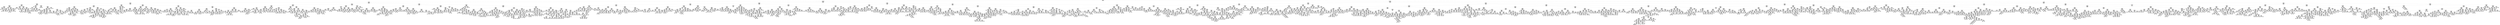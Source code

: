 digraph Tree {
node [shape=box, fontname="helvetica"] ;
edge [fontname="helvetica"] ;
0 [label="X[0] <= 67350.699\nsquared_error = 127470533878.02\nsamples = 3500\nvalue = 1228219.149"] ;
1 [label="X[1] <= 6.018\nsquared_error = 90648472609.963\nsamples = 1558\nvalue = 1020478.871"] ;
0 -> 1 [labeldistance=2.5, labelangle=45, headlabel="True"] ;
2 [label="X[4] <= 33565.334\nsquared_error = 72053815971.48\nsamples = 822\nvalue = 886683.011"] ;
1 -> 2 ;
3 [label="X[0] <= 55903.318\nsquared_error = 62771308466.862\nsamples = 340\nvalue = 753240.131"] ;
2 -> 3 ;
4 [label="X[4] <= 26357.622\nsquared_error = 38810856020.216\nsamples = 85\nvalue = 535583.349"] ;
3 -> 4 ;
5 [label="X[0] <= 51150.795\nsquared_error = 31838824626.684\nsamples = 39\nvalue = 427588.895"] ;
4 -> 5 ;
6 [label="X[4] <= 20322.625\nsquared_error = 20161370497.914\nsamples = 19\nvalue = 318087.866"] ;
5 -> 6 ;
7 [label="X[4] <= 16062.992\nsquared_error = 9205181609.232\nsamples = 4\nvalue = 151711.3"] ;
6 -> 7 ;
8 [label="squared_error = 0.0\nsamples = 1\nvalue = 15938.658"] ;
7 -> 8 ;
9 [label="X[0] <= 49940.389\nsquared_error = 4080593137.726\nsamples = 3\nvalue = 196968.847"] ;
7 -> 9 ;
10 [label="X[4] <= 18015.856\nsquared_error = 74199.614\nsamples = 2\nvalue = 151799.479"] ;
9 -> 10 ;
11 [label="squared_error = 0.0\nsamples = 1\nvalue = 152071.875"] ;
10 -> 11 ;
12 [label="squared_error = 0.0\nsamples = 1\nvalue = 151527.083"] ;
10 -> 12 ;
13 [label="squared_error = 0.0\nsamples = 1\nvalue = 287307.584"] ;
9 -> 13 ;
14 [label="X[0] <= 46514.988\nsquared_error = 13732939561.143\nsamples = 15\nvalue = 362454.95"] ;
6 -> 14 ;
15 [label="X[2] <= 8.03\nsquared_error = 3571618025.191\nsamples = 6\nvalue = 271351.926"] ;
14 -> 15 ;
16 [label="X[2] <= 5.651\nsquared_error = 333815280.81\nsamples = 5\nvalue = 297016.838"] ;
15 -> 16 ;
17 [label="squared_error = 0.0\nsamples = 1\nvalue = 268050.815"] ;
16 -> 17 ;
18 [label="X[4] <= 25130.221\nsquared_error = 155072060.91\nsamples = 4\nvalue = 304258.344"] ;
16 -> 18 ;
19 [label="X[3] <= 4.085\nsquared_error = 16559994.063\nsamples = 2\nvalue = 295793.643"] ;
18 -> 19 ;
20 [label="squared_error = 0.0\nsamples = 1\nvalue = 291724.246"] ;
19 -> 20 ;
21 [label="squared_error = 0.0\nsamples = 1\nvalue = 299863.04"] ;
19 -> 21 ;
22 [label="X[4] <= 25724.344\nsquared_error = 150281785.348\nsamples = 2\nvalue = 312723.046"] ;
18 -> 22 ;
23 [label="squared_error = 0.0\nsamples = 1\nvalue = 324981.993"] ;
22 -> 23 ;
24 [label="squared_error = 0.0\nsamples = 1\nvalue = 300464.099"] ;
22 -> 24 ;
25 [label="squared_error = -0.0\nsamples = 1\nvalue = 143027.364"] ;
15 -> 25 ;
26 [label="X[2] <= 7.235\nsquared_error = 11285197250.859\nsamples = 9\nvalue = 423190.3"] ;
14 -> 26 ;
27 [label="X[2] <= 6.072\nsquared_error = 4611757682.429\nsamples = 7\nvalue = 376550.397"] ;
26 -> 27 ;
28 [label="X[3] <= 2.815\nsquared_error = 99970881.361\nsamples = 2\nvalue = 304169.29"] ;
27 -> 28 ;
29 [label="squared_error = 0.0\nsamples = 1\nvalue = 314167.834"] ;
28 -> 29 ;
30 [label="squared_error = 0.0\nsamples = 1\nvalue = 294170.746"] ;
28 -> 30 ;
31 [label="X[3] <= 4.08\nsquared_error = 3482618643.023\nsamples = 5\nvalue = 405502.839"] ;
27 -> 31 ;
32 [label="X[0] <= 50400.713\nsquared_error = 273863050.484\nsamples = 3\nvalue = 448551.981"] ;
31 -> 32 ;
33 [label="X[0] <= 49755.773\nsquared_error = 32742154.935\nsamples = 2\nvalue = 459777.732"] ;
32 -> 33 ;
34 [label="squared_error = 0.0\nsamples = 1\nvalue = 465499.808"] ;
33 -> 34 ;
35 [label="squared_error = 0.0\nsamples = 1\nvalue = 454055.656"] ;
33 -> 35 ;
36 [label="squared_error = 0.0\nsamples = 1\nvalue = 426100.481"] ;
32 -> 36 ;
37 [label="X[4] <= 25035.569\nsquared_error = 1346144635.515\nsamples = 2\nvalue = 340929.126"] ;
31 -> 37 ;
38 [label="squared_error = 0.0\nsamples = 1\nvalue = 377618.97"] ;
37 -> 38 ;
39 [label="squared_error = -0.0\nsamples = 1\nvalue = 304239.282"] ;
37 -> 39 ;
40 [label="X[2] <= 7.323\nsquared_error = 381567280.778\nsamples = 2\nvalue = 586429.96"] ;
26 -> 40 ;
41 [label="squared_error = 0.0\nsamples = 1\nvalue = 566896.212"] ;
40 -> 41 ;
42 [label="squared_error = 0.0\nsamples = 1\nvalue = 605963.707"] ;
40 -> 42 ;
43 [label="X[1] <= 5.203\nsquared_error = 20720050464.705\nsamples = 20\nvalue = 531614.872"] ;
5 -> 43 ;
44 [label="X[0] <= 53308.125\nsquared_error = 3503977186.425\nsamples = 5\nvalue = 359099.534"] ;
43 -> 44 ;
45 [label="X[0] <= 51420.006\nsquared_error = 1360438773.075\nsamples = 2\nvalue = 422562.293"] ;
44 -> 45 ;
46 [label="squared_error = 0.0\nsamples = 1\nvalue = 385678.167"] ;
45 -> 46 ;
47 [label="squared_error = 0.0\nsamples = 1\nvalue = 459446.419"] ;
45 -> 47 ;
48 [label="X[3] <= 2.17\nsquared_error = 457978602.402\nsamples = 3\nvalue = 316791.028"] ;
44 -> 48 ;
49 [label="squared_error = 0.0\nsamples = 1\nvalue = 288708.912"] ;
48 -> 49 ;
50 [label="X[1] <= 5.004\nsquared_error = 95513978.132\nsamples = 2\nvalue = 330832.086"] ;
48 -> 50 ;
51 [label="squared_error = 0.0\nsamples = 1\nvalue = 340605.211"] ;
50 -> 51 ;
52 [label="squared_error = -0.0\nsamples = 1\nvalue = 321058.961"] ;
50 -> 52 ;
53 [label="X[4] <= 19745.737\nsquared_error = 13231389565.176\nsamples = 15\nvalue = 589119.985"] ;
43 -> 53 ;
54 [label="X[4] <= 18312.012\nsquared_error = 2212353287.252\nsamples = 3\nvalue = 433238.287"] ;
53 -> 54 ;
55 [label="X[4] <= 12319.027\nsquared_error = 20795224.118\nsamples = 2\nvalue = 400083.424"] ;
54 -> 55 ;
56 [label="squared_error = 0.0\nsamples = 1\nvalue = 395523.246"] ;
55 -> 56 ;
57 [label="squared_error = -0.0\nsamples = 1\nvalue = 404643.602"] ;
55 -> 57 ;
58 [label="squared_error = 0.0\nsamples = 1\nvalue = 499548.011"] ;
54 -> 58 ;
59 [label="X[4] <= 25975.592\nsquared_error = 8392678644.078\nsamples = 12\nvalue = 628090.41"] ;
53 -> 59 ;
60 [label="X[2] <= 6.707\nsquared_error = 6021077398.592\nsamples = 11\nvalue = 644252.536"] ;
59 -> 60 ;
61 [label="X[1] <= 5.798\nsquared_error = 4675631693.491\nsamples = 6\nvalue = 595279.475"] ;
60 -> 61 ;
62 [label="X[3] <= 2.815\nsquared_error = 986251512.694\nsamples = 3\nvalue = 532082.714"] ;
61 -> 62 ;
63 [label="squared_error = 0.0\nsamples = 1\nvalue = 492984.595"] ;
62 -> 63 ;
64 [label="X[2] <= 6.384\nsquared_error = 332880091.445\nsamples = 2\nvalue = 551631.773"] ;
62 -> 64 ;
65 [label="squared_error = 0.0\nsamples = 1\nvalue = 569876.775"] ;
64 -> 65 ;
66 [label="squared_error = 0.0\nsamples = 1\nvalue = 533386.771"] ;
64 -> 66 ;
67 [label="X[0] <= 53939.025\nsquared_error = 377350471.683\nsamples = 3\nvalue = 658476.237"] ;
61 -> 67 ;
68 [label="squared_error = 0.0\nsamples = 1\nvalue = 685123.139"] ;
67 -> 68 ;
69 [label="X[1] <= 5.891\nsquared_error = 33482662.775\nsamples = 2\nvalue = 645152.786"] ;
67 -> 69 ;
70 [label="squared_error = 0.0\nsamples = 1\nvalue = 639366.366"] ;
69 -> 70 ;
71 [label="squared_error = -0.0\nsamples = 1\nvalue = 650939.207"] ;
69 -> 71 ;
72 [label="X[4] <= 25753.313\nsquared_error = 1303939966.062\nsamples = 5\nvalue = 703020.21"] ;
60 -> 72 ;
73 [label="X[3] <= 4.05\nsquared_error = 362296371.049\nsamples = 4\nvalue = 687097.719"] ;
72 -> 73 ;
74 [label="X[2] <= 6.843\nsquared_error = 141431461.939\nsamples = 3\nvalue = 677856.096"] ;
73 -> 74 ;
75 [label="squared_error = 0.0\nsamples = 1\nvalue = 661043.357"] ;
74 -> 75 ;
76 [label="X[4] <= 23414.396\nsquared_error = 146034.469\nsamples = 2\nvalue = 686262.466"] ;
74 -> 76 ;
77 [label="squared_error = 0.0\nsamples = 1\nvalue = 685880.321"] ;
76 -> 77 ;
78 [label="squared_error = 0.0\nsamples = 1\nvalue = 686644.61"] ;
76 -> 78 ;
79 [label="squared_error = 0.0\nsamples = 1\nvalue = 714822.587"] ;
73 -> 79 ;
80 [label="squared_error = 0.0\nsamples = 1\nvalue = 766710.173"] ;
72 -> 80 ;
81 [label="squared_error = -0.0\nsamples = 1\nvalue = 450307.017"] ;
59 -> 81 ;
82 [label="X[2] <= 6.283\nsquared_error = 26450570261.48\nsamples = 46\nvalue = 627143.864"] ;
4 -> 82 ;
83 [label="X[0] <= 42618.775\nsquared_error = 33630664629.159\nsamples = 12\nvalue = 470354.08"] ;
82 -> 83 ;
84 [label="squared_error = 0.0\nsamples = 1\nvalue = 31140.518"] ;
83 -> 84 ;
85 [label="X[2] <= 5.32\nsquared_error = 17556571028.66\nsamples = 11\nvalue = 510282.585"] ;
83 -> 85 ;
86 [label="X[1] <= 4.973\nsquared_error = 225336585.958\nsamples = 2\nvalue = 268196.917"] ;
85 -> 86 ;
87 [label="squared_error = 0.0\nsamples = 1\nvalue = 283208.132"] ;
86 -> 87 ;
88 [label="squared_error = 0.0\nsamples = 1\nvalue = 253185.702"] ;
86 -> 88 ;
89 [label="X[2] <= 5.663\nsquared_error = 5490421167.462\nsamples = 9\nvalue = 564079.4"] ;
85 -> 89 ;
90 [label="X[1] <= 5.235\nsquared_error = 358582674.591\nsamples = 4\nvalue = 494869.723"] ;
89 -> 90 ;
91 [label="squared_error = 0.0\nsamples = 1\nvalue = 524712.766"] ;
90 -> 91 ;
92 [label="X[2] <= 5.597\nsquared_error = 82284793.247\nsamples = 3\nvalue = 484922.042"] ;
90 -> 92 ;
93 [label="X[1] <= 5.352\nsquared_error = 7250091.549\nsamples = 2\nvalue = 478699.044"] ;
92 -> 93 ;
94 [label="squared_error = 0.0\nsamples = 1\nvalue = 481391.643"] ;
93 -> 94 ;
95 [label="squared_error = -0.0\nsamples = 1\nvalue = 476006.445"] ;
93 -> 95 ;
96 [label="squared_error = -0.0\nsamples = 1\nvalue = 497368.037"] ;
92 -> 96 ;
97 [label="X[1] <= 5.302\nsquared_error = 2698321482.078\nsamples = 5\nvalue = 619447.143"] ;
89 -> 97 ;
98 [label="X[4] <= 31258.007\nsquared_error = 65102114.487\nsamples = 3\nvalue = 577770.687"] ;
97 -> 98 ;
99 [label="X[2] <= 5.701\nsquared_error = 4831804.413\nsamples = 2\nvalue = 583333.102"] ;
98 -> 99 ;
100 [label="squared_error = 0.0\nsamples = 1\nvalue = 585531.238"] ;
99 -> 100 ;
101 [label="squared_error = 0.0\nsamples = 1\nvalue = 581134.965"] ;
99 -> 101 ;
102 [label="squared_error = -0.0\nsamples = 1\nvalue = 566645.858"] ;
98 -> 102 ;
103 [label="X[2] <= 5.745\nsquared_error = 134674422.812\nsamples = 2\nvalue = 681961.826"] ;
97 -> 103 ;
104 [label="squared_error = 0.0\nsamples = 1\nvalue = 670356.895"] ;
103 -> 104 ;
105 [label="squared_error = 0.0\nsamples = 1\nvalue = 693566.757"] ;
103 -> 105 ;
106 [label="X[0] <= 46210.682\nsquared_error = 12177806679.873\nsamples = 34\nvalue = 682481.435"] ;
82 -> 106 ;
107 [label="X[2] <= 7.25\nsquared_error = 3446541512.406\nsamples = 2\nvalue = 485613.436"] ;
106 -> 107 ;
108 [label="squared_error = 0.0\nsamples = 1\nvalue = 426906.183"] ;
107 -> 108 ;
109 [label="squared_error = -0.0\nsamples = 1\nvalue = 544320.688"] ;
107 -> 109 ;
110 [label="X[0] <= 55437.377\nsquared_error = 10149803098.175\nsamples = 32\nvalue = 694785.685"] ;
106 -> 110 ;
111 [label="X[0] <= 53614.781\nsquared_error = 9277354057.92\nsamples = 30\nvalue = 704559.844"] ;
110 -> 111 ;
112 [label="X[1] <= 4.73\nsquared_error = 8755800375.644\nsamples = 21\nvalue = 676005.033"] ;
111 -> 112 ;
113 [label="X[2] <= 7.576\nsquared_error = 2712076735.787\nsamples = 3\nvalue = 564384.061"] ;
112 -> 113 ;
114 [label="squared_error = 0.0\nsamples = 1\nvalue = 491085.826"] ;
113 -> 114 ;
115 [label="X[4] <= 30391.974\nsquared_error = 38641706.651\nsamples = 2\nvalue = 601033.178"] ;
113 -> 115 ;
116 [label="squared_error = 0.0\nsamples = 1\nvalue = 594816.933"] ;
115 -> 116 ;
117 [label="squared_error = 0.0\nsamples = 1\nvalue = 607249.423"] ;
115 -> 117 ;
118 [label="X[1] <= 5.352\nsquared_error = 7340457352.402\nsamples = 18\nvalue = 694608.529"] ;
112 -> 118 ;
119 [label="X[0] <= 50605.332\nsquared_error = 6655239176.393\nsamples = 9\nvalue = 740005.497"] ;
118 -> 119 ;
120 [label="X[3] <= 2.63\nsquared_error = 4367895036.641\nsamples = 4\nvalue = 675525.908"] ;
119 -> 120 ;
121 [label="squared_error = 0.0\nsamples = 1\nvalue = 780934.038"] ;
120 -> 121 ;
122 [label="X[4] <= 31992.107\nsquared_error = 885693876.065\nsamples = 3\nvalue = 640389.865"] ;
120 -> 122 ;
123 [label="squared_error = 0.0\nsamples = 1\nvalue = 602209.575"] ;
122 -> 123 ;
124 [label="X[3] <= 4.585\nsquared_error = 235239936.389\nsamples = 2\nvalue = 659480.009"] ;
122 -> 124 ;
125 [label="squared_error = 0.0\nsamples = 1\nvalue = 674817.543"] ;
124 -> 125 ;
126 [label="squared_error = -0.0\nsamples = 1\nvalue = 644142.476"] ;
124 -> 126 ;
127 [label="X[3] <= 4.145\nsquared_error = 2498145351.38\nsamples = 5\nvalue = 791589.169"] ;
119 -> 127 ;
128 [label="X[1] <= 5.06\nsquared_error = 30073879.121\nsamples = 2\nvalue = 731314.568"] ;
127 -> 128 ;
129 [label="squared_error = 0.0\nsamples = 1\nvalue = 725830.602"] ;
128 -> 129 ;
130 [label="squared_error = 0.0\nsamples = 1\nvalue = 736798.533"] ;
128 -> 130 ;
131 [label="X[4] <= 32607.2\nsquared_error = 106829052.547\nsamples = 3\nvalue = 831772.236"] ;
127 -> 131 ;
132 [label="X[3] <= 5.245\nsquared_error = 16720138.702\nsamples = 2\nvalue = 838688.966"] ;
131 -> 132 ;
133 [label="squared_error = 0.0\nsamples = 1\nvalue = 834599.939"] ;
132 -> 133 ;
134 [label="squared_error = -0.0\nsamples = 1\nvalue = 842777.992"] ;
132 -> 134 ;
135 [label="squared_error = -0.0\nsamples = 1\nvalue = 817938.777"] ;
131 -> 135 ;
136 [label="X[4] <= 28650.434\nsquared_error = 3903905995.927\nsamples = 9\nvalue = 649211.56"] ;
118 -> 136 ;
137 [label="X[2] <= 7.067\nsquared_error = 441617052.821\nsamples = 3\nvalue = 709837.141"] ;
136 -> 137 ;
138 [label="squared_error = 0.0\nsamples = 1\nvalue = 681089.919"] ;
137 -> 138 ;
139 [label="X[3] <= 3.74\nsquared_error = 42623487.88\nsamples = 2\nvalue = 724210.752"] ;
137 -> 139 ;
140 [label="squared_error = 0.0\nsamples = 1\nvalue = 730739.419"] ;
139 -> 140 ;
141 [label="squared_error = 0.0\nsamples = 1\nvalue = 717682.086"] ;
139 -> 141 ;
142 [label="X[0] <= 51353.297\nsquared_error = 2878454641.853\nsamples = 6\nvalue = 618898.769"] ;
136 -> 142 ;
143 [label="X[1] <= 5.982\nsquared_error = 120679635.074\nsamples = 2\nvalue = 682946.073"] ;
142 -> 143 ;
144 [label="squared_error = 0.0\nsamples = 1\nvalue = 693931.502"] ;
143 -> 144 ;
145 [label="squared_error = -0.0\nsamples = 1\nvalue = 671960.645"] ;
143 -> 145 ;
146 [label="X[2] <= 6.517\nsquared_error = 1180799295.329\nsamples = 4\nvalue = 586875.117"] ;
142 -> 146 ;
147 [label="squared_error = 0.0\nsamples = 1\nvalue = 642855.17"] ;
146 -> 147 ;
148 [label="X[2] <= 7.022\nsquared_error = 181614063.46\nsamples = 3\nvalue = 568215.1"] ;
146 -> 148 ;
149 [label="squared_error = 0.0\nsamples = 1\nvalue = 549167.94"] ;
148 -> 149 ;
150 [label="X[3] <= 4.235\nsquared_error = 325363.143\nsamples = 2\nvalue = 577738.68"] ;
148 -> 150 ;
151 [label="squared_error = 0.0\nsamples = 1\nvalue = 578309.086"] ;
150 -> 151 ;
152 [label="squared_error = 0.0\nsamples = 1\nvalue = 577168.274"] ;
150 -> 152 ;
153 [label="X[0] <= 54072.938\nsquared_error = 4152489830.669\nsamples = 9\nvalue = 771187.736"] ;
111 -> 153 ;
154 [label="squared_error = 0.0\nsamples = 1\nvalue = 914378.334"] ;
153 -> 154 ;
155 [label="X[3] <= 3.72\nsquared_error = 1788239689.696\nsamples = 8\nvalue = 753288.911"] ;
153 -> 155 ;
156 [label="X[0] <= 54839.473\nsquared_error = 110122703.955\nsamples = 2\nvalue = 806883.374"] ;
155 -> 156 ;
157 [label="squared_error = 0.0\nsamples = 1\nvalue = 817377.311"] ;
156 -> 157 ;
158 [label="squared_error = 0.0\nsamples = 1\nvalue = 796389.438"] ;
156 -> 158 ;
159 [label="X[0] <= 55163.584\nsquared_error = 1071004679.308\nsamples = 6\nvalue = 735424.09"] ;
155 -> 159 ;
160 [label="X[1] <= 5.593\nsquared_error = 493475597.06\nsamples = 5\nvalue = 746911.257"] ;
159 -> 160 ;
161 [label="X[4] <= 27347.189\nsquared_error = 43790094.248\nsamples = 3\nvalue = 730959.67"] ;
160 -> 161 ;
162 [label="squared_error = 0.0\nsamples = 1\nvalue = 722115.124"] ;
161 -> 162 ;
163 [label="X[1] <= 4.874\nsquared_error = 7015647.637\nsamples = 2\nvalue = 735381.943"] ;
161 -> 163 ;
164 [label="squared_error = 0.0\nsamples = 1\nvalue = 738030.65"] ;
163 -> 164 ;
165 [label="squared_error = -0.0\nsamples = 1\nvalue = 732733.236"] ;
163 -> 165 ;
166 [label="X[3] <= 5.035\nsquared_error = 213804666.551\nsamples = 2\nvalue = 770838.637"] ;
160 -> 166 ;
167 [label="squared_error = 0.0\nsamples = 1\nvalue = 756216.576"] ;
166 -> 167 ;
168 [label="squared_error = 0.0\nsamples = 1\nvalue = 785460.698"] ;
166 -> 168 ;
169 [label="squared_error = -0.0\nsamples = 1\nvalue = 677988.255"] ;
159 -> 169 ;
170 [label="X[1] <= 4.496\nsquared_error = 308336426.052\nsamples = 2\nvalue = 548173.307"] ;
110 -> 170 ;
171 [label="squared_error = 0.0\nsamples = 1\nvalue = 565732.818"] ;
170 -> 171 ;
172 [label="squared_error = 0.0\nsamples = 1\nvalue = 530613.796"] ;
170 -> 172 ;
173 [label="X[2] <= 6.66\nsquared_error = 49702803915.365\nsamples = 255\nvalue = 825792.391"] ;
3 -> 173 ;
174 [label="X[1] <= 5.632\nsquared_error = 39507147615.0\nsamples = 98\nvalue = 678131.916"] ;
173 -> 174 ;
175 [label="X[2] <= 5.854\nsquared_error = 32858703255.552\nsamples = 72\nvalue = 614084.973"] ;
174 -> 175 ;
176 [label="X[4] <= 21154.104\nsquared_error = 27918522627.244\nsamples = 24\nvalue = 474760.366"] ;
175 -> 176 ;
177 [label="X[2] <= 4.653\nsquared_error = 14702633268.122\nsamples = 7\nvalue = 328836.944"] ;
176 -> 177 ;
178 [label="squared_error = 0.0\nsamples = 1\nvalue = 88591.77"] ;
177 -> 178 ;
179 [label="X[4] <= 8167.013\nsquared_error = 5930177529.679\nsamples = 6\nvalue = 368877.807"] ;
177 -> 179 ;
180 [label="squared_error = 0.0\nsamples = 1\nvalue = 231189.821"] ;
179 -> 180 ;
181 [label="X[2] <= 5.561\nsquared_error = 2566297493.235\nsamples = 5\nvalue = 396415.404"] ;
179 -> 181 ;
182 [label="X[3] <= 3.37\nsquared_error = 28048126.526\nsamples = 3\nvalue = 358806.78"] ;
181 -> 182 ;
183 [label="X[3] <= 2.87\nsquared_error = 4021294.469\nsamples = 2\nvalue = 355245.371"] ;
182 -> 183 ;
184 [label="squared_error = 0.0\nsamples = 1\nvalue = 353240.055"] ;
183 -> 184 ;
185 [label="squared_error = 0.0\nsamples = 1\nvalue = 357250.688"] ;
183 -> 185 ;
186 [label="squared_error = -0.0\nsamples = 1\nvalue = 365929.597"] ;
182 -> 186 ;
187 [label="X[0] <= 61455.814\nsquared_error = 1069639291.509\nsamples = 2\nvalue = 452828.34"] ;
181 -> 187 ;
188 [label="squared_error = 0.0\nsamples = 1\nvalue = 420123.0"] ;
187 -> 188 ;
189 [label="squared_error = 0.0\nsamples = 1\nvalue = 485533.68"] ;
187 -> 189 ;
190 [label="X[3] <= 2.235\nsquared_error = 20982046748.454\nsamples = 17\nvalue = 534846.481"] ;
176 -> 190 ;
191 [label="X[3] <= 2.19\nsquared_error = 1468368276.766\nsamples = 3\nvalue = 339467.259"] ;
190 -> 191 ;
192 [label="X[4] <= 31460.753\nsquared_error = 1613284.384\nsamples = 2\nvalue = 312381.352"] ;
191 -> 192 ;
193 [label="squared_error = 0.0\nsamples = 1\nvalue = 313651.503"] ;
192 -> 193 ;
194 [label="squared_error = -0.0\nsamples = 1\nvalue = 311111.201"] ;
192 -> 194 ;
195 [label="squared_error = 0.0\nsamples = 1\nvalue = 393639.074"] ;
191 -> 195 ;
196 [label="X[0] <= 56699.27\nsquared_error = 15230768388.379\nsamples = 14\nvalue = 576713.457"] ;
190 -> 196 ;
197 [label="squared_error = 0.0\nsamples = 1\nvalue = 239319.934"] ;
196 -> 197 ;
198 [label="X[3] <= 4.315\nsquared_error = 6972298204.857\nsamples = 13\nvalue = 602666.805"] ;
196 -> 198 ;
199 [label="X[4] <= 31426.082\nsquared_error = 3561361806.941\nsamples = 11\nvalue = 576029.365"] ;
198 -> 199 ;
200 [label="X[3] <= 2.34\nsquared_error = 2907665963.29\nsamples = 8\nvalue = 596610.637"] ;
199 -> 200 ;
201 [label="squared_error = 0.0\nsamples = 1\nvalue = 476971.456"] ;
200 -> 201 ;
202 [label="X[4] <= 26116.223\nsquared_error = 986143351.515\nsamples = 7\nvalue = 613701.949"] ;
200 -> 202 ;
203 [label="X[1] <= 5.213\nsquared_error = 1341021016.843\nsamples = 3\nvalue = 592196.964"] ;
202 -> 203 ;
204 [label="squared_error = 0.0\nsamples = 1\nvalue = 642646.439"] ;
203 -> 204 ;
205 [label="X[0] <= 59856.115\nsquared_error = 102669357.647\nsamples = 2\nvalue = 566972.226"] ;
203 -> 205 ;
206 [label="squared_error = 0.0\nsamples = 1\nvalue = 577104.815"] ;
205 -> 206 ;
207 [label="squared_error = 0.0\nsamples = 1\nvalue = 556839.637"] ;
205 -> 207 ;
208 [label="X[2] <= 5.114\nsquared_error = 113000589.822\nsamples = 4\nvalue = 629830.688"] ;
202 -> 208 ;
209 [label="squared_error = 0.0\nsamples = 1\nvalue = 647691.835"] ;
208 -> 209 ;
210 [label="X[2] <= 5.615\nsquared_error = 8880526.637\nsamples = 3\nvalue = 623876.972"] ;
208 -> 210 ;
211 [label="X[1] <= 5.048\nsquared_error = 10526.858\nsamples = 2\nvalue = 625983.333"] ;
210 -> 211 ;
212 [label="squared_error = 0.0\nsamples = 1\nvalue = 626085.933"] ;
211 -> 212 ;
213 [label="squared_error = -0.0\nsamples = 1\nvalue = 625880.732"] ;
211 -> 213 ;
214 [label="squared_error = 0.0\nsamples = 1\nvalue = 619664.251"] ;
210 -> 214 ;
215 [label="X[3] <= 2.695\nsquared_error = 1162793966.329\nsamples = 3\nvalue = 521145.973"] ;
199 -> 215 ;
216 [label="squared_error = 0.0\nsamples = 1\nvalue = 568977.073"] ;
215 -> 216 ;
217 [label="X[0] <= 61406.299\nsquared_error = 28330378.494\nsamples = 2\nvalue = 497230.423"] ;
215 -> 217 ;
218 [label="squared_error = 0.0\nsamples = 1\nvalue = 502553.052"] ;
217 -> 218 ;
219 [label="squared_error = 0.0\nsamples = 1\nvalue = 491907.794"] ;
217 -> 219 ;
220 [label="X[2] <= 5.457\nsquared_error = 365921643.615\nsamples = 2\nvalue = 749172.724"] ;
198 -> 220 ;
221 [label="squared_error = 0.0\nsamples = 1\nvalue = 768301.802"] ;
220 -> 221 ;
222 [label="squared_error = -0.0\nsamples = 1\nvalue = 730043.645"] ;
220 -> 222 ;
223 [label="X[4] <= 24507.959\nsquared_error = 20770284064.536\nsamples = 48\nvalue = 683747.276"] ;
175 -> 223 ;
224 [label="X[1] <= 5.109\nsquared_error = 20164746651.792\nsamples = 16\nvalue = 582511.164"] ;
223 -> 224 ;
225 [label="X[0] <= 67103.496\nsquared_error = 7923483909.212\nsamples = 10\nvalue = 506717.914"] ;
224 -> 225 ;
226 [label="X[3] <= 3.29\nsquared_error = 3333711213.068\nsamples = 9\nvalue = 483329.541"] ;
225 -> 226 ;
227 [label="X[0] <= 64826.994\nsquared_error = 162922483.26\nsamples = 2\nvalue = 420483.047"] ;
226 -> 227 ;
228 [label="squared_error = 0.0\nsamples = 1\nvalue = 433247.157"] ;
227 -> 228 ;
229 [label="squared_error = 0.0\nsamples = 1\nvalue = 407718.938"] ;
227 -> 229 ;
230 [label="X[0] <= 63879.959\nsquared_error = 2788747331.716\nsamples = 7\nvalue = 501285.682"] ;
226 -> 230 ;
231 [label="X[1] <= 5.017\nsquared_error = 83001786.824\nsamples = 4\nvalue = 469345.015"] ;
230 -> 231 ;
232 [label="X[2] <= 6.024\nsquared_error = 15397205.67\nsamples = 3\nvalue = 464464.65"] ;
231 -> 232 ;
233 [label="squared_error = 0.0\nsamples = 1\nvalue = 470008.138"] ;
232 -> 233 ;
234 [label="X[2] <= 6.38\nsquared_error = 48109.544\nsamples = 2\nvalue = 461692.905"] ;
232 -> 234 ;
235 [label="squared_error = 0.0\nsamples = 1\nvalue = 461473.567"] ;
234 -> 235 ;
236 [label="squared_error = 0.0\nsamples = 1\nvalue = 461912.244"] ;
234 -> 236 ;
237 [label="squared_error = -0.0\nsamples = 1\nvalue = 483986.109"] ;
231 -> 237 ;
238 [label="X[1] <= 4.865\nsquared_error = 3222432998.091\nsamples = 3\nvalue = 543873.24"] ;
230 -> 238 ;
239 [label="X[1] <= 4.733\nsquared_error = 202960871.67\nsamples = 2\nvalue = 504585.037"] ;
238 -> 239 ;
240 [label="squared_error = 0.0\nsamples = 1\nvalue = 518831.471"] ;
239 -> 240 ;
241 [label="squared_error = 0.0\nsamples = 1\nvalue = 490338.603"] ;
239 -> 241 ;
242 [label="squared_error = 0.0\nsamples = 1\nvalue = 622449.645"] ;
238 -> 242 ;
243 [label="squared_error = -0.001\nsamples = 1\nvalue = 717213.269"] ;
225 -> 243 ;
244 [label="X[3] <= 3.82\nsquared_error = 15035221388.955\nsamples = 6\nvalue = 708833.247"] ;
224 -> 244 ;
245 [label="X[4] <= 15825.819\nsquared_error = 7034108889.453\nsamples = 4\nvalue = 639076.601"] ;
244 -> 245 ;
246 [label="squared_error = 0.0\nsamples = 1\nvalue = 547794.571"] ;
245 -> 246 ;
247 [label="X[0] <= 60648.576\nsquared_error = 5675518999.227\nsamples = 3\nvalue = 669503.944"] ;
245 -> 247 ;
248 [label="squared_error = 0.0\nsamples = 1\nvalue = 566848.732"] ;
247 -> 248 ;
249 [label="X[2] <= 6.307\nsquared_error = 609709110.911\nsamples = 2\nvalue = 720831.55"] ;
247 -> 249 ;
250 [label="squared_error = 0.0\nsamples = 1\nvalue = 696139.261"] ;
249 -> 250 ;
251 [label="squared_error = -0.0\nsamples = 1\nvalue = 745523.838"] ;
249 -> 251 ;
252 [label="X[3] <= 4.34\nsquared_error = 1841508348.228\nsamples = 2\nvalue = 848346.539"] ;
244 -> 252 ;
253 [label="squared_error = 0.0\nsamples = 1\nvalue = 891259.338"] ;
252 -> 253 ;
254 [label="squared_error = -0.0\nsamples = 1\nvalue = 805433.74"] ;
252 -> 254 ;
255 [label="X[0] <= 65625.234\nsquared_error = 13386489961.796\nsamples = 32\nvalue = 734365.332"] ;
223 -> 255 ;
256 [label="X[3] <= 4.245\nsquared_error = 10464623693.731\nsamples = 28\nvalue = 710721.668"] ;
255 -> 256 ;
257 [label="X[4] <= 31404.786\nsquared_error = 7232181970.475\nsamples = 27\nvalue = 699351.249"] ;
256 -> 257 ;
258 [label="X[4] <= 25100.234\nsquared_error = 6148358647.765\nsamples = 17\nvalue = 669944.748"] ;
257 -> 258 ;
259 [label="X[4] <= 24895.318\nsquared_error = 3891790538.272\nsamples = 4\nvalue = 745413.557"] ;
258 -> 259 ;
260 [label="X[0] <= 60819.994\nsquared_error = 1156760314.569\nsamples = 2\nvalue = 690982.71"] ;
259 -> 260 ;
261 [label="squared_error = 0.0\nsamples = 1\nvalue = 724993.889"] ;
260 -> 261 ;
262 [label="squared_error = 0.0\nsamples = 1\nvalue = 656971.531"] ;
260 -> 262 ;
263 [label="X[3] <= 2.89\nsquared_error = 701386640.205\nsamples = 2\nvalue = 799844.403"] ;
259 -> 263 ;
264 [label="squared_error = 0.0\nsamples = 1\nvalue = 826328.108"] ;
263 -> 264 ;
265 [label="squared_error = -0.0\nsamples = 1\nvalue = 773360.698"] ;
263 -> 265 ;
266 [label="X[1] <= 5.563\nsquared_error = 4550990328.967\nsamples = 13\nvalue = 646723.577"] ;
258 -> 266 ;
267 [label="X[2] <= 5.895\nsquared_error = 3727852441.104\nsamples = 12\nvalue = 637106.336"] ;
266 -> 267 ;
268 [label="squared_error = 0.0\nsamples = 1\nvalue = 744132.704"] ;
267 -> 268 ;
269 [label="X[4] <= 29387.409\nsquared_error = 2930750423.541\nsamples = 11\nvalue = 627376.667"] ;
267 -> 269 ;
270 [label="X[0] <= 63792.154\nsquared_error = 1738151120.945\nsamples = 7\nvalue = 603130.309"] ;
269 -> 270 ;
271 [label="X[2] <= 6.402\nsquared_error = 963105810.436\nsamples = 5\nvalue = 586065.433"] ;
270 -> 271 ;
272 [label="X[0] <= 60860.623\nsquared_error = 6459197.395\nsamples = 2\nvalue = 554820.709"] ;
271 -> 272 ;
273 [label="squared_error = 0.0\nsamples = 1\nvalue = 552279.214"] ;
272 -> 273 ;
274 [label="squared_error = 0.0\nsamples = 1\nvalue = 557362.204"] ;
272 -> 274 ;
275 [label="X[2] <= 6.562\nsquared_error = 516167131.826\nsamples = 3\nvalue = 606895.249"] ;
271 -> 275 ;
276 [label="X[3] <= 3.3\nsquared_error = 173510383.962\nsamples = 2\nvalue = 621046.107"] ;
275 -> 276 ;
277 [label="squared_error = 0.0\nsamples = 1\nvalue = 607873.773"] ;
276 -> 277 ;
278 [label="squared_error = -0.0\nsamples = 1\nvalue = 634218.441"] ;
276 -> 278 ;
279 [label="squared_error = -0.0\nsamples = 1\nvalue = 578593.534"] ;
275 -> 279 ;
280 [label="X[3] <= 2.335\nsquared_error = 1127677147.862\nsamples = 2\nvalue = 645792.497"] ;
270 -> 280 ;
281 [label="squared_error = 0.0\nsamples = 1\nvalue = 612211.592"] ;
280 -> 281 ;
282 [label="squared_error = 0.0\nsamples = 1\nvalue = 679373.401"] ;
280 -> 282 ;
283 [label="X[3] <= 2.305\nsquared_error = 2188598429.298\nsamples = 4\nvalue = 669807.793"] ;
269 -> 283 ;
284 [label="squared_error = 0.0\nsamples = 1\nvalue = 592223.263"] ;
283 -> 284 ;
285 [label="X[4] <= 29528.388\nsquared_error = 242860450.157\nsamples = 3\nvalue = 695669.303"] ;
283 -> 285 ;
286 [label="squared_error = 0.0\nsamples = 1\nvalue = 716344.628"] ;
285 -> 286 ;
287 [label="X[2] <= 6.426\nsquared_error = 43688876.667\nsamples = 2\nvalue = 685331.64"] ;
285 -> 287 ;
288 [label="squared_error = 0.0\nsamples = 1\nvalue = 678721.884"] ;
287 -> 288 ;
289 [label="squared_error = 0.0\nsamples = 1\nvalue = 691941.397"] ;
287 -> 289 ;
290 [label="squared_error = -0.001\nsamples = 1\nvalue = 762130.462"] ;
266 -> 290 ;
291 [label="X[3] <= 2.475\nsquared_error = 5105514723.009\nsamples = 10\nvalue = 749342.299"] ;
257 -> 291 ;
292 [label="squared_error = 0.0\nsamples = 1\nvalue = 586381.547"] ;
291 -> 292 ;
293 [label="X[1] <= 5.382\nsquared_error = 2394250132.438\nsamples = 9\nvalue = 767449.049"] ;
291 -> 293 ;
294 [label="X[4] <= 31977.391\nsquared_error = 1342661821.071\nsamples = 7\nvalue = 748354.09"] ;
293 -> 294 ;
295 [label="squared_error = 0.0\nsamples = 1\nvalue = 822934.831"] ;
294 -> 295 ;
296 [label="X[4] <= 33488.631\nsquared_error = 484882985.437\nsamples = 6\nvalue = 735923.966"] ;
294 -> 296 ;
297 [label="X[4] <= 32244.446\nsquared_error = 222198481.696\nsamples = 5\nvalue = 743666.286"] ;
296 -> 297 ;
298 [label="squared_error = 0.0\nsamples = 1\nvalue = 769851.803"] ;
297 -> 298 ;
299 [label="X[0] <= 62571.783\nsquared_error = 63472689.872\nsamples = 4\nvalue = 737119.907"] ;
297 -> 299 ;
300 [label="X[4] <= 33354.793\nsquared_error = 9539555.189\nsamples = 3\nvalue = 741452.651"] ;
299 -> 300 ;
301 [label="X[0] <= 58996.889\nsquared_error = 761223.658\nsamples = 2\nvalue = 743577.748"] ;
300 -> 301 ;
302 [label="squared_error = 0.0\nsamples = 1\nvalue = 742705.267"] ;
301 -> 302 ;
303 [label="squared_error = 0.0\nsamples = 1\nvalue = 744450.229"] ;
301 -> 303 ;
304 [label="squared_error = -0.0\nsamples = 1\nvalue = 737202.458"] ;
300 -> 304 ;
305 [label="squared_error = 0.0\nsamples = 1\nvalue = 724121.673"] ;
299 -> 305 ;
306 [label="squared_error = 0.0\nsamples = 1\nvalue = 697212.367"] ;
296 -> 306 ;
307 [label="X[1] <= 5.473\nsquared_error = 332084321.588\nsamples = 2\nvalue = 834281.405"] ;
293 -> 307 ;
308 [label="squared_error = 0.0\nsamples = 1\nvalue = 816058.224"] ;
307 -> 308 ;
309 [label="squared_error = 0.0\nsamples = 1\nvalue = 852504.586"] ;
307 -> 309 ;
310 [label="squared_error = -0.005\nsamples = 1\nvalue = 1017722.998"] ;
256 -> 310 ;
311 [label="X[2] <= 6.004\nsquared_error = 2534274281.788\nsamples = 4\nvalue = 899870.98"] ;
255 -> 311 ;
312 [label="squared_error = 0.0\nsamples = 1\nvalue = 814879.206"] ;
311 -> 312 ;
313 [label="X[2] <= 6.497\nsquared_error = 168542743.561\nsamples = 3\nvalue = 928201.572"] ;
311 -> 313 ;
314 [label="X[1] <= 5.381\nsquared_error = 27058245.793\nsamples = 2\nvalue = 919526.783"] ;
313 -> 314 ;
315 [label="squared_error = 0.0\nsamples = 1\nvalue = 914325.029"] ;
314 -> 315 ;
316 [label="squared_error = 0.0\nsamples = 1\nvalue = 924728.537"] ;
314 -> 316 ;
317 [label="squared_error = 0.0\nsamples = 1\nvalue = 945551.149"] ;
313 -> 317 ;
318 [label="X[3] <= 4.42\nsquared_error = 15101968063.519\nsamples = 26\nvalue = 855492.682"] ;
174 -> 318 ;
319 [label="X[2] <= 6.44\nsquared_error = 10905155904.988\nsamples = 24\nvalue = 875551.025"] ;
318 -> 319 ;
320 [label="X[2] <= 5.17\nsquared_error = 6660282213.95\nsamples = 20\nvalue = 845768.323"] ;
319 -> 320 ;
321 [label="X[0] <= 65995.371\nsquared_error = 1224555805.359\nsamples = 2\nvalue = 708218.766"] ;
320 -> 321 ;
322 [label="squared_error = 0.0\nsamples = 1\nvalue = 673225.112"] ;
321 -> 322 ;
323 [label="squared_error = -0.0\nsamples = 1\nvalue = 743212.419"] ;
321 -> 323 ;
324 [label="X[4] <= 29525.244\nsquared_error = 4928464067.994\nsamples = 18\nvalue = 861051.607"] ;
320 -> 324 ;
325 [label="X[2] <= 6.108\nsquared_error = 3985392388.844\nsamples = 9\nvalue = 826384.228"] ;
324 -> 325 ;
326 [label="X[4] <= 26363.311\nsquared_error = 2163405877.659\nsamples = 6\nvalue = 798711.746"] ;
325 -> 326 ;
327 [label="squared_error = 0.0\nsamples = 1\nvalue = 729781.57"] ;
326 -> 327 ;
328 [label="X[0] <= 63537.564\nsquared_error = 1455758424.085\nsamples = 5\nvalue = 812497.782"] ;
326 -> 328 ;
329 [label="X[3] <= 2.87\nsquared_error = 181932473.904\nsamples = 4\nvalue = 794399.353"] ;
328 -> 329 ;
330 [label="X[4] <= 28612.41\nsquared_error = 5588920.572\nsamples = 2\nvalue = 781201.013"] ;
329 -> 330 ;
331 [label="squared_error = 0.0\nsamples = 1\nvalue = 778836.923"] ;
330 -> 331 ;
332 [label="squared_error = -0.0\nsamples = 1\nvalue = 783565.103"] ;
330 -> 332 ;
333 [label="X[1] <= 5.862\nsquared_error = 9883631.619\nsamples = 2\nvalue = 807597.694"] ;
329 -> 333 ;
334 [label="squared_error = 0.0\nsamples = 1\nvalue = 810741.519"] ;
333 -> 334 ;
335 [label="squared_error = 0.0\nsamples = 1\nvalue = 804453.87"] ;
333 -> 335 ;
336 [label="squared_error = -0.001\nsamples = 1\nvalue = 884891.496"] ;
328 -> 336 ;
337 [label="X[3] <= 3.675\nsquared_error = 3034768054.174\nsamples = 3\nvalue = 881729.191"] ;
325 -> 337 ;
338 [label="X[0] <= 62833.768\nsquared_error = 40604491.732\nsamples = 2\nvalue = 920508.685"] ;
337 -> 338 ;
339 [label="squared_error = 0.0\nsamples = 1\nvalue = 914136.52"] ;
338 -> 339 ;
340 [label="squared_error = -0.0\nsamples = 1\nvalue = 926880.851"] ;
338 -> 340 ;
341 [label="squared_error = -0.0\nsamples = 1\nvalue = 804170.202"] ;
337 -> 341 ;
342 [label="X[4] <= 32207.896\nsquared_error = 3467881355.738\nsamples = 9\nvalue = 895718.987"] ;
324 -> 342 ;
343 [label="X[3] <= 4.2\nsquared_error = 2091463307.093\nsamples = 5\nvalue = 934922.232"] ;
342 -> 343 ;
344 [label="X[1] <= 5.773\nsquared_error = 713532287.788\nsamples = 4\nvalue = 954419.908"] ;
343 -> 344 ;
345 [label="squared_error = 0.0\nsamples = 1\nvalue = 996924.691"] ;
344 -> 345 ;
346 [label="X[2] <= 6.088\nsquared_error = 148417904.088\nsamples = 3\nvalue = 940251.647"] ;
344 -> 346 ;
347 [label="squared_error = 0.0\nsamples = 1\nvalue = 924271.791"] ;
346 -> 347 ;
348 [label="X[0] <= 62891.252\nsquared_error = 31110001.128\nsamples = 2\nvalue = 948241.576"] ;
346 -> 348 ;
349 [label="squared_error = 0.0\nsamples = 1\nvalue = 953819.21"] ;
348 -> 349 ;
350 [label="squared_error = 0.0\nsamples = 1\nvalue = 942663.942"] ;
348 -> 350 ;
351 [label="squared_error = -0.0\nsamples = 1\nvalue = 856931.528"] ;
343 -> 351 ;
352 [label="X[3] <= 3.035\nsquared_error = 865888203.457\nsamples = 4\nvalue = 846714.93"] ;
342 -> 352 ;
353 [label="squared_error = 0.0\nsamples = 1\nvalue = 798254.225"] ;
352 -> 353 ;
354 [label="X[3] <= 4.085\nsquared_error = 110766525.895\nsamples = 3\nvalue = 862868.498"] ;
352 -> 354 ;
355 [label="squared_error = 0.0\nsamples = 1\nvalue = 849008.705"] ;
354 -> 355 ;
356 [label="X[3] <= 4.145\nsquared_error = 22079389.182\nsamples = 2\nvalue = 869798.394"] ;
354 -> 356 ;
357 [label="squared_error = 0.0\nsamples = 1\nvalue = 865099.523"] ;
356 -> 357 ;
358 [label="squared_error = 0.0\nsamples = 1\nvalue = 874497.265"] ;
356 -> 358 ;
359 [label="X[3] <= 3.885\nsquared_error = 5519244928.633\nsamples = 4\nvalue = 1024464.533"] ;
319 -> 359 ;
360 [label="X[4] <= 32491.443\nsquared_error = 1540296731.275\nsamples = 3\nvalue = 986324.342"] ;
359 -> 360 ;
361 [label="X[2] <= 6.567\nsquared_error = 373202559.151\nsamples = 2\nvalue = 960912.78"] ;
360 -> 361 ;
362 [label="squared_error = 0.0\nsamples = 1\nvalue = 980231.231"] ;
361 -> 362 ;
363 [label="squared_error = 0.0\nsamples = 1\nvalue = 941594.328"] ;
361 -> 363 ;
364 [label="squared_error = -0.0\nsamples = 1\nvalue = 1037147.467"] ;
360 -> 364 ;
365 [label="squared_error = -0.001\nsamples = 1\nvalue = 1138885.104"] ;
359 -> 365 ;
366 [label="X[4] <= 21660.758\nsquared_error = 2699124740.435\nsamples = 2\nvalue = 614792.57"] ;
318 -> 366 ;
367 [label="squared_error = 0.0\nsamples = 1\nvalue = 562839.469"] ;
366 -> 367 ;
368 [label="squared_error = 0.0\nsamples = 1\nvalue = 666745.671"] ;
366 -> 368 ;
369 [label="X[1] <= 5.13\nsquared_error = 33961719359.099\nsamples = 157\nvalue = 917962.624"] ;
173 -> 369 ;
370 [label="X[0] <= 62092.799\nsquared_error = 28847143505.962\nsamples = 51\nvalue = 803930.311"] ;
369 -> 370 ;
371 [label="X[4] <= 30950.178\nsquared_error = 23223432559.476\nsamples = 26\nvalue = 720619.546"] ;
370 -> 371 ;
372 [label="X[0] <= 58849.756\nsquared_error = 11488425120.462\nsamples = 17\nvalue = 651288.845"] ;
371 -> 372 ;
373 [label="X[0] <= 57630.684\nsquared_error = 4258622001.119\nsamples = 8\nvalue = 715627.054"] ;
372 -> 373 ;
374 [label="X[1] <= 4.893\nsquared_error = 3415281792.865\nsamples = 5\nvalue = 681160.996"] ;
373 -> 374 ;
375 [label="X[1] <= 3.544\nsquared_error = 534474257.697\nsamples = 3\nvalue = 726303.019"] ;
374 -> 375 ;
376 [label="squared_error = 0.0\nsamples = 1\nvalue = 696467.17"] ;
375 -> 376 ;
377 [label="X[0] <= 56923.404\nsquared_error = 134077949.65\nsamples = 2\nvalue = 741220.944"] ;
375 -> 377 ;
378 [label="squared_error = 0.0\nsamples = 1\nvalue = 729641.741"] ;
377 -> 378 ;
379 [label="squared_error = 0.0\nsamples = 1\nvalue = 752800.148"] ;
377 -> 379 ;
380 [label="X[4] <= 22831.026\nsquared_error = 94734658.709\nsamples = 2\nvalue = 613447.962"] ;
374 -> 380 ;
381 [label="squared_error = 0.0\nsamples = 1\nvalue = 603714.789"] ;
380 -> 381 ;
382 [label="squared_error = 0.0\nsamples = 1\nvalue = 623181.135"] ;
380 -> 382 ;
383 [label="X[0] <= 58558.008\nsquared_error = 384592925.468\nsamples = 3\nvalue = 773070.483"] ;
373 -> 383 ;
384 [label="X[2] <= 7.377\nsquared_error = 64523637.379\nsamples = 2\nvalue = 760001.872"] ;
383 -> 384 ;
385 [label="squared_error = 0.0\nsamples = 1\nvalue = 768034.533"] ;
384 -> 385 ;
386 [label="squared_error = 0.0\nsamples = 1\nvalue = 751969.212"] ;
384 -> 386 ;
387 [label="squared_error = -0.0\nsamples = 1\nvalue = 799207.704"] ;
383 -> 387 ;
388 [label="X[2] <= 7.279\nsquared_error = 10964804535.925\nsamples = 9\nvalue = 594099.326"] ;
372 -> 388 ;
389 [label="X[4] <= 26260.555\nsquared_error = 8146316416.981\nsamples = 2\nvalue = 459690.302"] ;
388 -> 389 ;
390 [label="squared_error = 0.0\nsamples = 1\nvalue = 549947.248"] ;
389 -> 390 ;
391 [label="squared_error = 0.0\nsamples = 1\nvalue = 369433.355"] ;
389 -> 391 ;
392 [label="X[0] <= 61300.363\nsquared_error = 5133675685.204\nsamples = 7\nvalue = 632501.905"] ;
388 -> 392 ;
393 [label="X[0] <= 59514.998\nsquared_error = 2129350058.328\nsamples = 5\nvalue = 597329.552"] ;
392 -> 393 ;
394 [label="squared_error = 0.0\nsamples = 1\nvalue = 512252.804"] ;
393 -> 394 ;
395 [label="X[1] <= 3.885\nsquared_error = 399795987.135\nsamples = 4\nvalue = 618598.739"] ;
393 -> 395 ;
396 [label="squared_error = 0.0\nsamples = 1\nvalue = 584061.247"] ;
395 -> 396 ;
397 [label="X[3] <= 3.695\nsquared_error = 2910959.675\nsamples = 3\nvalue = 630111.236"] ;
395 -> 397 ;
398 [label="squared_error = 0.0\nsamples = 1\nvalue = 627733.743"] ;
397 -> 398 ;
399 [label="X[2] <= 8.15\nsquared_error = 127086.99\nsamples = 2\nvalue = 631299.982"] ;
397 -> 399 ;
400 [label="squared_error = 0.0\nsamples = 1\nvalue = 630943.489"] ;
399 -> 400 ;
401 [label="squared_error = -0.0\nsamples = 1\nvalue = 631656.475"] ;
399 -> 401 ;
402 [label="X[3] <= 3.715\nsquared_error = 1819913401.459\nsamples = 2\nvalue = 720432.788"] ;
392 -> 402 ;
403 [label="squared_error = 0.0\nsamples = 1\nvalue = 677772.345"] ;
402 -> 403 ;
404 [label="squared_error = -0.0\nsamples = 1\nvalue = 763093.231"] ;
402 -> 404 ;
405 [label="X[0] <= 61122.285\nsquared_error = 19160153242.431\nsamples = 9\nvalue = 851577.536"] ;
371 -> 405 ;
406 [label="X[3] <= 3.425\nsquared_error = 11340358134.424\nsamples = 8\nvalue = 817888.082"] ;
405 -> 406 ;
407 [label="squared_error = 0.0\nsamples = 1\nvalue = 606863.141"] ;
406 -> 407 ;
408 [label="X[4] <= 31224.274\nsquared_error = 5689956177.855\nsamples = 7\nvalue = 848034.502"] ;
406 -> 408 ;
409 [label="squared_error = 0.0\nsamples = 1\nvalue = 986113.239"] ;
408 -> 409 ;
410 [label="X[0] <= 60827.586\nsquared_error = 2931055401.961\nsamples = 6\nvalue = 825021.379"] ;
408 -> 410 ;
411 [label="X[4] <= 33111.06\nsquared_error = 1349805727.5\nsamples = 5\nvalue = 844027.784"] ;
410 -> 411 ;
412 [label="X[4] <= 31671.757\nsquared_error = 554402158.418\nsamples = 4\nvalue = 859080.06"] ;
411 -> 412 ;
413 [label="X[3] <= 4.22\nsquared_error = 152680718.685\nsamples = 2\nvalue = 838662.552"] ;
412 -> 413 ;
414 [label="squared_error = 0.0\nsamples = 1\nvalue = 851018.956"] ;
413 -> 414 ;
415 [label="squared_error = 0.0\nsamples = 1\nvalue = 826306.148"] ;
413 -> 415 ;
416 [label="X[3] <= 5.21\nsquared_error = 122374326.61\nsamples = 2\nvalue = 879497.568"] ;
412 -> 416 ;
417 [label="squared_error = 0.0\nsamples = 1\nvalue = 868435.275"] ;
416 -> 417 ;
418 [label="squared_error = -0.0\nsamples = 1\nvalue = 890559.861"] ;
416 -> 418 ;
419 [label="squared_error = -0.0\nsamples = 1\nvalue = 783818.682"] ;
411 -> 419 ;
420 [label="squared_error = 0.001\nsamples = 1\nvalue = 729989.35"] ;
410 -> 420 ;
421 [label="squared_error = 0.001\nsamples = 1\nvalue = 1121093.175"] ;
405 -> 421 ;
422 [label="X[2] <= 7.227\nsquared_error = 19970448468.711\nsamples = 25\nvalue = 890573.508"] ;
370 -> 422 ;
423 [label="X[3] <= 4.445\nsquared_error = 5908859883.158\nsamples = 9\nvalue = 807661.804"] ;
422 -> 423 ;
424 [label="X[1] <= 4.999\nsquared_error = 3103285069.274\nsamples = 7\nvalue = 780422.013"] ;
423 -> 424 ;
425 [label="X[2] <= 6.815\nsquared_error = 2390991293.23\nsamples = 6\nvalue = 793675.088"] ;
424 -> 425 ;
426 [label="X[0] <= 64254.805\nsquared_error = 523088.898\nsamples = 2\nvalue = 855538.366"] ;
425 -> 426 ;
427 [label="squared_error = 0.0\nsamples = 1\nvalue = 854815.118"] ;
426 -> 427 ;
428 [label="squared_error = 0.0\nsamples = 1\nvalue = 856261.615"] ;
426 -> 428 ;
429 [label="X[3] <= 4.4\nsquared_error = 715926488.805\nsamples = 4\nvalue = 762743.449"] ;
425 -> 429 ;
430 [label="X[3] <= 4.255\nsquared_error = 57842104.839\nsamples = 3\nvalue = 777716.145"] ;
429 -> 430 ;
431 [label="X[1] <= 3.927\nsquared_error = 12786918.336\nsamples = 2\nvalue = 782681.903"] ;
430 -> 431 ;
432 [label="squared_error = 0.0\nsamples = 1\nvalue = 779106.022"] ;
431 -> 432 ;
433 [label="squared_error = -0.0\nsamples = 1\nvalue = 786257.783"] ;
431 -> 433 ;
434 [label="squared_error = 0.0\nsamples = 1\nvalue = 767784.63"] ;
430 -> 434 ;
435 [label="squared_error = 0.0\nsamples = 1\nvalue = 717825.36"] ;
429 -> 435 ;
436 [label="squared_error = 0.0\nsamples = 1\nvalue = 700903.564"] ;
424 -> 436 ;
437 [label="X[2] <= 7.161\nsquared_error = 4041774140.883\nsamples = 2\nvalue = 903001.071"] ;
423 -> 437 ;
438 [label="squared_error = 0.0\nsamples = 1\nvalue = 839426.122"] ;
437 -> 438 ;
439 [label="squared_error = -0.0\nsamples = 1\nvalue = 966576.02"] ;
437 -> 439 ;
440 [label="X[1] <= 3.963\nsquared_error = 21838182319.477\nsamples = 16\nvalue = 937211.341"] ;
422 -> 440 ;
441 [label="X[1] <= 3.795\nsquared_error = 13378504898.648\nsamples = 3\nvalue = 772055.094"] ;
440 -> 441 ;
442 [label="squared_error = 0.0\nsamples = 1\nvalue = 923508.126"] ;
441 -> 442 ;
443 [label="X[0] <= 65795.195\nsquared_error = 2864241814.487\nsamples = 2\nvalue = 696328.579"] ;
441 -> 443 ;
444 [label="squared_error = 0.0\nsamples = 1\nvalue = 749847.19"] ;
443 -> 444 ;
445 [label="squared_error = 0.0\nsamples = 1\nvalue = 642809.967"] ;
443 -> 445 ;
446 [label="X[4] <= 26387.936\nsquared_error = 16043219597.572\nsamples = 13\nvalue = 975324.321"] ;
440 -> 446 ;
447 [label="X[0] <= 66145.031\nsquared_error = 13739463205.999\nsamples = 5\nvalue = 899760.35"] ;
446 -> 447 ;
448 [label="X[3] <= 4.195\nsquared_error = 5344894566.81\nsamples = 4\nvalue = 851119.966"] ;
447 -> 448 ;
449 [label="squared_error = 0.0\nsamples = 1\nvalue = 729688.593"] ;
448 -> 449 ;
450 [label="X[3] <= 5.26\nsquared_error = 572935647.757\nsamples = 3\nvalue = 891597.091"] ;
448 -> 450 ;
451 [label="squared_error = 0.0\nsamples = 1\nvalue = 925394.135"] ;
450 -> 451 ;
452 [label="X[0] <= 64112.141\nsquared_error = 2723321.733\nsamples = 2\nvalue = 874698.569"] ;
450 -> 452 ;
453 [label="squared_error = 0.0\nsamples = 1\nvalue = 873048.32"] ;
452 -> 453 ;
454 [label="squared_error = 0.0\nsamples = 1\nvalue = 876348.818"] ;
452 -> 454 ;
455 [label="squared_error = 0.0\nsamples = 1\nvalue = 1094321.883"] ;
447 -> 455 ;
456 [label="X[4] <= 32375.287\nsquared_error = 11683936158.927\nsamples = 8\nvalue = 1022551.803"] ;
446 -> 456 ;
457 [label="X[2] <= 8.405\nsquared_error = 8651935898.566\nsamples = 6\nvalue = 1057775.415"] ;
456 -> 457 ;
458 [label="X[3] <= 6.07\nsquared_error = 2764735106.292\nsamples = 5\nvalue = 1093406.834"] ;
457 -> 458 ;
459 [label="X[1] <= 4.43\nsquared_error = 830995570.396\nsamples = 3\nvalue = 1132175.206"] ;
458 -> 459 ;
460 [label="squared_error = 0.0\nsamples = 1\nvalue = 1095879.443"] ;
459 -> 460 ;
461 [label="X[1] <= 4.84\nsquared_error = 258456573.558\nsamples = 2\nvalue = 1150323.087"] ;
459 -> 461 ;
462 [label="squared_error = 0.0\nsamples = 1\nvalue = 1134246.503"] ;
461 -> 462 ;
463 [label="squared_error = -0.0\nsamples = 1\nvalue = 1166399.672"] ;
461 -> 463 ;
464 [label="X[1] <= 4.924\nsquared_error = 29144476.913\nsamples = 2\nvalue = 1035254.277"] ;
458 -> 464 ;
465 [label="squared_error = 0.0\nsamples = 1\nvalue = 1029855.714"] ;
464 -> 465 ;
466 [label="squared_error = -0.0\nsamples = 1\nvalue = 1040652.839"] ;
464 -> 466 ;
467 [label="squared_error = 0.001\nsamples = 1\nvalue = 879618.322"] ;
457 -> 467 ;
468 [label="X[0] <= 66076.496\nsquared_error = 5891502524.295\nsamples = 2\nvalue = 916880.966"] ;
456 -> 468 ;
469 [label="squared_error = 0.0\nsamples = 1\nvalue = 840124.842"] ;
468 -> 469 ;
470 [label="squared_error = 0.0\nsamples = 1\nvalue = 993637.09"] ;
468 -> 470 ;
471 [label="X[0] <= 61008.457\nsquared_error = 27156043610.947\nsamples = 106\nvalue = 972827.227"] ;
369 -> 471 ;
472 [label="X[2] <= 8.066\nsquared_error = 14627578556.526\nsamples = 39\nvalue = 872311.49"] ;
471 -> 472 ;
473 [label="X[4] <= 26469.016\nsquared_error = 11905973951.796\nsamples = 32\nvalue = 845872.125"] ;
472 -> 473 ;
474 [label="X[1] <= 5.464\nsquared_error = 10133851140.471\nsamples = 10\nvalue = 768882.965"] ;
473 -> 474 ;
475 [label="X[3] <= 5.88\nsquared_error = 3221035309.879\nsamples = 4\nvalue = 666086.173"] ;
474 -> 475 ;
476 [label="X[1] <= 5.233\nsquared_error = 79848567.676\nsamples = 3\nvalue = 698547.17"] ;
475 -> 476 ;
477 [label="squared_error = 0.0\nsamples = 1\nvalue = 685922.385"] ;
476 -> 477 ;
478 [label="X[0] <= 59110.375\nsquared_error = 233959.733\nsamples = 2\nvalue = 704859.562"] ;
476 -> 478 ;
479 [label="squared_error = 0.0\nsamples = 1\nvalue = 704375.868"] ;
478 -> 479 ;
480 [label="squared_error = 0.0\nsamples = 1\nvalue = 705343.256"] ;
478 -> 480 ;
481 [label="squared_error = 0.0\nsamples = 1\nvalue = 568703.184"] ;
475 -> 481 ;
482 [label="X[0] <= 59385.75\nsquared_error = 3001083585.555\nsamples = 6\nvalue = 837414.159"] ;
474 -> 482 ;
483 [label="X[3] <= 5.58\nsquared_error = 1036046653.636\nsamples = 4\nvalue = 803575.539"] ;
482 -> 483 ;
484 [label="X[4] <= 19062.955\nsquared_error = 243955850.898\nsamples = 2\nvalue = 774979.741"] ;
483 -> 484 ;
485 [label="squared_error = 0.0\nsamples = 1\nvalue = 759360.655"] ;
484 -> 485 ;
486 [label="squared_error = 0.0\nsamples = 1\nvalue = 790598.827"] ;
484 -> 486 ;
487 [label="X[2] <= 7.467\nsquared_error = 192698082.692\nsamples = 2\nvalue = 832171.338"] ;
483 -> 487 ;
488 [label="squared_error = 0.0\nsamples = 1\nvalue = 846052.911"] ;
487 -> 488 ;
489 [label="squared_error = -0.0\nsamples = 1\nvalue = 818289.764"] ;
487 -> 489 ;
490 [label="X[4] <= 25801.866\nsquared_error = 60844409.146\nsamples = 2\nvalue = 905091.398"] ;
482 -> 490 ;
491 [label="squared_error = 0.0\nsamples = 1\nvalue = 912891.681"] ;
490 -> 491 ;
492 [label="squared_error = 0.0\nsamples = 1\nvalue = 897291.115"] ;
490 -> 492 ;
493 [label="X[2] <= 6.705\nsquared_error = 8792587909.852\nsamples = 22\nvalue = 880867.198"] ;
473 -> 493 ;
494 [label="squared_error = 0.0\nsamples = 1\nvalue = 592512.428"] ;
493 -> 494 ;
495 [label="X[2] <= 7.935\nsquared_error = 5063286177.342\nsamples = 21\nvalue = 894598.377"] ;
493 -> 495 ;
496 [label="X[3] <= 3.41\nsquared_error = 4125682485.324\nsamples = 19\nvalue = 905707.81"] ;
495 -> 496 ;
497 [label="X[3] <= 2.26\nsquared_error = 1700127965.218\nsamples = 9\nvalue = 862258.428"] ;
496 -> 497 ;
498 [label="squared_error = 0.0\nsamples = 1\nvalue = 939040.004"] ;
497 -> 498 ;
499 [label="X[2] <= 6.898\nsquared_error = 1083601876.14\nsamples = 8\nvalue = 852660.731"] ;
497 -> 499 ;
500 [label="X[1] <= 5.682\nsquared_error = 937403362.426\nsamples = 4\nvalue = 829637.263"] ;
499 -> 500 ;
501 [label="X[3] <= 3.23\nsquared_error = 49268436.315\nsamples = 2\nvalue = 802101.958"] ;
500 -> 501 ;
502 [label="squared_error = 0.0\nsamples = 1\nvalue = 795082.81"] ;
501 -> 502 ;
503 [label="squared_error = 0.0\nsamples = 1\nvalue = 809121.106"] ;
501 -> 503 ;
504 [label="X[3] <= 2.695\nsquared_error = 309152197.396\nsamples = 2\nvalue = 857172.569"] ;
500 -> 504 ;
505 [label="squared_error = 0.0\nsamples = 1\nvalue = 839589.844"] ;
504 -> 505 ;
506 [label="squared_error = -0.0\nsamples = 1\nvalue = 874755.293"] ;
504 -> 506 ;
507 [label="X[1] <= 5.757\nsquared_error = 169640291.979\nsamples = 4\nvalue = 875684.198"] ;
499 -> 507 ;
508 [label="X[0] <= 58666.645\nsquared_error = 32570217.042\nsamples = 3\nvalue = 882641.512"] ;
507 -> 508 ;
509 [label="X[4] <= 29367.039\nsquared_error = 19532.19\nsamples = 2\nvalue = 886676.186"] ;
508 -> 509 ;
510 [label="squared_error = 0.0\nsamples = 1\nvalue = 886536.428"] ;
509 -> 510 ;
511 [label="squared_error = -0.0\nsamples = 1\nvalue = 886815.944"] ;
509 -> 511 ;
512 [label="squared_error = 0.0\nsamples = 1\nvalue = 874572.163"] ;
508 -> 512 ;
513 [label="squared_error = -0.001\nsamples = 1\nvalue = 854812.258"] ;
507 -> 513 ;
514 [label="X[2] <= 7.423\nsquared_error = 3080460032.402\nsamples = 10\nvalue = 944812.255"] ;
496 -> 514 ;
515 [label="X[0] <= 60390.029\nsquared_error = 589137673.026\nsamples = 4\nvalue = 981309.185"] ;
514 -> 515 ;
516 [label="X[3] <= 4.24\nsquared_error = 149665623.358\nsamples = 3\nvalue = 993917.23"] ;
515 -> 516 ;
517 [label="squared_error = 0.0\nsamples = 1\nvalue = 1009809.984"] ;
516 -> 517 ;
518 [label="X[4] <= 33233.262\nsquared_error = 35063732.044\nsamples = 2\nvalue = 985970.854"] ;
516 -> 518 ;
519 [label="squared_error = 0.0\nsamples = 1\nvalue = 980049.39"] ;
518 -> 519 ;
520 [label="squared_error = 0.0\nsamples = 1\nvalue = 991892.317"] ;
518 -> 520 ;
521 [label="squared_error = -0.0\nsamples = 1\nvalue = 943485.047"] ;
515 -> 521 ;
522 [label="X[4] <= 29127.574\nsquared_error = 3261312825.688\nsamples = 6\nvalue = 920480.968"] ;
514 -> 522 ;
523 [label="X[3] <= 4.305\nsquared_error = 2001723872.171\nsamples = 2\nvalue = 850996.505"] ;
522 -> 523 ;
524 [label="squared_error = 0.0\nsamples = 1\nvalue = 895737.133"] ;
523 -> 524 ;
525 [label="squared_error = 0.0\nsamples = 1\nvalue = 806255.876"] ;
523 -> 525 ;
526 [label="X[2] <= 7.7\nsquared_error = 270039312.46\nsamples = 4\nvalue = 955223.2"] ;
522 -> 526 ;
527 [label="X[1] <= 5.552\nsquared_error = 84033377.205\nsamples = 2\nvalue = 940954.59"] ;
526 -> 527 ;
528 [label="squared_error = 0.0\nsamples = 1\nvalue = 950121.562"] ;
527 -> 528 ;
529 [label="squared_error = 0.0\nsamples = 1\nvalue = 931787.618"] ;
527 -> 529 ;
530 [label="X[1] <= 5.285\nsquared_error = 48858809.073\nsamples = 2\nvalue = 969491.809"] ;
526 -> 530 ;
531 [label="squared_error = 0.0\nsamples = 1\nvalue = 962501.902"] ;
530 -> 531 ;
532 [label="squared_error = -0.0\nsamples = 1\nvalue = 976481.717"] ;
530 -> 532 ;
533 [label="X[3] <= 4.755\nsquared_error = 1659426382.609\nsamples = 2\nvalue = 789058.766"] ;
495 -> 533 ;
534 [label="squared_error = 0.0\nsamples = 1\nvalue = 829794.823"] ;
533 -> 534 ;
535 [label="squared_error = -0.0\nsamples = 1\nvalue = 748322.708"] ;
533 -> 535 ;
536 [label="X[4] <= 30607.68\nsquared_error = 9265078574.955\nsamples = 7\nvalue = 993177.157"] ;
472 -> 536 ;
537 [label="X[1] <= 5.297\nsquared_error = 4025911919.686\nsamples = 5\nvalue = 946349.6"] ;
536 -> 537 ;
538 [label="squared_error = 0.0\nsamples = 1\nvalue = 830286.707"] ;
537 -> 538 ;
539 [label="X[3] <= 3.67\nsquared_error = 822828900.287\nsamples = 4\nvalue = 975365.323"] ;
537 -> 539 ;
540 [label="squared_error = 0.0\nsamples = 1\nvalue = 1015010.538"] ;
539 -> 540 ;
541 [label="X[0] <= 56325.371\nsquared_error = 398552716.059\nsamples = 3\nvalue = 962150.251"] ;
539 -> 541 ;
542 [label="squared_error = 0.0\nsamples = 1\nvalue = 936368.963"] ;
541 -> 542 ;
543 [label="X[4] <= 25079.95\nsquared_error = 99322964.294\nsamples = 2\nvalue = 975040.895"] ;
541 -> 543 ;
544 [label="squared_error = 0.0\nsamples = 1\nvalue = 965074.805"] ;
543 -> 544 ;
545 [label="squared_error = 0.0\nsamples = 1\nvalue = 985006.986"] ;
543 -> 545 ;
546 [label="X[0] <= 57353.258\nsquared_error = 3175819062.198\nsamples = 2\nvalue = 1110246.051"] ;
536 -> 546 ;
547 [label="squared_error = 0.0\nsamples = 1\nvalue = 1166600.457"] ;
546 -> 547 ;
548 [label="squared_error = 0.0\nsamples = 1\nvalue = 1053891.645"] ;
546 -> 548 ;
549 [label="X[4] <= 28600.527\nsquared_error = 25144318966.832\nsamples = 67\nvalue = 1031336.388"] ;
471 -> 549 ;
550 [label="X[2] <= 7.433\nsquared_error = 18911023914.505\nsamples = 39\nvalue = 956195.28"] ;
549 -> 550 ;
551 [label="X[2] <= 7.212\nsquared_error = 17205938096.547\nsamples = 19\nvalue = 875299.057"] ;
550 -> 551 ;
552 [label="X[0] <= 63395.096\nsquared_error = 10366237068.675\nsamples = 15\nvalue = 909443.99"] ;
551 -> 552 ;
553 [label="X[2] <= 6.859\nsquared_error = 3240796804.775\nsamples = 6\nvalue = 826687.362"] ;
552 -> 553 ;
554 [label="X[4] <= 19705.116\nsquared_error = 932766212.679\nsamples = 2\nvalue = 769568.897"] ;
553 -> 554 ;
555 [label="squared_error = 0.0\nsamples = 1\nvalue = 800110.119"] ;
554 -> 555 ;
556 [label="squared_error = 0.0\nsamples = 1\nvalue = 739027.676"] ;
554 -> 556 ;
557 [label="X[2] <= 7.048\nsquared_error = 1947922888.992\nsamples = 4\nvalue = 855246.594"] ;
553 -> 557 ;
558 [label="X[1] <= 5.909\nsquared_error = 58835234.528\nsamples = 2\nvalue = 886533.159"] ;
557 -> 558 ;
559 [label="squared_error = 0.0\nsamples = 1\nvalue = 878862.746"] ;
558 -> 559 ;
560 [label="squared_error = 0.0\nsamples = 1\nvalue = 894203.572"] ;
558 -> 560 ;
561 [label="X[4] <= 21433.741\nsquared_error = 1879312245.524\nsamples = 2\nvalue = 823960.029"] ;
557 -> 561 ;
562 [label="squared_error = 0.0\nsamples = 1\nvalue = 780608.994"] ;
561 -> 562 ;
563 [label="squared_error = 0.0\nsamples = 1\nvalue = 867311.064"] ;
561 -> 563 ;
564 [label="X[3] <= 4.435\nsquared_error = 7506908787.866\nsamples = 9\nvalue = 964615.076"] ;
552 -> 564 ;
565 [label="X[2] <= 6.851\nsquared_error = 4892031216.736\nsamples = 6\nvalue = 919570.616"] ;
564 -> 565 ;
566 [label="X[3] <= 2.86\nsquared_error = 92843371.84\nsamples = 3\nvalue = 854077.302"] ;
565 -> 566 ;
567 [label="squared_error = 0.0\nsamples = 1\nvalue = 841236.168"] ;
566 -> 567 ;
568 [label="X[4] <= 24541.391\nsquared_error = 15594009.019\nsamples = 2\nvalue = 860497.869"] ;
566 -> 568 ;
569 [label="squared_error = 0.0\nsamples = 1\nvalue = 864446.794"] ;
568 -> 569 ;
570 [label="squared_error = 0.0\nsamples = 1\nvalue = 856548.944"] ;
568 -> 570 ;
571 [label="X[3] <= 2.805\nsquared_error = 1112470797.794\nsamples = 3\nvalue = 985063.929"] ;
565 -> 571 ;
572 [label="squared_error = 0.0\nsamples = 1\nvalue = 1029869.764"] ;
571 -> 572 ;
573 [label="X[2] <= 6.923\nsquared_error = 163034099.677\nsamples = 2\nvalue = 962661.012"] ;
571 -> 573 ;
574 [label="squared_error = 0.0\nsamples = 1\nvalue = 949892.531"] ;
573 -> 574 ;
575 [label="squared_error = 0.0\nsamples = 1\nvalue = 975429.493"] ;
573 -> 575 ;
576 [label="X[1] <= 5.589\nsquared_error = 562643358.844\nsamples = 3\nvalue = 1054703.997"] ;
564 -> 576 ;
577 [label="X[4] <= 24471.431\nsquared_error = 1351500.904\nsamples = 2\nvalue = 1037944.786"] ;
576 -> 577 ;
578 [label="squared_error = 0.0\nsamples = 1\nvalue = 1036782.245"] ;
577 -> 578 ;
579 [label="squared_error = -0.0\nsamples = 1\nvalue = 1039107.326"] ;
577 -> 579 ;
580 [label="squared_error = 0.0\nsamples = 1\nvalue = 1088222.421"] ;
576 -> 580 ;
581 [label="X[0] <= 64722.107\nsquared_error = 22087642353.343\nsamples = 4\nvalue = 747255.557"] ;
551 -> 581 ;
582 [label="X[3] <= 5.085\nsquared_error = 6078309661.372\nsamples = 3\nvalue = 823694.88"] ;
581 -> 582 ;
583 [label="X[2] <= 7.386\nsquared_error = 106468939.208\nsamples = 2\nvalue = 768889.176"] ;
582 -> 583 ;
584 [label="squared_error = 0.0\nsamples = 1\nvalue = 779207.555"] ;
583 -> 584 ;
585 [label="squared_error = 0.0\nsamples = 1\nvalue = 758570.797"] ;
583 -> 585 ;
586 [label="squared_error = -0.0\nsamples = 1\nvalue = 933306.288"] ;
582 -> 586 ;
587 [label="squared_error = -0.0\nsamples = 1\nvalue = 517937.59"] ;
581 -> 587 ;
588 [label="X[1] <= 5.856\nsquared_error = 8407726948.897\nsamples = 20\nvalue = 1033046.692"] ;
550 -> 588 ;
589 [label="X[4] <= 24582.771\nsquared_error = 7043362896.75\nsamples = 17\nvalue = 1015397.397"] ;
588 -> 589 ;
590 [label="X[0] <= 64392.924\nsquared_error = 5065896610.884\nsamples = 9\nvalue = 971876.622"] ;
589 -> 590 ;
591 [label="X[1] <= 5.63\nsquared_error = 3985155916.052\nsamples = 3\nvalue = 895218.862"] ;
590 -> 591 ;
592 [label="X[4] <= 18762.309\nsquared_error = 128041332.42\nsamples = 2\nvalue = 851061.218"] ;
591 -> 592 ;
593 [label="squared_error = 0.0\nsamples = 1\nvalue = 862376.753"] ;
592 -> 593 ;
594 [label="squared_error = 0.0\nsamples = 1\nvalue = 839745.683"] ;
592 -> 594 ;
595 [label="squared_error = 0.0\nsamples = 1\nvalue = 983534.15"] ;
591 -> 595 ;
596 [label="X[3] <= 5.75\nsquared_error = 1198957846.324\nsamples = 6\nvalue = 1010205.502"] ;
590 -> 596 ;
597 [label="X[4] <= 20383.425\nsquared_error = 4059439.208\nsamples = 2\nvalue = 1053533.871"] ;
596 -> 597 ;
598 [label="squared_error = 0.0\nsamples = 1\nvalue = 1055548.676"] ;
597 -> 598 ;
599 [label="squared_error = -0.0\nsamples = 1\nvalue = 1051519.066"] ;
597 -> 599 ;
600 [label="X[4] <= 23782.542\nsquared_error = 388396397.359\nsamples = 4\nvalue = 988541.318"] ;
596 -> 600 ;
601 [label="X[4] <= 20728.922\nsquared_error = 47487485.43\nsamples = 3\nvalue = 999385.376"] ;
600 -> 601 ;
602 [label="X[0] <= 65443.896\nsquared_error = 46273.611\nsamples = 2\nvalue = 1004256.548"] ;
601 -> 602 ;
603 [label="squared_error = 0.0\nsamples = 1\nvalue = 1004041.435"] ;
602 -> 603 ;
604 [label="squared_error = 0.0\nsamples = 1\nvalue = 1004471.661"] ;
602 -> 604 ;
605 [label="squared_error = -0.0\nsamples = 1\nvalue = 989643.031"] ;
601 -> 605 ;
606 [label="squared_error = 0.001\nsamples = 1\nvalue = 956009.144"] ;
600 -> 606 ;
607 [label="X[4] <= 27251.238\nsquared_error = 4740030418.253\nsamples = 8\nvalue = 1064358.269"] ;
589 -> 607 ;
608 [label="X[4] <= 25296.725\nsquared_error = 1727073479.495\nsamples = 5\nvalue = 1107888.017"] ;
607 -> 608 ;
609 [label="squared_error = 0.0\nsamples = 1\nvalue = 1031146.755"] ;
608 -> 609 ;
610 [label="X[2] <= 7.919\nsquared_error = 318460151.651\nsamples = 4\nvalue = 1127073.333"] ;
608 -> 610 ;
611 [label="X[1] <= 5.618\nsquared_error = 112458114.969\nsamples = 2\nvalue = 1143266.842"] ;
610 -> 611 ;
612 [label="squared_error = 0.0\nsamples = 1\nvalue = 1153871.47"] ;
611 -> 612 ;
613 [label="squared_error = -0.0\nsamples = 1\nvalue = 1132662.215"] ;
611 -> 613 ;
614 [label="X[3] <= 3.765\nsquared_error = 2704.184\nsamples = 2\nvalue = 1110879.824"] ;
610 -> 614 ;
615 [label="squared_error = 0.0\nsamples = 1\nvalue = 1110931.826"] ;
614 -> 615 ;
616 [label="squared_error = 0.0\nsamples = 1\nvalue = 1110827.822"] ;
614 -> 616 ;
617 [label="X[3] <= 5.055\nsquared_error = 1340118583.357\nsamples = 3\nvalue = 991808.688"] ;
607 -> 617 ;
618 [label="X[2] <= 7.782\nsquared_error = 161918439.396\nsamples = 2\nvalue = 1016629.777"] ;
617 -> 618 ;
619 [label="squared_error = 0.0\nsamples = 1\nvalue = 1029354.495"] ;
618 -> 619 ;
620 [label="squared_error = 0.0\nsamples = 1\nvalue = 1003905.06"] ;
618 -> 620 ;
621 [label="squared_error = -0.0\nsamples = 1\nvalue = 942166.509"] ;
617 -> 621 ;
622 [label="X[3] <= 3.79\nsquared_error = 4371435438.85\nsamples = 3\nvalue = 1133059.365"] ;
588 -> 622 ;
623 [label="squared_error = 0.0\nsamples = 1\nvalue = 1042144.231"] ;
622 -> 623 ;
624 [label="X[2] <= 7.898\nsquared_error = 357982017.656\nsamples = 2\nvalue = 1178516.931"] ;
622 -> 624 ;
625 [label="squared_error = 0.0\nsamples = 1\nvalue = 1197437.344"] ;
624 -> 625 ;
626 [label="squared_error = 0.0\nsamples = 1\nvalue = 1159596.519"] ;
624 -> 626 ;
627 [label="X[2] <= 7.877\nsquared_error = 15008189061.422\nsamples = 28\nvalue = 1135997.216"] ;
549 -> 627 ;
628 [label="X[0] <= 65569.645\nsquared_error = 6671484795.181\nsamples = 17\nvalue = 1076052.148"] ;
627 -> 628 ;
629 [label="X[4] <= 31579.031\nsquared_error = 3476877777.256\nsamples = 12\nvalue = 1036116.872"] ;
628 -> 629 ;
630 [label="X[3] <= 3.71\nsquared_error = 1511729372.351\nsamples = 9\nvalue = 1009743.312"] ;
629 -> 630 ;
631 [label="X[2] <= 6.769\nsquared_error = 325010696.096\nsamples = 2\nvalue = 1065717.319"] ;
630 -> 631 ;
632 [label="squared_error = 0.0\nsamples = 1\nvalue = 1047689.266"] ;
631 -> 632 ;
633 [label="squared_error = 0.0\nsamples = 1\nvalue = 1083745.372"] ;
631 -> 633 ;
634 [label="X[0] <= 62581.264\nsquared_error = 699861046.226\nsamples = 7\nvalue = 993750.739"] ;
630 -> 634 ;
635 [label="X[2] <= 7.575\nsquared_error = 180521642.208\nsamples = 2\nvalue = 958493.153"] ;
634 -> 635 ;
636 [label="squared_error = 0.0\nsamples = 1\nvalue = 945057.318"] ;
635 -> 636 ;
637 [label="squared_error = 0.0\nsamples = 1\nvalue = 971928.987"] ;
635 -> 637 ;
638 [label="X[0] <= 64566.379\nsquared_error = 211462271.055\nsamples = 5\nvalue = 1007853.773"] ;
634 -> 638 ;
639 [label="X[0] <= 63159.869\nsquared_error = 42863397.284\nsamples = 4\nvalue = 1014509.064"] ;
638 -> 639 ;
640 [label="X[2] <= 7.058\nsquared_error = 1982313.236\nsamples = 2\nvalue = 1010501.748"] ;
639 -> 640 ;
641 [label="squared_error = 0.0\nsamples = 1\nvalue = 1011909.694"] ;
640 -> 641 ;
642 [label="squared_error = 0.0\nsamples = 1\nvalue = 1009093.802"] ;
640 -> 642 ;
643 [label="X[0] <= 63645.697\nsquared_error = 51627323.918\nsamples = 2\nvalue = 1018516.379"] ;
639 -> 643 ;
644 [label="squared_error = 0.0\nsamples = 1\nvalue = 1025701.595"] ;
643 -> 644 ;
645 [label="squared_error = 0.0\nsamples = 1\nvalue = 1011331.164"] ;
643 -> 645 ;
646 [label="squared_error = -0.001\nsamples = 1\nvalue = 981232.612"] ;
638 -> 646 ;
647 [label="X[3] <= 4.565\nsquared_error = 1025547244.504\nsamples = 3\nvalue = 1115237.551"] ;
629 -> 647 ;
648 [label="X[4] <= 32379.416\nsquared_error = 71479790.542\nsamples = 2\nvalue = 1137349.697"] ;
647 -> 648 ;
649 [label="squared_error = 0.0\nsamples = 1\nvalue = 1145804.269"] ;
648 -> 649 ;
650 [label="squared_error = -0.0\nsamples = 1\nvalue = 1128895.125"] ;
648 -> 650 ;
651 [label="squared_error = 0.0\nsamples = 1\nvalue = 1071013.257"] ;
647 -> 651 ;
652 [label="X[0] <= 66289.012\nsquared_error = 1324759134.355\nsamples = 5\nvalue = 1171896.811"] ;
628 -> 652 ;
653 [label="X[3] <= 6.145\nsquared_error = 298481370.877\nsamples = 3\nvalue = 1144715.654"] ;
652 -> 653 ;
654 [label="X[1] <= 5.75\nsquared_error = 102885465.892\nsamples = 2\nvalue = 1133994.389"] ;
653 -> 654 ;
655 [label="squared_error = 0.0\nsamples = 1\nvalue = 1123851.141"] ;
654 -> 655 ;
656 [label="squared_error = 0.0\nsamples = 1\nvalue = 1144137.636"] ;
654 -> 656 ;
657 [label="squared_error = -0.0\nsamples = 1\nvalue = 1166158.185"] ;
653 -> 657 ;
658 [label="X[2] <= 7.188\nsquared_error = 93618438.778\nsamples = 2\nvalue = 1212668.546"] ;
652 -> 658 ;
659 [label="squared_error = 0.0\nsamples = 1\nvalue = 1222344.208"] ;
658 -> 659 ;
660 [label="squared_error = 0.0\nsamples = 1\nvalue = 1202992.884"] ;
658 -> 660 ;
661 [label="X[1] <= 5.871\nsquared_error = 13756122964.037\nsamples = 11\nvalue = 1228639.593"] ;
627 -> 661 ;
662 [label="X[1] <= 5.627\nsquared_error = 7243228485.951\nsamples = 9\nvalue = 1267611.572"] ;
661 -> 662 ;
663 [label="X[0] <= 63117.053\nsquared_error = 538076519.11\nsamples = 4\nvalue = 1318831.4"] ;
662 -> 663 ;
664 [label="X[0] <= 62063.943\nsquared_error = 76549193.982\nsamples = 2\nvalue = 1340124.187"] ;
663 -> 664 ;
665 [label="squared_error = 0.0\nsamples = 1\nvalue = 1348873.427"] ;
664 -> 665 ;
666 [label="squared_error = 0.001\nsamples = 1\nvalue = 1331374.948"] ;
664 -> 666 ;
667 [label="X[2] <= 8.52\nsquared_error = 92838228.656\nsamples = 2\nvalue = 1297538.612"] ;
663 -> 667 ;
668 [label="squared_error = 0.0\nsamples = 1\nvalue = 1287903.352"] ;
667 -> 668 ;
669 [label="squared_error = 0.001\nsamples = 1\nvalue = 1307173.872"] ;
667 -> 669 ;
670 [label="X[3] <= 3.64\nsquared_error = 8829552178.654\nsamples = 5\nvalue = 1226635.71"] ;
662 -> 670 ;
671 [label="squared_error = 0.0\nsamples = 1\nvalue = 1364029.168"] ;
670 -> 671 ;
672 [label="X[4] <= 32204.308\nsquared_error = 5137889444.527\nsamples = 4\nvalue = 1192287.345"] ;
670 -> 672 ;
673 [label="X[1] <= 5.761\nsquared_error = 769352692.784\nsamples = 3\nvalue = 1231278.262"] ;
672 -> 673 ;
674 [label="X[0] <= 65157.227\nsquared_error = 36215746.659\nsamples = 2\nvalue = 1250581.227"] ;
673 -> 674 ;
675 [label="squared_error = 0.0\nsamples = 1\nvalue = 1244563.275"] ;
674 -> 675 ;
676 [label="squared_error = -0.001\nsamples = 1\nvalue = 1256599.179"] ;
674 -> 676 ;
677 [label="squared_error = -0.001\nsamples = 1\nvalue = 1192672.334"] ;
673 -> 677 ;
678 [label="squared_error = -0.0\nsamples = 1\nvalue = 1075314.593"] ;
672 -> 678 ;
679 [label="X[4] <= 31945.432\nsquared_error = 5473472981.883\nsamples = 2\nvalue = 1053265.687"] ;
661 -> 679 ;
680 [label="squared_error = 0.0\nsamples = 1\nvalue = 979282.763"] ;
679 -> 680 ;
681 [label="squared_error = 0.0\nsamples = 1\nvalue = 1127248.61"] ;
679 -> 681 ;
682 [label="X[0] <= 56228.357\nsquared_error = 57180261305.582\nsamples = 482\nvalue = 980812.844"] ;
2 -> 682 ;
683 [label="X[2] <= 7.507\nsquared_error = 54081432877.285\nsamples = 143\nvalue = 818078.914"] ;
682 -> 683 ;
684 [label="X[0] <= 48185.428\nsquared_error = 34764480215.515\nsamples = 105\nvalue = 749156.062"] ;
683 -> 684 ;
685 [label="X[2] <= 7.323\nsquared_error = 24255045597.504\nsamples = 29\nvalue = 599907.751"] ;
684 -> 685 ;
686 [label="X[1] <= 5.262\nsquared_error = 20843636711.012\nsamples = 25\nvalue = 569338.575"] ;
685 -> 686 ;
687 [label="X[3] <= 2.8\nsquared_error = 6478937638.509\nsamples = 9\nvalue = 461497.047"] ;
686 -> 687 ;
688 [label="X[0] <= 28725.2\nsquared_error = 2187686124.243\nsamples = 2\nvalue = 349128.543"] ;
687 -> 688 ;
689 [label="squared_error = 0.0\nsamples = 1\nvalue = 302355.836"] ;
688 -> 689 ;
690 [label="squared_error = -0.0\nsamples = 1\nvalue = 395901.25"] ;
688 -> 690 ;
691 [label="X[1] <= 4.068\nsquared_error = 3066636995.633\nsamples = 7\nvalue = 493602.334"] ;
687 -> 691 ;
692 [label="squared_error = 0.0\nsamples = 1\nvalue = 383020.828"] ;
691 -> 692 ;
693 [label="X[1] <= 5.168\nsquared_error = 1200024088.924\nsamples = 6\nvalue = 512032.585"] ;
691 -> 693 ;
694 [label="X[3] <= 3.13\nsquared_error = 590300124.306\nsamples = 5\nvalue = 523933.067"] ;
693 -> 694 ;
695 [label="X[1] <= 4.655\nsquared_error = 2205838.579\nsamples = 2\nvalue = 496094.24"] ;
694 -> 695 ;
696 [label="squared_error = 0.0\nsamples = 1\nvalue = 497579.447"] ;
695 -> 696 ;
697 [label="squared_error = 0.0\nsamples = 1\nvalue = 494609.033"] ;
695 -> 697 ;
698 [label="X[1] <= 4.965\nsquared_error = 121251571.241\nsamples = 3\nvalue = 542492.284"] ;
694 -> 698 ;
699 [label="X[4] <= 49835.766\nsquared_error = 19004037.69\nsamples = 2\nvalue = 535124.035"] ;
698 -> 699 ;
700 [label="squared_error = 0.0\nsamples = 1\nvalue = 539483.397"] ;
699 -> 700 ;
701 [label="squared_error = -0.0\nsamples = 1\nvalue = 530764.672"] ;
699 -> 701 ;
702 [label="squared_error = -0.0\nsamples = 1\nvalue = 557228.784"] ;
698 -> 702 ;
703 [label="squared_error = 0.0\nsamples = 1\nvalue = 452530.177"] ;
693 -> 703 ;
704 [label="X[4] <= 41829.742\nsquared_error = 18702280234.472\nsamples = 16\nvalue = 629999.435"] ;
686 -> 704 ;
705 [label="X[4] <= 38808.16\nsquared_error = 15307286294.53\nsamples = 10\nvalue = 565401.993"] ;
704 -> 705 ;
706 [label="X[2] <= 5.823\nsquared_error = 4547221382.638\nsamples = 5\nvalue = 649426.445"] ;
705 -> 706 ;
707 [label="squared_error = 0.0\nsamples = 1\nvalue = 529282.084"] ;
706 -> 707 ;
708 [label="X[3] <= 4.445\nsquared_error = 1173193196.981\nsamples = 4\nvalue = 679462.535"] ;
706 -> 708 ;
709 [label="X[1] <= 5.367\nsquared_error = 293466556.886\nsamples = 3\nvalue = 697286.613"] ;
708 -> 709 ;
710 [label="squared_error = 0.0\nsamples = 1\nvalue = 718874.68"] ;
709 -> 710 ;
711 [label="X[0] <= 42779.42\nsquared_error = 90666358.749\nsamples = 2\nvalue = 686492.579"] ;
709 -> 711 ;
712 [label="squared_error = 0.0\nsamples = 1\nvalue = 696014.468"] ;
711 -> 712 ;
713 [label="squared_error = -0.0\nsamples = 1\nvalue = 676970.691"] ;
711 -> 713 ;
714 [label="squared_error = 0.0\nsamples = 1\nvalue = 625990.3"] ;
708 -> 714 ;
715 [label="X[0] <= 43551.096\nsquared_error = 11947134382.858\nsamples = 5\nvalue = 481377.542"] ;
705 -> 715 ;
716 [label="X[1] <= 5.473\nsquared_error = 5126499548.161\nsamples = 3\nvalue = 405128.927"] ;
715 -> 716 ;
717 [label="squared_error = 0.0\nsamples = 1\nvalue = 494742.544"] ;
716 -> 717 ;
718 [label="X[0] <= 39987.031\nsquared_error = 1666799068.579\nsamples = 2\nvalue = 360322.118"] ;
716 -> 718 ;
719 [label="squared_error = 0.0\nsamples = 1\nvalue = 401148.569"] ;
718 -> 719 ;
720 [label="squared_error = 0.0\nsamples = 1\nvalue = 319495.668"] ;
718 -> 720 ;
721 [label="X[4] <= 39785.631\nsquared_error = 376144046.118\nsamples = 2\nvalue = 595750.465"] ;
715 -> 721 ;
722 [label="squared_error = 0.0\nsamples = 1\nvalue = 615144.899"] ;
721 -> 722 ;
723 [label="squared_error = 0.0\nsamples = 1\nvalue = 576356.032"] ;
721 -> 723 ;
724 [label="X[0] <= 37120.182\nsquared_error = 5814694728.198\nsamples = 6\nvalue = 737661.838"] ;
704 -> 724 ;
725 [label="squared_error = 0.0\nsamples = 1\nvalue = 599504.019"] ;
724 -> 725 ;
726 [label="X[3] <= 2.115\nsquared_error = 2396613801.72\nsamples = 5\nvalue = 765293.401"] ;
724 -> 726 ;
727 [label="squared_error = 0.0\nsamples = 1\nvalue = 852590.353"] ;
726 -> 727 ;
728 [label="X[2] <= 6.154\nsquared_error = 614280464.181\nsamples = 4\nvalue = 743469.164"] ;
726 -> 728 ;
729 [label="X[0] <= 43358.391\nsquared_error = 240524974.517\nsamples = 2\nvalue = 765628.594"] ;
728 -> 729 ;
730 [label="squared_error = 0.0\nsamples = 1\nvalue = 781137.462"] ;
729 -> 730 ;
731 [label="squared_error = 0.0\nsamples = 1\nvalue = 750119.727"] ;
729 -> 731 ;
732 [label="X[2] <= 6.448\nsquared_error = 5955221.76\nsamples = 2\nvalue = 721309.733"] ;
728 -> 732 ;
733 [label="squared_error = 0.0\nsamples = 1\nvalue = 723750.065"] ;
732 -> 733 ;
734 [label="squared_error = -0.0\nsamples = 1\nvalue = 718869.401"] ;
732 -> 734 ;
735 [label="X[0] <= 46090.004\nsquared_error = 3232975621.408\nsamples = 4\nvalue = 790965.098"] ;
685 -> 735 ;
736 [label="X[3] <= 3.78\nsquared_error = 363454126.036\nsamples = 3\nvalue = 759551.805"] ;
735 -> 736 ;
737 [label="squared_error = 0.0\nsamples = 1\nvalue = 786430.9"] ;
736 -> 737 ;
738 [label="X[2] <= 7.402\nsquared_error = 3316878.016\nsamples = 2\nvalue = 746112.257"] ;
736 -> 738 ;
739 [label="squared_error = 0.0\nsamples = 1\nvalue = 744291.027"] ;
738 -> 739 ;
740 [label="squared_error = 0.0\nsamples = 1\nvalue = 747933.487"] ;
738 -> 740 ;
741 [label="squared_error = -0.0\nsamples = 1\nvalue = 885204.979"] ;
735 -> 741 ;
742 [label="X[2] <= 5.782\nsquared_error = 27031661880.687\nsamples = 76\nvalue = 806106.075"] ;
684 -> 742 ;
743 [label="X[4] <= 43662.686\nsquared_error = 27924058075.711\nsamples = 20\nvalue = 663307.173"] ;
742 -> 743 ;
744 [label="X[4] <= 35270.498\nsquared_error = 17132277062.155\nsamples = 17\nvalue = 618443.518"] ;
743 -> 744 ;
745 [label="X[2] <= 5.485\nsquared_error = 11395000559.28\nsamples = 3\nvalue = 424348.867"] ;
744 -> 745 ;
746 [label="X[0] <= 51611.863\nsquared_error = 2057058731.002\nsamples = 2\nvalue = 353554.701"] ;
745 -> 746 ;
747 [label="squared_error = 0.0\nsamples = 1\nvalue = 398909.51"] ;
746 -> 747 ;
748 [label="squared_error = 0.0\nsamples = 1\nvalue = 308199.891"] ;
746 -> 748 ;
749 [label="squared_error = 0.0\nsamples = 1\nvalue = 565937.201"] ;
745 -> 749 ;
750 [label="X[2] <= 4.987\nsquared_error = 8559094422.723\nsamples = 14\nvalue = 660035.229"] ;
744 -> 750 ;
751 [label="X[4] <= 42007.434\nsquared_error = 8007537608.671\nsamples = 4\nvalue = 558850.72"] ;
750 -> 751 ;
752 [label="X[1] <= 5.274\nsquared_error = 153464941.722\nsamples = 3\nvalue = 610142.171"] ;
751 -> 752 ;
753 [label="squared_error = 0.0\nsamples = 1\nvalue = 593766.185"] ;
752 -> 753 ;
754 [label="X[0] <= 51719.594\nsquared_error = 29067725.03\nsamples = 2\nvalue = 618330.164"] ;
752 -> 754 ;
755 [label="squared_error = 0.0\nsamples = 1\nvalue = 612938.714"] ;
754 -> 755 ;
756 [label="squared_error = 0.0\nsamples = 1\nvalue = 623721.613"] ;
754 -> 756 ;
757 [label="squared_error = 0.0\nsamples = 1\nvalue = 404976.366"] ;
751 -> 757 ;
758 [label="X[0] <= 55609.432\nsquared_error = 3046266362.278\nsamples = 10\nvalue = 700509.033"] ;
750 -> 758 ;
759 [label="X[0] <= 54734.488\nsquared_error = 857348709.018\nsamples = 7\nvalue = 669838.493"] ;
758 -> 759 ;
760 [label="X[2] <= 5.628\nsquared_error = 415065827.248\nsamples = 4\nvalue = 686220.447"] ;
759 -> 760 ;
761 [label="X[3] <= 3.295\nsquared_error = 64106393.482\nsamples = 2\nvalue = 666651.264"] ;
760 -> 761 ;
762 [label="squared_error = 0.0\nsamples = 1\nvalue = 658644.617"] ;
761 -> 762 ;
763 [label="squared_error = -0.0\nsamples = 1\nvalue = 674657.911"] ;
761 -> 763 ;
764 [label="X[0] <= 54272.824\nsquared_error = 119379.872\nsamples = 2\nvalue = 705789.631"] ;
760 -> 764 ;
765 [label="squared_error = 0.0\nsamples = 1\nvalue = 706135.145"] ;
764 -> 765 ;
766 [label="squared_error = 0.0\nsamples = 1\nvalue = 705444.117"] ;
764 -> 766 ;
767 [label="X[1] <= 4.998\nsquared_error = 612135187.066\nsamples = 3\nvalue = 647995.886"] ;
759 -> 767 ;
768 [label="squared_error = 0.0\nsamples = 1\nvalue = 615506.801"] ;
767 -> 768 ;
769 [label="X[3] <= 3.24\nsquared_error = 126547282.122\nsamples = 2\nvalue = 664240.429"] ;
767 -> 769 ;
770 [label="squared_error = 0.0\nsamples = 1\nvalue = 675489.753"] ;
769 -> 770 ;
771 [label="squared_error = -0.0\nsamples = 1\nvalue = 652991.105"] ;
769 -> 771 ;
772 [label="X[1] <= 5.13\nsquared_error = 837324998.875\nsamples = 3\nvalue = 772073.627"] ;
758 -> 772 ;
773 [label="squared_error = 0.0\nsamples = 1\nvalue = 809057.459"] ;
772 -> 773 ;
774 [label="X[0] <= 55800.861\nsquared_error = 230134646.311\nsamples = 2\nvalue = 753581.711"] ;
772 -> 774 ;
775 [label="squared_error = 0.0\nsamples = 1\nvalue = 768751.901"] ;
774 -> 775 ;
776 [label="squared_error = 0.0\nsamples = 1\nvalue = 738411.522"] ;
774 -> 776 ;
777 [label="X[4] <= 55538.498\nsquared_error = 13040353801.338\nsamples = 3\nvalue = 917534.553"] ;
743 -> 777 ;
778 [label="X[3] <= 4.15\nsquared_error = 60581689.521\nsamples = 2\nvalue = 836912.081"] ;
777 -> 778 ;
779 [label="squared_error = 0.0\nsamples = 1\nvalue = 844695.505"] ;
778 -> 779 ;
780 [label="squared_error = 0.0\nsamples = 1\nvalue = 829128.657"] ;
778 -> 780 ;
781 [label="squared_error = 0.0\nsamples = 1\nvalue = 1078779.497"] ;
777 -> 781 ;
782 [label="X[4] <= 45118.025\nsquared_error = 16829300963.976\nsamples = 56\nvalue = 857105.683"] ;
742 -> 782 ;
783 [label="X[1] <= 5.324\nsquared_error = 13246369245.66\nsamples = 37\nvalue = 816765.773"] ;
782 -> 783 ;
784 [label="X[1] <= 3.971\nsquared_error = 5892634366.733\nsamples = 14\nvalue = 736431.601"] ;
783 -> 784 ;
785 [label="squared_error = 0.0\nsamples = 1\nvalue = 552585.354"] ;
784 -> 785 ;
786 [label="X[2] <= 6.718\nsquared_error = 3545960115.105\nsamples = 13\nvalue = 750573.62"] ;
784 -> 786 ;
787 [label="X[3] <= 4.145\nsquared_error = 179007151.354\nsamples = 3\nvalue = 704422.758"] ;
786 -> 787 ;
788 [label="X[4] <= 43868.949\nsquared_error = 70901.352\nsamples = 2\nvalue = 713882.142"] ;
787 -> 788 ;
789 [label="squared_error = 0.0\nsamples = 1\nvalue = 713615.869"] ;
788 -> 789 ;
790 [label="squared_error = -0.0\nsamples = 1\nvalue = 714148.415"] ;
788 -> 790 ;
791 [label="squared_error = 0.0\nsamples = 1\nvalue = 685503.99"] ;
787 -> 791 ;
792 [label="X[4] <= 35868.996\nsquared_error = 3725384192.998\nsamples = 10\nvalue = 764418.879"] ;
786 -> 792 ;
793 [label="squared_error = 0.0\nsamples = 1\nvalue = 663732.397"] ;
792 -> 793 ;
794 [label="X[0] <= 53387.852\nsquared_error = 2887739520.629\nsamples = 9\nvalue = 775606.266"] ;
792 -> 794 ;
795 [label="X[3] <= 4.29\nsquared_error = 11042448.326\nsamples = 2\nvalue = 839662.835"] ;
794 -> 795 ;
796 [label="squared_error = 0.0\nsamples = 1\nvalue = 842985.853"] ;
795 -> 796 ;
797 [label="squared_error = 0.0\nsamples = 1\nvalue = 836339.817"] ;
795 -> 797 ;
798 [label="X[2] <= 6.815\nsquared_error = 2202338820.438\nsamples = 7\nvalue = 757304.389"] ;
794 -> 798 ;
799 [label="squared_error = 0.0\nsamples = 1\nvalue = 841276.586"] ;
798 -> 799 ;
800 [label="X[4] <= 42276.479\nsquared_error = 1198303356.16\nsamples = 6\nvalue = 743309.022"] ;
798 -> 800 ;
801 [label="X[2] <= 6.973\nsquared_error = 209590308.684\nsamples = 4\nvalue = 759069.196"] ;
800 -> 801 ;
802 [label="squared_error = 0.0\nsamples = 1\nvalue = 734562.105"] ;
801 -> 802 ;
803 [label="X[3] <= 4.205\nsquared_error = 12521506.528\nsamples = 3\nvalue = 767238.227"] ;
801 -> 803 ;
804 [label="squared_error = 0.0\nsamples = 1\nvalue = 762402.179"] ;
803 -> 804 ;
805 [label="X[4] <= 38277.277\nsquared_error = 1241741.101\nsamples = 2\nvalue = 769656.251"] ;
803 -> 805 ;
806 [label="squared_error = 0.0\nsamples = 1\nvalue = 768541.916"] ;
805 -> 806 ;
807 [label="squared_error = 0.0\nsamples = 1\nvalue = 770770.585"] ;
805 -> 807 ;
808 [label="X[3] <= 3.375\nsquared_error = 1685431000.176\nsamples = 2\nvalue = 711788.675"] ;
800 -> 808 ;
809 [label="squared_error = 0.0\nsamples = 1\nvalue = 752842.676"] ;
808 -> 809 ;
810 [label="squared_error = 0.0\nsamples = 1\nvalue = 670734.674"] ;
808 -> 810 ;
811 [label="X[0] <= 51562.965\nsquared_error = 11403171959.795\nsamples = 23\nvalue = 865664.834"] ;
783 -> 811 ;
812 [label="X[3] <= 3.75\nsquared_error = 1116434057.079\nsamples = 4\nvalue = 740507.102"] ;
811 -> 812 ;
813 [label="squared_error = 0.0\nsamples = 1\nvalue = 794075.862"] ;
812 -> 813 ;
814 [label="X[1] <= 5.624\nsquared_error = 213195645.029\nsamples = 3\nvalue = 722650.849"] ;
812 -> 814 ;
815 [label="X[0] <= 49998.881\nsquared_error = 9839334.437\nsamples = 2\nvalue = 732815.398"] ;
814 -> 815 ;
816 [label="squared_error = 0.0\nsamples = 1\nvalue = 735952.169"] ;
815 -> 816 ;
817 [label="squared_error = 0.0\nsamples = 1\nvalue = 729678.626"] ;
815 -> 817 ;
818 [label="squared_error = -0.0\nsamples = 1\nvalue = 702321.752"] ;
814 -> 818 ;
819 [label="X[0] <= 55621.49\nsquared_error = 9576750813.261\nsamples = 19\nvalue = 892013.83"] ;
811 -> 819 ;
820 [label="X[2] <= 6.571\nsquared_error = 6942691914.7\nsamples = 16\nvalue = 912443.367"] ;
819 -> 820 ;
821 [label="X[0] <= 52768.371\nsquared_error = 309623171.118\nsamples = 3\nvalue = 806717.137"] ;
820 -> 821 ;
822 [label="squared_error = 0.0\nsamples = 1\nvalue = 783808.402"] ;
821 -> 822 ;
823 [label="X[1] <= 5.79\nsquared_error = 70827157.311\nsamples = 2\nvalue = 818171.505"] ;
821 -> 823 ;
824 [label="squared_error = 0.0\nsamples = 1\nvalue = 809755.618"] ;
823 -> 824 ;
825 [label="squared_error = 0.0\nsamples = 1\nvalue = 826587.392"] ;
823 -> 825 ;
826 [label="X[2] <= 6.636\nsquared_error = 5298573394.307\nsamples = 13\nvalue = 936841.728"] ;
820 -> 826 ;
827 [label="squared_error = 0.0\nsamples = 1\nvalue = 1086825.754"] ;
826 -> 827 ;
828 [label="X[2] <= 7.44\nsquared_error = 3709303777.164\nsamples = 12\nvalue = 924343.059"] ;
826 -> 828 ;
829 [label="X[2] <= 6.741\nsquared_error = 2844269751.007\nsamples = 11\nvalue = 934352.402"] ;
828 -> 829 ;
830 [label="squared_error = 0.0\nsamples = 1\nvalue = 840208.743"] ;
829 -> 830 ;
831 [label="X[1] <= 5.692\nsquared_error = 2153763583.679\nsamples = 10\nvalue = 943766.768"] ;
829 -> 831 ;
832 [label="X[2] <= 7.145\nsquared_error = 1391962280.777\nsamples = 7\nvalue = 922775.189"] ;
831 -> 832 ;
833 [label="X[2] <= 6.903\nsquared_error = 592461502.691\nsamples = 4\nvalue = 905258.466"] ;
832 -> 833 ;
834 [label="squared_error = 0.0\nsamples = 1\nvalue = 945614.566"] ;
833 -> 834 ;
835 [label="X[3] <= 4.38\nsquared_error = 66119855.993\nsamples = 3\nvalue = 891806.432"] ;
833 -> 835 ;
836 [label="X[4] <= 40267.668\nsquared_error = 68839.06\nsamples = 2\nvalue = 886058.652"] ;
835 -> 836 ;
837 [label="squared_error = 0.0\nsamples = 1\nvalue = 886321.024"] ;
836 -> 837 ;
838 [label="squared_error = 0.0\nsamples = 1\nvalue = 885796.28"] ;
836 -> 838 ;
839 [label="squared_error = -0.0\nsamples = 1\nvalue = 903301.993"] ;
835 -> 839 ;
840 [label="X[2] <= 7.185\nsquared_error = 1503363689.058\nsamples = 3\nvalue = 946130.82"] ;
832 -> 840 ;
841 [label="squared_error = 0.0\nsamples = 1\nvalue = 999970.679"] ;
840 -> 841 ;
842 [label="X[1] <= 5.522\nsquared_error = 80997683.375\nsamples = 2\nvalue = 919210.89"] ;
840 -> 842 ;
843 [label="squared_error = 0.0\nsamples = 1\nvalue = 910211.019"] ;
842 -> 843 ;
844 [label="squared_error = -0.0\nsamples = 1\nvalue = 928210.762"] ;
842 -> 844 ;
845 [label="X[3] <= 2.965\nsquared_error = 504050181.0\nsamples = 3\nvalue = 992747.12"] ;
831 -> 845 ;
846 [label="squared_error = 0.0\nsamples = 1\nvalue = 962531.665"] ;
845 -> 846 ;
847 [label="X[2] <= 7.065\nsquared_error = 71344986.462\nsamples = 2\nvalue = 1007854.847"] ;
845 -> 847 ;
848 [label="squared_error = 0.0\nsamples = 1\nvalue = 1016301.443"] ;
847 -> 848 ;
849 [label="squared_error = 0.0\nsamples = 1\nvalue = 999408.251"] ;
847 -> 849 ;
850 [label="squared_error = -0.002\nsamples = 1\nvalue = 814240.282"] ;
828 -> 850 ;
851 [label="X[4] <= 42714.66\nsquared_error = 9527369388.904\nsamples = 3\nvalue = 783056.299"] ;
819 -> 851 ;
852 [label="X[0] <= 55999.227\nsquared_error = 233468659.073\nsamples = 2\nvalue = 714602.944"] ;
851 -> 852 ;
853 [label="squared_error = 0.0\nsamples = 1\nvalue = 729882.625"] ;
852 -> 853 ;
854 [label="squared_error = -0.0\nsamples = 1\nvalue = 699323.262"] ;
852 -> 854 ;
855 [label="squared_error = -0.0\nsamples = 1\nvalue = 919963.009"] ;
851 -> 855 ;
856 [label="X[1] <= 5.495\nsquared_error = 14466470116.091\nsamples = 19\nvalue = 935662.351"] ;
782 -> 856 ;
857 [label="X[1] <= 4.389\nsquared_error = 9543368892.162\nsamples = 14\nvalue = 888650.392"] ;
856 -> 857 ;
858 [label="X[3] <= 4.39\nsquared_error = 7354514969.491\nsamples = 4\nvalue = 792591.485"] ;
857 -> 858 ;
859 [label="X[1] <= 4.159\nsquared_error = 3321535442.471\nsamples = 3\nvalue = 832854.634"] ;
858 -> 859 ;
860 [label="squared_error = 0.0\nsamples = 1\nvalue = 911901.155"] ;
859 -> 860 ;
861 [label="X[0] <= 54126.939\nsquared_error = 296038715.347\nsamples = 2\nvalue = 793331.373"] ;
859 -> 861 ;
862 [label="squared_error = 0.0\nsamples = 1\nvalue = 810537.148"] ;
861 -> 862 ;
863 [label="squared_error = 0.0\nsamples = 1\nvalue = 776125.597"] ;
861 -> 863 ;
864 [label="squared_error = 0.0\nsamples = 1\nvalue = 671802.04"] ;
858 -> 864 ;
865 [label="X[4] <= 48325.834\nsquared_error = 5251614852.165\nsamples = 10\nvalue = 927073.955"] ;
857 -> 865 ;
866 [label="X[3] <= 3.69\nsquared_error = 217870435.737\nsamples = 3\nvalue = 832597.829"] ;
865 -> 866 ;
867 [label="squared_error = 0.0\nsamples = 1\nvalue = 812059.059"] ;
866 -> 867 ;
868 [label="X[4] <= 47860.346\nsquared_error = 10424847.066\nsamples = 2\nvalue = 842867.214"] ;
866 -> 868 ;
869 [label="squared_error = 0.0\nsamples = 1\nvalue = 839638.461"] ;
868 -> 869 ;
870 [label="squared_error = 0.0\nsamples = 1\nvalue = 846095.967"] ;
868 -> 870 ;
871 [label="X[2] <= 5.884\nsquared_error = 1944196149.291\nsamples = 7\nvalue = 967563.723"] ;
865 -> 871 ;
872 [label="squared_error = 0.0\nsamples = 1\nvalue = 880132.844"] ;
871 -> 872 ;
873 [label="X[0] <= 53595.506\nsquared_error = 781864674.778\nsamples = 6\nvalue = 982135.536"] ;
871 -> 873 ;
874 [label="X[3] <= 3.075\nsquared_error = 128672880.286\nsamples = 3\nvalue = 956105.629"] ;
873 -> 874 ;
875 [label="squared_error = 0.0\nsamples = 1\nvalue = 971200.243"] ;
874 -> 875 ;
876 [label="X[3] <= 4.765\nsquared_error = 22123797.951\nsamples = 2\nvalue = 948558.322"] ;
874 -> 876 ;
877 [label="squared_error = 0.0\nsamples = 1\nvalue = 953261.916"] ;
876 -> 877 ;
878 [label="squared_error = -0.0\nsamples = 1\nvalue = 943854.728"] ;
876 -> 878 ;
879 [label="X[0] <= 53978.609\nsquared_error = 79944348.823\nsamples = 3\nvalue = 1008165.443"] ;
873 -> 879 ;
880 [label="squared_error = 0.0\nsamples = 1\nvalue = 996243.425"] ;
879 -> 880 ;
881 [label="X[1] <= 4.761\nsquared_error = 13315637.64\nsamples = 2\nvalue = 1014126.452"] ;
879 -> 881 ;
882 [label="squared_error = 0.0\nsamples = 1\nvalue = 1010477.392"] ;
881 -> 882 ;
883 [label="squared_error = 0.0\nsamples = 1\nvalue = 1017775.512"] ;
881 -> 883 ;
884 [label="X[0] <= 51880.508\nsquared_error = 4735431483.195\nsamples = 5\nvalue = 1067295.835"] ;
856 -> 884 ;
885 [label="squared_error = 0.0\nsamples = 1\nvalue = 942093.924"] ;
884 -> 885 ;
886 [label="X[4] <= 47407.68\nsquared_error = 1020689875.594\nsamples = 4\nvalue = 1098596.312"] ;
884 -> 886 ;
887 [label="X[1] <= 5.696\nsquared_error = 7645280.647\nsamples = 3\nvalue = 1116989.752"] ;
886 -> 887 ;
888 [label="squared_error = 0.0\nsamples = 1\nvalue = 1120419.042"] ;
887 -> 888 ;
889 [label="X[3] <= 3.265\nsquared_error = 2647901.102\nsamples = 2\nvalue = 1115275.108"] ;
887 -> 889 ;
890 [label="squared_error = 0.0\nsamples = 1\nvalue = 1113647.87"] ;
889 -> 890 ;
891 [label="squared_error = 0.001\nsamples = 1\nvalue = 1116902.345"] ;
889 -> 891 ;
892 [label="squared_error = -0.001\nsamples = 1\nvalue = 1043415.992"] ;
886 -> 892 ;
893 [label="X[4] <= 53310.01\nsquared_error = 58062036931.816\nsamples = 38\nvalue = 1008523.638"] ;
683 -> 893 ;
894 [label="X[0] <= 49742.525\nsquared_error = 38936868022.258\nsamples = 31\nvalue = 940598.977"] ;
893 -> 894 ;
895 [label="X[3] <= 6.31\nsquared_error = 16670890253.987\nsamples = 10\nvalue = 744519.736"] ;
894 -> 895 ;
896 [label="X[0] <= 45767.957\nsquared_error = 10109267742.186\nsamples = 9\nvalue = 773526.534"] ;
895 -> 896 ;
897 [label="X[4] <= 40242.881\nsquared_error = 10377798418.635\nsamples = 4\nvalue = 701719.759"] ;
896 -> 897 ;
898 [label="X[0] <= 45144.316\nsquared_error = 42789090.091\nsamples = 2\nvalue = 608514.339"] ;
897 -> 898 ;
899 [label="squared_error = 0.0\nsamples = 1\nvalue = 601973.002"] ;
898 -> 899 ;
900 [label="squared_error = -0.0\nsamples = 1\nvalue = 615055.676"] ;
898 -> 900 ;
901 [label="X[1] <= 5.439\nsquared_error = 3338307068.802\nsamples = 2\nvalue = 794925.179"] ;
897 -> 901 ;
902 [label="squared_error = 0.0\nsamples = 1\nvalue = 737147.094"] ;
901 -> 902 ;
903 [label="squared_error = 0.0\nsamples = 1\nvalue = 852703.264"] ;
901 -> 903 ;
904 [label="X[3] <= 4.2\nsquared_error = 2469496492.417\nsamples = 5\nvalue = 830971.955"] ;
896 -> 904 ;
905 [label="X[4] <= 36950.838\nsquared_error = 2435840061.443\nsamples = 3\nvalue = 806147.513"] ;
904 -> 905 ;
906 [label="X[4] <= 36177.893\nsquared_error = 365105985.185\nsamples = 2\nvalue = 773038.329"] ;
905 -> 906 ;
907 [label="squared_error = 0.0\nsamples = 1\nvalue = 792146.076"] ;
906 -> 907 ;
908 [label="squared_error = -0.0\nsamples = 1\nvalue = 753930.583"] ;
906 -> 908 ;
909 [label="squared_error = -0.0\nsamples = 1\nvalue = 872365.88"] ;
905 -> 909 ;
910 [label="X[3] <= 4.765\nsquared_error = 209032731.113\nsamples = 2\nvalue = 868208.617"] ;
904 -> 910 ;
911 [label="squared_error = 0.0\nsamples = 1\nvalue = 853750.653"] ;
910 -> 911 ;
912 [label="squared_error = 0.0\nsamples = 1\nvalue = 882666.582"] ;
910 -> 912 ;
913 [label="squared_error = 0.001\nsamples = 1\nvalue = 483458.548"] ;
895 -> 913 ;
914 [label="X[1] <= 5.043\nsquared_error = 22513430275.214\nsamples = 21\nvalue = 1033970.045"] ;
894 -> 914 ;
915 [label="X[2] <= 8.104\nsquared_error = 4924734222.077\nsamples = 8\nvalue = 928620.67"] ;
914 -> 915 ;
916 [label="X[0] <= 55860.988\nsquared_error = 5289568725.813\nsamples = 4\nvalue = 975188.913"] ;
915 -> 916 ;
917 [label="X[2] <= 7.848\nsquared_error = 3597518120.048\nsamples = 3\nvalue = 1004579.559"] ;
916 -> 917 ;
918 [label="squared_error = 0.0\nsamples = 1\nvalue = 919926.999"] ;
917 -> 918 ;
919 [label="X[3] <= 5.19\nsquared_error = 21735244.04\nsamples = 2\nvalue = 1046905.839"] ;
917 -> 919 ;
920 [label="squared_error = 0.0\nsamples = 1\nvalue = 1051567.946"] ;
919 -> 920 ;
921 [label="squared_error = -0.0\nsamples = 1\nvalue = 1042243.731"] ;
919 -> 921 ;
922 [label="squared_error = 0.0\nsamples = 1\nvalue = 887016.976"] ;
916 -> 922 ;
923 [label="X[4] <= 44396.381\nsquared_error = 222697283.758\nsamples = 4\nvalue = 882052.428"] ;
915 -> 923 ;
924 [label="X[4] <= 41185.227\nsquared_error = 41703333.664\nsamples = 3\nvalue = 890040.331"] ;
923 -> 924 ;
925 [label="X[0] <= 55034.086\nsquared_error = 7159598.236\nsamples = 2\nvalue = 894337.438"] ;
924 -> 925 ;
926 [label="squared_error = 0.0\nsamples = 1\nvalue = 891661.696"] ;
925 -> 926 ;
927 [label="squared_error = 0.0\nsamples = 1\nvalue = 897013.181"] ;
925 -> 927 ;
928 [label="squared_error = -0.0\nsamples = 1\nvalue = 881446.116"] ;
924 -> 928 ;
929 [label="squared_error = -0.0\nsamples = 1\nvalue = 858088.719"] ;
923 -> 929 ;
930 [label="X[2] <= 8.438\nsquared_error = 22304424128.4\nsamples = 13\nvalue = 1098800.429"] ;
914 -> 930 ;
931 [label="X[0] <= 54031.096\nsquared_error = 16970718016.56\nsamples = 8\nvalue = 1028342.1"] ;
930 -> 931 ;
932 [label="X[2] <= 8.12\nsquared_error = 1271819308.202\nsamples = 4\nvalue = 916760.739"] ;
931 -> 932 ;
933 [label="X[2] <= 7.776\nsquared_error = 168333276.689\nsamples = 3\nvalue = 897219.591"] ;
932 -> 933 ;
934 [label="X[0] <= 52451.092\nsquared_error = 13178812.116\nsamples = 2\nvalue = 906151.203"] ;
933 -> 934 ;
935 [label="squared_error = 0.0\nsamples = 1\nvalue = 902520.94"] ;
934 -> 935 ;
936 [label="squared_error = -0.0\nsamples = 1\nvalue = 909781.467"] ;
934 -> 936 ;
937 [label="squared_error = -0.0\nsamples = 1\nvalue = 879356.366"] ;
933 -> 937 ;
938 [label="squared_error = 0.001\nsamples = 1\nvalue = 975384.181"] ;
932 -> 938 ;
939 [label="X[0] <= 55492.857\nsquared_error = 7768816405.59\nsamples = 4\nvalue = 1139923.461"] ;
931 -> 939 ;
940 [label="X[1] <= 5.833\nsquared_error = 961521568.585\nsamples = 3\nvalue = 1188392.266"] ;
939 -> 940 ;
941 [label="X[4] <= 41176.801\nsquared_error = 137790519.936\nsamples = 2\nvalue = 1167539.674"] ;
940 -> 941 ;
942 [label="squared_error = 0.0\nsamples = 1\nvalue = 1155801.253"] ;
941 -> 942 ;
943 [label="squared_error = -0.0\nsamples = 1\nvalue = 1179278.094"] ;
941 -> 943 ;
944 [label="squared_error = 0.001\nsamples = 1\nvalue = 1230097.451"] ;
940 -> 944 ;
945 [label="squared_error = -0.001\nsamples = 1\nvalue = 994517.045"] ;
939 -> 945 ;
946 [label="X[0] <= 55291.57\nsquared_error = 10186549228.604\nsamples = 5\nvalue = 1211533.755"] ;
930 -> 946 ;
947 [label="X[1] <= 5.513\nsquared_error = 1753244952.432\nsamples = 4\nvalue = 1164672.382"] ;
946 -> 947 ;
948 [label="X[1] <= 5.115\nsquared_error = 122226687.176\nsamples = 3\nvalue = 1188206.576"] ;
947 -> 948 ;
949 [label="squared_error = 0.0\nsamples = 1\nvalue = 1202452.728"] ;
948 -> 949 ;
950 [label="X[3] <= 4.95\nsquared_error = 31125396.617\nsamples = 2\nvalue = 1181083.5"] ;
948 -> 950 ;
951 [label="squared_error = 0.0\nsamples = 1\nvalue = 1175504.486"] ;
950 -> 951 ;
952 [label="squared_error = 0.0\nsamples = 1\nvalue = 1186662.514"] ;
950 -> 952 ;
953 [label="squared_error = -0.0\nsamples = 1\nvalue = 1094069.798"] ;
947 -> 953 ;
954 [label="squared_error = 0.001\nsamples = 1\nvalue = 1398979.249"] ;
946 -> 954 ;
955 [label="X[2] <= 8.135\nsquared_error = 31840669337.339\nsamples = 7\nvalue = 1309332.847"] ;
893 -> 955 ;
956 [label="X[3] <= 4.97\nsquared_error = 4286306390.288\nsamples = 5\nvalue = 1203539.289"] ;
955 -> 956 ;
957 [label="X[2] <= 7.776\nsquared_error = 624346389.919\nsamples = 4\nvalue = 1234307.898"] ;
956 -> 957 ;
958 [label="X[1] <= 5.725\nsquared_error = 692942.792\nsamples = 2\nvalue = 1210277.652"] ;
957 -> 958 ;
959 [label="squared_error = 0.0\nsamples = 1\nvalue = 1211110.084"] ;
958 -> 959 ;
960 [label="squared_error = 0.0\nsamples = 1\nvalue = 1209445.22"] ;
958 -> 960 ;
961 [label="X[4] <= 64234.932\nsquared_error = 93094385.274\nsamples = 2\nvalue = 1258338.144"] ;
957 -> 961 ;
962 [label="squared_error = 0.0\nsamples = 1\nvalue = 1248689.601"] ;
961 -> 962 ;
963 [label="squared_error = 0.0\nsamples = 1\nvalue = 1267986.688"] ;
961 -> 963 ;
964 [label="squared_error = -0.0\nsamples = 1\nvalue = 1080464.852"] ;
956 -> 964 ;
965 [label="X[1] <= 5.914\nsquared_error = 2794152786.627\nsamples = 2\nvalue = 1573816.744"] ;
955 -> 965 ;
966 [label="squared_error = 0.0\nsamples = 1\nvalue = 1520956.997"] ;
965 -> 966 ;
967 [label="squared_error = 0.001\nsamples = 1\nvalue = 1626676.49"] ;
965 -> 967 ;
968 [label="X[2] <= 6.606\nsquared_error = 42604167185.711\nsamples = 339\nvalue = 1049458.721"] ;
682 -> 968 ;
969 [label="X[1] <= 5.543\nsquared_error = 32009567001.057\nsamples = 116\nvalue = 914470.861"] ;
968 -> 969 ;
970 [label="X[4] <= 41362.83\nsquared_error = 20515841039.07\nsamples = 83\nvalue = 855740.316"] ;
969 -> 970 ;
971 [label="X[2] <= 6.001\nsquared_error = 15914899430.912\nsamples = 41\nvalue = 776907.6"] ;
970 -> 971 ;
972 [label="X[1] <= 5.125\nsquared_error = 11652613193.524\nsamples = 20\nvalue = 714652.407"] ;
971 -> 972 ;
973 [label="X[2] <= 5.512\nsquared_error = 10991659401.731\nsamples = 13\nvalue = 678548.777"] ;
972 -> 973 ;
974 [label="X[3] <= 3.75\nsquared_error = 6434010286.144\nsamples = 5\nvalue = 729013.066"] ;
973 -> 974 ;
975 [label="X[0] <= 60249.41\nsquared_error = 2358859060.385\nsamples = 2\nvalue = 807454.776"] ;
974 -> 975 ;
976 [label="squared_error = 0.0\nsamples = 1\nvalue = 856022.862"] ;
975 -> 976 ;
977 [label="squared_error = -0.0\nsamples = 1\nvalue = 758886.689"] ;
975 -> 977 ;
978 [label="X[2] <= 5.269\nsquared_error = 2313998017.157\nsamples = 3\nvalue = 676718.593"] ;
974 -> 978 ;
979 [label="squared_error = 0.0\nsamples = 1\nvalue = 609402.775"] ;
978 -> 979 ;
980 [label="X[2] <= 5.393\nsquared_error = 72432512.746\nsamples = 2\nvalue = 710376.502"] ;
978 -> 980 ;
981 [label="squared_error = 0.0\nsamples = 1\nvalue = 701865.773"] ;
980 -> 981 ;
982 [label="squared_error = 0.0\nsamples = 1\nvalue = 718887.232"] ;
980 -> 982 ;
983 [label="X[1] <= 4.884\nsquared_error = 11253754336.885\nsamples = 8\nvalue = 647008.597"] ;
973 -> 983 ;
984 [label="X[4] <= 35077.338\nsquared_error = 6290689502.355\nsamples = 5\nvalue = 584487.882"] ;
983 -> 984 ;
985 [label="squared_error = 0.0\nsamples = 1\nvalue = 437146.02"] ;
984 -> 985 ;
986 [label="X[4] <= 40481.004\nsquared_error = 1079104277.382\nsamples = 4\nvalue = 621323.348"] ;
984 -> 986 ;
987 [label="X[2] <= 5.554\nsquared_error = 513462775.525\nsamples = 3\nvalue = 636533.073"] ;
986 -> 987 ;
988 [label="squared_error = 0.0\nsamples = 1\nvalue = 664298.971"] ;
987 -> 988 ;
989 [label="X[3] <= 2.865\nsquared_error = 191985326.148\nsamples = 2\nvalue = 622650.124"] ;
987 -> 989 ;
990 [label="squared_error = 0.0\nsamples = 1\nvalue = 608794.247"] ;
989 -> 990 ;
991 [label="squared_error = -0.0\nsamples = 1\nvalue = 636506.001"] ;
989 -> 991 ;
992 [label="squared_error = 0.0\nsamples = 1\nvalue = 575694.173"] ;
986 -> 992 ;
993 [label="X[0] <= 63144.475\nsquared_error = 2152907999.791\nsamples = 3\nvalue = 751209.788"] ;
983 -> 993 ;
994 [label="X[4] <= 36192.453\nsquared_error = 120389715.629\nsamples = 2\nvalue = 719017.8"] ;
993 -> 994 ;
995 [label="squared_error = 0.0\nsamples = 1\nvalue = 708045.575"] ;
994 -> 995 ;
996 [label="squared_error = 0.0\nsamples = 1\nvalue = 729990.024"] ;
994 -> 996 ;
997 [label="squared_error = -0.0\nsamples = 1\nvalue = 815593.764"] ;
993 -> 997 ;
998 [label="X[3] <= 3.135\nsquared_error = 5963716302.497\nsamples = 7\nvalue = 781702.006"] ;
972 -> 998 ;
999 [label="X[0] <= 62591.008\nsquared_error = 2677474664.247\nsamples = 3\nvalue = 853726.079"] ;
998 -> 999 ;
1000 [label="squared_error = 0.0\nsamples = 1\nvalue = 782800.495"] ;
999 -> 1000 ;
1001 [label="X[1] <= 5.269\nsquared_error = 243383128.439\nsamples = 2\nvalue = 889188.871"] ;
999 -> 1001 ;
1002 [label="squared_error = 0.0\nsamples = 1\nvalue = 873588.13"] ;
1001 -> 1002 ;
1003 [label="squared_error = 0.0\nsamples = 1\nvalue = 904789.612"] ;
1001 -> 1003 ;
1004 [label="X[0] <= 63633.828\nsquared_error = 1619846903.135\nsamples = 4\nvalue = 727683.95"] ;
998 -> 1004 ;
1005 [label="X[0] <= 60285.91\nsquared_error = 412272918.032\nsamples = 3\nvalue = 748585.643"] ;
1004 -> 1005 ;
1006 [label="X[4] <= 36521.135\nsquared_error = 6713657.211\nsamples = 2\nvalue = 734306.337"] ;
1005 -> 1006 ;
1007 [label="squared_error = 0.0\nsamples = 1\nvalue = 731715.264"] ;
1006 -> 1007 ;
1008 [label="squared_error = 0.0\nsamples = 1\nvalue = 736897.41"] ;
1006 -> 1008 ;
1009 [label="squared_error = 0.0\nsamples = 1\nvalue = 777144.254"] ;
1005 -> 1009 ;
1010 [label="squared_error = -0.0\nsamples = 1\nvalue = 664978.874"] ;
1004 -> 1010 ;
1011 [label="X[1] <= 4.357\nsquared_error = 12767685916.042\nsamples = 21\nvalue = 836198.259"] ;
971 -> 1011 ;
1012 [label="X[0] <= 65884.914\nsquared_error = 7795215094.289\nsamples = 4\nvalue = 679000.511"] ;
1011 -> 1012 ;
1013 [label="X[2] <= 6.177\nsquared_error = 1719632567.712\nsamples = 2\nvalue = 595721.507"] ;
1012 -> 1013 ;
1014 [label="squared_error = 0.0\nsamples = 1\nvalue = 554253.054"] ;
1013 -> 1014 ;
1015 [label="squared_error = 0.0\nsamples = 1\nvalue = 637189.959"] ;
1013 -> 1015 ;
1016 [label="X[4] <= 36195.045\nsquared_error = 12602.618\nsamples = 2\nvalue = 762279.515"] ;
1012 -> 1016 ;
1017 [label="squared_error = 0.0\nsamples = 1\nvalue = 762391.776"] ;
1016 -> 1017 ;
1018 [label="squared_error = 0.0\nsamples = 1\nvalue = 762167.253"] ;
1016 -> 1018 ;
1019 [label="X[3] <= 4.405\nsquared_error = 6755204644.086\nsamples = 17\nvalue = 873185.965"] ;
1011 -> 1019 ;
1020 [label="X[4] <= 36003.525\nsquared_error = 5443791304.678\nsamples = 16\nvalue = 863087.585"] ;
1019 -> 1020 ;
1021 [label="X[0] <= 58498.443\nsquared_error = 286779958.078\nsamples = 2\nvalue = 738909.13"] ;
1020 -> 1021 ;
1022 [label="squared_error = 0.0\nsamples = 1\nvalue = 755843.709"] ;
1021 -> 1022 ;
1023 [label="squared_error = 0.0\nsamples = 1\nvalue = 721974.551"] ;
1021 -> 1023 ;
1024 [label="X[3] <= 2.91\nsquared_error = 3662909058.53\nsamples = 14\nvalue = 880827.365"] ;
1020 -> 1024 ;
1025 [label="X[0] <= 65870.664\nsquared_error = 2640270063.912\nsamples = 6\nvalue = 917454.108"] ;
1024 -> 1025 ;
1026 [label="X[3] <= 2.21\nsquared_error = 1728943508.156\nsamples = 5\nvalue = 901965.507"] ;
1025 -> 1026 ;
1027 [label="X[0] <= 62793.18\nsquared_error = 380809176.589\nsamples = 3\nvalue = 873398.147"] ;
1026 -> 1027 ;
1028 [label="X[4] <= 38917.725\nsquared_error = 130347856.952\nsamples = 2\nvalue = 885520.659"] ;
1027 -> 1028 ;
1029 [label="squared_error = 0.0\nsamples = 1\nvalue = 896937.658"] ;
1028 -> 1029 ;
1030 [label="squared_error = 0.0\nsamples = 1\nvalue = 874103.661"] ;
1028 -> 1030 ;
1031 [label="squared_error = 0.0\nsamples = 1\nvalue = 849153.123"] ;
1027 -> 1031 ;
1032 [label="X[2] <= 6.543\nsquared_error = 690792383.449\nsamples = 2\nvalue = 944816.546"] ;
1026 -> 1032 ;
1033 [label="squared_error = 0.0\nsamples = 1\nvalue = 971099.475"] ;
1032 -> 1033 ;
1034 [label="squared_error = 0.0\nsamples = 1\nvalue = 918533.616"] ;
1032 -> 1034 ;
1035 [label="squared_error = -0.0\nsamples = 1\nvalue = 994897.113"] ;
1025 -> 1035 ;
1036 [label="X[1] <= 5.03\nsquared_error = 2669145529.065\nsamples = 8\nvalue = 853357.307"] ;
1024 -> 1036 ;
1037 [label="X[3] <= 4.37\nsquared_error = 1198253600.626\nsamples = 5\nvalue = 824790.429"] ;
1036 -> 1037 ;
1038 [label="X[0] <= 60243.336\nsquared_error = 175262197.572\nsamples = 4\nvalue = 808526.637"] ;
1037 -> 1038 ;
1039 [label="squared_error = 0.0\nsamples = 1\nvalue = 790555.52"] ;
1038 -> 1039 ;
1040 [label="X[1] <= 4.965\nsquared_error = 90144702.224\nsamples = 3\nvalue = 814517.009"] ;
1038 -> 1040 ;
1041 [label="X[1] <= 4.665\nsquared_error = 27815535.711\nsamples = 2\nvalue = 808533.656"] ;
1040 -> 1041 ;
1042 [label="squared_error = 0.0\nsamples = 1\nvalue = 803259.613"] ;
1041 -> 1042 ;
1043 [label="squared_error = 0.0\nsamples = 1\nvalue = 813807.7"] ;
1041 -> 1043 ;
1044 [label="squared_error = -0.0\nsamples = 1\nvalue = 826483.713"] ;
1040 -> 1044 ;
1045 [label="squared_error = 0.0\nsamples = 1\nvalue = 889845.601"] ;
1037 -> 1045 ;
1046 [label="X[3] <= 3.685\nsquared_error = 1493669820.703\nsamples = 3\nvalue = 900968.77"] ;
1036 -> 1046 ;
1047 [label="squared_error = 0.0\nsamples = 1\nvalue = 847767.922"] ;
1046 -> 1047 ;
1048 [label="X[4] <= 39022.797\nsquared_error = 117757004.413\nsamples = 2\nvalue = 927569.195"] ;
1046 -> 1048 ;
1049 [label="squared_error = 0.0\nsamples = 1\nvalue = 916717.605"] ;
1048 -> 1049 ;
1050 [label="squared_error = -0.0\nsamples = 1\nvalue = 938420.785"] ;
1048 -> 1050 ;
1051 [label="squared_error = -0.001\nsamples = 1\nvalue = 1034760.04"] ;
1019 -> 1051 ;
1052 [label="X[3] <= 2.345\nsquared_error = 13018418838.448\nsamples = 42\nvalue = 932696.063"] ;
970 -> 1052 ;
1053 [label="X[3] <= 2.235\nsquared_error = 4401743171.578\nsamples = 13\nvalue = 843197.302"] ;
1052 -> 1053 ;
1054 [label="X[1] <= 4.969\nsquared_error = 2791403101.074\nsamples = 9\nvalue = 875115.667"] ;
1053 -> 1054 ;
1055 [label="X[2] <= 6.246\nsquared_error = 2168893628.763\nsamples = 5\nvalue = 843306.575"] ;
1054 -> 1055 ;
1056 [label="X[1] <= 4.791\nsquared_error = 134125579.289\nsamples = 3\nvalue = 867064.711"] ;
1055 -> 1056 ;
1057 [label="squared_error = 0.0\nsamples = 1\nvalue = 881443.925"] ;
1056 -> 1057 ;
1058 [label="X[2] <= 6.076\nsquared_error = 46117023.409\nsamples = 2\nvalue = 859875.104"] ;
1056 -> 1058 ;
1059 [label="squared_error = 0.0\nsamples = 1\nvalue = 853084.152"] ;
1058 -> 1059 ;
1060 [label="squared_error = 0.0\nsamples = 1\nvalue = 866666.055"] ;
1058 -> 1060 ;
1061 [label="X[4] <= 44712.285\nsquared_error = 3104361965.746\nsamples = 2\nvalue = 807669.372"] ;
1055 -> 1061 ;
1062 [label="squared_error = 0.0\nsamples = 1\nvalue = 751952.571"] ;
1061 -> 1062 ;
1063 [label="squared_error = 0.0\nsamples = 1\nvalue = 863386.174"] ;
1061 -> 1063 ;
1064 [label="X[4] <= 42551.562\nsquared_error = 723800946.799\nsamples = 4\nvalue = 914877.032"] ;
1054 -> 1064 ;
1065 [label="squared_error = 0.0\nsamples = 1\nvalue = 868713.437"] ;
1064 -> 1065 ;
1066 [label="X[1] <= 5.042\nsquared_error = 17922379.18\nsamples = 3\nvalue = 930264.896"] ;
1064 -> 1066 ;
1067 [label="X[2] <= 6.016\nsquared_error = 157808.692\nsamples = 2\nvalue = 927280.171"] ;
1066 -> 1067 ;
1068 [label="squared_error = 0.0\nsamples = 1\nvalue = 927677.422"] ;
1067 -> 1068 ;
1069 [label="squared_error = -0.0\nsamples = 1\nvalue = 926882.919"] ;
1067 -> 1069 ;
1070 [label="squared_error = -0.0\nsamples = 1\nvalue = 936234.348"] ;
1066 -> 1070 ;
1071 [label="X[2] <= 5.394\nsquared_error = 575164827.67\nsamples = 4\nvalue = 771380.981"] ;
1053 -> 1071 ;
1072 [label="squared_error = 0.0\nsamples = 1\nvalue = 809089.672"] ;
1071 -> 1072 ;
1073 [label="X[1] <= 4.64\nsquared_error = 134910719.07\nsamples = 3\nvalue = 758811.417"] ;
1071 -> 1073 ;
1074 [label="X[1] <= 4.187\nsquared_error = 26643164.751\nsamples = 2\nvalue = 751158.032"] ;
1073 -> 1074 ;
1075 [label="squared_error = 0.0\nsamples = 1\nvalue = 745996.331"] ;
1074 -> 1075 ;
1076 [label="squared_error = -0.0\nsamples = 1\nvalue = 756319.734"] ;
1074 -> 1076 ;
1077 [label="squared_error = -0.0\nsamples = 1\nvalue = 774118.188"] ;
1073 -> 1077 ;
1078 [label="X[2] <= 5.674\nsquared_error = 11680739058.649\nsamples = 29\nvalue = 972816.198"] ;
1052 -> 1078 ;
1079 [label="X[3] <= 3.75\nsquared_error = 9164573848.75\nsamples = 6\nvalue = 852110.173"] ;
1078 -> 1079 ;
1080 [label="X[1] <= 4.98\nsquared_error = 1984937058.521\nsamples = 4\nvalue = 912253.454"] ;
1079 -> 1080 ;
1081 [label="X[4] <= 45727.875\nsquared_error = 54511235.824\nsamples = 2\nvalue = 868521.356"] ;
1080 -> 1081 ;
1082 [label="squared_error = 0.0\nsamples = 1\nvalue = 861138.184"] ;
1081 -> 1082 ;
1083 [label="squared_error = 0.0\nsamples = 1\nvalue = 875904.529"] ;
1081 -> 1083 ;
1084 [label="X[3] <= 2.94\nsquared_error = 90370071.78\nsamples = 2\nvalue = 955985.552"] ;
1080 -> 1084 ;
1085 [label="squared_error = 0.0\nsamples = 1\nvalue = 946479.235"] ;
1084 -> 1085 ;
1086 [label="squared_error = 0.0\nsamples = 1\nvalue = 965491.87"] ;
1084 -> 1086 ;
1087 [label="X[0] <= 58704.842\nsquared_error = 1820561844.82\nsamples = 2\nvalue = 731823.611"] ;
1079 -> 1087 ;
1088 [label="squared_error = 0.0\nsamples = 1\nvalue = 774491.653"] ;
1087 -> 1088 ;
1089 [label="squared_error = -0.0\nsamples = 1\nvalue = 689155.568"] ;
1087 -> 1089 ;
1090 [label="X[4] <= 48356.121\nsquared_error = 7544747535.806\nsamples = 23\nvalue = 1004304.726"] ;
1078 -> 1090 ;
1091 [label="X[3] <= 3.15\nsquared_error = 3784435293.155\nsamples = 12\nvalue = 940794.409"] ;
1090 -> 1091 ;
1092 [label="X[3] <= 3.065\nsquared_error = 5174955198.545\nsamples = 3\nvalue = 1007103.718"] ;
1091 -> 1092 ;
1093 [label="X[0] <= 62123.141\nsquared_error = 1328367151.057\nsamples = 2\nvalue = 960792.936"] ;
1092 -> 1093 ;
1094 [label="squared_error = 0.0\nsamples = 1\nvalue = 997239.708"] ;
1093 -> 1094 ;
1095 [label="squared_error = -0.0\nsamples = 1\nvalue = 924346.165"] ;
1093 -> 1095 ;
1096 [label="squared_error = 0.0\nsamples = 1\nvalue = 1099725.283"] ;
1092 -> 1096 ;
1097 [label="X[1] <= 5.331\nsquared_error = 1366739972.438\nsamples = 9\nvalue = 918691.306"] ;
1091 -> 1097 ;
1098 [label="X[4] <= 44040.469\nsquared_error = 686983422.308\nsamples = 6\nvalue = 899774.191"] ;
1097 -> 1098 ;
1099 [label="X[2] <= 6.454\nsquared_error = 328521728.839\nsamples = 3\nvalue = 877199.905"] ;
1098 -> 1099 ;
1100 [label="X[3] <= 4.16\nsquared_error = 20258488.538\nsamples = 2\nvalue = 889750.126"] ;
1099 -> 1100 ;
1101 [label="squared_error = 0.0\nsamples = 1\nvalue = 885249.182"] ;
1100 -> 1101 ;
1102 [label="squared_error = 0.0\nsamples = 1\nvalue = 894251.069"] ;
1100 -> 1102 ;
1103 [label="squared_error = -0.0\nsamples = 1\nvalue = 852099.464"] ;
1099 -> 1103 ;
1104 [label="X[0] <= 63554.309\nsquared_error = 26248348.788\nsamples = 3\nvalue = 922348.477"] ;
1098 -> 1104 ;
1105 [label="squared_error = 0.0\nsamples = 1\nvalue = 915992.558"] ;
1104 -> 1105 ;
1106 [label="X[2] <= 6.151\nsquared_error = 9074242.828\nsamples = 2\nvalue = 925526.436"] ;
1104 -> 1106 ;
1107 [label="squared_error = 0.0\nsamples = 1\nvalue = 922514.088"] ;
1106 -> 1107 ;
1108 [label="squared_error = -0.0\nsamples = 1\nvalue = 928538.785"] ;
1106 -> 1108 ;
1109 [label="X[3] <= 4.355\nsquared_error = 579109697.404\nsamples = 3\nvalue = 956525.535"] ;
1097 -> 1109 ;
1110 [label="X[2] <= 6.407\nsquared_error = 28022147.588\nsamples = 2\nvalue = 939785.937"] ;
1109 -> 1110 ;
1111 [label="squared_error = 0.0\nsamples = 1\nvalue = 945079.532"] ;
1110 -> 1111 ;
1112 [label="squared_error = 0.0\nsamples = 1\nvalue = 934492.342"] ;
1110 -> 1112 ;
1113 [label="squared_error = -0.0\nsamples = 1\nvalue = 990004.731"] ;
1109 -> 1113 ;
1114 [label="X[0] <= 61229.934\nsquared_error = 2446388548.161\nsamples = 11\nvalue = 1073588.708"] ;
1090 -> 1114 ;
1115 [label="X[4] <= 50317.266\nsquared_error = 911020846.895\nsamples = 4\nvalue = 1029338.73"] ;
1114 -> 1115 ;
1116 [label="X[1] <= 5.474\nsquared_error = 38265506.333\nsamples = 2\nvalue = 1058753.611"] ;
1115 -> 1116 ;
1117 [label="squared_error = 0.0\nsamples = 1\nvalue = 1064939.523"] ;
1116 -> 1117 ;
1118 [label="squared_error = -0.0\nsamples = 1\nvalue = 1052567.699"] ;
1116 -> 1118 ;
1119 [label="X[2] <= 5.86\nsquared_error = 53305766.093\nsamples = 2\nvalue = 999923.849"] ;
1115 -> 1119 ;
1120 [label="squared_error = 0.0\nsamples = 1\nvalue = 992622.769"] ;
1119 -> 1120 ;
1121 [label="squared_error = 0.0\nsamples = 1\nvalue = 1007224.929"] ;
1119 -> 1121 ;
1122 [label="X[2] <= 5.762\nsquared_error = 1565483081.596\nsamples = 7\nvalue = 1098874.409"] ;
1114 -> 1122 ;
1123 [label="X[4] <= 53278.178\nsquared_error = 616502551.672\nsamples = 2\nvalue = 1043957.202"] ;
1122 -> 1123 ;
1124 [label="squared_error = 0.0\nsamples = 1\nvalue = 1019127.733"] ;
1123 -> 1124 ;
1125 [label="squared_error = 0.0\nsamples = 1\nvalue = 1068786.672"] ;
1123 -> 1125 ;
1126 [label="X[0] <= 61971.203\nsquared_error = 256171514.06\nsamples = 5\nvalue = 1120841.292"] ;
1122 -> 1126 ;
1127 [label="squared_error = 0.0\nsamples = 1\nvalue = 1147908.529"] ;
1126 -> 1127 ;
1128 [label="X[1] <= 5.071\nsquared_error = 91265859.257\nsamples = 4\nvalue = 1114074.483"] ;
1126 -> 1128 ;
1129 [label="X[2] <= 6.255\nsquared_error = 2752152.032\nsamples = 2\nvalue = 1104602.313"] ;
1128 -> 1129 ;
1130 [label="squared_error = 0.0\nsamples = 1\nvalue = 1102943.351"] ;
1129 -> 1130 ;
1131 [label="squared_error = 0.0\nsamples = 1\nvalue = 1106261.274"] ;
1129 -> 1131 ;
1132 [label="X[3] <= 3.945\nsquared_error = 335551.113\nsamples = 2\nvalue = 1123546.653"] ;
1128 -> 1132 ;
1133 [label="squared_error = 0.0\nsamples = 1\nvalue = 1124125.921"] ;
1132 -> 1133 ;
1134 [label="squared_error = -0.001\nsamples = 1\nvalue = 1122967.385"] ;
1132 -> 1134 ;
1135 [label="X[4] <= 52736.744\nsquared_error = 30422493614.431\nsamples = 33\nvalue = 1062187.081"] ;
969 -> 1135 ;
1136 [label="X[0] <= 62700.73\nsquared_error = 17598004056.779\nsamples = 25\nvalue = 999243.921"] ;
1135 -> 1136 ;
1137 [label="X[2] <= 5.1\nsquared_error = 12482937861.413\nsamples = 14\nvalue = 925868.73"] ;
1136 -> 1137 ;
1138 [label="X[1] <= 5.803\nsquared_error = 863453398.064\nsamples = 2\nvalue = 734485.089"] ;
1137 -> 1138 ;
1139 [label="squared_error = 0.0\nsamples = 1\nvalue = 705100.512"] ;
1138 -> 1139 ;
1140 [label="squared_error = 0.0\nsamples = 1\nvalue = 763869.667"] ;
1138 -> 1140 ;
1141 [label="X[0] <= 57628.926\nsquared_error = 7297466228.626\nsamples = 12\nvalue = 957766.003"] ;
1137 -> 1141 ;
1142 [label="X[3] <= 3.805\nsquared_error = 12400576934.275\nsamples = 2\nvalue = 1065297.208"] ;
1141 -> 1142 ;
1143 [label="squared_error = 0.0\nsamples = 1\nvalue = 953939.33"] ;
1142 -> 1143 ;
1144 [label="squared_error = 0.0\nsamples = 1\nvalue = 1176655.085"] ;
1142 -> 1144 ;
1145 [label="X[0] <= 61568.783\nsquared_error = 3501733709.134\nsamples = 10\nvalue = 936259.762"] ;
1141 -> 1145 ;
1146 [label="X[4] <= 44333.277\nsquared_error = 1339183177.565\nsamples = 6\nvalue = 961613.66"] ;
1145 -> 1146 ;
1147 [label="X[3] <= 3.285\nsquared_error = 296103645.292\nsamples = 3\nvalue = 995555.264"] ;
1146 -> 1147 ;
1148 [label="squared_error = 0.0\nsamples = 1\nvalue = 1019880.653"] ;
1147 -> 1148 ;
1149 [label="X[2] <= 5.982\nsquared_error = 362040.402\nsamples = 2\nvalue = 983392.569"] ;
1147 -> 1149 ;
1150 [label="squared_error = 0.0\nsamples = 1\nvalue = 983994.267"] ;
1149 -> 1150 ;
1151 [label="squared_error = 0.0\nsamples = 1\nvalue = 982790.871"] ;
1149 -> 1151 ;
1152 [label="X[2] <= 5.681\nsquared_error = 78197758.173\nsamples = 3\nvalue = 927672.056"] ;
1146 -> 1152 ;
1153 [label="squared_error = 0.0\nsamples = 1\nvalue = 916140.221"] ;
1152 -> 1153 ;
1154 [label="X[4] <= 48750.076\nsquared_error = 17559230.729\nsamples = 2\nvalue = 933437.973"] ;
1152 -> 1154 ;
1155 [label="squared_error = 0.0\nsamples = 1\nvalue = 929247.6"] ;
1154 -> 1155 ;
1156 [label="squared_error = -0.0\nsamples = 1\nvalue = 937628.347"] ;
1154 -> 1156 ;
1157 [label="X[1] <= 5.882\nsquared_error = 4334984097.361\nsamples = 4\nvalue = 898228.916"] ;
1145 -> 1157 ;
1158 [label="X[3] <= 3.885\nsquared_error = 1823026506.03\nsamples = 3\nvalue = 866776.761"] ;
1157 -> 1158 ;
1159 [label="X[2] <= 6.303\nsquared_error = 281104006.72\nsamples = 2\nvalue = 838179.35"] ;
1158 -> 1159 ;
1160 [label="squared_error = 0.0\nsamples = 1\nvalue = 821413.194"] ;
1159 -> 1160 ;
1161 [label="squared_error = -0.0\nsamples = 1\nvalue = 854945.507"] ;
1159 -> 1161 ;
1162 [label="squared_error = 0.0\nsamples = 1\nvalue = 923971.583"] ;
1158 -> 1162 ;
1163 [label="squared_error = -0.0\nsamples = 1\nvalue = 992585.382"] ;
1157 -> 1163 ;
1164 [label="X[3] <= 3.95\nsquared_error = 8534769884.146\nsamples = 11\nvalue = 1092630.528"] ;
1136 -> 1164 ;
1165 [label="X[0] <= 65365.979\nsquared_error = 3258017314.708\nsamples = 10\nvalue = 1069023.461"] ;
1164 -> 1165 ;
1166 [label="X[1] <= 5.955\nsquared_error = 2824073859.383\nsamples = 4\nvalue = 1112834.674"] ;
1165 -> 1166 ;
1167 [label="X[1] <= 5.751\nsquared_error = 334480980.28\nsamples = 3\nvalue = 1142121.833"] ;
1166 -> 1167 ;
1168 [label="X[2] <= 6.233\nsquared_error = 21657535.665\nsamples = 2\nvalue = 1129471.88"] ;
1167 -> 1168 ;
1169 [label="squared_error = 0.0\nsamples = 1\nvalue = 1124818.114"] ;
1168 -> 1169 ;
1170 [label="squared_error = -0.001\nsamples = 1\nvalue = 1134125.646"] ;
1168 -> 1170 ;
1171 [label="squared_error = 0.0\nsamples = 1\nvalue = 1167421.739"] ;
1167 -> 1171 ;
1172 [label="squared_error = 0.0\nsamples = 1\nvalue = 1024973.195"] ;
1166 -> 1172 ;
1173 [label="X[1] <= 5.702\nsquared_error = 1414621449.249\nsamples = 6\nvalue = 1039815.986"] ;
1165 -> 1173 ;
1174 [label="X[3] <= 3.475\nsquared_error = 401928736.96\nsamples = 4\nvalue = 1017506.877"] ;
1173 -> 1174 ;
1175 [label="X[2] <= 6.021\nsquared_error = 79523474.818\nsamples = 3\nvalue = 1028188.42"] ;
1174 -> 1175 ;
1176 [label="squared_error = 0.0\nsamples = 1\nvalue = 1016526.594"] ;
1175 -> 1176 ;
1177 [label="X[4] <= 41112.662\nsquared_error = 17286560.23\nsamples = 2\nvalue = 1034019.334"] ;
1175 -> 1177 ;
1178 [label="squared_error = 0.0\nsamples = 1\nvalue = 1038177.045"] ;
1177 -> 1178 ;
1179 [label="squared_error = 0.0\nsamples = 1\nvalue = 1029861.623"] ;
1177 -> 1179 ;
1180 [label="squared_error = 0.0\nsamples = 1\nvalue = 985462.245"] ;
1174 -> 1180 ;
1181 [label="X[1] <= 5.871\nsquared_error = 453828781.445\nsamples = 2\nvalue = 1084434.204"] ;
1173 -> 1181 ;
1182 [label="squared_error = 0.0\nsamples = 1\nvalue = 1105737.462"] ;
1181 -> 1182 ;
1183 [label="squared_error = 0.0\nsamples = 1\nvalue = 1063130.946"] ;
1181 -> 1183 ;
1184 [label="squared_error = -0.0\nsamples = 1\nvalue = 1328701.194"] ;
1164 -> 1184 ;
1185 [label="X[2] <= 5.083\nsquared_error = 19428411470.855\nsamples = 8\nvalue = 1258884.457"] ;
1135 -> 1185 ;
1186 [label="squared_error = 0.0\nsamples = 1\nvalue = 963655.577"] ;
1185 -> 1186 ;
1187 [label="X[2] <= 5.915\nsquared_error = 7973679857.269\nsamples = 7\nvalue = 1301060.011"] ;
1185 -> 1187 ;
1188 [label="X[4] <= 53798.211\nsquared_error = 3138038064.466\nsamples = 4\nvalue = 1237107.561"] ;
1187 -> 1188 ;
1189 [label="squared_error = 0.0\nsamples = 1\nvalue = 1321743.166"] ;
1188 -> 1189 ;
1190 [label="X[4] <= 54948.906\nsquared_error = 1000412709.627\nsamples = 3\nvalue = 1208895.693"] ;
1188 -> 1190 ;
1191 [label="squared_error = 0.0\nsamples = 1\nvalue = 1167918.059"] ;
1190 -> 1191 ;
1192 [label="X[4] <= 56059.467\nsquared_error = 241244182.044\nsamples = 2\nvalue = 1229384.51"] ;
1190 -> 1192 ;
1193 [label="squared_error = 0.0\nsamples = 1\nvalue = 1244916.548"] ;
1192 -> 1193 ;
1194 [label="squared_error = 0.0\nsamples = 1\nvalue = 1213852.473"] ;
1192 -> 1194 ;
1195 [label="X[2] <= 6.011\nsquared_error = 1697019778.29\nsamples = 3\nvalue = 1386329.943"] ;
1187 -> 1195 ;
1196 [label="squared_error = 0.0\nsamples = 1\nvalue = 1443027.263"] ;
1195 -> 1196 ;
1197 [label="X[3] <= 3.75\nsquared_error = 134590133.244\nsamples = 2\nvalue = 1357981.284"] ;
1195 -> 1197 ;
1198 [label="squared_error = 0.0\nsamples = 1\nvalue = 1346379.985"] ;
1197 -> 1198 ;
1199 [label="squared_error = 0.0\nsamples = 1\nvalue = 1369582.582"] ;
1197 -> 1199 ;
1200 [label="X[1] <= 3.998\nsquared_error = 33706142239.383\nsamples = 223\nvalue = 1119676.62"] ;
968 -> 1200 ;
1201 [label="X[4] <= 52397.586\nsquared_error = 14316763828.434\nsamples = 10\nvalue = 743399.59"] ;
1200 -> 1201 ;
1202 [label="X[3] <= 6.185\nsquared_error = 8730231101.998\nsamples = 8\nvalue = 701425.964"] ;
1201 -> 1202 ;
1203 [label="X[1] <= 3.784\nsquared_error = 6708533344.49\nsamples = 7\nvalue = 681211.879"] ;
1202 -> 1203 ;
1204 [label="X[4] <= 40819.639\nsquared_error = 324963551.156\nsamples = 3\nvalue = 610568.188"] ;
1203 -> 1204 ;
1205 [label="X[4] <= 36871.451\nsquared_error = 80007195.143\nsamples = 2\nvalue = 598914.317"] ;
1204 -> 1205 ;
1206 [label="squared_error = 0.0\nsamples = 1\nvalue = 607858.991"] ;
1205 -> 1206 ;
1207 [label="squared_error = 0.0\nsamples = 1\nvalue = 589969.643"] ;
1205 -> 1207 ;
1208 [label="squared_error = -0.0\nsamples = 1\nvalue = 633875.93"] ;
1204 -> 1208 ;
1209 [label="X[2] <= 7.298\nsquared_error = 4946138583.538\nsamples = 4\nvalue = 734194.648"] ;
1203 -> 1209 ;
1210 [label="squared_error = 0.0\nsamples = 1\nvalue = 851633.911"] ;
1209 -> 1210 ;
1211 [label="X[3] <= 5.225\nsquared_error = 465082339.86\nsamples = 3\nvalue = 695048.227"] ;
1209 -> 1211 ;
1212 [label="X[1] <= 3.936\nsquared_error = 125476317.195\nsamples = 2\nvalue = 708858.214"] ;
1211 -> 1212 ;
1213 [label="squared_error = 0.0\nsamples = 1\nvalue = 720059.835"] ;
1212 -> 1213 ;
1214 [label="squared_error = 0.0\nsamples = 1\nvalue = 697656.592"] ;
1212 -> 1214 ;
1215 [label="squared_error = 0.0\nsamples = 1\nvalue = 667428.254"] ;
1211 -> 1215 ;
1216 [label="squared_error = -0.0\nsamples = 1\nvalue = 842924.554"] ;
1202 -> 1216 ;
1217 [label="X[0] <= 62570.455\nsquared_error = 1427189035.093\nsamples = 2\nvalue = 911294.094"] ;
1201 -> 1217 ;
1218 [label="squared_error = 0.0\nsamples = 1\nvalue = 873515.939"] ;
1217 -> 1218 ;
1219 [label="squared_error = -0.0\nsamples = 1\nvalue = 949072.25"] ;
1217 -> 1219 ;
1220 [label="X[4] <= 41114.195\nsquared_error = 27657213583.393\nsamples = 213\nvalue = 1137342.209"] ;
1200 -> 1220 ;
1221 [label="X[0] <= 63145.391\nsquared_error = 20623320623.415\nsamples = 112\nvalue = 1063786.479"] ;
1220 -> 1221 ;
1222 [label="X[1] <= 5.518\nsquared_error = 14547001754.468\nsamples = 62\nvalue = 1003554.893"] ;
1221 -> 1222 ;
1223 [label="X[2] <= 7.585\nsquared_error = 12772749922.112\nsamples = 38\nvalue = 957113.393"] ;
1222 -> 1223 ;
1224 [label="X[1] <= 4.973\nsquared_error = 12889782734.471\nsamples = 22\nvalue = 915554.103"] ;
1223 -> 1224 ;
1225 [label="X[0] <= 61185.631\nsquared_error = 6932120599.856\nsamples = 9\nvalue = 839386.081"] ;
1224 -> 1225 ;
1226 [label="X[2] <= 7.084\nsquared_error = 698116312.682\nsamples = 4\nvalue = 777800.803"] ;
1225 -> 1226 ;
1227 [label="X[3] <= 3.26\nsquared_error = 199165773.391\nsamples = 2\nvalue = 800671.635"] ;
1226 -> 1227 ;
1228 [label="squared_error = 0.0\nsamples = 1\nvalue = 814784.246"] ;
1227 -> 1228 ;
1229 [label="squared_error = -0.0\nsamples = 1\nvalue = 786559.025"] ;
1227 -> 1229 ;
1230 [label="X[4] <= 37143.191\nsquared_error = 150916927.873\nsamples = 2\nvalue = 754929.971"] ;
1226 -> 1230 ;
1231 [label="squared_error = 0.0\nsamples = 1\nvalue = 767214.796"] ;
1230 -> 1231 ;
1232 [label="squared_error = 0.0\nsamples = 1\nvalue = 742645.146"] ;
1230 -> 1232 ;
1233 [label="X[1] <= 4.786\nsquared_error = 6457769140.804\nsamples = 5\nvalue = 888654.303"] ;
1225 -> 1233 ;
1234 [label="X[0] <= 62514.24\nsquared_error = 3126985867.044\nsamples = 4\nvalue = 857205.216"] ;
1233 -> 1234 ;
1235 [label="X[2] <= 7.34\nsquared_error = 1035802604.293\nsamples = 2\nvalue = 809902.786"] ;
1234 -> 1235 ;
1236 [label="squared_error = 0.0\nsamples = 1\nvalue = 842086.673"] ;
1235 -> 1236 ;
1237 [label="squared_error = -0.0\nsamples = 1\nvalue = 777718.899"] ;
1235 -> 1237 ;
1238 [label="X[2] <= 7.143\nsquared_error = 743129412.738\nsamples = 2\nvalue = 904507.645"] ;
1234 -> 1238 ;
1239 [label="squared_error = 0.0\nsamples = 1\nvalue = 931768.046"] ;
1238 -> 1239 ;
1240 [label="squared_error = 0.0\nsamples = 1\nvalue = 877247.245"] ;
1238 -> 1240 ;
1241 [label="squared_error = -0.0\nsamples = 1\nvalue = 1014450.654"] ;
1233 -> 1241 ;
1242 [label="X[0] <= 58390.312\nsquared_error = 10217215306.481\nsamples = 13\nvalue = 968285.81"] ;
1224 -> 1242 ;
1243 [label="X[4] <= 37108.605\nsquared_error = 467866564.309\nsamples = 3\nvalue = 806556.911"] ;
1242 -> 1243 ;
1244 [label="X[0] <= 57285.5\nsquared_error = 125857246.79\nsamples = 2\nvalue = 792701.195"] ;
1243 -> 1244 ;
1245 [label="squared_error = 0.0\nsamples = 1\nvalue = 803919.806"] ;
1244 -> 1245 ;
1246 [label="squared_error = 0.0\nsamples = 1\nvalue = 781482.583"] ;
1244 -> 1246 ;
1247 [label="squared_error = 0.0\nsamples = 1\nvalue = 834268.343"] ;
1243 -> 1247 ;
1248 [label="X[1] <= 5.432\nsquared_error = 2941087604.43\nsamples = 10\nvalue = 1016804.479"] ;
1242 -> 1248 ;
1249 [label="X[4] <= 38631.262\nsquared_error = 1742422051.232\nsamples = 7\nvalue = 1038655.513"] ;
1248 -> 1249 ;
1250 [label="X[2] <= 7.109\nsquared_error = 389352094.402\nsamples = 3\nvalue = 1077526.196"] ;
1249 -> 1250 ;
1251 [label="squared_error = 0.0\nsamples = 1\nvalue = 1050223.668"] ;
1250 -> 1251 ;
1252 [label="X[2] <= 7.376\nsquared_error = 24957091.958\nsamples = 2\nvalue = 1091177.46"] ;
1250 -> 1252 ;
1253 [label="squared_error = 0.0\nsamples = 1\nvalue = 1096173.168"] ;
1252 -> 1253 ;
1254 [label="squared_error = -0.0\nsamples = 1\nvalue = 1086181.753"] ;
1252 -> 1254 ;
1255 [label="X[1] <= 5.23\nsquared_error = 774128853.683\nsamples = 4\nvalue = 1009502.5"] ;
1249 -> 1255 ;
1256 [label="X[0] <= 59989.582\nsquared_error = 37034427.494\nsamples = 3\nvalue = 1025275.399"] ;
1255 -> 1256 ;
1257 [label="squared_error = 0.0\nsamples = 1\nvalue = 1017374.023"] ;
1256 -> 1257 ;
1258 [label="X[2] <= 7.126\nsquared_error = 8727836.247\nsamples = 2\nvalue = 1029226.087"] ;
1256 -> 1258 ;
1259 [label="squared_error = 0.0\nsamples = 1\nvalue = 1032180.378"] ;
1258 -> 1259 ;
1260 [label="squared_error = 0.0\nsamples = 1\nvalue = 1026271.796"] ;
1258 -> 1260 ;
1261 [label="squared_error = -0.001\nsamples = 1\nvalue = 962183.803"] ;
1255 -> 1261 ;
1262 [label="X[3] <= 5.68\nsquared_error = 2024336564.986\nsamples = 3\nvalue = 965818.735"] ;
1248 -> 1262 ;
1263 [label="X[0] <= 62018.15\nsquared_error = 16645521.45\nsamples = 2\nvalue = 934091.463"] ;
1262 -> 1263 ;
1264 [label="squared_error = 0.0\nsamples = 1\nvalue = 938171.356"] ;
1263 -> 1264 ;
1265 [label="squared_error = 0.0\nsamples = 1\nvalue = 930011.571"] ;
1263 -> 1265 ;
1266 [label="squared_error = 0.0\nsamples = 1\nvalue = 1029273.279"] ;
1262 -> 1266 ;
1267 [label="X[4] <= 34567.836\nsquared_error = 6971525290.069\nsamples = 16\nvalue = 1014257.416"] ;
1223 -> 1267 ;
1268 [label="X[0] <= 59676.387\nsquared_error = 126774.606\nsamples = 2\nvalue = 868670.528"] ;
1267 -> 1268 ;
1269 [label="squared_error = 0.0\nsamples = 1\nvalue = 868314.474"] ;
1268 -> 1269 ;
1270 [label="squared_error = 0.0\nsamples = 1\nvalue = 869026.582"] ;
1268 -> 1270 ;
1271 [label="X[0] <= 56369.193\nsquared_error = 4506942689.01\nsamples = 14\nvalue = 1035055.543"] ;
1267 -> 1271 ;
1272 [label="squared_error = 0.0\nsamples = 1\nvalue = 899466.575"] ;
1271 -> 1272 ;
1273 [label="X[4] <= 36408.518\nsquared_error = 3330665162.559\nsamples = 13\nvalue = 1045485.464"] ;
1271 -> 1273 ;
1274 [label="X[3] <= 5.205\nsquared_error = 487854058.431\nsamples = 3\nvalue = 976618.205"] ;
1273 -> 1274 ;
1275 [label="X[4] <= 35665.797\nsquared_error = 89572285.244\nsamples = 2\nvalue = 991249.323"] ;
1274 -> 1275 ;
1276 [label="squared_error = 0.0\nsamples = 1\nvalue = 1000713.586"] ;
1275 -> 1276 ;
1277 [label="squared_error = 0.0\nsamples = 1\nvalue = 981785.059"] ;
1275 -> 1277 ;
1278 [label="squared_error = 0.0\nsamples = 1\nvalue = 947355.97"] ;
1274 -> 1278 ;
1279 [label="X[0] <= 60943.729\nsquared_error = 2333855754.273\nsamples = 10\nvalue = 1066145.642"] ;
1273 -> 1279 ;
1280 [label="X[2] <= 8.342\nsquared_error = 1285826188.301\nsamples = 9\nvalue = 1054711.715"] ;
1279 -> 1280 ;
1281 [label="X[0] <= 57276.793\nsquared_error = 558785246.398\nsamples = 6\nvalue = 1037271.384"] ;
1280 -> 1281 ;
1282 [label="X[2] <= 7.88\nsquared_error = 31072303.576\nsamples = 2\nvalue = 1005791.111"] ;
1281 -> 1282 ;
1283 [label="squared_error = 0.0\nsamples = 1\nvalue = 1011365.365"] ;
1282 -> 1283 ;
1284 [label="squared_error = -0.0\nsamples = 1\nvalue = 1000216.858"] ;
1282 -> 1284 ;
1285 [label="X[4] <= 37519.979\nsquared_error = 79386041.564\nsamples = 4\nvalue = 1053011.52"] ;
1281 -> 1285 ;
1286 [label="X[0] <= 58110.207\nsquared_error = 479401.86\nsamples = 2\nvalue = 1061901.095"] ;
1285 -> 1286 ;
1287 [label="squared_error = 0.0\nsamples = 1\nvalue = 1061208.706"] ;
1286 -> 1287 ;
1288 [label="squared_error = -0.001\nsamples = 1\nvalue = 1062593.483"] ;
1286 -> 1288 ;
1289 [label="X[3] <= 4.085\nsquared_error = 243616.901\nsamples = 2\nvalue = 1044121.946"] ;
1285 -> 1289 ;
1290 [label="squared_error = 0.0\nsamples = 1\nvalue = 1044615.522"] ;
1289 -> 1290 ;
1291 [label="squared_error = 0.0\nsamples = 1\nvalue = 1043628.37"] ;
1289 -> 1291 ;
1292 [label="X[2] <= 9.019\nsquared_error = 914917286.044\nsamples = 3\nvalue = 1089592.376"] ;
1280 -> 1292 ;
1293 [label="X[1] <= 5.108\nsquared_error = 144988.882\nsamples = 2\nvalue = 1110979.529"] ;
1292 -> 1293 ;
1294 [label="squared_error = 0.0\nsamples = 1\nvalue = 1110598.755"] ;
1293 -> 1294 ;
1295 [label="squared_error = 0.0\nsamples = 1\nvalue = 1111360.303"] ;
1293 -> 1295 ;
1296 [label="squared_error = -0.0\nsamples = 1\nvalue = 1046818.07"] ;
1292 -> 1296 ;
1297 [label="squared_error = -0.0\nsamples = 1\nvalue = 1169050.985"] ;
1279 -> 1297 ;
1298 [label="X[4] <= 37803.246\nsquared_error = 8534269804.371\nsamples = 24\nvalue = 1077087.268"] ;
1222 -> 1298 ;
1299 [label="X[3] <= 6.46\nsquared_error = 6813279923.962\nsamples = 14\nvalue = 1030155.888"] ;
1298 -> 1299 ;
1300 [label="X[0] <= 56642.025\nsquared_error = 4664029720.857\nsamples = 13\nvalue = 1016337.296"] ;
1299 -> 1300 ;
1301 [label="squared_error = 0.0\nsamples = 1\nvalue = 856207.603"] ;
1300 -> 1301 ;
1302 [label="X[3] <= 3.4\nsquared_error = 2737839529.164\nsamples = 12\nvalue = 1029681.438"] ;
1300 -> 1302 ;
1303 [label="X[1] <= 5.748\nsquared_error = 21454513.796\nsamples = 2\nvalue = 950813.952"] ;
1302 -> 1303 ;
1304 [label="squared_error = 0.0\nsamples = 1\nvalue = 955445.854"] ;
1303 -> 1304 ;
1305 [label="squared_error = -0.0\nsamples = 1\nvalue = 946182.05"] ;
1303 -> 1305 ;
1306 [label="X[4] <= 34868.383\nsquared_error = 1788297260.042\nsamples = 10\nvalue = 1045454.935"] ;
1302 -> 1306 ;
1307 [label="squared_error = 0.0\nsamples = 1\nvalue = 1122563.819"] ;
1306 -> 1307 ;
1308 [label="X[4] <= 36549.541\nsquared_error = 1252950029.077\nsamples = 9\nvalue = 1036887.281"] ;
1306 -> 1308 ;
1309 [label="X[2] <= 7.638\nsquared_error = 1443422767.69\nsamples = 4\nvalue = 1015697.182"] ;
1308 -> 1309 ;
1310 [label="X[3] <= 5.76\nsquared_error = 326169899.305\nsamples = 2\nvalue = 980641.863"] ;
1309 -> 1310 ;
1311 [label="squared_error = 0.0\nsamples = 1\nvalue = 998702.037"] ;
1310 -> 1311 ;
1312 [label="squared_error = 0.0\nsamples = 1\nvalue = 962581.688"] ;
1310 -> 1312 ;
1313 [label="X[1] <= 5.829\nsquared_error = 102924853.737\nsamples = 2\nvalue = 1050752.501"] ;
1309 -> 1313 ;
1314 [label="squared_error = 0.0\nsamples = 1\nvalue = 1040607.312"] ;
1313 -> 1314 ;
1315 [label="squared_error = -0.0\nsamples = 1\nvalue = 1060897.689"] ;
1313 -> 1315 ;
1316 [label="X[1] <= 5.921\nsquared_error = 453982602.327\nsamples = 5\nvalue = 1053839.36"] ;
1308 -> 1316 ;
1317 [label="X[1] <= 5.601\nsquared_error = 211659442.258\nsamples = 4\nvalue = 1062275.222"] ;
1316 -> 1317 ;
1318 [label="squared_error = 0.0\nsamples = 1\nvalue = 1086829.246"] ;
1317 -> 1318 ;
1319 [label="X[4] <= 36838.18\nsquared_error = 14256998.131\nsamples = 3\nvalue = 1054090.547"] ;
1317 -> 1319 ;
1320 [label="X[1] <= 5.765\nsquared_error = 3396804.311\nsamples = 2\nvalue = 1051641.827"] ;
1319 -> 1320 ;
1321 [label="squared_error = 0.0\nsamples = 1\nvalue = 1053484.869"] ;
1320 -> 1321 ;
1322 [label="squared_error = 0.0\nsamples = 1\nvalue = 1049798.785"] ;
1320 -> 1322 ;
1323 [label="squared_error = -0.0\nsamples = 1\nvalue = 1058987.988"] ;
1319 -> 1323 ;
1324 [label="squared_error = -0.001\nsamples = 1\nvalue = 1020095.914"] ;
1316 -> 1324 ;
1325 [label="squared_error = -0.0\nsamples = 1\nvalue = 1209797.58"] ;
1299 -> 1325 ;
1326 [label="X[2] <= 7.666\nsquared_error = 3543072826.847\nsamples = 10\nvalue = 1142791.2"] ;
1298 -> 1326 ;
1327 [label="X[3] <= 4.12\nsquared_error = 1728176402.237\nsamples = 5\nvalue = 1092186.507"] ;
1326 -> 1327 ;
1328 [label="X[3] <= 3.19\nsquared_error = 756546172.152\nsamples = 4\nvalue = 1075431.362"] ;
1327 -> 1328 ;
1329 [label="squared_error = 0.0\nsamples = 1\nvalue = 1117741.757"] ;
1328 -> 1329 ;
1330 [label="X[2] <= 7.364\nsquared_error = 213097327.805\nsamples = 3\nvalue = 1061327.897"] ;
1328 -> 1330 ;
1331 [label="X[4] <= 39871.842\nsquared_error = 3060545.046\nsamples = 2\nvalue = 1071600.603"] ;
1330 -> 1331 ;
1332 [label="squared_error = 0.0\nsamples = 1\nvalue = 1073350.044"] ;
1331 -> 1332 ;
1333 [label="squared_error = 0.001\nsamples = 1\nvalue = 1069851.162"] ;
1331 -> 1333 ;
1334 [label="squared_error = -0.0\nsamples = 1\nvalue = 1040782.486"] ;
1330 -> 1334 ;
1335 [label="squared_error = -0.0\nsamples = 1\nvalue = 1159207.085"] ;
1327 -> 1335 ;
1336 [label="X[3] <= 4.91\nsquared_error = 236299370.215\nsamples = 5\nvalue = 1193395.892"] ;
1326 -> 1336 ;
1337 [label="X[4] <= 39336.422\nsquared_error = 73651557.78\nsamples = 2\nvalue = 1176032.038"] ;
1336 -> 1337 ;
1338 [label="squared_error = 0.0\nsamples = 1\nvalue = 1184614.087"] ;
1337 -> 1338 ;
1339 [label="squared_error = -0.0\nsamples = 1\nvalue = 1167449.99"] ;
1337 -> 1339 ;
1340 [label="X[4] <= 39290.838\nsquared_error = 9727437.158\nsamples = 3\nvalue = 1204971.795"] ;
1336 -> 1340 ;
1341 [label="squared_error = 0.0\nsamples = 1\nvalue = 1200888.773"] ;
1340 -> 1341 ;
1342 [label="X[2] <= 7.721\nsquared_error = 2087851.225\nsamples = 2\nvalue = 1207013.306"] ;
1340 -> 1342 ;
1343 [label="squared_error = 0.0\nsamples = 1\nvalue = 1205568.367"] ;
1342 -> 1343 ;
1344 [label="squared_error = -0.001\nsamples = 1\nvalue = 1208458.246"] ;
1342 -> 1344 ;
1345 [label="X[1] <= 5.948\nsquared_error = 18081256692.409\nsamples = 50\nvalue = 1138473.645"] ;
1221 -> 1345 ;
1346 [label="X[1] <= 5.091\nsquared_error = 13745414489.708\nsamples = 47\nvalue = 1121598.954"] ;
1345 -> 1346 ;
1347 [label="X[4] <= 40268.338\nsquared_error = 11562999865.702\nsamples = 19\nvalue = 1064897.334"] ;
1346 -> 1347 ;
1348 [label="X[1] <= 4.066\nsquared_error = 8604879177.075\nsamples = 17\nvalue = 1043655.511"] ;
1347 -> 1348 ;
1349 [label="squared_error = 0.0\nsamples = 1\nvalue = 821598.985"] ;
1348 -> 1349 ;
1350 [label="X[0] <= 63320.922\nsquared_error = 5868251657.603\nsamples = 16\nvalue = 1057534.044"] ;
1348 -> 1350 ;
1351 [label="X[3] <= 5.09\nsquared_error = 951605999.933\nsamples = 3\nvalue = 1159870.539"] ;
1350 -> 1351 ;
1352 [label="squared_error = 0.0\nsamples = 1\nvalue = 1203094.09"] ;
1351 -> 1352 ;
1353 [label="X[2] <= 8.085\nsquared_error = 26202500.03\nsamples = 2\nvalue = 1138258.764"] ;
1351 -> 1353 ;
1354 [label="squared_error = 0.0\nsamples = 1\nvalue = 1143377.602"] ;
1353 -> 1354 ;
1355 [label="squared_error = 0.0\nsamples = 1\nvalue = 1133139.926"] ;
1353 -> 1355 ;
1356 [label="X[0] <= 64880.885\nsquared_error = 4028350968.6\nsamples = 13\nvalue = 1033917.93"] ;
1350 -> 1356 ;
1357 [label="X[0] <= 64088.41\nsquared_error = 84499996.198\nsamples = 2\nvalue = 923423.68"] ;
1356 -> 1357 ;
1358 [label="squared_error = 0.0\nsamples = 1\nvalue = 932616.068"] ;
1357 -> 1358 ;
1359 [label="squared_error = 0.0\nsamples = 1\nvalue = 914231.292"] ;
1357 -> 1359 ;
1360 [label="X[1] <= 4.467\nsquared_error = 2121997773.912\nsamples = 11\nvalue = 1054007.793"] ;
1356 -> 1360 ;
1361 [label="X[2] <= 8.107\nsquared_error = 1115751589.161\nsamples = 3\nvalue = 1006539.247"] ;
1360 -> 1361 ;
1362 [label="X[2] <= 7.177\nsquared_error = 179467329.325\nsamples = 2\nvalue = 984222.138"] ;
1361 -> 1362 ;
1363 [label="squared_error = 0.0\nsamples = 1\nvalue = 997618.68"] ;
1362 -> 1363 ;
1364 [label="squared_error = -0.0\nsamples = 1\nvalue = 970825.596"] ;
1362 -> 1364 ;
1365 [label="squared_error = 0.0\nsamples = 1\nvalue = 1051173.465"] ;
1361 -> 1365 ;
1366 [label="X[3] <= 3.82\nsquared_error = 1337501422.868\nsamples = 8\nvalue = 1071808.498"] ;
1360 -> 1366 ;
1367 [label="X[4] <= 38772.98\nsquared_error = 1299854665.166\nsamples = 3\nvalue = 1106425.187"] ;
1366 -> 1367 ;
1368 [label="X[2] <= 7.394\nsquared_error = 341913311.94\nsamples = 2\nvalue = 1129575.915"] ;
1367 -> 1368 ;
1369 [label="squared_error = 0.0\nsamples = 1\nvalue = 1111085.017"] ;
1368 -> 1369 ;
1370 [label="squared_error = -0.001\nsamples = 1\nvalue = 1148066.813"] ;
1368 -> 1370 ;
1371 [label="squared_error = -0.0\nsamples = 1\nvalue = 1060123.73"] ;
1367 -> 1371 ;
1372 [label="X[3] <= 4.15\nsquared_error = 209706959.606\nsamples = 5\nvalue = 1051038.485"] ;
1366 -> 1372 ;
1373 [label="squared_error = 0.0\nsamples = 1\nvalue = 1023862.984"] ;
1372 -> 1373 ;
1374 [label="X[1] <= 4.757\nsquared_error = 31349992.359\nsamples = 4\nvalue = 1057832.36"] ;
1372 -> 1374 ;
1375 [label="squared_error = 0.0\nsamples = 1\nvalue = 1048647.166"] ;
1374 -> 1375 ;
1376 [label="X[1] <= 4.925\nsquared_error = 4303189.596\nsamples = 3\nvalue = 1060894.092"] ;
1374 -> 1376 ;
1377 [label="squared_error = 0.0\nsamples = 1\nvalue = 1063630.928"] ;
1376 -> 1377 ;
1378 [label="X[3] <= 5.145\nsquared_error = 837081.899\nsamples = 2\nvalue = 1059525.674"] ;
1376 -> 1378 ;
1379 [label="squared_error = 0.0\nsamples = 1\nvalue = 1060440.596"] ;
1378 -> 1379 ;
1380 [label="squared_error = 0.0\nsamples = 1\nvalue = 1058610.752"] ;
1378 -> 1380 ;
1381 [label="X[4] <= 40376.547\nsquared_error = 271412213.123\nsamples = 2\nvalue = 1245452.826"] ;
1347 -> 1381 ;
1382 [label="squared_error = 0.0\nsamples = 1\nvalue = 1228978.233"] ;
1381 -> 1382 ;
1383 [label="squared_error = 0.0\nsamples = 1\nvalue = 1261927.419"] ;
1381 -> 1383 ;
1384 [label="X[2] <= 8.222\nsquared_error = 11564271323.388\nsamples = 28\nvalue = 1160075.053"] ;
1346 -> 1384 ;
1385 [label="X[0] <= 63912.588\nsquared_error = 8998992802.307\nsamples = 25\nvalue = 1140612.211"] ;
1384 -> 1385 ;
1386 [label="X[0] <= 63179.48\nsquared_error = 14755927132.286\nsamples = 6\nvalue = 1045390.204"] ;
1385 -> 1386 ;
1387 [label="squared_error = 0.0\nsamples = 1\nvalue = 1305127.336"] ;
1386 -> 1387 ;
1388 [label="X[0] <= 63725.238\nsquared_error = 1515901896.601\nsamples = 5\nvalue = 993442.778"] ;
1386 -> 1388 ;
1389 [label="X[0] <= 63536.055\nsquared_error = 1010950162.096\nsamples = 4\nvalue = 980146.709"] ;
1388 -> 1389 ;
1390 [label="X[0] <= 63349.98\nsquared_error = 67664789.808\nsamples = 2\nvalue = 1011200.076"] ;
1389 -> 1390 ;
1391 [label="squared_error = 0.0\nsamples = 1\nvalue = 1002974.215"] ;
1390 -> 1391 ;
1392 [label="squared_error = 0.0\nsamples = 1\nvalue = 1019425.937"] ;
1390 -> 1392 ;
1393 [label="X[1] <= 5.519\nsquared_error = 25612352.71\nsamples = 2\nvalue = 949093.342"] ;
1389 -> 1393 ;
1394 [label="squared_error = 0.0\nsamples = 1\nvalue = 954154.207"] ;
1393 -> 1394 ;
1395 [label="squared_error = 0.0\nsamples = 1\nvalue = 944032.477"] ;
1393 -> 1395 ;
1396 [label="squared_error = 0.0\nsamples = 1\nvalue = 1046627.052"] ;
1388 -> 1396 ;
1397 [label="X[4] <= 36130.514\nsquared_error = 3413466203.983\nsamples = 19\nvalue = 1170682.318"] ;
1385 -> 1397 ;
1398 [label="X[2] <= 6.935\nsquared_error = 3218991403.442\nsamples = 4\nvalue = 1113998.858"] ;
1397 -> 1398 ;
1399 [label="squared_error = 0.0\nsamples = 1\nvalue = 1205114.23"] ;
1398 -> 1399 ;
1400 [label="X[0] <= 66121.953\nsquared_error = 602205817.651\nsamples = 3\nvalue = 1083627.067"] ;
1398 -> 1400 ;
1401 [label="X[2] <= 7.408\nsquared_error = 8612228.125\nsamples = 2\nvalue = 1066357.667"] ;
1400 -> 1401 ;
1402 [label="squared_error = 0.0\nsamples = 1\nvalue = 1063423.007"] ;
1401 -> 1402 ;
1403 [label="squared_error = -0.0\nsamples = 1\nvalue = 1069292.327"] ;
1401 -> 1403 ;
1404 [label="squared_error = -0.001\nsamples = 1\nvalue = 1118165.866"] ;
1400 -> 1404 ;
1405 [label="X[4] <= 40859.113\nsquared_error = 2380041182.807\nsamples = 15\nvalue = 1185797.908"] ;
1397 -> 1405 ;
1406 [label="X[4] <= 39110.441\nsquared_error = 1837959884.941\nsamples = 14\nvalue = 1178907.894"] ;
1405 -> 1406 ;
1407 [label="X[3] <= 4.11\nsquared_error = 2024251157.263\nsamples = 9\nvalue = 1192159.514"] ;
1406 -> 1407 ;
1408 [label="X[2] <= 7.64\nsquared_error = 1713557026.763\nsamples = 5\nvalue = 1163930.24"] ;
1407 -> 1408 ;
1409 [label="X[1] <= 5.361\nsquared_error = 690074086.162\nsamples = 4\nvalue = 1180970.617"] ;
1408 -> 1409 ;
1410 [label="squared_error = 0.0\nsamples = 1\nvalue = 1226067.314"] ;
1409 -> 1410 ;
1411 [label="X[1] <= 5.62\nsquared_error = 16226741.653\nsamples = 3\nvalue = 1165938.385"] ;
1409 -> 1411 ;
1412 [label="X[0] <= 65983.99\nsquared_error = 43909.778\nsamples = 2\nvalue = 1168784.212"] ;
1411 -> 1412 ;
1413 [label="squared_error = 0.0\nsamples = 1\nvalue = 1168993.759"] ;
1412 -> 1413 ;
1414 [label="squared_error = 0.001\nsamples = 1\nvalue = 1168574.666"] ;
1412 -> 1414 ;
1415 [label="squared_error = -0.001\nsamples = 1\nvalue = 1160246.73"] ;
1411 -> 1415 ;
1416 [label="squared_error = -0.002\nsamples = 1\nvalue = 1095768.733"] ;
1408 -> 1416 ;
1417 [label="X[4] <= 38311.914\nsquared_error = 171360323.242\nsamples = 4\nvalue = 1227446.107"] ;
1407 -> 1417 ;
1418 [label="X[3] <= 4.625\nsquared_error = 31491247.191\nsamples = 3\nvalue = 1234463.749"] ;
1417 -> 1418 ;
1419 [label="X[2] <= 7.475\nsquared_error = 3340952.848\nsamples = 2\nvalue = 1230638.572"] ;
1418 -> 1419 ;
1420 [label="squared_error = 0.0\nsamples = 1\nvalue = 1228810.745"] ;
1419 -> 1420 ;
1421 [label="squared_error = -0.0\nsamples = 1\nvalue = 1232466.4"] ;
1419 -> 1421 ;
1422 [label="squared_error = -0.001\nsamples = 1\nvalue = 1242114.101"] ;
1418 -> 1422 ;
1423 [label="squared_error = 0.0\nsamples = 1\nvalue = 1206393.181"] ;
1417 -> 1423 ;
1424 [label="X[0] <= 65752.594\nsquared_error = 617584238.977\nsamples = 5\nvalue = 1155054.979"] ;
1406 -> 1424 ;
1425 [label="X[0] <= 64581.525\nsquared_error = 85333223.311\nsamples = 3\nvalue = 1139520.109"] ;
1424 -> 1425 ;
1426 [label="squared_error = 0.0\nsamples = 1\nvalue = 1152269.431"] ;
1425 -> 1426 ;
1427 [label="X[4] <= 39551.506\nsquared_error = 6090940.082\nsamples = 2\nvalue = 1133145.449"] ;
1425 -> 1427 ;
1428 [label="squared_error = 0.0\nsamples = 1\nvalue = 1130677.466"] ;
1427 -> 1428 ;
1429 [label="squared_error = -0.0\nsamples = 1\nvalue = 1135613.432"] ;
1427 -> 1429 ;
1430 [label="X[1] <= 5.461\nsquared_error = 510965142.317\nsamples = 2\nvalue = 1178357.283"] ;
1424 -> 1430 ;
1431 [label="squared_error = 0.0\nsamples = 1\nvalue = 1155752.745"] ;
1430 -> 1431 ;
1432 [label="squared_error = 0.0\nsamples = 1\nvalue = 1200961.821"] ;
1430 -> 1432 ;
1433 [label="squared_error = 0.002\nsamples = 1\nvalue = 1282258.093"] ;
1405 -> 1433 ;
1434 [label="X[4] <= 35781.082\nsquared_error = 3479197070.039\nsamples = 3\nvalue = 1322265.404"] ;
1384 -> 1434 ;
1435 [label="squared_error = 0.0\nsamples = 1\nvalue = 1241699.117"] ;
1434 -> 1435 ;
1436 [label="X[2] <= 8.837\nsquared_error = 350600635.479\nsamples = 2\nvalue = 1362548.548"] ;
1434 -> 1436 ;
1437 [label="squared_error = 0.0\nsamples = 1\nvalue = 1381272.881"] ;
1436 -> 1437 ;
1438 [label="squared_error = 0.0\nsamples = 1\nvalue = 1343824.215"] ;
1436 -> 1438 ;
1439 [label="X[2] <= 8.403\nsquared_error = 11656701614.367\nsamples = 3\nvalue = 1402843.811"] ;
1345 -> 1439 ;
1440 [label="X[4] <= 37448.223\nsquared_error = 3218926710.88\nsamples = 2\nvalue = 1333884.582"] ;
1439 -> 1440 ;
1441 [label="squared_error = 0.0\nsamples = 1\nvalue = 1390620.168"] ;
1440 -> 1441 ;
1442 [label="squared_error = 0.0\nsamples = 1\nvalue = 1277148.996"] ;
1440 -> 1442 ;
1443 [label="squared_error = 0.0\nsamples = 1\nvalue = 1540762.269"] ;
1439 -> 1443 ;
1444 [label="X[2] <= 7.03\nsquared_error = 22804337531.826\nsamples = 101\nvalue = 1218908.959"] ;
1220 -> 1444 ;
1445 [label="X[1] <= 5.813\nsquared_error = 22585462712.771\nsamples = 26\nvalue = 1120948.207"] ;
1444 -> 1445 ;
1446 [label="X[0] <= 60216.738\nsquared_error = 19526222211.388\nsamples = 21\nvalue = 1081201.627"] ;
1445 -> 1446 ;
1447 [label="X[1] <= 5.565\nsquared_error = 36111926076.274\nsamples = 6\nvalue = 957670.428"] ;
1446 -> 1447 ;
1448 [label="X[4] <= 44318.203\nsquared_error = 10688961388.927\nsamples = 3\nvalue = 782487.589"] ;
1447 -> 1448 ;
1449 [label="squared_error = 0.0\nsamples = 1\nvalue = 920498.937"] ;
1448 -> 1449 ;
1450 [label="X[0] <= 58331.418\nsquared_error = 1748092818.6\nsamples = 2\nvalue = 713481.914"] ;
1448 -> 1450 ;
1451 [label="squared_error = 0.0\nsamples = 1\nvalue = 755292.114"] ;
1450 -> 1451 ;
1452 [label="squared_error = 0.0\nsamples = 1\nvalue = 671671.714"] ;
1450 -> 1452 ;
1453 [label="X[1] <= 5.675\nsquared_error = 156836531.643\nsamples = 3\nvalue = 1132853.267"] ;
1447 -> 1453 ;
1454 [label="squared_error = 0.0\nsamples = 1\nvalue = 1150438.949"] ;
1453 -> 1454 ;
1455 [label="X[3] <= 3.8\nsquared_error = 3312624.567\nsamples = 2\nvalue = 1124060.426"] ;
1453 -> 1455 ;
1456 [label="squared_error = 0.0\nsamples = 1\nvalue = 1122240.364"] ;
1455 -> 1456 ;
1457 [label="squared_error = 0.0\nsamples = 1\nvalue = 1125880.487"] ;
1455 -> 1457 ;
1458 [label="X[1] <= 4.983\nsquared_error = 4346364665.696\nsamples = 15\nvalue = 1130614.107"] ;
1446 -> 1458 ;
1459 [label="X[1] <= 4.939\nsquared_error = 285411559.681\nsamples = 4\nvalue = 1054074.923"] ;
1458 -> 1459 ;
1460 [label="X[1] <= 4.491\nsquared_error = 144853427.374\nsamples = 3\nvalue = 1061751.109"] ;
1459 -> 1460 ;
1461 [label="squared_error = 0.0\nsamples = 1\nvalue = 1046347.121"] ;
1460 -> 1461 ;
1462 [label="X[3] <= 3.645\nsquared_error = 39318002.266\nsamples = 2\nvalue = 1069453.103"] ;
1460 -> 1462 ;
1463 [label="squared_error = 0.0\nsamples = 1\nvalue = 1075723.51"] ;
1462 -> 1463 ;
1464 [label="squared_error = 0.0\nsamples = 1\nvalue = 1063182.696"] ;
1462 -> 1464 ;
1465 [label="squared_error = -0.0\nsamples = 1\nvalue = 1031046.365"] ;
1459 -> 1465 ;
1466 [label="X[1] <= 5.722\nsquared_error = 2918159214.234\nsamples = 11\nvalue = 1158446.537"] ;
1458 -> 1466 ;
1467 [label="X[3] <= 4.34\nsquared_error = 1757806416.793\nsamples = 10\nvalue = 1169936.33"] ;
1466 -> 1467 ;
1468 [label="X[3] <= 3.15\nsquared_error = 1294779044.004\nsamples = 9\nvalue = 1178050.14"] ;
1467 -> 1468 ;
1469 [label="X[1] <= 5.629\nsquared_error = 966224567.954\nsamples = 4\nvalue = 1146027.501"] ;
1468 -> 1469 ;
1470 [label="X[0] <= 61448.879\nsquared_error = 580450679.873\nsamples = 3\nvalue = 1132724.787"] ;
1469 -> 1470 ;
1471 [label="squared_error = 0.0\nsamples = 1\nvalue = 1164968.877"] ;
1470 -> 1471 ;
1472 [label="X[0] <= 63359.633\nsquared_error = 90915053.624\nsamples = 2\nvalue = 1116602.743"] ;
1470 -> 1472 ;
1473 [label="squared_error = 0.0\nsamples = 1\nvalue = 1107067.804"] ;
1472 -> 1473 ;
1474 [label="squared_error = 0.0\nsamples = 1\nvalue = 1126137.681"] ;
1472 -> 1474 ;
1475 [label="squared_error = 0.0\nsamples = 1\nvalue = 1185935.641"] ;
1469 -> 1475 ;
1476 [label="X[4] <= 45233.652\nsquared_error = 80975460.118\nsamples = 5\nvalue = 1203668.251"] ;
1468 -> 1476 ;
1477 [label="X[2] <= 6.653\nsquared_error = 68975542.158\nsamples = 3\nvalue = 1198538.273"] ;
1476 -> 1477 ;
1478 [label="squared_error = 0.0\nsamples = 1\nvalue = 1210161.07"] ;
1477 -> 1478 ;
1479 [label="X[0] <= 63028.551\nsquared_error = 2146239.404\nsamples = 2\nvalue = 1192726.874"] ;
1477 -> 1479 ;
1480 [label="squared_error = 0.0\nsamples = 1\nvalue = 1194191.879"] ;
1479 -> 1480 ;
1481 [label="squared_error = -0.0\nsamples = 1\nvalue = 1191261.869"] ;
1479 -> 1481 ;
1482 [label="X[1] <= 5.29\nsquared_error = 287774.815\nsamples = 2\nvalue = 1211363.22"] ;
1476 -> 1482 ;
1483 [label="squared_error = 0.0\nsamples = 1\nvalue = 1211899.666"] ;
1482 -> 1483 ;
1484 [label="squared_error = 0.001\nsamples = 1\nvalue = 1210826.773"] ;
1482 -> 1484 ;
1485 [label="squared_error = -0.003\nsamples = 1\nvalue = 1096912.036"] ;
1467 -> 1485 ;
1486 [label="squared_error = 0.001\nsamples = 1\nvalue = 1043548.609"] ;
1466 -> 1486 ;
1487 [label="X[1] <= 5.878\nsquared_error = 931644943.12\nsamples = 5\nvalue = 1287883.845"] ;
1445 -> 1487 ;
1488 [label="squared_error = 0.0\nsamples = 1\nvalue = 1227401.539"] ;
1487 -> 1488 ;
1489 [label="X[2] <= 6.794\nsquared_error = 21397009.888\nsamples = 4\nvalue = 1303004.422"] ;
1487 -> 1489 ;
1490 [label="squared_error = 0.0\nsamples = 1\nvalue = 1296134.395"] ;
1489 -> 1490 ;
1491 [label="X[4] <= 48675.541\nsquared_error = 7552781.94\nsamples = 3\nvalue = 1305294.43"] ;
1489 -> 1491 ;
1492 [label="X[2] <= 6.887\nsquared_error = 2360466.115\nsamples = 2\nvalue = 1303565.393"] ;
1491 -> 1492 ;
1493 [label="squared_error = 0.0\nsamples = 1\nvalue = 1305101.774"] ;
1492 -> 1493 ;
1494 [label="squared_error = 0.0\nsamples = 1\nvalue = 1302029.013"] ;
1492 -> 1494 ;
1495 [label="squared_error = 0.0\nsamples = 1\nvalue = 1308752.504"] ;
1491 -> 1495 ;
1496 [label="X[4] <= 46380.191\nsquared_error = 18400230682.144\nsamples = 75\nvalue = 1252868.686"] ;
1444 -> 1496 ;
1497 [label="X[2] <= 7.286\nsquared_error = 11831216060.231\nsamples = 37\nvalue = 1195161.95"] ;
1496 -> 1497 ;
1498 [label="X[0] <= 61563.049\nsquared_error = 14290463228.155\nsamples = 4\nvalue = 1082100.626"] ;
1497 -> 1498 ;
1499 [label="X[4] <= 44618.715\nsquared_error = 1447574320.25\nsamples = 2\nvalue = 977186.031"] ;
1498 -> 1499 ;
1500 [label="squared_error = 0.0\nsamples = 1\nvalue = 939139.029"] ;
1499 -> 1500 ;
1501 [label="squared_error = -0.0\nsamples = 1\nvalue = 1015233.032"] ;
1499 -> 1501 ;
1502 [label="X[3] <= 5.32\nsquared_error = 5119207426.108\nsamples = 2\nvalue = 1187015.222"] ;
1498 -> 1502 ;
1503 [label="squared_error = 0.0\nsamples = 1\nvalue = 1115466.585"] ;
1502 -> 1503 ;
1504 [label="squared_error = -0.0\nsamples = 1\nvalue = 1258563.859"] ;
1502 -> 1504 ;
1505 [label="X[1] <= 4.778\nsquared_error = 9795876902.07\nsamples = 33\nvalue = 1208866.353"] ;
1497 -> 1505 ;
1506 [label="X[2] <= 8.831\nsquared_error = 8661384745.726\nsamples = 7\nvalue = 1139157.32"] ;
1505 -> 1506 ;
1507 [label="X[0] <= 59496.117\nsquared_error = 4901189446.685\nsamples = 6\nvalue = 1111892.063"] ;
1506 -> 1507 ;
1508 [label="squared_error = 0.0\nsamples = 1\nvalue = 1251430.92"] ;
1507 -> 1508 ;
1509 [label="X[4] <= 44016.352\nsquared_error = 1208365101.69\nsamples = 5\nvalue = 1083984.292"] ;
1507 -> 1509 ;
1510 [label="X[0] <= 63212.172\nsquared_error = 146966482.957\nsamples = 2\nvalue = 1119409.946"] ;
1509 -> 1510 ;
1511 [label="squared_error = 0.0\nsamples = 1\nvalue = 1131532.919"] ;
1510 -> 1511 ;
1512 [label="squared_error = 0.001\nsamples = 1\nvalue = 1107286.973"] ;
1510 -> 1512 ;
1513 [label="X[3] <= 4.745\nsquared_error = 521545311.803\nsamples = 3\nvalue = 1060367.189"] ;
1509 -> 1513 ;
1514 [label="X[4] <= 45480.223\nsquared_error = 46152581.335\nsamples = 2\nvalue = 1076032.069"] ;
1513 -> 1514 ;
1515 [label="squared_error = 0.0\nsamples = 1\nvalue = 1082825.638"] ;
1514 -> 1515 ;
1516 [label="squared_error = 0.0\nsamples = 1\nvalue = 1069238.5"] ;
1514 -> 1516 ;
1517 [label="squared_error = -0.0\nsamples = 1\nvalue = 1029037.429"] ;
1513 -> 1517 ;
1518 [label="squared_error = -0.001\nsamples = 1\nvalue = 1302748.858"] ;
1506 -> 1518 ;
1519 [label="X[4] <= 45299.471\nsquared_error = 8440799788.52\nsamples = 26\nvalue = 1227634.17"] ;
1505 -> 1519 ;
1520 [label="X[0] <= 59117.369\nsquared_error = 7073971246.913\nsamples = 25\nvalue = 1219537.493"] ;
1519 -> 1520 ;
1521 [label="X[0] <= 57161.311\nsquared_error = 4668754420.792\nsamples = 5\nvalue = 1138327.16"] ;
1520 -> 1521 ;
1522 [label="squared_error = 0.0\nsamples = 1\nvalue = 1239309.915"] ;
1521 -> 1522 ;
1523 [label="X[2] <= 7.353\nsquared_error = 2649219045.925\nsamples = 4\nvalue = 1113081.471"] ;
1521 -> 1523 ;
1524 [label="squared_error = 0.0\nsamples = 1\nvalue = 1197069.264"] ;
1523 -> 1524 ;
1525 [label="X[3] <= 5.465\nsquared_error = 397203466.144\nsamples = 3\nvalue = 1085085.54"] ;
1523 -> 1525 ;
1526 [label="X[3] <= 4.4\nsquared_error = 102205979.523\nsamples = 2\nvalue = 1097912.585"] ;
1525 -> 1526 ;
1527 [label="squared_error = 0.0\nsamples = 1\nvalue = 1087802.888"] ;
1526 -> 1527 ;
1528 [label="squared_error = 0.0\nsamples = 1\nvalue = 1108022.282"] ;
1526 -> 1528 ;
1529 [label="squared_error = -0.0\nsamples = 1\nvalue = 1059431.451"] ;
1525 -> 1529 ;
1530 [label="X[3] <= 3.14\nsquared_error = 5614301020.674\nsamples = 20\nvalue = 1239840.076"] ;
1520 -> 1530 ;
1531 [label="squared_error = 0.0\nsamples = 1\nvalue = 1032346.87"] ;
1530 -> 1531 ;
1532 [label="X[1] <= 4.83\nsquared_error = 3524558928.41\nsamples = 19\nvalue = 1250760.771"] ;
1530 -> 1532 ;
1533 [label="squared_error = 0.0\nsamples = 1\nvalue = 1373048.099"] ;
1532 -> 1533 ;
1534 [label="X[2] <= 7.813\nsquared_error = 2843424487.609\nsamples = 18\nvalue = 1243967.031"] ;
1532 -> 1534 ;
1535 [label="X[2] <= 7.574\nsquared_error = 1649915108.476\nsamples = 11\nvalue = 1218847.535"] ;
1534 -> 1535 ;
1536 [label="X[1] <= 5.388\nsquared_error = 1086651608.377\nsamples = 7\nvalue = 1239422.128"] ;
1535 -> 1536 ;
1537 [label="X[4] <= 42418.045\nsquared_error = 814681373.28\nsamples = 3\nvalue = 1211573.495"] ;
1536 -> 1537 ;
1538 [label="squared_error = 0.0\nsamples = 1\nvalue = 1251663.851"] ;
1537 -> 1538 ;
1539 [label="X[1] <= 5.101\nsquared_error = 16594583.018\nsamples = 2\nvalue = 1191528.317"] ;
1537 -> 1539 ;
1540 [label="squared_error = 0.0\nsamples = 1\nvalue = 1187454.672"] ;
1539 -> 1540 ;
1541 [label="squared_error = 0.0\nsamples = 1\nvalue = 1195601.962"] ;
1539 -> 1541 ;
1542 [label="X[2] <= 7.331\nsquared_error = 272724705.677\nsamples = 4\nvalue = 1260308.603"] ;
1536 -> 1542 ;
1543 [label="X[4] <= 43608.557\nsquared_error = 5101144.783\nsamples = 2\nvalue = 1276733.117"] ;
1542 -> 1543 ;
1544 [label="squared_error = 0.0\nsamples = 1\nvalue = 1274474.546"] ;
1543 -> 1544 ;
1545 [label="squared_error = 0.0\nsamples = 1\nvalue = 1278991.689"] ;
1543 -> 1545 ;
1546 [label="X[1] <= 5.56\nsquared_error = 818905.452\nsamples = 2\nvalue = 1243884.088"] ;
1542 -> 1546 ;
1547 [label="squared_error = 0.0\nsamples = 1\nvalue = 1242979.154"] ;
1546 -> 1547 ;
1548 [label="squared_error = -0.0\nsamples = 1\nvalue = 1244789.022"] ;
1546 -> 1548 ;
1549 [label="X[4] <= 44113.686\nsquared_error = 598428224.095\nsamples = 4\nvalue = 1182841.998"] ;
1535 -> 1549 ;
1550 [label="X[4] <= 42518.607\nsquared_error = 44955339.961\nsamples = 3\nvalue = 1169122.04"] ;
1549 -> 1550 ;
1551 [label="X[3] <= 5.675\nsquared_error = 717037.78\nsamples = 2\nvalue = 1164406.252"] ;
1550 -> 1551 ;
1552 [label="squared_error = 0.0\nsamples = 1\nvalue = 1163559.471"] ;
1551 -> 1552 ;
1553 [label="squared_error = 0.0\nsamples = 1\nvalue = 1165253.033"] ;
1551 -> 1553 ;
1554 [label="squared_error = 0.0\nsamples = 1\nvalue = 1178553.616"] ;
1550 -> 1554 ;
1555 [label="squared_error = 0.0\nsamples = 1\nvalue = 1224001.871"] ;
1549 -> 1555 ;
1556 [label="X[0] <= 60446.332\nsquared_error = 2169228309.255\nsamples = 7\nvalue = 1283440.524"] ;
1534 -> 1556 ;
1557 [label="squared_error = 0.0\nsamples = 1\nvalue = 1384787.457"] ;
1556 -> 1557 ;
1558 [label="X[0] <= 63604.033\nsquared_error = 533588414.206\nsamples = 6\nvalue = 1266549.369"] ;
1556 -> 1558 ;
1559 [label="X[1] <= 5.367\nsquared_error = 50844545.257\nsamples = 4\nvalue = 1281123.253"] ;
1558 -> 1559 ;
1560 [label="X[1] <= 5.036\nsquared_error = 14452293.354\nsamples = 2\nvalue = 1286953.419"] ;
1559 -> 1560 ;
1561 [label="squared_error = 0.0\nsamples = 1\nvalue = 1290755.036"] ;
1560 -> 1561 ;
1562 [label="squared_error = 0.0\nsamples = 1\nvalue = 1283151.802"] ;
1560 -> 1562 ;
1563 [label="X[2] <= 8.159\nsquared_error = 19255132.063\nsamples = 2\nvalue = 1275293.087"] ;
1559 -> 1563 ;
1564 [label="squared_error = 0.0\nsamples = 1\nvalue = 1279681.154"] ;
1563 -> 1564 ;
1565 [label="squared_error = 0.0\nsamples = 1\nvalue = 1270905.02"] ;
1563 -> 1565 ;
1566 [label="X[1] <= 5.063\nsquared_error = 224687508.398\nsamples = 2\nvalue = 1237401.6"] ;
1558 -> 1566 ;
1567 [label="squared_error = 0.0\nsamples = 1\nvalue = 1252391.18"] ;
1566 -> 1567 ;
1568 [label="squared_error = -0.001\nsamples = 1\nvalue = 1222412.02"] ;
1566 -> 1568 ;
1569 [label="squared_error = -0.005\nsamples = 1\nvalue = 1430051.088"] ;
1519 -> 1569 ;
1570 [label="X[1] <= 4.322\nsquared_error = 18396835738.512\nsamples = 38\nvalue = 1309056.823"] ;
1496 -> 1570 ;
1571 [label="X[3] <= 4.78\nsquared_error = 9657148824.514\nsamples = 5\nvalue = 1145671.042"] ;
1570 -> 1571 ;
1572 [label="X[0] <= 61953.418\nsquared_error = 2246742227.927\nsamples = 4\nvalue = 1189998.672"] ;
1571 -> 1572 ;
1573 [label="squared_error = 0.0\nsamples = 1\nvalue = 1114901.973"] ;
1572 -> 1573 ;
1574 [label="X[1] <= 4.085\nsquared_error = 489205507.797\nsamples = 3\nvalue = 1215030.905"] ;
1572 -> 1574 ;
1575 [label="X[3] <= 4.33\nsquared_error = 24445161.129\nsamples = 2\nvalue = 1199653.833"] ;
1574 -> 1575 ;
1576 [label="squared_error = 0.0\nsamples = 1\nvalue = 1194709.628"] ;
1575 -> 1576 ;
1577 [label="squared_error = -0.0\nsamples = 1\nvalue = 1204598.037"] ;
1575 -> 1577 ;
1578 [label="squared_error = -0.0\nsamples = 1\nvalue = 1245785.051"] ;
1574 -> 1578 ;
1579 [label="squared_error = 0.0\nsamples = 1\nvalue = 968360.523"] ;
1571 -> 1579 ;
1580 [label="X[0] <= 58561.766\nsquared_error = 15063516004.344\nsamples = 33\nvalue = 1333812.244"] ;
1570 -> 1580 ;
1581 [label="X[2] <= 8.33\nsquared_error = 10096363804.027\nsamples = 6\nvalue = 1215431.954"] ;
1580 -> 1581 ;
1582 [label="X[3] <= 6.2\nsquared_error = 2625263988.756\nsamples = 5\nvalue = 1175661.0"] ;
1581 -> 1582 ;
1583 [label="X[1] <= 5.326\nsquared_error = 177945696.116\nsamples = 4\nvalue = 1150746.609"] ;
1582 -> 1583 ;
1584 [label="squared_error = 0.0\nsamples = 1\nvalue = 1172133.487"] ;
1583 -> 1584 ;
1585 [label="X[2] <= 7.161\nsquared_error = 33972692.298\nsamples = 3\nvalue = 1143617.65"] ;
1583 -> 1585 ;
1586 [label="X[3] <= 4.115\nsquared_error = 1115547.317\nsamples = 2\nvalue = 1147693.739"] ;
1585 -> 1586 ;
1587 [label="squared_error = 0.0\nsamples = 1\nvalue = 1146637.544"] ;
1586 -> 1587 ;
1588 [label="squared_error = 0.0\nsamples = 1\nvalue = 1148749.933"] ;
1586 -> 1588 ;
1589 [label="squared_error = 0.0\nsamples = 1\nvalue = 1135465.473"] ;
1585 -> 1589 ;
1590 [label="squared_error = 0.0\nsamples = 1\nvalue = 1275318.562"] ;
1582 -> 1590 ;
1591 [label="squared_error = -0.0\nsamples = 1\nvalue = 1414286.722"] ;
1581 -> 1591 ;
1592 [label="X[2] <= 8.509\nsquared_error = 12361084993.751\nsamples = 27\nvalue = 1360118.976"] ;
1580 -> 1592 ;
1593 [label="X[1] <= 5.311\nsquared_error = 9926310575.679\nsamples = 25\nvalue = 1344278.097"] ;
1592 -> 1593 ;
1594 [label="X[1] <= 5.08\nsquared_error = 12802890254.429\nsamples = 11\nvalue = 1295298.803"] ;
1593 -> 1594 ;
1595 [label="X[1] <= 4.967\nsquared_error = 9305170128.435\nsamples = 8\nvalue = 1338463.696"] ;
1594 -> 1595 ;
1596 [label="X[4] <= 61355.932\nsquared_error = 2219172619.707\nsamples = 6\nvalue = 1288182.922"] ;
1595 -> 1596 ;
1597 [label="X[4] <= 56077.336\nsquared_error = 845104758.573\nsamples = 5\nvalue = 1270776.494"] ;
1596 -> 1597 ;
1598 [label="X[4] <= 48185.082\nsquared_error = 265433741.865\nsamples = 3\nvalue = 1290247.213"] ;
1597 -> 1598 ;
1599 [label="squared_error = 0.0\nsamples = 1\nvalue = 1311145.968"] ;
1598 -> 1599 ;
1600 [label="X[1] <= 4.53\nsquared_error = 70582133.41\nsamples = 2\nvalue = 1279797.835"] ;
1598 -> 1600 ;
1601 [label="squared_error = 0.0\nsamples = 1\nvalue = 1271396.518"] ;
1600 -> 1601 ;
1602 [label="squared_error = -0.001\nsamples = 1\nvalue = 1288199.153"] ;
1600 -> 1602 ;
1603 [label="X[3] <= 3.9\nsquared_error = 292952976.5\nsamples = 2\nvalue = 1241570.417"] ;
1597 -> 1603 ;
1604 [label="squared_error = 0.0\nsamples = 1\nvalue = 1258686.286"] ;
1603 -> 1604 ;
1605 [label="squared_error = 0.001\nsamples = 1\nvalue = 1224454.547"] ;
1603 -> 1605 ;
1606 [label="squared_error = 0.0\nsamples = 1\nvalue = 1375215.062"] ;
1596 -> 1606 ;
1607 [label="X[4] <= 62352.936\nsquared_error = 225288137.54\nsamples = 2\nvalue = 1489306.017"] ;
1595 -> 1607 ;
1608 [label="squared_error = 0.0\nsamples = 1\nvalue = 1474296.416"] ;
1607 -> 1608 ;
1609 [label="squared_error = -0.0\nsamples = 1\nvalue = 1504315.619"] ;
1607 -> 1609 ;
1610 [label="X[0] <= 62779.602\nsquared_error = 3912110022.65\nsamples = 3\nvalue = 1180192.421"] ;
1594 -> 1610 ;
1611 [label="X[1] <= 5.274\nsquared_error = 429338859.526\nsamples = 2\nvalue = 1222771.078"] ;
1610 -> 1611 ;
1612 [label="squared_error = 0.0\nsamples = 1\nvalue = 1243491.572"] ;
1611 -> 1612 ;
1613 [label="squared_error = 0.0\nsamples = 1\nvalue = 1202050.584"] ;
1611 -> 1613 ;
1614 [label="squared_error = -0.0\nsamples = 1\nvalue = 1095035.106"] ;
1610 -> 1614 ;
1615 [label="X[4] <= 47438.145\nsquared_error = 4300237206.313\nsamples = 14\nvalue = 1382761.829"] ;
1593 -> 1615 ;
1616 [label="X[0] <= 63176.611\nsquared_error = 1885371865.266\nsamples = 4\nvalue = 1312384.551"] ;
1615 -> 1616 ;
1617 [label="X[4] <= 47151.807\nsquared_error = 10815229.554\nsamples = 2\nvalue = 1269048.852"] ;
1616 -> 1617 ;
1618 [label="squared_error = 0.0\nsamples = 1\nvalue = 1265760.2"] ;
1617 -> 1618 ;
1619 [label="squared_error = 0.0\nsamples = 1\nvalue = 1272337.504"] ;
1617 -> 1619 ;
1620 [label="X[1] <= 5.606\nsquared_error = 3962949.344\nsamples = 2\nvalue = 1355720.249"] ;
1616 -> 1620 ;
1621 [label="squared_error = 0.0\nsamples = 1\nvalue = 1353729.533"] ;
1620 -> 1621 ;
1622 [label="squared_error = 0.0\nsamples = 1\nvalue = 1357710.965"] ;
1620 -> 1622 ;
1623 [label="X[4] <= 55356.68\nsquared_error = 2492524998.762\nsamples = 10\nvalue = 1410912.74"] ;
1615 -> 1623 ;
1624 [label="X[3] <= 3.205\nsquared_error = 1178874493.106\nsamples = 8\nvalue = 1391627.745"] ;
1623 -> 1624 ;
1625 [label="squared_error = 0.0\nsamples = 1\nvalue = 1447250.999"] ;
1624 -> 1625 ;
1626 [label="X[1] <= 5.632\nsquared_error = 842151038.466\nsamples = 7\nvalue = 1383681.566"] ;
1624 -> 1626 ;
1627 [label="X[3] <= 4.665\nsquared_error = 584253109.701\nsamples = 6\nvalue = 1391224.363"] ;
1626 -> 1627 ;
1628 [label="X[3] <= 3.86\nsquared_error = 321718593.692\nsamples = 3\nvalue = 1409852.447"] ;
1627 -> 1628 ;
1629 [label="squared_error = 0.0\nsamples = 1\nvalue = 1384965.654"] ;
1628 -> 1629 ;
1630 [label="X[2] <= 7.426\nsquared_error = 18063556.345\nsamples = 2\nvalue = 1422295.843"] ;
1628 -> 1630 ;
1631 [label="squared_error = 0.0\nsamples = 1\nvalue = 1418045.719"] ;
1630 -> 1631 ;
1632 [label="squared_error = 0.001\nsamples = 1\nvalue = 1426545.967"] ;
1630 -> 1632 ;
1633 [label="X[4] <= 53619.625\nsquared_error = 152776591.145\nsamples = 3\nvalue = 1372596.279"] ;
1627 -> 1633 ;
1634 [label="X[2] <= 8.005\nsquared_error = 24130702.658\nsamples = 2\nvalue = 1380863.366"] ;
1633 -> 1634 ;
1635 [label="squared_error = 0.0\nsamples = 1\nvalue = 1385775.667"] ;
1634 -> 1635 ;
1636 [label="squared_error = -0.0\nsamples = 1\nvalue = 1375951.064"] ;
1634 -> 1636 ;
1637 [label="squared_error = 0.0\nsamples = 1\nvalue = 1356062.104"] ;
1633 -> 1637 ;
1638 [label="squared_error = -0.0\nsamples = 1\nvalue = 1338424.788"] ;
1626 -> 1638 ;
1639 [label="X[3] <= 5.05\nsquared_error = 308906397.431\nsamples = 2\nvalue = 1488052.72"] ;
1623 -> 1639 ;
1640 [label="squared_error = 0.0\nsamples = 1\nvalue = 1505628.453"] ;
1639 -> 1640 ;
1641 [label="squared_error = -0.0\nsamples = 1\nvalue = 1470476.987"] ;
1639 -> 1641 ;
1642 [label="X[1] <= 5.543\nsquared_error = 450749872.657\nsamples = 2\nvalue = 1558129.954"] ;
1592 -> 1642 ;
1643 [label="squared_error = 0.0\nsamples = 1\nvalue = 1579360.825"] ;
1642 -> 1643 ;
1644 [label="squared_error = -0.001\nsamples = 1\nvalue = 1536899.083"] ;
1642 -> 1644 ;
1645 [label="X[4] <= 35193.09\nsquared_error = 69093600723.109\nsamples = 736\nvalue = 1169908.486"] ;
1 -> 1645 ;
1646 [label="X[0] <= 59710.16\nsquared_error = 51713642079.628\nsamples = 339\nvalue = 1032326.379"] ;
1645 -> 1646 ;
1647 [label="X[2] <= 7.041\nsquared_error = 46159908268.952\nsamples = 153\nvalue = 919211.42"] ;
1646 -> 1647 ;
1648 [label="X[2] <= 5.732\nsquared_error = 28585267382.748\nsamples = 74\nvalue = 805957.367"] ;
1647 -> 1648 ;
1649 [label="X[1] <= 7.17\nsquared_error = 19674758184.411\nsamples = 21\nvalue = 664627.559"] ;
1648 -> 1649 ;
1650 [label="X[2] <= 4.779\nsquared_error = 17120832509.256\nsamples = 16\nvalue = 620245.532"] ;
1649 -> 1650 ;
1651 [label="X[2] <= 4.621\nsquared_error = 437938300.565\nsamples = 2\nvalue = 435092.196"] ;
1650 -> 1651 ;
1652 [label="squared_error = 0.0\nsamples = 1\nvalue = 456019.171"] ;
1651 -> 1652 ;
1653 [label="squared_error = 0.0\nsamples = 1\nvalue = 414165.22"] ;
1651 -> 1653 ;
1654 [label="X[4] <= 26554.773\nsquared_error = 13907081433.457\nsamples = 14\nvalue = 646696.008"] ;
1650 -> 1654 ;
1655 [label="X[1] <= 6.247\nsquared_error = 4552361514.835\nsamples = 6\nvalue = 579408.736"] ;
1654 -> 1655 ;
1656 [label="X[3] <= 3.38\nsquared_error = 1619522707.238\nsamples = 3\nvalue = 522924.752"] ;
1655 -> 1656 ;
1657 [label="X[2] <= 5.458\nsquared_error = 249688940.232\nsamples = 2\nvalue = 549879.004"] ;
1656 -> 1657 ;
1658 [label="squared_error = 0.0\nsamples = 1\nvalue = 534077.455"] ;
1657 -> 1658 ;
1659 [label="squared_error = 0.0\nsamples = 1\nvalue = 565680.553"] ;
1657 -> 1659 ;
1660 [label="squared_error = 0.0\nsamples = 1\nvalue = 469016.248"] ;
1656 -> 1660 ;
1661 [label="X[1] <= 7.101\nsquared_error = 1104319475.9\nsamples = 3\nvalue = 635892.72"] ;
1655 -> 1661 ;
1662 [label="X[3] <= 2.235\nsquared_error = 90554011.924\nsamples = 2\nvalue = 658739.493"] ;
1661 -> 1662 ;
1663 [label="squared_error = 0.0\nsamples = 1\nvalue = 649223.506"] ;
1662 -> 1663 ;
1664 [label="squared_error = -0.0\nsamples = 1\nvalue = 668255.48"] ;
1662 -> 1664 ;
1665 [label="squared_error = -0.0\nsamples = 1\nvalue = 590199.172"] ;
1661 -> 1665 ;
1666 [label="X[0] <= 53053.982\nsquared_error = 14980676530.08\nsamples = 8\nvalue = 697161.462"] ;
1654 -> 1666 ;
1667 [label="X[3] <= 3.76\nsquared_error = 5922887610.614\nsamples = 6\nvalue = 639639.047"] ;
1666 -> 1667 ;
1668 [label="X[1] <= 6.769\nsquared_error = 453592419.543\nsamples = 2\nvalue = 534513.697"] ;
1667 -> 1668 ;
1669 [label="squared_error = 0.0\nsamples = 1\nvalue = 513215.988"] ;
1668 -> 1669 ;
1670 [label="squared_error = 0.0\nsamples = 1\nvalue = 555811.407"] ;
1668 -> 1670 ;
1671 [label="X[0] <= 50439.055\nsquared_error = 369030859.602\nsamples = 4\nvalue = 692201.722"] ;
1667 -> 1671 ;
1672 [label="X[2] <= 5.444\nsquared_error = 68004349.715\nsamples = 3\nvalue = 681905.645"] ;
1671 -> 1672 ;
1673 [label="X[2] <= 5.108\nsquared_error = 23302924.09\nsamples = 2\nvalue = 687027.611"] ;
1672 -> 1673 ;
1674 [label="squared_error = 0.0\nsamples = 1\nvalue = 682200.301"] ;
1673 -> 1674 ;
1675 [label="squared_error = -0.0\nsamples = 1\nvalue = 691854.921"] ;
1673 -> 1675 ;
1676 [label="squared_error = 0.0\nsamples = 1\nvalue = 671661.713"] ;
1672 -> 1676 ;
1677 [label="squared_error = 0.0\nsamples = 1\nvalue = 723089.953"] ;
1671 -> 1677 ;
1678 [label="X[0] <= 57079.357\nsquared_error = 2448104058.364\nsamples = 2\nvalue = 869728.709"] ;
1666 -> 1678 ;
1679 [label="squared_error = 0.0\nsamples = 1\nvalue = 919207.028"] ;
1678 -> 1679 ;
1680 [label="squared_error = -0.0\nsamples = 1\nvalue = 820250.389"] ;
1678 -> 1680 ;
1681 [label="X[3] <= 2.28\nsquared_error = 1373687112.889\nsamples = 5\nvalue = 806650.048"] ;
1649 -> 1681 ;
1682 [label="X[1] <= 7.601\nsquared_error = 434797648.549\nsamples = 2\nvalue = 847046.48"] ;
1681 -> 1682 ;
1683 [label="squared_error = 0.0\nsamples = 1\nvalue = 867898.282"] ;
1682 -> 1683 ;
1684 [label="squared_error = -0.0\nsamples = 1\nvalue = 826194.678"] ;
1682 -> 1684 ;
1685 [label="X[4] <= 24722.12\nsquared_error = 186422580.812\nsamples = 3\nvalue = 779719.093"] ;
1681 -> 1685 ;
1686 [label="squared_error = 0.0\nsamples = 1\nvalue = 798892.515"] ;
1685 -> 1686 ;
1687 [label="X[3] <= 3.23\nsquared_error = 3918778.7\nsamples = 2\nvalue = 770132.382"] ;
1685 -> 1687 ;
1688 [label="squared_error = 0.0\nsamples = 1\nvalue = 768152.791"] ;
1687 -> 1688 ;
1689 [label="squared_error = 0.0\nsamples = 1\nvalue = 772111.972"] ;
1687 -> 1689 ;
1690 [label="X[1] <= 6.903\nsquared_error = 21065731170.016\nsamples = 53\nvalue = 861955.97"] ;
1648 -> 1690 ;
1691 [label="X[4] <= 20668.532\nsquared_error = 11956983791.27\nsamples = 34\nvalue = 806054.009"] ;
1690 -> 1691 ;
1692 [label="X[3] <= 3.02\nsquared_error = 8470066240.073\nsamples = 6\nvalue = 702865.127"] ;
1691 -> 1692 ;
1693 [label="X[0] <= 57887.684\nsquared_error = 977388951.817\nsamples = 2\nvalue = 818302.865"] ;
1692 -> 1693 ;
1694 [label="squared_error = 0.0\nsamples = 1\nvalue = 787039.645"] ;
1693 -> 1694 ;
1695 [label="squared_error = 0.0\nsamples = 1\nvalue = 849566.086"] ;
1693 -> 1695 ;
1696 [label="X[3] <= 3.28\nsquared_error = 2222001335.792\nsamples = 4\nvalue = 645146.258"] ;
1692 -> 1696 ;
1697 [label="X[3] <= 3.13\nsquared_error = 358867499.39\nsamples = 2\nvalue = 600143.895"] ;
1696 -> 1697 ;
1698 [label="squared_error = 0.0\nsamples = 1\nvalue = 619087.694"] ;
1697 -> 1698 ;
1699 [label="squared_error = -0.0\nsamples = 1\nvalue = 581200.097"] ;
1697 -> 1699 ;
1700 [label="X[0] <= 58174.916\nsquared_error = 34709883.228\nsamples = 2\nvalue = 690148.62"] ;
1696 -> 1700 ;
1701 [label="squared_error = 0.0\nsamples = 1\nvalue = 684257.111"] ;
1700 -> 1701 ;
1702 [label="squared_error = 0.0\nsamples = 1\nvalue = 696040.13"] ;
1700 -> 1702 ;
1703 [label="X[1] <= 6.475\nsquared_error = 9933541569.86\nsamples = 28\nvalue = 828165.912"] ;
1691 -> 1703 ;
1704 [label="X[3] <= 2.215\nsquared_error = 7104606136.994\nsamples = 12\nvalue = 772812.845"] ;
1703 -> 1704 ;
1705 [label="X[4] <= 30323.434\nsquared_error = 17144734.499\nsamples = 2\nvalue = 899741.044"] ;
1704 -> 1705 ;
1706 [label="squared_error = 0.0\nsamples = 1\nvalue = 903881.664"] ;
1705 -> 1706 ;
1707 [label="squared_error = -0.0\nsamples = 1\nvalue = 895600.424"] ;
1705 -> 1707 ;
1708 [label="X[3] <= 2.415\nsquared_error = 4655514157.177\nsamples = 10\nvalue = 747427.205"] ;
1704 -> 1708 ;
1709 [label="X[0] <= 50112.943\nsquared_error = 495958216.666\nsamples = 2\nvalue = 651927.733"] ;
1708 -> 1709 ;
1710 [label="squared_error = 0.0\nsamples = 1\nvalue = 629657.613"] ;
1709 -> 1710 ;
1711 [label="squared_error = -0.0\nsamples = 1\nvalue = 674197.852"] ;
1709 -> 1711 ;
1712 [label="X[3] <= 4.005\nsquared_error = 2845356523.558\nsamples = 8\nvalue = 771302.073"] ;
1708 -> 1712 ;
1713 [label="X[3] <= 3.375\nsquared_error = 680337377.735\nsamples = 5\nvalue = 798343.681"] ;
1712 -> 1713 ;
1714 [label="X[1] <= 6.457\nsquared_error = 653701800.079\nsamples = 3\nvalue = 812065.918"] ;
1713 -> 1714 ;
1715 [label="X[1] <= 6.266\nsquared_error = 2698626.891\nsamples = 2\nvalue = 830120.041"] ;
1714 -> 1715 ;
1716 [label="squared_error = 0.0\nsamples = 1\nvalue = 828477.291"] ;
1715 -> 1716 ;
1717 [label="squared_error = -0.0\nsamples = 1\nvalue = 831762.791"] ;
1715 -> 1717 ;
1718 [label="squared_error = -0.0\nsamples = 1\nvalue = 775957.672"] ;
1714 -> 1718 ;
1719 [label="X[1] <= 6.345\nsquared_error = 14166567.377\nsamples = 2\nvalue = 777760.326"] ;
1713 -> 1719 ;
1720 [label="squared_error = 0.0\nsamples = 1\nvalue = 781524.176"] ;
1719 -> 1720 ;
1721 [label="squared_error = -0.0\nsamples = 1\nvalue = 773996.476"] ;
1719 -> 1721 ;
1722 [label="X[0] <= 51217.619\nsquared_error = 3203728013.894\nsamples = 3\nvalue = 726232.725"] ;
1712 -> 1722 ;
1723 [label="squared_error = 0.0\nsamples = 1\nvalue = 779962.101"] ;
1722 -> 1723 ;
1724 [label="X[3] <= 4.035\nsquared_error = 2640457649.422\nsamples = 2\nvalue = 699368.037"] ;
1722 -> 1724 ;
1725 [label="squared_error = 0.0\nsamples = 1\nvalue = 750753.421"] ;
1724 -> 1725 ;
1726 [label="squared_error = -0.0\nsamples = 1\nvalue = 647982.654"] ;
1724 -> 1726 ;
1727 [label="X[3] <= 3.42\nsquared_error = 8033792918.158\nsamples = 16\nvalue = 869680.713"] ;
1703 -> 1727 ;
1728 [label="X[3] <= 3.15\nsquared_error = 8265916485.521\nsamples = 8\nvalue = 910460.595"] ;
1727 -> 1728 ;
1729 [label="X[0] <= 59158.299\nsquared_error = 3010131821.441\nsamples = 4\nvalue = 831998.546"] ;
1728 -> 1729 ;
1730 [label="X[2] <= 6.986\nsquared_error = 2522262958.761\nsamples = 3\nvalue = 851306.874"] ;
1729 -> 1730 ;
1731 [label="X[4] <= 24605.25\nsquared_error = 341808224.088\nsamples = 2\nvalue = 885177.147"] ;
1730 -> 1731 ;
1732 [label="squared_error = 0.0\nsamples = 1\nvalue = 866689.091"] ;
1731 -> 1732 ;
1733 [label="squared_error = -0.0\nsamples = 1\nvalue = 903665.204"] ;
1731 -> 1733 ;
1734 [label="squared_error = -0.0\nsamples = 1\nvalue = 783566.328"] ;
1730 -> 1734 ;
1735 [label="squared_error = -0.001\nsamples = 1\nvalue = 774073.562"] ;
1729 -> 1735 ;
1736 [label="X[4] <= 28266.659\nsquared_error = 1209114797.273\nsamples = 4\nvalue = 988922.645"] ;
1728 -> 1736 ;
1737 [label="squared_error = 0.0\nsamples = 1\nvalue = 1045395.329"] ;
1736 -> 1737 ;
1738 [label="X[1] <= 6.485\nsquared_error = 194746806.797\nsamples = 3\nvalue = 970098.417"] ;
1736 -> 1738 ;
1739 [label="squared_error = 0.0\nsamples = 1\nvalue = 989263.237"] ;
1738 -> 1739 ;
1740 [label="X[1] <= 6.671\nsquared_error = 16652465.493\nsamples = 2\nvalue = 960516.007"] ;
1738 -> 1740 ;
1741 [label="squared_error = 0.0\nsamples = 1\nvalue = 964596.75"] ;
1740 -> 1741 ;
1742 [label="squared_error = -0.0\nsamples = 1\nvalue = 956435.263"] ;
1740 -> 1742 ;
1743 [label="X[0] <= 53321.768\nsquared_error = 4475671672.683\nsamples = 8\nvalue = 828900.83"] ;
1727 -> 1743 ;
1744 [label="X[3] <= 4.385\nsquared_error = 464889877.505\nsamples = 3\nvalue = 783557.447"] ;
1743 -> 1744 ;
1745 [label="X[4] <= 27825.842\nsquared_error = 14723451.131\nsamples = 2\nvalue = 768473.113"] ;
1744 -> 1745 ;
1746 [label="squared_error = 0.0\nsamples = 1\nvalue = 764635.998"] ;
1745 -> 1746 ;
1747 [label="squared_error = 0.0\nsamples = 1\nvalue = 772310.228"] ;
1745 -> 1747 ;
1748 [label="squared_error = 0.0\nsamples = 1\nvalue = 813726.114"] ;
1744 -> 1748 ;
1749 [label="X[2] <= 5.949\nsquared_error = 4908359231.921\nsamples = 5\nvalue = 856106.86"] ;
1743 -> 1749 ;
1750 [label="squared_error = 0.0\nsamples = 1\nvalue = 978766.914"] ;
1749 -> 1750 ;
1751 [label="X[0] <= 58406.631\nsquared_error = 1433733777.968\nsamples = 4\nvalue = 825441.846"] ;
1749 -> 1751 ;
1752 [label="X[1] <= 6.735\nsquared_error = 134580684.814\nsamples = 3\nvalue = 846519.467"] ;
1751 -> 1752 ;
1753 [label="X[4] <= 31228.784\nsquared_error = 25139570.412\nsamples = 2\nvalue = 854194.784"] ;
1752 -> 1753 ;
1754 [label="squared_error = 0.0\nsamples = 1\nvalue = 859208.721"] ;
1753 -> 1754 ;
1755 [label="squared_error = 0.0\nsamples = 1\nvalue = 849180.846"] ;
1753 -> 1755 ;
1756 [label="squared_error = -0.0\nsamples = 1\nvalue = 831168.834"] ;
1752 -> 1756 ;
1757 [label="squared_error = -0.0\nsamples = 1\nvalue = 762208.985"] ;
1751 -> 1757 ;
1758 [label="X[4] <= 29934.739\nsquared_error = 21766418412.766\nsamples = 19\nvalue = 961991.058"] ;
1690 -> 1758 ;
1759 [label="X[0] <= 46278.863\nsquared_error = 17950052170.315\nsamples = 10\nvalue = 879138.419"] ;
1758 -> 1759 ;
1760 [label="squared_error = 0.0\nsamples = 1\nvalue = 547918.326"] ;
1759 -> 1760 ;
1761 [label="X[1] <= 7.085\nsquared_error = 6400459202.758\nsamples = 9\nvalue = 915940.652"] ;
1759 -> 1761 ;
1762 [label="X[4] <= 20843.745\nsquared_error = 2721575471.305\nsamples = 5\nvalue = 860236.653"] ;
1761 -> 1762 ;
1763 [label="squared_error = 0.0\nsamples = 1\nvalue = 961727.468"] ;
1762 -> 1763 ;
1764 [label="X[3] <= 3.795\nsquared_error = 183098817.726\nsamples = 4\nvalue = 834863.949"] ;
1762 -> 1764 ;
1765 [label="X[1] <= 6.942\nsquared_error = 80614755.195\nsamples = 3\nvalue = 828470.26"] ;
1764 -> 1765 ;
1766 [label="squared_error = 0.0\nsamples = 1\nvalue = 817460.422"] ;
1765 -> 1766 ;
1767 [label="X[2] <= 6.328\nsquared_error = 30009719.53\nsamples = 2\nvalue = 833975.18"] ;
1765 -> 1767 ;
1768 [label="squared_error = 0.0\nsamples = 1\nvalue = 839453.293"] ;
1767 -> 1768 ;
1769 [label="squared_error = 0.0\nsamples = 1\nvalue = 828497.067"] ;
1767 -> 1769 ;
1770 [label="squared_error = 0.001\nsamples = 1\nvalue = 854045.014"] ;
1764 -> 1770 ;
1771 [label="X[0] <= 53958.982\nsquared_error = 2272057696.685\nsamples = 4\nvalue = 985570.651"] ;
1761 -> 1771 ;
1772 [label="squared_error = 0.0\nsamples = 1\nvalue = 907462.451"] ;
1771 -> 1772 ;
1773 [label="X[4] <= 28536.837\nsquared_error = 317903212.61\nsamples = 3\nvalue = 1011606.717"] ;
1771 -> 1773 ;
1774 [label="X[4] <= 23013.325\nsquared_error = 60396152.805\nsamples = 2\nvalue = 999824.546"] ;
1773 -> 1774 ;
1775 [label="squared_error = 0.0\nsamples = 1\nvalue = 1007596.043"] ;
1774 -> 1775 ;
1776 [label="squared_error = -0.0\nsamples = 1\nvalue = 992053.05"] ;
1774 -> 1776 ;
1777 [label="squared_error = -0.0\nsamples = 1\nvalue = 1035171.06"] ;
1773 -> 1777 ;
1778 [label="X[2] <= 6.955\nsquared_error = 9904771613.206\nsamples = 9\nvalue = 1054049.546"] ;
1758 -> 1778 ;
1779 [label="X[3] <= 4.41\nsquared_error = 2731948916.595\nsamples = 8\nvalue = 1084619.9"] ;
1778 -> 1779 ;
1780 [label="X[2] <= 6.757\nsquared_error = 1128694278.546\nsamples = 6\nvalue = 1109124.363"] ;
1779 -> 1780 ;
1781 [label="X[4] <= 31947.608\nsquared_error = 279432345.121\nsamples = 4\nvalue = 1130245.134"] ;
1780 -> 1781 ;
1782 [label="X[1] <= 7.37\nsquared_error = 43578487.532\nsamples = 2\nvalue = 1114293.404"] ;
1781 -> 1782 ;
1783 [label="squared_error = 0.0\nsamples = 1\nvalue = 1107692.003"] ;
1782 -> 1783 ;
1784 [label="squared_error = 0.001\nsamples = 1\nvalue = 1120894.804"] ;
1782 -> 1784 ;
1785 [label="X[1] <= 7.06\nsquared_error = 6370776.885\nsamples = 2\nvalue = 1146196.865"] ;
1781 -> 1785 ;
1786 [label="squared_error = 0.0\nsamples = 1\nvalue = 1148720.905"] ;
1785 -> 1786 ;
1787 [label="squared_error = 0.0\nsamples = 1\nvalue = 1143672.825"] ;
1785 -> 1787 ;
1788 [label="X[1] <= 7.576\nsquared_error = 150696104.065\nsamples = 2\nvalue = 1066882.819"] ;
1780 -> 1788 ;
1789 [label="squared_error = 0.0\nsamples = 1\nvalue = 1054606.985"] ;
1788 -> 1789 ;
1790 [label="squared_error = 0.0\nsamples = 1\nvalue = 1079158.653"] ;
1788 -> 1790 ;
1791 [label="X[0] <= 57771.902\nsquared_error = 336088664.634\nsamples = 2\nvalue = 1011106.513"] ;
1779 -> 1791 ;
1792 [label="squared_error = 0.0\nsamples = 1\nvalue = 992773.792"] ;
1791 -> 1792 ;
1793 [label="squared_error = 0.0\nsamples = 1\nvalue = 1029439.234"] ;
1791 -> 1793 ;
1794 [label="squared_error = 0.001\nsamples = 1\nvalue = 809486.71"] ;
1778 -> 1794 ;
1795 [label="X[1] <= 7.005\nsquared_error = 39353296752.742\nsamples = 79\nvalue = 1025297.495"] ;
1647 -> 1795 ;
1796 [label="X[2] <= 8.151\nsquared_error = 25730784738.016\nsamples = 53\nvalue = 952058.42"] ;
1795 -> 1796 ;
1797 [label="X[4] <= 30804.701\nsquared_error = 14627378853.466\nsamples = 32\nvalue = 877384.498"] ;
1796 -> 1797 ;
1798 [label="X[0] <= 52933.08\nsquared_error = 11630609326.084\nsamples = 23\nvalue = 835851.104"] ;
1797 -> 1798 ;
1799 [label="X[4] <= 26444.2\nsquared_error = 4365545938.252\nsamples = 9\nvalue = 750630.781"] ;
1798 -> 1799 ;
1800 [label="X[3] <= 4.32\nsquared_error = 1394600250.817\nsamples = 5\nvalue = 703657.24"] ;
1799 -> 1800 ;
1801 [label="X[3] <= 3.825\nsquared_error = 319060510.406\nsamples = 2\nvalue = 660724.979"] ;
1800 -> 1801 ;
1802 [label="squared_error = 0.0\nsamples = 1\nvalue = 642862.714"] ;
1801 -> 1802 ;
1803 [label="squared_error = 0.0\nsamples = 1\nvalue = 678587.244"] ;
1801 -> 1803 ;
1804 [label="X[3] <= 4.765\nsquared_error = 63649998.407\nsamples = 3\nvalue = 732278.748"] ;
1800 -> 1804 ;
1805 [label="squared_error = 0.0\nsamples = 1\nvalue = 743393.347"] ;
1804 -> 1805 ;
1806 [label="X[2] <= 7.72\nsquared_error = 2824255.227\nsamples = 2\nvalue = 726721.448"] ;
1804 -> 1806 ;
1807 [label="squared_error = 0.0\nsamples = 1\nvalue = 728402.0"] ;
1806 -> 1807 ;
1808 [label="squared_error = -0.0\nsamples = 1\nvalue = 725040.896"] ;
1806 -> 1808 ;
1809 [label="X[1] <= 6.47\nsquared_error = 1873408689.813\nsamples = 4\nvalue = 809347.707"] ;
1799 -> 1809 ;
1810 [label="X[4] <= 30162.246\nsquared_error = 148248897.098\nsamples = 3\nvalue = 785111.22"] ;
1809 -> 1810 ;
1811 [label="X[1] <= 6.306\nsquared_error = 1449251.386\nsamples = 2\nvalue = 776529.765"] ;
1810 -> 1811 ;
1812 [label="squared_error = 0.0\nsamples = 1\nvalue = 777733.613"] ;
1811 -> 1812 ;
1813 [label="squared_error = -0.0\nsamples = 1\nvalue = 775325.916"] ;
1811 -> 1813 ;
1814 [label="squared_error = 0.0\nsamples = 1\nvalue = 802274.129"] ;
1810 -> 1814 ;
1815 [label="squared_error = -0.0\nsamples = 1\nvalue = 882057.171"] ;
1809 -> 1815 ;
1816 [label="X[3] <= 3.35\nsquared_error = 8630914287.513\nsamples = 14\nvalue = 890635.597"] ;
1798 -> 1816 ;
1817 [label="X[4] <= 17084.087\nsquared_error = 672095168.122\nsamples = 4\nvalue = 982721.651"] ;
1816 -> 1817 ;
1818 [label="X[0] <= 58761.1\nsquared_error = 20077202.436\nsamples = 2\nvalue = 957014.337"] ;
1817 -> 1818 ;
1819 [label="squared_error = 0.0\nsamples = 1\nvalue = 952533.578"] ;
1818 -> 1819 ;
1820 [label="squared_error = 0.0\nsamples = 1\nvalue = 961495.096"] ;
1818 -> 1820 ;
1821 [label="X[4] <= 21178.017\nsquared_error = 2381217.885\nsamples = 2\nvalue = 1008428.964"] ;
1817 -> 1821 ;
1822 [label="squared_error = 0.0\nsamples = 1\nvalue = 1009972.083"] ;
1821 -> 1822 ;
1823 [label="squared_error = 0.0\nsamples = 1\nvalue = 1006885.844"] ;
1821 -> 1823 ;
1824 [label="X[4] <= 22088.433\nsquared_error = 7065730871.159\nsamples = 10\nvalue = 853801.176"] ;
1816 -> 1824 ;
1825 [label="X[1] <= 6.074\nsquared_error = 2553748906.916\nsamples = 5\nvalue = 798333.522"] ;
1824 -> 1825 ;
1826 [label="squared_error = 0.0\nsamples = 1\nvalue = 880084.7"] ;
1825 -> 1826 ;
1827 [label="X[3] <= 4.77\nsquared_error = 1103668914.635\nsamples = 4\nvalue = 777895.728"] ;
1825 -> 1827 ;
1828 [label="X[3] <= 3.97\nsquared_error = 54669516.657\nsamples = 2\nvalue = 810664.012"] ;
1827 -> 1828 ;
1829 [label="squared_error = 0.0\nsamples = 1\nvalue = 818057.895"] ;
1828 -> 1829 ;
1830 [label="squared_error = 0.0\nsamples = 1\nvalue = 803270.128"] ;
1828 -> 1830 ;
1831 [label="X[1] <= 6.508\nsquared_error = 5147493.128\nsamples = 2\nvalue = 745127.444"] ;
1827 -> 1831 ;
1832 [label="squared_error = 0.0\nsamples = 1\nvalue = 747396.253"] ;
1831 -> 1832 ;
1833 [label="squared_error = 0.0\nsamples = 1\nvalue = 742858.636"] ;
1831 -> 1833 ;
1834 [label="X[1] <= 6.274\nsquared_error = 5424391613.035\nsamples = 5\nvalue = 909268.83"] ;
1824 -> 1834 ;
1835 [label="X[0] <= 58099.666\nsquared_error = 5027301095.823\nsamples = 2\nvalue = 977447.229"] ;
1834 -> 1835 ;
1836 [label="squared_error = 0.0\nsamples = 1\nvalue = 1048350.692"] ;
1835 -> 1836 ;
1837 [label="squared_error = 0.0\nsamples = 1\nvalue = 906543.765"] ;
1835 -> 1837 ;
1838 [label="X[2] <= 7.767\nsquared_error = 524347464.676\nsamples = 3\nvalue = 863816.564"] ;
1834 -> 1838 ;
1839 [label="X[4] <= 26110.263\nsquared_error = 128577094.881\nsamples = 2\nvalue = 849007.287"] ;
1838 -> 1839 ;
1840 [label="squared_error = 0.0\nsamples = 1\nvalue = 860346.471"] ;
1839 -> 1840 ;
1841 [label="squared_error = -0.0\nsamples = 1\nvalue = 837668.103"] ;
1839 -> 1841 ;
1842 [label="squared_error = 0.0\nsamples = 1\nvalue = 893435.119"] ;
1838 -> 1842 ;
1843 [label="X[4] <= 32167.772\nsquared_error = 6611508629.371\nsamples = 9\nvalue = 983525.393"] ;
1797 -> 1843 ;
1844 [label="X[2] <= 7.093\nsquared_error = 1629703368.763\nsamples = 4\nvalue = 1063830.38"] ;
1843 -> 1844 ;
1845 [label="squared_error = 0.0\nsamples = 1\nvalue = 1004070.998"] ;
1844 -> 1845 ;
1846 [label="X[3] <= 5.685\nsquared_error = 585745049.457\nsamples = 3\nvalue = 1083750.174"] ;
1844 -> 1846 ;
1847 [label="X[0] <= 53341.951\nsquared_error = 130984382.264\nsamples = 2\nvalue = 1067963.754"] ;
1846 -> 1847 ;
1848 [label="squared_error = 0.0\nsamples = 1\nvalue = 1056518.913"] ;
1847 -> 1848 ;
1849 [label="squared_error = 0.0\nsamples = 1\nvalue = 1079408.595"] ;
1847 -> 1849 ;
1850 [label="squared_error = -0.001\nsamples = 1\nvalue = 1115323.015"] ;
1846 -> 1850 ;
1851 [label="X[2] <= 7.365\nsquared_error = 1310549839.953\nsamples = 5\nvalue = 919281.403"] ;
1843 -> 1851 ;
1852 [label="X[1] <= 6.259\nsquared_error = 296899249.683\nsamples = 3\nvalue = 946598.899"] ;
1851 -> 1852 ;
1853 [label="squared_error = 0.0\nsamples = 1\nvalue = 970177.105"] ;
1852 -> 1853 ;
1854 [label="X[2] <= 7.316\nsquared_error = 28400007.61\nsamples = 2\nvalue = 934809.796"] ;
1852 -> 1854 ;
1855 [label="squared_error = 0.0\nsamples = 1\nvalue = 929480.63"] ;
1854 -> 1855 ;
1856 [label="squared_error = -0.0\nsamples = 1\nvalue = 940138.961"] ;
1854 -> 1856 ;
1857 [label="X[2] <= 7.718\nsquared_error = 32604865.346\nsamples = 2\nvalue = 878305.16"] ;
1851 -> 1857 ;
1858 [label="squared_error = 0.0\nsamples = 1\nvalue = 872595.093"] ;
1857 -> 1858 ;
1859 [label="squared_error = -0.0\nsamples = 1\nvalue = 884015.227"] ;
1857 -> 1859 ;
1860 [label="X[0] <= 52794.857\nsquared_error = 21205303206.898\nsamples = 21\nvalue = 1065847.254"] ;
1796 -> 1860 ;
1861 [label="X[1] <= 6.885\nsquared_error = 9812297149.143\nsamples = 8\nvalue = 947821.144"] ;
1860 -> 1861 ;
1862 [label="X[0] <= 52499.367\nsquared_error = 5395841594.059\nsamples = 7\nvalue = 974789.209"] ;
1861 -> 1862 ;
1863 [label="X[2] <= 8.449\nsquared_error = 4144817572.806\nsamples = 5\nvalue = 1005999.446"] ;
1862 -> 1863 ;
1864 [label="squared_error = 0.0\nsamples = 1\nvalue = 904785.163"] ;
1863 -> 1864 ;
1865 [label="X[2] <= 8.622\nsquared_error = 1979668527.384\nsamples = 4\nvalue = 1031303.016"] ;
1863 -> 1865 ;
1866 [label="squared_error = 0.0\nsamples = 1\nvalue = 1100380.261"] ;
1865 -> 1866 ;
1867 [label="X[3] <= 5.36\nsquared_error = 518817738.938\nsamples = 3\nvalue = 1008277.268"] ;
1865 -> 1867 ;
1868 [label="X[4] <= 23947.421\nsquared_error = 19348365.345\nsamples = 2\nvalue = 992372.57"] ;
1867 -> 1868 ;
1869 [label="squared_error = 0.0\nsamples = 1\nvalue = 996771.248"] ;
1868 -> 1869 ;
1870 [label="squared_error = -0.0\nsamples = 1\nvalue = 987973.893"] ;
1868 -> 1870 ;
1871 [label="squared_error = 0.0\nsamples = 1\nvalue = 1040086.664"] ;
1867 -> 1871 ;
1872 [label="X[4] <= 30944.834\nsquared_error = 211432.364\nsamples = 2\nvalue = 896763.617"] ;
1862 -> 1872 ;
1873 [label="squared_error = 0.0\nsamples = 1\nvalue = 896303.799"] ;
1872 -> 1873 ;
1874 [label="squared_error = -0.0\nsamples = 1\nvalue = 897223.435"] ;
1872 -> 1874 ;
1875 [label="squared_error = -0.0\nsamples = 1\nvalue = 759044.688"] ;
1861 -> 1875 ;
1876 [label="X[1] <= 6.627\nsquared_error = 14368648257.024\nsamples = 13\nvalue = 1138478.706"] ;
1860 -> 1876 ;
1877 [label="X[0] <= 53414.961\nsquared_error = 10995419527.748\nsamples = 8\nvalue = 1082550.861"] ;
1876 -> 1877 ;
1878 [label="squared_error = 0.0\nsamples = 1\nvalue = 1311432.388"] ;
1877 -> 1878 ;
1879 [label="X[1] <= 6.4\nsquared_error = 4013254430.149\nsamples = 7\nvalue = 1049853.5"] ;
1877 -> 1879 ;
1880 [label="X[4] <= 25281.522\nsquared_error = 2581148065.392\nsamples = 5\nvalue = 1078252.322"] ;
1879 -> 1880 ;
1881 [label="squared_error = 0.0\nsamples = 1\nvalue = 994257.535"] ;
1880 -> 1881 ;
1882 [label="X[1] <= 6.363\nsquared_error = 1021708754.416\nsamples = 4\nvalue = 1099251.019"] ;
1880 -> 1882 ;
1883 [label="X[1] <= 6.177\nsquared_error = 177692628.098\nsamples = 3\nvalue = 1082042.114"] ;
1882 -> 1883 ;
1884 [label="squared_error = 0.0\nsamples = 1\nvalue = 1063206.378"] ;
1883 -> 1884 ;
1885 [label="X[0] <= 55792.668\nsquared_error = 450241.109\nsamples = 2\nvalue = 1091459.981"] ;
1883 -> 1885 ;
1886 [label="squared_error = 0.0\nsamples = 1\nvalue = 1090788.981"] ;
1885 -> 1886 ;
1887 [label="squared_error = -0.0\nsamples = 1\nvalue = 1092130.981"] ;
1885 -> 1887 ;
1888 [label="squared_error = -0.001\nsamples = 1\nvalue = 1150877.735"] ;
1882 -> 1888 ;
1889 [label="X[0] <= 55413.562\nsquared_error = 536705841.539\nsamples = 2\nvalue = 978856.446"] ;
1879 -> 1889 ;
1890 [label="squared_error = 0.0\nsamples = 1\nvalue = 955689.533"] ;
1889 -> 1890 ;
1891 [label="squared_error = 0.0\nsamples = 1\nvalue = 1002023.358"] ;
1889 -> 1891 ;
1892 [label="X[3] <= 5.365\nsquared_error = 6753651241.246\nsamples = 5\nvalue = 1227963.257"] ;
1876 -> 1892 ;
1893 [label="X[3] <= 3.135\nsquared_error = 1150441801.006\nsamples = 4\nvalue = 1189775.243"] ;
1892 -> 1893 ;
1894 [label="X[4] <= 25205.863\nsquared_error = 1001648579.225\nsamples = 2\nvalue = 1214318.967"] ;
1893 -> 1894 ;
1895 [label="squared_error = 0.0\nsamples = 1\nvalue = 1182670.135"] ;
1894 -> 1895 ;
1896 [label="squared_error = -0.0\nsamples = 1\nvalue = 1245967.799"] ;
1894 -> 1896 ;
1897 [label="X[0] <= 55494.793\nsquared_error = 94446186.689\nsamples = 2\nvalue = 1165231.518"] ;
1893 -> 1897 ;
1898 [label="squared_error = 0.0\nsamples = 1\nvalue = 1174949.861"] ;
1897 -> 1898 ;
1899 [label="squared_error = 0.0\nsamples = 1\nvalue = 1155513.175"] ;
1897 -> 1899 ;
1900 [label="squared_error = -0.0\nsamples = 1\nvalue = 1380715.315"] ;
1892 -> 1900 ;
1901 [label="X[0] <= 52298.363\nsquared_error = 33899024591.101\nsamples = 26\nvalue = 1174592.533"] ;
1795 -> 1901 ;
1902 [label="X[2] <= 8.596\nsquared_error = 16639021535.803\nsamples = 9\nvalue = 994313.175"] ;
1901 -> 1902 ;
1903 [label="X[4] <= 29660.723\nsquared_error = 9907475624.866\nsamples = 8\nvalue = 963023.447"] ;
1902 -> 1903 ;
1904 [label="X[2] <= 7.356\nsquared_error = 1552116674.48\nsamples = 5\nvalue = 895279.975"] ;
1903 -> 1904 ;
1905 [label="X[3] <= 4.365\nsquared_error = 553188259.869\nsamples = 2\nvalue = 936105.576"] ;
1904 -> 1905 ;
1906 [label="squared_error = 0.0\nsamples = 1\nvalue = 912585.621"] ;
1905 -> 1906 ;
1907 [label="squared_error = 0.0\nsamples = 1\nvalue = 959625.53"] ;
1905 -> 1907 ;
1908 [label="X[4] <= 24997.783\nsquared_error = 366147140.199\nsamples = 3\nvalue = 868062.909"] ;
1904 -> 1908 ;
1909 [label="squared_error = 0.0\nsamples = 1\nvalue = 893215.237"] ;
1908 -> 1909 ;
1910 [label="X[4] <= 27993.767\nsquared_error = 74741010.303\nsamples = 2\nvalue = 855486.745"] ;
1908 -> 1910 ;
1911 [label="squared_error = 0.0\nsamples = 1\nvalue = 846841.456"] ;
1910 -> 1911 ;
1912 [label="squared_error = 0.0\nsamples = 1\nvalue = 864132.033"] ;
1910 -> 1912 ;
1913 [label="X[2] <= 7.213\nsquared_error = 3436727377.6\nsamples = 3\nvalue = 1075929.233"] ;
1903 -> 1913 ;
1914 [label="squared_error = 0.0\nsamples = 1\nvalue = 1154883.288"] ;
1913 -> 1914 ;
1915 [label="X[2] <= 7.428\nsquared_error = 479784065.471\nsamples = 2\nvalue = 1036452.206"] ;
1913 -> 1915 ;
1916 [label="squared_error = 0.0\nsamples = 1\nvalue = 1058356.18"] ;
1915 -> 1916 ;
1917 [label="squared_error = -0.0\nsamples = 1\nvalue = 1014548.233"] ;
1915 -> 1917 ;
1918 [label="squared_error = -0.0\nsamples = 1\nvalue = 1244630.998"] ;
1902 -> 1918 ;
1919 [label="X[1] <= 7.426\nsquared_error = 16721270449.152\nsamples = 17\nvalue = 1270034.547"] ;
1901 -> 1919 ;
1920 [label="X[1] <= 7.029\nsquared_error = 2899051710.08\nsamples = 9\nvalue = 1194035.565"] ;
1919 -> 1920 ;
1921 [label="squared_error = 0.0\nsamples = 1\nvalue = 1079951.155"] ;
1920 -> 1921 ;
1922 [label="X[3] <= 4.305\nsquared_error = 1431163281.945\nsamples = 8\nvalue = 1208296.116"] ;
1920 -> 1922 ;
1923 [label="X[3] <= 3.275\nsquared_error = 836949955.088\nsamples = 3\nvalue = 1168450.187"] ;
1922 -> 1923 ;
1924 [label="X[0] <= 57764.889\nsquared_error = 6171864.17\nsamples = 2\nvalue = 1188856.502"] ;
1923 -> 1924 ;
1925 [label="squared_error = 0.0\nsamples = 1\nvalue = 1186372.179"] ;
1924 -> 1925 ;
1926 [label="squared_error = -0.001\nsamples = 1\nvalue = 1191340.826"] ;
1924 -> 1926 ;
1927 [label="squared_error = -0.0\nsamples = 1\nvalue = 1127637.557"] ;
1923 -> 1927 ;
1928 [label="X[2] <= 7.192\nsquared_error = 263501124.69\nsamples = 5\nvalue = 1232203.674"] ;
1922 -> 1928 ;
1929 [label="squared_error = 0.0\nsamples = 1\nvalue = 1208664.863"] ;
1928 -> 1929 ;
1930 [label="X[3] <= 5.665\nsquared_error = 156227778.875\nsamples = 4\nvalue = 1238088.377"] ;
1928 -> 1930 ;
1931 [label="X[0] <= 56310.775\nsquared_error = 54485216.53\nsamples = 2\nvalue = 1227228.329"] ;
1930 -> 1931 ;
1932 [label="squared_error = 0.0\nsamples = 1\nvalue = 1219846.919"] ;
1931 -> 1932 ;
1933 [label="squared_error = 0.0\nsamples = 1\nvalue = 1234609.739"] ;
1931 -> 1933 ;
1934 [label="X[2] <= 7.503\nsquared_error = 22089057.274\nsamples = 2\nvalue = 1248948.425"] ;
1930 -> 1934 ;
1935 [label="squared_error = 0.0\nsamples = 1\nvalue = 1253648.324"] ;
1934 -> 1935 ;
1936 [label="squared_error = 0.0\nsamples = 1\nvalue = 1244248.525"] ;
1934 -> 1936 ;
1937 [label="X[4] <= 26793.005\nsquared_error = 18463386630.501\nsamples = 8\nvalue = 1355533.401"] ;
1919 -> 1937 ;
1938 [label="X[0] <= 57342.543\nsquared_error = 6287485100.831\nsamples = 3\nvalue = 1213828.589"] ;
1937 -> 1938 ;
1939 [label="X[1] <= 8.097\nsquared_error = 43660191.673\nsamples = 2\nvalue = 1157889.433"] ;
1938 -> 1939 ;
1940 [label="squared_error = 0.0\nsamples = 1\nvalue = 1151281.847"] ;
1939 -> 1940 ;
1941 [label="squared_error = -0.001\nsamples = 1\nvalue = 1164497.019"] ;
1939 -> 1941 ;
1942 [label="squared_error = -0.0\nsamples = 1\nvalue = 1325706.901"] ;
1938 -> 1942 ;
1943 [label="X[2] <= 7.694\nsquared_error = 6491884039.811\nsamples = 5\nvalue = 1440556.288"] ;
1937 -> 1943 ;
1944 [label="X[1] <= 7.92\nsquared_error = 338133789.051\nsamples = 3\nvalue = 1377179.257"] ;
1943 -> 1944 ;
1945 [label="X[4] <= 32887.524\nsquared_error = 310946.757\nsamples = 2\nvalue = 1364180.67"] ;
1944 -> 1945 ;
1946 [label="squared_error = 0.0\nsamples = 1\nvalue = 1364738.296"] ;
1945 -> 1946 ;
1947 [label="squared_error = 0.0\nsamples = 1\nvalue = 1363623.044"] ;
1945 -> 1947 ;
1948 [label="squared_error = -0.0\nsamples = 1\nvalue = 1403176.429"] ;
1944 -> 1948 ;
1949 [label="X[4] <= 30143.831\nsquared_error = 660078996.694\nsamples = 2\nvalue = 1535621.835"] ;
1943 -> 1949 ;
1950 [label="squared_error = 0.0\nsamples = 1\nvalue = 1561313.838"] ;
1949 -> 1950 ;
1951 [label="squared_error = 0.0\nsamples = 1\nvalue = 1509929.832"] ;
1949 -> 1951 ;
1952 [label="X[4] <= 22174.169\nsquared_error = 37099530698.619\nsamples = 186\nvalue = 1125372.556"] ;
1646 -> 1952 ;
1953 [label="X[2] <= 6.733\nsquared_error = 28155055070.558\nsamples = 38\nvalue = 940522.671"] ;
1952 -> 1953 ;
1954 [label="X[0] <= 67037.684\nsquared_error = 14179111861.46\nsamples = 19\nvalue = 839304.052"] ;
1953 -> 1954 ;
1955 [label="X[3] <= 2.345\nsquared_error = 10216961037.622\nsamples = 18\nvalue = 855115.24"] ;
1954 -> 1955 ;
1956 [label="X[0] <= 61009.254\nsquared_error = 2527188765.383\nsamples = 5\nvalue = 752611.842"] ;
1955 -> 1956 ;
1957 [label="squared_error = 0.0\nsamples = 1\nvalue = 832691.178"] ;
1956 -> 1957 ;
1958 [label="X[3] <= 2.045\nsquared_error = 1155017193.497\nsamples = 4\nvalue = 732592.008"] ;
1956 -> 1958 ;
1959 [label="squared_error = 0.0\nsamples = 1\nvalue = 786407.945"] ;
1958 -> 1959 ;
1960 [label="X[4] <= 17040.896\nsquared_error = 252842896.315\nsamples = 3\nvalue = 714653.363"] ;
1958 -> 1960 ;
1961 [label="squared_error = 0.0\nsamples = 1\nvalue = 695152.173"] ;
1960 -> 1961 ;
1962 [label="X[4] <= 20566.11\nsquared_error = 94042056.729\nsamples = 2\nvalue = 724403.957"] ;
1960 -> 1962 ;
1963 [label="squared_error = 0.0\nsamples = 1\nvalue = 734101.486"] ;
1962 -> 1963 ;
1964 [label="squared_error = 0.0\nsamples = 1\nvalue = 714706.429"] ;
1962 -> 1964 ;
1965 [label="X[4] <= 15271.711\nsquared_error = 7579150457.149\nsamples = 13\nvalue = 894539.623"] ;
1955 -> 1965 ;
1966 [label="X[2] <= 6.251\nsquared_error = 366226115.064\nsamples = 2\nvalue = 778936.911"] ;
1965 -> 1966 ;
1967 [label="squared_error = 0.0\nsamples = 1\nvalue = 759799.876"] ;
1966 -> 1967 ;
1968 [label="squared_error = 0.0\nsamples = 1\nvalue = 798073.946"] ;
1966 -> 1968 ;
1969 [label="X[0] <= 62787.963\nsquared_error = 6018990708.839\nsamples = 11\nvalue = 915558.298"] ;
1965 -> 1969 ;
1970 [label="X[4] <= 20758.164\nsquared_error = 2412642215.741\nsamples = 4\nvalue = 858849.215"] ;
1969 -> 1970 ;
1971 [label="X[1] <= 6.935\nsquared_error = 190856783.347\nsamples = 2\nvalue = 810725.804"] ;
1970 -> 1971 ;
1972 [label="squared_error = 0.0\nsamples = 1\nvalue = 824540.896"] ;
1971 -> 1972 ;
1973 [label="squared_error = 0.0\nsamples = 1\nvalue = 796910.711"] ;
1971 -> 1973 ;
1974 [label="X[0] <= 61568.164\nsquared_error = 2702264.979\nsamples = 2\nvalue = 906972.626"] ;
1970 -> 1974 ;
1975 [label="squared_error = 0.0\nsamples = 1\nvalue = 905328.769"] ;
1974 -> 1975 ;
1976 [label="squared_error = 0.0\nsamples = 1\nvalue = 908616.483"] ;
1974 -> 1976 ;
1977 [label="X[0] <= 66875.988\nsquared_error = 5191996234.256\nsamples = 7\nvalue = 947963.489"] ;
1969 -> 1977 ;
1978 [label="X[3] <= 3.45\nsquared_error = 3936899723.844\nsamples = 6\nvalue = 965368.042"] ;
1977 -> 1978 ;
1979 [label="X[4] <= 20606.441\nsquared_error = 1354335562.126\nsamples = 3\nvalue = 908494.721"] ;
1978 -> 1979 ;
1980 [label="X[2] <= 6.609\nsquared_error = 427077717.819\nsamples = 2\nvalue = 885368.793"] ;
1979 -> 1980 ;
1981 [label="squared_error = 0.0\nsamples = 1\nvalue = 906034.651"] ;
1980 -> 1981 ;
1982 [label="squared_error = 0.0\nsamples = 1\nvalue = 864702.934"] ;
1980 -> 1982 ;
1983 [label="squared_error = 0.0\nsamples = 1\nvalue = 954746.576"] ;
1979 -> 1983 ;
1984 [label="X[0] <= 64365.623\nsquared_error = 50314544.459\nsamples = 3\nvalue = 1022241.363"] ;
1978 -> 1984 ;
1985 [label="squared_error = 0.0\nsamples = 1\nvalue = 1012321.574"] ;
1984 -> 1985 ;
1986 [label="X[0] <= 66349.996\nsquared_error = 1670152.247\nsamples = 2\nvalue = 1027201.258"] ;
1984 -> 1986 ;
1987 [label="squared_error = 0.0\nsamples = 1\nvalue = 1025908.914"] ;
1986 -> 1987 ;
1988 [label="squared_error = -0.0\nsamples = 1\nvalue = 1028493.601"] ;
1986 -> 1988 ;
1989 [label="squared_error = 0.0\nsamples = 1\nvalue = 843536.172"] ;
1977 -> 1989 ;
1990 [label="squared_error = -0.002\nsamples = 1\nvalue = 554702.68"] ;
1954 -> 1990 ;
1991 [label="X[4] <= 17188.549\nsquared_error = 21640580596.2\nsamples = 19\nvalue = 1041741.291"] ;
1953 -> 1991 ;
1992 [label="X[4] <= 8019.243\nsquared_error = 6719528544.608\nsamples = 6\nvalue = 884261.989"] ;
1991 -> 1992 ;
1993 [label="squared_error = 0.0\nsamples = 1\nvalue = 717661.556"] ;
1992 -> 1993 ;
1994 [label="X[1] <= 7.041\nsquared_error = 1402065222.517\nsamples = 5\nvalue = 917582.076"] ;
1992 -> 1994 ;
1995 [label="X[0] <= 66828.375\nsquared_error = 689297466.528\nsamples = 4\nvalue = 902999.318"] ;
1994 -> 1995 ;
1996 [label="X[0] <= 63306.068\nsquared_error = 218503266.173\nsamples = 3\nvalue = 916233.366"] ;
1995 -> 1996 ;
1997 [label="squared_error = 0.0\nsamples = 1\nvalue = 897479.95"] ;
1996 -> 1997 ;
1998 [label="X[2] <= 7.883\nsquared_error = 63986958.065\nsamples = 2\nvalue = 925610.073"] ;
1996 -> 1998 ;
1999 [label="squared_error = 0.0\nsamples = 1\nvalue = 933609.258"] ;
1998 -> 1999 ;
2000 [label="squared_error = 0.0\nsamples = 1\nvalue = 917610.888"] ;
1998 -> 2000 ;
2001 [label="squared_error = -0.0\nsamples = 1\nvalue = 863297.177"] ;
1995 -> 2001 ;
2002 [label="squared_error = -0.001\nsamples = 1\nvalue = 975913.105"] ;
1994 -> 2002 ;
2003 [label="X[3] <= 6.25\nsquared_error = 11798407799.25\nsamples = 13\nvalue = 1114424.045"] ;
1991 -> 2003 ;
2004 [label="X[2] <= 8.143\nsquared_error = 6570824670.355\nsamples = 12\nvalue = 1092566.493"] ;
2003 -> 2004 ;
2005 [label="X[0] <= 63244.229\nsquared_error = 5845255703.923\nsamples = 8\nvalue = 1058483.062"] ;
2004 -> 2005 ;
2006 [label="X[0] <= 61998.125\nsquared_error = 58486783.516\nsamples = 2\nvalue = 1176814.655"] ;
2005 -> 2006 ;
2007 [label="squared_error = 0.0\nsamples = 1\nvalue = 1184462.32"] ;
2006 -> 2007 ;
2008 [label="squared_error = 0.0\nsamples = 1\nvalue = 1169166.989"] ;
2006 -> 2008 ;
2009 [label="X[1] <= 6.589\nsquared_error = 1550904978.785\nsamples = 6\nvalue = 1019039.198"] ;
2005 -> 2009 ;
2010 [label="X[4] <= 18772.25\nsquared_error = 846323173.362\nsamples = 5\nvalue = 1006034.309"] ;
2009 -> 2010 ;
2011 [label="squared_error = 0.0\nsamples = 1\nvalue = 954732.904"] ;
2010 -> 2011 ;
2012 [label="X[0] <= 63744.498\nsquared_error = 235455788.252\nsamples = 4\nvalue = 1018859.66"] ;
2010 -> 2012 ;
2013 [label="squared_error = 0.0\nsamples = 1\nvalue = 995144.107"] ;
2012 -> 2013 ;
2014 [label="X[1] <= 6.295\nsquared_error = 63973278.811\nsamples = 3\nvalue = 1026764.845"] ;
2012 -> 2014 ;
2015 [label="squared_error = 0.0\nsamples = 1\nvalue = 1015546.309"] ;
2014 -> 2015 ;
2016 [label="X[1] <= 6.358\nsquared_error = 1568251.582\nsamples = 2\nvalue = 1032374.113"] ;
2014 -> 2016 ;
2017 [label="squared_error = 0.0\nsamples = 1\nvalue = 1033626.411"] ;
2016 -> 2017 ;
2018 [label="squared_error = 0.0\nsamples = 1\nvalue = 1031121.814"] ;
2016 -> 2018 ;
2019 [label="squared_error = -0.0\nsamples = 1\nvalue = 1084063.642"] ;
2009 -> 2019 ;
2020 [label="X[4] <= 17844.097\nsquared_error = 1051881188.229\nsamples = 4\nvalue = 1160733.354"] ;
2004 -> 2020 ;
2021 [label="squared_error = 0.0\nsamples = 1\nvalue = 1109059.054"] ;
2020 -> 2021 ;
2022 [label="X[2] <= 8.619\nsquared_error = 215737905.252\nsamples = 3\nvalue = 1177958.12"] ;
2020 -> 2022 ;
2023 [label="X[1] <= 6.62\nsquared_error = 1591202.976\nsamples = 2\nvalue = 1167597.688"] ;
2022 -> 2023 ;
2024 [label="squared_error = 0.0\nsamples = 1\nvalue = 1166336.259"] ;
2023 -> 2024 ;
2025 [label="squared_error = 0.0\nsamples = 1\nvalue = 1168859.117"] ;
2023 -> 2025 ;
2026 [label="squared_error = -0.0\nsamples = 1\nvalue = 1198678.984"] ;
2022 -> 2026 ;
2027 [label="squared_error = -0.004\nsamples = 1\nvalue = 1376714.674"] ;
2003 -> 2027 ;
2028 [label="X[2] <= 7.67\nsquared_error = 28370250604.986\nsamples = 148\nvalue = 1172834.012"] ;
1952 -> 2028 ;
2029 [label="X[1] <= 7.174\nsquared_error = 22444479999.819\nsamples = 116\nvalue = 1128352.724"] ;
2028 -> 2029 ;
2030 [label="X[2] <= 6.819\nsquared_error = 16003225080.877\nsamples = 82\nvalue = 1082094.83"] ;
2029 -> 2030 ;
2031 [label="X[2] <= 5.369\nsquared_error = 9991981931.372\nsamples = 37\nvalue = 1010701.538"] ;
2030 -> 2031 ;
2032 [label="X[3] <= 3.155\nsquared_error = 5155609775.428\nsamples = 5\nvalue = 884472.788"] ;
2031 -> 2032 ;
2033 [label="X[3] <= 3.11\nsquared_error = 1587087449.174\nsamples = 3\nvalue = 936962.267"] ;
2032 -> 2033 ;
2034 [label="X[0] <= 63537.17\nsquared_error = 278539035.523\nsamples = 2\nvalue = 910491.578"] ;
2033 -> 2034 ;
2035 [label="squared_error = 0.0\nsamples = 1\nvalue = 927181.066"] ;
2034 -> 2035 ;
2036 [label="squared_error = -0.0\nsamples = 1\nvalue = 893802.089"] ;
2034 -> 2036 ;
2037 [label="squared_error = 0.0\nsamples = 1\nvalue = 989903.645"] ;
2033 -> 2037 ;
2038 [label="X[2] <= 5.22\nsquared_error = 176598260.111\nsamples = 2\nvalue = 805738.571"] ;
2032 -> 2038 ;
2039 [label="squared_error = 0.0\nsamples = 1\nvalue = 819027.599"] ;
2038 -> 2039 ;
2040 [label="squared_error = 0.0\nsamples = 1\nvalue = 792449.543"] ;
2038 -> 2040 ;
2041 [label="X[0] <= 66955.887\nsquared_error = 7869018587.182\nsamples = 32\nvalue = 1030424.781"] ;
2031 -> 2041 ;
2042 [label="X[4] <= 28623.834\nsquared_error = 6636973667.967\nsamples = 30\nvalue = 1019975.251"] ;
2041 -> 2042 ;
2043 [label="X[4] <= 23378.983\nsquared_error = 3991448585.854\nsamples = 14\nvalue = 976150.332"] ;
2042 -> 2043 ;
2044 [label="X[1] <= 6.469\nsquared_error = 2826467869.28\nsamples = 3\nvalue = 1050044.885"] ;
2043 -> 2044 ;
2045 [label="squared_error = 0.0\nsamples = 1\nvalue = 980161.627"] ;
2044 -> 2045 ;
2046 [label="X[0] <= 64141.953\nsquared_error = 576949494.036\nsamples = 2\nvalue = 1084986.514"] ;
2044 -> 2046 ;
2047 [label="squared_error = 0.0\nsamples = 1\nvalue = 1060966.741"] ;
2046 -> 2047 ;
2048 [label="squared_error = 0.0\nsamples = 1\nvalue = 1109006.287"] ;
2046 -> 2048 ;
2049 [label="X[2] <= 5.984\nsquared_error = 2413823383.492\nsamples = 11\nvalue = 955997.272"] ;
2043 -> 2049 ;
2050 [label="X[2] <= 5.595\nsquared_error = 736147450.879\nsamples = 4\nvalue = 916180.888"] ;
2049 -> 2050 ;
2051 [label="squared_error = 0.0\nsamples = 1\nvalue = 870252.411"] ;
2050 -> 2051 ;
2052 [label="X[0] <= 64952.871\nsquared_error = 44007723.61\nsamples = 3\nvalue = 931490.38"] ;
2050 -> 2052 ;
2053 [label="X[1] <= 6.7\nsquared_error = 15044895.378\nsamples = 2\nvalue = 935612.139"] ;
2052 -> 2053 ;
2054 [label="squared_error = 0.0\nsamples = 1\nvalue = 931733.364"] ;
2053 -> 2054 ;
2055 [label="squared_error = -0.0\nsamples = 1\nvalue = 939490.914"] ;
2053 -> 2055 ;
2056 [label="squared_error = -0.0\nsamples = 1\nvalue = 923246.862"] ;
2052 -> 2056 ;
2057 [label="X[3] <= 2.185\nsquared_error = 1948920762.407\nsamples = 7\nvalue = 978749.491"] ;
2049 -> 2057 ;
2058 [label="squared_error = 0.0\nsamples = 1\nvalue = 912422.146"] ;
2057 -> 2058 ;
2059 [label="X[2] <= 6.772\nsquared_error = 1418318213.361\nsamples = 6\nvalue = 989804.048"] ;
2057 -> 2059 ;
2060 [label="X[0] <= 61315.742\nsquared_error = 813210305.305\nsamples = 5\nvalue = 1001974.857"] ;
2059 -> 2060 ;
2061 [label="X[2] <= 6.496\nsquared_error = 370381.091\nsamples = 2\nvalue = 977632.7"] ;
2060 -> 2061 ;
2062 [label="squared_error = 0.0\nsamples = 1\nvalue = 978241.289"] ;
2061 -> 2062 ;
2063 [label="squared_error = -0.0\nsamples = 1\nvalue = 977024.11"] ;
2061 -> 2063 ;
2064 [label="X[0] <= 64533.781\nsquared_error = 696725100.66\nsamples = 3\nvalue = 1018202.962"] ;
2060 -> 2064 ;
2065 [label="X[3] <= 3.395\nsquared_error = 78214878.333\nsamples = 2\nvalue = 1036155.425"] ;
2064 -> 2065 ;
2066 [label="squared_error = 0.0\nsamples = 1\nvalue = 1044999.343"] ;
2065 -> 2066 ;
2067 [label="squared_error = -0.0\nsamples = 1\nvalue = 1027311.508"] ;
2065 -> 2067 ;
2068 [label="squared_error = 0.0\nsamples = 1\nvalue = 982298.037"] ;
2064 -> 2068 ;
2069 [label="squared_error = -0.0\nsamples = 1\nvalue = 928950.003"] ;
2059 -> 2069 ;
2070 [label="X[1] <= 6.202\nsquared_error = 5800785140.977\nsamples = 16\nvalue = 1058322.055"] ;
2042 -> 2070 ;
2071 [label="X[0] <= 62125.809\nsquared_error = 2134917122.213\nsamples = 4\nvalue = 979965.751"] ;
2070 -> 2071 ;
2072 [label="squared_error = 0.0\nsamples = 1\nvalue = 906419.318"] ;
2071 -> 2072 ;
2073 [label="X[4] <= 34235.578\nsquared_error = 442521559.904\nsamples = 3\nvalue = 1004481.229"] ;
2071 -> 2073 ;
2074 [label="X[0] <= 66556.141\nsquared_error = 75881098.294\nsamples = 2\nvalue = 1018480.053"] ;
2073 -> 2074 ;
2075 [label="squared_error = 0.0\nsamples = 1\nvalue = 1009769.078"] ;
2074 -> 2075 ;
2076 [label="squared_error = -0.0\nsamples = 1\nvalue = 1027191.029"] ;
2074 -> 2076 ;
2077 [label="squared_error = -0.0\nsamples = 1\nvalue = 976483.581"] ;
2073 -> 2077 ;
2078 [label="X[2] <= 6.415\nsquared_error = 4293981010.742\nsamples = 12\nvalue = 1084440.823"] ;
2070 -> 2078 ;
2079 [label="X[3] <= 4.305\nsquared_error = 2695782980.412\nsamples = 11\nvalue = 1097313.792"] ;
2078 -> 2079 ;
2080 [label="X[3] <= 2.06\nsquared_error = 1637286859.592\nsamples = 10\nvalue = 1108301.696"] ;
2079 -> 2080 ;
2081 [label="squared_error = 0.0\nsamples = 1\nvalue = 1193253.801"] ;
2080 -> 2081 ;
2082 [label="X[1] <= 6.827\nsquared_error = 928237226.93\nsamples = 9\nvalue = 1098862.573"] ;
2080 -> 2082 ;
2083 [label="X[1] <= 6.573\nsquared_error = 730314264.212\nsamples = 6\nvalue = 1086509.254"] ;
2082 -> 2083 ;
2084 [label="X[3] <= 2.655\nsquared_error = 92495529.718\nsamples = 4\nvalue = 1103660.797"] ;
2083 -> 2084 ;
2085 [label="squared_error = 0.0\nsamples = 1\nvalue = 1088176.201"] ;
2084 -> 2085 ;
2086 [label="X[2] <= 5.789\nsquared_error = 16761720.146\nsamples = 3\nvalue = 1108822.329"] ;
2084 -> 2086 ;
2087 [label="squared_error = 0.0\nsamples = 1\nvalue = 1103072.439"] ;
2086 -> 2087 ;
2088 [label="X[1] <= 6.371\nsquared_error = 346653.155\nsamples = 2\nvalue = 1111697.274"] ;
2086 -> 2088 ;
2089 [label="squared_error = 0.0\nsamples = 1\nvalue = 1111108.501"] ;
2088 -> 2089 ;
2090 [label="squared_error = -0.001\nsamples = 1\nvalue = 1112286.046"] ;
2088 -> 2090 ;
2091 [label="X[1] <= 6.745\nsquared_error = 240899172.65\nsamples = 2\nvalue = 1052206.168"] ;
2083 -> 2091 ;
2092 [label="squared_error = 0.0\nsamples = 1\nvalue = 1036685.241"] ;
2091 -> 2092 ;
2093 [label="squared_error = -0.0\nsamples = 1\nvalue = 1067727.095"] ;
2091 -> 2093 ;
2094 [label="X[2] <= 6.155\nsquared_error = 408456180.813\nsamples = 3\nvalue = 1123569.211"] ;
2082 -> 2094 ;
2095 [label="X[1] <= 6.881\nsquared_error = 119211655.6\nsamples = 2\nvalue = 1136394.611"] ;
2094 -> 2095 ;
2096 [label="squared_error = 0.0\nsamples = 1\nvalue = 1147313.02"] ;
2095 -> 2096 ;
2097 [label="squared_error = 0.0\nsamples = 1\nvalue = 1125476.202"] ;
2095 -> 2097 ;
2098 [label="squared_error = 0.0\nsamples = 1\nvalue = 1097918.412"] ;
2094 -> 2098 ;
2099 [label="squared_error = 0.002\nsamples = 1\nvalue = 987434.75"] ;
2079 -> 2099 ;
2100 [label="squared_error = 0.001\nsamples = 1\nvalue = 942838.165"] ;
2078 -> 2100 ;
2101 [label="X[3] <= 3.35\nsquared_error = 143449905.834\nsamples = 2\nvalue = 1187167.73"] ;
2041 -> 2101 ;
2102 [label="squared_error = 0.0\nsamples = 1\nvalue = 1199144.788"] ;
2101 -> 2102 ;
2103 [label="squared_error = -0.0\nsamples = 1\nvalue = 1175190.673"] ;
2101 -> 2103 ;
2104 [label="X[0] <= 64784.793\nsquared_error = 13309109240.229\nsamples = 45\nvalue = 1140795.981"] ;
2030 -> 2104 ;
2105 [label="X[3] <= 5.82\nsquared_error = 6742927112.968\nsamples = 26\nvalue = 1092278.847"] ;
2104 -> 2105 ;
2106 [label="X[0] <= 62079.785\nsquared_error = 5189036349.103\nsamples = 21\nvalue = 1072966.039"] ;
2105 -> 2106 ;
2107 [label="X[0] <= 60416.627\nsquared_error = 3966895344.013\nsamples = 11\nvalue = 1110487.428"] ;
2106 -> 2107 ;
2108 [label="X[2] <= 7.078\nsquared_error = 1073989256.663\nsamples = 3\nvalue = 1024595.585"] ;
2107 -> 2108 ;
2109 [label="X[0] <= 59871.609\nsquared_error = 346659780.466\nsamples = 2\nvalue = 1045124.622"] ;
2108 -> 2109 ;
2110 [label="squared_error = 0.0\nsamples = 1\nvalue = 1026505.821"] ;
2109 -> 2110 ;
2111 [label="squared_error = -0.0\nsamples = 1\nvalue = 1063743.424"] ;
2109 -> 2111 ;
2112 [label="squared_error = -0.0\nsamples = 1\nvalue = 983537.511"] ;
2108 -> 2112 ;
2113 [label="X[0] <= 60968.0\nsquared_error = 1247758743.603\nsamples = 8\nvalue = 1142696.87"] ;
2107 -> 2113 ;
2114 [label="X[4] <= 28475.755\nsquared_error = 332027715.068\nsamples = 3\nvalue = 1182431.621"] ;
2113 -> 2114 ;
2115 [label="squared_error = 0.0\nsamples = 1\nvalue = 1205138.181"] ;
2114 -> 2115 ;
2116 [label="X[1] <= 6.364\nsquared_error = 111350691.52\nsamples = 2\nvalue = 1171078.341"] ;
2114 -> 2116 ;
2117 [label="squared_error = 0.0\nsamples = 1\nvalue = 1160526.058"] ;
2116 -> 2117 ;
2118 [label="squared_error = -0.0\nsamples = 1\nvalue = 1181630.625"] ;
2116 -> 2118 ;
2119 [label="X[3] <= 2.21\nsquared_error = 281500903.955\nsamples = 5\nvalue = 1118856.019"] ;
2113 -> 2119 ;
2120 [label="squared_error = 0.0\nsamples = 1\nvalue = 1151341.85"] ;
2119 -> 2120 ;
2121 [label="X[1] <= 6.448\nsquared_error = 22085741.732\nsamples = 4\nvalue = 1110734.561"] ;
2119 -> 2121 ;
2122 [label="squared_error = 0.0\nsamples = 1\nvalue = 1103021.383"] ;
2121 -> 2122 ;
2123 [label="X[0] <= 61689.984\nsquared_error = 3006273.699\nsamples = 3\nvalue = 1113305.62"] ;
2121 -> 2123 ;
2124 [label="X[2] <= 6.968\nsquared_error = 1020982.117\nsamples = 2\nvalue = 1114383.957"] ;
2123 -> 2124 ;
2125 [label="squared_error = 0.0\nsamples = 1\nvalue = 1115394.393"] ;
2124 -> 2125 ;
2126 [label="squared_error = -0.0\nsamples = 1\nvalue = 1113373.52"] ;
2124 -> 2126 ;
2127 [label="squared_error = -0.0\nsamples = 1\nvalue = 1111148.947"] ;
2123 -> 2127 ;
2128 [label="X[0] <= 62728.99\nsquared_error = 3281247099.415\nsamples = 10\nvalue = 1031692.51"] ;
2106 -> 2128 ;
2129 [label="X[2] <= 7.28\nsquared_error = 145660729.992\nsamples = 3\nvalue = 964010.553"] ;
2128 -> 2129 ;
2130 [label="X[4] <= 27905.332\nsquared_error = 16002.807\nsamples = 2\nvalue = 972544.311"] ;
2129 -> 2130 ;
2131 [label="squared_error = 0.0\nsamples = 1\nvalue = 972417.809"] ;
2130 -> 2131 ;
2132 [label="squared_error = -0.0\nsamples = 1\nvalue = 972670.813"] ;
2130 -> 2132 ;
2133 [label="squared_error = 0.0\nsamples = 1\nvalue = 946943.036"] ;
2129 -> 2133 ;
2134 [label="X[3] <= 3.265\nsquared_error = 1820469450.094\nsamples = 7\nvalue = 1060699.063"] ;
2128 -> 2134 ;
2135 [label="squared_error = 0.0\nsamples = 1\nvalue = 1158171.725"] ;
2134 -> 2135 ;
2136 [label="X[0] <= 64548.141\nsquared_error = 276479927.038\nsamples = 6\nvalue = 1044453.619"] ;
2134 -> 2136 ;
2137 [label="X[1] <= 6.814\nsquared_error = 191399234.156\nsamples = 5\nvalue = 1049290.572"] ;
2136 -> 2137 ;
2138 [label="X[1] <= 6.53\nsquared_error = 149050113.813\nsamples = 4\nvalue = 1045043.245"] ;
2137 -> 2138 ;
2139 [label="X[4] <= 29325.762\nsquared_error = 15492863.903\nsamples = 3\nvalue = 1051811.565"] ;
2138 -> 2139 ;
2140 [label="squared_error = 0.0\nsamples = 1\nvalue = 1057308.29"] ;
2139 -> 2140 ;
2141 [label="X[4] <= 30795.67\nsquared_error = 578806.846\nsamples = 2\nvalue = 1049063.202"] ;
2139 -> 2141 ;
2142 [label="squared_error = 0.0\nsamples = 1\nvalue = 1048302.409"] ;
2141 -> 2142 ;
2143 [label="squared_error = -0.001\nsamples = 1\nvalue = 1049823.996"] ;
2141 -> 2143 ;
2144 [label="squared_error = -0.0\nsamples = 1\nvalue = 1024738.285"] ;
2138 -> 2144 ;
2145 [label="squared_error = -0.0\nsamples = 1\nvalue = 1066279.879"] ;
2137 -> 2145 ;
2146 [label="squared_error = 0.0\nsamples = 1\nvalue = 1020268.855"] ;
2136 -> 2146 ;
2147 [label="X[1] <= 6.124\nsquared_error = 5123285691.972\nsamples = 5\nvalue = 1173392.64"] ;
2105 -> 2147 ;
2148 [label="X[0] <= 63032.52\nsquared_error = 385077.743\nsamples = 2\nvalue = 1086115.366"] ;
2147 -> 2148 ;
2149 [label="squared_error = 0.0\nsamples = 1\nvalue = 1086735.913"] ;
2148 -> 2149 ;
2150 [label="squared_error = 0.0\nsamples = 1\nvalue = 1085494.82"] ;
2148 -> 2150 ;
2151 [label="X[0] <= 60886.479\nsquared_error = 74861096.581\nsamples = 3\nvalue = 1231577.489"] ;
2147 -> 2151 ;
2152 [label="squared_error = 0.0\nsamples = 1\nvalue = 1243748.119"] ;
2151 -> 2152 ;
2153 [label="X[3] <= 6.3\nsquared_error = 1198471.173\nsamples = 2\nvalue = 1225492.174"] ;
2151 -> 2153 ;
2154 [label="squared_error = 0.0\nsamples = 1\nvalue = 1226586.921"] ;
2153 -> 2154 ;
2155 [label="squared_error = 0.0\nsamples = 1\nvalue = 1224397.427"] ;
2153 -> 2155 ;
2156 [label="X[4] <= 28138.195\nsquared_error = 14665387646.646\nsamples = 19\nvalue = 1207187.85"] ;
2104 -> 2156 ;
2157 [label="X[3] <= 3.215\nsquared_error = 3797645765.969\nsamples = 5\nvalue = 1085345.239"] ;
2156 -> 2157 ;
2158 [label="squared_error = 0.0\nsamples = 1\nvalue = 1197073.445"] ;
2157 -> 2158 ;
2159 [label="X[1] <= 6.083\nsquared_error = 846059749.523\nsamples = 4\nvalue = 1057413.188"] ;
2157 -> 2159 ;
2160 [label="squared_error = 0.0\nsamples = 1\nvalue = 1009142.338"] ;
2159 -> 2160 ;
2161 [label="X[2] <= 7.185\nsquared_error = 92490787.177\nsamples = 3\nvalue = 1073503.472"] ;
2159 -> 2161 ;
2162 [label="squared_error = 0.0\nsamples = 1\nvalue = 1061552.022"] ;
2161 -> 2162 ;
2163 [label="X[1] <= 6.5\nsquared_error = 31608319.012\nsamples = 2\nvalue = 1079479.196"] ;
2161 -> 2163 ;
2164 [label="squared_error = 0.0\nsamples = 1\nvalue = 1085101.324"] ;
2163 -> 2164 ;
2165 [label="squared_error = 0.0\nsamples = 1\nvalue = 1073857.069"] ;
2163 -> 2165 ;
2166 [label="X[1] <= 6.191\nsquared_error = 11351142078.875\nsamples = 14\nvalue = 1250703.068"] ;
2156 -> 2166 ;
2167 [label="X[0] <= 66640.988\nsquared_error = 1004696845.144\nsamples = 2\nvalue = 1448744.58"] ;
2166 -> 2167 ;
2168 [label="squared_error = 0.0\nsamples = 1\nvalue = 1417047.627"] ;
2167 -> 2168 ;
2169 [label="squared_error = 0.0\nsamples = 1\nvalue = 1480441.534"] ;
2167 -> 2169 ;
2170 [label="X[3] <= 5.24\nsquared_error = 5449352825.209\nsamples = 12\nvalue = 1217696.149"] ;
2166 -> 2170 ;
2171 [label="X[3] <= 2.57\nsquared_error = 3159763378.919\nsamples = 7\nvalue = 1178458.468"] ;
2170 -> 2171 ;
2172 [label="squared_error = 0.0\nsamples = 1\nvalue = 1070818.731"] ;
2171 -> 2172 ;
2173 [label="X[3] <= 4.615\nsquared_error = 1433496435.589\nsamples = 6\nvalue = 1196398.424"] ;
2171 -> 2173 ;
2174 [label="X[4] <= 28415.185\nsquared_error = 533645789.037\nsamples = 5\nvalue = 1210461.081"] ;
2173 -> 2174 ;
2175 [label="X[2] <= 7.127\nsquared_error = 46087473.876\nsamples = 2\nvalue = 1184078.662"] ;
2174 -> 2175 ;
2176 [label="squared_error = 0.0\nsamples = 1\nvalue = 1177289.886"] ;
2175 -> 2176 ;
2177 [label="squared_error = 0.0\nsamples = 1\nvalue = 1190867.437"] ;
2175 -> 2177 ;
2178 [label="X[3] <= 3.51\nsquared_error = 85315725.162\nsamples = 3\nvalue = 1228049.361"] ;
2174 -> 2178 ;
2179 [label="squared_error = 0.0\nsamples = 1\nvalue = 1214986.886"] ;
2178 -> 2179 ;
2180 [label="X[2] <= 6.981\nsquared_error = 2400.755\nsamples = 2\nvalue = 1234580.598"] ;
2178 -> 2180 ;
2181 [label="squared_error = 0.0\nsamples = 1\nvalue = 1234531.601"] ;
2180 -> 2181 ;
2182 [label="squared_error = 0.001\nsamples = 1\nvalue = 1234629.595"] ;
2180 -> 2182 ;
2183 [label="squared_error = -0.001\nsamples = 1\nvalue = 1126085.139"] ;
2173 -> 2183 ;
2184 [label="X[2] <= 7.101\nsquared_error = 3481736737.091\nsamples = 5\nvalue = 1272628.903"] ;
2170 -> 2184 ;
2185 [label="squared_error = 0.0\nsamples = 1\nvalue = 1372549.782"] ;
2184 -> 2185 ;
2186 [label="X[0] <= 65219.434\nsquared_error = 1232113991.493\nsamples = 4\nvalue = 1247648.683"] ;
2184 -> 2186 ;
2187 [label="squared_error = 0.0\nsamples = 1\nvalue = 1305185.545"] ;
2186 -> 2187 ;
2188 [label="X[1] <= 6.846\nsquared_error = 171489559.299\nsamples = 3\nvalue = 1228469.729"] ;
2186 -> 2188 ;
2189 [label="X[4] <= 32164.891\nsquared_error = 2679466.692\nsamples = 2\nvalue = 1237681.223"] ;
2188 -> 2189 ;
2190 [label="squared_error = 0.0\nsamples = 1\nvalue = 1239318.131"] ;
2189 -> 2190 ;
2191 [label="squared_error = -0.001\nsamples = 1\nvalue = 1236044.316"] ;
2189 -> 2191 ;
2192 [label="squared_error = 0.001\nsamples = 1\nvalue = 1210046.741"] ;
2188 -> 2192 ;
2193 [label="X[2] <= 5.959\nsquared_error = 20372256934.631\nsamples = 34\nvalue = 1239915.88"] ;
2029 -> 2193 ;
2194 [label="X[1] <= 7.219\nsquared_error = 7610273566.212\nsamples = 9\nvalue = 1102467.238"] ;
2193 -> 2194 ;
2195 [label="X[2] <= 5.749\nsquared_error = 1139395516.397\nsamples = 2\nvalue = 1226861.873"] ;
2194 -> 2195 ;
2196 [label="squared_error = 0.0\nsamples = 1\nvalue = 1260616.807"] ;
2195 -> 2196 ;
2197 [label="squared_error = -0.001\nsamples = 1\nvalue = 1193106.94"] ;
2195 -> 2197 ;
2198 [label="X[0] <= 63504.291\nsquared_error = 3774760051.516\nsamples = 7\nvalue = 1066925.914"] ;
2194 -> 2198 ;
2199 [label="X[2] <= 5.371\nsquared_error = 826487200.006\nsamples = 3\nvalue = 999915.797"] ;
2198 -> 2199 ;
2200 [label="X[2] <= 4.729\nsquared_error = 135150328.808\nsamples = 2\nvalue = 1019104.166"] ;
2199 -> 2200 ;
2201 [label="squared_error = 0.0\nsamples = 1\nvalue = 1007478.748"] ;
2200 -> 2201 ;
2202 [label="squared_error = 0.0\nsamples = 1\nvalue = 1030729.583"] ;
2200 -> 2202 ;
2203 [label="squared_error = 0.0\nsamples = 1\nvalue = 961539.06"] ;
2199 -> 2203 ;
2204 [label="X[3] <= 2.285\nsquared_error = 92372786.93\nsamples = 4\nvalue = 1117183.501"] ;
2198 -> 2204 ;
2205 [label="X[4] <= 27018.625\nsquared_error = 3184721.901\nsamples = 2\nvalue = 1107775.273"] ;
2204 -> 2205 ;
2206 [label="squared_error = 0.0\nsamples = 1\nvalue = 1109559.852"] ;
2205 -> 2206 ;
2207 [label="squared_error = -0.001\nsamples = 1\nvalue = 1105990.694"] ;
2205 -> 2207 ;
2208 [label="X[4] <= 32058.104\nsquared_error = 4531319.339\nsamples = 2\nvalue = 1126591.73"] ;
2204 -> 2208 ;
2209 [label="squared_error = 0.0\nsamples = 1\nvalue = 1124463.04"] ;
2208 -> 2209 ;
2210 [label="squared_error = -0.0\nsamples = 1\nvalue = 1128720.42"] ;
2208 -> 2210 ;
2211 [label="X[1] <= 7.508\nsquared_error = 15716984539.202\nsamples = 25\nvalue = 1289397.391"] ;
2193 -> 2211 ;
2212 [label="X[4] <= 30023.275\nsquared_error = 9984315779.997\nsamples = 9\nvalue = 1197362.563"] ;
2211 -> 2212 ;
2213 [label="X[2] <= 7.027\nsquared_error = 3971736699.916\nsamples = 5\nvalue = 1124365.159"] ;
2212 -> 2213 ;
2214 [label="X[0] <= 62366.531\nsquared_error = 10868576.775\nsamples = 2\nvalue = 1052928.933"] ;
2213 -> 2214 ;
2215 [label="squared_error = 0.0\nsamples = 1\nvalue = 1056225.686"] ;
2214 -> 2215 ;
2216 [label="squared_error = 0.0\nsamples = 1\nvalue = 1049632.181"] ;
2214 -> 2216 ;
2217 [label="X[4] <= 23810.227\nsquared_error = 942166111.747\nsamples = 3\nvalue = 1171989.31"] ;
2213 -> 2217 ;
2218 [label="squared_error = 0.0\nsamples = 1\nvalue = 1131040.702"] ;
2217 -> 2218 ;
2219 [label="X[3] <= 3.695\nsquared_error = 155657813.434\nsamples = 2\nvalue = 1192463.614"] ;
2217 -> 2219 ;
2220 [label="squared_error = 0.0\nsamples = 1\nvalue = 1179987.324"] ;
2219 -> 2220 ;
2221 [label="squared_error = -0.0\nsamples = 1\nvalue = 1204939.904"] ;
2219 -> 2221 ;
2222 [label="X[1] <= 7.221\nsquared_error = 2513293069.958\nsamples = 4\nvalue = 1288609.318"] ;
2212 -> 2222 ;
2223 [label="squared_error = 0.0\nsamples = 1\nvalue = 1370699.722"] ;
2222 -> 2223 ;
2224 [label="X[2] <= 6.927\nsquared_error = 356019904.562\nsamples = 3\nvalue = 1261245.85"] ;
2222 -> 2224 ;
2225 [label="squared_error = 0.0\nsamples = 1\nvalue = 1235591.828"] ;
2224 -> 2225 ;
2226 [label="X[0] <= 63198.002\nsquared_error = 40433220.977\nsamples = 2\nvalue = 1274072.861"] ;
2224 -> 2226 ;
2227 [label="squared_error = 0.0\nsamples = 1\nvalue = 1280431.574"] ;
2226 -> 2227 ;
2228 [label="squared_error = -0.001\nsamples = 1\nvalue = 1267714.149"] ;
2226 -> 2228 ;
2229 [label="X[3] <= 4.81\nsquared_error = 11496914881.744\nsamples = 16\nvalue = 1341166.981"] ;
2211 -> 2229 ;
2230 [label="X[3] <= 3.215\nsquared_error = 8523570458.867\nsamples = 11\nvalue = 1388455.144"] ;
2229 -> 2230 ;
2231 [label="X[1] <= 8.158\nsquared_error = 3073735943.655\nsamples = 5\nvalue = 1321133.76"] ;
2230 -> 2231 ;
2232 [label="X[0] <= 65035.0\nsquared_error = 1097985662.25\nsamples = 3\nvalue = 1282470.651"] ;
2231 -> 2232 ;
2233 [label="squared_error = 0.0\nsamples = 1\nvalue = 1236874.809"] ;
2232 -> 2233 ;
2234 [label="X[2] <= 6.359\nsquared_error = 87742892.44\nsamples = 2\nvalue = 1305268.572"] ;
2232 -> 2234 ;
2235 [label="squared_error = 0.0\nsamples = 1\nvalue = 1314635.69"] ;
2234 -> 2235 ;
2236 [label="squared_error = -0.001\nsamples = 1\nvalue = 1295901.454"] ;
2234 -> 2236 ;
2237 [label="X[1] <= 8.943\nsquared_error = 431726360.418\nsamples = 2\nvalue = 1379128.424"] ;
2231 -> 2237 ;
2238 [label="squared_error = 0.0\nsamples = 1\nvalue = 1358350.398"] ;
2237 -> 2238 ;
2239 [label="squared_error = 0.0\nsamples = 1\nvalue = 1399906.45"] ;
2237 -> 2239 ;
2240 [label="X[4] <= 32974.987\nsquared_error = 6140952530.324\nsamples = 6\nvalue = 1444556.297"] ;
2230 -> 2240 ;
2241 [label="X[4] <= 28371.918\nsquared_error = 1743712996.34\nsamples = 5\nvalue = 1413936.505"] ;
2240 -> 2241 ;
2242 [label="X[0] <= 64702.08\nsquared_error = 39344532.299\nsamples = 2\nvalue = 1363480.76"] ;
2241 -> 2242 ;
2243 [label="squared_error = 0.0\nsamples = 1\nvalue = 1369753.282"] ;
2242 -> 2243 ;
2244 [label="squared_error = 0.001\nsamples = 1\nvalue = 1357208.238"] ;
2242 -> 2244 ;
2245 [label="X[2] <= 6.774\nsquared_error = 51311682.425\nsamples = 3\nvalue = 1447573.669"] ;
2241 -> 2245 ;
2246 [label="X[0] <= 65658.191\nsquared_error = 227979.874\nsamples = 2\nvalue = 1452631.321"] ;
2245 -> 2246 ;
2247 [label="squared_error = 0.0\nsamples = 1\nvalue = 1453108.794"] ;
2246 -> 2247 ;
2248 [label="squared_error = 0.0\nsamples = 1\nvalue = 1452153.849"] ;
2246 -> 2248 ;
2249 [label="squared_error = -0.0\nsamples = 1\nvalue = 1437458.364"] ;
2245 -> 2249 ;
2250 [label="squared_error = -0.002\nsamples = 1\nvalue = 1597655.258"] ;
2240 -> 2250 ;
2251 [label="X[4] <= 28349.552\nsquared_error = 2295633420.941\nsamples = 5\nvalue = 1237133.023"] ;
2229 -> 2251 ;
2252 [label="X[0] <= 64025.145\nsquared_error = 41429819.074\nsamples = 2\nvalue = 1295444.817"] ;
2251 -> 2252 ;
2253 [label="squared_error = 0.0\nsamples = 1\nvalue = 1301881.417"] ;
2252 -> 2253 ;
2254 [label="squared_error = 0.001\nsamples = 1\nvalue = 1289008.217"] ;
2252 -> 2254 ;
2255 [label="X[0] <= 61790.689\nsquared_error = 20363333.649\nsamples = 3\nvalue = 1198258.494"] ;
2251 -> 2255 ;
2256 [label="X[4] <= 31492.056\nsquared_error = 2250759.296\nsamples = 2\nvalue = 1195187.434"] ;
2255 -> 2256 ;
2257 [label="squared_error = 0.0\nsamples = 1\nvalue = 1196687.687"] ;
2256 -> 2257 ;
2258 [label="squared_error = 0.0\nsamples = 1\nvalue = 1193687.181"] ;
2256 -> 2258 ;
2259 [label="squared_error = -0.0\nsamples = 1\nvalue = 1204400.616"] ;
2255 -> 2259 ;
2260 [label="X[1] <= 7.643\nsquared_error = 16678955009.42\nsamples = 32\nvalue = 1334078.682"] ;
2028 -> 2260 ;
2261 [label="X[1] <= 6.19\nsquared_error = 12958580282.938\nsamples = 29\nvalue = 1311814.972"] ;
2260 -> 2261 ;
2262 [label="X[1] <= 6.074\nsquared_error = 4780665724.612\nsamples = 5\nvalue = 1194446.278"] ;
2261 -> 2262 ;
2263 [label="squared_error = 0.0\nsamples = 1\nvalue = 1286974.697"] ;
2262 -> 2263 ;
2264 [label="X[0] <= 60769.133\nsquared_error = 3300360806.759\nsamples = 4\nvalue = 1171314.173"] ;
2262 -> 2264 ;
2265 [label="squared_error = 0.0\nsamples = 1\nvalue = 1260484.462"] ;
2264 -> 2265 ;
2266 [label="X[0] <= 61938.186\nsquared_error = 866551983.884\nsamples = 3\nvalue = 1141590.743"] ;
2264 -> 2266 ;
2267 [label="X[0] <= 61594.715\nsquared_error = 246169133.806\nsamples = 2\nvalue = 1160331.597"] ;
2266 -> 2267 ;
2268 [label="squared_error = 0.0\nsamples = 1\nvalue = 1176021.375"] ;
2267 -> 2268 ;
2269 [label="squared_error = 0.001\nsamples = 1\nvalue = 1144641.819"] ;
2267 -> 2269 ;
2270 [label="squared_error = 0.0\nsamples = 1\nvalue = 1104109.035"] ;
2266 -> 2270 ;
2271 [label="X[2] <= 7.782\nsquared_error = 11194544216.255\nsamples = 24\nvalue = 1336266.784"] ;
2261 -> 2271 ;
2272 [label="X[1] <= 7.14\nsquared_error = 6559480143.512\nsamples = 6\nvalue = 1259524.891"] ;
2271 -> 2272 ;
2273 [label="X[0] <= 65021.307\nsquared_error = 1096910345.87\nsamples = 3\nvalue = 1187519.043"] ;
2272 -> 2273 ;
2274 [label="X[2] <= 7.752\nsquared_error = 22408783.753\nsamples = 2\nvalue = 1164259.946"] ;
2273 -> 2274 ;
2275 [label="squared_error = 0.0\nsamples = 1\nvalue = 1159526.154"] ;
2274 -> 2275 ;
2276 [label="squared_error = 0.0\nsamples = 1\nvalue = 1168993.738"] ;
2274 -> 2276 ;
2277 [label="squared_error = -0.0\nsamples = 1\nvalue = 1234037.236"] ;
2273 -> 2277 ;
2278 [label="X[1] <= 7.372\nsquared_error = 1652365551.75\nsamples = 3\nvalue = 1331530.739"] ;
2272 -> 2278 ;
2279 [label="squared_error = 0.0\nsamples = 1\nvalue = 1384140.227"] ;
2278 -> 2279 ;
2280 [label="X[3] <= 6.235\nsquared_error = 402729671.249\nsamples = 2\nvalue = 1305225.995"] ;
2278 -> 2280 ;
2281 [label="squared_error = 0.0\nsamples = 1\nvalue = 1285157.87"] ;
2280 -> 2281 ;
2282 [label="squared_error = -0.001\nsamples = 1\nvalue = 1325294.121"] ;
2280 -> 2282 ;
2283 [label="X[4] <= 28876.858\nsquared_error = 10122090849.661\nsamples = 18\nvalue = 1361847.415"] ;
2271 -> 2283 ;
2284 [label="X[2] <= 8.757\nsquared_error = 5952432756.481\nsamples = 10\nvalue = 1295831.381"] ;
2283 -> 2284 ;
2285 [label="X[1] <= 7.259\nsquared_error = 3839729817.535\nsamples = 9\nvalue = 1279175.799"] ;
2284 -> 2285 ;
2286 [label="X[1] <= 6.339\nsquared_error = 2906893462.774\nsamples = 7\nvalue = 1258374.781"] ;
2285 -> 2286 ;
2287 [label="squared_error = 0.0\nsamples = 1\nvalue = 1174747.551"] ;
2286 -> 2287 ;
2288 [label="X[2] <= 8.505\nsquared_error = 2031525817.645\nsamples = 6\nvalue = 1272312.653"] ;
2286 -> 2288 ;
2289 [label="X[0] <= 63998.277\nsquared_error = 1123624548.524\nsamples = 5\nvalue = 1287112.464"] ;
2288 -> 2289 ;
2290 [label="X[4] <= 26116.094\nsquared_error = 158020126.061\nsamples = 3\nvalue = 1312990.763"] ;
2289 -> 2290 ;
2291 [label="squared_error = 0.0\nsamples = 1\nvalue = 1295918.333"] ;
2290 -> 2291 ;
2292 [label="X[4] <= 27762.404\nsquared_error = 18429291.897\nsamples = 2\nvalue = 1321526.978"] ;
2290 -> 2292 ;
2293 [label="squared_error = 0.0\nsamples = 1\nvalue = 1317234.043"] ;
2292 -> 2293 ;
2294 [label="squared_error = 0.0\nsamples = 1\nvalue = 1325819.913"] ;
2292 -> 2294 ;
2295 [label="X[4] <= 23961.489\nsquared_error = 60707339.312\nsamples = 2\nvalue = 1248295.016"] ;
2289 -> 2295 ;
2296 [label="squared_error = 0.0\nsamples = 1\nvalue = 1256086.507"] ;
2295 -> 2296 ;
2297 [label="squared_error = 0.0\nsamples = 1\nvalue = 1240503.524"] ;
2295 -> 2297 ;
2298 [label="squared_error = -0.0\nsamples = 1\nvalue = 1198313.598"] ;
2288 -> 2298 ;
2299 [label="X[2] <= 8.016\nsquared_error = 289910381.788\nsamples = 2\nvalue = 1351979.36"] ;
2285 -> 2299 ;
2300 [label="squared_error = 0.0\nsamples = 1\nvalue = 1334952.605"] ;
2299 -> 2300 ;
2301 [label="squared_error = 0.0\nsamples = 1\nvalue = 1369006.115"] ;
2299 -> 2301 ;
2302 [label="squared_error = 0.003\nsamples = 1\nvalue = 1445731.626"] ;
2284 -> 2302 ;
2303 [label="X[1] <= 6.749\nsquared_error = 3076960374.745\nsamples = 8\nvalue = 1444367.456"] ;
2283 -> 2303 ;
2304 [label="X[0] <= 66813.457\nsquared_error = 367950228.907\nsamples = 3\nvalue = 1495734.956"] ;
2303 -> 2304 ;
2305 [label="X[1] <= 6.63\nsquared_error = 5892027.768\nsamples = 2\nvalue = 1509226.105"] ;
2304 -> 2305 ;
2306 [label="squared_error = 0.0\nsamples = 1\nvalue = 1506798.755"] ;
2305 -> 2306 ;
2307 [label="squared_error = 0.0\nsamples = 1\nvalue = 1511653.455"] ;
2305 -> 2307 ;
2308 [label="squared_error = 0.0\nsamples = 1\nvalue = 1468752.657"] ;
2304 -> 2308 ;
2309 [label="X[1] <= 6.819\nsquared_error = 2169291281.226\nsamples = 5\nvalue = 1413546.957"] ;
2303 -> 2309 ;
2310 [label="X[4] <= 32847.339\nsquared_error = 2854859837.084\nsamples = 2\nvalue = 1380111.133"] ;
2309 -> 2310 ;
2311 [label="squared_error = 0.0\nsamples = 1\nvalue = 1433542.021"] ;
2310 -> 2311 ;
2312 [label="squared_error = -0.0\nsamples = 1\nvalue = 1326680.244"] ;
2310 -> 2312 ;
2313 [label="X[3] <= 4.23\nsquared_error = 470074100.627\nsamples = 3\nvalue = 1435837.506"] ;
2309 -> 2313 ;
2314 [label="squared_error = 0.0\nsamples = 1\nvalue = 1405495.71"] ;
2313 -> 2314 ;
2315 [label="X[0] <= 63528.467\nsquared_error = 14642699.821\nsamples = 2\nvalue = 1451008.404"] ;
2313 -> 2315 ;
2316 [label="squared_error = 0.0\nsamples = 1\nvalue = 1454834.982"] ;
2315 -> 2316 ;
2317 [label="squared_error = 0.0\nsamples = 1\nvalue = 1447181.826"] ;
2315 -> 2317 ;
2318 [label="X[4] <= 28129.958\nsquared_error = 1533209245.806\nsamples = 3\nvalue = 1549294.538"] ;
2260 -> 2318 ;
2319 [label="squared_error = 0.0\nsamples = 1\nvalue = 1497377.181"] ;
2318 -> 2319 ;
2320 [label="X[0] <= 62473.789\nsquared_error = 278254877.849\nsamples = 2\nvalue = 1575253.217"] ;
2318 -> 2320 ;
2321 [label="squared_error = 0.0\nsamples = 1\nvalue = 1591934.19"] ;
2320 -> 2321 ;
2322 [label="squared_error = -0.0\nsamples = 1\nvalue = 1558572.243"] ;
2320 -> 2322 ;
2323 [label="X[0] <= 55415.053\nsquared_error = 53968998928.962\nsamples = 397\nvalue = 1287390.437"] ;
1645 -> 2323 ;
2324 [label="X[1] <= 6.75\nsquared_error = 42505558439.707\nsamples = 95\nvalue = 1086261.159"] ;
2323 -> 2324 ;
2325 [label="X[2] <= 6.466\nsquared_error = 34567935445.007\nsamples = 44\nvalue = 977881.722"] ;
2324 -> 2325 ;
2326 [label="X[0] <= 48971.424\nsquared_error = 21344404902.88\nsamples = 12\nvalue = 783933.298"] ;
2325 -> 2326 ;
2327 [label="X[1] <= 6.144\nsquared_error = 10954984763.557\nsamples = 4\nvalue = 623642.802"] ;
2326 -> 2327 ;
2328 [label="squared_error = 0.0\nsamples = 1\nvalue = 469262.816"] ;
2327 -> 2328 ;
2329 [label="X[2] <= 6.112\nsquared_error = 4014121815.927\nsamples = 3\nvalue = 675102.797"] ;
2327 -> 2329 ;
2330 [label="X[0] <= 44627.982\nsquared_error = 933036484.756\nsamples = 2\nvalue = 633919.685"] ;
2329 -> 2330 ;
2331 [label="squared_error = 0.0\nsamples = 1\nvalue = 664465.331"] ;
2330 -> 2331 ;
2332 [label="squared_error = 0.0\nsamples = 1\nvalue = 603374.039"] ;
2330 -> 2332 ;
2333 [label="squared_error = -0.0\nsamples = 1\nvalue = 757469.022"] ;
2329 -> 2333 ;
2334 [label="X[2] <= 5.974\nsquared_error = 7269332685.951\nsamples = 8\nvalue = 864078.546"] ;
2326 -> 2334 ;
2335 [label="X[2] <= 5.878\nsquared_error = 64531697.932\nsamples = 2\nvalue = 765976.385"] ;
2334 -> 2335 ;
2336 [label="squared_error = 0.0\nsamples = 1\nvalue = 774009.548"] ;
2335 -> 2336 ;
2337 [label="squared_error = -0.0\nsamples = 1\nvalue = 757943.223"] ;
2335 -> 2337 ;
2338 [label="X[1] <= 6.127\nsquared_error = 5393584617.265\nsamples = 6\nvalue = 896779.266"] ;
2334 -> 2338 ;
2339 [label="X[2] <= 6.295\nsquared_error = 1176794576.399\nsamples = 2\nvalue = 812850.602"] ;
2338 -> 2339 ;
2340 [label="squared_error = 0.0\nsamples = 1\nvalue = 778546.162"] ;
2339 -> 2340 ;
2341 [label="squared_error = 0.0\nsamples = 1\nvalue = 847155.041"] ;
2339 -> 2341 ;
2342 [label="X[4] <= 47491.588\nsquared_error = 2218964140.212\nsamples = 4\nvalue = 938743.598"] ;
2338 -> 2342 ;
2343 [label="X[1] <= 6.351\nsquared_error = 786665447.644\nsamples = 3\nvalue = 915441.487"] ;
2342 -> 2343 ;
2344 [label="squared_error = 0.0\nsamples = 1\nvalue = 876763.584"] ;
2343 -> 2344 ;
2345 [label="X[3] <= 2.7\nsquared_error = 58013010.877\nsamples = 2\nvalue = 934780.439"] ;
2343 -> 2345 ;
2346 [label="squared_error = 0.0\nsamples = 1\nvalue = 942397.066"] ;
2345 -> 2346 ;
2347 [label="squared_error = 0.0\nsamples = 1\nvalue = 927163.812"] ;
2345 -> 2347 ;
2348 [label="squared_error = -0.0\nsamples = 1\nvalue = 1008649.929"] ;
2342 -> 2348 ;
2349 [label="X[0] <= 49775.963\nsquared_error = 20131013967.497\nsamples = 32\nvalue = 1050612.381"] ;
2325 -> 2349 ;
2350 [label="X[4] <= 43340.385\nsquared_error = 3180262046.294\nsamples = 13\nvalue = 954011.613"] ;
2349 -> 2350 ;
2351 [label="X[1] <= 6.197\nsquared_error = 1552782942.58\nsamples = 8\nvalue = 923875.133"] ;
2350 -> 2351 ;
2352 [label="X[0] <= 45461.277\nsquared_error = 670763507.228\nsamples = 3\nvalue = 966961.94"] ;
2351 -> 2352 ;
2353 [label="squared_error = 0.0\nsamples = 1\nvalue = 1000087.121"] ;
2352 -> 2353 ;
2354 [label="X[3] <= 3.605\nsquared_error = 183187091.378\nsamples = 2\nvalue = 950399.35"] ;
2352 -> 2354 ;
2355 [label="squared_error = 0.0\nsamples = 1\nvalue = 963934.013"] ;
2354 -> 2355 ;
2356 [label="squared_error = 0.0\nsamples = 1\nvalue = 936864.688"] ;
2354 -> 2356 ;
2357 [label="X[0] <= 49517.705\nsquared_error = 299780581.338\nsamples = 5\nvalue = 898023.049"] ;
2351 -> 2357 ;
2358 [label="X[1] <= 6.303\nsquared_error = 94302742.801\nsamples = 4\nvalue = 890534.084"] ;
2357 -> 2358 ;
2359 [label="X[3] <= 6.255\nsquared_error = 189381.58\nsamples = 2\nvalue = 880837.937"] ;
2358 -> 2359 ;
2360 [label="squared_error = 0.0\nsamples = 1\nvalue = 880402.757"] ;
2359 -> 2360 ;
2361 [label="squared_error = -0.0\nsamples = 1\nvalue = 881273.117"] ;
2359 -> 2361 ;
2362 [label="X[3] <= 3.755\nsquared_error = 385555.907\nsamples = 2\nvalue = 900230.232"] ;
2358 -> 2362 ;
2363 [label="squared_error = 0.0\nsamples = 1\nvalue = 900851.163"] ;
2362 -> 2363 ;
2364 [label="squared_error = 0.0\nsamples = 1\nvalue = 899609.3"] ;
2362 -> 2364 ;
2365 [label="squared_error = 0.0\nsamples = 1\nvalue = 927978.909"] ;
2357 -> 2365 ;
2366 [label="X[3] <= 2.725\nsquared_error = 2006085812.933\nsamples = 5\nvalue = 1002229.98"] ;
2350 -> 2366 ;
2367 [label="squared_error = 0.0\nsamples = 1\nvalue = 913978.573"] ;
2366 -> 2367 ;
2368 [label="X[2] <= 7.954\nsquared_error = 73760125.169\nsamples = 4\nvalue = 1024292.832"] ;
2366 -> 2368 ;
2369 [label="X[1] <= 6.583\nsquared_error = 18453541.227\nsamples = 2\nvalue = 1016565.579"] ;
2368 -> 2369 ;
2370 [label="squared_error = 0.0\nsamples = 1\nvalue = 1020861.337"] ;
2369 -> 2370 ;
2371 [label="squared_error = -0.0\nsamples = 1\nvalue = 1012269.82"] ;
2369 -> 2371 ;
2372 [label="X[0] <= 47956.311\nsquared_error = 9645812.277\nsamples = 2\nvalue = 1032020.086"] ;
2368 -> 2372 ;
2373 [label="squared_error = 0.0\nsamples = 1\nvalue = 1028914.315"] ;
2372 -> 2373 ;
2374 [label="squared_error = 0.0\nsamples = 1\nvalue = 1035125.857"] ;
2372 -> 2374 ;
2375 [label="X[3] <= 2.765\nsquared_error = 20975460147.242\nsamples = 19\nvalue = 1116707.643"] ;
2349 -> 2375 ;
2376 [label="X[2] <= 6.879\nsquared_error = 978823513.484\nsamples = 2\nvalue = 850884.163"] ;
2375 -> 2376 ;
2377 [label="squared_error = 0.0\nsamples = 1\nvalue = 819598.008"] ;
2376 -> 2377 ;
2378 [label="squared_error = 0.0\nsamples = 1\nvalue = 882170.318"] ;
2376 -> 2378 ;
2379 [label="X[1] <= 6.603\nsquared_error = 14036792321.134\nsamples = 17\nvalue = 1147980.993"] ;
2375 -> 2379 ;
2380 [label="X[4] <= 37664.777\nsquared_error = 8178930236.511\nsamples = 11\nvalue = 1196815.447"] ;
2379 -> 2380 ;
2381 [label="X[0] <= 50250.467\nsquared_error = 683019804.935\nsamples = 3\nvalue = 1107743.068"] ;
2380 -> 2381 ;
2382 [label="squared_error = 0.0\nsamples = 1\nvalue = 1144507.423"] ;
2381 -> 2382 ;
2383 [label="X[2] <= 8.057\nsquared_error = 10816329.653\nsamples = 2\nvalue = 1089360.89"] ;
2381 -> 2383 ;
2384 [label="squared_error = 0.0\nsamples = 1\nvalue = 1086072.071"] ;
2383 -> 2384 ;
2385 [label="squared_error = -0.0\nsamples = 1\nvalue = 1092649.709"] ;
2383 -> 2385 ;
2386 [label="X[1] <= 6.313\nsquared_error = 6898985247.741\nsamples = 8\nvalue = 1230217.589"] ;
2380 -> 2386 ;
2387 [label="X[1] <= 6.093\nsquared_error = 7054786607.671\nsamples = 3\nvalue = 1295218.451"] ;
2386 -> 2387 ;
2388 [label="squared_error = 0.0\nsamples = 1\nvalue = 1176437.919"] ;
2387 -> 2388 ;
2389 [label="X[4] <= 43110.195\nsquared_error = 568876.52\nsamples = 2\nvalue = 1354608.717"] ;
2387 -> 2389 ;
2390 [label="squared_error = 0.0\nsamples = 1\nvalue = 1355362.956"] ;
2389 -> 2390 ;
2391 [label="squared_error = 0.0\nsamples = 1\nvalue = 1353854.478"] ;
2389 -> 2391 ;
2392 [label="X[1] <= 6.352\nsquared_error = 2749396943.51\nsamples = 5\nvalue = 1191217.073"] ;
2386 -> 2392 ;
2393 [label="X[2] <= 7.665\nsquared_error = 556784711.803\nsamples = 2\nvalue = 1130674.199"] ;
2392 -> 2393 ;
2394 [label="squared_error = 0.0\nsamples = 1\nvalue = 1107077.913"] ;
2393 -> 2394 ;
2395 [label="squared_error = -0.001\nsamples = 1\nvalue = 1154270.485"] ;
2393 -> 2395 ;
2396 [label="X[0] <= 53371.984\nsquared_error = 138427812.094\nsamples = 3\nvalue = 1231578.988"] ;
2392 -> 2396 ;
2397 [label="X[2] <= 8.147\nsquared_error = 2176806.338\nsamples = 2\nvalue = 1223303.222"] ;
2396 -> 2397 ;
2398 [label="squared_error = 0.0\nsamples = 1\nvalue = 1221827.822"] ;
2397 -> 2398 ;
2399 [label="squared_error = 0.001\nsamples = 1\nvalue = 1224778.623"] ;
2397 -> 2399 ;
2400 [label="squared_error = 0.0\nsamples = 1\nvalue = 1248130.521"] ;
2396 -> 2400 ;
2401 [label="X[2] <= 8.129\nsquared_error = 12388474855.063\nsamples = 6\nvalue = 1058451.161"] ;
2379 -> 2401 ;
2402 [label="X[2] <= 7.745\nsquared_error = 3867676399.897\nsamples = 4\nvalue = 988944.316"] ;
2401 -> 2402 ;
2403 [label="X[0] <= 54505.418\nsquared_error = 983318756.2\nsamples = 3\nvalue = 1021245.953"] ;
2402 -> 2403 ;
2404 [label="X[4] <= 41562.992\nsquared_error = 145753868.152\nsamples = 2\nvalue = 1000196.612"] ;
2403 -> 2404 ;
2405 [label="squared_error = 0.0\nsamples = 1\nvalue = 1012269.469"] ;
2404 -> 2405 ;
2406 [label="squared_error = -0.0\nsamples = 1\nvalue = 988123.755"] ;
2404 -> 2406 ;
2407 [label="squared_error = 0.0\nsamples = 1\nvalue = 1063344.635"] ;
2403 -> 2407 ;
2408 [label="squared_error = -0.0\nsamples = 1\nvalue = 892039.403"] ;
2402 -> 2408 ;
2409 [label="X[4] <= 38436.426\nsquared_error = 442862266.661\nsamples = 2\nvalue = 1197464.852"] ;
2401 -> 2409 ;
2410 [label="squared_error = 0.0\nsamples = 1\nvalue = 1176420.559"] ;
2409 -> 2410 ;
2411 [label="squared_error = 0.0\nsamples = 1\nvalue = 1218509.145"] ;
2409 -> 2411 ;
2412 [label="X[2] <= 8.312\nsquared_error = 30476845540.874\nsamples = 51\nvalue = 1179764.987"] ;
2324 -> 2412 ;
2413 [label="X[4] <= 52779.85\nsquared_error = 24622678331.644\nsamples = 46\nvalue = 1150660.125"] ;
2412 -> 2413 ;
2414 [label="X[1] <= 7.766\nsquared_error = 14449477911.758\nsamples = 39\nvalue = 1117275.353"] ;
2413 -> 2414 ;
2415 [label="X[2] <= 6.767\nsquared_error = 11938840174.219\nsamples = 36\nvalue = 1100671.053"] ;
2414 -> 2415 ;
2416 [label="X[4] <= 44012.703\nsquared_error = 7664965746.794\nsamples = 15\nvalue = 1042889.583"] ;
2415 -> 2416 ;
2417 [label="X[3] <= 2.18\nsquared_error = 1766893652.515\nsamples = 7\nvalue = 990785.732"] ;
2416 -> 2417 ;
2418 [label="squared_error = 0.0\nsamples = 1\nvalue = 1082486.679"] ;
2417 -> 2418 ;
2419 [label="X[1] <= 7.592\nsquared_error = 426280217.366\nsamples = 6\nvalue = 975502.241"] ;
2417 -> 2419 ;
2420 [label="X[4] <= 42337.812\nsquared_error = 146290906.413\nsamples = 5\nvalue = 967700.048"] ;
2419 -> 2420 ;
2421 [label="X[2] <= 6.487\nsquared_error = 35459250.416\nsamples = 4\nvalue = 973129.677"] ;
2420 -> 2421 ;
2422 [label="X[3] <= 3.955\nsquared_error = 6554041.299\nsamples = 2\nvalue = 967484.579"] ;
2421 -> 2422 ;
2423 [label="squared_error = 0.0\nsamples = 1\nvalue = 964924.493"] ;
2422 -> 2423 ;
2424 [label="squared_error = 0.0\nsamples = 1\nvalue = 970044.666"] ;
2422 -> 2424 ;
2425 [label="X[4] <= 39123.531\nsquared_error = 630203.721\nsamples = 2\nvalue = 978774.775"] ;
2421 -> 2425 ;
2426 [label="squared_error = 0.0\nsamples = 1\nvalue = 979568.629"] ;
2425 -> 2426 ;
2427 [label="squared_error = 0.0\nsamples = 1\nvalue = 977980.921"] ;
2425 -> 2427 ;
2428 [label="squared_error = 0.001\nsamples = 1\nvalue = 945981.53"] ;
2420 -> 2428 ;
2429 [label="squared_error = 0.0\nsamples = 1\nvalue = 1014513.21"] ;
2419 -> 2429 ;
2430 [label="X[2] <= 5.786\nsquared_error = 8371791634.101\nsamples = 8\nvalue = 1088480.452"] ;
2416 -> 2430 ;
2431 [label="X[4] <= 47185.475\nsquared_error = 4410126869.774\nsamples = 3\nvalue = 1002898.943"] ;
2430 -> 2431 ;
2432 [label="squared_error = 0.0\nsamples = 1\nvalue = 1095794.165"] ;
2431 -> 2432 ;
2433 [label="X[4] <= 49342.871\nsquared_error = 143048594.765\nsamples = 2\nvalue = 956451.332"] ;
2431 -> 2433 ;
2434 [label="squared_error = 0.0\nsamples = 1\nvalue = 968411.624"] ;
2433 -> 2434 ;
2435 [label="squared_error = 0.0\nsamples = 1\nvalue = 944491.04"] ;
2433 -> 2435 ;
2436 [label="X[3] <= 2.375\nsquared_error = 3717563560.923\nsamples = 5\nvalue = 1139829.358"] ;
2430 -> 2436 ;
2437 [label="squared_error = 0.0\nsamples = 1\nvalue = 1057838.493"] ;
2436 -> 2437 ;
2438 [label="X[1] <= 6.873\nsquared_error = 2546172628.063\nsamples = 4\nvalue = 1160327.074"] ;
2436 -> 2438 ;
2439 [label="squared_error = 0.0\nsamples = 1\nvalue = 1092809.597"] ;
2438 -> 2439 ;
2440 [label="X[0] <= 53452.578\nsquared_error = 1368848072.625\nsamples = 3\nvalue = 1182832.9"] ;
2438 -> 2440 ;
2441 [label="X[3] <= 3.415\nsquared_error = 106716812.269\nsamples = 2\nvalue = 1208305.468"] ;
2440 -> 2441 ;
2442 [label="squared_error = 0.0\nsamples = 1\nvalue = 1197975.085"] ;
2441 -> 2442 ;
2443 [label="squared_error = 0.0\nsamples = 1\nvalue = 1218635.851"] ;
2441 -> 2443 ;
2444 [label="squared_error = 0.0\nsamples = 1\nvalue = 1131887.762"] ;
2440 -> 2444 ;
2445 [label="X[0] <= 46305.83\nsquared_error = 10903405611.404\nsamples = 21\nvalue = 1141943.532"] ;
2415 -> 2445 ;
2446 [label="X[4] <= 39685.158\nsquared_error = 4382787776.467\nsamples = 5\nvalue = 1024112.094"] ;
2445 -> 2446 ;
2447 [label="squared_error = 0.0\nsamples = 1\nvalue = 896944.244"] ;
2446 -> 2447 ;
2448 [label="X[0] <= 43432.381\nsquared_error = 424840328.262\nsamples = 4\nvalue = 1055904.057"] ;
2446 -> 2448 ;
2449 [label="X[2] <= 7.476\nsquared_error = 5431593.687\nsamples = 2\nvalue = 1075686.362"] ;
2448 -> 2449 ;
2450 [label="squared_error = 0.0\nsamples = 1\nvalue = 1078016.94"] ;
2449 -> 2450 ;
2451 [label="squared_error = 0.001\nsamples = 1\nvalue = 1073355.784"] ;
2449 -> 2451 ;
2452 [label="X[2] <= 7.712\nsquared_error = 61569881.029\nsamples = 2\nvalue = 1036121.752"] ;
2448 -> 2452 ;
2453 [label="squared_error = 0.0\nsamples = 1\nvalue = 1043968.399"] ;
2452 -> 2453 ;
2454 [label="squared_error = -0.0\nsamples = 1\nvalue = 1028275.104"] ;
2452 -> 2454 ;
2455 [label="X[0] <= 49040.111\nsquared_error = 7246387694.828\nsamples = 16\nvalue = 1178765.856"] ;
2445 -> 2455 ;
2456 [label="X[1] <= 7.136\nsquared_error = 2687049714.27\nsamples = 3\nvalue = 1284500.178"] ;
2455 -> 2456 ;
2457 [label="X[2] <= 7.67\nsquared_error = 305702107.271\nsamples = 2\nvalue = 1249263.491"] ;
2456 -> 2457 ;
2458 [label="squared_error = 0.0\nsamples = 1\nvalue = 1231779.152"] ;
2457 -> 2458 ;
2459 [label="squared_error = 0.0\nsamples = 1\nvalue = 1266747.83"] ;
2457 -> 2459 ;
2460 [label="squared_error = -0.0\nsamples = 1\nvalue = 1354973.553"] ;
2456 -> 2460 ;
2461 [label="X[0] <= 50188.848\nsquared_error = 5123229907.225\nsamples = 13\nvalue = 1154365.628"] ;
2455 -> 2461 ;
2462 [label="X[1] <= 6.814\nsquared_error = 105315511.431\nsamples = 2\nvalue = 1040278.979"] ;
2461 -> 2462 ;
2463 [label="squared_error = 0.0\nsamples = 1\nvalue = 1030016.645"] ;
2462 -> 2463 ;
2464 [label="squared_error = 0.0\nsamples = 1\nvalue = 1050541.314"] ;
2462 -> 2464 ;
2465 [label="X[4] <= 47753.523\nsquared_error = 3238802359.615\nsamples = 11\nvalue = 1175108.655"] ;
2461 -> 2465 ;
2466 [label="X[1] <= 7.417\nsquared_error = 2211884607.928\nsamples = 10\nvalue = 1164027.147"] ;
2465 -> 2466 ;
2467 [label="X[1] <= 7.116\nsquared_error = 2098315642.458\nsamples = 8\nvalue = 1175566.984"] ;
2466 -> 2467 ;
2468 [label="X[0] <= 53348.977\nsquared_error = 1802241292.543\nsamples = 6\nvalue = 1160532.266"] ;
2467 -> 2468 ;
2469 [label="X[1] <= 6.884\nsquared_error = 474666877.004\nsamples = 2\nvalue = 1115660.142"] ;
2468 -> 2469 ;
2470 [label="squared_error = 0.0\nsamples = 1\nvalue = 1093873.291"] ;
2469 -> 2470 ;
2471 [label="squared_error = -0.0\nsamples = 1\nvalue = 1137446.993"] ;
2469 -> 2471 ;
2472 [label="X[4] <= 37522.076\nsquared_error = 955897919.844\nsamples = 4\nvalue = 1182968.327"] ;
2468 -> 2472 ;
2473 [label="squared_error = 0.0\nsamples = 1\nvalue = 1130221.298"] ;
2472 -> 2473 ;
2474 [label="X[0] <= 54621.432\nsquared_error = 37975391.959\nsamples = 3\nvalue = 1200550.67"] ;
2472 -> 2474 ;
2475 [label="squared_error = 0.0\nsamples = 1\nvalue = 1208843.277"] ;
2474 -> 2475 ;
2476 [label="X[2] <= 7.511\nsquared_error = 5387597.811\nsamples = 2\nvalue = 1196404.367"] ;
2474 -> 2476 ;
2477 [label="squared_error = 0.0\nsamples = 1\nvalue = 1194083.247"] ;
2476 -> 2477 ;
2478 [label="squared_error = 0.0\nsamples = 1\nvalue = 1198725.487"] ;
2476 -> 2478 ;
2479 [label="X[3] <= 4.585\nsquared_error = 274025647.455\nsamples = 2\nvalue = 1220671.139"] ;
2467 -> 2479 ;
2480 [label="squared_error = 0.0\nsamples = 1\nvalue = 1237224.859"] ;
2479 -> 2480 ;
2481 [label="squared_error = -0.0\nsamples = 1\nvalue = 1204117.419"] ;
2479 -> 2481 ;
2482 [label="X[0] <= 52236.305\nsquared_error = 2803979.793\nsamples = 2\nvalue = 1117867.802"] ;
2466 -> 2482 ;
2483 [label="squared_error = 0.0\nsamples = 1\nvalue = 1116193.293"] ;
2482 -> 2483 ;
2484 [label="squared_error = 0.0\nsamples = 1\nvalue = 1119542.311"] ;
2482 -> 2484 ;
2485 [label="squared_error = 0.003\nsamples = 1\nvalue = 1285923.734"] ;
2465 -> 2485 ;
2486 [label="X[4] <= 42710.607\nsquared_error = 1567500308.627\nsamples = 3\nvalue = 1316526.946"] ;
2414 -> 2486 ;
2487 [label="squared_error = 0.0\nsamples = 1\nvalue = 1371527.327"] ;
2486 -> 2487 ;
2488 [label="X[4] <= 47397.232\nsquared_error = 82469010.422\nsamples = 2\nvalue = 1289026.755"] ;
2486 -> 2488 ;
2489 [label="squared_error = 0.0\nsamples = 1\nvalue = 1279945.51"] ;
2488 -> 2489 ;
2490 [label="squared_error = -0.0\nsamples = 1\nvalue = 1298108.0"] ;
2488 -> 2490 ;
2491 [label="X[1] <= 7.044\nsquared_error = 40496016004.648\nsamples = 7\nvalue = 1336660.999"] ;
2413 -> 2491 ;
2492 [label="X[0] <= 47752.672\nsquared_error = 4212964175.832\nsamples = 3\nvalue = 1131573.295"] ;
2491 -> 2492 ;
2493 [label="X[0] <= 38958.916\nsquared_error = 65785142.043\nsamples = 2\nvalue = 1085916.382"] ;
2492 -> 2493 ;
2494 [label="squared_error = 0.0\nsamples = 1\nvalue = 1077805.578"] ;
2493 -> 2494 ;
2495 [label="squared_error = 0.0\nsamples = 1\nvalue = 1094027.186"] ;
2493 -> 2495 ;
2496 [label="squared_error = -0.0\nsamples = 1\nvalue = 1222887.121"] ;
2492 -> 2496 ;
2497 [label="X[4] <= 53775.201\nsquared_error = 12503286673.693\nsamples = 4\nvalue = 1490476.776"] ;
2491 -> 2497 ;
2498 [label="squared_error = 0.0\nsamples = 1\nvalue = 1315138.251"] ;
2497 -> 2498 ;
2499 [label="X[2] <= 7.039\nsquared_error = 3007227344.534\nsamples = 3\nvalue = 1548922.952"] ;
2497 -> 2499 ;
2500 [label="squared_error = 0.0\nsamples = 1\nvalue = 1472539.958"] ;
2499 -> 2500 ;
2501 [label="X[2] <= 7.241\nsquared_error = 135069766.829\nsamples = 2\nvalue = 1587114.448"] ;
2499 -> 2501 ;
2502 [label="squared_error = 0.0\nsamples = 1\nvalue = 1575492.496"] ;
2501 -> 2502 ;
2503 [label="squared_error = 0.0\nsamples = 1\nvalue = 1598736.4"] ;
2501 -> 2503 ;
2504 [label="X[0] <= 53333.75\nsquared_error = 4843974366.783\nsamples = 5\nvalue = 1447529.723"] ;
2412 -> 2504 ;
2505 [label="X[4] <= 45973.678\nsquared_error = 1108034971.666\nsamples = 4\nvalue = 1416075.207"] ;
2504 -> 2505 ;
2506 [label="X[4] <= 36520.719\nsquared_error = 95874044.448\nsamples = 3\nvalue = 1397490.899"] ;
2505 -> 2506 ;
2507 [label="squared_error = 0.0\nsamples = 1\nvalue = 1411217.493"] ;
2506 -> 2507 ;
2508 [label="X[2] <= 9.034\nsquared_error = 2496542.189\nsamples = 2\nvalue = 1390627.603"] ;
2506 -> 2508 ;
2509 [label="squared_error = 0.0\nsamples = 1\nvalue = 1392207.648"] ;
2508 -> 2509 ;
2510 [label="squared_error = 0.0\nsamples = 1\nvalue = 1389047.558"] ;
2508 -> 2510 ;
2511 [label="squared_error = 0.0\nsamples = 1\nvalue = 1471828.129"] ;
2505 -> 2511 ;
2512 [label="squared_error = 0.0\nsamples = 1\nvalue = 1573347.788"] ;
2504 -> 2512 ;
2513 [label="X[2] <= 7.545\nsquared_error = 40846786416.029\nsamples = 302\nvalue = 1350659.58"] ;
2323 -> 2513 ;
2514 [label="X[2] <= 5.717\nsquared_error = 33704065968.171\nsamples = 214\nvalue = 1293975.869"] ;
2513 -> 2514 ;
2515 [label="X[4] <= 48144.676\nsquared_error = 25026241160.073\nsamples = 25\nvalue = 1098937.456"] ;
2514 -> 2515 ;
2516 [label="X[3] <= 3.325\nsquared_error = 11725053408.529\nsamples = 20\nvalue = 1047283.698"] ;
2515 -> 2516 ;
2517 [label="X[4] <= 38857.918\nsquared_error = 7093247498.866\nsamples = 12\nvalue = 990831.214"] ;
2516 -> 2517 ;
2518 [label="X[3] <= 2.055\nsquared_error = 5281623707.179\nsamples = 5\nvalue = 916439.38"] ;
2517 -> 2518 ;
2519 [label="squared_error = 0.0\nsamples = 1\nvalue = 1034218.402"] ;
2518 -> 2519 ;
2520 [label="X[0] <= 60933.266\nsquared_error = 2267061520.856\nsamples = 4\nvalue = 886994.625"] ;
2518 -> 2520 ;
2521 [label="X[0] <= 58118.525\nsquared_error = 2866313.45\nsamples = 2\nvalue = 933051.014"] ;
2520 -> 2521 ;
2522 [label="squared_error = 0.0\nsamples = 1\nvalue = 931357.995"] ;
2521 -> 2522 ;
2523 [label="squared_error = 0.0\nsamples = 1\nvalue = 934744.033"] ;
2521 -> 2523 ;
2524 [label="X[1] <= 6.395\nsquared_error = 288874650.623\nsamples = 2\nvalue = 840938.235"] ;
2520 -> 2524 ;
2525 [label="squared_error = 0.0\nsamples = 1\nvalue = 857934.548"] ;
2524 -> 2525 ;
2526 [label="squared_error = 0.0\nsamples = 1\nvalue = 823941.922"] ;
2524 -> 2526 ;
2527 [label="X[3] <= 2.14\nsquared_error = 1610760387.805\nsamples = 7\nvalue = 1043968.239"] ;
2517 -> 2527 ;
2528 [label="X[1] <= 6.629\nsquared_error = 722302139.022\nsamples = 2\nvalue = 1094067.659"] ;
2527 -> 2528 ;
2529 [label="squared_error = 0.0\nsamples = 1\nvalue = 1067191.98"] ;
2528 -> 2529 ;
2530 [label="squared_error = 0.0\nsamples = 1\nvalue = 1120943.339"] ;
2528 -> 2530 ;
2531 [label="X[0] <= 64882.596\nsquared_error = 560570618.093\nsamples = 5\nvalue = 1023928.471"] ;
2527 -> 2531 ;
2532 [label="X[3] <= 2.75\nsquared_error = 124370974.607\nsamples = 4\nvalue = 1034664.786"] ;
2531 -> 2532 ;
2533 [label="X[2] <= 5.012\nsquared_error = 8096065.678\nsamples = 2\nvalue = 1023972.041"] ;
2532 -> 2533 ;
2534 [label="squared_error = 0.0\nsamples = 1\nvalue = 1021126.683"] ;
2533 -> 2534 ;
2535 [label="squared_error = 0.0\nsamples = 1\nvalue = 1026817.4"] ;
2533 -> 2535 ;
2536 [label="X[0] <= 63129.105\nsquared_error = 11976303.268\nsamples = 2\nvalue = 1045357.531"] ;
2532 -> 2536 ;
2537 [label="squared_error = 0.0\nsamples = 1\nvalue = 1048818.21"] ;
2536 -> 2537 ;
2538 [label="squared_error = 0.0\nsamples = 1\nvalue = 1041896.851"] ;
2536 -> 2538 ;
2539 [label="squared_error = 0.0\nsamples = 1\nvalue = 980983.211"] ;
2531 -> 2539 ;
2540 [label="X[4] <= 46834.416\nsquared_error = 6721951465.276\nsamples = 8\nvalue = 1131962.423"] ;
2516 -> 2540 ;
2541 [label="X[4] <= 45227.398\nsquared_error = 1887981773.601\nsamples = 7\nvalue = 1158874.893"] ;
2540 -> 2541 ;
2542 [label="X[3] <= 3.795\nsquared_error = 451423480.435\nsamples = 5\nvalue = 1176358.344"] ;
2541 -> 2542 ;
2543 [label="X[4] <= 41260.477\nsquared_error = 15835668.647\nsamples = 2\nvalue = 1155720.56"] ;
2542 -> 2543 ;
2544 [label="squared_error = 0.0\nsamples = 1\nvalue = 1159699.966"] ;
2543 -> 2544 ;
2545 [label="squared_error = 0.001\nsamples = 1\nvalue = 1151741.155"] ;
2543 -> 2545 ;
2546 [label="X[3] <= 4.32\nsquared_error = 268573003.487\nsamples = 3\nvalue = 1190116.866"] ;
2542 -> 2546 ;
2547 [label="X[3] <= 4.185\nsquared_error = 6186867.824\nsamples = 2\nvalue = 1201615.745"] ;
2546 -> 2547 ;
2548 [label="squared_error = 0.0\nsamples = 1\nvalue = 1204103.087"] ;
2547 -> 2548 ;
2549 [label="squared_error = 0.0\nsamples = 1\nvalue = 1199128.404"] ;
2547 -> 2549 ;
2550 [label="squared_error = -0.0\nsamples = 1\nvalue = 1167119.109"] ;
2546 -> 2550 ;
2551 [label="X[0] <= 63097.271\nsquared_error = 2804755876.718\nsamples = 2\nvalue = 1115166.267"] ;
2541 -> 2551 ;
2552 [label="squared_error = 0.0\nsamples = 1\nvalue = 1168126.213"] ;
2551 -> 2552 ;
2553 [label="squared_error = 0.0\nsamples = 1\nvalue = 1062206.321"] ;
2551 -> 2553 ;
2554 [label="squared_error = -0.002\nsamples = 1\nvalue = 943575.131"] ;
2540 -> 2554 ;
2555 [label="X[1] <= 6.743\nsquared_error = 24868777864.61\nsamples = 5\nvalue = 1305552.488"] ;
2515 -> 2555 ;
2556 [label="X[2] <= 5.207\nsquared_error = 97833645.581\nsamples = 2\nvalue = 1124019.559"] ;
2555 -> 2556 ;
2557 [label="squared_error = 0.0\nsamples = 1\nvalue = 1114128.47"] ;
2556 -> 2557 ;
2558 [label="squared_error = -0.0\nsamples = 1\nvalue = 1133910.648"] ;
2556 -> 2558 ;
2559 [label="X[1] <= 7.736\nsquared_error = 4766958264.746\nsamples = 3\nvalue = 1426574.44"] ;
2555 -> 2559 ;
2560 [label="X[0] <= 60633.264\nsquared_error = 13563081.162\nsamples = 2\nvalue = 1377799.876"] ;
2559 -> 2560 ;
2561 [label="squared_error = 0.0\nsamples = 1\nvalue = 1374117.067"] ;
2560 -> 2561 ;
2562 [label="squared_error = -0.0\nsamples = 1\nvalue = 1381482.685"] ;
2560 -> 2562 ;
2563 [label="squared_error = 0.0\nsamples = 1\nvalue = 1524123.569"] ;
2559 -> 2563 ;
2564 [label="X[4] <= 43517.486\nsquared_error = 29154608099.089\nsamples = 189\nvalue = 1319774.601"] ;
2514 -> 2564 ;
2565 [label="X[1] <= 7.122\nsquared_error = 22160779965.505\nsamples = 114\nvalue = 1258784.677"] ;
2564 -> 2565 ;
2566 [label="X[2] <= 6.578\nsquared_error = 16625203269.548\nsamples = 80\nvalue = 1211434.493"] ;
2565 -> 2566 ;
2567 [label="X[0] <= 61249.326\nsquared_error = 11382039014.056\nsamples = 27\nvalue = 1125945.384"] ;
2566 -> 2567 ;
2568 [label="X[4] <= 41536.742\nsquared_error = 5186377285.69\nsamples = 11\nvalue = 1066558.583"] ;
2567 -> 2568 ;
2569 [label="X[3] <= 3.845\nsquared_error = 2629155220.711\nsamples = 7\nvalue = 1028232.142"] ;
2568 -> 2569 ;
2570 [label="X[1] <= 6.455\nsquared_error = 406310915.244\nsamples = 6\nvalue = 1047729.53"] ;
2569 -> 2570 ;
2571 [label="X[3] <= 3.24\nsquared_error = 126747427.27\nsamples = 2\nvalue = 1023281.615"] ;
2570 -> 2571 ;
2572 [label="squared_error = 0.0\nsamples = 1\nvalue = 1034539.831"] ;
2571 -> 2572 ;
2573 [label="squared_error = 0.0\nsamples = 1\nvalue = 1012023.399"] ;
2571 -> 2573 ;
2574 [label="X[4] <= 39386.613\nsquared_error = 97817245.614\nsamples = 4\nvalue = 1059953.487"] ;
2570 -> 2574 ;
2575 [label="X[1] <= 6.624\nsquared_error = 35616976.197\nsamples = 3\nvalue = 1064821.906"] ;
2574 -> 2575 ;
2576 [label="squared_error = 0.0\nsamples = 1\nvalue = 1072704.89"] ;
2575 -> 2576 ;
2577 [label="X[3] <= 2.32\nsquared_error = 6819388.156\nsamples = 2\nvalue = 1060880.414"] ;
2575 -> 2577 ;
2578 [label="squared_error = 0.0\nsamples = 1\nvalue = 1063491.81"] ;
2577 -> 2578 ;
2579 [label="squared_error = 0.0\nsamples = 1\nvalue = 1058269.019"] ;
2577 -> 2579 ;
2580 [label="squared_error = -0.0\nsamples = 1\nvalue = 1045348.23"] ;
2574 -> 2580 ;
2581 [label="squared_error = -0.001\nsamples = 1\nvalue = 911247.817"] ;
2569 -> 2581 ;
2582 [label="X[3] <= 2.305\nsquared_error = 2592357163.21\nsamples = 4\nvalue = 1133629.856"] ;
2568 -> 2582 ;
2583 [label="X[4] <= 43233.465\nsquared_error = 99993468.822\nsamples = 2\nvalue = 1083253.817"] ;
2582 -> 2583 ;
2584 [label="squared_error = 0.0\nsamples = 1\nvalue = 1073254.144"] ;
2583 -> 2584 ;
2585 [label="squared_error = 0.0\nsamples = 1\nvalue = 1093253.491"] ;
2583 -> 2585 ;
2586 [label="X[0] <= 58372.439\nsquared_error = 9230409.654\nsamples = 2\nvalue = 1184005.894"] ;
2582 -> 2586 ;
2587 [label="squared_error = 0.0\nsamples = 1\nvalue = 1180967.735"] ;
2586 -> 2587 ;
2588 [label="squared_error = 0.0\nsamples = 1\nvalue = 1187044.053"] ;
2586 -> 2588 ;
2589 [label="X[1] <= 6.655\nsquared_error = 11549926556.533\nsamples = 16\nvalue = 1166773.81"] ;
2567 -> 2589 ;
2590 [label="X[1] <= 6.339\nsquared_error = 8800772336.885\nsamples = 13\nvalue = 1137647.459"] ;
2589 -> 2590 ;
2591 [label="X[1] <= 6.104\nsquared_error = 7290338995.069\nsamples = 10\nvalue = 1166102.219"] ;
2590 -> 2591 ;
2592 [label="X[1] <= 6.092\nsquared_error = 42181440.074\nsamples = 3\nvalue = 1063894.73"] ;
2591 -> 2592 ;
2593 [label="X[2] <= 6.241\nsquared_error = 1998628.501\nsamples = 2\nvalue = 1068414.078"] ;
2592 -> 2593 ;
2594 [label="squared_error = 0.0\nsamples = 1\nvalue = 1067000.349"] ;
2593 -> 2594 ;
2595 [label="squared_error = 0.001\nsamples = 1\nvalue = 1069827.807"] ;
2593 -> 2595 ;
2596 [label="squared_error = -0.001\nsamples = 1\nvalue = 1054856.033"] ;
2592 -> 2596 ;
2597 [label="X[4] <= 36947.924\nsquared_error = 4000954945.729\nsamples = 7\nvalue = 1209905.429"] ;
2591 -> 2597 ;
2598 [label="X[4] <= 36377.807\nsquared_error = 852094042.425\nsamples = 2\nvalue = 1120334.049"] ;
2597 -> 2598 ;
2599 [label="squared_error = 0.0\nsamples = 1\nvalue = 1149524.699"] ;
2598 -> 2599 ;
2600 [label="squared_error = 0.0\nsamples = 1\nvalue = 1091143.399"] ;
2598 -> 2600 ;
2601 [label="X[4] <= 37638.385\nsquared_error = 767601307.422\nsamples = 5\nvalue = 1245733.981"] ;
2597 -> 2601 ;
2602 [label="squared_error = 0.0\nsamples = 1\nvalue = 1295728.088"] ;
2601 -> 2602 ;
2603 [label="X[0] <= 63878.203\nsquared_error = 178435766.913\nsamples = 4\nvalue = 1233235.454"] ;
2601 -> 2603 ;
2604 [label="X[0] <= 62695.08\nsquared_error = 59003224.042\nsamples = 2\nvalue = 1245042.074"] ;
2603 -> 2604 ;
2605 [label="squared_error = 0.0\nsamples = 1\nvalue = 1237360.718"] ;
2604 -> 2605 ;
2606 [label="squared_error = 0.0\nsamples = 1\nvalue = 1252723.43"] ;
2604 -> 2606 ;
2607 [label="X[1] <= 6.256\nsquared_error = 19075758.525\nsamples = 2\nvalue = 1221428.834"] ;
2603 -> 2607 ;
2608 [label="squared_error = 0.0\nsamples = 1\nvalue = 1225796.414"] ;
2607 -> 2608 ;
2609 [label="squared_error = -0.001\nsamples = 1\nvalue = 1217061.254"] ;
2607 -> 2609 ;
2610 [label="X[3] <= 3.81\nsquared_error = 2140268119.617\nsamples = 3\nvalue = 1042798.259"] ;
2590 -> 2610 ;
2611 [label="X[2] <= 6.109\nsquared_error = 1911360.455\nsamples = 2\nvalue = 1010095.095"] ;
2610 -> 2611 ;
2612 [label="squared_error = 0.0\nsamples = 1\nvalue = 1008712.575"] ;
2611 -> 2612 ;
2613 [label="squared_error = -0.0\nsamples = 1\nvalue = 1011477.614"] ;
2611 -> 2613 ;
2614 [label="squared_error = -0.0\nsamples = 1\nvalue = 1108204.587"] ;
2610 -> 2614 ;
2615 [label="X[3] <= 3.41\nsquared_error = 3856748718.576\nsamples = 3\nvalue = 1292987.996"] ;
2589 -> 2615 ;
2616 [label="X[3] <= 2.24\nsquared_error = 112599011.59\nsamples = 2\nvalue = 1336471.802"] ;
2615 -> 2616 ;
2617 [label="squared_error = 0.0\nsamples = 1\nvalue = 1325860.533"] ;
2616 -> 2617 ;
2618 [label="squared_error = 0.0\nsamples = 1\nvalue = 1347083.07"] ;
2616 -> 2618 ;
2619 [label="squared_error = 0.0\nsamples = 1\nvalue = 1206020.385"] ;
2615 -> 2619 ;
2620 [label="X[2] <= 7.512\nsquared_error = 13676413798.907\nsamples = 53\nvalue = 1254985.549"] ;
2566 -> 2620 ;
2621 [label="X[3] <= 3.105\nsquared_error = 11293228676.28\nsamples = 51\nvalue = 1264372.697"] ;
2620 -> 2621 ;
2622 [label="X[3] <= 2.745\nsquared_error = 13878363617.552\nsamples = 9\nvalue = 1182470.161"] ;
2621 -> 2622 ;
2623 [label="X[3] <= 2.405\nsquared_error = 2113997353.719\nsamples = 6\nvalue = 1257016.122"] ;
2622 -> 2623 ;
2624 [label="X[0] <= 63302.426\nsquared_error = 788413264.1\nsamples = 4\nvalue = 1285163.066"] ;
2623 -> 2624 ;
2625 [label="X[4] <= 38160.025\nsquared_error = 48179445.562\nsamples = 3\nvalue = 1269327.677"] ;
2624 -> 2625 ;
2626 [label="squared_error = 0.0\nsamples = 1\nvalue = 1278365.767"] ;
2625 -> 2626 ;
2627 [label="X[1] <= 6.492\nsquared_error = 11003856.905\nsamples = 2\nvalue = 1264808.632"] ;
2625 -> 2627 ;
2628 [label="squared_error = 0.0\nsamples = 1\nvalue = 1261491.425"] ;
2627 -> 2628 ;
2629 [label="squared_error = -0.0\nsamples = 1\nvalue = 1268125.838"] ;
2627 -> 2629 ;
2630 [label="squared_error = -0.0\nsamples = 1\nvalue = 1332669.235"] ;
2624 -> 2630 ;
2631 [label="X[3] <= 2.465\nsquared_error = 11662830.688\nsamples = 2\nvalue = 1200722.235"] ;
2623 -> 2631 ;
2632 [label="squared_error = 0.0\nsamples = 1\nvalue = 1197307.146"] ;
2631 -> 2632 ;
2633 [label="squared_error = -0.0\nsamples = 1\nvalue = 1204137.323"] ;
2631 -> 2633 ;
2634 [label="X[3] <= 3.035\nsquared_error = 4064494339.48\nsamples = 3\nvalue = 1033378.239"] ;
2622 -> 2634 ;
2635 [label="squared_error = 0.0\nsamples = 1\nvalue = 1115013.147"] ;
2634 -> 2635 ;
2636 [label="X[4] <= 42201.447\nsquared_error = 1098547859.289\nsamples = 2\nvalue = 992560.785"] ;
2634 -> 2636 ;
2637 [label="squared_error = 0.0\nsamples = 1\nvalue = 1025705.134"] ;
2636 -> 2637 ;
2638 [label="squared_error = 0.0\nsamples = 1\nvalue = 959416.437"] ;
2636 -> 2638 ;
2639 [label="X[0] <= 59048.49\nsquared_error = 8993815631.268\nsamples = 42\nvalue = 1281923.24"] ;
2621 -> 2639 ;
2640 [label="X[2] <= 7.058\nsquared_error = 6638520489.386\nsamples = 9\nvalue = 1211348.652"] ;
2639 -> 2640 ;
2641 [label="X[2] <= 6.709\nsquared_error = 2640164134.545\nsamples = 4\nvalue = 1278551.179"] ;
2640 -> 2641 ;
2642 [label="squared_error = 0.0\nsamples = 1\nvalue = 1364832.003"] ;
2641 -> 2642 ;
2643 [label="X[3] <= 4.19\nsquared_error = 211605208.151\nsamples = 3\nvalue = 1249790.904"] ;
2641 -> 2643 ;
2644 [label="squared_error = 0.0\nsamples = 1\nvalue = 1269811.089"] ;
2643 -> 2644 ;
2645 [label="X[0] <= 57848.699\nsquared_error = 16801952.577\nsamples = 2\nvalue = 1239780.811"] ;
2643 -> 2645 ;
2646 [label="squared_error = 0.0\nsamples = 1\nvalue = 1243879.83"] ;
2645 -> 2646 ;
2647 [label="squared_error = 0.0\nsamples = 1\nvalue = 1235681.793"] ;
2645 -> 2647 ;
2648 [label="X[1] <= 6.768\nsquared_error = 3333907003.739\nsamples = 5\nvalue = 1157586.631"] ;
2640 -> 2648 ;
2649 [label="X[2] <= 7.258\nsquared_error = 539477084.562\nsamples = 3\nvalue = 1112797.456"] ;
2648 -> 2649 ;
2650 [label="X[0] <= 56932.219\nsquared_error = 124790183.317\nsamples = 2\nvalue = 1127901.82"] ;
2649 -> 2650 ;
2651 [label="squared_error = 0.0\nsamples = 1\nvalue = 1139072.772"] ;
2650 -> 2651 ;
2652 [label="squared_error = -0.0\nsamples = 1\nvalue = 1116730.867"] ;
2650 -> 2652 ;
2653 [label="squared_error = -0.0\nsamples = 1\nvalue = 1082588.727"] ;
2649 -> 2653 ;
2654 [label="X[2] <= 7.429\nsquared_error = 2788406.721\nsamples = 2\nvalue = 1224770.395"] ;
2648 -> 2654 ;
2655 [label="squared_error = 0.0\nsamples = 1\nvalue = 1226440.247"] ;
2654 -> 2655 ;
2656 [label="squared_error = 0.0\nsamples = 1\nvalue = 1223100.542"] ;
2654 -> 2656 ;
2657 [label="X[4] <= 38062.58\nsquared_error = 7907305700.614\nsamples = 33\nvalue = 1301170.855"] ;
2639 -> 2657 ;
2658 [label="X[0] <= 64777.396\nsquared_error = 4674023186.533\nsamples = 12\nvalue = 1335143.155"] ;
2657 -> 2658 ;
2659 [label="X[3] <= 3.38\nsquared_error = 3427561657.968\nsamples = 6\nvalue = 1298460.472"] ;
2658 -> 2659 ;
2660 [label="X[1] <= 6.891\nsquared_error = 431830300.865\nsamples = 2\nvalue = 1367749.63"] ;
2659 -> 2660 ;
2661 [label="squared_error = 0.0\nsamples = 1\nvalue = 1346969.103"] ;
2660 -> 2661 ;
2662 [label="squared_error = 0.0\nsamples = 1\nvalue = 1388530.157"] ;
2660 -> 2662 ;
2663 [label="X[1] <= 6.702\nsquared_error = 1324686798.601\nsamples = 4\nvalue = 1263815.893"] ;
2659 -> 2663 ;
2664 [label="X[3] <= 4.645\nsquared_error = 330899672.891\nsamples = 3\nvalue = 1282758.896"] ;
2663 -> 2664 ;
2665 [label="squared_error = 0.0\nsamples = 1\nvalue = 1306367.811"] ;
2664 -> 2665 ;
2666 [label="X[3] <= 5.14\nsquared_error = 78313860.386\nsamples = 2\nvalue = 1270954.438"] ;
2664 -> 2666 ;
2667 [label="squared_error = 0.0\nsamples = 1\nvalue = 1279803.95"] ;
2666 -> 2667 ;
2668 [label="squared_error = -0.001\nsamples = 1\nvalue = 1262104.926"] ;
2666 -> 2668 ;
2669 [label="squared_error = -0.0\nsamples = 1\nvalue = 1206986.885"] ;
2663 -> 2669 ;
2670 [label="X[3] <= 4.205\nsquared_error = 3229246269.946\nsamples = 6\nvalue = 1371825.838"] ;
2658 -> 2670 ;
2671 [label="X[0] <= 65529.871\nsquared_error = 1015359603.58\nsamples = 4\nvalue = 1338224.423"] ;
2670 -> 2671 ;
2672 [label="squared_error = 0.0\nsamples = 1\nvalue = 1389763.822"] ;
2671 -> 2672 ;
2673 [label="X[4] <= 35705.131\nsquared_error = 173230781.175\nsamples = 3\nvalue = 1321044.624"] ;
2671 -> 2673 ;
2674 [label="squared_error = 0.0\nsamples = 1\nvalue = 1338247.93"] ;
2673 -> 2674 ;
2675 [label="X[0] <= 65999.469\nsquared_error = 37880869.523\nsamples = 2\nvalue = 1312442.971"] ;
2673 -> 2675 ;
2676 [label="squared_error = 0.0\nsamples = 1\nvalue = 1306288.227"] ;
2675 -> 2676 ;
2677 [label="squared_error = 0.0\nsamples = 1\nvalue = 1318597.715"] ;
2675 -> 2677 ;
2678 [label="X[3] <= 4.72\nsquared_error = 882689370.61\nsamples = 2\nvalue = 1439028.666"] ;
2670 -> 2678 ;
2679 [label="squared_error = 0.0\nsamples = 1\nvalue = 1409318.577"] ;
2678 -> 2679 ;
2680 [label="squared_error = 0.0\nsamples = 1\nvalue = 1468738.755"] ;
2678 -> 2680 ;
2681 [label="X[4] <= 38091.818\nsquared_error = 8718545596.615\nsamples = 21\nvalue = 1281758.112"] ;
2657 -> 2681 ;
2682 [label="squared_error = 0.0\nsamples = 1\nvalue = 1045704.7"] ;
2681 -> 2682 ;
2683 [label="X[4] <= 38129.432\nsquared_error = 6229109187.93\nsamples = 20\nvalue = 1293560.782"] ;
2681 -> 2683 ;
2684 [label="squared_error = 0.0\nsamples = 1\nvalue = 1427842.506"] ;
2683 -> 2684 ;
2685 [label="X[4] <= 40775.588\nsquared_error = 5557977464.6\nsamples = 19\nvalue = 1286493.323"] ;
2683 -> 2685 ;
2686 [label="X[0] <= 66381.238\nsquared_error = 6290579022.929\nsamples = 12\nvalue = 1259476.421"] ;
2685 -> 2686 ;
2687 [label="X[2] <= 6.815\nsquared_error = 5568618713.762\nsamples = 10\nvalue = 1277642.635"] ;
2686 -> 2687 ;
2688 [label="squared_error = 0.0\nsamples = 1\nvalue = 1469767.647"] ;
2687 -> 2688 ;
2689 [label="X[4] <= 38242.494\nsquared_error = 1630314588.789\nsamples = 9\nvalue = 1256295.412"] ;
2687 -> 2689 ;
2690 [label="squared_error = 0.0\nsamples = 1\nvalue = 1178846.066"] ;
2689 -> 2690 ;
2691 [label="X[0] <= 65393.934\nsquared_error = 990578748.684\nsamples = 8\nvalue = 1265976.58"] ;
2689 -> 2691 ;
2692 [label="X[1] <= 6.435\nsquared_error = 566278972.826\nsamples = 7\nvalue = 1257566.682"] ;
2691 -> 2692 ;
2693 [label="X[2] <= 7.231\nsquared_error = 5389826.719\nsamples = 3\nvalue = 1282125.464"] ;
2692 -> 2693 ;
2694 [label="squared_error = 0.0\nsamples = 1\nvalue = 1285399.565"] ;
2693 -> 2694 ;
2695 [label="X[2] <= 7.365\nsquared_error = 44939.522\nsamples = 2\nvalue = 1280488.414"] ;
2693 -> 2695 ;
2696 [label="squared_error = 0.0\nsamples = 1\nvalue = 1280276.424"] ;
2695 -> 2696 ;
2697 [label="squared_error = 0.0\nsamples = 1\nvalue = 1280700.403"] ;
2695 -> 2697 ;
2698 [label="X[2] <= 7.038\nsquared_error = 195332763.794\nsamples = 4\nvalue = 1239147.596"] ;
2692 -> 2698 ;
2699 [label="X[1] <= 6.793\nsquared_error = 33027180.197\nsamples = 2\nvalue = 1251535.231"] ;
2698 -> 2699 ;
2700 [label="squared_error = 0.0\nsamples = 1\nvalue = 1257282.159"] ;
2699 -> 2700 ;
2701 [label="squared_error = -0.0\nsamples = 1\nvalue = 1245788.303"] ;
2699 -> 2701 ;
2702 [label="X[1] <= 6.745\nsquared_error = 50731350.875\nsamples = 2\nvalue = 1226759.961"] ;
2698 -> 2702 ;
2703 [label="squared_error = 0.0\nsamples = 1\nvalue = 1219637.367"] ;
2702 -> 2703 ;
2704 [label="squared_error = -0.001\nsamples = 1\nvalue = 1233882.555"] ;
2702 -> 2704 ;
2705 [label="squared_error = 0.004\nsamples = 1\nvalue = 1324845.863"] ;
2691 -> 2705 ;
2706 [label="X[4] <= 39998.693\nsquared_error = 40186.809\nsamples = 2\nvalue = 1168645.349"] ;
2686 -> 2706 ;
2707 [label="squared_error = 0.0\nsamples = 1\nvalue = 1168845.815"] ;
2706 -> 2707 ;
2708 [label="squared_error = -0.0\nsamples = 1\nvalue = 1168444.882"] ;
2706 -> 2708 ;
2709 [label="X[4] <= 41758.055\nsquared_error = 905759086.419\nsamples = 7\nvalue = 1332808.013"] ;
2685 -> 2709 ;
2710 [label="X[2] <= 6.65\nsquared_error = 346714654.432\nsamples = 4\nvalue = 1314291.94"] ;
2709 -> 2710 ;
2711 [label="squared_error = 0.0\nsamples = 1\nvalue = 1283480.439"] ;
2710 -> 2711 ;
2712 [label="X[1] <= 6.816\nsquared_error = 40353505.756\nsamples = 3\nvalue = 1324562.44"] ;
2710 -> 2712 ;
2713 [label="X[0] <= 62273.76\nsquared_error = 1416313.129\nsamples = 2\nvalue = 1329001.432"] ;
2712 -> 2713 ;
2714 [label="squared_error = 0.0\nsamples = 1\nvalue = 1327811.343"] ;
2713 -> 2714 ;
2715 [label="squared_error = 0.0\nsamples = 1\nvalue = 1330191.522"] ;
2713 -> 2715 ;
2716 [label="squared_error = -0.0\nsamples = 1\nvalue = 1315684.457"] ;
2712 -> 2716 ;
2717 [label="X[4] <= 43396.016\nsquared_error = 584522858.47\nsamples = 3\nvalue = 1357496.111"] ;
2709 -> 2717 ;
2718 [label="X[0] <= 63324.221\nsquared_error = 1107561.03\nsamples = 2\nvalue = 1374580.965"] ;
2717 -> 2718 ;
2719 [label="squared_error = 0.0\nsamples = 1\nvalue = 1373528.558"] ;
2718 -> 2719 ;
2720 [label="squared_error = -0.001\nsamples = 1\nvalue = 1375633.373"] ;
2718 -> 2720 ;
2721 [label="squared_error = 0.0\nsamples = 1\nvalue = 1323326.403"] ;
2717 -> 2721 ;
2722 [label="X[4] <= 37535.773\nsquared_error = 14901531598.467\nsamples = 2\nvalue = 1015613.287"] ;
2620 -> 2722 ;
2723 [label="squared_error = 0.0\nsamples = 1\nvalue = 893541.457"] ;
2722 -> 2723 ;
2724 [label="squared_error = 0.0\nsamples = 1\nvalue = 1137685.116"] ;
2722 -> 2724 ;
2725 [label="X[0] <= 60858.289\nsquared_error = 17497601151.618\nsamples = 34\nvalue = 1370196.872"] ;
2565 -> 2725 ;
2726 [label="X[1] <= 8.181\nsquared_error = 11265551306.391\nsamples = 17\nvalue = 1289498.828"] ;
2725 -> 2726 ;
2727 [label="X[1] <= 7.168\nsquared_error = 8186375804.338\nsamples = 15\nvalue = 1266313.073"] ;
2726 -> 2727 ;
2728 [label="squared_error = 0.0\nsamples = 1\nvalue = 1489970.147"] ;
2727 -> 2728 ;
2729 [label="X[4] <= 43010.148\nsquared_error = 4942865378.718\nsamples = 14\nvalue = 1250337.567"] ;
2727 -> 2729 ;
2730 [label="X[4] <= 38849.975\nsquared_error = 3614065931.096\nsamples = 13\nvalue = 1261386.225"] ;
2729 -> 2730 ;
2731 [label="X[2] <= 6.882\nsquared_error = 986385858.187\nsamples = 7\nvalue = 1222508.263"] ;
2730 -> 2731 ;
2732 [label="X[4] <= 36726.619\nsquared_error = 214174266.85\nsamples = 3\nvalue = 1190961.413"] ;
2731 -> 2732 ;
2733 [label="X[1] <= 7.487\nsquared_error = 83502.261\nsamples = 2\nvalue = 1180614.466"] ;
2732 -> 2733 ;
2734 [label="squared_error = 0.0\nsamples = 1\nvalue = 1180325.499"] ;
2733 -> 2734 ;
2735 [label="squared_error = 0.0\nsamples = 1\nvalue = 1180903.434"] ;
2733 -> 2735 ;
2736 [label="squared_error = 0.0\nsamples = 1\nvalue = 1211655.305"] ;
2732 -> 2736 ;
2737 [label="X[3] <= 3.835\nsquared_error = 259339579.61\nsamples = 4\nvalue = 1246168.401"] ;
2731 -> 2737 ;
2738 [label="squared_error = 0.0\nsamples = 1\nvalue = 1274053.64"] ;
2737 -> 2738 ;
2739 [label="X[2] <= 7.387\nsquared_error = 192095.708\nsamples = 3\nvalue = 1236873.322"] ;
2737 -> 2739 ;
2740 [label="squared_error = 0.0\nsamples = 1\nvalue = 1236258.08"] ;
2739 -> 2740 ;
2741 [label="X[2] <= 7.448\nsquared_error = 4251.273\nsamples = 2\nvalue = 1237180.943"] ;
2739 -> 2741 ;
2742 [label="squared_error = 0.0\nsamples = 1\nvalue = 1237115.741"] ;
2741 -> 2742 ;
2743 [label="squared_error = 0.001\nsamples = 1\nvalue = 1237246.145"] ;
2741 -> 2743 ;
2744 [label="X[2] <= 6.708\nsquared_error = 2858966866.574\nsamples = 6\nvalue = 1306743.848"] ;
2730 -> 2744 ;
2745 [label="X[4] <= 40550.342\nsquared_error = 164880397.802\nsamples = 4\nvalue = 1270918.225"] ;
2744 -> 2745 ;
2746 [label="squared_error = 0.0\nsamples = 1\nvalue = 1292979.365"] ;
2745 -> 2746 ;
2747 [label="X[2] <= 6.213\nsquared_error = 3532131.914\nsamples = 3\nvalue = 1263564.512"] ;
2745 -> 2747 ;
2748 [label="X[0] <= 56515.127\nsquared_error = 50220.192\nsamples = 2\nvalue = 1262241.891"] ;
2747 -> 2748 ;
2749 [label="squared_error = 0.0\nsamples = 1\nvalue = 1262017.792"] ;
2748 -> 2749 ;
2750 [label="squared_error = -0.0\nsamples = 1\nvalue = 1262465.989"] ;
2748 -> 2750 ;
2751 [label="squared_error = 0.001\nsamples = 1\nvalue = 1266209.753"] ;
2747 -> 2751 ;
2752 [label="X[2] <= 7.08\nsquared_error = 546288286.68\nsamples = 2\nvalue = 1378395.093"] ;
2744 -> 2752 ;
2753 [label="squared_error = 0.0\nsamples = 1\nvalue = 1401767.904"] ;
2752 -> 2753 ;
2754 [label="squared_error = 0.0\nsamples = 1\nvalue = 1355022.283"] ;
2752 -> 2754 ;
2755 [label="squared_error = 0.004\nsamples = 1\nvalue = 1106705.011"] ;
2729 -> 2755 ;
2756 [label="X[0] <= 57876.783\nsquared_error = 88689126.986\nsamples = 2\nvalue = 1463391.996"] ;
2726 -> 2756 ;
2757 [label="squared_error = 0.0\nsamples = 1\nvalue = 1453974.506"] ;
2756 -> 2757 ;
2758 [label="squared_error = -0.0\nsamples = 1\nvalue = 1472809.487"] ;
2756 -> 2758 ;
2759 [label="X[1] <= 7.278\nsquared_error = 10705302467.889\nsamples = 17\nvalue = 1450894.916"] ;
2725 -> 2759 ;
2760 [label="X[0] <= 63553.783\nsquared_error = 3635638143.24\nsamples = 5\nvalue = 1339682.393"] ;
2759 -> 2760 ;
2761 [label="X[1] <= 7.186\nsquared_error = 758275338.426\nsamples = 3\nvalue = 1383662.836"] ;
2760 -> 2761 ;
2762 [label="X[1] <= 7.146\nsquared_error = 143300719.502\nsamples = 2\nvalue = 1365459.244"] ;
2761 -> 2762 ;
2763 [label="squared_error = 0.0\nsamples = 1\nvalue = 1377430.072"] ;
2762 -> 2763 ;
2764 [label="squared_error = 0.0\nsamples = 1\nvalue = 1353488.416"] ;
2762 -> 2764 ;
2765 [label="squared_error = 0.0\nsamples = 1\nvalue = 1420070.02"] ;
2761 -> 2765 ;
2766 [label="X[4] <= 39161.244\nsquared_error = 698134674.198\nsamples = 2\nvalue = 1273711.728"] ;
2760 -> 2766 ;
2767 [label="squared_error = 0.0\nsamples = 1\nvalue = 1300133.967"] ;
2766 -> 2767 ;
2768 [label="squared_error = -0.0\nsamples = 1\nvalue = 1247289.49"] ;
2766 -> 2768 ;
2769 [label="X[2] <= 6.761\nsquared_error = 6350307459.041\nsamples = 12\nvalue = 1497233.467"] ;
2759 -> 2769 ;
2770 [label="X[2] <= 6.714\nsquared_error = 5617136524.181\nsamples = 7\nvalue = 1457334.314"] ;
2769 -> 2770 ;
2771 [label="X[3] <= 2.17\nsquared_error = 2331633902.564\nsamples = 6\nvalue = 1481892.385"] ;
2770 -> 2771 ;
2772 [label="X[2] <= 5.988\nsquared_error = 171364708.593\nsamples = 2\nvalue = 1546906.517"] ;
2771 -> 2772 ;
2773 [label="squared_error = 0.0\nsamples = 1\nvalue = 1533815.882"] ;
2772 -> 2773 ;
2774 [label="squared_error = 0.0\nsamples = 1\nvalue = 1559997.151"] ;
2772 -> 2774 ;
2775 [label="X[0] <= 65634.781\nsquared_error = 241640558.744\nsamples = 4\nvalue = 1449385.32"] ;
2771 -> 2775 ;
2776 [label="X[3] <= 2.8\nsquared_error = 44540281.171\nsamples = 3\nvalue = 1441053.947"] ;
2775 -> 2776 ;
2777 [label="squared_error = 0.0\nsamples = 1\nvalue = 1432012.871"] ;
2776 -> 2777 ;
2778 [label="X[2] <= 6.548\nsquared_error = 5504635.945\nsamples = 2\nvalue = 1445574.484"] ;
2776 -> 2778 ;
2779 [label="squared_error = 0.0\nsamples = 1\nvalue = 1447920.68"] ;
2778 -> 2779 ;
2780 [label="squared_error = 0.0\nsamples = 1\nvalue = 1443228.288"] ;
2778 -> 2780 ;
2781 [label="squared_error = -0.001\nsamples = 1\nvalue = 1474379.44"] ;
2775 -> 2781 ;
2782 [label="squared_error = 0.0\nsamples = 1\nvalue = 1309985.887"] ;
2770 -> 2782 ;
2783 [label="X[1] <= 7.497\nsquared_error = 2027820368.735\nsamples = 5\nvalue = 1553092.281"] ;
2769 -> 2783 ;
2784 [label="squared_error = 0.0\nsamples = 1\nvalue = 1630952.884"] ;
2783 -> 2784 ;
2785 [label="X[0] <= 64254.188\nsquared_error = 640314992.897\nsamples = 4\nvalue = 1533627.13"] ;
2783 -> 2785 ;
2786 [label="X[2] <= 7.04\nsquared_error = 93000744.459\nsamples = 2\nvalue = 1555507.856"] ;
2785 -> 2786 ;
2787 [label="squared_error = 0.0\nsamples = 1\nvalue = 1545864.166"] ;
2786 -> 2787 ;
2788 [label="squared_error = 0.001\nsamples = 1\nvalue = 1565151.545"] ;
2786 -> 2788 ;
2789 [label="X[3] <= 5.94\nsquared_error = 230096898.883\nsamples = 2\nvalue = 1511746.404"] ;
2785 -> 2789 ;
2790 [label="squared_error = 0.0\nsamples = 1\nvalue = 1496577.459"] ;
2789 -> 2790 ;
2791 [label="squared_error = 0.0\nsamples = 1\nvalue = 1526915.349"] ;
2789 -> 2791 ;
2792 [label="X[1] <= 7.004\nsquared_error = 25537016552.764\nsamples = 75\nvalue = 1412479.286"] ;
2564 -> 2792 ;
2793 [label="X[0] <= 64210.988\nsquared_error = 17704521577.782\nsamples = 47\nvalue = 1352007.566"] ;
2792 -> 2793 ;
2794 [label="X[2] <= 6.886\nsquared_error = 7999801114.848\nsamples = 32\nvalue = 1295003.623"] ;
2793 -> 2794 ;
2795 [label="X[3] <= 2.275\nsquared_error = 4819018412.827\nsamples = 14\nvalue = 1249451.879"] ;
2794 -> 2795 ;
2796 [label="squared_error = 0.0\nsamples = 1\nvalue = 1387114.42"] ;
2795 -> 2796 ;
2797 [label="X[4] <= 49891.498\nsquared_error = 3619808862.052\nsamples = 13\nvalue = 1238862.452"] ;
2795 -> 2797 ;
2798 [label="X[3] <= 3.795\nsquared_error = 2061176113.303\nsamples = 7\nvalue = 1201250.45"] ;
2797 -> 2798 ;
2799 [label="X[3] <= 2.88\nsquared_error = 623065250.304\nsamples = 3\nvalue = 1158834.709"] ;
2798 -> 2799 ;
2800 [label="squared_error = 0.0\nsamples = 1\nvalue = 1194113.694"] ;
2799 -> 2800 ;
2801 [label="X[1] <= 6.843\nsquared_error = 1142825.927\nsamples = 2\nvalue = 1141195.217"] ;
2799 -> 2801 ;
2802 [label="squared_error = 0.0\nsamples = 1\nvalue = 1142264.248"] ;
2801 -> 2802 ;
2803 [label="squared_error = 0.0\nsamples = 1\nvalue = 1140126.187"] ;
2801 -> 2803 ;
2804 [label="X[0] <= 63795.188\nsquared_error = 778447047.548\nsamples = 4\nvalue = 1233062.255"] ;
2798 -> 2804 ;
2805 [label="X[3] <= 4.155\nsquared_error = 42803226.804\nsamples = 3\nvalue = 1248835.065"] ;
2804 -> 2805 ;
2806 [label="squared_error = 0.0\nsamples = 1\nvalue = 1257376.174"] ;
2805 -> 2806 ;
2807 [label="X[2] <= 6.532\nsquared_error = 9491938.148\nsamples = 2\nvalue = 1244564.511"] ;
2805 -> 2807 ;
2808 [label="squared_error = 0.0\nsamples = 1\nvalue = 1247645.41"] ;
2807 -> 2808 ;
2809 [label="squared_error = 0.0\nsamples = 1\nvalue = 1241483.612"] ;
2807 -> 2809 ;
2810 [label="squared_error = -0.0\nsamples = 1\nvalue = 1185743.824"] ;
2804 -> 2810 ;
2811 [label="X[4] <= 56523.127\nsquared_error = 1862260671.744\nsamples = 6\nvalue = 1282743.122"] ;
2797 -> 2811 ;
2812 [label="X[1] <= 6.701\nsquared_error = 1207490493.212\nsamples = 5\nvalue = 1295827.606"] ;
2811 -> 2812 ;
2813 [label="X[3] <= 3.175\nsquared_error = 661865628.066\nsamples = 4\nvalue = 1282808.409"] ;
2812 -> 2813 ;
2814 [label="X[4] <= 52062.334\nsquared_error = 160555398.778\nsamples = 2\nvalue = 1259081.386"] ;
2813 -> 2814 ;
2815 [label="squared_error = 0.0\nsamples = 1\nvalue = 1246410.341"] ;
2814 -> 2815 ;
2816 [label="squared_error = -0.0\nsamples = 1\nvalue = 1271752.432"] ;
2814 -> 2816 ;
2817 [label="X[1] <= 6.398\nsquared_error = 37232648.662\nsamples = 2\nvalue = 1306535.432"] ;
2813 -> 2817 ;
2818 [label="squared_error = 0.0\nsamples = 1\nvalue = 1312637.288"] ;
2817 -> 2818 ;
2819 [label="squared_error = -0.001\nsamples = 1\nvalue = 1300433.575"] ;
2817 -> 2819 ;
2820 [label="squared_error = 0.001\nsamples = 1\nvalue = 1347904.395"] ;
2812 -> 2820 ;
2821 [label="squared_error = 0.001\nsamples = 1\nvalue = 1217320.703"] ;
2811 -> 2821 ;
2822 [label="X[4] <= 48095.355\nsquared_error = 7604660746.753\nsamples = 18\nvalue = 1330432.758"] ;
2794 -> 2822 ;
2823 [label="X[0] <= 57586.643\nsquared_error = 5008483392.026\nsamples = 11\nvalue = 1290381.703"] ;
2822 -> 2823 ;
2824 [label="X[3] <= 5.78\nsquared_error = 1706171520.401\nsamples = 2\nvalue = 1181493.511"] ;
2823 -> 2824 ;
2825 [label="squared_error = 0.0\nsamples = 1\nvalue = 1140187.681"] ;
2824 -> 2825 ;
2826 [label="squared_error = 0.0\nsamples = 1\nvalue = 1222799.34"] ;
2824 -> 2826 ;
2827 [label="X[3] <= 4.885\nsquared_error = 2522008941.154\nsamples = 9\nvalue = 1314579.079"] ;
2823 -> 2827 ;
2828 [label="X[1] <= 6.628\nsquared_error = 1606203121.629\nsamples = 7\nvalue = 1295781.431"] ;
2827 -> 2828 ;
2829 [label="X[1] <= 6.369\nsquared_error = 594477225.854\nsamples = 6\nvalue = 1282261.993"] ;
2828 -> 2829 ;
2830 [label="X[0] <= 59715.779\nsquared_error = 489284853.98\nsamples = 3\nvalue = 1264958.455"] ;
2829 -> 2830 ;
2831 [label="squared_error = 0.0\nsamples = 1\nvalue = 1296240.112"] ;
2830 -> 2831 ;
2832 [label="X[3] <= 3.215\nsquared_error = 20717.346\nsamples = 2\nvalue = 1249317.626"] ;
2830 -> 2832 ;
2833 [label="squared_error = 0.0\nsamples = 1\nvalue = 1249461.562"] ;
2832 -> 2833 ;
2834 [label="squared_error = -0.001\nsamples = 1\nvalue = 1249173.691"] ;
2832 -> 2834 ;
2835 [label="X[3] <= 3.9\nsquared_error = 100844761.102\nsamples = 3\nvalue = 1299565.531"] ;
2829 -> 2835 ;
2836 [label="X[0] <= 62013.064\nsquared_error = 11891076.486\nsamples = 2\nvalue = 1306381.592"] ;
2835 -> 2836 ;
2837 [label="squared_error = 0.0\nsamples = 1\nvalue = 1309829.936"] ;
2836 -> 2837 ;
2838 [label="squared_error = 0.0\nsamples = 1\nvalue = 1302933.248"] ;
2836 -> 2838 ;
2839 [label="squared_error = -0.0\nsamples = 1\nvalue = 1285933.408"] ;
2835 -> 2839 ;
2840 [label="squared_error = -0.0\nsamples = 1\nvalue = 1376898.058"] ;
2828 -> 2840 ;
2841 [label="X[2] <= 7.332\nsquared_error = 162042107.973\nsamples = 2\nvalue = 1380370.846"] ;
2827 -> 2841 ;
2842 [label="squared_error = 0.0\nsamples = 1\nvalue = 1393100.423"] ;
2841 -> 2842 ;
2843 [label="squared_error = 0.0\nsamples = 1\nvalue = 1367641.27"] ;
2841 -> 2843 ;
2844 [label="X[1] <= 6.711\nsquared_error = 5202546999.113\nsamples = 7\nvalue = 1393370.13"] ;
2822 -> 2844 ;
2845 [label="X[4] <= 59838.215\nsquared_error = 526652510.562\nsamples = 5\nvalue = 1430919.569"] ;
2844 -> 2845 ;
2846 [label="X[1] <= 6.365\nsquared_error = 90638797.828\nsamples = 4\nvalue = 1420264.272"] ;
2845 -> 2846 ;
2847 [label="X[3] <= 5.455\nsquared_error = 768555.692\nsamples = 2\nvalue = 1410853.804"] ;
2846 -> 2847 ;
2848 [label="squared_error = 0.0\nsamples = 1\nvalue = 1411730.477"] ;
2847 -> 2848 ;
2849 [label="squared_error = -0.001\nsamples = 1\nvalue = 1409977.131"] ;
2847 -> 2849 ;
2850 [label="X[1] <= 6.629\nsquared_error = 3395242.976\nsamples = 2\nvalue = 1429674.739"] ;
2846 -> 2850 ;
2851 [label="squared_error = 0.0\nsamples = 1\nvalue = 1431517.358"] ;
2850 -> 2851 ;
2852 [label="squared_error = 0.0\nsamples = 1\nvalue = 1427832.121"] ;
2850 -> 2852 ;
2853 [label="squared_error = 0.001\nsamples = 1\nvalue = 1473540.76"] ;
2845 -> 2853 ;
2854 [label="X[1] <= 6.761\nsquared_error = 4555129928.851\nsamples = 2\nvalue = 1299496.533"] ;
2844 -> 2854 ;
2855 [label="squared_error = 0.0\nsamples = 1\nvalue = 1232004.83"] ;
2854 -> 2855 ;
2856 [label="squared_error = 0.0\nsamples = 1\nvalue = 1366988.235"] ;
2854 -> 2856 ;
2857 [label="X[1] <= 6.541\nsquared_error = 16687160285.684\nsamples = 15\nvalue = 1473615.979"] ;
2793 -> 2857 ;
2858 [label="X[4] <= 43970.789\nsquared_error = 11582638108.221\nsamples = 9\nvalue = 1406485.031"] ;
2857 -> 2858 ;
2859 [label="squared_error = 0.0\nsamples = 1\nvalue = 1636414.892"] ;
2858 -> 2859 ;
2860 [label="X[3] <= 3.74\nsquared_error = 5595941775.854\nsamples = 8\nvalue = 1377743.798"] ;
2858 -> 2860 ;
2861 [label="X[3] <= 2.825\nsquared_error = 2303253700.984\nsamples = 5\nvalue = 1426430.111"] ;
2860 -> 2861 ;
2862 [label="X[3] <= 2.46\nsquared_error = 1903811573.984\nsamples = 3\nvalue = 1454030.711"] ;
2861 -> 2862 ;
2863 [label="X[3] <= 2.245\nsquared_error = 349337868.189\nsamples = 2\nvalue = 1425126.389"] ;
2862 -> 2863 ;
2864 [label="squared_error = 0.0\nsamples = 1\nvalue = 1406435.806"] ;
2863 -> 2864 ;
2865 [label="squared_error = 0.0\nsamples = 1\nvalue = 1443816.971"] ;
2863 -> 2865 ;
2866 [label="squared_error = -0.001\nsamples = 1\nvalue = 1511839.355"] ;
2862 -> 2866 ;
2867 [label="X[3] <= 3.325\nsquared_error = 45692704.857\nsamples = 2\nvalue = 1385029.211"] ;
2861 -> 2867 ;
2868 [label="squared_error = 0.0\nsamples = 1\nvalue = 1391788.849"] ;
2867 -> 2868 ;
2869 [label="squared_error = 0.0\nsamples = 1\nvalue = 1378269.573"] ;
2867 -> 2869 ;
2870 [label="X[4] <= 48357.092\nsquared_error = 548835101.792\nsamples = 3\nvalue = 1296599.944"] ;
2860 -> 2870 ;
2871 [label="X[4] <= 46876.617\nsquared_error = 117647091.14\nsamples = 2\nvalue = 1311936.236"] ;
2870 -> 2871 ;
2872 [label="squared_error = 0.0\nsamples = 1\nvalue = 1301089.712"] ;
2871 -> 2872 ;
2873 [label="squared_error = 0.001\nsamples = 1\nvalue = 1322782.76"] ;
2871 -> 2873 ;
2874 [label="squared_error = -0.0\nsamples = 1\nvalue = 1265927.36"] ;
2870 -> 2874 ;
2875 [label="X[3] <= 3.32\nsquared_error = 7444327937.131\nsamples = 6\nvalue = 1574312.4"] ;
2857 -> 2875 ;
2876 [label="squared_error = 0.0\nsamples = 1\nvalue = 1427108.501"] ;
2875 -> 2876 ;
2877 [label="X[0] <= 66598.418\nsquared_error = 3732636411.137\nsamples = 5\nvalue = 1603753.18"] ;
2875 -> 2877 ;
2878 [label="X[0] <= 64712.234\nsquared_error = 849188070.572\nsamples = 4\nvalue = 1576124.907"] ;
2877 -> 2878 ;
2879 [label="X[1] <= 6.902\nsquared_error = 487664.962\nsamples = 2\nvalue = 1549661.218"] ;
2878 -> 2879 ;
2880 [label="squared_error = 0.0\nsamples = 1\nvalue = 1550359.548"] ;
2879 -> 2880 ;
2881 [label="squared_error = -0.0\nsamples = 1\nvalue = 1548962.888"] ;
2879 -> 2881 ;
2882 [label="X[2] <= 6.666\nsquared_error = 297234844.301\nsamples = 2\nvalue = 1602588.596"] ;
2878 -> 2882 ;
2883 [label="squared_error = 0.0\nsamples = 1\nvalue = 1585348.095"] ;
2882 -> 2883 ;
2884 [label="squared_error = 0.0\nsamples = 1\nvalue = 1619829.096"] ;
2882 -> 2884 ;
2885 [label="squared_error = -0.002\nsamples = 1\nvalue = 1714266.274"] ;
2877 -> 2885 ;
2886 [label="X[4] <= 56681.541\nsquared_error = 22242682049.597\nsamples = 28\nvalue = 1513985.386"] ;
2792 -> 2886 ;
2887 [label="X[1] <= 7.052\nsquared_error = 16469243175.444\nsamples = 24\nvalue = 1479247.468"] ;
2886 -> 2887 ;
2888 [label="X[1] <= 7.03\nsquared_error = 6174827731.773\nsamples = 2\nvalue = 1718525.031"] ;
2887 -> 2888 ;
2889 [label="squared_error = 0.0\nsamples = 1\nvalue = 1639944.959"] ;
2888 -> 2889 ;
2890 [label="squared_error = -0.0\nsamples = 1\nvalue = 1797105.103"] ;
2888 -> 2890 ;
2891 [label="X[2] <= 5.82\nsquared_error = 11727041082.928\nsamples = 22\nvalue = 1457494.963"] ;
2887 -> 2891 ;
2892 [label="X[1] <= 7.417\nsquared_error = 2250127851.838\nsamples = 3\nvalue = 1319289.55"] ;
2891 -> 2892 ;
2893 [label="X[4] <= 48646.043\nsquared_error = 52870670.395\nsamples = 2\nvalue = 1352567.777"] ;
2892 -> 2893 ;
2894 [label="squared_error = 0.0\nsamples = 1\nvalue = 1359838.999"] ;
2893 -> 2894 ;
2895 [label="squared_error = -0.001\nsamples = 1\nvalue = 1345296.554"] ;
2893 -> 2895 ;
2896 [label="squared_error = 0.0\nsamples = 1\nvalue = 1252733.097"] ;
2892 -> 2896 ;
2897 [label="X[1] <= 7.196\nsquared_error = 9731294461.624\nsamples = 19\nvalue = 1479316.87"] ;
2891 -> 2897 ;
2898 [label="X[0] <= 61382.707\nsquared_error = 2537820230.588\nsamples = 8\nvalue = 1411633.884"] ;
2897 -> 2898 ;
2899 [label="X[3] <= 4.185\nsquared_error = 946761902.765\nsamples = 3\nvalue = 1362081.14"] ;
2898 -> 2899 ;
2900 [label="X[3] <= 3.625\nsquared_error = 148043675.203\nsamples = 2\nvalue = 1382673.203"] ;
2899 -> 2900 ;
2901 [label="squared_error = 0.0\nsamples = 1\nvalue = 1370505.883"] ;
2900 -> 2901 ;
2902 [label="squared_error = 0.001\nsamples = 1\nvalue = 1394840.523"] ;
2900 -> 2902 ;
2903 [label="squared_error = 0.0\nsamples = 1\nvalue = 1320897.013"] ;
2899 -> 2903 ;
2904 [label="X[0] <= 65831.043\nsquared_error = 1135199726.023\nsamples = 5\nvalue = 1441365.531"] ;
2898 -> 2904 ;
2905 [label="X[2] <= 6.993\nsquared_error = 736657524.121\nsamples = 4\nvalue = 1453047.501"] ;
2904 -> 2905 ;
2906 [label="X[1] <= 7.153\nsquared_error = 171263835.361\nsamples = 3\nvalue = 1467286.059"] ;
2905 -> 2906 ;
2907 [label="X[2] <= 6.368\nsquared_error = 7026957.916\nsamples = 2\nvalue = 1476412.373"] ;
2906 -> 2907 ;
2908 [label="squared_error = 0.0\nsamples = 1\nvalue = 1473761.532"] ;
2907 -> 2908 ;
2909 [label="squared_error = 0.0\nsamples = 1\nvalue = 1479063.214"] ;
2907 -> 2909 ;
2910 [label="squared_error = 0.0\nsamples = 1\nvalue = 1449033.432"] ;
2906 -> 2910 ;
2911 [label="squared_error = -0.001\nsamples = 1\nvalue = 1410331.825"] ;
2905 -> 2911 ;
2912 [label="squared_error = 0.0\nsamples = 1\nvalue = 1394637.65"] ;
2904 -> 2912 ;
2913 [label="X[3] <= 3.235\nsquared_error = 9208284295.394\nsamples = 11\nvalue = 1528540.86"] ;
2897 -> 2913 ;
2914 [label="X[1] <= 7.464\nsquared_error = 3003813941.262\nsamples = 4\nvalue = 1466240.291"] ;
2913 -> 2914 ;
2915 [label="X[0] <= 64969.316\nsquared_error = 317671553.936\nsamples = 2\nvalue = 1517066.511"] ;
2914 -> 2915 ;
2916 [label="squared_error = 0.0\nsamples = 1\nvalue = 1499243.168"] ;
2915 -> 2916 ;
2917 [label="squared_error = -0.001\nsamples = 1\nvalue = 1534889.853"] ;
2915 -> 2917 ;
2918 [label="X[2] <= 6.845\nsquared_error = 523347087.67\nsamples = 2\nvalue = 1415414.071"] ;
2914 -> 2918 ;
2919 [label="squared_error = 0.0\nsamples = 1\nvalue = 1392537.29"] ;
2918 -> 2919 ;
2920 [label="squared_error = 0.0\nsamples = 1\nvalue = 1438290.851"] ;
2918 -> 2920 ;
2921 [label="X[3] <= 6.29\nsquared_error = 9268392255.707\nsamples = 7\nvalue = 1564141.185"] ;
2913 -> 2921 ;
2922 [label="X[4] <= 45926.9\nsquared_error = 6029457761.36\nsamples = 6\nvalue = 1590282.741"] ;
2921 -> 2922 ;
2923 [label="X[4] <= 44364.904\nsquared_error = 1294525901.761\nsamples = 4\nvalue = 1540787.686"] ;
2922 -> 2923 ;
2924 [label="squared_error = 0.0\nsamples = 1\nvalue = 1489520.019"] ;
2923 -> 2924 ;
2925 [label="X[2] <= 7.421\nsquared_error = 557868456.855\nsamples = 3\nvalue = 1557876.908"] ;
2923 -> 2925 ;
2926 [label="X[0] <= 65024.197\nsquared_error = 4563631.76\nsamples = 2\nvalue = 1541221.188"] ;
2925 -> 2926 ;
2927 [label="squared_error = 0.0\nsamples = 1\nvalue = 1543357.454"] ;
2926 -> 2927 ;
2928 [label="squared_error = -0.001\nsamples = 1\nvalue = 1539084.922"] ;
2926 -> 2928 ;
2929 [label="squared_error = 0.0\nsamples = 1\nvalue = 1591188.348"] ;
2925 -> 2929 ;
2930 [label="X[3] <= 4.405\nsquared_error = 800758648.959\nsamples = 2\nvalue = 1689272.851"] ;
2922 -> 2930 ;
2931 [label="squared_error = 0.0\nsamples = 1\nvalue = 1717570.53"] ;
2930 -> 2931 ;
2932 [label="squared_error = -0.001\nsamples = 1\nvalue = 1660975.171"] ;
2930 -> 2932 ;
2933 [label="squared_error = 0.002\nsamples = 1\nvalue = 1407291.851"] ;
2921 -> 2933 ;
2934 [label="X[0] <= 60742.605\nsquared_error = 6200952694.349\nsamples = 4\nvalue = 1722412.892"] ;
2886 -> 2934 ;
2935 [label="squared_error = 0.0\nsamples = 1\nvalue = 1601482.767"] ;
2934 -> 2935 ;
2936 [label="X[4] <= 58411.035\nsquared_error = 1768339124.541\nsamples = 3\nvalue = 1762722.933"] ;
2934 -> 2936 ;
2937 [label="squared_error = 0.0\nsamples = 1\nvalue = 1720734.403"] ;
2936 -> 2937 ;
2938 [label="X[2] <= 6.464\nsquared_error = 1330231201.989\nsamples = 2\nvalue = 1783717.198"] ;
2936 -> 2938 ;
2939 [label="squared_error = 0.0\nsamples = 1\nvalue = 1747244.863"] ;
2938 -> 2939 ;
2940 [label="squared_error = 0.0\nsamples = 1\nvalue = 1820189.533"] ;
2938 -> 2940 ;
2941 [label="X[4] <= 49522.088\nsquared_error = 31401946561.489\nsamples = 88\nvalue = 1488504.06"] ;
2513 -> 2941 ;
2942 [label="X[2] <= 9.026\nsquared_error = 26386341932.217\nsamples = 71\nvalue = 1446058.047"] ;
2941 -> 2942 ;
2943 [label="X[1] <= 6.995\nsquared_error = 20422309469.806\nsamples = 63\nvalue = 1416065.316"] ;
2942 -> 2943 ;
2944 [label="X[0] <= 62795.07\nsquared_error = 17537183557.503\nsamples = 48\nvalue = 1379730.48"] ;
2943 -> 2944 ;
2945 [label="X[0] <= 57610.121\nsquared_error = 14813975150.492\nsamples = 27\nvalue = 1326879.491"] ;
2944 -> 2945 ;
2946 [label="X[1] <= 6.843\nsquared_error = 6274913784.723\nsamples = 7\nvalue = 1241177.909"] ;
2945 -> 2946 ;
2947 [label="X[0] <= 55506.004\nsquared_error = 3285794492.259\nsamples = 4\nvalue = 1188238.931"] ;
2946 -> 2947 ;
2948 [label="squared_error = 0.0\nsamples = 1\nvalue = 1099351.354"] ;
2947 -> 2948 ;
2949 [label="X[3] <= 4.42\nsquared_error = 869503149.808\nsamples = 3\nvalue = 1217868.124"] ;
2947 -> 2949 ;
2950 [label="squared_error = 0.0\nsamples = 1\nvalue = 1259357.023"] ;
2949 -> 2950 ;
2951 [label="X[2] <= 8.403\nsquared_error = 13258123.0\nsamples = 2\nvalue = 1197123.674"] ;
2949 -> 2951 ;
2952 [label="squared_error = 0.0\nsamples = 1\nvalue = 1193482.503"] ;
2951 -> 2952 ;
2953 [label="squared_error = 0.0\nsamples = 1\nvalue = 1200764.844"] ;
2951 -> 2953 ;
2954 [label="X[1] <= 6.921\nsquared_error = 1541407258.497\nsamples = 3\nvalue = 1311763.213"] ;
2946 -> 2954 ;
2955 [label="squared_error = 0.0\nsamples = 1\nvalue = 1366980.91"] ;
2954 -> 2955 ;
2956 [label="X[1] <= 6.954\nsquared_error = 25365312.64\nsamples = 2\nvalue = 1284154.364"] ;
2954 -> 2956 ;
2957 [label="squared_error = 0.0\nsamples = 1\nvalue = 1289190.763"] ;
2956 -> 2957 ;
2958 [label="squared_error = 0.001\nsamples = 1\nvalue = 1279117.965"] ;
2956 -> 2958 ;
2959 [label="X[0] <= 58282.648\nsquared_error = 14332246974.392\nsamples = 20\nvalue = 1356875.045"] ;
2945 -> 2959 ;
2960 [label="squared_error = 0.0\nsamples = 1\nvalue = 1626893.547"] ;
2959 -> 2960 ;
2961 [label="X[1] <= 6.681\nsquared_error = 11047241041.444\nsamples = 19\nvalue = 1342663.545"] ;
2959 -> 2961 ;
2962 [label="X[3] <= 6.24\nsquared_error = 9748186577.657\nsamples = 17\nvalue = 1326255.469"] ;
2961 -> 2962 ;
2963 [label="X[0] <= 60579.195\nsquared_error = 7457036422.528\nsamples = 15\nvalue = 1346659.238"] ;
2962 -> 2963 ;
2964 [label="X[0] <= 59092.412\nsquared_error = 4778917648.304\nsamples = 7\nvalue = 1402889.523"] ;
2963 -> 2964 ;
2965 [label="X[4] <= 44069.346\nsquared_error = 470999870.499\nsamples = 3\nvalue = 1336976.859"] ;
2964 -> 2965 ;
2966 [label="X[2] <= 8.222\nsquared_error = 118784255.973\nsamples = 2\nvalue = 1350973.472"] ;
2965 -> 2966 ;
2967 [label="squared_error = 0.0\nsamples = 1\nvalue = 1340074.653"] ;
2966 -> 2967 ;
2968 [label="squared_error = 0.0\nsamples = 1\nvalue = 1361872.291"] ;
2966 -> 2968 ;
2969 [label="squared_error = 0.0\nsamples = 1\nvalue = 1308983.632"] ;
2965 -> 2969 ;
2970 [label="X[1] <= 6.162\nsquared_error = 2307726849.261\nsamples = 4\nvalue = 1452324.022"] ;
2964 -> 2970 ;
2971 [label="squared_error = 0.0\nsamples = 1\nvalue = 1518387.142"] ;
2970 -> 2971 ;
2972 [label="X[0] <= 59501.674\nsquared_error = 1137264316.635\nsamples = 3\nvalue = 1430302.982"] ;
2970 -> 2972 ;
2973 [label="squared_error = 0.0\nsamples = 1\nvalue = 1472337.699"] ;
2972 -> 2973 ;
2974 [label="X[2] <= 8.448\nsquared_error = 380708356.955\nsamples = 2\nvalue = 1409285.623"] ;
2972 -> 2974 ;
2975 [label="squared_error = 0.0\nsamples = 1\nvalue = 1389773.873"] ;
2974 -> 2975 ;
2976 [label="squared_error = -0.001\nsamples = 1\nvalue = 1428797.372"] ;
2974 -> 2976 ;
2977 [label="X[4] <= 40710.518\nsquared_error = 4612988515.17\nsamples = 8\nvalue = 1297457.739"] ;
2963 -> 2977 ;
2978 [label="X[4] <= 36953.223\nsquared_error = 898002211.744\nsamples = 4\nvalue = 1235563.603"] ;
2977 -> 2978 ;
2979 [label="X[0] <= 60744.482\nsquared_error = 526762732.983\nsamples = 2\nvalue = 1258426.862"] ;
2978 -> 2979 ;
2980 [label="squared_error = 0.0\nsamples = 1\nvalue = 1235475.55"] ;
2979 -> 2980 ;
2981 [label="squared_error = -0.001\nsamples = 1\nvalue = 1281378.174"] ;
2979 -> 2981 ;
2982 [label="X[1] <= 6.283\nsquared_error = 223784478.58\nsamples = 2\nvalue = 1212700.345"] ;
2978 -> 2982 ;
2983 [label="squared_error = 0.0\nsamples = 1\nvalue = 1197740.917"] ;
2982 -> 2983 ;
2984 [label="squared_error = -0.0\nsamples = 1\nvalue = 1227659.772"] ;
2982 -> 2984 ;
2985 [label="X[0] <= 62196.557\nsquared_error = 666206717.432\nsamples = 4\nvalue = 1359351.875"] ;
2977 -> 2985 ;
2986 [label="squared_error = 0.0\nsamples = 1\nvalue = 1316206.247"] ;
2985 -> 2986 ;
2987 [label="X[3] <= 3.095\nsquared_error = 60922175.171\nsamples = 3\nvalue = 1373733.751"] ;
2985 -> 2987 ;
2988 [label="squared_error = 0.0\nsamples = 1\nvalue = 1363319.846"] ;
2987 -> 2988 ;
2989 [label="X[1] <= 6.517\nsquared_error = 10046202.97\nsamples = 2\nvalue = 1378940.704"] ;
2987 -> 2989 ;
2990 [label="squared_error = 0.0\nsamples = 1\nvalue = 1375771.129"] ;
2989 -> 2990 ;
2991 [label="squared_error = -0.0\nsamples = 1\nvalue = 1382110.278"] ;
2989 -> 2991 ;
2992 [label="X[1] <= 6.379\nsquared_error = 391806995.181\nsamples = 2\nvalue = 1173227.196"] ;
2962 -> 2992 ;
2993 [label="squared_error = 0.0\nsamples = 1\nvalue = 1193021.312"] ;
2992 -> 2993 ;
2994 [label="squared_error = 0.0\nsamples = 1\nvalue = 1153433.081"] ;
2992 -> 2994 ;
2995 [label="X[4] <= 40130.91\nsquared_error = 349289202.031\nsamples = 2\nvalue = 1482132.189"] ;
2961 -> 2995 ;
2996 [label="squared_error = 0.0\nsamples = 1\nvalue = 1463442.908"] ;
2995 -> 2996 ;
2997 [label="squared_error = -0.0\nsamples = 1\nvalue = 1500821.469"] ;
2995 -> 2997 ;
2998 [label="X[2] <= 8.251\nsquared_error = 12829784179.9\nsamples = 21\nvalue = 1447681.752"] ;
2944 -> 2998 ;
2999 [label="X[1] <= 6.589\nsquared_error = 13042651605.498\nsamples = 12\nvalue = 1402619.222"] ;
2998 -> 2999 ;
3000 [label="X[4] <= 39690.596\nsquared_error = 8812276264.24\nsamples = 7\nvalue = 1334479.263"] ;
2999 -> 3000 ;
3001 [label="X[0] <= 64476.174\nsquared_error = 909616780.86\nsamples = 2\nvalue = 1196833.049"] ;
3000 -> 3001 ;
3002 [label="squared_error = 0.0\nsamples = 1\nvalue = 1166673.195"] ;
3001 -> 3002 ;
3003 [label="squared_error = 0.0\nsamples = 1\nvalue = 1226992.903"] ;
3001 -> 3003 ;
3004 [label="X[1] <= 6.467\nsquared_error = 1363311129.756\nsamples = 5\nvalue = 1389537.748"] ;
3000 -> 3004 ;
3005 [label="X[2] <= 8.031\nsquared_error = 174160330.954\nsamples = 2\nvalue = 1429435.559"] ;
3004 -> 3005 ;
3006 [label="squared_error = 0.0\nsamples = 1\nvalue = 1416238.577"] ;
3005 -> 3006 ;
3007 [label="squared_error = -0.001\nsamples = 1\nvalue = 1442632.541"] ;
3005 -> 3007 ;
3008 [label="X[1] <= 6.481\nsquared_error = 387372425.47\nsamples = 3\nvalue = 1362939.208"] ;
3004 -> 3008 ;
3009 [label="squared_error = 0.0\nsamples = 1\nvalue = 1337472.085"] ;
3008 -> 3009 ;
3010 [label="X[4] <= 41739.711\nsquared_error = 94627883.573\nsamples = 2\nvalue = 1375672.769"] ;
3008 -> 3010 ;
3011 [label="squared_error = 0.0\nsamples = 1\nvalue = 1385400.456"] ;
3010 -> 3011 ;
3012 [label="squared_error = -0.0\nsamples = 1\nvalue = 1365945.083"] ;
3010 -> 3012 ;
3013 [label="X[3] <= 4.405\nsquared_error = 3364515668.899\nsamples = 5\nvalue = 1498015.164"] ;
2999 -> 3013 ;
3014 [label="X[3] <= 3.275\nsquared_error = 1370794887.071\nsamples = 2\nvalue = 1437522.515"] ;
3013 -> 3014 ;
3015 [label="squared_error = 0.0\nsamples = 1\nvalue = 1474546.762"] ;
3014 -> 3015 ;
3016 [label="squared_error = 0.0\nsamples = 1\nvalue = 1400498.268"] ;
3014 -> 3016 ;
3017 [label="X[3] <= 5.445\nsquared_error = 627706620.88\nsamples = 3\nvalue = 1538343.597"] ;
3013 -> 3017 ;
3018 [label="squared_error = 0.0\nsamples = 1\nvalue = 1571464.965"] ;
3017 -> 3018 ;
3019 [label="X[3] <= 5.885\nsquared_error = 118791153.192\nsamples = 2\nvalue = 1521782.913"] ;
3017 -> 3019 ;
3020 [label="squared_error = 0.0\nsamples = 1\nvalue = 1510883.777"] ;
3019 -> 3020 ;
3021 [label="squared_error = 0.0\nsamples = 1\nvalue = 1532682.048"] ;
3019 -> 3021 ;
3022 [label="X[0] <= 66991.461\nsquared_error = 6228440196.918\nsamples = 9\nvalue = 1507765.127"] ;
2998 -> 3022 ;
3023 [label="X[1] <= 6.307\nsquared_error = 4338048629.838\nsamples = 8\nvalue = 1490544.51"] ;
3022 -> 3023 ;
3024 [label="X[2] <= 8.427\nsquared_error = 3432030093.068\nsamples = 3\nvalue = 1545402.573"] ;
3023 -> 3024 ;
3025 [label="squared_error = 0.0\nsamples = 1\nvalue = 1462608.696"] ;
3024 -> 3025 ;
3026 [label="X[1] <= 6.212\nsquared_error = 6925632.676\nsamples = 2\nvalue = 1586799.511"] ;
3024 -> 3026 ;
3027 [label="squared_error = 0.0\nsamples = 1\nvalue = 1584167.851"] ;
3026 -> 3027 ;
3028 [label="squared_error = -0.001\nsamples = 1\nvalue = 1589431.171"] ;
3026 -> 3028 ;
3029 [label="X[1] <= 6.443\nsquared_error = 1992629037.158\nsamples = 5\nvalue = 1457629.673"] ;
3023 -> 3029 ;
3030 [label="X[3] <= 3.345\nsquared_error = 692031998.482\nsamples = 2\nvalue = 1409117.207"] ;
3029 -> 3030 ;
3031 [label="squared_error = 0.0\nsamples = 1\nvalue = 1435423.708"] ;
3030 -> 3031 ;
3032 [label="squared_error = 0.0\nsamples = 1\nvalue = 1382810.706"] ;
3030 -> 3032 ;
3033 [label="X[2] <= 8.316\nsquared_error = 244738848.343\nsamples = 3\nvalue = 1489971.317"] ;
3029 -> 3033 ;
3034 [label="squared_error = 0.0\nsamples = 1\nvalue = 1467910.569"] ;
3033 -> 3034 ;
3035 [label="X[2] <= 8.522\nsquared_error = 2100825.551\nsamples = 2\nvalue = 1501001.691"] ;
3033 -> 3035 ;
3036 [label="squared_error = 0.0\nsamples = 1\nvalue = 1502451.114"] ;
3035 -> 3036 ;
3037 [label="squared_error = 0.0\nsamples = 1\nvalue = 1499552.269"] ;
3035 -> 3037 ;
3038 [label="squared_error = 0.001\nsamples = 1\nvalue = 1645530.056"] ;
3022 -> 3038 ;
3039 [label="X[1] <= 8.109\nsquared_error = 11910952183.022\nsamples = 15\nvalue = 1532336.788"] ;
2943 -> 3039 ;
3040 [label="X[2] <= 8.143\nsquared_error = 7808803048.089\nsamples = 13\nvalue = 1504696.444"] ;
3039 -> 3040 ;
3041 [label="X[1] <= 7.509\nsquared_error = 5598565379.731\nsamples = 8\nvalue = 1457911.627"] ;
3040 -> 3041 ;
3042 [label="X[0] <= 56077.598\nsquared_error = 3186978054.7\nsamples = 5\nvalue = 1414901.562"] ;
3041 -> 3042 ;
3043 [label="squared_error = 0.0\nsamples = 1\nvalue = 1318231.418"] ;
3042 -> 3043 ;
3044 [label="X[0] <= 62295.492\nsquared_error = 1063373611.552\nsamples = 4\nvalue = 1439069.098"] ;
3042 -> 3044 ;
3045 [label="X[3] <= 4.875\nsquared_error = 75889973.684\nsamples = 2\nvalue = 1408979.628"] ;
3044 -> 3045 ;
3046 [label="squared_error = 0.0\nsamples = 1\nvalue = 1400268.142"] ;
3045 -> 3046 ;
3047 [label="squared_error = 0.001\nsamples = 1\nvalue = 1417691.113"] ;
3045 -> 3047 ;
3048 [label="X[3] <= 4.245\nsquared_error = 240104822.795\nsamples = 2\nvalue = 1469158.568"] ;
3044 -> 3048 ;
3049 [label="squared_error = 0.0\nsamples = 1\nvalue = 1453663.252"] ;
3048 -> 3049 ;
3050 [label="squared_error = 0.0\nsamples = 1\nvalue = 1484653.884"] ;
3048 -> 3050 ;
3051 [label="X[0] <= 59295.752\nsquared_error = 1396252275.698\nsamples = 3\nvalue = 1529595.069"] ;
3041 -> 3051 ;
3052 [label="X[1] <= 7.999\nsquared_error = 468940825.697\nsamples = 2\nvalue = 1552871.935"] ;
3051 -> 3052 ;
3053 [label="squared_error = 0.0\nsamples = 1\nvalue = 1574526.977"] ;
3052 -> 3053 ;
3054 [label="squared_error = 0.001\nsamples = 1\nvalue = 1531216.894"] ;
3052 -> 3054 ;
3055 [label="squared_error = 0.001\nsamples = 1\nvalue = 1483041.335"] ;
3051 -> 3055 ;
3056 [label="X[0] <= 57123.945\nsquared_error = 2239696018.09\nsamples = 5\nvalue = 1579552.15"] ;
3040 -> 3056 ;
3057 [label="squared_error = 0.0\nsamples = 1\nvalue = 1494241.226"] ;
3056 -> 3057 ;
3058 [label="X[0] <= 61068.793\nsquared_error = 525259483.225\nsamples = 4\nvalue = 1600879.881"] ;
3056 -> 3058 ;
3059 [label="squared_error = 0.0\nsamples = 1\nvalue = 1638632.151"] ;
3058 -> 3059 ;
3060 [label="X[1] <= 7.172\nsquared_error = 66908702.082\nsamples = 3\nvalue = 1588295.791"] ;
3058 -> 3060 ;
3061 [label="squared_error = 0.0\nsamples = 1\nvalue = 1599860.08"] ;
3060 -> 3061 ;
3062 [label="X[3] <= 3.945\nsquared_error = 63476.614\nsamples = 2\nvalue = 1582513.647"] ;
3060 -> 3062 ;
3063 [label="squared_error = 0.0\nsamples = 1\nvalue = 1582261.701"] ;
3062 -> 3063 ;
3064 [label="squared_error = 0.0\nsamples = 1\nvalue = 1582765.592"] ;
3062 -> 3064 ;
3065 [label="X[2] <= 7.703\nsquared_error = 1330474044.996\nsamples = 2\nvalue = 1711999.03"] ;
3039 -> 3065 ;
3066 [label="squared_error = 0.0\nsamples = 1\nvalue = 1675523.367"] ;
3065 -> 3066 ;
3067 [label="squared_error = -0.001\nsamples = 1\nvalue = 1748474.694"] ;
3065 -> 3067 ;
3068 [label="X[2] <= 9.697\nsquared_error = 10482013020.45\nsamples = 8\nvalue = 1682250.804"] ;
2942 -> 3068 ;
3069 [label="X[4] <= 46162.076\nsquared_error = 4474602012.235\nsamples = 7\nvalue = 1651622.301"] ;
3068 -> 3069 ;
3070 [label="X[1] <= 6.217\nsquared_error = 2234972908.945\nsamples = 6\nvalue = 1630970.784"] ;
3069 -> 3070 ;
3071 [label="squared_error = 0.0\nsamples = 1\nvalue = 1548322.501"] ;
3070 -> 3071 ;
3072 [label="X[1] <= 6.973\nsquared_error = 1042590181.358\nsamples = 5\nvalue = 1647500.441"] ;
3070 -> 3072 ;
3073 [label="X[2] <= 9.387\nsquared_error = 133235854.357\nsamples = 4\nvalue = 1662797.512"] ;
3072 -> 3073 ;
3074 [label="X[4] <= 37802.691\nsquared_error = 24624725.379\nsamples = 3\nvalue = 1668982.637"] ;
3073 -> 3074 ;
3075 [label="squared_error = 0.0\nsamples = 1\nvalue = 1662585.938"] ;
3074 -> 3075 ;
3076 [label="X[0] <= 63192.924\nsquared_error = 6248773.446\nsamples = 2\nvalue = 1672180.986"] ;
3074 -> 3076 ;
3077 [label="squared_error = 0.0\nsamples = 1\nvalue = 1669681.231"] ;
3076 -> 3077 ;
3078 [label="squared_error = 0.001\nsamples = 1\nvalue = 1674680.741"] ;
3076 -> 3078 ;
3079 [label="squared_error = -0.001\nsamples = 1\nvalue = 1644242.137"] ;
3073 -> 3079 ;
3080 [label="squared_error = 0.002\nsamples = 1\nvalue = 1586312.158"] ;
3072 -> 3080 ;
3081 [label="squared_error = -0.002\nsamples = 1\nvalue = 1775531.404"] ;
3069 -> 3081 ;
3082 [label="squared_error = -0.005\nsamples = 1\nvalue = 1896650.323"] ;
3068 -> 3082 ;
3083 [label="X[0] <= 64724.131\nsquared_error = 13398617164.022\nsamples = 17\nvalue = 1665778.586"] ;
2941 -> 3083 ;
3084 [label="X[0] <= 62552.301\nsquared_error = 7237025102.712\nsamples = 11\nvalue = 1605394.245"] ;
3083 -> 3084 ;
3085 [label="X[0] <= 58187.139\nsquared_error = 5791681955.777\nsamples = 9\nvalue = 1628950.722"] ;
3084 -> 3085 ;
3086 [label="X[1] <= 6.638\nsquared_error = 105466922.791\nsamples = 2\nvalue = 1535237.856"] ;
3085 -> 3086 ;
3087 [label="squared_error = 0.0\nsamples = 1\nvalue = 1545507.565"] ;
3086 -> 3087 ;
3088 [label="squared_error = 0.0\nsamples = 1\nvalue = 1524968.147"] ;
3086 -> 3088 ;
3089 [label="X[3] <= 4.7\nsquared_error = 4190236809.851\nsamples = 7\nvalue = 1655725.827"] ;
3085 -> 3089 ;
3090 [label="X[2] <= 7.981\nsquared_error = 369654553.513\nsamples = 3\nvalue = 1713994.858"] ;
3089 -> 3090 ;
3091 [label="squared_error = 0.0\nsamples = 1\nvalue = 1739761.373"] ;
3090 -> 3091 ;
3092 [label="X[4] <= 50103.125\nsquared_error = 56546865.599\nsamples = 2\nvalue = 1701111.6"] ;
3090 -> 3092 ;
3093 [label="squared_error = 0.0\nsamples = 1\nvalue = 1708631.365"] ;
3092 -> 3093 ;
3094 [label="squared_error = -0.001\nsamples = 1\nvalue = 1693591.835"] ;
3092 -> 3094 ;
3095 [label="X[1] <= 7.67\nsquared_error = 2599368503.786\nsamples = 4\nvalue = 1612024.053"] ;
3089 -> 3095 ;
3096 [label="X[2] <= 8.244\nsquared_error = 277863151.98\nsamples = 3\nvalue = 1583793.035"] ;
3095 -> 3096 ;
3097 [label="squared_error = 0.0\nsamples = 1\nvalue = 1560693.098"] ;
3096 -> 3097 ;
3098 [label="X[4] <= 60245.646\nsquared_error = 16589416.387\nsamples = 2\nvalue = 1595343.004"] ;
3096 -> 3098 ;
3099 [label="squared_error = 0.0\nsamples = 1\nvalue = 1591269.993"] ;
3098 -> 3099 ;
3100 [label="squared_error = -0.001\nsamples = 1\nvalue = 1599416.014"] ;
3098 -> 3100 ;
3101 [label="squared_error = 0.001\nsamples = 1\nvalue = 1696717.107"] ;
3095 -> 3101 ;
3102 [label="X[4] <= 56023.625\nsquared_error = 7106054.501\nsamples = 2\nvalue = 1499390.099"] ;
3084 -> 3102 ;
3103 [label="squared_error = 0.0\nsamples = 1\nvalue = 1496724.381"] ;
3102 -> 3103 ;
3104 [label="squared_error = -0.0\nsamples = 1\nvalue = 1502055.817"] ;
3102 -> 3104 ;
3105 [label="X[3] <= 3.76\nsquared_error = 5754529199.77\nsamples = 6\nvalue = 1776483.212"] ;
3083 -> 3105 ;
3106 [label="X[2] <= 8.827\nsquared_error = 954942879.976\nsamples = 2\nvalue = 1692494.939"] ;
3105 -> 3106 ;
3107 [label="squared_error = 0.0\nsamples = 1\nvalue = 1661592.789"] ;
3106 -> 3107 ;
3108 [label="squared_error = -0.001\nsamples = 1\nvalue = 1723397.089"] ;
3106 -> 3108 ;
3109 [label="X[4] <= 59871.5\nsquared_error = 2863799859.639\nsamples = 4\nvalue = 1818477.349"] ;
3105 -> 3109 ;
3110 [label="X[2] <= 9.01\nsquared_error = 411943101.127\nsamples = 3\nvalue = 1789294.919"] ;
3109 -> 3110 ;
3111 [label="X[4] <= 53753.793\nsquared_error = 34377823.921\nsamples = 2\nvalue = 1775348.154"] ;
3110 -> 3111 ;
3112 [label="squared_error = 0.0\nsamples = 1\nvalue = 1781211.414"] ;
3111 -> 3112 ;
3113 [label="squared_error = 0.0\nsamples = 1\nvalue = 1769484.893"] ;
3111 -> 3113 ;
3114 [label="squared_error = 0.0\nsamples = 1\nvalue = 1817188.451"] ;
3110 -> 3114 ;
3115 [label="squared_error = -0.001\nsamples = 1\nvalue = 1906024.636"] ;
3109 -> 3115 ;
3116 [label="X[1] <= 6.074\nsquared_error = 94612491024.423\nsamples = 1942\nvalue = 1394882.05"] ;
0 -> 3116 [labeldistance=2.5, labelangle=-45, headlabel="False"] ;
3117 [label="X[4] <= 31102.534\nsquared_error = 77567408061.706\nsamples = 1049\nvalue = 1264390.208"] ;
3116 -> 3117 ;
3118 [label="X[0] <= 76921.543\nsquared_error = 59710315410.606\nsamples = 327\nvalue = 1078726.45"] ;
3117 -> 3118 ;
3119 [label="X[2] <= 7.895\nsquared_error = 38942016779.94\nsamples = 208\nvalue = 992575.069"] ;
3118 -> 3119 ;
3120 [label="X[4] <= 19826.812\nsquared_error = 31419728423.686\nsamples = 169\nvalue = 947333.52"] ;
3119 -> 3120 ;
3121 [label="X[1] <= 4.67\nsquared_error = 25788865737.256\nsamples = 38\nvalue = 801074.088"] ;
3120 -> 3121 ;
3122 [label="X[4] <= 12379.438\nsquared_error = 7674442243.668\nsamples = 5\nvalue = 547000.38"] ;
3121 -> 3122 ;
3123 [label="squared_error = 0.0\nsamples = 1\nvalue = 395440.202"] ;
3122 -> 3123 ;
3124 [label="X[2] <= 7.189\nsquared_error = 2414775470.01\nsamples = 4\nvalue = 584890.424"] ;
3122 -> 3124 ;
3125 [label="X[2] <= 6.689\nsquared_error = 687963400.453\nsamples = 3\nvalue = 559732.239"] ;
3124 -> 3125 ;
3126 [label="X[4] <= 16192.314\nsquared_error = 13774.066\nsamples = 2\nvalue = 578278.859"] ;
3125 -> 3126 ;
3127 [label="squared_error = 0.0\nsamples = 1\nvalue = 578161.496"] ;
3126 -> 3127 ;
3128 [label="squared_error = 0.0\nsamples = 1\nvalue = 578396.221"] ;
3126 -> 3128 ;
3129 [label="squared_error = -0.0\nsamples = 1\nvalue = 522638.999"] ;
3125 -> 3129 ;
3130 [label="squared_error = -0.0\nsamples = 1\nvalue = 660364.981"] ;
3124 -> 3130 ;
3131 [label="X[2] <= 6.462\nsquared_error = 17270706454.62\nsamples = 33\nvalue = 839570.104"] ;
3121 -> 3131 ;
3132 [label="X[1] <= 5.524\nsquared_error = 6916917373.944\nsamples = 12\nvalue = 751093.164"] ;
3131 -> 3132 ;
3133 [label="X[4] <= 17324.859\nsquared_error = 947522667.313\nsamples = 4\nvalue = 677980.787"] ;
3132 -> 3133 ;
3134 [label="X[0] <= 69779.707\nsquared_error = 191817092.089\nsamples = 2\nvalue = 649279.035"] ;
3133 -> 3134 ;
3135 [label="squared_error = 0.0\nsamples = 1\nvalue = 663128.84"] ;
3134 -> 3135 ;
3136 [label="squared_error = -0.0\nsamples = 1\nvalue = 635429.231"] ;
3134 -> 3136 ;
3137 [label="X[3] <= 3.2\nsquared_error = 55647157.734\nsamples = 2\nvalue = 706682.538"] ;
3133 -> 3137 ;
3138 [label="squared_error = 0.0\nsamples = 1\nvalue = 714142.241"] ;
3137 -> 3138 ;
3139 [label="squared_error = -0.0\nsamples = 1\nvalue = 699222.836"] ;
3137 -> 3139 ;
3140 [label="X[2] <= 5.841\nsquared_error = 5892550000.668\nsamples = 8\nvalue = 787649.352"] ;
3132 -> 3140 ;
3141 [label="X[3] <= 2.84\nsquared_error = 947176656.588\nsamples = 5\nvalue = 732599.749"] ;
3140 -> 3141 ;
3142 [label="X[3] <= 2.11\nsquared_error = 44413672.595\nsamples = 3\nvalue = 753526.161"] ;
3141 -> 3142 ;
3143 [label="squared_error = 0.0\nsamples = 1\nvalue = 744741.909"] ;
3142 -> 3143 ;
3144 [label="X[4] <= 16545.528\nsquared_error = 8748194.313\nsamples = 2\nvalue = 757918.287"] ;
3142 -> 3144 ;
3145 [label="squared_error = 0.0\nsamples = 1\nvalue = 760876.022"] ;
3144 -> 3145 ;
3146 [label="squared_error = 0.0\nsamples = 1\nvalue = 754960.553"] ;
3144 -> 3146 ;
3147 [label="X[3] <= 3.79\nsquared_error = 659140860.375\nsamples = 2\nvalue = 701210.13"] ;
3141 -> 3147 ;
3148 [label="squared_error = 0.0\nsamples = 1\nvalue = 675536.391"] ;
3147 -> 3148 ;
3149 [label="squared_error = 0.0\nsamples = 1\nvalue = 726883.869"] ;
3147 -> 3149 ;
3150 [label="X[0] <= 68445.195\nsquared_error = 666133150.252\nsamples = 3\nvalue = 879398.69"] ;
3140 -> 3150 ;
3151 [label="squared_error = 0.0\nsamples = 1\nvalue = 843650.828"] ;
3150 -> 3151 ;
3152 [label="X[2] <= 6.229\nsquared_error = 40767470.401\nsamples = 2\nvalue = 897272.622"] ;
3150 -> 3152 ;
3153 [label="squared_error = 0.0\nsamples = 1\nvalue = 890887.681"] ;
3152 -> 3153 ;
3154 [label="squared_error = -0.0\nsamples = 1\nvalue = 903657.563"] ;
3152 -> 3154 ;
3155 [label="X[4] <= 17392.08\nsquared_error = 16157781078.168\nsamples = 21\nvalue = 890128.356"] ;
3131 -> 3155 ;
3156 [label="X[0] <= 69143.582\nsquared_error = 12012415621.941\nsamples = 13\nvalue = 820507.299"] ;
3155 -> 3156 ;
3157 [label="X[1] <= 5.404\nsquared_error = 7287764732.373\nsamples = 3\nvalue = 678902.471"] ;
3156 -> 3157 ;
3158 [label="squared_error = 0.0\nsamples = 1\nvalue = 568842.536"] ;
3157 -> 3158 ;
3159 [label="X[3] <= 2.985\nsquared_error = 1846755103.386\nsamples = 2\nvalue = 733932.438"] ;
3157 -> 3159 ;
3160 [label="squared_error = 0.0\nsamples = 1\nvalue = 776906.327"] ;
3159 -> 3160 ;
3161 [label="squared_error = -0.0\nsamples = 1\nvalue = 690958.55"] ;
3159 -> 3161 ;
3162 [label="X[0] <= 75736.945\nsquared_error = 5609559237.921\nsamples = 10\nvalue = 862988.747"] ;
3156 -> 3162 ;
3163 [label="X[0] <= 74640.879\nsquared_error = 3545856802.901\nsamples = 9\nvalue = 879380.778"] ;
3162 -> 3163 ;
3164 [label="X[1] <= 4.709\nsquared_error = 2359828993.487\nsamples = 7\nvalue = 857482.852"] ;
3163 -> 3164 ;
3165 [label="squared_error = 0.0\nsamples = 1\nvalue = 959243.608"] ;
3164 -> 3165 ;
3166 [label="X[0] <= 74003.223\nsquared_error = 739612705.591\nsamples = 6\nvalue = 840522.726"] ;
3164 -> 3166 ;
3167 [label="X[3] <= 3.725\nsquared_error = 292293170.713\nsamples = 5\nvalue = 850482.998"] ;
3166 -> 3167 ;
3168 [label="X[2] <= 7.066\nsquared_error = 28381054.219\nsamples = 2\nvalue = 866984.787"] ;
3167 -> 3168 ;
3169 [label="squared_error = 0.0\nsamples = 1\nvalue = 872312.174"] ;
3168 -> 3169 ;
3170 [label="squared_error = 0.0\nsamples = 1\nvalue = 861657.399"] ;
3168 -> 3170 ;
3171 [label="X[2] <= 7.43\nsquared_error = 165668999.028\nsamples = 3\nvalue = 839481.806"] ;
3167 -> 3171 ;
3172 [label="X[3] <= 5.32\nsquared_error = 34253012.541\nsamples = 2\nvalue = 831030.958"] ;
3171 -> 3172 ;
3173 [label="squared_error = 0.0\nsamples = 1\nvalue = 825178.351"] ;
3172 -> 3173 ;
3174 [label="squared_error = 0.0\nsamples = 1\nvalue = 836883.565"] ;
3172 -> 3174 ;
3175 [label="squared_error = -0.0\nsamples = 1\nvalue = 856383.501"] ;
3171 -> 3175 ;
3176 [label="squared_error = 0.0\nsamples = 1\nvalue = 790721.368"] ;
3166 -> 3176 ;
3177 [label="X[2] <= 6.772\nsquared_error = 144527516.286\nsamples = 2\nvalue = 956023.518"] ;
3163 -> 3177 ;
3178 [label="squared_error = 0.0\nsamples = 1\nvalue = 944001.558"] ;
3177 -> 3178 ;
3179 [label="squared_error = 0.0\nsamples = 1\nvalue = 968045.478"] ;
3177 -> 3179 ;
3180 [label="squared_error = -0.001\nsamples = 1\nvalue = 715460.468"] ;
3162 -> 3180 ;
3181 [label="X[1] <= 5.913\nsquared_error = 2218124674.074\nsamples = 8\nvalue = 1003262.574"] ;
3155 -> 3181 ;
3182 [label="X[0] <= 74181.012\nsquared_error = 1071676480.553\nsamples = 6\nvalue = 1024940.427"] ;
3181 -> 3182 ;
3183 [label="X[3] <= 3.96\nsquared_error = 286263416.38\nsamples = 4\nvalue = 1004000.816"] ;
3182 -> 3183 ;
3184 [label="X[2] <= 7.059\nsquared_error = 82371646.839\nsamples = 3\nvalue = 995350.485"] ;
3183 -> 3184 ;
3185 [label="squared_error = 0.0\nsamples = 1\nvalue = 984010.705"] ;
3184 -> 3185 ;
3186 [label="X[0] <= 70976.949\nsquared_error = 27114509.698\nsamples = 2\nvalue = 1001020.376"] ;
3184 -> 3186 ;
3187 [label="squared_error = 0.0\nsamples = 1\nvalue = 1006227.535"] ;
3186 -> 3187 ;
3188 [label="squared_error = -0.0\nsamples = 1\nvalue = 995813.216"] ;
3186 -> 3188 ;
3189 [label="squared_error = 0.0\nsamples = 1\nvalue = 1029951.81"] ;
3183 -> 3189 ;
3190 [label="X[0] <= 76283.238\nsquared_error = 11698947.483\nsamples = 2\nvalue = 1066819.647"] ;
3182 -> 3190 ;
3191 [label="squared_error = 0.0\nsamples = 1\nvalue = 1070240.02"] ;
3190 -> 3191 ;
3192 [label="squared_error = 0.0\nsamples = 1\nvalue = 1063399.275"] ;
3190 -> 3192 ;
3193 [label="X[3] <= 3.865\nsquared_error = 18317924.504\nsamples = 2\nvalue = 938229.018"] ;
3181 -> 3193 ;
3194 [label="squared_error = 0.0\nsamples = 1\nvalue = 942508.962"] ;
3193 -> 3194 ;
3195 [label="squared_error = 0.0\nsamples = 1\nvalue = 933949.073"] ;
3193 -> 3195 ;
3196 [label="X[1] <= 5.123\nsquared_error = 25047847793.281\nsamples = 131\nvalue = 989759.92"] ;
3120 -> 3196 ;
3197 [label="X[1] <= 3.812\nsquared_error = 22521608468.355\nsamples = 44\nvalue = 884300.912"] ;
3196 -> 3197 ;
3198 [label="X[0] <= 71205.957\nsquared_error = 587542101.333\nsamples = 4\nvalue = 672237.733"] ;
3197 -> 3198 ;
3199 [label="X[4] <= 29637.276\nsquared_error = 156461.271\nsamples = 2\nvalue = 694076.556"] ;
3198 -> 3199 ;
3200 [label="squared_error = 0.0\nsamples = 1\nvalue = 694472.108"] ;
3199 -> 3200 ;
3201 [label="squared_error = 0.0\nsamples = 1\nvalue = 693681.004"] ;
3199 -> 3201 ;
3202 [label="X[1] <= 3.534\nsquared_error = 221059381.929\nsamples = 2\nvalue = 650398.911"] ;
3198 -> 3202 ;
3203 [label="squared_error = 0.0\nsamples = 1\nvalue = 665266.977"] ;
3202 -> 3203 ;
3204 [label="squared_error = 0.0\nsamples = 1\nvalue = 635530.845"] ;
3202 -> 3204 ;
3205 [label="X[3] <= 5.175\nsquared_error = 19768228016.99\nsamples = 40\nvalue = 905507.23"] ;
3197 -> 3205 ;
3206 [label="X[4] <= 30203.104\nsquared_error = 16517823196.084\nsamples = 31\nvalue = 869840.834"] ;
3205 -> 3206 ;
3207 [label="X[0] <= 71756.246\nsquared_error = 14164393234.197\nsamples = 24\nvalue = 833565.531"] ;
3206 -> 3207 ;
3208 [label="X[2] <= 6.0\nsquared_error = 7829485363.026\nsamples = 16\nvalue = 789079.859"] ;
3207 -> 3208 ;
3209 [label="X[0] <= 70083.582\nsquared_error = 2353422499.407\nsamples = 2\nvalue = 634120.719"] ;
3208 -> 3209 ;
3210 [label="squared_error = 0.0\nsamples = 1\nvalue = 682632.805"] ;
3209 -> 3210 ;
3211 [label="squared_error = -0.0\nsamples = 1\nvalue = 585608.633"] ;
3209 -> 3211 ;
3212 [label="X[2] <= 6.542\nsquared_error = 4691398802.382\nsamples = 14\nvalue = 811216.879"] ;
3208 -> 3212 ;
3213 [label="X[4] <= 25432.055\nsquared_error = 1870573475.369\nsamples = 7\nvalue = 860666.306"] ;
3212 -> 3213 ;
3214 [label="X[1] <= 4.755\nsquared_error = 4505677.556\nsamples = 2\nvalue = 923443.673"] ;
3213 -> 3214 ;
3215 [label="squared_error = 0.0\nsamples = 1\nvalue = 921321.015"] ;
3214 -> 3215 ;
3216 [label="squared_error = -0.0\nsamples = 1\nvalue = 925566.331"] ;
3214 -> 3216 ;
3217 [label="X[2] <= 6.21\nsquared_error = 410041834.33\nsamples = 5\nvalue = 835555.36"] ;
3213 -> 3217 ;
3218 [label="squared_error = 0.0\nsamples = 1\nvalue = 799191.038"] ;
3217 -> 3218 ;
3219 [label="X[2] <= 6.328\nsquared_error = 99313581.332\nsamples = 4\nvalue = 844646.44"] ;
3217 -> 3219 ;
3220 [label="X[2] <= 6.23\nsquared_error = 35353451.841\nsamples = 3\nvalue = 849572.51"] ;
3219 -> 3220 ;
3221 [label="squared_error = 0.0\nsamples = 1\nvalue = 857697.125"] ;
3220 -> 3221 ;
3222 [label="X[0] <= 70390.141\nsquared_error = 3523143.155\nsamples = 2\nvalue = 845510.202"] ;
3220 -> 3222 ;
3223 [label="squared_error = 0.0\nsamples = 1\nvalue = 843633.198"] ;
3222 -> 3223 ;
3224 [label="squared_error = 0.0\nsamples = 1\nvalue = 847387.206"] ;
3222 -> 3224 ;
3225 [label="squared_error = 0.001\nsamples = 1\nvalue = 829868.23"] ;
3219 -> 3225 ;
3226 [label="X[0] <= 70069.051\nsquared_error = 2621732434.42\nsamples = 7\nvalue = 761767.452"] ;
3212 -> 3226 ;
3227 [label="X[1] <= 4.871\nsquared_error = 589870817.019\nsamples = 3\nvalue = 800798.821"] ;
3226 -> 3227 ;
3228 [label="X[2] <= 7.157\nsquared_error = 7346317.702\nsamples = 2\nvalue = 817901.062"] ;
3227 -> 3228 ;
3229 [label="squared_error = 0.0\nsamples = 1\nvalue = 820611.471"] ;
3228 -> 3229 ;
3230 [label="squared_error = 0.0\nsamples = 1\nvalue = 815190.653"] ;
3228 -> 3230 ;
3231 [label="squared_error = 0.0\nsamples = 1\nvalue = 766594.34"] ;
3227 -> 3231 ;
3232 [label="X[2] <= 7.491\nsquared_error = 2146103450.604\nsamples = 4\nvalue = 732493.925"] ;
3226 -> 3232 ;
3233 [label="X[0] <= 71317.211\nsquared_error = 608688909.387\nsamples = 3\nvalue = 708762.183"] ;
3232 -> 3233 ;
3234 [label="X[2] <= 7.13\nsquared_error = 61916437.575\nsamples = 2\nvalue = 691918.619"] ;
3233 -> 3234 ;
3235 [label="squared_error = 0.0\nsamples = 1\nvalue = 699787.319"] ;
3234 -> 3235 ;
3236 [label="squared_error = 0.0\nsamples = 1\nvalue = 684049.919"] ;
3234 -> 3236 ;
3237 [label="squared_error = -0.0\nsamples = 1\nvalue = 742449.311"] ;
3233 -> 3237 ;
3238 [label="squared_error = -0.0\nsamples = 1\nvalue = 803689.152"] ;
3232 -> 3238 ;
3239 [label="X[2] <= 5.953\nsquared_error = 14960359157.736\nsamples = 8\nvalue = 922536.874"] ;
3207 -> 3239 ;
3240 [label="X[1] <= 4.873\nsquared_error = 5972042514.261\nsamples = 2\nvalue = 756906.587"] ;
3239 -> 3240 ;
3241 [label="squared_error = 0.0\nsamples = 1\nvalue = 834185.578"] ;
3240 -> 3241 ;
3242 [label="squared_error = 0.0\nsamples = 1\nvalue = 679627.596"] ;
3240 -> 3242 ;
3243 [label="X[4] <= 25865.686\nsquared_error = 5763846100.513\nsamples = 6\nvalue = 977746.969"] ;
3239 -> 3243 ;
3244 [label="X[3] <= 2.88\nsquared_error = 923812441.603\nsamples = 3\nvalue = 909706.077"] ;
3243 -> 3244 ;
3245 [label="squared_error = 0.0\nsamples = 1\nvalue = 867044.96"] ;
3244 -> 3245 ;
3246 [label="X[2] <= 6.761\nsquared_error = 20740449.088\nsamples = 2\nvalue = 931036.636"] ;
3244 -> 3246 ;
3247 [label="squared_error = 0.0\nsamples = 1\nvalue = 926482.468"] ;
3246 -> 3247 ;
3248 [label="squared_error = 0.0\nsamples = 1\nvalue = 935590.804"] ;
3246 -> 3248 ;
3249 [label="X[0] <= 73775.156\nsquared_error = 1344753786.164\nsamples = 3\nvalue = 1045787.861"] ;
3243 -> 3249 ;
3250 [label="X[2] <= 6.523\nsquared_error = 309364083.744\nsamples = 2\nvalue = 1021928.785"] ;
3249 -> 3250 ;
3251 [label="squared_error = 0.0\nsamples = 1\nvalue = 1004340.036"] ;
3250 -> 3251 ;
3252 [label="squared_error = 0.0\nsamples = 1\nvalue = 1039517.534"] ;
3250 -> 3252 ;
3253 [label="squared_error = 0.0\nsamples = 1\nvalue = 1093506.014"] ;
3249 -> 3253 ;
3254 [label="X[0] <= 74834.254\nsquared_error = 4606565530.744\nsamples = 7\nvalue = 994213.304"] ;
3206 -> 3254 ;
3255 [label="X[0] <= 72212.027\nsquared_error = 1567046630.41\nsamples = 6\nvalue = 970891.702"] ;
3254 -> 3255 ;
3256 [label="X[0] <= 69327.266\nsquared_error = 543185785.711\nsamples = 5\nvalue = 985820.814"] ;
3255 -> 3256 ;
3257 [label="X[0] <= 68488.969\nsquared_error = 222422618.516\nsamples = 2\nvalue = 961735.177"] ;
3256 -> 3257 ;
3258 [label="squared_error = 0.0\nsamples = 1\nvalue = 976649.017"] ;
3257 -> 3258 ;
3259 [label="squared_error = -0.0\nsamples = 1\nvalue = 946821.337"] ;
3257 -> 3259 ;
3260 [label="X[2] <= 6.551\nsquared_error = 112452454.664\nsamples = 3\nvalue = 1001877.905"] ;
3256 -> 3260 ;
3261 [label="squared_error = 0.0\nsamples = 1\nvalue = 1016871.415"] ;
3260 -> 3261 ;
3262 [label="X[4] <= 30876.942\nsquared_error = 74670.923\nsamples = 2\nvalue = 994381.15"] ;
3260 -> 3262 ;
3263 [label="squared_error = 0.0\nsamples = 1\nvalue = 994107.89"] ;
3262 -> 3263 ;
3264 [label="squared_error = 0.0\nsamples = 1\nvalue = 994654.409"] ;
3262 -> 3264 ;
3265 [label="squared_error = -0.001\nsamples = 1\nvalue = 896246.146"] ;
3255 -> 3265 ;
3266 [label="squared_error = 0.001\nsamples = 1\nvalue = 1134142.916"] ;
3254 -> 3266 ;
3267 [label="X[2] <= 7.752\nsquared_error = 11490069330.702\nsamples = 9\nvalue = 1028358.148"] ;
3205 -> 3267 ;
3268 [label="X[1] <= 4.883\nsquared_error = 5742117325.333\nsamples = 6\nvalue = 971831.283"] ;
3267 -> 3268 ;
3269 [label="X[4] <= 22272.474\nsquared_error = 1877860892.402\nsamples = 5\nvalue = 942927.189"] ;
3268 -> 3269 ;
3270 [label="squared_error = 0.0\nsamples = 1\nvalue = 864899.485"] ;
3269 -> 3270 ;
3271 [label="X[3] <= 6.275\nsquared_error = 444725281.5\nsamples = 4\nvalue = 962434.116"] ;
3269 -> 3271 ;
3272 [label="X[4] <= 28563.286\nsquared_error = 21401456.617\nsamples = 2\nvalue = 982729.79"] ;
3271 -> 3272 ;
3273 [label="squared_error = 0.0\nsamples = 1\nvalue = 978103.619"] ;
3272 -> 3273 ;
3274 [label="squared_error = 0.0\nsamples = 1\nvalue = 987355.961"] ;
3272 -> 3274 ;
3275 [label="X[3] <= 6.435\nsquared_error = 44220300.305\nsamples = 2\nvalue = 942138.441"] ;
3271 -> 3275 ;
3276 [label="squared_error = 0.0\nsamples = 1\nvalue = 948788.276"] ;
3275 -> 3276 ;
3277 [label="squared_error = 0.0\nsamples = 1\nvalue = 935488.606"] ;
3275 -> 3277 ;
3278 [label="squared_error = 0.0\nsamples = 1\nvalue = 1116351.753"] ;
3268 -> 3278 ;
3279 [label="X[2] <= 7.858\nsquared_error = 3814254846.863\nsamples = 3\nvalue = 1141411.877"] ;
3267 -> 3279 ;
3280 [label="X[4] <= 26860.161\nsquared_error = 734691988.783\nsamples = 2\nvalue = 1182182.333"] ;
3279 -> 3280 ;
3281 [label="squared_error = 0.0\nsamples = 1\nvalue = 1155077.131"] ;
3280 -> 3281 ;
3282 [label="squared_error = -0.0\nsamples = 1\nvalue = 1209287.535"] ;
3280 -> 3282 ;
3283 [label="squared_error = -0.0\nsamples = 1\nvalue = 1059870.965"] ;
3279 -> 3283 ;
3284 [label="X[2] <= 6.464\nsquared_error = 17856082380.024\nsamples = 87\nvalue = 1043095.511"] ;
3196 -> 3284 ;
3285 [label="X[1] <= 5.224\nsquared_error = 15667653564.614\nsamples = 39\nvalue = 968005.74"] ;
3284 -> 3285 ;
3286 [label="X[4] <= 25346.365\nsquared_error = 42253072.936\nsamples = 2\nvalue = 685729.229"] ;
3285 -> 3286 ;
3287 [label="squared_error = 0.0\nsamples = 1\nvalue = 679228.993"] ;
3286 -> 3287 ;
3288 [label="squared_error = -0.0\nsamples = 1\nvalue = 692229.465"] ;
3286 -> 3288 ;
3289 [label="X[0] <= 67739.586\nsquared_error = 11972428869.09\nsamples = 37\nvalue = 983263.93"] ;
3285 -> 3289 ;
3290 [label="X[3] <= 3.715\nsquared_error = 4750882466.451\nsamples = 2\nvalue = 738989.668"] ;
3289 -> 3290 ;
3291 [label="squared_error = 0.0\nsamples = 1\nvalue = 807916.313"] ;
3290 -> 3291 ;
3292 [label="squared_error = -0.0\nsamples = 1\nvalue = 670063.022"] ;
3290 -> 3292 ;
3293 [label="X[0] <= 73275.988\nsquared_error = 8780538683.772\nsamples = 35\nvalue = 997222.459"] ;
3289 -> 3293 ;
3294 [label="X[3] <= 4.295\nsquared_error = 7957902441.669\nsamples = 21\nvalue = 959486.5"] ;
3293 -> 3294 ;
3295 [label="X[3] <= 3.215\nsquared_error = 3812021348.75\nsamples = 18\nvalue = 932008.859"] ;
3294 -> 3295 ;
3296 [label="X[0] <= 68419.211\nsquared_error = 4022605292.026\nsamples = 8\nvalue = 976828.207"] ;
3295 -> 3296 ;
3297 [label="X[2] <= 6.205\nsquared_error = 2340026232.938\nsamples = 3\nvalue = 1030361.414"] ;
3296 -> 3297 ;
3298 [label="X[0] <= 67943.727\nsquared_error = 81274194.645\nsamples = 2\nvalue = 1064168.54"] ;
3297 -> 3298 ;
3299 [label="squared_error = 0.0\nsamples = 1\nvalue = 1055153.32"] ;
3298 -> 3299 ;
3300 [label="squared_error = -0.001\nsamples = 1\nvalue = 1073183.76"] ;
3298 -> 3300 ;
3301 [label="squared_error = -0.0\nsamples = 1\nvalue = 962747.164"] ;
3297 -> 3301 ;
3302 [label="X[3] <= 2.69\nsquared_error = 2280980653.755\nsamples = 5\nvalue = 944708.283"] ;
3296 -> 3302 ;
3303 [label="X[0] <= 70937.398\nsquared_error = 1731928715.189\nsamples = 3\nvalue = 916333.334"] ;
3302 -> 3303 ;
3304 [label="X[4] <= 28611.739\nsquared_error = 139318774.319\nsamples = 2\nvalue = 944960.677"] ;
3303 -> 3304 ;
3305 [label="squared_error = 0.0\nsamples = 1\nvalue = 933157.339"] ;
3304 -> 3305 ;
3306 [label="squared_error = -0.0\nsamples = 1\nvalue = 956764.014"] ;
3304 -> 3306 ;
3307 [label="squared_error = 0.0\nsamples = 1\nvalue = 859078.648"] ;
3303 -> 3307 ;
3308 [label="X[3] <= 3.115\nsquared_error = 85291930.767\nsamples = 2\nvalue = 987270.708"] ;
3302 -> 3308 ;
3309 [label="squared_error = 0.0\nsamples = 1\nvalue = 996506.071"] ;
3308 -> 3309 ;
3310 [label="squared_error = -0.0\nsamples = 1\nvalue = 978035.345"] ;
3308 -> 3310 ;
3311 [label="X[4] <= 21226.206\nsquared_error = 750919604.072\nsamples = 10\nvalue = 896153.38"] ;
3295 -> 3311 ;
3312 [label="squared_error = 0.0\nsamples = 1\nvalue = 955165.613"] ;
3311 -> 3312 ;
3313 [label="X[2] <= 5.841\nsquared_error = 404423804.136\nsamples = 9\nvalue = 889596.465"] ;
3311 -> 3313 ;
3314 [label="X[3] <= 3.77\nsquared_error = 343866655.163\nsamples = 3\nvalue = 874249.991"] ;
3313 -> 3314 ;
3315 [label="X[0] <= 70300.344\nsquared_error = 82650397.029\nsamples = 2\nvalue = 862234.035"] ;
3314 -> 3315 ;
3316 [label="squared_error = 0.0\nsamples = 1\nvalue = 871325.261"] ;
3315 -> 3316 ;
3317 [label="squared_error = 0.0\nsamples = 1\nvalue = 853142.809"] ;
3315 -> 3317 ;
3318 [label="squared_error = 0.0\nsamples = 1\nvalue = 898281.902"] ;
3314 -> 3318 ;
3319 [label="X[3] <= 4.08\nsquared_error = 258066674.611\nsamples = 6\nvalue = 897269.702"] ;
3313 -> 3319 ;
3320 [label="X[4] <= 26780.846\nsquared_error = 22780302.078\nsamples = 2\nvalue = 915975.04"] ;
3319 -> 3320 ;
3321 [label="squared_error = 0.0\nsamples = 1\nvalue = 920747.911"] ;
3320 -> 3321 ;
3322 [label="squared_error = 0.0\nsamples = 1\nvalue = 911202.168"] ;
3320 -> 3322 ;
3323 [label="X[0] <= 72116.668\nsquared_error = 113292617.731\nsamples = 4\nvalue = 887917.033"] ;
3319 -> 3323 ;
3324 [label="X[4] <= 25167.95\nsquared_error = 15910298.417\nsamples = 3\nvalue = 882104.406"] ;
3323 -> 3324 ;
3325 [label="squared_error = 0.0\nsamples = 1\nvalue = 887739.432"] ;
3324 -> 3325 ;
3326 [label="X[3] <= 4.22\nsquared_error = 50311.778\nsamples = 2\nvalue = 879286.894"] ;
3324 -> 3326 ;
3327 [label="squared_error = 0.0\nsamples = 1\nvalue = 879511.196"] ;
3326 -> 3327 ;
3328 [label="squared_error = -0.0\nsamples = 1\nvalue = 879062.591"] ;
3326 -> 3328 ;
3329 [label="squared_error = -0.0\nsamples = 1\nvalue = 905354.914"] ;
3323 -> 3329 ;
3330 [label="X[3] <= 4.43\nsquared_error = 1122317743.49\nsamples = 3\nvalue = 1124352.344"] ;
3294 -> 3330 ;
3331 [label="X[4] <= 28746.629\nsquared_error = 170606789.296\nsamples = 2\nvalue = 1101895.943"] ;
3330 -> 3331 ;
3332 [label="squared_error = 0.0\nsamples = 1\nvalue = 1114957.597"] ;
3331 -> 3332 ;
3333 [label="squared_error = 0.0\nsamples = 1\nvalue = 1088834.29"] ;
3331 -> 3333 ;
3334 [label="squared_error = 0.0\nsamples = 1\nvalue = 1169265.146"] ;
3330 -> 3334 ;
3335 [label="X[0] <= 73819.91\nsquared_error = 4674483056.903\nsamples = 14\nvalue = 1053826.399"] ;
3293 -> 3335 ;
3336 [label="X[2] <= 5.293\nsquared_error = 747572363.538\nsamples = 2\nvalue = 1138648.834"] ;
3335 -> 3336 ;
3337 [label="squared_error = 0.0\nsamples = 1\nvalue = 1111307.065"] ;
3336 -> 3337 ;
3338 [label="squared_error = -0.0\nsamples = 1\nvalue = 1165990.604"] ;
3336 -> 3338 ;
3339 [label="X[0] <= 74519.66\nsquared_error = 3929970440.69\nsamples = 12\nvalue = 1039689.327"] ;
3335 -> 3339 ;
3340 [label="X[2] <= 5.567\nsquared_error = 1528783048.567\nsamples = 3\nvalue = 967889.349"] ;
3339 -> 3340 ;
3341 [label="squared_error = 0.0\nsamples = 1\nvalue = 913397.087"] ;
3340 -> 3341 ;
3342 [label="X[2] <= 5.981\nsquared_error = 66119605.47\nsamples = 2\nvalue = 995135.48"] ;
3340 -> 3342 ;
3343 [label="squared_error = 0.0\nsamples = 1\nvalue = 987004.084"] ;
3342 -> 3343 ;
3344 [label="squared_error = 0.0\nsamples = 1\nvalue = 1003266.876"] ;
3342 -> 3344 ;
3345 [label="X[2] <= 5.755\nsquared_error = 2439149883.416\nsamples = 9\nvalue = 1063622.653"] ;
3339 -> 3345 ;
3346 [label="X[3] <= 3.765\nsquared_error = 1348407921.586\nsamples = 5\nvalue = 1039877.588"] ;
3345 -> 3346 ;
3347 [label="X[0] <= 74880.883\nsquared_error = 166649539.452\nsamples = 3\nvalue = 1068403.356"] ;
3346 -> 3347 ;
3348 [label="X[0] <= 74680.594\nsquared_error = 5780679.023\nsamples = 2\nvalue = 1059381.279"] ;
3347 -> 3348 ;
3349 [label="squared_error = 0.0\nsamples = 1\nvalue = 1056976.975"] ;
3348 -> 3349 ;
3350 [label="squared_error = 0.0\nsamples = 1\nvalue = 1061785.583"] ;
3348 -> 3350 ;
3351 [label="squared_error = 0.0\nsamples = 1\nvalue = 1086447.511"] ;
3347 -> 3351 ;
3352 [label="X[0] <= 75678.109\nsquared_error = 69597561.924\nsamples = 2\nvalue = 997088.936"] ;
3346 -> 3352 ;
3353 [label="squared_error = 0.0\nsamples = 1\nvalue = 1005431.451"] ;
3352 -> 3353 ;
3354 [label="squared_error = -0.0\nsamples = 1\nvalue = 988746.421"] ;
3352 -> 3354 ;
3355 [label="X[2] <= 6.097\nsquared_error = 2216810852.349\nsamples = 4\nvalue = 1093303.983"] ;
3345 -> 3355 ;
3356 [label="X[3] <= 4.345\nsquared_error = 61651423.857\nsamples = 2\nvalue = 1135351.226"] ;
3355 -> 3356 ;
3357 [label="squared_error = 0.0\nsamples = 1\nvalue = 1143203.068"] ;
3356 -> 3357 ;
3358 [label="squared_error = -0.0\nsamples = 1\nvalue = 1127499.384"] ;
3356 -> 3358 ;
3359 [label="X[3] <= 3.175\nsquared_error = 836029030.806\nsamples = 2\nvalue = 1051256.74"] ;
3355 -> 3359 ;
3360 [label="squared_error = 0.0\nsamples = 1\nvalue = 1022342.574"] ;
3359 -> 3360 ;
3361 [label="squared_error = 0.0\nsamples = 1\nvalue = 1080170.907"] ;
3359 -> 3361 ;
3362 [label="X[0] <= 68393.688\nsquared_error = 11330647328.897\nsamples = 48\nvalue = 1104105.95"] ;
3284 -> 3362 ;
3363 [label="X[0] <= 68087.375\nsquared_error = 9085690154.418\nsamples = 3\nvalue = 907033.747"] ;
3362 -> 3363 ;
3364 [label="squared_error = 0.0\nsamples = 1\nvalue = 1028966.368"] ;
3363 -> 3364 ;
3365 [label="X[2] <= 7.243\nsquared_error = 2477862155.496\nsamples = 2\nvalue = 846067.436"] ;
3363 -> 3365 ;
3366 [label="squared_error = 0.0\nsamples = 1\nvalue = 796289.307"] ;
3365 -> 3366 ;
3367 [label="squared_error = 0.0\nsamples = 1\nvalue = 895845.565"] ;
3365 -> 3367 ;
3368 [label="X[4] <= 31089.384\nsquared_error = 8718536696.772\nsamples = 45\nvalue = 1117244.096"] ;
3362 -> 3368 ;
3369 [label="X[1] <= 5.801\nsquared_error = 7311910460.201\nsamples = 44\nvalue = 1123215.835"] ;
3368 -> 3369 ;
3370 [label="X[3] <= 3.12\nsquared_error = 5570061613.552\nsamples = 31\nvalue = 1101372.999"] ;
3369 -> 3370 ;
3371 [label="X[1] <= 5.345\nsquared_error = 4333826161.967\nsamples = 4\nvalue = 1017528.267"] ;
3370 -> 3371 ;
3372 [label="squared_error = 0.0\nsamples = 1\nvalue = 1126450.426"] ;
3371 -> 3372 ;
3373 [label="X[0] <= 70258.203\nsquared_error = 505529694.577\nsamples = 3\nvalue = 981220.881"] ;
3371 -> 3373 ;
3374 [label="squared_error = 0.0\nsamples = 1\nvalue = 951243.854"] ;
3373 -> 3374 ;
3375 [label="X[1] <= 5.682\nsquared_error = 84327928.391\nsamples = 2\nvalue = 996209.395"] ;
3373 -> 3375 ;
3376 [label="squared_error = 0.0\nsamples = 1\nvalue = 1005392.419"] ;
3375 -> 3376 ;
3377 [label="squared_error = -0.0\nsamples = 1\nvalue = 987026.371"] ;
3375 -> 3377 ;
3378 [label="X[3] <= 3.15\nsquared_error = 4557442948.722\nsamples = 27\nvalue = 1113794.441"] ;
3370 -> 3378 ;
3379 [label="squared_error = 0.0\nsamples = 1\nvalue = 1263720.518"] ;
3378 -> 3379 ;
3380 [label="X[2] <= 6.519\nsquared_error = 3834946118.937\nsamples = 26\nvalue = 1108028.053"] ;
3378 -> 3380 ;
3381 [label="squared_error = 0.0\nsamples = 1\nvalue = 1254938.142"] ;
3380 -> 3381 ;
3382 [label="X[0] <= 75450.551\nsquared_error = 3090508870.868\nsamples = 25\nvalue = 1102151.649"] ;
3380 -> 3382 ;
3383 [label="X[0] <= 74910.922\nsquared_error = 2086582495.454\nsamples = 23\nvalue = 1112195.47"] ;
3382 -> 3383 ;
3384 [label="X[4] <= 29016.471\nsquared_error = 1474308165.819\nsamples = 21\nvalue = 1104616.062"] ;
3383 -> 3384 ;
3385 [label="X[2] <= 7.533\nsquared_error = 1092190844.995\nsamples = 15\nvalue = 1092807.53"] ;
3384 -> 3385 ;
3386 [label="X[2] <= 7.2\nsquared_error = 392039581.514\nsamples = 9\nvalue = 1077654.249"] ;
3385 -> 3386 ;
3387 [label="X[4] <= 25569.533\nsquared_error = 87919939.787\nsamples = 2\nvalue = 1110616.056"] ;
3386 -> 3387 ;
3388 [label="squared_error = 0.0\nsamples = 1\nvalue = 1101239.492"] ;
3387 -> 3388 ;
3389 [label="squared_error = 0.0\nsamples = 1\nvalue = 1119992.619"] ;
3387 -> 3389 ;
3390 [label="X[0] <= 71110.398\nsquared_error = 79815546.14\nsamples = 7\nvalue = 1068236.59"] ;
3386 -> 3390 ;
3391 [label="X[4] <= 22909.961\nsquared_error = 17489474.277\nsamples = 3\nvalue = 1077652.849"] ;
3390 -> 3391 ;
3392 [label="squared_error = 0.0\nsamples = 1\nvalue = 1083071.56"] ;
3391 -> 3392 ;
3393 [label="X[1] <= 5.602\nsquared_error = 4212389.807\nsamples = 2\nvalue = 1074943.493"] ;
3391 -> 3393 ;
3394 [label="squared_error = 0.0\nsamples = 1\nvalue = 1072891.083"] ;
3393 -> 3394 ;
3395 [label="squared_error = 0.0\nsamples = 1\nvalue = 1076995.904"] ;
3393 -> 3395 ;
3396 [label="X[1] <= 5.524\nsquared_error = 10186057.574\nsamples = 4\nvalue = 1061174.395"] ;
3390 -> 3396 ;
3397 [label="X[0] <= 72301.613\nsquared_error = 1358597.88\nsamples = 3\nvalue = 1062922.452"] ;
3396 -> 3397 ;
3398 [label="X[3] <= 4.295\nsquared_error = 462518.015\nsamples = 2\nvalue = 1062197.796"] ;
3397 -> 3398 ;
3399 [label="squared_error = 0.0\nsamples = 1\nvalue = 1061517.709"] ;
3398 -> 3399 ;
3400 [label="squared_error = 0.0\nsamples = 1\nvalue = 1062877.883"] ;
3398 -> 3400 ;
3401 [label="squared_error = -0.001\nsamples = 1\nvalue = 1064371.764"] ;
3397 -> 3401 ;
3402 [label="squared_error = -0.0\nsamples = 1\nvalue = 1055930.224"] ;
3396 -> 3402 ;
3403 [label="X[4] <= 26940.264\nsquared_error = 1281335517.693\nsamples = 6\nvalue = 1115537.451"] ;
3385 -> 3403 ;
3404 [label="X[4] <= 20771.74\nsquared_error = 87190473.716\nsamples = 3\nvalue = 1144048.801"] ;
3403 -> 3404 ;
3405 [label="squared_error = 0.0\nsamples = 1\nvalue = 1157189.438"] ;
3404 -> 3405 ;
3406 [label="X[2] <= 7.617\nsquared_error = 1278460.575\nsamples = 2\nvalue = 1137478.483"] ;
3404 -> 3406 ;
3407 [label="squared_error = 0.0\nsamples = 1\nvalue = 1138609.173"] ;
3406 -> 3407 ;
3408 [label="squared_error = 0.0\nsamples = 1\nvalue = 1136347.792"] ;
3406 -> 3408 ;
3409 [label="X[1] <= 5.523\nsquared_error = 849686440.115\nsamples = 3\nvalue = 1087026.102"] ;
3403 -> 3409 ;
3410 [label="X[1] <= 5.26\nsquared_error = 89344887.276\nsamples = 2\nvalue = 1067149.945"] ;
3409 -> 3410 ;
3411 [label="squared_error = 0.0\nsamples = 1\nvalue = 1076602.188"] ;
3410 -> 3411 ;
3412 [label="squared_error = 0.0\nsamples = 1\nvalue = 1057697.703"] ;
3410 -> 3412 ;
3413 [label="squared_error = -0.001\nsamples = 1\nvalue = 1126778.414"] ;
3409 -> 3413 ;
3414 [label="X[4] <= 30271.135\nsquared_error = 1209488997.697\nsamples = 6\nvalue = 1134137.391"] ;
3384 -> 3414 ;
3415 [label="X[3] <= 5.12\nsquared_error = 137205679.764\nsamples = 3\nvalue = 1159389.058"] ;
3414 -> 3415 ;
3416 [label="X[0] <= 71118.41\nsquared_error = 2117181.062\nsamples = 2\nvalue = 1151149.088"] ;
3415 -> 3416 ;
3417 [label="squared_error = 0.0\nsamples = 1\nvalue = 1152604.142"] ;
3416 -> 3417 ;
3418 [label="squared_error = 0.0\nsamples = 1\nvalue = 1149694.034"] ;
3416 -> 3418 ;
3419 [label="squared_error = -0.001\nsamples = 1\nvalue = 1175868.999"] ;
3415 -> 3419 ;
3420 [label="X[0] <= 70288.316\nsquared_error = 1006478943.802\nsamples = 3\nvalue = 1108885.724"] ;
3414 -> 3420 ;
3421 [label="squared_error = 0.0\nsamples = 1\nvalue = 1150093.889"] ;
3420 -> 3421 ;
3422 [label="X[0] <= 71587.188\nsquared_error = 236133798.251\nsamples = 2\nvalue = 1088281.642"] ;
3420 -> 3422 ;
3423 [label="squared_error = 0.0\nsamples = 1\nvalue = 1103648.288"] ;
3422 -> 3423 ;
3424 [label="squared_error = 0.0\nsamples = 1\nvalue = 1072914.996"] ;
3422 -> 3424 ;
3425 [label="X[1] <= 5.379\nsquared_error = 1578685016.191\nsamples = 2\nvalue = 1191779.262"] ;
3383 -> 3425 ;
3426 [label="squared_error = 0.0\nsamples = 1\nvalue = 1152046.592"] ;
3425 -> 3426 ;
3427 [label="squared_error = 0.0\nsamples = 1\nvalue = 1231511.931"] ;
3425 -> 3427 ;
3428 [label="X[4] <= 26198.99\nsquared_error = 134400945.887\nsamples = 2\nvalue = 986647.709"] ;
3382 -> 3428 ;
3429 [label="squared_error = 0.0\nsamples = 1\nvalue = 998240.851"] ;
3428 -> 3429 ;
3430 [label="squared_error = 0.0\nsamples = 1\nvalue = 975054.566"] ;
3428 -> 3430 ;
3431 [label="X[3] <= 6.095\nsquared_error = 7614796480.844\nsamples = 13\nvalue = 1175302.598"] ;
3369 -> 3431 ;
3432 [label="X[1] <= 5.863\nsquared_error = 5043213874.524\nsamples = 10\nvalue = 1149176.913"] ;
3431 -> 3432 ;
3433 [label="X[0] <= 71526.273\nsquared_error = 1331153104.841\nsamples = 3\nvalue = 1226327.511"] ;
3432 -> 3433 ;
3434 [label="X[2] <= 6.67\nsquared_error = 183488800.597\nsamples = 2\nvalue = 1201742.686"] ;
3433 -> 3434 ;
3435 [label="squared_error = 0.0\nsamples = 1\nvalue = 1215288.49"] ;
3434 -> 3435 ;
3436 [label="squared_error = 0.0\nsamples = 1\nvalue = 1188196.882"] ;
3434 -> 3436 ;
3437 [label="squared_error = -0.001\nsamples = 1\nvalue = 1275497.161"] ;
3433 -> 3437 ;
3438 [label="X[2] <= 7.57\nsquared_error = 2989883982.137\nsamples = 7\nvalue = 1116112.371"] ;
3432 -> 3438 ;
3439 [label="X[0] <= 73783.645\nsquared_error = 2155002976.345\nsamples = 6\nvalue = 1102311.776"] ;
3438 -> 3439 ;
3440 [label="X[2] <= 7.2\nsquared_error = 1033191852.983\nsamples = 4\nvalue = 1081161.026"] ;
3439 -> 3440 ;
3441 [label="X[0] <= 72678.453\nsquared_error = 499204372.792\nsamples = 3\nvalue = 1095979.805"] ;
3440 -> 3441 ;
3442 [label="X[0] <= 70352.238\nsquared_error = 6022565.28\nsamples = 2\nvalue = 1111714.946"] ;
3441 -> 3442 ;
3443 [label="squared_error = 0.0\nsamples = 1\nvalue = 1109260.854"] ;
3442 -> 3443 ;
3444 [label="squared_error = 0.0\nsamples = 1\nvalue = 1114169.037"] ;
3442 -> 3444 ;
3445 [label="squared_error = -0.0\nsamples = 1\nvalue = 1064509.523"] ;
3441 -> 3445 ;
3446 [label="squared_error = 0.0\nsamples = 1\nvalue = 1036704.691"] ;
3440 -> 3446 ;
3447 [label="X[0] <= 74596.285\nsquared_error = 1714499945.941\nsamples = 2\nvalue = 1144613.276"] ;
3439 -> 3447 ;
3448 [label="squared_error = 0.0\nsamples = 1\nvalue = 1186019.796"] ;
3447 -> 3448 ;
3449 [label="squared_error = 0.0\nsamples = 1\nvalue = 1103206.755"] ;
3447 -> 3449 ;
3450 [label="squared_error = 0.002\nsamples = 1\nvalue = 1198915.943"] ;
3438 -> 3450 ;
3451 [label="X[0] <= 70657.121\nsquared_error = 6327662423.621\nsamples = 3\nvalue = 1262388.215"] ;
3431 -> 3451 ;
3452 [label="squared_error = 0.0\nsamples = 1\nvalue = 1158697.6"] ;
3451 -> 3452 ;
3453 [label="X[3] <= 6.15\nsquared_error = 1427685876.354\nsamples = 2\nvalue = 1314233.523"] ;
3451 -> 3453 ;
3454 [label="squared_error = 0.0\nsamples = 1\nvalue = 1352018.254"] ;
3453 -> 3454 ;
3455 [label="squared_error = -0.001\nsamples = 1\nvalue = 1276448.792"] ;
3453 -> 3455 ;
3456 [label="squared_error = -0.008\nsamples = 1\nvalue = 854487.597"] ;
3368 -> 3456 ;
3457 [label="X[1] <= 5.291\nsquared_error = 24234829851.166\nsamples = 39\nvalue = 1188621.78"] ;
3119 -> 3457 ;
3458 [label="X[0] <= 69747.309\nsquared_error = 17263251750.453\nsamples = 13\nvalue = 1053881.136"] ;
3457 -> 3458 ;
3459 [label="X[0] <= 69502.266\nsquared_error = 15334743308.606\nsamples = 5\nvalue = 923926.17"] ;
3458 -> 3459 ;
3460 [label="X[0] <= 69083.523\nsquared_error = 5822974071.036\nsamples = 4\nvalue = 975589.417"] ;
3459 -> 3460 ;
3461 [label="X[2] <= 8.07\nsquared_error = 1312676909.838\nsamples = 3\nvalue = 935429.46"] ;
3460 -> 3461 ;
3462 [label="X[1] <= 4.588\nsquared_error = 430542487.953\nsamples = 2\nvalue = 958075.084"] ;
3461 -> 3462 ;
3463 [label="squared_error = 0.0\nsamples = 1\nvalue = 978824.602"] ;
3462 -> 3463 ;
3464 [label="squared_error = -0.0\nsamples = 1\nvalue = 937325.566"] ;
3462 -> 3464 ;
3465 [label="squared_error = -0.0\nsamples = 1\nvalue = 890138.211"] ;
3461 -> 3465 ;
3466 [label="squared_error = -0.0\nsamples = 1\nvalue = 1096069.287"] ;
3460 -> 3466 ;
3467 [label="squared_error = 0.0\nsamples = 1\nvalue = 717273.185"] ;
3459 -> 3467 ;
3468 [label="X[0] <= 72533.809\nsquared_error = 1316396811.621\nsamples = 8\nvalue = 1135102.99"] ;
3458 -> 3468 ;
3469 [label="X[2] <= 8.26\nsquared_error = 25251862.301\nsamples = 3\nvalue = 1092628.037"] ;
3468 -> 3469 ;
3470 [label="squared_error = 0.0\nsamples = 1\nvalue = 1085534.179"] ;
3469 -> 3470 ;
3471 [label="X[0] <= 71040.195\nsquared_error = 135674.397\nsamples = 2\nvalue = 1096174.966"] ;
3469 -> 3471 ;
3472 [label="squared_error = 0.0\nsamples = 1\nvalue = 1096543.306"] ;
3471 -> 3472 ;
3473 [label="squared_error = 0.0\nsamples = 1\nvalue = 1095806.626"] ;
3471 -> 3473 ;
3474 [label="X[3] <= 3.875\nsquared_error = 359127029.858\nsamples = 5\nvalue = 1160587.961"] ;
3468 -> 3474 ;
3475 [label="X[0] <= 75871.066\nsquared_error = 50234505.849\nsamples = 2\nvalue = 1139233.951"] ;
3474 -> 3475 ;
3476 [label="squared_error = 0.0\nsamples = 1\nvalue = 1146321.581"] ;
3475 -> 3476 ;
3477 [label="squared_error = -0.0\nsamples = 1\nvalue = 1132146.32"] ;
3475 -> 3477 ;
3478 [label="X[2] <= 8.353\nsquared_error = 58395643.973\nsamples = 3\nvalue = 1174823.968"] ;
3474 -> 3478 ;
3479 [label="squared_error = 0.0\nsamples = 1\nvalue = 1185160.861"] ;
3478 -> 3479 ;
3480 [label="X[1] <= 4.621\nsquared_error = 7454951.888\nsamples = 2\nvalue = 1169655.522"] ;
3478 -> 3480 ;
3481 [label="squared_error = 0.0\nsamples = 1\nvalue = 1172385.898"] ;
3480 -> 3481 ;
3482 [label="squared_error = 0.0\nsamples = 1\nvalue = 1166925.146"] ;
3480 -> 3482 ;
3483 [label="X[2] <= 8.089\nsquared_error = 14104338013.325\nsamples = 26\nvalue = 1255992.102"] ;
3457 -> 3483 ;
3484 [label="X[0] <= 74583.211\nsquared_error = 12081489709.364\nsamples = 8\nvalue = 1148358.577"] ;
3483 -> 3484 ;
3485 [label="X[2] <= 8.061\nsquared_error = 3242639530.509\nsamples = 6\nvalue = 1094423.462"] ;
3484 -> 3485 ;
3486 [label="X[3] <= 5.125\nsquared_error = 987049349.447\nsamples = 5\nvalue = 1116423.909"] ;
3485 -> 3486 ;
3487 [label="X[4] <= 20618.968\nsquared_error = 568047090.451\nsamples = 3\nvalue = 1137174.892"] ;
3486 -> 3487 ;
3488 [label="squared_error = 0.0\nsamples = 1\nvalue = 1170705.166"] ;
3487 -> 3488 ;
3489 [label="X[2] <= 8.031\nsquared_error = 8861192.802\nsamples = 2\nvalue = 1120409.756"] ;
3487 -> 3489 ;
3490 [label="squared_error = 0.0\nsamples = 1\nvalue = 1117432.98"] ;
3489 -> 3490 ;
3491 [label="squared_error = 0.0\nsamples = 1\nvalue = 1123386.531"] ;
3489 -> 3491 ;
3492 [label="X[4] <= 18847.338\nsquared_error = 790310.199\nsamples = 2\nvalue = 1085297.434"] ;
3486 -> 3492 ;
3493 [label="squared_error = 0.0\nsamples = 1\nvalue = 1084408.44"] ;
3492 -> 3493 ;
3494 [label="squared_error = -0.0\nsamples = 1\nvalue = 1086186.428"] ;
3492 -> 3494 ;
3495 [label="squared_error = -0.001\nsamples = 1\nvalue = 984421.225"] ;
3485 -> 3495 ;
3496 [label="X[3] <= 4.125\nsquared_error = 3690079880.217\nsamples = 2\nvalue = 1310163.924"] ;
3484 -> 3496 ;
3497 [label="squared_error = 0.0\nsamples = 1\nvalue = 1249417.897"] ;
3496 -> 3497 ;
3498 [label="squared_error = -0.0\nsamples = 1\nvalue = 1370909.952"] ;
3496 -> 3498 ;
3499 [label="X[0] <= 75066.383\nsquared_error = 7566113366.771\nsamples = 18\nvalue = 1303829.224"] ;
3483 -> 3499 ;
3500 [label="X[4] <= 19697.816\nsquared_error = 4694182977.691\nsamples = 15\nvalue = 1278260.763"] ;
3499 -> 3500 ;
3501 [label="X[2] <= 8.296\nsquared_error = 2281066570.899\nsamples = 4\nvalue = 1200217.664"] ;
3500 -> 3501 ;
3502 [label="X[0] <= 73535.285\nsquared_error = 22279353.947\nsamples = 2\nvalue = 1247037.092"] ;
3501 -> 3502 ;
3503 [label="squared_error = 0.0\nsamples = 1\nvalue = 1251757.193"] ;
3502 -> 3503 ;
3504 [label="squared_error = 0.0\nsamples = 1\nvalue = 1242316.991"] ;
3502 -> 3504 ;
3505 [label="X[3] <= 6.325\nsquared_error = 155736212.398\nsamples = 2\nvalue = 1153398.237"] ;
3501 -> 3505 ;
3506 [label="squared_error = 0.0\nsamples = 1\nvalue = 1165877.669"] ;
3505 -> 3506 ;
3507 [label="squared_error = -0.0\nsamples = 1\nvalue = 1140918.805"] ;
3505 -> 3507 ;
3508 [label="X[3] <= 5.335\nsquared_error = 2551485546.749\nsamples = 11\nvalue = 1306640.071"] ;
3500 -> 3508 ;
3509 [label="X[0] <= 71392.852\nsquared_error = 758680600.764\nsamples = 9\nvalue = 1287645.847"] ;
3508 -> 3509 ;
3510 [label="X[3] <= 4.84\nsquared_error = 211534984.969\nsamples = 5\nvalue = 1271654.936"] ;
3509 -> 3510 ;
3511 [label="X[0] <= 68003.812\nsquared_error = 43562205.77\nsamples = 4\nvalue = 1278301.086"] ;
3510 -> 3511 ;
3512 [label="squared_error = 0.0\nsamples = 1\nvalue = 1267443.398"] ;
3511 -> 3512 ;
3513 [label="X[0] <= 70169.531\nsquared_error = 5687652.163\nsamples = 3\nvalue = 1281920.316"] ;
3511 -> 3513 ;
3514 [label="X[0] <= 68642.902\nsquared_error = 954926.769\nsamples = 2\nvalue = 1280331.128"] ;
3513 -> 3514 ;
3515 [label="squared_error = 0.0\nsamples = 1\nvalue = 1281308.332"] ;
3514 -> 3515 ;
3516 [label="squared_error = -0.0\nsamples = 1\nvalue = 1279353.925"] ;
3514 -> 3516 ;
3517 [label="squared_error = 0.0\nsamples = 1\nvalue = 1285098.691"] ;
3513 -> 3517 ;
3518 [label="squared_error = -0.001\nsamples = 1\nvalue = 1245070.338"] ;
3510 -> 3518 ;
3519 [label="X[1] <= 5.86\nsquared_error = 723430472.148\nsamples = 4\nvalue = 1307634.484"] ;
3509 -> 3519 ;
3520 [label="X[2] <= 8.335\nsquared_error = 107765576.685\nsamples = 3\nvalue = 1292998.84"] ;
3519 -> 3520 ;
3521 [label="X[4] <= 24697.279\nsquared_error = 21377319.528\nsamples = 2\nvalue = 1286160.93"] ;
3520 -> 3521 ;
3522 [label="squared_error = 0.0\nsamples = 1\nvalue = 1281537.368"] ;
3521 -> 3522 ;
3523 [label="squared_error = 0.0\nsamples = 1\nvalue = 1290784.491"] ;
3521 -> 3523 ;
3524 [label="squared_error = -0.0\nsamples = 1\nvalue = 1306674.66"] ;
3520 -> 3524 ;
3525 [label="squared_error = -0.001\nsamples = 1\nvalue = 1351541.419"] ;
3519 -> 3525 ;
3526 [label="X[1] <= 5.789\nsquared_error = 1689788800.292\nsamples = 2\nvalue = 1392114.082"] ;
3508 -> 3526 ;
3527 [label="squared_error = 0.0\nsamples = 1\nvalue = 1351007.041"] ;
3526 -> 3527 ;
3528 [label="squared_error = 0.0\nsamples = 1\nvalue = 1433221.122"] ;
3526 -> 3528 ;
3529 [label="X[0] <= 76185.297\nsquared_error = 2313378322.073\nsamples = 3\nvalue = 1431671.533"] ;
3499 -> 3529 ;
3530 [label="X[1] <= 5.634\nsquared_error = 426428236.347\nsamples = 2\nvalue = 1399819.588"] ;
3529 -> 3530 ;
3531 [label="squared_error = 0.0\nsamples = 1\nvalue = 1379169.449"] ;
3530 -> 3531 ;
3532 [label="squared_error = 0.0\nsamples = 1\nvalue = 1420469.727"] ;
3530 -> 3532 ;
3533 [label="squared_error = -0.001\nsamples = 1\nvalue = 1495375.423"] ;
3529 -> 3533 ;
3534 [label="X[2] <= 7.787\nsquared_error = 60362675053.862\nsamples = 119\nvalue = 1229310.376"] ;
3118 -> 3534 ;
3535 [label="X[1] <= 5.309\nsquared_error = 48444426769.044\nsamples = 94\nvalue = 1170087.616"] ;
3534 -> 3535 ;
3536 [label="X[0] <= 88012.871\nsquared_error = 33614094293.567\nsamples = 49\nvalue = 1062627.49"] ;
3535 -> 3536 ;
3537 [label="X[2] <= 5.278\nsquared_error = 24465079756.311\nsamples = 41\nvalue = 1017055.679"] ;
3536 -> 3537 ;
3538 [label="X[1] <= 5.166\nsquared_error = 16204183826.082\nsamples = 3\nvalue = 721119.416"] ;
3537 -> 3538 ;
3539 [label="X[4] <= 18181.691\nsquared_error = 45690431.711\nsamples = 2\nvalue = 631192.436"] ;
3538 -> 3539 ;
3540 [label="squared_error = 0.0\nsamples = 1\nvalue = 624432.966"] ;
3539 -> 3540 ;
3541 [label="squared_error = 0.0\nsamples = 1\nvalue = 637951.906"] ;
3539 -> 3541 ;
3542 [label="squared_error = -0.0\nsamples = 1\nvalue = 900973.376"] ;
3538 -> 3542 ;
3543 [label="X[1] <= 4.259\nsquared_error = 17657333684.659\nsamples = 38\nvalue = 1040419.069"] ;
3537 -> 3543 ;
3544 [label="X[0] <= 78875.129\nsquared_error = 6489466562.969\nsamples = 6\nvalue = 854984.203"] ;
3543 -> 3544 ;
3545 [label="X[4] <= 24186.258\nsquared_error = 1027450502.087\nsamples = 2\nvalue = 953005.437"] ;
3544 -> 3545 ;
3546 [label="squared_error = 0.0\nsamples = 1\nvalue = 920951.568"] ;
3545 -> 3546 ;
3547 [label="squared_error = -0.0\nsamples = 1\nvalue = 985059.306"] ;
3545 -> 3547 ;
3548 [label="X[1] <= 3.866\nsquared_error = 2014352897.124\nsamples = 4\nvalue = 805973.586"] ;
3544 -> 3548 ;
3549 [label="X[1] <= 3.753\nsquared_error = 12747770.707\nsamples = 2\nvalue = 761290.061"] ;
3548 -> 3549 ;
3550 [label="squared_error = 0.0\nsamples = 1\nvalue = 757719.659"] ;
3549 -> 3550 ;
3551 [label="squared_error = 0.0\nsamples = 1\nvalue = 764860.463"] ;
3549 -> 3551 ;
3552 [label="X[1] <= 4.08\nsquared_error = 22723066.323\nsamples = 2\nvalue = 850657.112"] ;
3548 -> 3552 ;
3553 [label="squared_error = 0.0\nsamples = 1\nvalue = 855423.984"] ;
3552 -> 3553 ;
3554 [label="squared_error = 0.0\nsamples = 1\nvalue = 845890.241"] ;
3552 -> 3554 ;
3555 [label="X[4] <= 14669.462\nsquared_error = 12095031073.479\nsamples = 32\nvalue = 1075188.106"] ;
3543 -> 3555 ;
3556 [label="X[2] <= 7.156\nsquared_error = 1469714920.764\nsamples = 4\nvalue = 944116.136"] ;
3555 -> 3556 ;
3557 [label="X[0] <= 83598.449\nsquared_error = 220503819.881\nsamples = 2\nvalue = 980933.791"] ;
3556 -> 3557 ;
3558 [label="squared_error = 0.0\nsamples = 1\nvalue = 995783.162"] ;
3557 -> 3558 ;
3559 [label="squared_error = 0.0\nsamples = 1\nvalue = 966084.42"] ;
3557 -> 3559 ;
3560 [label="X[3] <= 5.75\nsquared_error = 7846516.84\nsamples = 2\nvalue = 907298.481"] ;
3556 -> 3560 ;
3561 [label="squared_error = 0.0\nsamples = 1\nvalue = 910099.644"] ;
3560 -> 3561 ;
3562 [label="squared_error = 0.0\nsamples = 1\nvalue = 904497.317"] ;
3560 -> 3562 ;
3563 [label="X[0] <= 80941.953\nsquared_error = 10808058064.953\nsamples = 28\nvalue = 1093912.673"] ;
3555 -> 3563 ;
3564 [label="X[3] <= 3.395\nsquared_error = 6733855635.578\nsamples = 18\nvalue = 1042968.165"] ;
3563 -> 3564 ;
3565 [label="X[0] <= 78179.969\nsquared_error = 3775424935.927\nsamples = 8\nvalue = 1091551.956"] ;
3564 -> 3565 ;
3566 [label="X[3] <= 2.05\nsquared_error = 5174416700.975\nsamples = 4\nvalue = 1060064.178"] ;
3565 -> 3566 ;
3567 [label="squared_error = 0.0\nsamples = 1\nvalue = 1161457.848"] ;
3566 -> 3567 ;
3568 [label="X[0] <= 77132.91\nsquared_error = 2330032785.797\nsamples = 3\nvalue = 1026266.288"] ;
3566 -> 3568 ;
3569 [label="squared_error = 0.0\nsamples = 1\nvalue = 1093344.577"] ;
3568 -> 3569 ;
3570 [label="X[0] <= 77584.93\nsquared_error = 120426603.837\nsamples = 2\nvalue = 992727.144"] ;
3568 -> 3570 ;
3571 [label="squared_error = 0.0\nsamples = 1\nvalue = 981753.238"] ;
3570 -> 3571 ;
3572 [label="squared_error = 0.0\nsamples = 1\nvalue = 1003701.05"] ;
3570 -> 3572 ;
3573 [label="X[2] <= 6.678\nsquared_error = 393472818.646\nsamples = 4\nvalue = 1123039.735"] ;
3565 -> 3573 ;
3574 [label="X[3] <= 2.25\nsquared_error = 101818438.775\nsamples = 2\nvalue = 1141316.272"] ;
3573 -> 3574 ;
3575 [label="squared_error = 0.0\nsamples = 1\nvalue = 1151406.784"] ;
3574 -> 3575 ;
3576 [label="squared_error = 0.0\nsamples = 1\nvalue = 1131225.76"] ;
3574 -> 3576 ;
3577 [label="X[1] <= 4.763\nsquared_error = 17063558.567\nsamples = 2\nvalue = 1104763.197"] ;
3573 -> 3577 ;
3578 [label="squared_error = 0.0\nsamples = 1\nvalue = 1108894.003"] ;
3577 -> 3578 ;
3579 [label="squared_error = -0.0\nsamples = 1\nvalue = 1100632.391"] ;
3577 -> 3579 ;
3580 [label="X[4] <= 26062.995\nsquared_error = 5701646093.915\nsamples = 10\nvalue = 1004101.132"] ;
3564 -> 3580 ;
3581 [label="X[3] <= 4.44\nsquared_error = 2354920875.188\nsamples = 4\nvalue = 933204.85"] ;
3580 -> 3581 ;
3582 [label="X[1] <= 4.743\nsquared_error = 885197541.873\nsamples = 3\nvalue = 909463.026"] ;
3581 -> 3582 ;
3583 [label="squared_error = 0.0\nsamples = 1\nvalue = 867444.705"] ;
3582 -> 3583 ;
3584 [label="X[4] <= 25143.897\nsquared_error = 3641854.754\nsamples = 2\nvalue = 930472.186"] ;
3582 -> 3584 ;
3585 [label="squared_error = 0.0\nsamples = 1\nvalue = 932380.55"] ;
3584 -> 3585 ;
3586 [label="squared_error = 0.0\nsamples = 1\nvalue = 928563.822"] ;
3584 -> 3586 ;
3587 [label="squared_error = 0.0\nsamples = 1\nvalue = 1004430.324"] ;
3581 -> 3587 ;
3588 [label="X[1] <= 4.835\nsquared_error = 2348037653.834\nsamples = 6\nvalue = 1051365.319"] ;
3580 -> 3588 ;
3589 [label="X[1] <= 4.602\nsquared_error = 1635897635.3\nsamples = 3\nvalue = 1015469.755"] ;
3588 -> 3589 ;
3590 [label="squared_error = 0.0\nsamples = 1\nvalue = 1072503.238"] ;
3589 -> 3590 ;
3591 [label="X[1] <= 4.66\nsquared_error = 14232801.687\nsamples = 2\nvalue = 986953.013"] ;
3589 -> 3591 ;
3592 [label="squared_error = 0.0\nsamples = 1\nvalue = 983180.375"] ;
3591 -> 3592 ;
3593 [label="squared_error = 0.0\nsamples = 1\nvalue = 990725.652"] ;
3591 -> 3593 ;
3594 [label="X[2] <= 6.613\nsquared_error = 483194550.586\nsamples = 3\nvalue = 1087260.884"] ;
3588 -> 3594 ;
3595 [label="X[3] <= 4.095\nsquared_error = 13907351.028\nsamples = 2\nvalue = 1071867.33"] ;
3594 -> 3595 ;
3596 [label="squared_error = 0.0\nsamples = 1\nvalue = 1068138.074"] ;
3595 -> 3596 ;
3597 [label="squared_error = 0.0\nsamples = 1\nvalue = 1075596.587"] ;
3595 -> 3597 ;
3598 [label="squared_error = 0.0\nsamples = 1\nvalue = 1118047.991"] ;
3594 -> 3598 ;
3599 [label="X[4] <= 30539.022\nsquared_error = 5061094153.411\nsamples = 10\nvalue = 1185612.788"] ;
3563 -> 3599 ;
3600 [label="X[4] <= 18043.008\nsquared_error = 3258361796.685\nsamples = 9\nvalue = 1170233.984"] ;
3599 -> 3600 ;
3601 [label="squared_error = 0.0\nsamples = 1\nvalue = 1053236.6"] ;
3600 -> 3601 ;
3602 [label="X[2] <= 7.394\nsquared_error = 1740727481.462\nsamples = 8\nvalue = 1184858.657"] ;
3600 -> 3602 ;
3603 [label="X[4] <= 22310.175\nsquared_error = 1069302689.223\nsamples = 6\nvalue = 1167220.148"] ;
3602 -> 3603 ;
3604 [label="squared_error = 0.0\nsamples = 1\nvalue = 1111655.906"] ;
3603 -> 3604 ;
3605 [label="X[3] <= 2.635\nsquared_error = 542190833.376\nsamples = 5\nvalue = 1178332.996"] ;
3603 -> 3605 ;
3606 [label="squared_error = 0.0\nsamples = 1\nvalue = 1143621.36"] ;
3605 -> 3606 ;
3607 [label="X[4] <= 24506.66\nsquared_error = 301208022.64\nsamples = 4\nvalue = 1187010.905"] ;
3605 -> 3607 ;
3608 [label="squared_error = 0.0\nsamples = 1\nvalue = 1211442.941"] ;
3607 -> 3608 ;
3609 [label="X[1] <= 5.246\nsquared_error = 136310976.717\nsamples = 3\nvalue = 1178866.893"] ;
3607 -> 3609 ;
3610 [label="squared_error = 0.0\nsamples = 1\nvalue = 1162735.272"] ;
3609 -> 3610 ;
3611 [label="X[4] <= 27892.272\nsquared_error = 9294563.404\nsamples = 2\nvalue = 1186932.704"] ;
3609 -> 3611 ;
3612 [label="squared_error = 0.0\nsamples = 1\nvalue = 1183884.005"] ;
3611 -> 3612 ;
3613 [label="squared_error = -0.001\nsamples = 1\nvalue = 1189981.402"] ;
3611 -> 3613 ;
3614 [label="X[3] <= 3.78\nsquared_error = 21597845.287\nsamples = 2\nvalue = 1237774.184"] ;
3602 -> 3614 ;
3615 [label="squared_error = 0.0\nsamples = 1\nvalue = 1233126.836"] ;
3614 -> 3615 ;
3616 [label="squared_error = 0.0\nsamples = 1\nvalue = 1242421.532"] ;
3614 -> 3616 ;
3617 [label="squared_error = 0.001\nsamples = 1\nvalue = 1324022.025"] ;
3599 -> 3617 ;
3618 [label="X[3] <= 5.265\nsquared_error = 15311059989.784\nsamples = 8\nvalue = 1296183.02"] ;
3536 -> 3618 ;
3619 [label="X[0] <= 94167.695\nsquared_error = 8858712922.182\nsamples = 6\nvalue = 1243291.811"] ;
3618 -> 3619 ;
3620 [label="X[4] <= 27784.749\nsquared_error = 2027871141.301\nsamples = 5\nvalue = 1281156.888"] ;
3619 -> 3620 ;
3621 [label="X[4] <= 25871.411\nsquared_error = 1358643108.3\nsamples = 4\nvalue = 1265819.379"] ;
3620 -> 3621 ;
3622 [label="X[4] <= 21185.435\nsquared_error = 178982345.978\nsamples = 3\nvalue = 1286021.742"] ;
3621 -> 3622 ;
3623 [label="squared_error = 0.0\nsamples = 1\nvalue = 1267150.837"] ;
3622 -> 3623 ;
3624 [label="X[2] <= 7.147\nsquared_error = 1390221.637\nsamples = 2\nvalue = 1295457.194"] ;
3622 -> 3624 ;
3625 [label="squared_error = 0.0\nsamples = 1\nvalue = 1294278.118"] ;
3624 -> 3625 ;
3626 [label="squared_error = 0.0\nsamples = 1\nvalue = 1296636.271"] ;
3624 -> 3626 ;
3627 [label="squared_error = -0.0\nsamples = 1\nvalue = 1205212.292"] ;
3621 -> 3627 ;
3628 [label="squared_error = -0.002\nsamples = 1\nvalue = 1342506.921"] ;
3620 -> 3628 ;
3629 [label="squared_error = 0.001\nsamples = 1\nvalue = 1053966.425"] ;
3619 -> 3629 ;
3630 [label="X[4] <= 25474.132\nsquared_error = 1098341235.934\nsamples = 2\nvalue = 1454856.647"] ;
3618 -> 3630 ;
3631 [label="squared_error = 0.0\nsamples = 1\nvalue = 1487997.879"] ;
3630 -> 3631 ;
3632 [label="squared_error = 0.001\nsamples = 1\nvalue = 1421715.415"] ;
3630 -> 3632 ;
3633 [label="X[0] <= 85308.141\nsquared_error = 38327031987.678\nsamples = 45\nvalue = 1287099.752"] ;
3535 -> 3633 ;
3634 [label="X[4] <= 24931.434\nsquared_error = 25956492941.8\nsamples = 36\nvalue = 1227299.08"] ;
3633 -> 3634 ;
3635 [label="X[3] <= 4.335\nsquared_error = 16952945527.48\nsamples = 13\nvalue = 1099608.077"] ;
3634 -> 3635 ;
3636 [label="X[3] <= 4.125\nsquared_error = 10549564550.045\nsamples = 11\nvalue = 1062617.18"] ;
3635 -> 3636 ;
3637 [label="X[3] <= 2.575\nsquared_error = 9136115375.973\nsamples = 8\nvalue = 1099177.641"] ;
3636 -> 3637 ;
3638 [label="squared_error = 0.0\nsamples = 1\nvalue = 954114.544"] ;
3637 -> 3638 ;
3639 [label="X[0] <= 79976.387\nsquared_error = 7005633554.449\nsamples = 7\nvalue = 1119900.941"] ;
3637 -> 3639 ;
3640 [label="X[2] <= 6.07\nsquared_error = 1340768750.96\nsamples = 4\nvalue = 1059694.418"] ;
3639 -> 3640 ;
3641 [label="squared_error = 0.0\nsamples = 1\nvalue = 1000892.046"] ;
3640 -> 3641 ;
3642 [label="X[1] <= 5.668\nsquared_error = 250927696.323\nsamples = 3\nvalue = 1079295.209"] ;
3640 -> 3642 ;
3643 [label="X[0] <= 77982.633\nsquared_error = 68490668.189\nsamples = 2\nvalue = 1089426.034"] ;
3642 -> 3643 ;
3644 [label="squared_error = 0.0\nsamples = 1\nvalue = 1097701.943"] ;
3643 -> 3644 ;
3645 [label="squared_error = 0.0\nsamples = 1\nvalue = 1081150.125"] ;
3643 -> 3645 ;
3646 [label="squared_error = 0.0\nsamples = 1\nvalue = 1059033.558"] ;
3642 -> 3646 ;
3647 [label="X[4] <= 21479.979\nsquared_error = 3281552288.391\nsamples = 3\nvalue = 1200176.304"] ;
3639 -> 3647 ;
3648 [label="X[0] <= 84343.105\nsquared_error = 23515585.529\nsamples = 2\nvalue = 1159766.681"] ;
3647 -> 3648 ;
3649 [label="squared_error = 0.0\nsamples = 1\nvalue = 1164615.968"] ;
3648 -> 3649 ;
3650 [label="squared_error = 0.0\nsamples = 1\nvalue = 1154917.394"] ;
3648 -> 3650 ;
3651 [label="squared_error = -0.0\nsamples = 1\nvalue = 1280995.549"] ;
3647 -> 3651 ;
3652 [label="X[3] <= 4.185\nsquared_error = 1249126434.535\nsamples = 3\nvalue = 965122.617"] ;
3636 -> 3652 ;
3653 [label="squared_error = 0.0\nsamples = 1\nvalue = 1009854.705"] ;
3652 -> 3653 ;
3654 [label="X[0] <= 77699.523\nsquared_error = 372969900.046\nsamples = 2\nvalue = 942756.573"] ;
3652 -> 3654 ;
3655 [label="squared_error = 0.0\nsamples = 1\nvalue = 962069.002"] ;
3654 -> 3655 ;
3656 [label="squared_error = 0.0\nsamples = 1\nvalue = 923444.145"] ;
3654 -> 3656 ;
3657 [label="X[3] <= 5.265\nsquared_error = 3253870900.241\nsamples = 2\nvalue = 1303058.008"] ;
3635 -> 3657 ;
3658 [label="squared_error = 0.0\nsamples = 1\nvalue = 1246015.297"] ;
3657 -> 3658 ;
3659 [label="squared_error = 0.001\nsamples = 1\nvalue = 1360100.719"] ;
3657 -> 3659 ;
3660 [label="X[4] <= 30754.995\nsquared_error = 16620622005.943\nsamples = 23\nvalue = 1299472.256"] ;
3634 -> 3660 ;
3661 [label="X[0] <= 83265.898\nsquared_error = 12988178685.455\nsamples = 22\nvalue = 1285659.964"] ;
3660 -> 3661 ;
3662 [label="X[3] <= 2.795\nsquared_error = 11136325419.728\nsamples = 20\nvalue = 1268738.519"] ;
3661 -> 3662 ;
3663 [label="X[4] <= 25863.81\nsquared_error = 6086404513.307\nsamples = 5\nvalue = 1186936.301"] ;
3662 -> 3663 ;
3664 [label="squared_error = 0.0\nsamples = 1\nvalue = 1319478.287"] ;
3663 -> 3664 ;
3665 [label="X[1] <= 5.531\nsquared_error = 2118200007.006\nsamples = 4\nvalue = 1153800.805"] ;
3663 -> 3665 ;
3666 [label="squared_error = 0.0\nsamples = 1\nvalue = 1079745.119"] ;
3665 -> 3666 ;
3667 [label="X[0] <= 78259.617\nsquared_error = 386824587.956\nsamples = 3\nvalue = 1178486.034"] ;
3665 -> 3667 ;
3668 [label="squared_error = 0.0\nsamples = 1\nvalue = 1153680.146"] ;
3667 -> 3668 ;
3669 [label="X[0] <= 80435.684\nsquared_error = 118737831.126\nsamples = 2\nvalue = 1190888.978"] ;
3667 -> 3669 ;
3670 [label="squared_error = 0.0\nsamples = 1\nvalue = 1201785.667"] ;
3669 -> 3670 ;
3671 [label="squared_error = 0.0\nsamples = 1\nvalue = 1179992.289"] ;
3669 -> 3671 ;
3672 [label="X[4] <= 30052.534\nsquared_error = 9845586723.533\nsamples = 15\nvalue = 1296005.924"] ;
3662 -> 3672 ;
3673 [label="X[3] <= 4.06\nsquared_error = 4547484633.857\nsamples = 11\nvalue = 1250308.616"] ;
3672 -> 3673 ;
3674 [label="X[0] <= 78674.141\nsquared_error = 587298057.483\nsamples = 4\nvalue = 1306309.048"] ;
3673 -> 3674 ;
3675 [label="X[1] <= 5.378\nsquared_error = 234238995.296\nsamples = 3\nvalue = 1294595.539"] ;
3674 -> 3675 ;
3676 [label="squared_error = 0.0\nsamples = 1\nvalue = 1314387.407"] ;
3675 -> 3676 ;
3677 [label="X[4] <= 28249.978\nsquared_error = 57569988.545\nsamples = 2\nvalue = 1284699.606"] ;
3675 -> 3677 ;
3678 [label="squared_error = 0.0\nsamples = 1\nvalue = 1277112.117"] ;
3677 -> 3678 ;
3679 [label="squared_error = -0.001\nsamples = 1\nvalue = 1292287.095"] ;
3677 -> 3679 ;
3680 [label="squared_error = -0.001\nsamples = 1\nvalue = 1341449.572"] ;
3674 -> 3680 ;
3681 [label="X[1] <= 5.861\nsquared_error = 3994404949.052\nsamples = 7\nvalue = 1218308.369"] ;
3673 -> 3681 ;
3682 [label="X[1] <= 5.695\nsquared_error = 3004831983.375\nsamples = 6\nvalue = 1233686.029"] ;
3681 -> 3682 ;
3683 [label="X[3] <= 5.81\nsquared_error = 2498307221.063\nsamples = 4\nvalue = 1207881.18"] ;
3682 -> 3683 ;
3684 [label="X[4] <= 26664.671\nsquared_error = 440759951.316\nsamples = 2\nvalue = 1254214.293"] ;
3683 -> 3684 ;
3685 [label="squared_error = 0.0\nsamples = 1\nvalue = 1275208.577"] ;
3684 -> 3685 ;
3686 [label="squared_error = 0.0\nsamples = 1\nvalue = 1233220.009"] ;
3684 -> 3686 ;
3687 [label="X[3] <= 6.27\nsquared_error = 262339761.707\nsamples = 2\nvalue = 1161548.067"] ;
3683 -> 3687 ;
3688 [label="squared_error = 0.0\nsamples = 1\nvalue = 1177744.973"] ;
3687 -> 3688 ;
3689 [label="squared_error = 0.001\nsamples = 1\nvalue = 1145351.161"] ;
3687 -> 3689 ;
3690 [label="X[4] <= 29336.325\nsquared_error = 22540076.219\nsamples = 2\nvalue = 1285295.728"] ;
3682 -> 3690 ;
3691 [label="squared_error = 0.0\nsamples = 1\nvalue = 1290043.367"] ;
3690 -> 3691 ;
3692 [label="squared_error = 0.0\nsamples = 1\nvalue = 1280548.089"] ;
3690 -> 3692 ;
3693 [label="squared_error = -0.001\nsamples = 1\nvalue = 1126042.405"] ;
3681 -> 3693 ;
3694 [label="X[2] <= 7.215\nsquared_error = 2880350805.547\nsamples = 4\nvalue = 1421673.524"] ;
3672 -> 3694 ;
3695 [label="X[0] <= 79112.945\nsquared_error = 53530887.35\nsamples = 2\nvalue = 1372753.97"] ;
3694 -> 3695 ;
3696 [label="squared_error = 0.0\nsamples = 1\nvalue = 1365437.489"] ;
3695 -> 3696 ;
3697 [label="squared_error = 0.0\nsamples = 1\nvalue = 1380070.45"] ;
3695 -> 3697 ;
3698 [label="X[4] <= 30114.179\nsquared_error = 920925135.047\nsamples = 2\nvalue = 1470593.078"] ;
3694 -> 3698 ;
3699 [label="squared_error = 0.0\nsamples = 1\nvalue = 1500939.827"] ;
3698 -> 3699 ;
3700 [label="squared_error = 0.0\nsamples = 1\nvalue = 1440246.33"] ;
3698 -> 3700 ;
3701 [label="X[2] <= 6.617\nsquared_error = 9826926.751\nsamples = 2\nvalue = 1454874.418"] ;
3661 -> 3701 ;
3702 [label="squared_error = 0.0\nsamples = 1\nvalue = 1451739.625"] ;
3701 -> 3702 ;
3703 [label="squared_error = 0.0\nsamples = 1\nvalue = 1458009.211"] ;
3701 -> 3703 ;
3704 [label="squared_error = 0.007\nsamples = 1\nvalue = 1603342.669"] ;
3660 -> 3704 ;
3705 [label="X[0] <= 96963.555\nsquared_error = 16286779397.281\nsamples = 9\nvalue = 1526302.443"] ;
3633 -> 3705 ;
3706 [label="X[2] <= 5.82\nsquared_error = 9970015712.978\nsamples = 7\nvalue = 1478481.035"] ;
3705 -> 3706 ;
3707 [label="squared_error = 0.0\nsamples = 1\nvalue = 1306207.111"] ;
3706 -> 3707 ;
3708 [label="X[1] <= 5.532\nsquared_error = 5860903496.43\nsamples = 6\nvalue = 1507193.355"] ;
3706 -> 3708 ;
3709 [label="X[2] <= 6.855\nsquared_error = 1299906925.137\nsamples = 2\nvalue = 1406024.835"] ;
3708 -> 3709 ;
3710 [label="squared_error = 0.0\nsamples = 1\nvalue = 1369970.613"] ;
3709 -> 3710 ;
3711 [label="squared_error = -0.0\nsamples = 1\nvalue = 1442079.057"] ;
3709 -> 3711 ;
3712 [label="X[2] <= 6.732\nsquared_error = 465099706.662\nsamples = 4\nvalue = 1557777.615"] ;
3708 -> 3712 ;
3713 [label="X[4] <= 30431.126\nsquared_error = 82265458.503\nsamples = 2\nvalue = 1538057.356"] ;
3712 -> 3713 ;
3714 [label="squared_error = 0.0\nsamples = 1\nvalue = 1547127.386"] ;
3713 -> 3714 ;
3715 [label="squared_error = 0.0\nsamples = 1\nvalue = 1528987.325"] ;
3713 -> 3715 ;
3716 [label="X[2] <= 6.795\nsquared_error = 70156678.218\nsamples = 2\nvalue = 1577497.875"] ;
3712 -> 3716 ;
3717 [label="squared_error = 0.0\nsamples = 1\nvalue = 1585873.833"] ;
3716 -> 3717 ;
3718 [label="squared_error = 0.0\nsamples = 1\nvalue = 1569121.917"] ;
3716 -> 3718 ;
3719 [label="X[2] <= 6.788\nsquared_error = 2376981028.758\nsamples = 2\nvalue = 1693677.371"] ;
3705 -> 3719 ;
3720 [label="squared_error = 0.0\nsamples = 1\nvalue = 1644923.078"] ;
3719 -> 3720 ;
3721 [label="squared_error = 0.0\nsamples = 1\nvalue = 1742431.663"] ;
3719 -> 3721 ;
3722 [label="X[1] <= 4.672\nsquared_error = 42402403004.223\nsamples = 25\nvalue = 1451987.956"] ;
3534 -> 3722 ;
3723 [label="X[0] <= 79602.906\nsquared_error = 15094277437.269\nsamples = 6\nvalue = 1217205.907"] ;
3722 -> 3723 ;
3724 [label="X[2] <= 8.692\nsquared_error = 858369797.641\nsamples = 2\nvalue = 1054715.836"] ;
3723 -> 3724 ;
3725 [label="squared_error = 0.0\nsamples = 1\nvalue = 1025417.888"] ;
3724 -> 3725 ;
3726 [label="squared_error = -0.0\nsamples = 1\nvalue = 1084013.785"] ;
3724 -> 3726 ;
3727 [label="X[4] <= 18973.494\nsquared_error = 2409963956.682\nsamples = 4\nvalue = 1298450.942"] ;
3723 -> 3727 ;
3728 [label="X[4] <= 15358.202\nsquared_error = 1002087021.302\nsamples = 2\nvalue = 1254917.22"] ;
3727 -> 3728 ;
3729 [label="squared_error = 0.0\nsamples = 1\nvalue = 1223261.462"] ;
3728 -> 3729 ;
3730 [label="squared_error = 0.0\nsamples = 1\nvalue = 1286572.979"] ;
3728 -> 3730 ;
3731 [label="X[3] <= 4.77\nsquared_error = 27471022.719\nsamples = 2\nvalue = 1341984.664"] ;
3727 -> 3731 ;
3732 [label="squared_error = 0.0\nsamples = 1\nvalue = 1347225.945"] ;
3731 -> 3732 ;
3733 [label="squared_error = 0.0\nsamples = 1\nvalue = 1336743.383"] ;
3731 -> 3733 ;
3734 [label="X[4] <= 23664.355\nsquared_error = 28121889740.733\nsamples = 19\nvalue = 1526129.656"] ;
3722 -> 3734 ;
3735 [label="X[2] <= 9.042\nsquared_error = 5337251484.414\nsamples = 2\nvalue = 1865809.995"] ;
3734 -> 3735 ;
3736 [label="squared_error = 0.0\nsamples = 1\nvalue = 1938866.49"] ;
3735 -> 3736 ;
3737 [label="squared_error = 0.001\nsamples = 1\nvalue = 1792753.5"] ;
3735 -> 3737 ;
3738 [label="X[3] <= 3.19\nsquared_error = 15631003460.991\nsamples = 17\nvalue = 1486167.263"] ;
3734 -> 3738 ;
3739 [label="squared_error = 0.0\nsamples = 1\nvalue = 1137069.307"] ;
3738 -> 3739 ;
3740 [label="X[1] <= 5.921\nsquared_error = 8515052468.964\nsamples = 16\nvalue = 1507985.885"] ;
3738 -> 3740 ;
3741 [label="X[3] <= 6.455\nsquared_error = 6712855707.301\nsamples = 15\nvalue = 1495815.566"] ;
3740 -> 3741 ;
3742 [label="X[0] <= 79636.82\nsquared_error = 5090555507.752\nsamples = 12\nvalue = 1471392.92"] ;
3741 -> 3742 ;
3743 [label="X[4] <= 29611.986\nsquared_error = 3604028438.123\nsamples = 5\nvalue = 1415079.828"] ;
3742 -> 3743 ;
3744 [label="X[2] <= 8.042\nsquared_error = 216213676.712\nsamples = 3\nvalue = 1371285.018"] ;
3743 -> 3744 ;
3745 [label="squared_error = 0.0\nsamples = 1\nvalue = 1390251.42"] ;
3744 -> 3745 ;
3746 [label="X[3] <= 5.855\nsquared_error = 54527203.741\nsamples = 2\nvalue = 1361801.817"] ;
3744 -> 3746 ;
3747 [label="squared_error = 0.0\nsamples = 1\nvalue = 1369186.07"] ;
3746 -> 3747 ;
3748 [label="squared_error = 0.0\nsamples = 1\nvalue = 1354417.563"] ;
3746 -> 3748 ;
3749 [label="X[1] <= 5.626\nsquared_error = 1493305439.166\nsamples = 2\nvalue = 1480772.042"] ;
3743 -> 3749 ;
3750 [label="squared_error = 0.0\nsamples = 1\nvalue = 1519415.353"] ;
3749 -> 3750 ;
3751 [label="squared_error = 0.001\nsamples = 1\nvalue = 1442128.732"] ;
3749 -> 3751 ;
3752 [label="X[3] <= 6.185\nsquared_error = 2269302148.704\nsamples = 7\nvalue = 1511616.557"] ;
3742 -> 3752 ;
3753 [label="X[2] <= 8.2\nsquared_error = 813416073.848\nsamples = 6\nvalue = 1527803.426"] ;
3752 -> 3753 ;
3754 [label="X[3] <= 4.725\nsquared_error = 142672801.493\nsamples = 2\nvalue = 1489972.746"] ;
3753 -> 3754 ;
3755 [label="squared_error = 0.0\nsamples = 1\nvalue = 1501917.318"] ;
3754 -> 3755 ;
3756 [label="squared_error = 0.0\nsamples = 1\nvalue = 1478028.174"] ;
3754 -> 3756 ;
3757 [label="X[2] <= 8.632\nsquared_error = 75417436.893\nsamples = 4\nvalue = 1546718.766"] ;
3753 -> 3757 ;
3758 [label="X[3] <= 6.095\nsquared_error = 48983854.171\nsamples = 3\nvalue = 1550309.474"] ;
3757 -> 3758 ;
3759 [label="X[3] <= 5.18\nsquared_error = 4754362.076\nsamples = 2\nvalue = 1555095.614"] ;
3758 -> 3759 ;
3760 [label="squared_error = 0.0\nsamples = 1\nvalue = 1552915.164"] ;
3759 -> 3760 ;
3761 [label="squared_error = 0.0\nsamples = 1\nvalue = 1557276.064"] ;
3759 -> 3761 ;
3762 [label="squared_error = -0.001\nsamples = 1\nvalue = 1540737.193"] ;
3758 -> 3762 ;
3763 [label="squared_error = 0.001\nsamples = 1\nvalue = 1535946.643"] ;
3757 -> 3763 ;
3764 [label="squared_error = -0.002\nsamples = 1\nvalue = 1414495.343"] ;
3752 -> 3764 ;
3765 [label="X[3] <= 6.49\nsquared_error = 1272743895.982\nsamples = 3\nvalue = 1593506.149"] ;
3741 -> 3765 ;
3766 [label="X[4] <= 27718.411\nsquared_error = 133410230.992\nsamples = 2\nvalue = 1569177.116"] ;
3765 -> 3766 ;
3767 [label="squared_error = 0.0\nsamples = 1\nvalue = 1557626.781"] ;
3766 -> 3767 ;
3768 [label="squared_error = -0.0\nsamples = 1\nvalue = 1580727.45"] ;
3766 -> 3768 ;
3769 [label="squared_error = 0.0\nsamples = 1\nvalue = 1642164.216"] ;
3765 -> 3769 ;
3770 [label="squared_error = 0.012\nsamples = 1\nvalue = 1690540.682"] ;
3740 -> 3770 ;
3771 [label="X[0] <= 79452.262\nsquared_error = 62971901426.324\nsamples = 722\nvalue = 1348478.919"] ;
3117 -> 3771 ;
3772 [label="X[2] <= 6.674\nsquared_error = 46839318700.731\nsamples = 521\nvalue = 1273472.695"] ;
3771 -> 3772 ;
3773 [label="X[4] <= 46972.143\nsquared_error = 36590462349.252\nsamples = 210\nvalue = 1149051.101"] ;
3772 -> 3773 ;
3774 [label="X[1] <= 4.737\nsquared_error = 28284019118.188\nsamples = 180\nvalue = 1111097.869"] ;
3773 -> 3774 ;
3775 [label="X[0] <= 73856.551\nsquared_error = 23211719589.267\nsamples = 42\nvalue = 961200.219"] ;
3774 -> 3775 ;
3776 [label="X[2] <= 5.66\nsquared_error = 17675039436.568\nsamples = 28\nvalue = 901961.264"] ;
3775 -> 3776 ;
3777 [label="X[1] <= 3.628\nsquared_error = 9151036097.552\nsamples = 8\nvalue = 762683.093"] ;
3776 -> 3777 ;
3778 [label="squared_error = 0.0\nsamples = 1\nvalue = 578142.47"] ;
3777 -> 3778 ;
3779 [label="X[3] <= 4.435\nsquared_error = 4898287541.901\nsamples = 7\nvalue = 789046.039"] ;
3777 -> 3779 ;
3780 [label="X[1] <= 4.651\nsquared_error = 2051378738.35\nsamples = 6\nvalue = 811922.384"] ;
3779 -> 3780 ;
3781 [label="X[4] <= 37509.447\nsquared_error = 302516360.233\nsamples = 4\nvalue = 782469.933"] ;
3780 -> 3781 ;
3782 [label="X[2] <= 5.427\nsquared_error = 82088.909\nsamples = 2\nvalue = 765791.859"] ;
3781 -> 3782 ;
3783 [label="squared_error = 0.0\nsamples = 1\nvalue = 766078.371"] ;
3782 -> 3783 ;
3784 [label="squared_error = 0.0\nsamples = 1\nvalue = 765505.348"] ;
3782 -> 3784 ;
3785 [label="X[2] <= 5.077\nsquared_error = 48634344.074\nsamples = 2\nvalue = 799148.007"] ;
3781 -> 3785 ;
3786 [label="squared_error = 0.0\nsamples = 1\nvalue = 792174.174"] ;
3785 -> 3786 ;
3787 [label="squared_error = -0.0\nsamples = 1\nvalue = 806121.839"] ;
3785 -> 3787 ;
3788 [label="X[0] <= 69956.199\nsquared_error = 344422189.487\nsamples = 2\nvalue = 870827.287"] ;
3780 -> 3788 ;
3789 [label="squared_error = 0.0\nsamples = 1\nvalue = 889385.902"] ;
3788 -> 3789 ;
3790 [label="squared_error = 0.0\nsamples = 1\nvalue = 852268.672"] ;
3788 -> 3790 ;
3791 [label="squared_error = -0.0\nsamples = 1\nvalue = 651787.971"] ;
3779 -> 3791 ;
3792 [label="X[1] <= 4.498\nsquared_error = 10221531801.241\nsamples = 20\nvalue = 957672.532"] ;
3776 -> 3792 ;
3793 [label="X[0] <= 72445.422\nsquared_error = 7987334619.126\nsamples = 15\nvalue = 928208.394"] ;
3792 -> 3793 ;
3794 [label="X[0] <= 72244.496\nsquared_error = 6190734488.993\nsamples = 11\nvalue = 894769.059"] ;
3793 -> 3794 ;
3795 [label="X[0] <= 68230.184\nsquared_error = 3379873996.446\nsamples = 10\nvalue = 912427.263"] ;
3794 -> 3795 ;
3796 [label="squared_error = 0.0\nsamples = 1\nvalue = 810751.725"] ;
3795 -> 3796 ;
3797 [label="X[2] <= 6.629\nsquared_error = 2479129744.136\nsamples = 9\nvalue = 923724.545"] ;
3795 -> 3797 ;
3798 [label="X[4] <= 42678.877\nsquared_error = 2024688206.142\nsamples = 8\nvalue = 914509.022"] ;
3797 -> 3798 ;
3799 [label="X[3] <= 2.255\nsquared_error = 1654027824.061\nsamples = 5\nvalue = 891108.245"] ;
3798 -> 3799 ;
3800 [label="squared_error = 0.0\nsamples = 1\nvalue = 961311.729"] ;
3799 -> 3800 ;
3801 [label="X[4] <= 37463.4\nsquared_error = 527369399.619\nsamples = 4\nvalue = 873557.374"] ;
3799 -> 3801 ;
3802 [label="X[1] <= 4.243\nsquared_error = 72000565.552\nsamples = 2\nvalue = 893865.105"] ;
3801 -> 3802 ;
3803 [label="squared_error = 0.0\nsamples = 1\nvalue = 885379.79"] ;
3802 -> 3803 ;
3804 [label="squared_error = -0.0\nsamples = 1\nvalue = 902350.42"] ;
3802 -> 3804 ;
3805 [label="X[3] <= 3.845\nsquared_error = 157930331.612\nsamples = 2\nvalue = 853249.642"] ;
3801 -> 3805 ;
3806 [label="squared_error = 0.0\nsamples = 1\nvalue = 865816.676"] ;
3805 -> 3806 ;
3807 [label="squared_error = 0.0\nsamples = 1\nvalue = 840682.609"] ;
3805 -> 3807 ;
3808 [label="X[2] <= 6.436\nsquared_error = 208693800.241\nsamples = 3\nvalue = 953510.318"] ;
3798 -> 3808 ;
3809 [label="X[2] <= 6.09\nsquared_error = 45135393.708\nsamples = 2\nvalue = 962960.279"] ;
3808 -> 3809 ;
3810 [label="squared_error = 0.0\nsamples = 1\nvalue = 956241.991"] ;
3809 -> 3810 ;
3811 [label="squared_error = -0.0\nsamples = 1\nvalue = 969678.567"] ;
3809 -> 3811 ;
3812 [label="squared_error = -0.0\nsamples = 1\nvalue = 934610.395"] ;
3808 -> 3812 ;
3813 [label="squared_error = -0.001\nsamples = 1\nvalue = 997448.728"] ;
3797 -> 3813 ;
3814 [label="squared_error = 0.001\nsamples = 1\nvalue = 718187.017"] ;
3794 -> 3814 ;
3815 [label="X[4] <= 34288.279\nsquared_error = 1396659675.877\nsamples = 4\nvalue = 1020166.565"] ;
3793 -> 3815 ;
3816 [label="squared_error = 0.0\nsamples = 1\nvalue = 955943.809"] ;
3815 -> 3816 ;
3817 [label="X[3] <= 2.325\nsquared_error = 29074071.898\nsamples = 3\nvalue = 1041574.15"] ;
3815 -> 3817 ;
3818 [label="squared_error = 0.0\nsamples = 1\nvalue = 1049007.017"] ;
3817 -> 3818 ;
3819 [label="X[0] <= 72912.887\nsquared_error = 2175479.098\nsamples = 2\nvalue = 1037857.717"] ;
3817 -> 3819 ;
3820 [label="squared_error = 0.0\nsamples = 1\nvalue = 1036382.766"] ;
3819 -> 3820 ;
3821 [label="squared_error = 0.0\nsamples = 1\nvalue = 1039332.667"] ;
3819 -> 3821 ;
3822 [label="X[4] <= 40204.691\nsquared_error = 6506497785.328\nsamples = 5\nvalue = 1046064.948"] ;
3792 -> 3822 ;
3823 [label="squared_error = 0.0\nsamples = 1\nvalue = 890481.73"] ;
3822 -> 3823 ;
3824 [label="X[2] <= 6.424\nsquared_error = 568704156.724\nsamples = 4\nvalue = 1084960.753"] ;
3822 -> 3824 ;
3825 [label="X[1] <= 4.662\nsquared_error = 410646023.386\nsamples = 3\nvalue = 1094283.121"] ;
3824 -> 3825 ;
3826 [label="X[1] <= 4.567\nsquared_error = 14038202.102\nsamples = 2\nvalue = 1108447.993"] ;
3825 -> 3826 ;
3827 [label="squared_error = 0.0\nsamples = 1\nvalue = 1112194.752"] ;
3826 -> 3827 ;
3828 [label="squared_error = -0.0\nsamples = 1\nvalue = 1104701.234"] ;
3826 -> 3828 ;
3829 [label="squared_error = 0.001\nsamples = 1\nvalue = 1065953.376"] ;
3825 -> 3829 ;
3830 [label="squared_error = -0.001\nsamples = 1\nvalue = 1056993.649"] ;
3824 -> 3830 ;
3831 [label="X[4] <= 41136.068\nsquared_error = 13229557327.524\nsamples = 14\nvalue = 1079678.128"] ;
3775 -> 3831 ;
3832 [label="X[2] <= 6.08\nsquared_error = 9538173086.348\nsamples = 7\nvalue = 1001355.798"] ;
3831 -> 3832 ;
3833 [label="X[3] <= 2.555\nsquared_error = 2854409894.306\nsamples = 4\nvalue = 926158.131"] ;
3832 -> 3833 ;
3834 [label="squared_error = 0.0\nsamples = 1\nvalue = 1004124.909"] ;
3833 -> 3834 ;
3835 [label="X[2] <= 5.778\nsquared_error = 1104182749.661\nsamples = 3\nvalue = 900169.205"] ;
3833 -> 3835 ;
3836 [label="X[4] <= 37383.48\nsquared_error = 131917341.108\nsamples = 2\nvalue = 877627.711"] ;
3835 -> 3836 ;
3837 [label="squared_error = 0.0\nsamples = 1\nvalue = 866142.184"] ;
3836 -> 3837 ;
3838 [label="squared_error = -0.0\nsamples = 1\nvalue = 889113.239"] ;
3836 -> 3838 ;
3839 [label="squared_error = 0.0\nsamples = 1\nvalue = 945252.192"] ;
3835 -> 3839 ;
3840 [label="X[1] <= 4.575\nsquared_error = 857490934.143\nsamples = 3\nvalue = 1101619.355"] ;
3832 -> 3840 ;
3841 [label="X[3] <= 3.19\nsquared_error = 2122596.704\nsamples = 2\nvalue = 1122308.433"] ;
3840 -> 3841 ;
3842 [label="squared_error = 0.0\nsamples = 1\nvalue = 1120851.519"] ;
3841 -> 3842 ;
3843 [label="squared_error = 0.001\nsamples = 1\nvalue = 1123765.346"] ;
3841 -> 3843 ;
3844 [label="squared_error = -0.001\nsamples = 1\nvalue = 1060241.2"] ;
3840 -> 3844 ;
3845 [label="X[1] <= 4.568\nsquared_error = 4652166849.561\nsamples = 7\nvalue = 1158000.458"] ;
3831 -> 3845 ;
3846 [label="X[2] <= 5.513\nsquared_error = 1846797853.413\nsamples = 4\nvalue = 1113633.013"] ;
3845 -> 3846 ;
3847 [label="squared_error = 0.0\nsamples = 1\nvalue = 1039794.767"] ;
3846 -> 3847 ;
3848 [label="X[0] <= 77917.398\nsquared_error = 39247592.765\nsamples = 3\nvalue = 1138245.761"] ;
3846 -> 3848 ;
3849 [label="squared_error = 0.0\nsamples = 1\nvalue = 1129408.87"] ;
3848 -> 3849 ;
3850 [label="X[1] <= 4.031\nsquared_error = 303405.605\nsamples = 2\nvalue = 1142664.207"] ;
3848 -> 3850 ;
3851 [label="squared_error = 0.0\nsamples = 1\nvalue = 1143215.029"] ;
3850 -> 3851 ;
3852 [label="squared_error = 0.0\nsamples = 1\nvalue = 1142113.384"] ;
3850 -> 3852 ;
3853 [label="X[0] <= 76613.438\nsquared_error = 2268529287.87\nsamples = 3\nvalue = 1217157.052"] ;
3845 -> 3853 ;
3854 [label="X[0] <= 74305.305\nsquared_error = 111520036.721\nsamples = 2\nvalue = 1184034.684"] ;
3853 -> 3854 ;
3855 [label="squared_error = 0.0\nsamples = 1\nvalue = 1194594.988"] ;
3854 -> 3855 ;
3856 [label="squared_error = 0.0\nsamples = 1\nvalue = 1173474.379"] ;
3854 -> 3856 ;
3857 [label="squared_error = -0.0\nsamples = 1\nvalue = 1283401.789"] ;
3853 -> 3857 ;
3858 [label="X[0] <= 75103.898\nsquared_error = 20908000278.641\nsamples = 138\nvalue = 1156718.894"] ;
3774 -> 3858 ;
3859 [label="X[2] <= 5.716\nsquared_error = 16558467719.106\nsamples = 98\nvalue = 1112956.73"] ;
3858 -> 3859 ;
3860 [label="X[2] <= 4.685\nsquared_error = 10915657267.195\nsamples = 28\nvalue = 1037673.653"] ;
3859 -> 3860 ;
3861 [label="X[0] <= 69819.664\nsquared_error = 13001601565.063\nsamples = 3\nvalue = 874541.543"] ;
3860 -> 3861 ;
3862 [label="squared_error = 0.0\nsamples = 1\nvalue = 733299.795"] ;
3861 -> 3862 ;
3863 [label="X[1] <= 5.898\nsquared_error = 4540478627.827\nsamples = 2\nvalue = 945162.418"] ;
3861 -> 3863 ;
3864 [label="squared_error = 0.0\nsamples = 1\nvalue = 877779.344"] ;
3863 -> 3864 ;
3865 [label="squared_error = 0.0\nsamples = 1\nvalue = 1012545.492"] ;
3863 -> 3865 ;
3866 [label="X[4] <= 40432.984\nsquared_error = 7088679700.465\nsamples = 25\nvalue = 1057249.506"] ;
3860 -> 3866 ;
3867 [label="X[0] <= 73133.07\nsquared_error = 4348559393.769\nsamples = 18\nvalue = 1032296.889"] ;
3866 -> 3867 ;
3868 [label="X[4] <= 35607.949\nsquared_error = 4368192190.465\nsamples = 15\nvalue = 1021371.59"] ;
3867 -> 3868 ;
3869 [label="X[4] <= 35396.082\nsquared_error = 3398150250.321\nsamples = 4\nvalue = 975725.645"] ;
3868 -> 3869 ;
3870 [label="X[0] <= 68737.633\nsquared_error = 711318148.511\nsamples = 3\nvalue = 1006626.894"] ;
3869 -> 3870 ;
3871 [label="squared_error = 0.0\nsamples = 1\nvalue = 1043483.915"] ;
3870 -> 3871 ;
3872 [label="X[1] <= 5.667\nsquared_error = 48147211.063\nsamples = 2\nvalue = 988198.383"] ;
3870 -> 3872 ;
3873 [label="squared_error = 0.0\nsamples = 1\nvalue = 981259.564"] ;
3872 -> 3873 ;
3874 [label="squared_error = 0.0\nsamples = 1\nvalue = 995137.202"] ;
3872 -> 3874 ;
3875 [label="squared_error = 0.0\nsamples = 1\nvalue = 883021.896"] ;
3869 -> 3875 ;
3876 [label="X[4] <= 37795.508\nsquared_error = 3687768274.268\nsamples = 11\nvalue = 1037970.115"] ;
3868 -> 3876 ;
3877 [label="X[2] <= 5.25\nsquared_error = 1207060272.423\nsamples = 5\nvalue = 1085336.851"] ;
3876 -> 3877 ;
3878 [label="squared_error = 0.0\nsamples = 1\nvalue = 1025439.434"] ;
3877 -> 3878 ;
3879 [label="X[4] <= 36805.381\nsquared_error = 387668899.648\nsamples = 4\nvalue = 1100311.206"] ;
3877 -> 3879 ;
3880 [label="X[2] <= 5.446\nsquared_error = 38329493.198\nsamples = 2\nvalue = 1119505.781"] ;
3879 -> 3880 ;
3881 [label="squared_error = 0.0\nsamples = 1\nvalue = 1125696.862"] ;
3880 -> 3881 ;
3882 [label="squared_error = 0.0\nsamples = 1\nvalue = 1113314.699"] ;
3880 -> 3882 ;
3883 [label="X[0] <= 69829.152\nsquared_error = 144891.89\nsamples = 2\nvalue = 1081116.631"] ;
3879 -> 3883 ;
3884 [label="squared_error = 0.0\nsamples = 1\nvalue = 1080735.984"] ;
3883 -> 3884 ;
3885 [label="squared_error = 0.0\nsamples = 1\nvalue = 1081497.277"] ;
3883 -> 3885 ;
3886 [label="X[1] <= 5.915\nsquared_error = 2327290989.01\nsamples = 6\nvalue = 998497.835"] ;
3876 -> 3886 ;
3887 [label="X[1] <= 5.214\nsquared_error = 696735168.369\nsamples = 5\nvalue = 1017188.359"] ;
3886 -> 3887 ;
3888 [label="X[1] <= 5.1\nsquared_error = 132407291.413\nsamples = 2\nvalue = 1041831.756"] ;
3887 -> 3888 ;
3889 [label="squared_error = 0.0\nsamples = 1\nvalue = 1030324.919"] ;
3888 -> 3889 ;
3890 [label="squared_error = 0.0\nsamples = 1\nvalue = 1053338.592"] ;
3888 -> 3890 ;
3891 [label="X[1] <= 5.61\nsquared_error = 398179303.485\nsamples = 3\nvalue = 1000759.428"] ;
3887 -> 3891 ;
3892 [label="X[2] <= 5.372\nsquared_error = 625479.973\nsamples = 2\nvalue = 986656.905"] ;
3891 -> 3892 ;
3893 [label="squared_error = 0.0\nsamples = 1\nvalue = 987447.777"] ;
3892 -> 3893 ;
3894 [label="squared_error = 0.0\nsamples = 1\nvalue = 985866.032"] ;
3892 -> 3894 ;
3895 [label="squared_error = 0.0\nsamples = 1\nvalue = 1028964.474"] ;
3891 -> 3895 ;
3896 [label="squared_error = 0.0\nsamples = 1\nvalue = 905045.218"] ;
3886 -> 3896 ;
3897 [label="X[3] <= 3.065\nsquared_error = 669530215.394\nsamples = 3\nvalue = 1086923.388"] ;
3867 -> 3897 ;
3898 [label="X[4] <= 35715.438\nsquared_error = 16764567.82\nsamples = 2\nvalue = 1068780.154"] ;
3897 -> 3898 ;
3899 [label="squared_error = 0.0\nsamples = 1\nvalue = 1072874.61"] ;
3898 -> 3899 ;
3900 [label="squared_error = 0.001\nsamples = 1\nvalue = 1064685.699"] ;
3898 -> 3900 ;
3901 [label="squared_error = -0.0\nsamples = 1\nvalue = 1123209.855"] ;
3897 -> 3901 ;
3902 [label="X[4] <= 40688.342\nsquared_error = 8416644411.701\nsamples = 7\nvalue = 1121413.378"] ;
3866 -> 3902 ;
3903 [label="squared_error = 0.0\nsamples = 1\nvalue = 1288122.624"] ;
3902 -> 3903 ;
3904 [label="X[1] <= 5.77\nsquared_error = 4415423762.793\nsamples = 6\nvalue = 1093628.504"] ;
3902 -> 3904 ;
3905 [label="X[4] <= 43605.289\nsquared_error = 1336051761.12\nsamples = 5\nvalue = 1119326.937"] ;
3904 -> 3905 ;
3906 [label="X[3] <= 3.14\nsquared_error = 52259372.272\nsamples = 3\nvalue = 1089878.151"] ;
3905 -> 3906 ;
3907 [label="squared_error = 0.0\nsamples = 1\nvalue = 1100093.909"] ;
3906 -> 3907 ;
3908 [label="X[3] <= 3.765\nsquared_error = 117771.882\nsamples = 2\nvalue = 1084770.272"] ;
3906 -> 3908 ;
3909 [label="squared_error = 0.0\nsamples = 1\nvalue = 1085113.451"] ;
3908 -> 3909 ;
3910 [label="squared_error = 0.0\nsamples = 1\nvalue = 1084427.093"] ;
3908 -> 3910 ;
3911 [label="X[4] <= 45182.605\nsquared_error = 9624222.127\nsamples = 2\nvalue = 1163500.115"] ;
3905 -> 3911 ;
3912 [label="squared_error = 0.0\nsamples = 1\nvalue = 1166602.408"] ;
3911 -> 3912 ;
3913 [label="squared_error = -0.0\nsamples = 1\nvalue = 1160397.822"] ;
3911 -> 3913 ;
3914 [label="squared_error = -0.001\nsamples = 1\nvalue = 965136.339"] ;
3904 -> 3914 ;
3915 [label="X[1] <= 5.418\nsquared_error = 15641768575.841\nsamples = 70\nvalue = 1143069.961"] ;
3859 -> 3915 ;
3916 [label="X[4] <= 38465.826\nsquared_error = 13485262530.302\nsamples = 21\nvalue = 1064778.087"] ;
3915 -> 3916 ;
3917 [label="X[0] <= 74308.344\nsquared_error = 6789975775.257\nsamples = 9\nvalue = 972986.798"] ;
3916 -> 3917 ;
3918 [label="X[3] <= 2.81\nsquared_error = 4413698362.121\nsamples = 8\nvalue = 954057.032"] ;
3917 -> 3918 ;
3919 [label="X[0] <= 70935.289\nsquared_error = 1597905814.304\nsamples = 3\nvalue = 897725.343"] ;
3918 -> 3919 ;
3920 [label="squared_error = 0.0\nsamples = 1\nvalue = 842296.267"] ;
3919 -> 3920 ;
3921 [label="X[3] <= 2.27\nsquared_error = 92571878.454\nsamples = 2\nvalue = 925439.881"] ;
3919 -> 3921 ;
3922 [label="squared_error = 0.0\nsamples = 1\nvalue = 915818.453"] ;
3921 -> 3922 ;
3923 [label="squared_error = 0.0\nsamples = 1\nvalue = 935061.309"] ;
3921 -> 3923 ;
3924 [label="X[0] <= 67787.805\nsquared_error = 3056845078.535\nsamples = 5\nvalue = 987856.046"] ;
3918 -> 3924 ;
3925 [label="squared_error = 0.0\nsamples = 1\nvalue = 890112.549"] ;
3924 -> 3925 ;
3926 [label="X[2] <= 6.034\nsquared_error = 835496642.505\nsamples = 4\nvalue = 1012291.92"] ;
3924 -> 3926 ;
3927 [label="squared_error = 0.0\nsamples = 1\nvalue = 1057799.242"] ;
3926 -> 3927 ;
3928 [label="X[4] <= 37351.129\nsquared_error = 193588253.704\nsamples = 3\nvalue = 997122.812"] ;
3926 -> 3928 ;
3929 [label="X[2] <= 6.198\nsquared_error = 70985448.248\nsamples = 2\nvalue = 988571.069"] ;
3928 -> 3929 ;
3930 [label="squared_error = 0.0\nsamples = 1\nvalue = 980145.783"] ;
3929 -> 3930 ;
3931 [label="squared_error = 0.0\nsamples = 1\nvalue = 996996.355"] ;
3929 -> 3931 ;
3932 [label="squared_error = 0.0\nsamples = 1\nvalue = 1014226.299"] ;
3928 -> 3932 ;
3933 [label="squared_error = -0.001\nsamples = 1\nvalue = 1124424.927"] ;
3917 -> 3933 ;
3934 [label="X[1] <= 5.017\nsquared_error = 7448074119.765\nsamples = 12\nvalue = 1133621.554"] ;
3916 -> 3934 ;
3935 [label="X[2] <= 6.384\nsquared_error = 1156306765.121\nsamples = 4\nvalue = 1075101.34"] ;
3934 -> 3935 ;
3936 [label="squared_error = 0.0\nsamples = 1\nvalue = 1022408.901"] ;
3935 -> 3936 ;
3937 [label="X[0] <= 73960.211\nsquared_error = 307745416.991\nsamples = 3\nvalue = 1092665.486"] ;
3935 -> 3937 ;
3938 [label="X[2] <= 6.453\nsquared_error = 23372279.191\nsamples = 2\nvalue = 1104751.923"] ;
3937 -> 3938 ;
3939 [label="squared_error = 0.0\nsamples = 1\nvalue = 1099917.434"] ;
3938 -> 3939 ;
3940 [label="squared_error = 0.0\nsamples = 1\nvalue = 1109586.411"] ;
3938 -> 3940 ;
3941 [label="squared_error = 0.0\nsamples = 1\nvalue = 1068492.613"] ;
3937 -> 3941 ;
3942 [label="X[3] <= 2.42\nsquared_error = 8025496192.598\nsamples = 8\nvalue = 1162881.661"] ;
3934 -> 3942 ;
3943 [label="X[2] <= 6.289\nsquared_error = 1672234829.744\nsamples = 2\nvalue = 1059066.671"] ;
3942 -> 3943 ;
3944 [label="squared_error = 0.0\nsamples = 1\nvalue = 1099959.639"] ;
3943 -> 3944 ;
3945 [label="squared_error = -0.0\nsamples = 1\nvalue = 1018173.703"] ;
3943 -> 3945 ;
3946 [label="X[2] <= 6.06\nsquared_error = 5353226789.53\nsamples = 6\nvalue = 1197486.658"] ;
3942 -> 3946 ;
3947 [label="X[2] <= 5.956\nsquared_error = 1385785672.66\nsamples = 4\nvalue = 1150569.298"] ;
3946 -> 3947 ;
3948 [label="X[0] <= 74028.242\nsquared_error = 142886712.261\nsamples = 3\nvalue = 1171214.076"] ;
3947 -> 3948 ;
3949 [label="X[2] <= 5.763\nsquared_error = 33392930.575\nsamples = 2\nvalue = 1178980.181"] ;
3948 -> 3949 ;
3950 [label="squared_error = 0.0\nsamples = 1\nvalue = 1184758.842"] ;
3949 -> 3950 ;
3951 [label="squared_error = 0.0\nsamples = 1\nvalue = 1173201.519"] ;
3949 -> 3951 ;
3952 [label="squared_error = -0.0\nsamples = 1\nvalue = 1155681.867"] ;
3948 -> 3952 ;
3953 [label="squared_error = 0.0\nsamples = 1\nvalue = 1088634.962"] ;
3947 -> 3953 ;
3954 [label="X[2] <= 6.348\nsquared_error = 80676838.186\nsamples = 2\nvalue = 1291321.378"] ;
3946 -> 3954 ;
3955 [label="squared_error = 0.0\nsamples = 1\nvalue = 1282339.35"] ;
3954 -> 3955 ;
3956 [label="squared_error = 0.0\nsamples = 1\nvalue = 1300303.407"] ;
3954 -> 3956 ;
3957 [label="X[4] <= 31422.402\nsquared_error = 12813158458.617\nsamples = 49\nvalue = 1176623.621"] ;
3915 -> 3957 ;
3958 [label="squared_error = 0.0\nsamples = 1\nvalue = 866328.131"] ;
3957 -> 3958 ;
3959 [label="X[4] <= 41508.617\nsquared_error = 11032407748.84\nsamples = 48\nvalue = 1183088.11"] ;
3957 -> 3959 ;
3960 [label="X[3] <= 4.03\nsquared_error = 8308614401.221\nsamples = 35\nvalue = 1163654.565"] ;
3959 -> 3960 ;
3961 [label="X[2] <= 5.852\nsquared_error = 8197329010.051\nsamples = 27\nvalue = 1180639.699"] ;
3960 -> 3961 ;
3962 [label="X[2] <= 5.786\nsquared_error = 2683227688.243\nsamples = 4\nvalue = 1089738.6"] ;
3961 -> 3962 ;
3963 [label="X[1] <= 5.676\nsquared_error = 1359482444.349\nsamples = 2\nvalue = 1047684.869"] ;
3962 -> 3963 ;
3964 [label="squared_error = 0.0\nsamples = 1\nvalue = 1084556.029"] ;
3963 -> 3964 ;
3965 [label="squared_error = 0.0\nsamples = 1\nvalue = 1010813.709"] ;
3963 -> 3965 ;
3966 [label="X[3] <= 2.935\nsquared_error = 469940440.233\nsamples = 2\nvalue = 1131792.33"] ;
3962 -> 3966 ;
3967 [label="squared_error = 0.0\nsamples = 1\nvalue = 1110114.22"] ;
3966 -> 3967 ;
3968 [label="squared_error = 0.0\nsamples = 1\nvalue = 1153470.44"] ;
3966 -> 3968 ;
3969 [label="X[4] <= 34020.764\nsquared_error = 7469337066.571\nsamples = 23\nvalue = 1196448.585"] ;
3961 -> 3969 ;
3970 [label="X[3] <= 3.115\nsquared_error = 8245632255.022\nsamples = 8\nvalue = 1147961.836"] ;
3969 -> 3970 ;
3971 [label="X[2] <= 6.227\nsquared_error = 4059747018.902\nsamples = 5\nvalue = 1098559.362"] ;
3970 -> 3971 ;
3972 [label="X[4] <= 32553.335\nsquared_error = 2460155696.476\nsamples = 2\nvalue = 1034939.43"] ;
3971 -> 3972 ;
3973 [label="squared_error = 0.0\nsamples = 1\nvalue = 1084539.387"] ;
3972 -> 3973 ;
3974 [label="squared_error = 0.0\nsamples = 1\nvalue = 985339.474"] ;
3972 -> 3974 ;
3975 [label="X[4] <= 32987.521\nsquared_error = 628923738.015\nsamples = 3\nvalue = 1140972.65"] ;
3971 -> 3975 ;
3976 [label="X[2] <= 6.454\nsquared_error = 192238683.621\nsamples = 2\nvalue = 1125149.177"] ;
3975 -> 3976 ;
3977 [label="squared_error = 0.0\nsamples = 1\nvalue = 1111284.161"] ;
3976 -> 3977 ;
3978 [label="squared_error = 0.0\nsamples = 1\nvalue = 1139014.194"] ;
3976 -> 3978 ;
3979 [label="squared_error = 0.0\nsamples = 1\nvalue = 1172619.597"] ;
3975 -> 3979 ;
3980 [label="X[4] <= 32445.243\nsquared_error = 4374977140.453\nsamples = 3\nvalue = 1230299.291"] ;
3970 -> 3980 ;
3981 [label="X[1] <= 5.733\nsquared_error = 1092848662.104\nsamples = 2\nvalue = 1272998.304"] ;
3980 -> 3981 ;
3982 [label="squared_error = 0.0\nsamples = 1\nvalue = 1239940.042"] ;
3981 -> 3982 ;
3983 [label="squared_error = 0.001\nsamples = 1\nvalue = 1306056.565"] ;
3981 -> 3983 ;
3984 [label="squared_error = -0.001\nsamples = 1\nvalue = 1144901.266"] ;
3980 -> 3984 ;
3985 [label="X[3] <= 2.125\nsquared_error = 5132746113.265\nsamples = 15\nvalue = 1222308.185"] ;
3969 -> 3985 ;
3986 [label="X[2] <= 6.155\nsquared_error = 1258701674.978\nsamples = 3\nvalue = 1162346.112"] ;
3985 -> 3986 ;
3987 [label="squared_error = 0.0\nsamples = 1\nvalue = 1114430.953"] ;
3986 -> 3987 ;
3988 [label="X[2] <= 6.451\nsquared_error = 166155726.463\nsamples = 2\nvalue = 1186303.691"] ;
3986 -> 3988 ;
3989 [label="squared_error = 0.0\nsamples = 1\nvalue = 1173413.55"] ;
3988 -> 3989 ;
3990 [label="squared_error = -0.0\nsamples = 1\nvalue = 1199193.831"] ;
3988 -> 3990 ;
3991 [label="X[3] <= 3.415\nsquared_error = 4977679008.348\nsamples = 12\nvalue = 1237298.704"] ;
3985 -> 3991 ;
3992 [label="X[3] <= 3.355\nsquared_error = 4363510175.864\nsamples = 9\nvalue = 1260435.258"] ;
3991 -> 3992 ;
3993 [label="X[4] <= 39903.934\nsquared_error = 1718716016.108\nsamples = 8\nvalue = 1241607.876"] ;
3992 -> 3993 ;
3994 [label="X[1] <= 5.464\nsquared_error = 1178600672.267\nsamples = 6\nvalue = 1258177.254"] ;
3993 -> 3994 ;
3995 [label="squared_error = 0.0\nsamples = 1\nvalue = 1193519.508"] ;
3994 -> 3995 ;
3996 [label="X[2] <= 5.935\nsquared_error = 410971033.01\nsamples = 5\nvalue = 1271108.803"] ;
3994 -> 3996 ;
3997 [label="squared_error = 0.0\nsamples = 1\nvalue = 1234636.452"] ;
3996 -> 3997 ;
3998 [label="X[4] <= 35647.768\nsquared_error = 98016165.656\nsamples = 4\nvalue = 1280226.891"] ;
3996 -> 3998 ;
3999 [label="squared_error = 0.0\nsamples = 1\nvalue = 1265180.909"] ;
3998 -> 3999 ;
4000 [label="X[0] <= 73320.309\nsquared_error = 30074189.161\nsamples = 3\nvalue = 1285242.218"] ;
3998 -> 4000 ;
4001 [label="X[1] <= 5.66\nsquared_error = 2943712.868\nsamples = 2\nvalue = 1281493.104"] ;
4000 -> 4001 ;
4002 [label="squared_error = 0.0\nsamples = 1\nvalue = 1283208.829"] ;
4001 -> 4002 ;
4003 [label="squared_error = -0.0\nsamples = 1\nvalue = 1279777.379"] ;
4001 -> 4003 ;
4004 [label="squared_error = -0.0\nsamples = 1\nvalue = 1292740.446"] ;
4000 -> 4004 ;
4005 [label="X[1] <= 5.849\nsquared_error = 44530590.393\nsamples = 2\nvalue = 1191899.742"] ;
3993 -> 4005 ;
4006 [label="squared_error = 0.0\nsamples = 1\nvalue = 1185226.617"] ;
4005 -> 4006 ;
4007 [label="squared_error = -0.0\nsamples = 1\nvalue = 1198572.866"] ;
4005 -> 4007 ;
4008 [label="squared_error = 0.001\nsamples = 1\nvalue = 1411054.317"] ;
3992 -> 4008 ;
4009 [label="X[0] <= 73959.379\nsquared_error = 396583667.99\nsamples = 3\nvalue = 1167889.04"] ;
3991 -> 4009 ;
4010 [label="X[3] <= 3.715\nsquared_error = 66149003.616\nsamples = 2\nvalue = 1154613.417"] ;
4009 -> 4010 ;
4011 [label="squared_error = 0.0\nsamples = 1\nvalue = 1162746.621"] ;
4010 -> 4011 ;
4012 [label="squared_error = 0.0\nsamples = 1\nvalue = 1146480.214"] ;
4010 -> 4012 ;
4013 [label="squared_error = -0.001\nsamples = 1\nvalue = 1194440.286"] ;
4009 -> 4013 ;
4014 [label="X[3] <= 4.135\nsquared_error = 4424396894.707\nsamples = 8\nvalue = 1106329.737"] ;
3960 -> 4014 ;
4015 [label="X[0] <= 72539.352\nsquared_error = 1294099913.421\nsamples = 4\nvalue = 1047124.379"] ;
4014 -> 4015 ;
4016 [label="X[0] <= 68950.254\nsquared_error = 320200121.133\nsamples = 3\nvalue = 1065867.821"] ;
4015 -> 4016 ;
4017 [label="squared_error = 0.0\nsamples = 1\nvalue = 1090805.374"] ;
4016 -> 4017 ;
4018 [label="X[4] <= 39545.312\nsquared_error = 13889002.755\nsamples = 2\nvalue = 1053399.044"] ;
4016 -> 4018 ;
4019 [label="squared_error = 0.0\nsamples = 1\nvalue = 1057125.839"] ;
4018 -> 4019 ;
4020 [label="squared_error = -0.001\nsamples = 1\nvalue = 1049672.249"] ;
4018 -> 4020 ;
4021 [label="squared_error = -0.001\nsamples = 1\nvalue = 990894.054"] ;
4015 -> 4021 ;
4022 [label="X[3] <= 4.37\nsquared_error = 544144934.25\nsamples = 4\nvalue = 1165535.096"] ;
4014 -> 4022 ;
4023 [label="X[1] <= 5.942\nsquared_error = 115790321.92\nsamples = 3\nvalue = 1153188.677"] ;
4022 -> 4023 ;
4024 [label="X[4] <= 34901.232\nsquared_error = 39623886.651\nsamples = 2\nvalue = 1146503.828"] ;
4023 -> 4024 ;
4025 [label="squared_error = 0.0\nsamples = 1\nvalue = 1140209.078"] ;
4024 -> 4025 ;
4026 [label="squared_error = 0.0\nsamples = 1\nvalue = 1152798.579"] ;
4024 -> 4026 ;
4027 [label="squared_error = 0.0\nsamples = 1\nvalue = 1166558.374"] ;
4023 -> 4027 ;
4028 [label="squared_error = 0.0\nsamples = 1\nvalue = 1202574.353"] ;
4022 -> 4028 ;
4029 [label="X[2] <= 6.439\nsquared_error = 14611417609.788\nsamples = 13\nvalue = 1235409.193"] ;
3959 -> 4029 ;
4030 [label="X[4] <= 41864.986\nsquared_error = 11941742964.75\nsamples = 9\nvalue = 1189675.727"] ;
4029 -> 4030 ;
4031 [label="X[4] <= 41702.096\nsquared_error = 5117177938.857\nsamples = 2\nvalue = 1368179.828"] ;
4030 -> 4031 ;
4032 [label="squared_error = 0.0\nsamples = 1\nvalue = 1296645.375"] ;
4031 -> 4032 ;
4033 [label="squared_error = 0.0\nsamples = 1\nvalue = 1439714.281"] ;
4031 -> 4033 ;
4034 [label="X[2] <= 6.007\nsquared_error = 2186580933.998\nsamples = 7\nvalue = 1138674.556"] ;
4030 -> 4034 ;
4035 [label="X[1] <= 5.568\nsquared_error = 1306207527.126\nsamples = 2\nvalue = 1073524.07"] ;
4034 -> 4035 ;
4036 [label="squared_error = 0.0\nsamples = 1\nvalue = 1109665.563"] ;
4035 -> 4036 ;
4037 [label="squared_error = 0.0\nsamples = 1\nvalue = 1037382.577"] ;
4035 -> 4037 ;
4038 [label="X[3] <= 3.77\nsquared_error = 161762272.479\nsamples = 5\nvalue = 1164734.75"] ;
4034 -> 4038 ;
4039 [label="X[3] <= 2.175\nsquared_error = 23883017.835\nsamples = 3\nvalue = 1155037.359"] ;
4038 -> 4039 ;
4040 [label="squared_error = 0.0\nsamples = 1\nvalue = 1148372.401"] ;
4039 -> 4040 ;
4041 [label="X[2] <= 6.222\nsquared_error = 2508278.378\nsamples = 2\nvalue = 1158369.838"] ;
4039 -> 4041 ;
4042 [label="squared_error = 0.0\nsamples = 1\nvalue = 1156786.084"] ;
4041 -> 4042 ;
4043 [label="squared_error = -0.001\nsamples = 1\nvalue = 1159953.593"] ;
4041 -> 4043 ;
4044 [label="X[4] <= 43749.875\nsquared_error = 15933470.487\nsamples = 2\nvalue = 1179280.836"] ;
4038 -> 4044 ;
4045 [label="squared_error = 0.0\nsamples = 1\nvalue = 1175289.161"] ;
4044 -> 4045 ;
4046 [label="squared_error = 0.0\nsamples = 1\nvalue = 1183272.511"] ;
4044 -> 4046 ;
4047 [label="X[4] <= 42597.988\nsquared_error = 5323726756.056\nsamples = 4\nvalue = 1338309.492"] ;
4029 -> 4047 ;
4048 [label="squared_error = 0.0\nsamples = 1\nvalue = 1220724.177"] ;
4047 -> 4048 ;
4049 [label="X[4] <= 44152.494\nsquared_error = 953277330.282\nsamples = 3\nvalue = 1377504.597"] ;
4047 -> 4049 ;
4050 [label="squared_error = 0.0\nsamples = 1\nvalue = 1336172.194"] ;
4049 -> 4050 ;
4051 [label="X[1] <= 5.614\nsquared_error = 148640340.465\nsamples = 2\nvalue = 1398170.799"] ;
4049 -> 4051 ;
4052 [label="squared_error = 0.0\nsamples = 1\nvalue = 1410362.613"] ;
4051 -> 4052 ;
4053 [label="squared_error = -0.001\nsamples = 1\nvalue = 1385978.984"] ;
4051 -> 4053 ;
4054 [label="X[4] <= 35846.373\nsquared_error = 15376744317.191\nsamples = 40\nvalue = 1263936.195"] ;
3858 -> 4054 ;
4055 [label="X[0] <= 78999.352\nsquared_error = 6375264797.9\nsamples = 18\nvalue = 1197500.776"] ;
4054 -> 4055 ;
4056 [label="X[4] <= 34081.914\nsquared_error = 5396257348.646\nsamples = 16\nvalue = 1183465.89"] ;
4055 -> 4056 ;
4057 [label="X[0] <= 76041.621\nsquared_error = 3316423738.577\nsamples = 8\nvalue = 1218380.659"] ;
4056 -> 4057 ;
4058 [label="squared_error = 0.0\nsamples = 1\nvalue = 1102259.539"] ;
4057 -> 4058 ;
4059 [label="X[3] <= 3.215\nsquared_error = 1588710452.78\nsamples = 7\nvalue = 1234969.391"] ;
4057 -> 4059 ;
4060 [label="squared_error = 0.0\nsamples = 1\nvalue = 1159841.831"] ;
4059 -> 4060 ;
4061 [label="X[1] <= 5.79\nsquared_error = 756021884.225\nsamples = 6\nvalue = 1247490.651"] ;
4059 -> 4061 ;
4062 [label="X[4] <= 31322.964\nsquared_error = 465501010.624\nsamples = 4\nvalue = 1232566.885"] ;
4061 -> 4062 ;
4063 [label="squared_error = 0.0\nsamples = 1\nvalue = 1264972.442"] ;
4062 -> 4063 ;
4064 [label="X[2] <= 6.259\nsquared_error = 153947962.991\nsamples = 3\nvalue = 1221765.033"] ;
4062 -> 4064 ;
4065 [label="X[2] <= 5.599\nsquared_error = 57063095.731\nsamples = 2\nvalue = 1229377.716"] ;
4064 -> 4065 ;
4066 [label="squared_error = 0.0\nsamples = 1\nvalue = 1221823.704"] ;
4065 -> 4066 ;
4067 [label="squared_error = 0.0\nsamples = 1\nvalue = 1236931.728"] ;
4065 -> 4067 ;
4068 [label="squared_error = -0.0\nsamples = 1\nvalue = 1206539.666"] ;
4064 -> 4068 ;
4069 [label="X[2] <= 6.514\nsquared_error = 750996.072\nsamples = 2\nvalue = 1277338.181"] ;
4061 -> 4069 ;
4070 [label="squared_error = 0.0\nsamples = 1\nvalue = 1276471.581"] ;
4069 -> 4070 ;
4071 [label="squared_error = -0.001\nsamples = 1\nvalue = 1278204.782"] ;
4069 -> 4071 ;
4072 [label="X[4] <= 35418.021\nsquared_error = 5038008777.35\nsamples = 8\nvalue = 1148551.121"] ;
4056 -> 4072 ;
4073 [label="X[4] <= 34711.068\nsquared_error = 2934403406.052\nsamples = 6\nvalue = 1117798.314"] ;
4072 -> 4073 ;
4074 [label="X[0] <= 78735.742\nsquared_error = 67314950.644\nsamples = 2\nvalue = 1159416.478"] ;
4073 -> 4074 ;
4075 [label="squared_error = 0.0\nsamples = 1\nvalue = 1167621.046"] ;
4074 -> 4075 ;
4076 [label="squared_error = -0.001\nsamples = 1\nvalue = 1151211.909"] ;
4074 -> 4076 ;
4077 [label="X[4] <= 34992.902\nsquared_error = 3068893974.692\nsamples = 4\nvalue = 1096989.232"] ;
4073 -> 4077 ;
4078 [label="squared_error = 0.0\nsamples = 1\nvalue = 1011140.799"] ;
4077 -> 4078 ;
4079 [label="X[0] <= 78020.781\nsquared_error = 816323780.591\nsamples = 3\nvalue = 1125605.376"] ;
4077 -> 4079 ;
4080 [label="X[1] <= 5.838\nsquared_error = 1182564.604\nsamples = 2\nvalue = 1145798.635"] ;
4079 -> 4080 ;
4081 [label="squared_error = 0.0\nsamples = 1\nvalue = 1144711.177"] ;
4080 -> 4081 ;
4082 [label="squared_error = -0.0\nsamples = 1\nvalue = 1146886.093"] ;
4080 -> 4082 ;
4083 [label="squared_error = 0.001\nsamples = 1\nvalue = 1085218.859"] ;
4079 -> 4083 ;
4084 [label="X[4] <= 35634.471\nsquared_error = 2982.385\nsamples = 2\nvalue = 1240809.543"] ;
4072 -> 4084 ;
4085 [label="squared_error = 0.0\nsamples = 1\nvalue = 1240754.932"] ;
4084 -> 4085 ;
4086 [label="squared_error = -0.001\nsamples = 1\nvalue = 1240864.154"] ;
4084 -> 4086 ;
4087 [label="X[4] <= 33829.71\nsquared_error = 24906125.122\nsamples = 2\nvalue = 1309779.866"] ;
4055 -> 4087 ;
4088 [label="squared_error = 0.0\nsamples = 1\nvalue = 1314770.47"] ;
4087 -> 4088 ;
4089 [label="squared_error = 0.0\nsamples = 1\nvalue = 1304789.263"] ;
4087 -> 4089 ;
4090 [label="X[2] <= 5.825\nsquared_error = 16175808857.628\nsamples = 22\nvalue = 1318292.446"] ;
4054 -> 4090 ;
4091 [label="X[0] <= 77595.562\nsquared_error = 9036604743.6\nsamples = 6\nvalue = 1217739.421"] ;
4090 -> 4091 ;
4092 [label="X[2] <= 5.329\nsquared_error = 5856745649.321\nsamples = 4\nvalue = 1167214.521"] ;
4091 -> 4092 ;
4093 [label="X[2] <= 5.112\nsquared_error = 518397731.225\nsamples = 2\nvalue = 1239075.495"] ;
4092 -> 4093 ;
4094 [label="squared_error = 0.0\nsamples = 1\nvalue = 1261843.844"] ;
4093 -> 4094 ;
4095 [label="squared_error = -0.0\nsamples = 1\nvalue = 1216307.146"] ;
4093 -> 4095 ;
4096 [label="X[2] <= 5.587\nsquared_error = 867094340.594\nsamples = 2\nvalue = 1095353.547"] ;
4092 -> 4096 ;
4097 [label="squared_error = 0.0\nsamples = 1\nvalue = 1065907.081"] ;
4096 -> 4097 ;
4098 [label="squared_error = 0.0\nsamples = 1\nvalue = 1124800.012"] ;
4096 -> 4098 ;
4099 [label="X[3] <= 3.72\nsquared_error = 79729923.865\nsamples = 2\nvalue = 1318789.22"] ;
4091 -> 4099 ;
4100 [label="squared_error = 0.0\nsamples = 1\nvalue = 1309860.059"] ;
4099 -> 4100 ;
4101 [label="squared_error = 0.0\nsamples = 1\nvalue = 1327718.382"] ;
4099 -> 4101 ;
4102 [label="X[1] <= 5.777\nsquared_error = 13639571966.976\nsamples = 16\nvalue = 1355999.83"] ;
4090 -> 4102 ;
4103 [label="X[4] <= 36134.77\nsquared_error = 6488221458.807\nsamples = 10\nvalue = 1287385.877"] ;
4102 -> 4103 ;
4104 [label="squared_error = 0.0\nsamples = 1\nvalue = 1443907.747"] ;
4103 -> 4104 ;
4105 [label="X[3] <= 2.145\nsquared_error = 4184555213.392\nsamples = 9\nvalue = 1269994.558"] ;
4103 -> 4105 ;
4106 [label="squared_error = 0.0\nsamples = 1\nvalue = 1393995.962"] ;
4105 -> 4106 ;
4107 [label="X[4] <= 37686.422\nsquared_error = 2545325659.609\nsamples = 8\nvalue = 1254494.383"] ;
4105 -> 4107 ;
4108 [label="X[4] <= 36522.84\nsquared_error = 124323089.123\nsamples = 2\nvalue = 1326816.9"] ;
4107 -> 4108 ;
4109 [label="squared_error = 0.0\nsamples = 1\nvalue = 1315666.874"] ;
4108 -> 4109 ;
4110 [label="squared_error = -0.0\nsamples = 1\nvalue = 1337966.927"] ;
4108 -> 4110 ;
4111 [label="X[2] <= 6.157\nsquared_error = 1027639152.772\nsamples = 6\nvalue = 1230386.877"] ;
4107 -> 4111 ;
4112 [label="X[4] <= 39226.598\nsquared_error = 922353400.126\nsamples = 3\nvalue = 1208002.32"] ;
4111 -> 4112 ;
4113 [label="squared_error = 0.0\nsamples = 1\nvalue = 1246440.856"] ;
4112 -> 4113 ;
4114 [label="X[4] <= 40544.639\nsquared_error = 275389337.584\nsamples = 2\nvalue = 1188783.052"] ;
4112 -> 4114 ;
4115 [label="squared_error = 0.0\nsamples = 1\nvalue = 1205377.911"] ;
4114 -> 4115 ;
4116 [label="squared_error = 0.0\nsamples = 1\nvalue = 1172188.194"] ;
4114 -> 4116 ;
4117 [label="X[0] <= 79248.98\nsquared_error = 130788151.617\nsamples = 3\nvalue = 1252771.433"] ;
4111 -> 4117 ;
4118 [label="X[0] <= 77784.117\nsquared_error = 847548.813\nsamples = 2\nvalue = 1260840.607"] ;
4117 -> 4118 ;
4119 [label="squared_error = 0.0\nsamples = 1\nvalue = 1259919.983"] ;
4118 -> 4119 ;
4120 [label="squared_error = 0.0\nsamples = 1\nvalue = 1261761.231"] ;
4118 -> 4120 ;
4121 [label="squared_error = -0.0\nsamples = 1\nvalue = 1236633.087"] ;
4117 -> 4121 ;
4122 [label="X[3] <= 2.725\nsquared_error = 4634602366.767\nsamples = 6\nvalue = 1470356.419"] ;
4102 -> 4122 ;
4123 [label="X[0] <= 75877.312\nsquared_error = 405711165.013\nsamples = 3\nvalue = 1404081.531"] ;
4122 -> 4123 ;
4124 [label="squared_error = 0.0\nsamples = 1\nvalue = 1378937.877"] ;
4123 -> 4124 ;
4125 [label="X[4] <= 38778.814\nsquared_error = 134414256.606\nsamples = 2\nvalue = 1416653.358"] ;
4123 -> 4125 ;
4126 [label="squared_error = 0.0\nsamples = 1\nvalue = 1405059.642"] ;
4125 -> 4126 ;
4127 [label="squared_error = -0.001\nsamples = 1\nvalue = 1428247.074"] ;
4125 -> 4127 ;
4128 [label="X[2] <= 6.135\nsquared_error = 78771921.626\nsamples = 3\nvalue = 1536631.308"] ;
4122 -> 4128 ;
4129 [label="squared_error = 0.0\nsamples = 1\nvalue = 1547737.002"] ;
4128 -> 4129 ;
4130 [label="X[0] <= 77281.309\nsquared_error = 25655553.775\nsamples = 2\nvalue = 1531078.461"] ;
4128 -> 4130 ;
4131 [label="squared_error = 0.0\nsamples = 1\nvalue = 1536143.592"] ;
4130 -> 4131 ;
4132 [label="squared_error = 0.0\nsamples = 1\nvalue = 1526013.33"] ;
4130 -> 4132 ;
4133 [label="X[0] <= 77323.492\nsquared_error = 25930313560.348\nsamples = 30\nvalue = 1376770.493"] ;
3773 -> 4133 ;
4134 [label="X[4] <= 51554.533\nsquared_error = 13399733716.266\nsamples = 26\nvalue = 1335159.974"] ;
4133 -> 4134 ;
4135 [label="X[2] <= 6.243\nsquared_error = 9488878442.873\nsamples = 16\nvalue = 1274973.089"] ;
4134 -> 4135 ;
4136 [label="X[2] <= 5.167\nsquared_error = 4527037994.287\nsamples = 12\nvalue = 1230424.713"] ;
4135 -> 4136 ;
4137 [label="X[4] <= 50868.926\nsquared_error = 665430819.098\nsamples = 3\nvalue = 1154105.857"] ;
4136 -> 4137 ;
4138 [label="X[4] <= 50343.842\nsquared_error = 7903071.694\nsamples = 2\nvalue = 1135937.724"] ;
4137 -> 4138 ;
4139 [label="squared_error = 0.0\nsamples = 1\nvalue = 1133126.484"] ;
4138 -> 4139 ;
4140 [label="squared_error = 0.0\nsamples = 1\nvalue = 1138748.964"] ;
4138 -> 4140 ;
4141 [label="squared_error = 0.0\nsamples = 1\nvalue = 1190442.123"] ;
4137 -> 4141 ;
4142 [label="X[0] <= 73179.59\nsquared_error = 3225543587.096\nsamples = 9\nvalue = 1255864.332"] ;
4136 -> 4142 ;
4143 [label="X[3] <= 3.875\nsquared_error = 1965886936.796\nsamples = 5\nvalue = 1222156.794"] ;
4142 -> 4143 ;
4144 [label="X[2] <= 6.142\nsquared_error = 269708971.582\nsamples = 3\nvalue = 1190283.179"] ;
4143 -> 4144 ;
4145 [label="X[2] <= 5.906\nsquared_error = 100091759.098\nsamples = 2\nvalue = 1180208.926"] ;
4144 -> 4145 ;
4146 [label="squared_error = 0.0\nsamples = 1\nvalue = 1190213.513"] ;
4145 -> 4146 ;
4147 [label="squared_error = -0.0\nsamples = 1\nvalue = 1170204.339"] ;
4145 -> 4147 ;
4148 [label="squared_error = -0.0\nsamples = 1\nvalue = 1210431.684"] ;
4144 -> 4148 ;
4149 [label="X[1] <= 5.698\nsquared_error = 700426231.499\nsamples = 2\nvalue = 1269967.218"] ;
4143 -> 4149 ;
4150 [label="squared_error = 0.0\nsamples = 1\nvalue = 1243501.651"] ;
4149 -> 4150 ;
4151 [label="squared_error = -0.0\nsamples = 1\nvalue = 1296432.785"] ;
4149 -> 4151 ;
4152 [label="X[2] <= 5.871\nsquared_error = 1604557285.035\nsamples = 4\nvalue = 1297998.754"] ;
4142 -> 4152 ;
4153 [label="X[4] <= 49418.824\nsquared_error = 251143819.296\nsamples = 2\nvalue = 1259829.464"] ;
4152 -> 4153 ;
4154 [label="squared_error = 0.0\nsamples = 1\nvalue = 1275676.981"] ;
4153 -> 4154 ;
4155 [label="squared_error = 0.0\nsamples = 1\nvalue = 1243981.946"] ;
4153 -> 4155 ;
4156 [label="X[1] <= 4.751\nsquared_error = 44181342.956\nsamples = 2\nvalue = 1336168.044"] ;
4152 -> 4156 ;
4157 [label="squared_error = 0.0\nsamples = 1\nvalue = 1329521.139"] ;
4156 -> 4157 ;
4158 [label="squared_error = 0.0\nsamples = 1\nvalue = 1342814.949"] ;
4156 -> 4158 ;
4159 [label="X[2] <= 6.405\nsquared_error = 559706626.208\nsamples = 4\nvalue = 1408618.215"] ;
4135 -> 4159 ;
4160 [label="X[4] <= 47107.441\nsquared_error = 127268046.2\nsamples = 3\nvalue = 1421058.145"] ;
4159 -> 4160 ;
4161 [label="squared_error = 0.0\nsamples = 1\nvalue = 1436995.2"] ;
4160 -> 4161 ;
4162 [label="X[0] <= 71370.742\nsquared_error = 409778.463\nsamples = 2\nvalue = 1413089.618"] ;
4160 -> 4162 ;
4163 [label="squared_error = 0.0\nsamples = 1\nvalue = 1413729.757"] ;
4162 -> 4163 ;
4164 [label="squared_error = -0.001\nsamples = 1\nvalue = 1412449.479"] ;
4162 -> 4164 ;
4165 [label="squared_error = -0.001\nsamples = 1\nvalue = 1371298.425"] ;
4159 -> 4165 ;
4166 [label="X[1] <= 5.554\nsquared_error = 4587663752.285\nsamples = 10\nvalue = 1431458.99"] ;
4134 -> 4166 ;
4167 [label="X[1] <= 4.965\nsquared_error = 1036027224.415\nsamples = 3\nvalue = 1349765.803"] ;
4166 -> 4167 ;
4168 [label="squared_error = 0.0\nsamples = 1\nvalue = 1308017.314"] ;
4167 -> 4168 ;
4169 [label="X[2] <= 6.248\nsquared_error = 246838587.919\nsamples = 2\nvalue = 1370640.048"] ;
4167 -> 4169 ;
4170 [label="squared_error = 0.0\nsamples = 1\nvalue = 1386351.145"] ;
4169 -> 4170 ;
4171 [label="squared_error = 0.0\nsamples = 1\nvalue = 1354928.95"] ;
4169 -> 4171 ;
4172 [label="X[2] <= 6.394\nsquared_error = 2023807892.708\nsamples = 7\nvalue = 1466470.356"] ;
4166 -> 4172 ;
4173 [label="X[4] <= 53696.674\nsquared_error = 1118420930.378\nsamples = 5\nvalue = 1488555.889"] ;
4172 -> 4173 ;
4174 [label="squared_error = 0.0\nsamples = 1\nvalue = 1539958.931"] ;
4173 -> 4174 ;
4175 [label="X[0] <= 68020.984\nsquared_error = 572315934.973\nsamples = 4\nvalue = 1475705.128"] ;
4173 -> 4175 ;
4176 [label="squared_error = 0.0\nsamples = 1\nvalue = 1513223.535"] ;
4175 -> 4176 ;
4177 [label="X[3] <= 3.15\nsquared_error = 137474215.554\nsamples = 3\nvalue = 1463198.993"] ;
4175 -> 4177 ;
4178 [label="squared_error = 0.0\nsamples = 1\nvalue = 1446756.863"] ;
4177 -> 4178 ;
4179 [label="X[1] <= 5.863\nsquared_error = 3453588.82\nsamples = 2\nvalue = 1471420.058"] ;
4177 -> 4179 ;
4180 [label="squared_error = 0.0\nsamples = 1\nvalue = 1473278.441"] ;
4179 -> 4180 ;
4181 [label="squared_error = -0.0\nsamples = 1\nvalue = 1469561.675"] ;
4179 -> 4181 ;
4182 [label="X[1] <= 5.857\nsquared_error = 19281139.528\nsamples = 2\nvalue = 1411256.524"] ;
4172 -> 4182 ;
4183 [label="squared_error = 0.0\nsamples = 1\nvalue = 1406865.495"] ;
4182 -> 4183 ;
4184 [label="squared_error = 0.0\nsamples = 1\nvalue = 1415647.553"] ;
4182 -> 4184 ;
4185 [label="X[3] <= 3.805\nsquared_error = 22971611739.006\nsamples = 4\nvalue = 1647238.867"] ;
4133 -> 4185 ;
4186 [label="X[4] <= 48348.318\nsquared_error = 4133790254.658\nsamples = 3\nvalue = 1565852.404"] ;
4185 -> 4186 ;
4187 [label="squared_error = 0.0\nsamples = 1\nvalue = 1656080.089"] ;
4186 -> 4187 ;
4188 [label="X[2] <= 5.801\nsquared_error = 94909024.905\nsamples = 2\nvalue = 1520738.562"] ;
4186 -> 4188 ;
4189 [label="squared_error = 0.0\nsamples = 1\nvalue = 1530480.688"] ;
4188 -> 4189 ;
4190 [label="squared_error = 0.0\nsamples = 1\nvalue = 1510996.435"] ;
4188 -> 4190 ;
4191 [label="squared_error = -0.001\nsamples = 1\nvalue = 1891398.256"] ;
4185 -> 4191 ;
4192 [label="X[4] <= 41588.902\nsquared_error = 36248090425.309\nsamples = 311\nvalue = 1357487.276"] ;
3772 -> 4192 ;
4193 [label="X[1] <= 5.253\nsquared_error = 30682644748.984\nsamples = 188\nvalue = 1285393.572"] ;
4192 -> 4193 ;
4194 [label="X[1] <= 4.484\nsquared_error = 26178817363.542\nsamples = 91\nvalue = 1196303.444"] ;
4193 -> 4194 ;
4195 [label="X[0] <= 76866.137\nsquared_error = 15650054467.63\nsamples = 30\nvalue = 1092958.184"] ;
4194 -> 4195 ;
4196 [label="X[2] <= 8.214\nsquared_error = 15501824313.628\nsamples = 25\nvalue = 1070718.073"] ;
4195 -> 4196 ;
4197 [label="X[0] <= 76639.887\nsquared_error = 13962698173.632\nsamples = 23\nvalue = 1056113.669"] ;
4196 -> 4197 ;
4198 [label="X[0] <= 74582.949\nsquared_error = 12127210108.314\nsamples = 22\nvalue = 1066476.974"] ;
4197 -> 4198 ;
4199 [label="X[2] <= 7.334\nsquared_error = 9678495893.596\nsamples = 16\nvalue = 1036766.466"] ;
4198 -> 4199 ;
4200 [label="X[3] <= 5.265\nsquared_error = 1023075504.543\nsamples = 2\nvalue = 904162.96"] ;
4199 -> 4200 ;
4201 [label="squared_error = 0.0\nsamples = 1\nvalue = 936148.512"] ;
4200 -> 4201 ;
4202 [label="squared_error = 0.0\nsamples = 1\nvalue = 872177.409"] ;
4200 -> 4202 ;
4203 [label="X[1] <= 4.164\nsquared_error = 8044178038.22\nsamples = 14\nvalue = 1055709.824"] ;
4199 -> 4203 ;
4204 [label="X[4] <= 37549.049\nsquared_error = 4618501484.968\nsamples = 5\nvalue = 980885.526"] ;
4203 -> 4204 ;
4205 [label="X[2] <= 7.889\nsquared_error = 4155931910.348\nsamples = 3\nvalue = 946497.31"] ;
4204 -> 4205 ;
4206 [label="squared_error = 0.0\nsamples = 1\nvalue = 859427.979"] ;
4205 -> 4206 ;
4207 [label="X[1] <= 3.714\nsquared_error = 548096547.906\nsamples = 2\nvalue = 990031.976"] ;
4205 -> 4207 ;
4208 [label="squared_error = 0.0\nsamples = 1\nvalue = 1013443.438"] ;
4207 -> 4208 ;
4209 [label="squared_error = 0.0\nsamples = 1\nvalue = 966620.514"] ;
4207 -> 4209 ;
4210 [label="X[2] <= 7.529\nsquared_error = 877795838.207\nsamples = 2\nvalue = 1032467.848"] ;
4204 -> 4210 ;
4211 [label="squared_error = 0.0\nsamples = 1\nvalue = 1002840.229"] ;
4210 -> 4211 ;
4212 [label="squared_error = 0.0\nsamples = 1\nvalue = 1062095.468"] ;
4210 -> 4212 ;
4213 [label="X[4] <= 36275.488\nsquared_error = 5108970012.929\nsamples = 9\nvalue = 1097278.879"] ;
4203 -> 4213 ;
4214 [label="X[1] <= 4.462\nsquared_error = 3919897294.308\nsamples = 5\nvalue = 1058452.6"] ;
4213 -> 4214 ;
4215 [label="X[1] <= 4.219\nsquared_error = 2841292837.733\nsamples = 4\nvalue = 1038161.82"] ;
4214 -> 4215 ;
4216 [label="squared_error = 0.0\nsamples = 1\nvalue = 1129388.123"] ;
4215 -> 4216 ;
4217 [label="X[3] <= 3.645\nsquared_error = 89617828.006\nsamples = 3\nvalue = 1007753.052"] ;
4215 -> 4217 ;
4218 [label="squared_error = 0.0\nsamples = 1\nvalue = 1020842.531"] ;
4217 -> 4218 ;
4219 [label="X[0] <= 70449.188\nsquared_error = 5925889.906\nsamples = 2\nvalue = 1001208.312"] ;
4217 -> 4219 ;
4220 [label="squared_error = 0.0\nsamples = 1\nvalue = 1003642.627"] ;
4219 -> 4220 ;
4221 [label="squared_error = -0.0\nsamples = 1\nvalue = 998773.997"] ;
4219 -> 4221 ;
4222 [label="squared_error = -0.001\nsamples = 1\nvalue = 1139615.72"] ;
4214 -> 4222 ;
4223 [label="X[1] <= 4.244\nsquared_error = 2355523607.325\nsamples = 4\nvalue = 1145811.727"] ;
4213 -> 4223 ;
4224 [label="squared_error = 0.0\nsamples = 1\nvalue = 1217309.129"] ;
4223 -> 4224 ;
4225 [label="X[3] <= 5.8\nsquared_error = 868752137.666\nsamples = 3\nvalue = 1121979.26"] ;
4223 -> 4225 ;
4226 [label="X[0] <= 69064.324\nsquared_error = 126468275.957\nsamples = 2\nvalue = 1141783.804"] ;
4225 -> 4226 ;
4227 [label="squared_error = 0.0\nsamples = 1\nvalue = 1153029.616"] ;
4226 -> 4227 ;
4228 [label="squared_error = 0.0\nsamples = 1\nvalue = 1130537.993"] ;
4226 -> 4228 ;
4229 [label="squared_error = 0.0\nsamples = 1\nvalue = 1082370.171"] ;
4225 -> 4229 ;
4230 [label="X[3] <= 5.635\nsquared_error = 10026130603.631\nsamples = 6\nvalue = 1145704.995"] ;
4198 -> 4230 ;
4231 [label="X[3] <= 2.34\nsquared_error = 7288175326.844\nsamples = 4\nvalue = 1095931.441"] ;
4230 -> 4231 ;
4232 [label="squared_error = 0.0\nsamples = 1\nvalue = 1243239.003"] ;
4231 -> 4232 ;
4233 [label="X[0] <= 75931.746\nsquared_error = 73336958.136\nsamples = 3\nvalue = 1046828.921"] ;
4231 -> 4233 ;
4234 [label="squared_error = 0.0\nsamples = 1\nvalue = 1036277.062"] ;
4233 -> 4234 ;
4235 [label="X[2] <= 7.154\nsquared_error = 26499152.594\nsamples = 2\nvalue = 1052104.85"] ;
4233 -> 4235 ;
4236 [label="squared_error = 0.0\nsamples = 1\nvalue = 1046957.117"] ;
4235 -> 4236 ;
4237 [label="squared_error = 0.0\nsamples = 1\nvalue = 1057252.583"] ;
4235 -> 4237 ;
4238 [label="X[0] <= 76088.512\nsquared_error = 637601291.885\nsamples = 2\nvalue = 1245252.102"] ;
4230 -> 4238 ;
4239 [label="squared_error = 0.0\nsamples = 1\nvalue = 1220001.334"] ;
4238 -> 4239 ;
4240 [label="squared_error = 0.001\nsamples = 1\nvalue = 1270502.871"] ;
4238 -> 4240 ;
4241 [label="squared_error = -0.005\nsamples = 1\nvalue = 828120.955"] ;
4197 -> 4241 ;
4242 [label="X[4] <= 35812.627\nsquared_error = 2541535174.982\nsamples = 2\nvalue = 1238668.722"] ;
4196 -> 4242 ;
4243 [label="squared_error = 0.0\nsamples = 1\nvalue = 1289082.363"] ;
4242 -> 4243 ;
4244 [label="squared_error = -0.0\nsamples = 1\nvalue = 1188255.081"] ;
4242 -> 4244 ;
4245 [label="X[4] <= 35367.27\nsquared_error = 1552529364.949\nsamples = 5\nvalue = 1204158.738"] ;
4195 -> 4245 ;
4246 [label="X[2] <= 7.271\nsquared_error = 90595.329\nsamples = 2\nvalue = 1159448.1"] ;
4245 -> 4246 ;
4247 [label="squared_error = 0.0\nsamples = 1\nvalue = 1159147.109"] ;
4246 -> 4247 ;
4248 [label="squared_error = 0.0\nsamples = 1\nvalue = 1159749.09"] ;
4246 -> 4248 ;
4249 [label="X[0] <= 77246.922\nsquared_error = 366331686.081\nsamples = 3\nvalue = 1233965.83"] ;
4245 -> 4249 ;
4250 [label="squared_error = 0.0\nsamples = 1\nvalue = 1206937.316"] ;
4249 -> 4250 ;
4251 [label="X[2] <= 8.068\nsquared_error = 1592081.973\nsamples = 2\nvalue = 1247480.087"] ;
4249 -> 4251 ;
4252 [label="squared_error = 0.0\nsamples = 1\nvalue = 1246218.31"] ;
4251 -> 4252 ;
4253 [label="squared_error = 0.0\nsamples = 1\nvalue = 1248741.865"] ;
4251 -> 4253 ;
4254 [label="X[0] <= 72466.695\nsquared_error = 23521083809.251\nsamples = 61\nvalue = 1247128.981"] ;
4194 -> 4254 ;
4255 [label="X[0] <= 68826.176\nsquared_error = 15785987204.982\nsamples = 36\nvalue = 1179976.238"] ;
4254 -> 4255 ;
4256 [label="X[3] <= 3.03\nsquared_error = 11347275167.042\nsamples = 9\nvalue = 1059787.27"] ;
4255 -> 4256 ;
4257 [label="squared_error = 0.0\nsamples = 1\nvalue = 812858.357"] ;
4256 -> 4257 ;
4258 [label="X[1] <= 5.25\nsquared_error = 4191231533.515\nsamples = 8\nvalue = 1090653.384"] ;
4256 -> 4258 ;
4259 [label="X[1] <= 4.934\nsquared_error = 1200033851.809\nsamples = 7\nvalue = 1069469.826"] ;
4258 -> 4259 ;
4260 [label="X[3] <= 3.09\nsquared_error = 283402484.324\nsamples = 2\nvalue = 1036980.535"] ;
4259 -> 4260 ;
4261 [label="squared_error = 0.0\nsamples = 1\nvalue = 1053815.097"] ;
4260 -> 4261 ;
4262 [label="squared_error = 0.0\nsamples = 1\nvalue = 1020145.973"] ;
4260 -> 4262 ;
4263 [label="X[4] <= 36979.408\nsquared_error = 975576118.698\nsamples = 5\nvalue = 1082465.543"] ;
4259 -> 4263 ;
4264 [label="X[1] <= 5.088\nsquared_error = 61106690.325\nsamples = 3\nvalue = 1057538.017"] ;
4263 -> 4264 ;
4265 [label="squared_error = 0.0\nsamples = 1\nvalue = 1067871.687"] ;
4264 -> 4265 ;
4266 [label="X[0] <= 68403.238\nsquared_error = 11571486.376\nsamples = 2\nvalue = 1052371.182"] ;
4264 -> 4266 ;
4267 [label="squared_error = 0.0\nsamples = 1\nvalue = 1048969.493"] ;
4266 -> 4267 ;
4268 [label="squared_error = -0.001\nsamples = 1\nvalue = 1055772.871"] ;
4266 -> 4268 ;
4269 [label="X[0] <= 68557.312\nsquared_error = 17099425.418\nsamples = 2\nvalue = 1119856.832"] ;
4263 -> 4269 ;
4270 [label="squared_error = 0.0\nsamples = 1\nvalue = 1123991.977"] ;
4269 -> 4270 ;
4271 [label="squared_error = -0.0\nsamples = 1\nvalue = 1115721.687"] ;
4269 -> 4271 ;
4272 [label="squared_error = 0.0\nsamples = 1\nvalue = 1238938.291"] ;
4258 -> 4272 ;
4273 [label="X[2] <= 7.777\nsquared_error = 10845385431.764\nsamples = 27\nvalue = 1220039.227"] ;
4255 -> 4273 ;
4274 [label="X[0] <= 70638.23\nsquared_error = 8388067071.015\nsamples = 15\nvalue = 1161938.613"] ;
4273 -> 4274 ;
4275 [label="X[0] <= 70265.332\nsquared_error = 9747081635.89\nsamples = 6\nvalue = 1224723.377"] ;
4274 -> 4275 ;
4276 [label="X[4] <= 33512.506\nsquared_error = 1910487273.596\nsamples = 3\nvalue = 1143195.903"] ;
4275 -> 4276 ;
4277 [label="squared_error = 0.0\nsamples = 1\nvalue = 1081578.619"] ;
4276 -> 4277 ;
4278 [label="X[1] <= 4.97\nsquared_error = 18213717.181\nsamples = 2\nvalue = 1174004.544"] ;
4276 -> 4278 ;
4279 [label="squared_error = 0.0\nsamples = 1\nvalue = 1169736.791"] ;
4278 -> 4279 ;
4280 [label="squared_error = 0.0\nsamples = 1\nvalue = 1178272.297"] ;
4278 -> 4280 ;
4281 [label="X[3] <= 5.68\nsquared_error = 4290217850.794\nsamples = 3\nvalue = 1306250.851"] ;
4275 -> 4281 ;
4282 [label="X[4] <= 37110.623\nsquared_error = 1310596226.504\nsamples = 2\nvalue = 1347581.754"] ;
4281 -> 4282 ;
4283 [label="squared_error = 0.0\nsamples = 1\nvalue = 1311379.596"] ;
4282 -> 4283 ;
4284 [label="squared_error = 0.0\nsamples = 1\nvalue = 1383783.912"] ;
4282 -> 4284 ;
4285 [label="squared_error = 0.0\nsamples = 1\nvalue = 1223589.046"] ;
4281 -> 4285 ;
4286 [label="X[4] <= 36519.344\nsquared_error = 3102138937.976\nsamples = 9\nvalue = 1120082.104"] ;
4274 -> 4286 ;
4287 [label="X[0] <= 71340.648\nsquared_error = 944069073.032\nsamples = 5\nvalue = 1084168.892"] ;
4286 -> 4287 ;
4288 [label="X[2] <= 7.345\nsquared_error = 8284666.424\nsamples = 2\nvalue = 1052539.348"] ;
4287 -> 4288 ;
4289 [label="squared_error = 0.0\nsamples = 1\nvalue = 1055417.658"] ;
4288 -> 4289 ;
4290 [label="squared_error = 0.0\nsamples = 1\nvalue = 1049661.039"] ;
4288 -> 4290 ;
4291 [label="X[3] <= 3.845\nsquared_error = 456338665.902\nsamples = 3\nvalue = 1105255.254"] ;
4287 -> 4291 ;
4292 [label="squared_error = 0.0\nsamples = 1\nvalue = 1135030.683"] ;
4291 -> 4292 ;
4293 [label="X[1] <= 4.994\nsquared_error = 19575878.046\nsamples = 2\nvalue = 1090367.54"] ;
4291 -> 4293 ;
4294 [label="squared_error = 0.0\nsamples = 1\nvalue = 1094792.003"] ;
4293 -> 4294 ;
4295 [label="squared_error = 0.0\nsamples = 1\nvalue = 1085943.076"] ;
4293 -> 4295 ;
4296 [label="X[2] <= 7.032\nsquared_error = 2172279649.511\nsamples = 4\nvalue = 1164973.619"] ;
4286 -> 4296 ;
4297 [label="X[3] <= 2.76\nsquared_error = 536944042.829\nsamples = 2\nvalue = 1124513.247"] ;
4296 -> 4297 ;
4298 [label="squared_error = 0.0\nsamples = 1\nvalue = 1101341.194"] ;
4297 -> 4298 ;
4299 [label="squared_error = -0.001\nsamples = 1\nvalue = 1147685.301"] ;
4297 -> 4299 ;
4300 [label="X[1] <= 5.034\nsquared_error = 533531952.407\nsamples = 2\nvalue = 1205433.99"] ;
4296 -> 4300 ;
4301 [label="squared_error = 0.0\nsamples = 1\nvalue = 1228532.301"] ;
4300 -> 4301 ;
4302 [label="squared_error = -0.0\nsamples = 1\nvalue = 1182335.68"] ;
4300 -> 4302 ;
4303 [label="X[2] <= 9.055\nsquared_error = 4422929470.373\nsamples = 12\nvalue = 1292664.995"] ;
4273 -> 4303 ;
4304 [label="X[1] <= 4.701\nsquared_error = 2682359325.626\nsamples = 8\nvalue = 1262671.939"] ;
4303 -> 4304 ;
4305 [label="squared_error = 0.0\nsamples = 1\nvalue = 1162854.552"] ;
4304 -> 4305 ;
4306 [label="X[4] <= 34571.965\nsquared_error = 1438857866.993\nsamples = 7\nvalue = 1276931.566"] ;
4304 -> 4306 ;
4307 [label="X[2] <= 8.463\nsquared_error = 384193469.129\nsamples = 2\nvalue = 1236868.788"] ;
4306 -> 4307 ;
4308 [label="squared_error = 0.0\nsamples = 1\nvalue = 1217267.934"] ;
4307 -> 4308 ;
4309 [label="squared_error = 0.0\nsamples = 1\nvalue = 1256469.642"] ;
4307 -> 4309 ;
4310 [label="X[1] <= 4.918\nsquared_error = 961908946.868\nsamples = 5\nvalue = 1292956.678"] ;
4306 -> 4310 ;
4311 [label="X[1] <= 4.802\nsquared_error = 213574867.929\nsamples = 2\nvalue = 1258452.835"] ;
4310 -> 4311 ;
4312 [label="squared_error = 0.0\nsamples = 1\nvalue = 1243838.634"] ;
4311 -> 4312 ;
4313 [label="squared_error = 0.0\nsamples = 1\nvalue = 1273067.036"] ;
4311 -> 4313 ;
4314 [label="X[3] <= 6.0\nsquared_error = 138003729.405\nsamples = 3\nvalue = 1315959.239"] ;
4310 -> 4314 ;
4315 [label="X[4] <= 37532.799\nsquared_error = 8092529.856\nsamples = 2\nvalue = 1324101.988"] ;
4314 -> 4315 ;
4316 [label="squared_error = 0.0\nsamples = 1\nvalue = 1326946.725"] ;
4315 -> 4316 ;
4317 [label="squared_error = 0.0\nsamples = 1\nvalue = 1321257.251"] ;
4315 -> 4317 ;
4318 [label="squared_error = 0.0\nsamples = 1\nvalue = 1299673.742"] ;
4314 -> 4318 ;
4319 [label="X[4] <= 33737.122\nsquared_error = 2506569295.097\nsamples = 4\nvalue = 1352651.108"] ;
4303 -> 4319 ;
4320 [label="squared_error = 0.0\nsamples = 1\nvalue = 1399812.613"] ;
4319 -> 4320 ;
4321 [label="X[3] <= 4.07\nsquared_error = 2353555695.286\nsamples = 3\nvalue = 1336930.606"] ;
4319 -> 4321 ;
4322 [label="squared_error = 0.0\nsamples = 1\nvalue = 1384802.464"] ;
4321 -> 4322 ;
4323 [label="X[4] <= 36201.727\nsquared_error = 1811547424.463\nsamples = 2\nvalue = 1312994.677"] ;
4321 -> 4323 ;
4324 [label="squared_error = 0.0\nsamples = 1\nvalue = 1355556.954"] ;
4323 -> 4324 ;
4325 [label="squared_error = 0.0\nsamples = 1\nvalue = 1270432.4"] ;
4323 -> 4325 ;
4326 [label="X[2] <= 7.592\nsquared_error = 18815075646.164\nsamples = 25\nvalue = 1343828.931"] ;
4254 -> 4326 ;
4327 [label="X[4] <= 34243.766\nsquared_error = 13178501610.275\nsamples = 12\nvalue = 1254012.312"] ;
4326 -> 4327 ;
4328 [label="X[4] <= 33096.477\nsquared_error = 195420666.944\nsamples = 2\nvalue = 1100687.955"] ;
4327 -> 4328 ;
4329 [label="squared_error = 0.0\nsamples = 1\nvalue = 1086708.661"] ;
4328 -> 4329 ;
4330 [label="squared_error = -0.001\nsamples = 1\nvalue = 1114667.249"] ;
4328 -> 4330 ;
4331 [label="X[0] <= 76133.668\nsquared_error = 10133111814.273\nsamples = 10\nvalue = 1284677.183"] ;
4327 -> 4331 ;
4332 [label="X[4] <= 39750.779\nsquared_error = 6497459383.943\nsamples = 6\nvalue = 1227655.8"] ;
4331 -> 4332 ;
4333 [label="X[0] <= 73423.254\nsquared_error = 5100474622.956\nsamples = 3\nvalue = 1170738.21"] ;
4332 -> 4333 ;
4334 [label="squared_error = 0.0\nsamples = 1\nvalue = 1270928.034"] ;
4333 -> 4334 ;
4335 [label="X[4] <= 37382.113\nsquared_error = 122211190.24\nsamples = 2\nvalue = 1120643.297"] ;
4333 -> 4335 ;
4336 [label="squared_error = 0.0\nsamples = 1\nvalue = 1109588.38"] ;
4335 -> 4336 ;
4337 [label="squared_error = 0.0\nsamples = 1\nvalue = 1131698.214"] ;
4335 -> 4337 ;
4338 [label="X[2] <= 7.485\nsquared_error = 1415220024.991\nsamples = 3\nvalue = 1284573.39"] ;
4332 -> 4338 ;
4339 [label="X[4] <= 40453.676\nsquared_error = 72529657.735\nsamples = 2\nvalue = 1258430.829"] ;
4338 -> 4339 ;
4340 [label="squared_error = 0.0\nsamples = 1\nvalue = 1266947.264"] ;
4339 -> 4340 ;
4341 [label="squared_error = 0.0\nsamples = 1\nvalue = 1249914.395"] ;
4339 -> 4341 ;
4342 [label="squared_error = 0.001\nsamples = 1\nvalue = 1336858.51"] ;
4338 -> 4342 ;
4343 [label="X[0] <= 76953.777\nsquared_error = 3393697380.527\nsamples = 4\nvalue = 1370209.258"] ;
4331 -> 4343 ;
4344 [label="squared_error = 0.0\nsamples = 1\nvalue = 1464929.162"] ;
4343 -> 4344 ;
4345 [label="X[0] <= 78275.543\nsquared_error = 537436389.892\nsamples = 3\nvalue = 1338635.957"] ;
4343 -> 4345 ;
4346 [label="squared_error = 0.0\nsamples = 1\nvalue = 1309938.767"] ;
4345 -> 4346 ;
4347 [label="X[1] <= 4.832\nsquared_error = 188508077.416\nsamples = 2\nvalue = 1352984.551"] ;
4345 -> 4347 ;
4348 [label="squared_error = 0.0\nsamples = 1\nvalue = 1339254.727"] ;
4347 -> 4348 ;
4349 [label="squared_error = 0.0\nsamples = 1\nvalue = 1366714.376"] ;
4347 -> 4349 ;
4350 [label="X[4] <= 39021.621\nsquared_error = 9697904000.502\nsamples = 13\nvalue = 1426736.581"] ;
4326 -> 4350 ;
4351 [label="X[3] <= 5.03\nsquared_error = 5670061586.42\nsamples = 9\nvalue = 1382291.633"] ;
4350 -> 4351 ;
4352 [label="X[2] <= 8.894\nsquared_error = 1399568166.241\nsamples = 6\nvalue = 1426458.26"] ;
4351 -> 4352 ;
4353 [label="X[2] <= 8.377\nsquared_error = 662976802.154\nsamples = 5\nvalue = 1413442.213"] ;
4352 -> 4353 ;
4354 [label="X[3] <= 4.74\nsquared_error = 167902061.898\nsamples = 3\nvalue = 1431131.267"] ;
4353 -> 4354 ;
4355 [label="X[3] <= 4.31\nsquared_error = 1284502.266\nsamples = 2\nvalue = 1421992.182"] ;
4354 -> 4355 ;
4356 [label="squared_error = 0.0\nsamples = 1\nvalue = 1423125.541"] ;
4355 -> 4356 ;
4357 [label="squared_error = 0.0\nsamples = 1\nvalue = 1420858.824"] ;
4355 -> 4357 ;
4358 [label="squared_error = -0.001\nsamples = 1\nvalue = 1449409.436"] ;
4354 -> 4358 ;
4359 [label="X[2] <= 8.631\nsquared_error = 232204019.383\nsamples = 2\nvalue = 1386908.631"] ;
4353 -> 4359 ;
4360 [label="squared_error = 0.0\nsamples = 1\nvalue = 1371670.389"] ;
4359 -> 4360 ;
4361 [label="squared_error = -0.0\nsamples = 1\nvalue = 1402146.873"] ;
4359 -> 4361 ;
4362 [label="squared_error = -0.002\nsamples = 1\nvalue = 1491538.499"] ;
4352 -> 4362 ;
4363 [label="X[1] <= 4.666\nsquared_error = 2506902682.713\nsamples = 3\nvalue = 1293958.379"] ;
4351 -> 4363 ;
4364 [label="squared_error = 0.0\nsamples = 1\nvalue = 1364194.94"] ;
4363 -> 4364 ;
4365 [label="X[2] <= 7.844\nsquared_error = 60473149.402\nsamples = 2\nvalue = 1258840.098"] ;
4363 -> 4365 ;
4366 [label="squared_error = 0.0\nsamples = 1\nvalue = 1251063.65"] ;
4365 -> 4366 ;
4367 [label="squared_error = 0.0\nsamples = 1\nvalue = 1266616.547"] ;
4365 -> 4367 ;
4368 [label="X[0] <= 74446.438\nsquared_error = 4315778119.661\nsamples = 4\nvalue = 1526737.712"] ;
4350 -> 4368 ;
4369 [label="squared_error = 0.0\nsamples = 1\nvalue = 1425745.297"] ;
4368 -> 4369 ;
4370 [label="X[4] <= 40475.32\nsquared_error = 1221274002.002\nsamples = 3\nvalue = 1560401.85"] ;
4368 -> 4370 ;
4371 [label="X[2] <= 7.807\nsquared_error = 453767337.0\nsamples = 2\nvalue = 1538968.67"] ;
4370 -> 4371 ;
4372 [label="squared_error = 0.0\nsamples = 1\nvalue = 1560270.485"] ;
4371 -> 4372 ;
4373 [label="squared_error = 0.0\nsamples = 1\nvalue = 1517666.855"] ;
4371 -> 4373 ;
4374 [label="squared_error = 0.0\nsamples = 1\nvalue = 1603268.211"] ;
4370 -> 4374 ;
4375 [label="X[2] <= 7.802\nsquared_error = 20476269737.834\nsamples = 97\nvalue = 1368972.97"] ;
4193 -> 4375 ;
4376 [label="X[0] <= 74051.52\nsquared_error = 14184320380.0\nsamples = 60\nvalue = 1313938.313"] ;
4375 -> 4376 ;
4377 [label="X[0] <= 69758.773\nsquared_error = 9436485674.384\nsamples = 41\nvalue = 1269813.035"] ;
4376 -> 4377 ;
4378 [label="X[0] <= 69162.824\nsquared_error = 9474399362.281\nsamples = 15\nvalue = 1215444.257"] ;
4377 -> 4378 ;
4379 [label="X[2] <= 6.946\nsquared_error = 8119586700.441\nsamples = 11\nvalue = 1248126.087"] ;
4378 -> 4379 ;
4380 [label="X[3] <= 4.245\nsquared_error = 187674378.349\nsamples = 2\nvalue = 1370238.937"] ;
4379 -> 4380 ;
4381 [label="squared_error = 0.0\nsamples = 1\nvalue = 1383938.367"] ;
4380 -> 4381 ;
4382 [label="squared_error = -0.0\nsamples = 1\nvalue = 1356539.507"] ;
4380 -> 4382 ;
4383 [label="X[2] <= 7.104\nsquared_error = 5832183751.894\nsamples = 9\nvalue = 1220989.898"] ;
4379 -> 4383 ;
4384 [label="squared_error = 0.0\nsamples = 1\nvalue = 1117011.106"] ;
4383 -> 4384 ;
4385 [label="X[3] <= 5.265\nsquared_error = 5040827006.5\nsamples = 8\nvalue = 1233987.247"] ;
4383 -> 4385 ;
4386 [label="X[2] <= 7.425\nsquared_error = 3976820232.943\nsamples = 4\nvalue = 1283152.637"] ;
4385 -> 4386 ;
4387 [label="squared_error = 0.0\nsamples = 1\nvalue = 1386473.365"] ;
4386 -> 4387 ;
4388 [label="X[4] <= 35553.572\nsquared_error = 557905665.705\nsamples = 3\nvalue = 1248712.394"] ;
4386 -> 4388 ;
4389 [label="squared_error = 0.0\nsamples = 1\nvalue = 1279464.647"] ;
4388 -> 4389 ;
4390 [label="X[4] <= 38201.029\nsquared_error = 127582712.383\nsamples = 2\nvalue = 1233336.268"] ;
4388 -> 4390 ;
4391 [label="squared_error = 0.0\nsamples = 1\nvalue = 1222041.016"] ;
4390 -> 4391 ;
4392 [label="squared_error = 0.0\nsamples = 1\nvalue = 1244631.519"] ;
4390 -> 4392 ;
4393 [label="X[2] <= 7.583\nsquared_error = 1270362592.094\nsamples = 4\nvalue = 1184821.856"] ;
4385 -> 4393 ;
4394 [label="X[0] <= 67771.41\nsquared_error = 221215528.933\nsamples = 3\nvalue = 1204009.1"] ;
4393 -> 4394 ;
4395 [label="squared_error = 0.0\nsamples = 1\nvalue = 1182980.604"] ;
4394 -> 4395 ;
4396 [label="X[0] <= 68524.699\nsquared_error = 175070.21\nsamples = 2\nvalue = 1214523.348"] ;
4394 -> 4396 ;
4397 [label="squared_error = 0.0\nsamples = 1\nvalue = 1214941.762"] ;
4396 -> 4397 ;
4398 [label="squared_error = 0.0\nsamples = 1\nvalue = 1214104.934"] ;
4396 -> 4398 ;
4399 [label="squared_error = 0.0\nsamples = 1\nvalue = 1127260.126"] ;
4393 -> 4399 ;
4400 [label="X[3] <= 2.85\nsquared_error = 2185332374.062\nsamples = 4\nvalue = 1125569.225"] ;
4378 -> 4400 ;
4401 [label="X[3] <= 2.16\nsquared_error = 192529049.976\nsamples = 2\nvalue = 1168001.699"] ;
4400 -> 4401 ;
4402 [label="squared_error = 0.0\nsamples = 1\nvalue = 1181877.183"] ;
4401 -> 4402 ;
4403 [label="squared_error = -0.0\nsamples = 1\nvalue = 1154126.216"] ;
4401 -> 4403 ;
4404 [label="X[1] <= 5.588\nsquared_error = 577105954.296\nsamples = 2\nvalue = 1083136.751"] ;
4400 -> 4404 ;
4405 [label="squared_error = 0.0\nsamples = 1\nvalue = 1059113.721"] ;
4404 -> 4405 ;
4406 [label="squared_error = 0.0\nsamples = 1\nvalue = 1107159.781"] ;
4404 -> 4406 ;
4407 [label="X[3] <= 5.11\nsquared_error = 6725384771.698\nsamples = 26\nvalue = 1301179.638"] ;
4377 -> 4407 ;
4408 [label="X[1] <= 5.681\nsquared_error = 6026266560.271\nsamples = 17\nvalue = 1272951.479"] ;
4407 -> 4408 ;
4409 [label="X[0] <= 72976.074\nsquared_error = 2179178725.495\nsamples = 6\nvalue = 1196136.702"] ;
4408 -> 4409 ;
4410 [label="X[0] <= 72834.0\nsquared_error = 919049807.877\nsamples = 5\nvalue = 1179324.184"] ;
4409 -> 4410 ;
4411 [label="X[1] <= 5.363\nsquared_error = 249451166.832\nsamples = 4\nvalue = 1192735.829"] ;
4410 -> 4411 ;
4412 [label="squared_error = 0.0\nsamples = 1\nvalue = 1215608.531"] ;
4411 -> 4412 ;
4413 [label="X[1] <= 5.653\nsquared_error = 100085773.338\nsamples = 3\nvalue = 1185111.595"] ;
4411 -> 4413 ;
4414 [label="X[4] <= 34923.451\nsquared_error = 20990920.994\nsamples = 2\nvalue = 1191672.533"] ;
4413 -> 4414 ;
4415 [label="squared_error = 0.0\nsamples = 1\nvalue = 1196254.118"] ;
4414 -> 4415 ;
4416 [label="squared_error = -0.001\nsamples = 1\nvalue = 1187090.948"] ;
4414 -> 4416 ;
4417 [label="squared_error = 0.0\nsamples = 1\nvalue = 1171989.718"] ;
4413 -> 4417 ;
4418 [label="squared_error = -0.001\nsamples = 1\nvalue = 1125677.604"] ;
4410 -> 4418 ;
4419 [label="squared_error = -0.0\nsamples = 1\nvalue = 1280199.295"] ;
4409 -> 4419 ;
4420 [label="X[0] <= 71757.0\nsquared_error = 3150694478.464\nsamples = 11\nvalue = 1314850.449"] ;
4408 -> 4420 ;
4421 [label="X[1] <= 6.039\nsquared_error = 1534046447.888\nsamples = 5\nvalue = 1274426.796"] ;
4420 -> 4421 ;
4422 [label="X[0] <= 71699.637\nsquared_error = 448195141.91\nsamples = 4\nvalue = 1257284.084"] ;
4421 -> 4422 ;
4423 [label="X[2] <= 6.958\nsquared_error = 149338870.495\nsamples = 3\nvalue = 1246698.071"] ;
4422 -> 4423 ;
4424 [label="squared_error = 0.0\nsamples = 1\nvalue = 1230628.986"] ;
4423 -> 4424 ;
4425 [label="X[0] <= 70708.09\nsquared_error = 30346684.733\nsamples = 2\nvalue = 1254732.614"] ;
4423 -> 4425 ;
4426 [label="squared_error = 0.0\nsamples = 1\nvalue = 1249223.831"] ;
4425 -> 4426 ;
4427 [label="squared_error = -0.001\nsamples = 1\nvalue = 1260241.396"] ;
4425 -> 4427 ;
4428 [label="squared_error = 0.001\nsamples = 1\nvalue = 1289042.121"] ;
4422 -> 4428 ;
4429 [label="squared_error = -0.002\nsamples = 1\nvalue = 1342997.645"] ;
4421 -> 4429 ;
4430 [label="X[1] <= 5.861\nsquared_error = 2001402711.662\nsamples = 6\nvalue = 1348536.826"] ;
4420 -> 4430 ;
4431 [label="X[2] <= 7.066\nsquared_error = 737939414.623\nsamples = 2\nvalue = 1297212.568"] ;
4430 -> 4431 ;
4432 [label="squared_error = 0.0\nsamples = 1\nvalue = 1324377.609"] ;
4431 -> 4432 ;
4433 [label="squared_error = 0.0\nsamples = 1\nvalue = 1270047.528"] ;
4431 -> 4433 ;
4434 [label="X[1] <= 5.923\nsquared_error = 657499774.416\nsamples = 4\nvalue = 1374198.955"] ;
4430 -> 4434 ;
4435 [label="X[1] <= 5.908\nsquared_error = 67269167.739\nsamples = 2\nvalue = 1396420.308"] ;
4434 -> 4435 ;
4436 [label="squared_error = 0.0\nsamples = 1\nvalue = 1388218.529"] ;
4435 -> 4436 ;
4437 [label="squared_error = -0.0\nsamples = 1\nvalue = 1404622.086"] ;
4435 -> 4437 ;
4438 [label="X[1] <= 5.96\nsquared_error = 260153365.897\nsamples = 2\nvalue = 1351977.603"] ;
4434 -> 4438 ;
4439 [label="squared_error = 0.0\nsamples = 1\nvalue = 1335848.332"] ;
4438 -> 4439 ;
4440 [label="squared_error = 0.0\nsamples = 1\nvalue = 1368106.873"] ;
4438 -> 4440 ;
4441 [label="X[0] <= 72821.133\nsquared_error = 3697813271.149\nsamples = 9\nvalue = 1354499.492"] ;
4407 -> 4441 ;
4442 [label="X[3] <= 5.69\nsquared_error = 2139190367.935\nsamples = 5\nvalue = 1395369.505"] ;
4441 -> 4442 ;
4443 [label="X[3] <= 5.21\nsquared_error = 48891074.849\nsamples = 2\nvalue = 1448519.052"] ;
4442 -> 4443 ;
4444 [label="squared_error = 0.0\nsamples = 1\nvalue = 1441526.837"] ;
4443 -> 4444 ;
4445 [label="squared_error = 0.0\nsamples = 1\nvalue = 1455511.267"] ;
4443 -> 4445 ;
4446 [label="X[3] <= 6.245\nsquared_error = 393973907.721\nsamples = 3\nvalue = 1359936.473"] ;
4442 -> 4446 ;
4447 [label="X[2] <= 7.381\nsquared_error = 1321039.393\nsamples = 2\nvalue = 1373955.981"] ;
4446 -> 4447 ;
4448 [label="squared_error = 0.0\nsamples = 1\nvalue = 1372806.616"] ;
4447 -> 4448 ;
4449 [label="squared_error = 0.0\nsamples = 1\nvalue = 1375105.346"] ;
4447 -> 4449 ;
4450 [label="squared_error = 0.0\nsamples = 1\nvalue = 1331897.457"] ;
4446 -> 4450 ;
4451 [label="X[1] <= 5.482\nsquared_error = 948210154.998\nsamples = 4\nvalue = 1303411.976"] ;
4441 -> 4451 ;
4452 [label="X[2] <= 7.525\nsquared_error = 313889144.362\nsamples = 2\nvalue = 1277382.52"] ;
4451 -> 4452 ;
4453 [label="squared_error = 0.0\nsamples = 1\nvalue = 1295099.437"] ;
4452 -> 4453 ;
4454 [label="squared_error = 0.001\nsamples = 1\nvalue = 1259665.603"] ;
4452 -> 4454 ;
4455 [label="X[0] <= 73462.914\nsquared_error = 227466030.981\nsamples = 2\nvalue = 1329441.431"] ;
4451 -> 4455 ;
4456 [label="squared_error = 0.0\nsamples = 1\nvalue = 1314359.454"] ;
4455 -> 4456 ;
4457 [label="squared_error = 0.001\nsamples = 1\nvalue = 1344523.408"] ;
4455 -> 4457 ;
4458 [label="X[1] <= 5.937\nsquared_error = 11161728520.591\nsamples = 19\nvalue = 1409156.02"] ;
4376 -> 4458 ;
4459 [label="X[4] <= 38179.811\nsquared_error = 5599843878.035\nsamples = 16\nvalue = 1376167.297"] ;
4458 -> 4459 ;
4460 [label="X[3] <= 6.24\nsquared_error = 4147453498.597\nsamples = 12\nvalue = 1352347.356"] ;
4459 -> 4460 ;
4461 [label="X[1] <= 5.619\nsquared_error = 1343824001.389\nsamples = 10\nvalue = 1334648.579"] ;
4460 -> 4461 ;
4462 [label="X[1] <= 5.338\nsquared_error = 317236176.059\nsamples = 6\nvalue = 1358141.785"] ;
4461 -> 4462 ;
4463 [label="X[4] <= 36363.518\nsquared_error = 18452031.626\nsamples = 2\nvalue = 1380032.539"] ;
4462 -> 4463 ;
4464 [label="squared_error = 0.0\nsamples = 1\nvalue = 1384328.122"] ;
4463 -> 4464 ;
4465 [label="squared_error = 0.0\nsamples = 1\nvalue = 1375736.957"] ;
4463 -> 4465 ;
4466 [label="X[2] <= 7.582\nsquared_error = 107224413.425\nsamples = 4\nvalue = 1347196.408"] ;
4462 -> 4466 ;
4467 [label="X[4] <= 33799.034\nsquared_error = 15670132.169\nsamples = 2\nvalue = 1356952.177"] ;
4466 -> 4467 ;
4468 [label="squared_error = 0.0\nsamples = 1\nvalue = 1352993.625"] ;
4467 -> 4468 ;
4469 [label="squared_error = -0.0\nsamples = 1\nvalue = 1360910.728"] ;
4467 -> 4469 ;
4470 [label="X[2] <= 7.781\nsquared_error = 8428665.928\nsamples = 2\nvalue = 1337440.64"] ;
4466 -> 4470 ;
4471 [label="squared_error = 0.0\nsamples = 1\nvalue = 1334537.424"] ;
4470 -> 4471 ;
4472 [label="squared_error = -0.0\nsamples = 1\nvalue = 1340343.857"] ;
4470 -> 4472 ;
4473 [label="X[0] <= 74650.859\nsquared_error = 813965363.125\nsamples = 4\nvalue = 1299408.768"] ;
4461 -> 4473 ;
4474 [label="squared_error = 0.0\nsamples = 1\nvalue = 1250494.74"] ;
4473 -> 4474 ;
4475 [label="X[4] <= 31939.666\nsquared_error = 21917288.786\nsamples = 3\nvalue = 1315713.444"] ;
4473 -> 4475 ;
4476 [label="squared_error = 0.0\nsamples = 1\nvalue = 1309922.854"] ;
4475 -> 4476 ;
4477 [label="X[0] <= 75322.227\nsquared_error = 7727731.413\nsamples = 2\nvalue = 1318608.74"] ;
4475 -> 4477 ;
4478 [label="squared_error = 0.0\nsamples = 1\nvalue = 1315828.86"] ;
4477 -> 4478 ;
4479 [label="squared_error = -0.0\nsamples = 1\nvalue = 1321388.619"] ;
4477 -> 4479 ;
4480 [label="X[1] <= 5.605\nsquared_error = 8768199487.683\nsamples = 2\nvalue = 1440841.242"] ;
4460 -> 4480 ;
4481 [label="squared_error = 0.0\nsamples = 1\nvalue = 1347202.578"] ;
4480 -> 4481 ;
4482 [label="squared_error = -0.001\nsamples = 1\nvalue = 1534479.907"] ;
4480 -> 4482 ;
4483 [label="X[1] <= 5.588\nsquared_error = 3148339809.088\nsamples = 4\nvalue = 1447627.121"] ;
4459 -> 4483 ;
4484 [label="X[0] <= 76396.098\nsquared_error = 229618693.743\nsamples = 2\nvalue = 1396595.933"] ;
4483 -> 4484 ;
4485 [label="squared_error = 0.0\nsamples = 1\nvalue = 1411749.107"] ;
4484 -> 4485 ;
4486 [label="squared_error = 0.0\nsamples = 1\nvalue = 1381442.758"] ;
4484 -> 4486 ;
4487 [label="X[2] <= 7.109\nsquared_error = 858696651.587\nsamples = 2\nvalue = 1498658.309"] ;
4483 -> 4487 ;
4488 [label="squared_error = 0.0\nsamples = 1\nvalue = 1469354.782"] ;
4487 -> 4488 ;
4489 [label="squared_error = 0.0\nsamples = 1\nvalue = 1527961.835"] ;
4487 -> 4489 ;
4490 [label="X[4] <= 40408.074\nsquared_error = 4066250043.697\nsamples = 3\nvalue = 1585095.874"] ;
4458 -> 4490 ;
4491 [label="squared_error = 0.0\nsamples = 1\nvalue = 1505890.915"] ;
4490 -> 4491 ;
4492 [label="X[3] <= 4.185\nsquared_error = 1394305954.333\nsamples = 2\nvalue = 1624698.353"] ;
4490 -> 4492 ;
4493 [label="squared_error = 0.0\nsamples = 1\nvalue = 1662038.759"] ;
4492 -> 4493 ;
4494 [label="squared_error = 0.0\nsamples = 1\nvalue = 1587357.946"] ;
4492 -> 4494 ;
4495 [label="X[2] <= 8.49\nsquared_error = 17803102007.865\nsamples = 37\nvalue = 1458218.359"] ;
4375 -> 4495 ;
4496 [label="X[0] <= 76935.105\nsquared_error = 17062804678.94\nsamples = 28\nvalue = 1423908.415"] ;
4495 -> 4496 ;
4497 [label="X[2] <= 8.003\nsquared_error = 13422743771.369\nsamples = 23\nvalue = 1390319.399"] ;
4496 -> 4497 ;
4498 [label="X[0] <= 73518.648\nsquared_error = 4650218248.398\nsamples = 7\nvalue = 1491600.649"] ;
4497 -> 4498 ;
4499 [label="X[1] <= 5.935\nsquared_error = 811850240.677\nsamples = 4\nvalue = 1438068.537"] ;
4498 -> 4499 ;
4500 [label="X[1] <= 5.847\nsquared_error = 110575153.421\nsamples = 2\nvalue = 1410620.343"] ;
4499 -> 4500 ;
4501 [label="squared_error = 0.0\nsamples = 1\nvalue = 1400104.871"] ;
4500 -> 4501 ;
4502 [label="squared_error = 0.001\nsamples = 1\nvalue = 1421135.815"] ;
4500 -> 4502 ;
4503 [label="X[0] <= 71705.953\nsquared_error = 6318566.778\nsamples = 2\nvalue = 1465516.732"] ;
4499 -> 4503 ;
4504 [label="squared_error = 0.0\nsamples = 1\nvalue = 1463003.056"] ;
4503 -> 4504 ;
4505 [label="squared_error = 0.0\nsamples = 1\nvalue = 1468030.408"] ;
4503 -> 4505 ;
4506 [label="X[0] <= 75170.738\nsquared_error = 852571642.552\nsamples = 3\nvalue = 1562976.798"] ;
4498 -> 4506 ;
4507 [label="X[4] <= 35432.515\nsquared_error = 77545561.536\nsamples = 2\nvalue = 1582987.728"] ;
4506 -> 4507 ;
4508 [label="squared_error = 0.0\nsamples = 1\nvalue = 1574181.732"] ;
4507 -> 4508 ;
4509 [label="squared_error = -0.0\nsamples = 1\nvalue = 1591793.723"] ;
4507 -> 4509 ;
4510 [label="squared_error = 0.0\nsamples = 1\nvalue = 1522954.939"] ;
4506 -> 4510 ;
4511 [label="X[0] <= 69699.113\nsquared_error = 10809471494.924\nsamples = 16\nvalue = 1346008.852"] ;
4497 -> 4511 ;
4512 [label="X[2] <= 8.316\nsquared_error = 2857470888.135\nsamples = 3\nvalue = 1216712.171"] ;
4511 -> 4512 ;
4513 [label="X[4] <= 38183.148\nsquared_error = 797352162.177\nsamples = 2\nvalue = 1250814.245"] ;
4512 -> 4513 ;
4514 [label="squared_error = 0.0\nsamples = 1\nvalue = 1222576.82"] ;
4513 -> 4514 ;
4515 [label="squared_error = 0.0\nsamples = 1\nvalue = 1279051.669"] ;
4513 -> 4515 ;
4516 [label="squared_error = -0.0\nsamples = 1\nvalue = 1148508.025"] ;
4512 -> 4516 ;
4517 [label="X[2] <= 8.057\nsquared_error = 7896345531.295\nsamples = 13\nvalue = 1375846.547"] ;
4511 -> 4517 ;
4518 [label="X[2] <= 8.041\nsquared_error = 6256993260.26\nsamples = 4\nvalue = 1285167.989"] ;
4517 -> 4518 ;
4519 [label="X[1] <= 5.66\nsquared_error = 2412203051.267\nsamples = 3\nvalue = 1323672.712"] ;
4518 -> 4519 ;
4520 [label="squared_error = 0.0\nsamples = 1\nvalue = 1392685.285"] ;
4519 -> 4520 ;
4521 [label="X[2] <= 8.031\nsquared_error = 46253093.591\nsamples = 2\nvalue = 1289166.425"] ;
4519 -> 4521 ;
4522 [label="squared_error = 0.0\nsamples = 1\nvalue = 1295967.387"] ;
4521 -> 4522 ;
4523 [label="squared_error = 0.0\nsamples = 1\nvalue = 1282365.462"] ;
4521 -> 4523 ;
4524 [label="squared_error = 0.0\nsamples = 1\nvalue = 1169653.821"] ;
4518 -> 4524 ;
4525 [label="X[4] <= 38253.377\nsquared_error = 3346239800.009\nsamples = 9\nvalue = 1416148.128"] ;
4517 -> 4525 ;
4526 [label="X[4] <= 36543.271\nsquared_error = 2532673469.229\nsamples = 6\nvalue = 1390271.861"] ;
4525 -> 4526 ;
4527 [label="X[2] <= 8.415\nsquared_error = 1220247673.261\nsamples = 4\nvalue = 1417259.005"] ;
4526 -> 4527 ;
4528 [label="X[4] <= 32316.625\nsquared_error = 77519672.638\nsamples = 3\nvalue = 1436940.705"] ;
4527 -> 4528 ;
4529 [label="squared_error = 0.0\nsamples = 1\nvalue = 1448995.115"] ;
4528 -> 4529 ;
4530 [label="X[2] <= 8.232\nsquared_error = 7297919.584\nsamples = 2\nvalue = 1430913.501"] ;
4528 -> 4530 ;
4531 [label="squared_error = 0.0\nsamples = 1\nvalue = 1433614.967"] ;
4530 -> 4531 ;
4532 [label="squared_error = 0.0\nsamples = 1\nvalue = 1428212.034"] ;
4530 -> 4532 ;
4533 [label="squared_error = -0.0\nsamples = 1\nvalue = 1358213.906"] ;
4527 -> 4533 ;
4534 [label="X[1] <= 5.671\nsquared_error = 787689296.748\nsamples = 2\nvalue = 1336297.572"] ;
4526 -> 4534 ;
4535 [label="squared_error = 0.0\nsamples = 1\nvalue = 1308231.769"] ;
4534 -> 4535 ;
4536 [label="squared_error = 0.0\nsamples = 1\nvalue = 1364363.375"] ;
4534 -> 4536 ;
4537 [label="X[0] <= 70902.035\nsquared_error = 955885228.588\nsamples = 3\nvalue = 1467900.663"] ;
4525 -> 4537 ;
4538 [label="squared_error = 0.0\nsamples = 1\nvalue = 1511352.256"] ;
4537 -> 4538 ;
4539 [label="X[4] <= 40218.869\nsquared_error = 17797127.963\nsamples = 2\nvalue = 1446174.866"] ;
4537 -> 4539 ;
4540 [label="squared_error = 0.0\nsamples = 1\nvalue = 1441956.202"] ;
4539 -> 4540 ;
4541 [label="squared_error = 0.001\nsamples = 1\nvalue = 1450393.53"] ;
4539 -> 4541 ;
4542 [label="X[2] <= 8.014\nsquared_error = 4744086195.634\nsamples = 5\nvalue = 1578417.888"] ;
4496 -> 4542 ;
4543 [label="X[3] <= 5.74\nsquared_error = 508537493.047\nsamples = 2\nvalue = 1657701.961"] ;
4542 -> 4543 ;
4544 [label="squared_error = 0.0\nsamples = 1\nvalue = 1635151.186"] ;
4543 -> 4544 ;
4545 [label="squared_error = -0.0\nsamples = 1\nvalue = 1680252.737"] ;
4543 -> 4545 ;
4546 [label="X[0] <= 78376.828\nsquared_error = 583380616.926\nsamples = 3\nvalue = 1525561.84"] ;
4542 -> 4546 ;
4547 [label="squared_error = 0.0\nsamples = 1\nvalue = 1492965.733"] ;
4546 -> 4547 ;
4548 [label="X[2] <= 8.332\nsquared_error = 78191320.632\nsamples = 2\nvalue = 1541859.893"] ;
4546 -> 4548 ;
4549 [label="squared_error = 0.0\nsamples = 1\nvalue = 1533017.307"] ;
4548 -> 4549 ;
4550 [label="squared_error = 0.0\nsamples = 1\nvalue = 1550702.478"] ;
4548 -> 4550 ;
4551 [label="X[3] <= 3.44\nsquared_error = 5050070207.391\nsamples = 9\nvalue = 1564960.409"] ;
4495 -> 4551 ;
4552 [label="X[3] <= 3.38\nsquared_error = 5683584.066\nsamples = 2\nvalue = 1453170.802"] ;
4551 -> 4552 ;
4553 [label="squared_error = 0.0\nsamples = 1\nvalue = 1450786.775"] ;
4552 -> 4553 ;
4554 [label="squared_error = 0.0\nsamples = 1\nvalue = 1455554.829"] ;
4552 -> 4554 ;
4555 [label="X[0] <= 70255.508\nsquared_error = 1900619607.18\nsamples = 7\nvalue = 1596900.297"] ;
4551 -> 4555 ;
4556 [label="squared_error = 0.0\nsamples = 1\nvalue = 1677612.442"] ;
4555 -> 4556 ;
4557 [label="X[0] <= 78105.977\nsquared_error = 950690855.702\nsamples = 6\nvalue = 1583448.273"] ;
4555 -> 4557 ;
4558 [label="X[4] <= 35122.238\nsquared_error = 646547011.074\nsamples = 5\nvalue = 1574371.911"] ;
4557 -> 4558 ;
4559 [label="squared_error = 0.0\nsamples = 1\nvalue = 1527439.717"] ;
4558 -> 4559 ;
4560 [label="X[2] <= 9.171\nsquared_error = 119861626.101\nsamples = 4\nvalue = 1586104.96"] ;
4558 -> 4560 ;
4561 [label="X[4] <= 38668.742\nsquared_error = 52025374.446\nsamples = 3\nvalue = 1580913.859"] ;
4560 -> 4561 ;
4562 [label="X[0] <= 74238.77\nsquared_error = 2904781.233\nsamples = 2\nvalue = 1585918.299"] ;
4561 -> 4562 ;
4563 [label="squared_error = 0.0\nsamples = 1\nvalue = 1584213.957"] ;
4562 -> 4563 ;
4564 [label="squared_error = 0.0\nsamples = 1\nvalue = 1587622.641"] ;
4562 -> 4564 ;
4565 [label="squared_error = -0.001\nsamples = 1\nvalue = 1570904.977"] ;
4561 -> 4565 ;
4566 [label="squared_error = 0.0\nsamples = 1\nvalue = 1601678.263"] ;
4560 -> 4566 ;
4567 [label="squared_error = 0.001\nsamples = 1\nvalue = 1628830.08"] ;
4557 -> 4567 ;
4568 [label="X[0] <= 74557.586\nsquared_error = 24668197833.12\nsamples = 123\nvalue = 1467679.28"] ;
4192 -> 4568 ;
4569 [label="X[1] <= 5.851\nsquared_error = 19021154977.071\nsamples = 81\nvalue = 1423302.465"] ;
4568 -> 4569 ;
4570 [label="X[2] <= 7.085\nsquared_error = 15759488017.459\nsamples = 66\nvalue = 1395004.531"] ;
4569 -> 4570 ;
4571 [label="X[1] <= 5.394\nsquared_error = 7949390531.594\nsamples = 17\nvalue = 1310070.727"] ;
4570 -> 4571 ;
4572 [label="X[2] <= 6.953\nsquared_error = 2910538282.758\nsamples = 7\nvalue = 1238802.834"] ;
4571 -> 4572 ;
4573 [label="X[0] <= 68818.277\nsquared_error = 1356311107.084\nsamples = 3\nvalue = 1184603.043"] ;
4572 -> 4573 ;
4574 [label="squared_error = 0.0\nsamples = 1\nvalue = 1132522.901"] ;
4573 -> 4574 ;
4575 [label="X[1] <= 5.109\nsquared_error = 210769.722\nsamples = 2\nvalue = 1210643.114"] ;
4573 -> 4575 ;
4576 [label="squared_error = 0.0\nsamples = 1\nvalue = 1211102.211"] ;
4575 -> 4576 ;
4577 [label="squared_error = 0.0\nsamples = 1\nvalue = 1210184.018"] ;
4575 -> 4577 ;
4578 [label="X[2] <= 7.036\nsquared_error = 220585973.4\nsamples = 4\nvalue = 1279452.677"] ;
4572 -> 4578 ;
4579 [label="X[1] <= 4.58\nsquared_error = 16607106.412\nsamples = 2\nvalue = 1264889.614"] ;
4578 -> 4579 ;
4580 [label="squared_error = 0.0\nsamples = 1\nvalue = 1260814.432"] ;
4579 -> 4580 ;
4581 [label="squared_error = -0.0\nsamples = 1\nvalue = 1268964.795"] ;
4579 -> 4581 ;
4582 [label="X[0] <= 69837.457\nsquared_error = 399233.888\nsamples = 2\nvalue = 1294015.74"] ;
4578 -> 4582 ;
4583 [label="squared_error = 0.0\nsamples = 1\nvalue = 1294647.589"] ;
4582 -> 4583 ;
4584 [label="squared_error = 0.0\nsamples = 1\nvalue = 1293383.89"] ;
4582 -> 4584 ;
4585 [label="X[4] <= 50131.824\nsquared_error = 5432443018.185\nsamples = 10\nvalue = 1359958.253"] ;
4571 -> 4585 ;
4586 [label="X[2] <= 6.839\nsquared_error = 3991862921.1\nsamples = 6\nvalue = 1320833.769"] ;
4585 -> 4586 ;
4587 [label="X[2] <= 6.759\nsquared_error = 2066113846.619\nsamples = 3\nvalue = 1371078.15"] ;
4586 -> 4587 ;
4588 [label="X[0] <= 71226.484\nsquared_error = 9497061.351\nsamples = 2\nvalue = 1338986.231"] ;
4587 -> 4588 ;
4589 [label="squared_error = 0.0\nsamples = 1\nvalue = 1342067.961"] ;
4588 -> 4589 ;
4590 [label="squared_error = -0.0\nsamples = 1\nvalue = 1335904.501"] ;
4588 -> 4590 ;
4591 [label="squared_error = 0.0\nsamples = 1\nvalue = 1435261.987"] ;
4587 -> 4591 ;
4592 [label="X[4] <= 44002.295\nsquared_error = 868616356.953\nsamples = 3\nvalue = 1270589.388"] ;
4586 -> 4592 ;
4593 [label="squared_error = 0.0\nsamples = 1\nvalue = 1312063.756"] ;
4592 -> 4593 ;
4594 [label="X[2] <= 6.872\nsquared_error = 12832113.242\nsamples = 2\nvalue = 1249852.204"] ;
4592 -> 4594 ;
4595 [label="squared_error = 0.0\nsamples = 1\nvalue = 1253434.398"] ;
4594 -> 4595 ;
4596 [label="squared_error = -0.0\nsamples = 1\nvalue = 1246270.01"] ;
4594 -> 4596 ;
4597 [label="X[3] <= 2.315\nsquared_error = 1853093374.362\nsamples = 4\nvalue = 1418644.98"] ;
4585 -> 4597 ;
4598 [label="squared_error = 0.0\nsamples = 1\nvalue = 1348251.597"] ;
4597 -> 4598 ;
4599 [label="X[1] <= 5.73\nsquared_error = 268467456.28\nsamples = 3\nvalue = 1442109.441"] ;
4597 -> 4599 ;
4600 [label="X[4] <= 54716.805\nsquared_error = 95119065.369\nsamples = 2\nvalue = 1431983.86"] ;
4599 -> 4600 ;
4601 [label="squared_error = 0.0\nsamples = 1\nvalue = 1441736.761"] ;
4600 -> 4601 ;
4602 [label="squared_error = 0.001\nsamples = 1\nvalue = 1422230.96"] ;
4600 -> 4602 ;
4603 [label="squared_error = 0.001\nsamples = 1\nvalue = 1462360.601"] ;
4599 -> 4603 ;
4604 [label="X[1] <= 4.138\nsquared_error = 15098089689.92\nsamples = 49\nvalue = 1424471.361"] ;
4570 -> 4604 ;
4605 [label="X[0] <= 68847.414\nsquared_error = 12852774850.837\nsamples = 4\nvalue = 1231342.249"] ;
4604 -> 4605 ;
4606 [label="squared_error = 0.0\nsamples = 1\nvalue = 1036338.239"] ;
4605 -> 4606 ;
4607 [label="X[2] <= 8.704\nsquared_error = 236338133.9\nsamples = 3\nvalue = 1296343.585"] ;
4605 -> 4607 ;
4608 [label="X[4] <= 47811.066\nsquared_error = 159786596.959\nsamples = 2\nvalue = 1304400.065"] ;
4607 -> 4608 ;
4609 [label="squared_error = 0.0\nsamples = 1\nvalue = 1317040.737"] ;
4608 -> 4609 ;
4610 [label="squared_error = 0.0\nsamples = 1\nvalue = 1291759.393"] ;
4608 -> 4610 ;
4611 [label="squared_error = 0.0\nsamples = 1\nvalue = 1280230.625"] ;
4607 -> 4611 ;
4612 [label="X[3] <= 3.095\nsquared_error = 11687512551.726\nsamples = 45\nvalue = 1441638.393"] ;
4604 -> 4612 ;
4613 [label="X[1] <= 5.043\nsquared_error = 7151846176.969\nsamples = 2\nvalue = 1653001.916"] ;
4612 -> 4613 ;
4614 [label="squared_error = 0.0\nsamples = 1\nvalue = 1737570.505"] ;
4613 -> 4614 ;
4615 [label="squared_error = 0.0\nsamples = 1\nvalue = 1568433.328"] ;
4613 -> 4615 ;
4616 [label="X[1] <= 4.759\nsquared_error = 9723942400.465\nsamples = 43\nvalue = 1431807.531"] ;
4612 -> 4616 ;
4617 [label="X[3] <= 4.79\nsquared_error = 7017577229.878\nsamples = 7\nvalue = 1347727.625"] ;
4616 -> 4617 ;
4618 [label="X[3] <= 3.42\nsquared_error = 3050612538.063\nsamples = 3\nvalue = 1274468.147"] ;
4617 -> 4618 ;
4619 [label="squared_error = 0.0\nsamples = 1\nvalue = 1344869.28"] ;
4618 -> 4619 ;
4620 [label="X[4] <= 43808.229\nsquared_error = 858679176.716\nsamples = 2\nvalue = 1239267.58"] ;
4618 -> 4620 ;
4621 [label="squared_error = 0.0\nsamples = 1\nvalue = 1209964.352"] ;
4620 -> 4621 ;
4622 [label="squared_error = 0.0\nsamples = 1\nvalue = 1268570.809"] ;
4620 -> 4622 ;
4623 [label="X[2] <= 8.153\nsquared_error = 2948677353.02\nsamples = 4\nvalue = 1402672.234"] ;
4617 -> 4623 ;
4624 [label="X[2] <= 7.723\nsquared_error = 4753776.779\nsamples = 2\nvalue = 1349459.523"] ;
4623 -> 4624 ;
4625 [label="squared_error = 0.0\nsamples = 1\nvalue = 1347279.207"] ;
4624 -> 4625 ;
4626 [label="squared_error = 0.0\nsamples = 1\nvalue = 1351639.839"] ;
4624 -> 4626 ;
4627 [label="X[0] <= 69541.383\nsquared_error = 229415730.44\nsamples = 2\nvalue = 1455884.945"] ;
4623 -> 4627 ;
4628 [label="squared_error = 0.0\nsamples = 1\nvalue = 1440738.469"] ;
4627 -> 4628 ;
4629 [label="squared_error = 0.0\nsamples = 1\nvalue = 1471031.421"] ;
4627 -> 4629 ;
4630 [label="X[1] <= 5.812\nsquared_error = 8608282989.078\nsamples = 36\nvalue = 1448156.402"] ;
4616 -> 4630 ;
4631 [label="X[1] <= 5.776\nsquared_error = 7233990603.381\nsamples = 35\nvalue = 1454865.11"] ;
4630 -> 4631 ;
4632 [label="X[3] <= 6.435\nsquared_error = 5657675193.66\nsamples = 32\nvalue = 1444024.595"] ;
4631 -> 4632 ;
4633 [label="X[0] <= 74121.871\nsquared_error = 4536378451.671\nsamples = 30\nvalue = 1434857.345"] ;
4632 -> 4633 ;
4634 [label="X[2] <= 8.569\nsquared_error = 4118178058.743\nsamples = 28\nvalue = 1427890.39"] ;
4633 -> 4634 ;
4635 [label="X[3] <= 5.485\nsquared_error = 3764845163.897\nsamples = 27\nvalue = 1432140.844"] ;
4634 -> 4635 ;
4636 [label="X[1] <= 4.846\nsquared_error = 3982889693.844\nsamples = 19\nvalue = 1447988.221"] ;
4635 -> 4636 ;
4637 [label="squared_error = 0.0\nsamples = 1\nvalue = 1574582.091"] ;
4636 -> 4637 ;
4638 [label="X[1] <= 5.438\nsquared_error = 3264364580.96\nsamples = 18\nvalue = 1440955.228"] ;
4636 -> 4638 ;
4639 [label="X[0] <= 67815.859\nsquared_error = 3173257365.66\nsamples = 13\nvalue = 1425342.93"] ;
4638 -> 4639 ;
4640 [label="squared_error = 0.0\nsamples = 1\nvalue = 1527691.701"] ;
4639 -> 4640 ;
4641 [label="X[3] <= 3.225\nsquared_error = 2492011310.366\nsamples = 12\nvalue = 1416813.866"] ;
4639 -> 4641 ;
4642 [label="X[1] <= 5.285\nsquared_error = 10765611.257\nsamples = 2\nvalue = 1492929.117"] ;
4641 -> 4642 ;
4643 [label="squared_error = 0.0\nsamples = 1\nvalue = 1496210.216"] ;
4642 -> 4643 ;
4644 [label="squared_error = 0.0\nsamples = 1\nvalue = 1489648.018"] ;
4642 -> 4644 ;
4645 [label="X[2] <= 7.773\nsquared_error = 1597812918.735\nsamples = 10\nvalue = 1401590.816"] ;
4641 -> 4645 ;
4646 [label="X[1] <= 5.001\nsquared_error = 554328678.019\nsamples = 6\nvalue = 1380949.34"] ;
4645 -> 4646 ;
4647 [label="squared_error = 0.0\nsamples = 1\nvalue = 1424994.375"] ;
4646 -> 4647 ;
4648 [label="X[2] <= 7.542\nsquared_error = 199602789.119\nsamples = 5\nvalue = 1372140.333"] ;
4646 -> 4648 ;
4649 [label="X[0] <= 71406.121\nsquared_error = 43700439.561\nsamples = 3\nvalue = 1382385.216"] ;
4648 -> 4649 ;
4650 [label="X[1] <= 5.262\nsquared_error = 5894976.837\nsamples = 2\nvalue = 1377925.93"] ;
4649 -> 4650 ;
4651 [label="squared_error = 0.0\nsamples = 1\nvalue = 1380353.888"] ;
4650 -> 4651 ;
4652 [label="squared_error = 0.0\nsamples = 1\nvalue = 1375497.973"] ;
4650 -> 4652 ;
4653 [label="squared_error = -0.0\nsamples = 1\nvalue = 1391303.787"] ;
4649 -> 4653 ;
4654 [label="X[1] <= 5.25\nsquared_error = 39865263.531\nsamples = 2\nvalue = 1356773.01"] ;
4648 -> 4654 ;
4655 [label="squared_error = 0.0\nsamples = 1\nvalue = 1350459.116"] ;
4654 -> 4655 ;
4656 [label="squared_error = 0.0\nsamples = 1\nvalue = 1363086.905"] ;
4654 -> 4656 ;
4657 [label="X[0] <= 68269.723\nsquared_error = 1565274864.283\nsamples = 4\nvalue = 1432553.029"] ;
4645 -> 4657 ;
4658 [label="squared_error = 0.0\nsamples = 1\nvalue = 1370178.474"] ;
4657 -> 4658 ;
4659 [label="X[1] <= 5.173\nsquared_error = 357884208.572\nsamples = 3\nvalue = 1453344.548"] ;
4657 -> 4659 ;
4660 [label="X[2] <= 8.002\nsquared_error = 49937922.688\nsamples = 2\nvalue = 1440604.998"] ;
4659 -> 4660 ;
4661 [label="squared_error = 0.0\nsamples = 1\nvalue = 1447671.675"] ;
4660 -> 4661 ;
4662 [label="squared_error = -0.0\nsamples = 1\nvalue = 1433538.321"] ;
4660 -> 4662 ;
4663 [label="squared_error = -0.001\nsamples = 1\nvalue = 1478823.647"] ;
4659 -> 4663 ;
4664 [label="X[2] <= 8.066\nsquared_error = 1219800998.837\nsamples = 5\nvalue = 1481547.202"] ;
4638 -> 4664 ;
4665 [label="X[0] <= 70353.848\nsquared_error = 90893976.549\nsamples = 3\nvalue = 1509169.206"] ;
4664 -> 4665 ;
4666 [label="squared_error = 0.0\nsamples = 1\nvalue = 1496177.416"] ;
4665 -> 4666 ;
4667 [label="X[4] <= 55475.986\nsquared_error = 9751005.327\nsamples = 2\nvalue = 1515665.101"] ;
4665 -> 4667 ;
4668 [label="squared_error = 0.0\nsamples = 1\nvalue = 1512542.441"] ;
4667 -> 4668 ;
4669 [label="squared_error = 0.0\nsamples = 1\nvalue = 1518787.761"] ;
4667 -> 4669 ;
4670 [label="X[3] <= 4.435\nsquared_error = 52004916.098\nsamples = 2\nvalue = 1440114.196"] ;
4664 -> 4670 ;
4671 [label="squared_error = 0.0\nsamples = 1\nvalue = 1432902.753"] ;
4670 -> 4671 ;
4672 [label="squared_error = -0.0\nsamples = 1\nvalue = 1447325.64"] ;
4670 -> 4672 ;
4673 [label="X[0] <= 68001.195\nsquared_error = 1233950537.793\nsamples = 8\nvalue = 1394503.324"] ;
4635 -> 4673 ;
4674 [label="squared_error = 0.0\nsamples = 1\nvalue = 1311067.446"] ;
4673 -> 4674 ;
4675 [label="X[4] <= 48017.934\nsquared_error = 273650279.295\nsamples = 7\nvalue = 1406422.735"] ;
4673 -> 4675 ;
4676 [label="X[0] <= 69336.41\nsquared_error = 65400553.075\nsamples = 5\nvalue = 1415946.616"] ;
4675 -> 4676 ;
4677 [label="X[1] <= 5.549\nsquared_error = 17986013.977\nsamples = 2\nvalue = 1425288.638"] ;
4676 -> 4677 ;
4678 [label="squared_error = 0.0\nsamples = 1\nvalue = 1421047.646"] ;
4677 -> 4678 ;
4679 [label="squared_error = -0.001\nsamples = 1\nvalue = 1429529.63"] ;
4677 -> 4679 ;
4680 [label="X[2] <= 7.528\nsquared_error = 39825.513\nsamples = 3\nvalue = 1409718.601"] ;
4676 -> 4680 ;
4681 [label="squared_error = 0.0\nsamples = 1\nvalue = 1409439.076"] ;
4680 -> 4681 ;
4682 [label="X[0] <= 71770.598\nsquared_error = 1137.429\nsamples = 2\nvalue = 1409858.364"] ;
4680 -> 4682 ;
4683 [label="squared_error = 0.0\nsamples = 1\nvalue = 1409824.638"] ;
4682 -> 4683 ;
4684 [label="squared_error = 0.0\nsamples = 1\nvalue = 1409892.09"] ;
4682 -> 4684 ;
4685 [label="X[0] <= 69916.238\nsquared_error = 611921.683\nsamples = 2\nvalue = 1382613.033"] ;
4675 -> 4685 ;
4686 [label="squared_error = 0.0\nsamples = 1\nvalue = 1381830.779"] ;
4685 -> 4686 ;
4687 [label="squared_error = -0.001\nsamples = 1\nvalue = 1383395.287"] ;
4685 -> 4687 ;
4688 [label="squared_error = 0.007\nsamples = 1\nvalue = 1313128.138"] ;
4634 -> 4688 ;
4689 [label="X[3] <= 4.82\nsquared_error = 198107623.381\nsamples = 2\nvalue = 1532394.712"] ;
4633 -> 4689 ;
4690 [label="squared_error = 0.0\nsamples = 1\nvalue = 1518319.641"] ;
4689 -> 4690 ;
4691 [label="squared_error = 0.0\nsamples = 1\nvalue = 1546469.783"] ;
4689 -> 4691 ;
4692 [label="X[4] <= 48009.305\nsquared_error = 2307893933.552\nsamples = 2\nvalue = 1581533.341"] ;
4632 -> 4692 ;
4693 [label="squared_error = 0.0\nsamples = 1\nvalue = 1629573.886"] ;
4692 -> 4693 ;
4694 [label="squared_error = 0.0\nsamples = 1\nvalue = 1533492.797"] ;
4692 -> 4694 ;
4695 [label="X[2] <= 7.923\nsquared_error = 9423713064.665\nsamples = 3\nvalue = 1570497.27"] ;
4631 -> 4695 ;
4696 [label="squared_error = 0.0\nsamples = 1\nvalue = 1441576.847"] ;
4695 -> 4696 ;
4697 [label="X[1] <= 5.799\nsquared_error = 1670213014.464\nsamples = 2\nvalue = 1634957.481"] ;
4695 -> 4697 ;
4698 [label="squared_error = 0.0\nsamples = 1\nvalue = 1675825.721"] ;
4697 -> 4698 ;
4699 [label="squared_error = -0.001\nsamples = 1\nvalue = 1594089.241"] ;
4697 -> 4699 ;
4700 [label="squared_error = -0.02\nsamples = 1\nvalue = 1213351.632"] ;
4630 -> 4700 ;
4701 [label="X[2] <= 7.406\nsquared_error = 14346121584.405\nsamples = 15\nvalue = 1547813.374"] ;
4569 -> 4701 ;
4702 [label="X[4] <= 45502.279\nsquared_error = 6263420204.845\nsamples = 8\nvalue = 1457274.719"] ;
4701 -> 4702 ;
4703 [label="X[1] <= 6.024\nsquared_error = 587001133.941\nsamples = 4\nvalue = 1388239.931"] ;
4702 -> 4703 ;
4704 [label="X[2] <= 7.115\nsquared_error = 198081490.28\nsamples = 2\nvalue = 1410315.341"] ;
4703 -> 4704 ;
4705 [label="squared_error = 0.0\nsamples = 1\nvalue = 1396241.198"] ;
4704 -> 4705 ;
4706 [label="squared_error = -0.0\nsamples = 1\nvalue = 1424389.483"] ;
4704 -> 4706 ;
4707 [label="X[3] <= 3.87\nsquared_error = 1273372.434\nsamples = 2\nvalue = 1366164.522"] ;
4703 -> 4707 ;
4708 [label="squared_error = 0.0\nsamples = 1\nvalue = 1365036.084"] ;
4707 -> 4708 ;
4709 [label="squared_error = -0.001\nsamples = 1\nvalue = 1367292.96"] ;
4707 -> 4709 ;
4710 [label="X[2] <= 7.06\nsquared_error = 2408235470.891\nsamples = 4\nvalue = 1526309.507"] ;
4702 -> 4710 ;
4711 [label="X[1] <= 5.881\nsquared_error = 664765715.713\nsamples = 3\nvalue = 1551539.523"] ;
4710 -> 4711 ;
4712 [label="squared_error = 0.0\nsamples = 1\nvalue = 1518169.444"] ;
4711 -> 4712 ;
4713 [label="X[1] <= 5.928\nsquared_error = 161976938.553\nsamples = 2\nvalue = 1568224.562"] ;
4711 -> 4713 ;
4714 [label="squared_error = 0.0\nsamples = 1\nvalue = 1580951.579"] ;
4713 -> 4714 ;
4715 [label="squared_error = 0.0\nsamples = 1\nvalue = 1555497.546"] ;
4713 -> 4715 ;
4716 [label="squared_error = 0.0\nsamples = 1\nvalue = 1450619.457"] ;
4710 -> 4716 ;
4717 [label="X[0] <= 69900.863\nsquared_error = 3508601280.304\nsamples = 7\nvalue = 1651286.123"] ;
4701 -> 4717 ;
4718 [label="X[2] <= 7.914\nsquared_error = 3252744716.604\nsamples = 3\nvalue = 1602184.899"] ;
4717 -> 4718 ;
4719 [label="squared_error = 0.0\nsamples = 1\nvalue = 1682708.617"] ;
4718 -> 4719 ;
4720 [label="X[3] <= 4.185\nsquared_error = 16065274.052\nsamples = 2\nvalue = 1561923.041"] ;
4718 -> 4720 ;
4721 [label="squared_error = 0.0\nsamples = 1\nvalue = 1557914.89"] ;
4720 -> 4721 ;
4722 [label="squared_error = 0.0\nsamples = 1\nvalue = 1565931.192"] ;
4720 -> 4722 ;
4723 [label="X[3] <= 3.75\nsquared_error = 536147865.141\nsamples = 4\nvalue = 1688112.041"] ;
4717 -> 4723 ;
4724 [label="X[1] <= 6.024\nsquared_error = 118129839.466\nsamples = 2\nvalue = 1666335.491"] ;
4723 -> 4724 ;
4725 [label="squared_error = 0.0\nsamples = 1\nvalue = 1677204.246"] ;
4724 -> 4725 ;
4726 [label="squared_error = 0.0\nsamples = 1\nvalue = 1655466.736"] ;
4724 -> 4726 ;
4727 [label="X[4] <= 45898.373\nsquared_error = 5729650.251\nsamples = 2\nvalue = 1709888.591"] ;
4723 -> 4727 ;
4728 [label="squared_error = 0.0\nsamples = 1\nvalue = 1707494.922"] ;
4727 -> 4728 ;
4729 [label="squared_error = -0.0\nsamples = 1\nvalue = 1712282.259"] ;
4727 -> 4729 ;
4730 [label="X[4] <= 46951.531\nsquared_error = 24436387628.655\nsamples = 42\nvalue = 1553263.138"] ;
4568 -> 4730 ;
4731 [label="X[1] <= 5.261\nsquared_error = 15713601203.386\nsamples = 21\nvalue = 1465413.818"] ;
4730 -> 4731 ;
4732 [label="X[0] <= 78780.656\nsquared_error = 5009443039.813\nsamples = 7\nvalue = 1323103.847"] ;
4731 -> 4732 ;
4733 [label="X[4] <= 41791.559\nsquared_error = 1104624457.826\nsamples = 5\nvalue = 1364040.628"] ;
4732 -> 4733 ;
4734 [label="squared_error = 0.0\nsamples = 1\nvalue = 1301486.686"] ;
4733 -> 4734 ;
4735 [label="X[3] <= 4.055\nsquared_error = 157969398.144\nsamples = 4\nvalue = 1379679.114"] ;
4733 -> 4735 ;
4736 [label="X[1] <= 4.479\nsquared_error = 4021883.534\nsamples = 2\nvalue = 1390788.351"] ;
4735 -> 4736 ;
4737 [label="squared_error = 0.0\nsamples = 1\nvalue = 1392793.814"] ;
4736 -> 4737 ;
4738 [label="squared_error = 0.0\nsamples = 1\nvalue = 1388782.887"] ;
4736 -> 4738 ;
4739 [label="X[0] <= 77023.004\nsquared_error = 65086628.099\nsamples = 2\nvalue = 1368569.877"] ;
4735 -> 4739 ;
4740 [label="squared_error = 0.0\nsamples = 1\nvalue = 1376637.506"] ;
4739 -> 4740 ;
4741 [label="squared_error = 0.0\nsamples = 1\nvalue = 1360502.249"] ;
4739 -> 4741 ;
4742 [label="X[2] <= 7.829\nsquared_error = 108063575.277\nsamples = 2\nvalue = 1220761.892"] ;
4732 -> 4742 ;
4743 [label="squared_error = 0.0\nsamples = 1\nvalue = 1231157.255"] ;
4742 -> 4743 ;
4744 [label="squared_error = 0.0\nsamples = 1\nvalue = 1210366.529"] ;
4742 -> 4744 ;
4745 [label="X[2] <= 8.005\nsquared_error = 5876584384.14\nsamples = 14\nvalue = 1536568.803"] ;
4731 -> 4745 ;
4746 [label="X[3] <= 2.385\nsquared_error = 3072906833.244\nsamples = 13\nvalue = 1521319.16"] ;
4745 -> 4746 ;
4747 [label="X[1] <= 5.562\nsquared_error = 317666253.475\nsamples = 2\nvalue = 1433172.844"] ;
4746 -> 4747 ;
4748 [label="squared_error = 0.0\nsamples = 1\nvalue = 1415349.65"] ;
4747 -> 4748 ;
4749 [label="squared_error = 0.0\nsamples = 1\nvalue = 1450996.038"] ;
4747 -> 4749 ;
4750 [label="X[4] <= 42008.027\nsquared_error = 1904321647.617\nsamples = 11\nvalue = 1537345.763"] ;
4746 -> 4750 ;
4751 [label="X[3] <= 5.83\nsquared_error = 3463871142.046\nsamples = 2\nvalue = 1590301.946"] ;
4750 -> 4751 ;
4752 [label="squared_error = 0.0\nsamples = 1\nvalue = 1649156.608"] ;
4751 -> 4752 ;
4753 [label="squared_error = 0.001\nsamples = 1\nvalue = 1531447.285"] ;
4751 -> 4753 ;
4754 [label="X[0] <= 76094.738\nsquared_error = 796077790.861\nsamples = 9\nvalue = 1525577.723"] ;
4750 -> 4754 ;
4755 [label="X[2] <= 7.604\nsquared_error = 301757887.462\nsamples = 5\nvalue = 1544437.981"] ;
4754 -> 4755 ;
4756 [label="X[1] <= 6.004\nsquared_error = 130851679.103\nsamples = 3\nvalue = 1532592.786"] ;
4755 -> 4756 ;
4757 [label="X[0] <= 75257.605\nsquared_error = 101485.36\nsamples = 2\nvalue = 1540679.319"] ;
4756 -> 4757 ;
4758 [label="squared_error = 0.0\nsamples = 1\nvalue = 1540360.751"] ;
4757 -> 4758 ;
4759 [label="squared_error = -0.0\nsamples = 1\nvalue = 1540997.886"] ;
4757 -> 4759 ;
4760 [label="squared_error = -0.0\nsamples = 1\nvalue = 1516419.721"] ;
4756 -> 4760 ;
4761 [label="X[3] <= 4.295\nsquared_error = 31959795.465\nsamples = 2\nvalue = 1562205.773"] ;
4755 -> 4761 ;
4762 [label="squared_error = 0.0\nsamples = 1\nvalue = 1567859.073"] ;
4761 -> 4762 ;
4763 [label="squared_error = 0.0\nsamples = 1\nvalue = 1556552.474"] ;
4761 -> 4763 ;
4764 [label="X[0] <= 77424.367\nsquared_error = 413545126.708\nsamples = 4\nvalue = 1502002.399"] ;
4754 -> 4764 ;
4765 [label="X[2] <= 7.368\nsquared_error = 4026915.543\nsamples = 2\nvalue = 1482681.516"] ;
4764 -> 4765 ;
4766 [label="squared_error = 0.0\nsamples = 1\nvalue = 1484688.234"] ;
4765 -> 4766 ;
4767 [label="squared_error = -0.0\nsamples = 1\nvalue = 1480674.799"] ;
4765 -> 4767 ;
4768 [label="X[4] <= 44444.705\nsquared_error = 76470295.346\nsamples = 2\nvalue = 1521323.282"] ;
4764 -> 4768 ;
4769 [label="squared_error = 0.0\nsamples = 1\nvalue = 1530068.012"] ;
4768 -> 4769 ;
4770 [label="squared_error = -0.0\nsamples = 1\nvalue = 1512578.553"] ;
4768 -> 4770 ;
4771 [label="squared_error = 0.008\nsamples = 1\nvalue = 1734814.16"] ;
4745 -> 4771 ;
4772 [label="X[2] <= 8.609\nsquared_error = 17724168000.008\nsamples = 21\nvalue = 1641112.458"] ;
4730 -> 4772 ;
4773 [label="X[3] <= 5.18\nsquared_error = 11521926054.193\nsamples = 19\nvalue = 1614045.93"] ;
4772 -> 4773 ;
4774 [label="X[2] <= 6.928\nsquared_error = 8699937473.821\nsamples = 14\nvalue = 1576894.013"] ;
4773 -> 4774 ;
4775 [label="squared_error = 0.0\nsamples = 1\nvalue = 1378863.688"] ;
4774 -> 4775 ;
4776 [label="X[3] <= 4.735\nsquared_error = 6120499930.926\nsamples = 13\nvalue = 1592127.115"] ;
4774 -> 4776 ;
4777 [label="X[2] <= 7.301\nsquared_error = 1774048632.944\nsamples = 10\nvalue = 1623489.966"] ;
4776 -> 4777 ;
4778 [label="X[3] <= 4.12\nsquared_error = 177521799.613\nsamples = 3\nvalue = 1667734.689"] ;
4777 -> 4778 ;
4779 [label="X[0] <= 75567.184\nsquared_error = 427215.706\nsamples = 2\nvalue = 1658320.95"] ;
4778 -> 4779 ;
4780 [label="squared_error = 0.0\nsamples = 1\nvalue = 1657667.332"] ;
4779 -> 4780 ;
4781 [label="squared_error = 0.0\nsamples = 1\nvalue = 1658974.567"] ;
4779 -> 4781 ;
4782 [label="squared_error = 0.0\nsamples = 1\nvalue = 1686562.169"] ;
4778 -> 4782 ;
4783 [label="X[4] <= 52839.916\nsquared_error = 1259746544.172\nsamples = 7\nvalue = 1604527.942"] ;
4777 -> 4783 ;
4784 [label="X[4] <= 48768.668\nsquared_error = 662288248.68\nsamples = 4\nvalue = 1581645.748"] ;
4783 -> 4784 ;
4785 [label="squared_error = 0.0\nsamples = 1\nvalue = 1621982.418"] ;
4784 -> 4785 ;
4786 [label="X[2] <= 8.144\nsquared_error = 159919037.679\nsamples = 3\nvalue = 1568200.192"] ;
4784 -> 4786 ;
4787 [label="X[1] <= 5.082\nsquared_error = 42087028.208\nsamples = 2\nvalue = 1560080.432"] ;
4786 -> 4787 ;
4788 [label="squared_error = 0.0\nsamples = 1\nvalue = 1553592.98"] ;
4787 -> 4788 ;
4789 [label="squared_error = 0.0\nsamples = 1\nvalue = 1566567.883"] ;
4787 -> 4789 ;
4790 [label="squared_error = 0.0\nsamples = 1\nvalue = 1584439.713"] ;
4786 -> 4790 ;
4791 [label="X[3] <= 3.115\nsquared_error = 427396089.476\nsamples = 3\nvalue = 1635037.533"] ;
4783 -> 4791 ;
4792 [label="squared_error = 0.0\nsamples = 1\nvalue = 1664147.639"] ;
4791 -> 4792 ;
4793 [label="X[1] <= 4.845\nsquared_error = 5545427.236\nsamples = 2\nvalue = 1620482.48"] ;
4791 -> 4793 ;
4794 [label="squared_error = 0.0\nsamples = 1\nvalue = 1622837.353"] ;
4793 -> 4794 ;
4795 [label="squared_error = 0.0\nsamples = 1\nvalue = 1618127.607"] ;
4793 -> 4795 ;
4796 [label="X[4] <= 49894.088\nsquared_error = 6400704543.359\nsamples = 3\nvalue = 1487584.277"] ;
4776 -> 4796 ;
4797 [label="squared_error = 0.0\nsamples = 1\nvalue = 1383563.574"] ;
4796 -> 4797 ;
4798 [label="X[2] <= 7.853\nsquared_error = 1485826851.359\nsamples = 2\nvalue = 1539594.629"] ;
4796 -> 4798 ;
4799 [label="squared_error = 0.0\nsamples = 1\nvalue = 1578141.053"] ;
4798 -> 4799 ;
4800 [label="squared_error = 0.0\nsamples = 1\nvalue = 1501048.204"] ;
4798 -> 4800 ;
4801 [label="X[2] <= 7.303\nsquared_error = 4737474999.593\nsamples = 5\nvalue = 1718071.298"] ;
4773 -> 4801 ;
4802 [label="squared_error = 0.0\nsamples = 1\nvalue = 1844929.156"] ;
4801 -> 4802 ;
4803 [label="X[4] <= 53035.617\nsquared_error = 892807507.191\nsamples = 4\nvalue = 1686356.834"] ;
4801 -> 4803 ;
4804 [label="X[4] <= 50321.51\nsquared_error = 162588025.628\nsamples = 2\nvalue = 1714841.636"] ;
4803 -> 4804 ;
4805 [label="squared_error = 0.0\nsamples = 1\nvalue = 1702090.635"] ;
4804 -> 4805 ;
4806 [label="squared_error = -0.0\nsamples = 1\nvalue = 1727592.637"] ;
4804 -> 4806 ;
4807 [label="X[3] <= 5.71\nsquared_error = 259054.931\nsamples = 2\nvalue = 1657872.031"] ;
4803 -> 4807 ;
4808 [label="squared_error = 0.0\nsamples = 1\nvalue = 1658381.006"] ;
4807 -> 4808 ;
4809 [label="squared_error = -0.0\nsamples = 1\nvalue = 1657363.057"] ;
4807 -> 4809 ;
4810 [label="X[2] <= 8.746\nsquared_error = 3568924360.234\nsamples = 2\nvalue = 1898244.469"] ;
4772 -> 4810 ;
4811 [label="squared_error = 0.0\nsamples = 1\nvalue = 1838503.994"] ;
4810 -> 4811 ;
4812 [label="squared_error = -0.001\nsamples = 1\nvalue = 1957984.944"] ;
4810 -> 4812 ;
4813 [label="X[2] <= 7.21\nsquared_error = 52406761346.172\nsamples = 201\nvalue = 1542898.035"] ;
3771 -> 4813 ;
4814 [label="X[0] <= 86494.383\nsquared_error = 45847859687.741\nsamples = 125\nvalue = 1464002.088"] ;
4813 -> 4814 ;
4815 [label="X[1] <= 5.281\nsquared_error = 30365229464.396\nsamples = 89\nvalue = 1398200.521"] ;
4814 -> 4815 ;
4816 [label="X[1] <= 4.197\nsquared_error = 17397738839.53\nsamples = 40\nvalue = 1289060.426"] ;
4815 -> 4816 ;
4817 [label="X[0] <= 83771.0\nsquared_error = 2188377127.802\nsamples = 5\nvalue = 1116084.672"] ;
4816 -> 4817 ;
4818 [label="X[2] <= 6.093\nsquared_error = 622929386.198\nsamples = 4\nvalue = 1136639.681"] ;
4817 -> 4818 ;
4819 [label="squared_error = 0.0\nsamples = 1\nvalue = 1102821.438"] ;
4818 -> 4819 ;
4820 [label="X[0] <= 80536.699\nsquared_error = 322273146.396\nsamples = 3\nvalue = 1147912.429"] ;
4818 -> 4820 ;
4821 [label="squared_error = 0.0\nsamples = 1\nvalue = 1123753.734"] ;
4820 -> 4821 ;
4822 [label="X[4] <= 43294.723\nsquared_error = 45677810.347\nsamples = 2\nvalue = 1159991.777"] ;
4820 -> 4822 ;
4823 [label="squared_error = 0.0\nsamples = 1\nvalue = 1153233.241"] ;
4822 -> 4823 ;
4824 [label="squared_error = 0.0\nsamples = 1\nvalue = 1166750.313"] ;
4822 -> 4824 ;
4825 [label="squared_error = 0.0\nsamples = 1\nvalue = 1033864.635"] ;
4817 -> 4825 ;
4826 [label="X[4] <= 42613.256\nsquared_error = 14685507007.896\nsamples = 35\nvalue = 1313771.248"] ;
4816 -> 4826 ;
4827 [label="X[3] <= 4.19\nsquared_error = 5298334473.123\nsamples = 23\nvalue = 1256038.574"] ;
4826 -> 4827 ;
4828 [label="X[4] <= 36799.469\nsquared_error = 3360252762.169\nsamples = 14\nvalue = 1287688.491"] ;
4827 -> 4828 ;
4829 [label="X[1] <= 4.694\nsquared_error = 2050527955.126\nsamples = 9\nvalue = 1256219.622"] ;
4828 -> 4829 ;
4830 [label="X[1] <= 4.615\nsquared_error = 17872634.129\nsamples = 2\nvalue = 1191836.726"] ;
4829 -> 4830 ;
4831 [label="squared_error = 0.0\nsamples = 1\nvalue = 1187609.122"] ;
4830 -> 4831 ;
4832 [label="squared_error = 0.001\nsamples = 1\nvalue = 1196064.33"] ;
4830 -> 4832 ;
4833 [label="X[4] <= 32581.796\nsquared_error = 1108575770.265\nsamples = 7\nvalue = 1274614.735"] ;
4829 -> 4833 ;
4834 [label="X[2] <= 6.917\nsquared_error = 272649612.951\nsamples = 3\nvalue = 1306568.84"] ;
4833 -> 4834 ;
4835 [label="squared_error = 0.0\nsamples = 1\nvalue = 1326846.699"] ;
4834 -> 4835 ;
4836 [label="X[4] <= 31595.942\nsquared_error = 100580749.604\nsamples = 2\nvalue = 1296429.91"] ;
4834 -> 4836 ;
4837 [label="squared_error = 0.0\nsamples = 1\nvalue = 1286400.915"] ;
4836 -> 4837 ;
4838 [label="squared_error = 0.0\nsamples = 1\nvalue = 1306458.906"] ;
4836 -> 4838 ;
4839 [label="X[4] <= 33634.34\nsquared_error = 395372844.716\nsamples = 4\nvalue = 1250649.157"] ;
4833 -> 4839 ;
4840 [label="X[4] <= 33488.857\nsquared_error = 4190772.087\nsamples = 2\nvalue = 1230927.005"] ;
4839 -> 4840 ;
4841 [label="squared_error = 0.0\nsamples = 1\nvalue = 1232974.142"] ;
4840 -> 4841 ;
4842 [label="squared_error = 0.001\nsamples = 1\nvalue = 1228879.867"] ;
4840 -> 4842 ;
4843 [label="X[3] <= 2.87\nsquared_error = 8628323.728\nsamples = 2\nvalue = 1270371.309"] ;
4839 -> 4843 ;
4844 [label="squared_error = 0.0\nsamples = 1\nvalue = 1273308.71"] ;
4843 -> 4844 ;
4845 [label="squared_error = -0.0\nsamples = 1\nvalue = 1267433.909"] ;
4843 -> 4845 ;
4846 [label="X[0] <= 82540.355\nsquared_error = 726697258.82\nsamples = 5\nvalue = 1344332.455"] ;
4828 -> 4846 ;
4847 [label="X[2] <= 6.389\nsquared_error = 25372934.686\nsamples = 3\nvalue = 1323522.783"] ;
4846 -> 4847 ;
4848 [label="squared_error = 0.0\nsamples = 1\nvalue = 1329800.046"] ;
4847 -> 4848 ;
4849 [label="X[4] <= 37896.877\nsquared_error = 8506374.382\nsamples = 2\nvalue = 1320384.151"] ;
4847 -> 4849 ;
4850 [label="squared_error = 0.0\nsamples = 1\nvalue = 1323300.72"] ;
4849 -> 4850 ;
4851 [label="squared_error = 0.0\nsamples = 1\nvalue = 1317467.582"] ;
4849 -> 4851 ;
4852 [label="X[0] <= 83995.301\nsquared_error = 154774471.814\nsamples = 2\nvalue = 1375546.964"] ;
4846 -> 4852 ;
4853 [label="squared_error = 0.0\nsamples = 1\nvalue = 1387987.803"] ;
4852 -> 4853 ;
4854 [label="squared_error = -0.001\nsamples = 1\nvalue = 1363106.125"] ;
4852 -> 4854 ;
4855 [label="X[4] <= 33757.877\nsquared_error = 4330992974.782\nsamples = 9\nvalue = 1206805.369"] ;
4827 -> 4855 ;
4856 [label="X[0] <= 83328.875\nsquared_error = 426445493.628\nsamples = 3\nvalue = 1270756.782"] ;
4855 -> 4856 ;
4857 [label="squared_error = 0.0\nsamples = 1\nvalue = 1299924.798"] ;
4856 -> 4857 ;
4858 [label="X[4] <= 32434.845\nsquared_error = 1588384.919\nsamples = 2\nvalue = 1256172.774"] ;
4856 -> 4858 ;
4859 [label="squared_error = 0.0\nsamples = 1\nvalue = 1257433.086"] ;
4858 -> 4859 ;
4860 [label="squared_error = -0.0\nsamples = 1\nvalue = 1254912.463"] ;
4858 -> 4860 ;
4861 [label="X[0] <= 79778.039\nsquared_error = 3215929340.0\nsamples = 6\nvalue = 1174829.663"] ;
4855 -> 4861 ;
4862 [label="squared_error = 0.0\nsamples = 1\nvalue = 1295014.618"] ;
4861 -> 4862 ;
4863 [label="X[1] <= 4.987\nsquared_error = 392453585.27\nsamples = 5\nvalue = 1150792.672"] ;
4861 -> 4863 ;
4864 [label="X[3] <= 4.985\nsquared_error = 168011399.292\nsamples = 3\nvalue = 1164721.46"] ;
4863 -> 4864 ;
4865 [label="squared_error = 0.0\nsamples = 1\nvalue = 1182887.997"] ;
4864 -> 4865 ;
4866 [label="X[0] <= 81731.539\nsquared_error = 4499798.172\nsamples = 2\nvalue = 1155638.192"] ;
4864 -> 4866 ;
4867 [label="squared_error = 0.0\nsamples = 1\nvalue = 1153516.919"] ;
4866 -> 4867 ;
4868 [label="squared_error = 0.0\nsamples = 1\nvalue = 1157759.465"] ;
4866 -> 4868 ;
4869 [label="X[4] <= 35239.107\nsquared_error = 1575096.146\nsamples = 2\nvalue = 1129899.49"] ;
4863 -> 4869 ;
4870 [label="squared_error = 0.0\nsamples = 1\nvalue = 1131154.518"] ;
4869 -> 4870 ;
4871 [label="squared_error = -0.0\nsamples = 1\nvalue = 1128644.462"] ;
4869 -> 4871 ;
4872 [label="X[2] <= 6.416\nsquared_error = 14044847087.846\nsamples = 12\nvalue = 1424425.541"] ;
4826 -> 4872 ;
4873 [label="X[2] <= 5.331\nsquared_error = 1562558417.183\nsamples = 4\nvalue = 1285675.63"] ;
4872 -> 4873 ;
4874 [label="squared_error = 0.0\nsamples = 1\nvalue = 1224792.357"] ;
4873 -> 4874 ;
4875 [label="X[4] <= 43503.914\nsquared_error = 435956563.551\nsamples = 3\nvalue = 1305970.055"] ;
4873 -> 4875 ;
4876 [label="squared_error = 0.0\nsamples = 1\nvalue = 1276987.492"] ;
4875 -> 4876 ;
4877 [label="X[2] <= 6.089\nsquared_error = 23943131.508\nsamples = 2\nvalue = 1320461.336"] ;
4875 -> 4877 ;
4878 [label="squared_error = 0.0\nsamples = 1\nvalue = 1315568.164"] ;
4877 -> 4878 ;
4879 [label="squared_error = 0.0\nsamples = 1\nvalue = 1325354.508"] ;
4877 -> 4879 ;
4880 [label="X[0] <= 81612.145\nsquared_error = 5847338253.491\nsamples = 8\nvalue = 1493800.496"] ;
4872 -> 4880 ;
4881 [label="X[3] <= 3.82\nsquared_error = 69616185.272\nsamples = 3\nvalue = 1423254.334"] ;
4880 -> 4881 ;
4882 [label="X[0] <= 80495.484\nsquared_error = 11853104.714\nsamples = 2\nvalue = 1428809.247"] ;
4881 -> 4882 ;
4883 [label="squared_error = 0.0\nsamples = 1\nvalue = 1425366.413"] ;
4882 -> 4883 ;
4884 [label="squared_error = 0.001\nsamples = 1\nvalue = 1432252.081"] ;
4882 -> 4884 ;
4885 [label="squared_error = 0.001\nsamples = 1\nvalue = 1412144.508"] ;
4881 -> 4885 ;
4886 [label="X[3] <= 2.67\nsquared_error = 4536281061.925\nsamples = 5\nvalue = 1536128.192"] ;
4880 -> 4886 ;
4887 [label="squared_error = 0.0\nsamples = 1\nvalue = 1409684.485"] ;
4886 -> 4887 ;
4888 [label="X[3] <= 3.685\nsquared_error = 674097861.71\nsamples = 4\nvalue = 1567739.119"] ;
4886 -> 4888 ;
4889 [label="X[4] <= 52324.691\nsquared_error = 235586983.613\nsamples = 2\nvalue = 1545521.368"] ;
4888 -> 4889 ;
4890 [label="squared_error = 0.0\nsamples = 1\nvalue = 1560870.211"] ;
4889 -> 4890 ;
4891 [label="squared_error = 0.0\nsamples = 1\nvalue = 1530172.525"] ;
4889 -> 4891 ;
4892 [label="X[3] <= 5.14\nsquared_error = 125351802.621\nsamples = 2\nvalue = 1589956.87"] ;
4888 -> 4892 ;
4893 [label="squared_error = 0.0\nsamples = 1\nvalue = 1578760.808"] ;
4892 -> 4893 ;
4894 [label="squared_error = 0.0\nsamples = 1\nvalue = 1601152.932"] ;
4892 -> 4894 ;
4895 [label="X[4] <= 44358.803\nsquared_error = 23289480713.841\nsamples = 49\nvalue = 1487294.475"] ;
4815 -> 4895 ;
4896 [label="X[2] <= 6.212\nsquared_error = 16324932286.754\nsamples = 32\nvalue = 1424885.804"] ;
4895 -> 4896 ;
4897 [label="X[2] <= 4.633\nsquared_error = 6750554538.131\nsamples = 11\nvalue = 1307366.447"] ;
4896 -> 4897 ;
4898 [label="X[2] <= 4.381\nsquared_error = 4427815015.952\nsamples = 2\nvalue = 1166330.527"] ;
4897 -> 4898 ;
4899 [label="squared_error = 0.0\nsamples = 1\nvalue = 1099788.698"] ;
4898 -> 4899 ;
4900 [label="squared_error = 0.001\nsamples = 1\nvalue = 1232872.356"] ;
4898 -> 4900 ;
4901 [label="X[1] <= 5.448\nsquared_error = 1864189515.551\nsamples = 9\nvalue = 1338707.763"] ;
4897 -> 4901 ;
4902 [label="squared_error = 0.0\nsamples = 1\nvalue = 1252663.621"] ;
4901 -> 4902 ;
4903 [label="X[4] <= 38003.914\nsquared_error = 1056082753.453\nsamples = 8\nvalue = 1349463.281"] ;
4901 -> 4903 ;
4904 [label="X[2] <= 5.969\nsquared_error = 578777638.629\nsamples = 5\nvalue = 1329077.417"] ;
4903 -> 4904 ;
4905 [label="X[4] <= 35519.916\nsquared_error = 107729667.845\nsamples = 3\nvalue = 1310598.123"] ;
4904 -> 4905 ;
4906 [label="squared_error = 0.0\nsamples = 1\nvalue = 1295945.617"] ;
4905 -> 4906 ;
4907 [label="X[0] <= 81806.062\nsquared_error = 572539.568\nsamples = 2\nvalue = 1317924.377"] ;
4905 -> 4907 ;
4908 [label="squared_error = 0.0\nsamples = 1\nvalue = 1318681.04"] ;
4907 -> 4908 ;
4909 [label="squared_error = 0.0\nsamples = 1\nvalue = 1317167.713"] ;
4907 -> 4909 ;
4910 [label="X[4] <= 35004.006\nsquared_error = 4783460.32\nsamples = 2\nvalue = 1356796.358"] ;
4904 -> 4910 ;
4911 [label="squared_error = 0.0\nsamples = 1\nvalue = 1358983.47"] ;
4910 -> 4911 ;
4912 [label="squared_error = 0.0\nsamples = 1\nvalue = 1354609.246"] ;
4910 -> 4912 ;
4913 [label="X[4] <= 38495.232\nsquared_error = 4553813.797\nsamples = 3\nvalue = 1383439.72"] ;
4903 -> 4913 ;
4914 [label="squared_error = 0.0\nsamples = 1\nvalue = 1380602.556"] ;
4913 -> 4914 ;
4915 [label="X[1] <= 5.678\nsquared_error = 793594.597\nsamples = 2\nvalue = 1384858.302"] ;
4913 -> 4915 ;
4916 [label="squared_error = 0.0\nsamples = 1\nvalue = 1383967.463"] ;
4915 -> 4916 ;
4917 [label="squared_error = 0.0\nsamples = 1\nvalue = 1385749.141"] ;
4915 -> 4917 ;
4918 [label="X[2] <= 6.905\nsquared_error = 10316496783.352\nsamples = 21\nvalue = 1486443.562"] ;
4896 -> 4918 ;
4919 [label="X[3] <= 3.76\nsquared_error = 11259679023.593\nsamples = 16\nvalue = 1464557.195"] ;
4918 -> 4919 ;
4920 [label="X[2] <= 6.714\nsquared_error = 5247932970.822\nsamples = 9\nvalue = 1507753.676"] ;
4919 -> 4920 ;
4921 [label="X[4] <= 40005.867\nsquared_error = 3044257457.068\nsamples = 8\nvalue = 1525578.961"] ;
4920 -> 4921 ;
4922 [label="X[3] <= 3.31\nsquared_error = 2072256592.577\nsamples = 5\nvalue = 1556884.526"] ;
4921 -> 4922 ;
4923 [label="X[3] <= 3.14\nsquared_error = 899621007.009\nsamples = 4\nvalue = 1538495.944"] ;
4922 -> 4923 ;
4924 [label="X[2] <= 6.542\nsquared_error = 240034150.409\nsamples = 3\nvalue = 1553983.524"] ;
4923 -> 4924 ;
4925 [label="X[2] <= 6.381\nsquared_error = 14977138.046\nsamples = 2\nvalue = 1564708.481"] ;
4924 -> 4925 ;
4926 [label="squared_error = 0.0\nsamples = 1\nvalue = 1568578.512"] ;
4925 -> 4926 ;
4927 [label="squared_error = 0.0\nsamples = 1\nvalue = 1560838.45"] ;
4925 -> 4927 ;
4928 [label="squared_error = 0.0\nsamples = 1\nvalue = 1532533.611"] ;
4924 -> 4928 ;
4929 [label="squared_error = 0.0\nsamples = 1\nvalue = 1492033.205"] ;
4923 -> 4929 ;
4930 [label="squared_error = -0.0\nsamples = 1\nvalue = 1630438.854"] ;
4922 -> 4930 ;
4931 [label="X[0] <= 80286.578\nsquared_error = 308532605.408\nsamples = 3\nvalue = 1473403.019"] ;
4921 -> 4931 ;
4932 [label="squared_error = 0.0\nsamples = 1\nvalue = 1495672.594"] ;
4931 -> 4932 ;
4933 [label="X[2] <= 6.436\nsquared_error = 90848437.509\nsamples = 2\nvalue = 1462268.232"] ;
4931 -> 4933 ;
4934 [label="squared_error = 0.0\nsamples = 1\nvalue = 1452736.787"] ;
4933 -> 4934 ;
4935 [label="squared_error = -0.0\nsamples = 1\nvalue = 1471799.676"] ;
4933 -> 4935 ;
4936 [label="squared_error = -0.002\nsamples = 1\nvalue = 1365151.394"] ;
4920 -> 4936 ;
4937 [label="X[4] <= 38202.359\nsquared_error = 13505499952.658\nsamples = 7\nvalue = 1409018.863"] ;
4919 -> 4937 ;
4938 [label="X[1] <= 5.723\nsquared_error = 7817323792.162\nsamples = 4\nvalue = 1327536.674"] ;
4937 -> 4938 ;
4939 [label="X[2] <= 6.286\nsquared_error = 415186784.893\nsamples = 3\nvalue = 1277516.899"] ;
4938 -> 4939 ;
4940 [label="squared_error = 0.0\nsamples = 1\nvalue = 1250958.248"] ;
4939 -> 4940 ;
4941 [label="X[2] <= 6.61\nsquared_error = 93758726.926\nsamples = 2\nvalue = 1290796.224"] ;
4939 -> 4941 ;
4942 [label="squared_error = 0.0\nsamples = 1\nvalue = 1300479.133"] ;
4941 -> 4942 ;
4943 [label="squared_error = 0.0\nsamples = 1\nvalue = 1281113.315"] ;
4941 -> 4943 ;
4944 [label="squared_error = 0.001\nsamples = 1\nvalue = 1477595.999"] ;
4938 -> 4944 ;
4945 [label="X[1] <= 5.627\nsquared_error = 433988236.787\nsamples = 3\nvalue = 1517661.782"] ;
4937 -> 4945 ;
4946 [label="X[2] <= 6.573\nsquared_error = 57862097.359\nsamples = 2\nvalue = 1531722.605"] ;
4945 -> 4946 ;
4947 [label="squared_error = 0.0\nsamples = 1\nvalue = 1524115.891"] ;
4946 -> 4947 ;
4948 [label="squared_error = 0.0\nsamples = 1\nvalue = 1539329.319"] ;
4946 -> 4948 ;
4949 [label="squared_error = -0.001\nsamples = 1\nvalue = 1489540.135"] ;
4945 -> 4949 ;
4950 [label="X[1] <= 5.406\nsquared_error = 860377977.623\nsamples = 5\nvalue = 1556479.937"] ;
4918 -> 4950 ;
4951 [label="X[1] <= 5.321\nsquared_error = 2548472.998\nsamples = 2\nvalue = 1531048.456"] ;
4950 -> 4951 ;
4952 [label="squared_error = 0.0\nsamples = 1\nvalue = 1532644.849"] ;
4951 -> 4952 ;
4953 [label="squared_error = -0.001\nsamples = 1\nvalue = 1529452.062"] ;
4951 -> 4953 ;
4954 [label="X[0] <= 81042.887\nsquared_error = 713641793.218\nsamples = 3\nvalue = 1573434.259"] ;
4950 -> 4954 ;
4955 [label="squared_error = 0.0\nsamples = 1\nvalue = 1606602.684"] ;
4954 -> 4955 ;
4956 [label="X[2] <= 7.045\nsquared_error = 245354380.498\nsamples = 2\nvalue = 1556850.046"] ;
4954 -> 4956 ;
4957 [label="squared_error = 0.0\nsamples = 1\nvalue = 1541186.254"] ;
4956 -> 4957 ;
4958 [label="squared_error = 0.0\nsamples = 1\nvalue = 1572513.838"] ;
4956 -> 4958 ;
4959 [label="X[4] <= 50847.162\nsquared_error = 15267341307.403\nsamples = 17\nvalue = 1604769.621"] ;
4895 -> 4959 ;
4960 [label="X[0] <= 83676.184\nsquared_error = 8878277918.753\nsamples = 13\nvalue = 1556129.833"] ;
4959 -> 4960 ;
4961 [label="X[3] <= 4.655\nsquared_error = 3732879791.002\nsamples = 11\nvalue = 1526597.892"] ;
4960 -> 4961 ;
4962 [label="X[0] <= 80629.34\nsquared_error = 2024114751.298\nsamples = 9\nvalue = 1505289.684"] ;
4961 -> 4962 ;
4963 [label="X[3] <= 3.25\nsquared_error = 592809840.777\nsamples = 3\nvalue = 1457405.525"] ;
4962 -> 4963 ;
4964 [label="X[2] <= 6.03\nsquared_error = 1378126.831\nsamples = 2\nvalue = 1440202.457"] ;
4963 -> 4964 ;
4965 [label="squared_error = 0.0\nsamples = 1\nvalue = 1439028.521"] ;
4964 -> 4965 ;
4966 [label="squared_error = 0.0\nsamples = 1\nvalue = 1441376.394"] ;
4964 -> 4966 ;
4967 [label="squared_error = 0.001\nsamples = 1\nvalue = 1491811.661"] ;
4963 -> 4967 ;
4968 [label="X[2] <= 6.546\nsquared_error = 1020097742.692\nsamples = 6\nvalue = 1529231.763"] ;
4962 -> 4968 ;
4969 [label="X[3] <= 2.345\nsquared_error = 505091357.378\nsamples = 4\nvalue = 1511079.481"] ;
4968 -> 4969 ;
4970 [label="squared_error = 0.0\nsamples = 1\nvalue = 1473372.164"] ;
4969 -> 4970 ;
4971 [label="X[0] <= 83194.441\nsquared_error = 41525466.805\nsamples = 3\nvalue = 1523648.587"] ;
4969 -> 4971 ;
4972 [label="X[3] <= 3.71\nsquared_error = 269325.349\nsamples = 2\nvalue = 1528195.34"] ;
4971 -> 4972 ;
4973 [label="squared_error = 0.0\nsamples = 1\nvalue = 1527676.374"] ;
4972 -> 4973 ;
4974 [label="squared_error = 0.0\nsamples = 1\nvalue = 1528714.305"] ;
4972 -> 4974 ;
4975 [label="squared_error = -0.0\nsamples = 1\nvalue = 1514555.082"] ;
4971 -> 4975 ;
4976 [label="X[2] <= 6.863\nsquared_error = 73078583.536\nsamples = 2\nvalue = 1565536.326"] ;
4968 -> 4976 ;
4977 [label="squared_error = 0.0\nsamples = 1\nvalue = 1574084.927"] ;
4976 -> 4977 ;
4978 [label="squared_error = 0.0\nsamples = 1\nvalue = 1556987.724"] ;
4976 -> 4978 ;
4979 [label="X[4] <= 47142.422\nsquared_error = 184839347.166\nsamples = 2\nvalue = 1622484.827"] ;
4961 -> 4979 ;
4980 [label="squared_error = 0.0\nsamples = 1\nvalue = 1636080.39"] ;
4979 -> 4980 ;
4981 [label="squared_error = 0.0\nsamples = 1\nvalue = 1608889.263"] ;
4979 -> 4981 ;
4982 [label="X[0] <= 84078.617\nsquared_error = 5999120956.742\nsamples = 2\nvalue = 1718555.512"] ;
4960 -> 4982 ;
4983 [label="squared_error = 0.0\nsamples = 1\nvalue = 1796009.504"] ;
4982 -> 4983 ;
4984 [label="squared_error = -0.001\nsamples = 1\nvalue = 1641101.519"] ;
4982 -> 4984 ;
4985 [label="X[1] <= 5.518\nsquared_error = 3353784523.905\nsamples = 4\nvalue = 1762848.932"] ;
4959 -> 4985 ;
4986 [label="squared_error = 0.0\nsamples = 1\nvalue = 1856211.35"] ;
4985 -> 4986 ;
4987 [label="X[4] <= 54941.143\nsquared_error = 597694424.675\nsamples = 3\nvalue = 1731728.126"] ;
4985 -> 4987 ;
4988 [label="X[1] <= 5.759\nsquared_error = 16223879.589\nsamples = 2\nvalue = 1714598.058"] ;
4987 -> 4988 ;
4989 [label="squared_error = 0.0\nsamples = 1\nvalue = 1710570.17"] ;
4988 -> 4989 ;
4990 [label="squared_error = 0.0\nsamples = 1\nvalue = 1718625.945"] ;
4988 -> 4990 ;
4991 [label="squared_error = 0.0\nsamples = 1\nvalue = 1765988.264"] ;
4987 -> 4991 ;
4992 [label="X[0] <= 94974.129\nsquared_error = 46956507988.356\nsamples = 36\nvalue = 1626678.183"] ;
4814 -> 4992 ;
4993 [label="X[4] <= 41352.67\nsquared_error = 31938385418.096\nsamples = 32\nvalue = 1581418.788"] ;
4992 -> 4993 ;
4994 [label="X[2] <= 7.146\nsquared_error = 28450701923.622\nsamples = 16\nvalue = 1465432.994"] ;
4993 -> 4994 ;
4995 [label="X[1] <= 4.543\nsquared_error = 17920442517.259\nsamples = 15\nvalue = 1437563.911"] ;
4994 -> 4995 ;
4996 [label="X[2] <= 6.806\nsquared_error = 4265566732.909\nsamples = 5\nvalue = 1311724.065"] ;
4995 -> 4996 ;
4997 [label="X[4] <= 37758.818\nsquared_error = 1177559921.921\nsamples = 3\nvalue = 1267076.275"] ;
4996 -> 4997 ;
4998 [label="X[2] <= 5.963\nsquared_error = 243844439.769\nsamples = 2\nvalue = 1289604.002"] ;
4997 -> 4998 ;
4999 [label="squared_error = 0.0\nsamples = 1\nvalue = 1273988.483"] ;
4998 -> 4999 ;
5000 [label="squared_error = -0.0\nsamples = 1\nvalue = 1305219.521"] ;
4998 -> 5000 ;
5001 [label="squared_error = 0.001\nsamples = 1\nvalue = 1222020.821"] ;
4997 -> 5001 ;
5002 [label="X[1] <= 4.238\nsquared_error = 1422232639.725\nsamples = 2\nvalue = 1378695.75"] ;
4996 -> 5002 ;
5003 [label="squared_error = 0.0\nsamples = 1\nvalue = 1416408.25"] ;
5002 -> 5003 ;
5004 [label="squared_error = 0.001\nsamples = 1\nvalue = 1340983.25"] ;
5002 -> 5004 ;
5005 [label="X[2] <= 5.498\nsquared_error = 12871130376.296\nsamples = 10\nvalue = 1500483.833"] ;
4995 -> 5005 ;
5006 [label="X[4] <= 35252.67\nsquared_error = 6213015999.602\nsamples = 4\nvalue = 1381971.485"] ;
5005 -> 5006 ;
5007 [label="X[2] <= 4.866\nsquared_error = 2553820132.962\nsamples = 3\nvalue = 1344122.439"] ;
5006 -> 5007 ;
5008 [label="squared_error = 0.0\nsamples = 1\nvalue = 1276259.018"] ;
5007 -> 5008 ;
5009 [label="X[0] <= 90088.16\nsquared_error = 376647296.27\nsamples = 2\nvalue = 1378054.149"] ;
5007 -> 5009 ;
5010 [label="squared_error = 0.0\nsamples = 1\nvalue = 1358646.746"] ;
5009 -> 5010 ;
5011 [label="squared_error = 0.0\nsamples = 1\nvalue = 1397461.553"] ;
5009 -> 5011 ;
5012 [label="squared_error = -0.001\nsamples = 1\nvalue = 1495518.624"] ;
5006 -> 5012 ;
5013 [label="X[0] <= 90777.773\nsquared_error = 1704121445.47\nsamples = 6\nvalue = 1579492.066"] ;
5005 -> 5013 ;
5014 [label="X[2] <= 6.511\nsquared_error = 405666990.883\nsamples = 4\nvalue = 1552769.556"] ;
5013 -> 5014 ;
5015 [label="X[2] <= 5.806\nsquared_error = 60629215.043\nsamples = 2\nvalue = 1570979.574"] ;
5014 -> 5015 ;
5016 [label="squared_error = 0.0\nsamples = 1\nvalue = 1563193.097"] ;
5015 -> 5016 ;
5017 [label="squared_error = -0.001\nsamples = 1\nvalue = 1578766.05"] ;
5015 -> 5017 ;
5018 [label="X[2] <= 7.045\nsquared_error = 87495318.753\nsamples = 2\nvalue = 1534559.539"] ;
5014 -> 5018 ;
5019 [label="squared_error = 0.0\nsamples = 1\nvalue = 1543913.433"] ;
5018 -> 5019 ;
5020 [label="squared_error = 0.001\nsamples = 1\nvalue = 1525205.646"] ;
5018 -> 5020 ;
5021 [label="X[3] <= 2.195\nsquared_error = 16475398.983\nsamples = 2\nvalue = 1632937.084"] ;
5013 -> 5021 ;
5022 [label="squared_error = 0.0\nsamples = 1\nvalue = 1636996.074"] ;
5021 -> 5022 ;
5023 [label="squared_error = 0.0\nsamples = 1\nvalue = 1628878.094"] ;
5021 -> 5023 ;
5024 [label="squared_error = -0.002\nsamples = 1\nvalue = 1883469.244"] ;
4994 -> 5024 ;
5025 [label="X[3] <= 3.68\nsquared_error = 8520660120.499\nsamples = 16\nvalue = 1697404.582"] ;
4993 -> 5025 ;
5026 [label="X[3] <= 3.205\nsquared_error = 3509592271.6\nsamples = 11\nvalue = 1648787.585"] ;
5025 -> 5026 ;
5027 [label="X[4] <= 57039.047\nsquared_error = 2556574875.79\nsamples = 9\nvalue = 1665682.158"] ;
5026 -> 5027 ;
5028 [label="X[2] <= 6.728\nsquared_error = 1793429630.256\nsamples = 8\nvalue = 1654713.936"] ;
5027 -> 5028 ;
5029 [label="X[4] <= 52570.432\nsquared_error = 1309990192.298\nsamples = 7\nvalue = 1664329.312"] ;
5028 -> 5029 ;
5030 [label="X[4] <= 45489.951\nsquared_error = 632138482.983\nsamples = 6\nvalue = 1675644.179"] ;
5029 -> 5030 ;
5031 [label="X[2] <= 5.838\nsquared_error = 219861581.538\nsamples = 4\nvalue = 1660402.621"] ;
5030 -> 5031 ;
5032 [label="squared_error = 0.0\nsamples = 1\nvalue = 1636559.241"] ;
5031 -> 5032 ;
5033 [label="X[2] <= 6.096\nsquared_error = 40479095.158\nsamples = 3\nvalue = 1668350.414"] ;
5031 -> 5033 ;
5034 [label="squared_error = 0.0\nsamples = 1\nvalue = 1659805.184"] ;
5033 -> 5034 ;
5035 [label="X[4] <= 43309.451\nsquared_error = 5952923.423\nsamples = 2\nvalue = 1672623.029"] ;
5033 -> 5035 ;
5036 [label="squared_error = 0.0\nsamples = 1\nvalue = 1670183.168"] ;
5035 -> 5036 ;
5037 [label="squared_error = -0.0\nsamples = 1\nvalue = 1675062.891"] ;
5035 -> 5037 ;
5038 [label="X[0] <= 91240.262\nsquared_error = 62861789.584\nsamples = 2\nvalue = 1706127.294"] ;
5030 -> 5038 ;
5039 [label="squared_error = 0.0\nsamples = 1\nvalue = 1698198.751"] ;
5038 -> 5039 ;
5040 [label="squared_error = 0.0\nsamples = 1\nvalue = 1714055.837"] ;
5038 -> 5040 ;
5041 [label="squared_error = -0.001\nsamples = 1\nvalue = 1596440.114"] ;
5029 -> 5041 ;
5042 [label="squared_error = 0.001\nsamples = 1\nvalue = 1587406.303"] ;
5028 -> 5042 ;
5043 [label="squared_error = -0.002\nsamples = 1\nvalue = 1753427.937"] ;
5027 -> 5043 ;
5044 [label="X[1] <= 5.726\nsquared_error = 733862083.944\nsamples = 2\nvalue = 1572762.006"] ;
5026 -> 5044 ;
5045 [label="squared_error = 0.0\nsamples = 1\nvalue = 1545672.117"] ;
5044 -> 5045 ;
5046 [label="squared_error = -0.0\nsamples = 1\nvalue = 1599851.895"] ;
5044 -> 5046 ;
5047 [label="X[0] <= 88806.465\nsquared_error = 2905178284.644\nsamples = 5\nvalue = 1804361.975"] ;
5025 -> 5047 ;
5048 [label="squared_error = 0.0\nsamples = 1\nvalue = 1900999.546"] ;
5047 -> 5048 ;
5049 [label="X[4] <= 44555.65\nsquared_error = 713091552.809\nsamples = 4\nvalue = 1780202.582"] ;
5047 -> 5049 ;
5050 [label="squared_error = 0.0\nsamples = 1\nvalue = 1737981.53"] ;
5049 -> 5050 ;
5051 [label="X[2] <= 6.695\nsquared_error = 158514409.657\nsamples = 3\nvalue = 1794276.266"] ;
5049 -> 5051 ;
5052 [label="squared_error = 0.0\nsamples = 1\nvalue = 1810561.175"] ;
5051 -> 5052 ;
5053 [label="X[2] <= 6.985\nsquared_error = 38872926.785\nsamples = 2\nvalue = 1786133.812"] ;
5051 -> 5053 ;
5054 [label="squared_error = 0.0\nsamples = 1\nvalue = 1779898.996"] ;
5053 -> 5054 ;
5055 [label="squared_error = 0.0\nsamples = 1\nvalue = 1792368.627"] ;
5053 -> 5055 ;
5056 [label="X[2] <= 7.128\nsquared_error = 19615760546.417\nsamples = 4\nvalue = 1988753.348"] ;
4992 -> 5056 ;
5057 [label="X[2] <= 6.84\nsquared_error = 2444339958.615\nsamples = 3\nvalue = 1911763.077"] ;
5056 -> 5057 ;
5058 [label="X[2] <= 6.37\nsquared_error = 665901266.259\nsamples = 2\nvalue = 1943389.061"] ;
5057 -> 5058 ;
5059 [label="squared_error = 0.0\nsamples = 1\nvalue = 1917583.999"] ;
5058 -> 5059 ;
5060 [label="squared_error = 0.0\nsamples = 1\nvalue = 1969194.124"] ;
5058 -> 5060 ;
5061 [label="squared_error = 0.0\nsamples = 1\nvalue = 1848511.108"] ;
5057 -> 5061 ;
5062 [label="squared_error = 0.0\nsamples = 1\nvalue = 2219724.162"] ;
5056 -> 5062 ;
5063 [label="X[4] <= 41176.486\nsquared_error = 36118193195.819\nsamples = 76\nvalue = 1672661.107"] ;
4813 -> 5063 ;
5064 [label="X[0] <= 81026.332\nsquared_error = 22108081151.768\nsamples = 38\nvalue = 1579422.648"] ;
5063 -> 5064 ;
5065 [label="X[1] <= 4.939\nsquared_error = 14364380209.726\nsamples = 11\nvalue = 1459577.931"] ;
5064 -> 5065 ;
5066 [label="X[0] <= 80096.828\nsquared_error = 5515891220.724\nsamples = 3\nvalue = 1306580.69"] ;
5065 -> 5066 ;
5067 [label="squared_error = 0.0\nsamples = 1\nvalue = 1411334.219"] ;
5066 -> 5067 ;
5068 [label="X[4] <= 35052.072\nsquared_error = 43860330.023\nsamples = 2\nvalue = 1254203.925"] ;
5066 -> 5068 ;
5069 [label="squared_error = 0.0\nsamples = 1\nvalue = 1260826.638"] ;
5068 -> 5069 ;
5070 [label="squared_error = -0.0\nsamples = 1\nvalue = 1247581.212"] ;
5068 -> 5070 ;
5071 [label="X[2] <= 8.401\nsquared_error = 5612733201.835\nsamples = 8\nvalue = 1516951.897"] ;
5065 -> 5071 ;
5072 [label="X[0] <= 79545.297\nsquared_error = 3901002133.666\nsamples = 7\nvalue = 1499226.385"] ;
5071 -> 5072 ;
5073 [label="squared_error = 0.0\nsamples = 1\nvalue = 1594415.226"] ;
5072 -> 5073 ;
5074 [label="X[3] <= 5.28\nsquared_error = 2789324475.907\nsamples = 6\nvalue = 1483361.578"] ;
5072 -> 5074 ;
5075 [label="X[0] <= 80508.977\nsquared_error = 447301242.119\nsamples = 3\nvalue = 1533404.007"] ;
5074 -> 5075 ;
5076 [label="X[2] <= 8.142\nsquared_error = 89507854.791\nsamples = 2\nvalue = 1547325.741"] ;
5075 -> 5076 ;
5077 [label="squared_error = 0.0\nsamples = 1\nvalue = 1537864.882"] ;
5076 -> 5077 ;
5078 [label="squared_error = -0.0\nsamples = 1\nvalue = 1556786.6"] ;
5076 -> 5078 ;
5079 [label="squared_error = 0.0\nsamples = 1\nvalue = 1505560.54"] ;
5075 -> 5079 ;
5080 [label="X[1] <= 5.41\nsquared_error = 122858265.497\nsamples = 3\nvalue = 1433319.149"] ;
5074 -> 5080 ;
5081 [label="squared_error = 0.0\nsamples = 1\nvalue = 1448668.424"] ;
5080 -> 5081 ;
5082 [label="X[0] <= 79718.508\nsquared_error = 7587218.613\nsamples = 2\nvalue = 1425644.512"] ;
5080 -> 5082 ;
5083 [label="squared_error = 0.0\nsamples = 1\nvalue = 1422890.021"] ;
5082 -> 5083 ;
5084 [label="squared_error = 0.0\nsamples = 1\nvalue = 1428399.002"] ;
5082 -> 5084 ;
5085 [label="squared_error = -0.005\nsamples = 1\nvalue = 1641030.478"] ;
5071 -> 5085 ;
5086 [label="X[0] <= 97391.332\nsquared_error = 17027487395.86\nsamples = 27\nvalue = 1628248.273"] ;
5064 -> 5086 ;
5087 [label="X[1] <= 5.402\nsquared_error = 13272975079.888\nsamples = 25\nvalue = 1608802.467"] ;
5086 -> 5087 ;
5088 [label="X[3] <= 5.085\nsquared_error = 9226711076.925\nsamples = 12\nvalue = 1532991.754"] ;
5087 -> 5088 ;
5089 [label="X[1] <= 4.484\nsquared_error = 7828096010.628\nsamples = 7\nvalue = 1582236.536"] ;
5088 -> 5089 ;
5090 [label="squared_error = 0.0\nsamples = 1\nvalue = 1404435.505"] ;
5089 -> 5090 ;
5091 [label="X[1] <= 5.349\nsquared_error = 2985766266.542\nsamples = 6\nvalue = 1611870.041"] ;
5089 -> 5091 ;
5092 [label="X[3] <= 3.725\nsquared_error = 1958550931.9\nsamples = 5\nvalue = 1595416.224"] ;
5091 -> 5092 ;
5093 [label="X[1] <= 5.012\nsquared_error = 176163207.307\nsamples = 2\nvalue = 1542983.789"] ;
5092 -> 5093 ;
5094 [label="squared_error = 0.0\nsamples = 1\nvalue = 1529711.14"] ;
5093 -> 5094 ;
5095 [label="squared_error = 0.0\nsamples = 1\nvalue = 1556256.437"] ;
5093 -> 5095 ;
5096 [label="X[2] <= 8.072\nsquared_error = 92186895.936\nsamples = 3\nvalue = 1630371.181"] ;
5092 -> 5096 ;
5097 [label="X[4] <= 40174.945\nsquared_error = 28335679.05\nsamples = 2\nvalue = 1624317.403"] ;
5096 -> 5097 ;
5098 [label="squared_error = 0.0\nsamples = 1\nvalue = 1629640.53"] ;
5097 -> 5098 ;
5099 [label="squared_error = -0.001\nsamples = 1\nvalue = 1618994.276"] ;
5097 -> 5099 ;
5100 [label="squared_error = -0.001\nsamples = 1\nvalue = 1642478.736"] ;
5096 -> 5100 ;
5101 [label="squared_error = -0.001\nsamples = 1\nvalue = 1694139.127"] ;
5091 -> 5101 ;
5102 [label="X[1] <= 4.763\nsquared_error = 3036609205.214\nsamples = 5\nvalue = 1464049.06"] ;
5088 -> 5102 ;
5103 [label="X[1] <= 4.351\nsquared_error = 585107297.925\nsamples = 2\nvalue = 1520965.821"] ;
5102 -> 5103 ;
5104 [label="squared_error = 0.0\nsamples = 1\nvalue = 1496776.83"] ;
5103 -> 5104 ;
5105 [label="squared_error = -0.001\nsamples = 1\nvalue = 1545154.813"] ;
5103 -> 5105 ;
5106 [label="X[0] <= 85417.152\nsquared_error = 1071479707.016\nsamples = 3\nvalue = 1426104.553"] ;
5102 -> 5106 ;
5107 [label="X[2] <= 8.174\nsquared_error = 109503246.49\nsamples = 2\nvalue = 1448448.205"] ;
5106 -> 5107 ;
5108 [label="squared_error = 0.0\nsamples = 1\nvalue = 1437983.825"] ;
5107 -> 5108 ;
5109 [label="squared_error = 0.0\nsamples = 1\nvalue = 1458912.584"] ;
5107 -> 5109 ;
5110 [label="squared_error = 0.0\nsamples = 1\nvalue = 1381417.25"] ;
5106 -> 5110 ;
5111 [label="X[1] <= 5.816\nsquared_error = 6805744080.989\nsamples = 13\nvalue = 1678781.585"] ;
5087 -> 5111 ;
5112 [label="X[1] <= 5.463\nsquared_error = 5283682273.035\nsamples = 10\nvalue = 1656478.225"] ;
5111 -> 5112 ;
5113 [label="X[4] <= 36643.893\nsquared_error = 23317158.902\nsamples = 3\nvalue = 1737996.146"] ;
5112 -> 5113 ;
5114 [label="squared_error = 0.0\nsamples = 1\nvalue = 1731437.416"] ;
5113 -> 5114 ;
5115 [label="X[1] <= 5.411\nsquared_error = 2713032.463\nsamples = 2\nvalue = 1741275.511"] ;
5113 -> 5115 ;
5116 [label="squared_error = 0.0\nsamples = 1\nvalue = 1739628.383"] ;
5115 -> 5116 ;
5117 [label="squared_error = 0.0\nsamples = 1\nvalue = 1742922.64"] ;
5115 -> 5117 ;
5118 [label="X[0] <= 87072.914\nsquared_error = 3469652088.485\nsamples = 7\nvalue = 1621541.972"] ;
5112 -> 5118 ;
5119 [label="X[4] <= 38576.746\nsquared_error = 1245138295.268\nsamples = 6\nvalue = 1641551.931"] ;
5118 -> 5119 ;
5120 [label="X[0] <= 85224.727\nsquared_error = 309145361.703\nsamples = 4\nvalue = 1661219.461"] ;
5119 -> 5120 ;
5121 [label="X[3] <= 4.315\nsquared_error = 60450509.07\nsamples = 2\nvalue = 1645606.32"] ;
5120 -> 5121 ;
5122 [label="squared_error = 0.0\nsamples = 1\nvalue = 1637831.328"] ;
5121 -> 5122 ;
5123 [label="squared_error = 0.0\nsamples = 1\nvalue = 1653381.313"] ;
5121 -> 5123 ;
5124 [label="X[1] <= 5.569\nsquared_error = 70299897.996\nsamples = 2\nvalue = 1676832.602"] ;
5120 -> 5124 ;
5125 [label="squared_error = 0.0\nsamples = 1\nvalue = 1685217.105"] ;
5124 -> 5125 ;
5126 [label="squared_error = 0.001\nsamples = 1\nvalue = 1668448.098"] ;
5124 -> 5126 ;
5127 [label="X[2] <= 7.367\nsquared_error = 796253786.541\nsamples = 2\nvalue = 1602216.871"] ;
5119 -> 5127 ;
5128 [label="squared_error = 0.0\nsamples = 1\nvalue = 1630434.841"] ;
5127 -> 5128 ;
5129 [label="squared_error = 0.0\nsamples = 1\nvalue = 1573998.902"] ;
5127 -> 5129 ;
5130 [label="squared_error = -0.0\nsamples = 1\nvalue = 1501482.22"] ;
5118 -> 5130 ;
5131 [label="X[4] <= 34324.051\nsquared_error = 4694040328.214\nsamples = 3\nvalue = 1753126.122"] ;
5111 -> 5131 ;
5132 [label="X[0] <= 85883.648\nsquared_error = 1129894349.896\nsamples = 2\nvalue = 1708737.061"] ;
5131 -> 5132 ;
5133 [label="squared_error = 0.0\nsamples = 1\nvalue = 1675123.16"] ;
5132 -> 5133 ;
5134 [label="squared_error = -0.0\nsamples = 1\nvalue = 1742350.962"] ;
5132 -> 5134 ;
5135 [label="squared_error = 0.0\nsamples = 1\nvalue = 1841904.243"] ;
5131 -> 5135 ;
5136 [label="X[1] <= 5.233\nsquared_error = 147871073.52\nsamples = 2\nvalue = 1871320.85"] ;
5086 -> 5136 ;
5137 [label="squared_error = 0.0\nsamples = 1\nvalue = 1859160.625"] ;
5136 -> 5137 ;
5138 [label="squared_error = 0.0\nsamples = 1\nvalue = 1883481.075"] ;
5136 -> 5138 ;
5139 [label="X[1] <= 4.933\nsquared_error = 32741484539.099\nsamples = 38\nvalue = 1765899.567"] ;
5063 -> 5139 ;
5140 [label="X[4] <= 55030.828\nsquared_error = 10418618164.469\nsamples = 8\nvalue = 1567843.224"] ;
5139 -> 5140 ;
5141 [label="X[1] <= 4.43\nsquared_error = 7230888170.272\nsamples = 6\nvalue = 1528969.829"] ;
5140 -> 5141 ;
5142 [label="X[4] <= 45527.674\nsquared_error = 31699735.443\nsamples = 2\nvalue = 1425166.511"] ;
5141 -> 5142 ;
5143 [label="squared_error = 0.0\nsamples = 1\nvalue = 1419536.259"] ;
5142 -> 5143 ;
5144 [label="squared_error = 0.0\nsamples = 1\nvalue = 1430796.763"] ;
5142 -> 5144 ;
5145 [label="X[3] <= 3.065\nsquared_error = 2749135684.06\nsamples = 4\nvalue = 1580871.489"] ;
5141 -> 5145 ;
5146 [label="squared_error = 0.0\nsamples = 1\nvalue = 1668670.656"] ;
5145 -> 5146 ;
5147 [label="X[4] <= 44405.764\nsquared_error = 239428125.126\nsamples = 3\nvalue = 1551605.099"] ;
5145 -> 5147 ;
5148 [label="squared_error = 0.0\nsamples = 1\nvalue = 1573105.981"] ;
5147 -> 5148 ;
5149 [label="X[0] <= 85421.617\nsquared_error = 12426253.161\nsamples = 2\nvalue = 1540854.659"] ;
5147 -> 5149 ;
5150 [label="squared_error = 0.0\nsamples = 1\nvalue = 1537329.57"] ;
5149 -> 5150 ;
5151 [label="squared_error = 0.0\nsamples = 1\nvalue = 1544379.748"] ;
5149 -> 5151 ;
5152 [label="X[1] <= 4.392\nsquared_error = 1848118272.35\nsamples = 2\nvalue = 1684463.408"] ;
5140 -> 5152 ;
5153 [label="squared_error = 0.0\nsamples = 1\nvalue = 1641473.662"] ;
5152 -> 5153 ;
5154 [label="squared_error = -0.001\nsamples = 1\nvalue = 1727453.155"] ;
5152 -> 5154 ;
5155 [label="X[0] <= 82102.641\nsquared_error = 25444471439.888\nsamples = 30\nvalue = 1818714.591"] ;
5139 -> 5155 ;
5156 [label="X[0] <= 79833.277\nsquared_error = 26124263722.29\nsamples = 9\nvalue = 1683001.566"] ;
5155 -> 5156 ;
5157 [label="X[0] <= 79693.852\nsquared_error = 4589615473.08\nsamples = 3\nvalue = 1885606.232"] ;
5156 -> 5157 ;
5158 [label="squared_error = 0.0\nsamples = 1\nvalue = 1795093.034"] ;
5157 -> 5158 ;
5159 [label="X[2] <= 8.67\nsquared_error = 739943986.526\nsamples = 2\nvalue = 1930862.831"] ;
5157 -> 5159 ;
5160 [label="squared_error = 0.0\nsamples = 1\nvalue = 1903660.919"] ;
5159 -> 5160 ;
5161 [label="squared_error = 0.0\nsamples = 1\nvalue = 1958064.742"] ;
5159 -> 5161 ;
5162 [label="X[0] <= 80132.707\nsquared_error = 6105099810.821\nsamples = 6\nvalue = 1581699.233"] ;
5156 -> 5162 ;
5163 [label="squared_error = 0.0\nsamples = 1\nvalue = 1424786.509"] ;
5162 -> 5163 ;
5164 [label="X[1] <= 5.689\nsquared_error = 1416935055.167\nsamples = 5\nvalue = 1613081.777"] ;
5162 -> 5164 ;
5165 [label="X[0] <= 81912.52\nsquared_error = 92704562.327\nsamples = 3\nvalue = 1583002.704"] ;
5164 -> 5165 ;
5166 [label="X[4] <= 48824.844\nsquared_error = 15247930.048\nsamples = 2\nvalue = 1589426.849"] ;
5165 -> 5166 ;
5167 [label="squared_error = 0.0\nsamples = 1\nvalue = 1593331.709"] ;
5166 -> 5167 ;
5168 [label="squared_error = 0.001\nsamples = 1\nvalue = 1585521.989"] ;
5166 -> 5168 ;
5169 [label="squared_error = 0.0\nsamples = 1\nvalue = 1570154.414"] ;
5165 -> 5169 ;
5170 [label="X[1] <= 5.842\nsquared_error = 10465819.78\nsamples = 2\nvalue = 1658200.388"] ;
5164 -> 5170 ;
5171 [label="squared_error = 0.0\nsamples = 1\nvalue = 1654965.296"] ;
5170 -> 5171 ;
5172 [label="squared_error = -0.001\nsamples = 1\nvalue = 1661435.48"] ;
5170 -> 5172 ;
5173 [label="X[4] <= 50963.844\nsquared_error = 13876789829.364\nsamples = 21\nvalue = 1876877.317"] ;
5155 -> 5173 ;
5174 [label="X[0] <= 91538.582\nsquared_error = 6645976676.335\nsamples = 18\nvalue = 1849305.365"] ;
5173 -> 5174 ;
5175 [label="X[1] <= 5.663\nsquared_error = 5214469167.642\nsamples = 14\nvalue = 1826994.623"] ;
5174 -> 5175 ;
5176 [label="X[0] <= 86094.168\nsquared_error = 2786484344.703\nsamples = 7\nvalue = 1775476.929"] ;
5175 -> 5176 ;
5177 [label="X[1] <= 5.536\nsquared_error = 68882197.625\nsamples = 2\nvalue = 1718911.56"] ;
5176 -> 5177 ;
5178 [label="squared_error = 0.0\nsamples = 1\nvalue = 1727211.089"] ;
5177 -> 5178 ;
5179 [label="squared_error = 0.0\nsamples = 1\nvalue = 1710612.03"] ;
5177 -> 5179 ;
5180 [label="X[0] <= 87533.93\nsquared_error = 2081726240.865\nsamples = 5\nvalue = 1798103.077"] ;
5176 -> 5180 ;
5181 [label="X[0] <= 87014.754\nsquared_error = 894772.894\nsamples = 2\nvalue = 1849579.649"] ;
5180 -> 5181 ;
5182 [label="squared_error = 0.0\nsamples = 1\nvalue = 1850525.573"] ;
5181 -> 5182 ;
5183 [label="squared_error = 0.0\nsamples = 1\nvalue = 1848633.724"] ;
5181 -> 5183 ;
5184 [label="X[1] <= 5.324\nsquared_error = 524683358.378\nsamples = 3\nvalue = 1763785.362"] ;
5180 -> 5184 ;
5185 [label="X[0] <= 88754.742\nsquared_error = 36045867.599\nsamples = 2\nvalue = 1747963.656"] ;
5184 -> 5185 ;
5186 [label="squared_error = 0.0\nsamples = 1\nvalue = 1753967.477"] ;
5185 -> 5186 ;
5187 [label="squared_error = -0.0\nsamples = 1\nvalue = 1741959.834"] ;
5185 -> 5187 ;
5188 [label="squared_error = 0.0\nsamples = 1\nvalue = 1795428.774"] ;
5184 -> 5188 ;
5189 [label="X[0] <= 86982.859\nsquared_error = 2334308329.366\nsamples = 7\nvalue = 1878512.318"] ;
5175 -> 5189 ;
5190 [label="X[2] <= 8.941\nsquared_error = 1057550150.63\nsamples = 5\nvalue = 1902325.448"] ;
5189 -> 5190 ;
5191 [label="X[4] <= 43950.469\nsquared_error = 306621940.782\nsamples = 4\nvalue = 1916575.471"] ;
5190 -> 5191 ;
5192 [label="X[3] <= 3.715\nsquared_error = 2223325.236\nsamples = 2\nvalue = 1900627.617"] ;
5191 -> 5192 ;
5193 [label="squared_error = 0.0\nsamples = 1\nvalue = 1899136.535"] ;
5192 -> 5193 ;
5194 [label="squared_error = -0.001\nsamples = 1\nvalue = 1902118.699"] ;
5192 -> 5194 ;
5195 [label="X[2] <= 7.952\nsquared_error = 102352498.742\nsamples = 2\nvalue = 1932523.324"] ;
5191 -> 5195 ;
5196 [label="squared_error = 0.0\nsamples = 1\nvalue = 1942640.265"] ;
5195 -> 5196 ;
5197 [label="squared_error = 0.0\nsamples = 1\nvalue = 1922406.383"] ;
5195 -> 5197 ;
5198 [label="squared_error = 0.004\nsamples = 1\nvalue = 1845325.357"] ;
5190 -> 5198 ;
5199 [label="X[1] <= 5.808\nsquared_error = 564383443.499\nsamples = 2\nvalue = 1818979.491"] ;
5189 -> 5199 ;
5200 [label="squared_error = 0.0\nsamples = 1\nvalue = 1795222.736"] ;
5199 -> 5200 ;
5201 [label="squared_error = -0.001\nsamples = 1\nvalue = 1842736.247"] ;
5199 -> 5201 ;
5202 [label="X[4] <= 43057.617\nsquared_error = 3816387701.957\nsamples = 4\nvalue = 1927392.964"] ;
5174 -> 5202 ;
5203 [label="squared_error = 0.0\nsamples = 1\nvalue = 1826821.616"] ;
5202 -> 5203 ;
5204 [label="X[4] <= 45773.014\nsquared_error = 593140925.198\nsamples = 3\nvalue = 1960916.746"] ;
5202 -> 5204 ;
5205 [label="X[0] <= 94962.098\nsquared_error = 91909450.902\nsamples = 2\nvalue = 1977224.229"] ;
5204 -> 5205 ;
5206 [label="squared_error = 0.0\nsamples = 1\nvalue = 1967637.287"] ;
5205 -> 5206 ;
5207 [label="squared_error = 0.001\nsamples = 1\nvalue = 1986811.17"] ;
5205 -> 5207 ;
5208 [label="squared_error = -0.0\nsamples = 1\nvalue = 1928301.782"] ;
5204 -> 5208 ;
5209 [label="X[2] <= 7.935\nsquared_error = 25332743786.894\nsamples = 3\nvalue = 2042309.025"] ;
5173 -> 5209 ;
5210 [label="X[3] <= 5.785\nsquared_error = 2090550843.848\nsamples = 2\nvalue = 2151714.334"] ;
5209 -> 5210 ;
5211 [label="squared_error = 0.0\nsamples = 1\nvalue = 2197436.875"] ;
5210 -> 5211 ;
5212 [label="squared_error = 0.001\nsamples = 1\nvalue = 2105991.792"] ;
5210 -> 5212 ;
5213 [label="squared_error = -0.001\nsamples = 1\nvalue = 1823498.407"] ;
5209 -> 5213 ;
5214 [label="X[4] <= 36952.395\nsquared_error = 71135288528.823\nsamples = 893\nvalue = 1548169.779"] ;
3116 -> 5214 ;
5215 [label="X[0] <= 75016.484\nsquared_error = 51479114348.114\nsamples = 469\nvalue = 1433299.415"] ;
5214 -> 5215 ;
5216 [label="X[2] <= 6.105\nsquared_error = 43595777989.295\nsamples = 222\nvalue = 1337288.699"] ;
5215 -> 5216 ;
5217 [label="X[0] <= 71279.238\nsquared_error = 31777136289.562\nsamples = 37\nvalue = 1114325.342"] ;
5216 -> 5217 ;
5218 [label="X[3] <= 2.75\nsquared_error = 14076789576.752\nsamples = 21\nvalue = 1010623.109"] ;
5217 -> 5218 ;
5219 [label="X[2] <= 4.321\nsquared_error = 3752413492.879\nsamples = 9\nvalue = 1094230.164"] ;
5218 -> 5219 ;
5220 [label="squared_error = 0.0\nsamples = 1\nvalue = 952912.201"] ;
5219 -> 5220 ;
5221 [label="X[3] <= 2.435\nsquared_error = 1413076128.876\nsamples = 8\nvalue = 1111894.909"] ;
5219 -> 5221 ;
5222 [label="X[0] <= 69745.066\nsquared_error = 717734134.641\nsamples = 7\nvalue = 1101304.76"] ;
5221 -> 5222 ;
5223 [label="X[3] <= 2.345\nsquared_error = 536561496.157\nsamples = 3\nvalue = 1078351.361"] ;
5222 -> 5223 ;
5224 [label="X[3] <= 2.195\nsquared_error = 70608265.044\nsamples = 2\nvalue = 1062707.044"] ;
5223 -> 5224 ;
5225 [label="squared_error = 0.0\nsamples = 1\nvalue = 1054304.172"] ;
5224 -> 5225 ;
5226 [label="squared_error = -0.0\nsamples = 1\nvalue = 1071109.917"] ;
5224 -> 5226 ;
5227 [label="squared_error = -0.0\nsamples = 1\nvalue = 1109639.996"] ;
5223 -> 5227 ;
5228 [label="X[0] <= 70338.316\nsquared_error = 162111788.991\nsamples = 4\nvalue = 1118519.81"] ;
5222 -> 5228 ;
5229 [label="X[2] <= 5.232\nsquared_error = 570697.541\nsamples = 2\nvalue = 1130863.468"] ;
5228 -> 5229 ;
5230 [label="squared_error = 0.0\nsamples = 1\nvalue = 1131618.913"] ;
5229 -> 5230 ;
5231 [label="squared_error = 0.0\nsamples = 1\nvalue = 1130108.023"] ;
5229 -> 5231 ;
5232 [label="X[0] <= 70786.879\nsquared_error = 18921082.508\nsamples = 2\nvalue = 1106176.152"] ;
5228 -> 5232 ;
5233 [label="squared_error = 0.0\nsamples = 1\nvalue = 1110525.989"] ;
5232 -> 5233 ;
5234 [label="squared_error = -0.0\nsamples = 1\nvalue = 1101826.315"] ;
5232 -> 5234 ;
5235 [label="squared_error = 0.002\nsamples = 1\nvalue = 1186025.951"] ;
5221 -> 5235 ;
5236 [label="X[3] <= 4.275\nsquared_error = 12645513434.498\nsamples = 12\nvalue = 947917.818"] ;
5218 -> 5236 ;
5237 [label="X[2] <= 5.431\nsquared_error = 6242734927.229\nsamples = 10\nvalue = 911033.76"] ;
5236 -> 5237 ;
5238 [label="X[4] <= 25159.625\nsquared_error = 955638532.732\nsamples = 4\nvalue = 840008.381"] ;
5237 -> 5238 ;
5239 [label="X[2] <= 4.568\nsquared_error = 126740292.438\nsamples = 2\nvalue = 812606.489"] ;
5238 -> 5239 ;
5240 [label="squared_error = 0.0\nsamples = 1\nvalue = 823864.388"] ;
5239 -> 5240 ;
5241 [label="squared_error = 0.0\nsamples = 1\nvalue = 801348.59"] ;
5239 -> 5241 ;
5242 [label="X[3] <= 3.28\nsquared_error = 282809340.081\nsamples = 2\nvalue = 867410.274"] ;
5238 -> 5242 ;
5243 [label="squared_error = 0.0\nsamples = 1\nvalue = 884227.21"] ;
5242 -> 5243 ;
5244 [label="squared_error = -0.0\nsamples = 1\nvalue = 850593.338"] ;
5242 -> 5244 ;
5245 [label="X[0] <= 70953.176\nsquared_error = 4162349831.352\nsamples = 6\nvalue = 958384.012"] ;
5237 -> 5245 ;
5246 [label="X[2] <= 5.965\nsquared_error = 1575000305.195\nsamples = 5\nvalue = 934509.97"] ;
5245 -> 5246 ;
5247 [label="X[2] <= 5.767\nsquared_error = 129029211.649\nsamples = 3\nvalue = 965926.585"] ;
5246 -> 5247 ;
5248 [label="X[0] <= 69468.633\nsquared_error = 422563.036\nsamples = 2\nvalue = 973949.91"] ;
5247 -> 5248 ;
5249 [label="squared_error = 0.0\nsamples = 1\nvalue = 974599.959"] ;
5248 -> 5249 ;
5250 [label="squared_error = -0.0\nsamples = 1\nvalue = 973299.862"] ;
5248 -> 5250 ;
5251 [label="squared_error = -0.0\nsamples = 1\nvalue = 949879.934"] ;
5247 -> 5251 ;
5252 [label="X[3] <= 3.695\nsquared_error = 42693048.955\nsamples = 2\nvalue = 887385.047"] ;
5246 -> 5252 ;
5253 [label="squared_error = 0.0\nsamples = 1\nvalue = 880851.055"] ;
5252 -> 5253 ;
5254 [label="squared_error = -0.0\nsamples = 1\nvalue = 893919.039"] ;
5252 -> 5254 ;
5255 [label="squared_error = 0.001\nsamples = 1\nvalue = 1077754.226"] ;
5245 -> 5255 ;
5256 [label="X[1] <= 7.146\nsquared_error = 3846393016.053\nsamples = 2\nvalue = 1132338.11"] ;
5236 -> 5256 ;
5257 [label="squared_error = 0.0\nsamples = 1\nvalue = 1070318.815"] ;
5256 -> 5257 ;
5258 [label="squared_error = 0.0\nsamples = 1\nvalue = 1194357.406"] ;
5256 -> 5258 ;
5259 [label="X[1] <= 6.657\nsquared_error = 22368306520.823\nsamples = 16\nvalue = 1250434.522"] ;
5217 -> 5259 ;
5260 [label="X[1] <= 6.428\nsquared_error = 9804635153.872\nsamples = 5\nvalue = 1082651.696"] ;
5259 -> 5260 ;
5261 [label="X[0] <= 73681.754\nsquared_error = 350046542.2\nsamples = 2\nvalue = 1194821.319"] ;
5260 -> 5261 ;
5262 [label="squared_error = 0.0\nsamples = 1\nvalue = 1176111.788"] ;
5261 -> 5262 ;
5263 [label="squared_error = 0.001\nsamples = 1\nvalue = 1213530.85"] ;
5261 -> 5263 ;
5264 [label="X[0] <= 72549.012\nsquared_error = 2127667145.588\nsamples = 3\nvalue = 1007871.947"] ;
5260 -> 5264 ;
5265 [label="squared_error = 0.0\nsamples = 1\nvalue = 945931.194"] ;
5264 -> 5265 ;
5266 [label="X[3] <= 2.72\nsquared_error = 314008018.406\nsamples = 2\nvalue = 1038842.324"] ;
5264 -> 5266 ;
5267 [label="squared_error = 0.0\nsamples = 1\nvalue = 1056562.595"] ;
5266 -> 5267 ;
5268 [label="squared_error = 0.0\nsamples = 1\nvalue = 1021122.052"] ;
5266 -> 5268 ;
5269 [label="X[4] <= 34297.679\nsquared_error = 9466784042.707\nsamples = 11\nvalue = 1326699.443"] ;
5259 -> 5269 ;
5270 [label="X[2] <= 5.381\nsquared_error = 1975811386.628\nsamples = 9\nvalue = 1285941.477"] ;
5269 -> 5270 ;
5271 [label="X[4] <= 22498.531\nsquared_error = 524075054.824\nsamples = 3\nvalue = 1232720.86"] ;
5270 -> 5271 ;
5272 [label="squared_error = 0.0\nsamples = 1\nvalue = 1200539.361"] ;
5271 -> 5272 ;
5273 [label="X[1] <= 6.93\nsquared_error = 9375935.399\nsamples = 2\nvalue = 1248811.609"] ;
5271 -> 5273 ;
5274 [label="squared_error = 0.0\nsamples = 1\nvalue = 1251873.624"] ;
5273 -> 5274 ;
5275 [label="squared_error = 0.001\nsamples = 1\nvalue = 1245749.594"] ;
5273 -> 5275 ;
5276 [label="X[2] <= 5.614\nsquared_error = 577354021.109\nsamples = 6\nvalue = 1312551.785"] ;
5270 -> 5276 ;
5277 [label="squared_error = 0.0\nsamples = 1\nvalue = 1358899.686"] ;
5276 -> 5277 ;
5278 [label="X[2] <= 5.977\nsquared_error = 177274118.367\nsamples = 5\nvalue = 1303282.205"] ;
5276 -> 5278 ;
5279 [label="X[0] <= 72826.91\nsquared_error = 71443659.413\nsamples = 3\nvalue = 1312682.858"] ;
5278 -> 5279 ;
5280 [label="X[0] <= 71368.164\nsquared_error = 2955143.097\nsamples = 2\nvalue = 1306789.066"] ;
5279 -> 5280 ;
5281 [label="squared_error = 0.0\nsamples = 1\nvalue = 1308508.119"] ;
5280 -> 5281 ;
5282 [label="squared_error = -0.0\nsamples = 1\nvalue = 1305070.013"] ;
5280 -> 5282 ;
5283 [label="squared_error = 0.0\nsamples = 1\nvalue = 1324470.441"] ;
5279 -> 5283 ;
5284 [label="X[4] <= 31531.326\nsquared_error = 4623761.695\nsamples = 2\nvalue = 1289181.225"] ;
5278 -> 5284 ;
5285 [label="squared_error = 0.0\nsamples = 1\nvalue = 1287030.932"] ;
5284 -> 5285 ;
5286 [label="squared_error = 0.0\nsamples = 1\nvalue = 1291331.518"] ;
5284 -> 5286 ;
5287 [label="X[2] <= 5.425\nsquared_error = 2061167872.257\nsamples = 2\nvalue = 1510110.293"] ;
5269 -> 5287 ;
5288 [label="squared_error = 0.0\nsamples = 1\nvalue = 1464710.206"] ;
5287 -> 5288 ;
5289 [label="squared_error = 0.0\nsamples = 1\nvalue = 1555510.38"] ;
5287 -> 5289 ;
5290 [label="X[1] <= 7.236\nsquared_error = 34028468312.269\nsamples = 185\nvalue = 1381881.37"] ;
5216 -> 5290 ;
5291 [label="X[4] <= 23493.182\nsquared_error = 25706739382.821\nsamples = 144\nvalue = 1336284.288"] ;
5290 -> 5291 ;
5292 [label="X[4] <= 19071.073\nsquared_error = 13474272354.098\nsamples = 24\nvalue = 1170945.126"] ;
5291 -> 5292 ;
5293 [label="X[0] <= 71514.43\nsquared_error = 4627546408.876\nsamples = 9\nvalue = 1096453.907"] ;
5292 -> 5293 ;
5294 [label="X[2] <= 7.486\nsquared_error = 2290525838.251\nsamples = 7\nvalue = 1124968.983"] ;
5293 -> 5294 ;
5295 [label="X[1] <= 6.673\nsquared_error = 66416985.896\nsamples = 2\nvalue = 1194838.168"] ;
5294 -> 5295 ;
5296 [label="squared_error = 0.0\nsamples = 1\nvalue = 1186688.506"] ;
5295 -> 5296 ;
5297 [label="squared_error = -0.0\nsamples = 1\nvalue = 1202987.829"] ;
5295 -> 5297 ;
5298 [label="X[4] <= 16651.572\nsquared_error = 446415745.862\nsamples = 5\nvalue = 1097021.31"] ;
5294 -> 5298 ;
5299 [label="X[4] <= 15348.532\nsquared_error = 34115891.975\nsamples = 3\nvalue = 1080477.888"] ;
5298 -> 5299 ;
5300 [label="X[0] <= 68990.855\nsquared_error = 478897.445\nsamples = 2\nvalue = 1076367.132"] ;
5299 -> 5300 ;
5301 [label="squared_error = 0.0\nsamples = 1\nvalue = 1077059.156"] ;
5300 -> 5301 ;
5302 [label="squared_error = 0.0\nsamples = 1\nvalue = 1075675.108"] ;
5300 -> 5302 ;
5303 [label="squared_error = -0.0\nsamples = 1\nvalue = 1088699.399"] ;
5299 -> 5303 ;
5304 [label="X[0] <= 67870.289\nsquared_error = 38547486.553\nsamples = 2\nvalue = 1121836.443"] ;
5298 -> 5304 ;
5305 [label="squared_error = 0.0\nsamples = 1\nvalue = 1115627.78"] ;
5304 -> 5305 ;
5306 [label="squared_error = -0.0\nsamples = 1\nvalue = 1128045.105"] ;
5304 -> 5306 ;
5307 [label="X[1] <= 6.226\nsquared_error = 642182.478\nsamples = 2\nvalue = 996651.138"] ;
5293 -> 5307 ;
5308 [label="squared_error = 0.0\nsamples = 1\nvalue = 997452.501"] ;
5307 -> 5308 ;
5309 [label="squared_error = 0.0\nsamples = 1\nvalue = 995849.775"] ;
5307 -> 5309 ;
5310 [label="X[4] <= 19294.96\nsquared_error = 13455323834.498\nsamples = 15\nvalue = 1215639.858"] ;
5292 -> 5310 ;
5311 [label="squared_error = 0.0\nsamples = 1\nvalue = 1483808.337"] ;
5310 -> 5311 ;
5312 [label="X[2] <= 7.945\nsquared_error = 8912770437.552\nsamples = 14\nvalue = 1196484.966"] ;
5310 -> 5312 ;
5313 [label="X[4] <= 21082.532\nsquared_error = 2531150787.377\nsamples = 11\nvalue = 1158237.611"] ;
5312 -> 5313 ;
5314 [label="X[4] <= 19762.189\nsquared_error = 500202885.787\nsamples = 3\nvalue = 1105175.693"] ;
5313 -> 5314 ;
5315 [label="squared_error = 0.0\nsamples = 1\nvalue = 1075550.215"] ;
5314 -> 5315 ;
5316 [label="X[1] <= 6.457\nsquared_error = 92052638.019\nsamples = 2\nvalue = 1119988.432"] ;
5314 -> 5316 ;
5317 [label="squared_error = 0.0\nsamples = 1\nvalue = 1129582.838"] ;
5316 -> 5317 ;
5318 [label="squared_error = 0.0\nsamples = 1\nvalue = 1110394.025"] ;
5316 -> 5318 ;
5319 [label="X[4] <= 22996.021\nsquared_error = 1840979461.053\nsamples = 8\nvalue = 1178135.83"] ;
5313 -> 5319 ;
5320 [label="X[3] <= 5.4\nsquared_error = 1003958131.885\nsamples = 7\nvalue = 1189861.967"] ;
5319 -> 5320 ;
5321 [label="X[2] <= 6.319\nsquared_error = 629147427.761\nsamples = 6\nvalue = 1198662.43"] ;
5320 -> 5321 ;
5322 [label="squared_error = 0.0\nsamples = 1\nvalue = 1161232.657"] ;
5321 -> 5322 ;
5323 [label="X[2] <= 7.803\nsquared_error = 418739816.561\nsamples = 5\nvalue = 1206148.385"] ;
5321 -> 5323 ;
5324 [label="X[3] <= 2.835\nsquared_error = 215915890.167\nsamples = 4\nvalue = 1213990.692"] ;
5323 -> 5324 ;
5325 [label="squared_error = 0.0\nsamples = 1\nvalue = 1189466.714"] ;
5324 -> 5325 ;
5326 [label="X[1] <= 6.318\nsquared_error = 20587644.052\nsamples = 3\nvalue = 1222165.351"] ;
5324 -> 5326 ;
5327 [label="squared_error = 0.0\nsamples = 1\nvalue = 1228517.207"] ;
5326 -> 5327 ;
5328 [label="X[2] <= 6.781\nsquared_error = 621907.855\nsamples = 2\nvalue = 1218989.423"] ;
5326 -> 5328 ;
5329 [label="squared_error = 0.0\nsamples = 1\nvalue = 1218200.812"] ;
5328 -> 5329 ;
5330 [label="squared_error = -0.0\nsamples = 1\nvalue = 1219778.034"] ;
5328 -> 5330 ;
5331 [label="squared_error = 0.0\nsamples = 1\nvalue = 1174779.158"] ;
5323 -> 5331 ;
5332 [label="squared_error = -0.002\nsamples = 1\nvalue = 1137059.188"] ;
5320 -> 5332 ;
5333 [label="squared_error = 0.002\nsamples = 1\nvalue = 1096052.868"] ;
5319 -> 5333 ;
5334 [label="X[0] <= 70240.648\nsquared_error = 7280879116.682\nsamples = 3\nvalue = 1336725.269"] ;
5312 -> 5334 ;
5335 [label="X[3] <= 4.3\nsquared_error = 306542739.106\nsamples = 2\nvalue = 1277242.006"] ;
5334 -> 5335 ;
5336 [label="squared_error = 0.0\nsamples = 1\nvalue = 1259733.644"] ;
5335 -> 5336 ;
5337 [label="squared_error = -0.001\nsamples = 1\nvalue = 1294750.368"] ;
5335 -> 5337 ;
5338 [label="squared_error = -0.0\nsamples = 1\nvalue = 1455691.797"] ;
5334 -> 5338 ;
5339 [label="X[2] <= 7.108\nsquared_error = 21592343526.643\nsamples = 120\nvalue = 1369352.121"] ;
5291 -> 5339 ;
5340 [label="X[0] <= 70087.672\nsquared_error = 18367999660.529\nsamples = 48\nvalue = 1281241.88"] ;
5339 -> 5340 ;
5341 [label="X[4] <= 32703.662\nsquared_error = 13481317761.648\nsamples = 21\nvalue = 1210708.163"] ;
5340 -> 5341 ;
5342 [label="X[2] <= 6.176\nsquared_error = 6762791408.25\nsamples = 15\nvalue = 1156268.832"] ;
5341 -> 5342 ;
5343 [label="squared_error = 0.0\nsamples = 1\nvalue = 953840.698"] ;
5342 -> 5343 ;
5344 [label="X[0] <= 68180.645\nsquared_error = 4109841600.231\nsamples = 14\nvalue = 1170727.984"] ;
5342 -> 5344 ;
5345 [label="X[4] <= 29552.295\nsquared_error = 3036262378.476\nsamples = 7\nvalue = 1137299.585"] ;
5344 -> 5345 ;
5346 [label="X[2] <= 6.519\nsquared_error = 431762860.24\nsamples = 3\nvalue = 1187050.59"] ;
5345 -> 5346 ;
5347 [label="squared_error = 0.0\nsamples = 1\nvalue = 1214482.379"] ;
5346 -> 5347 ;
5348 [label="X[3] <= 2.755\nsquared_error = 83267014.62\nsamples = 2\nvalue = 1173334.696"] ;
5346 -> 5348 ;
5349 [label="squared_error = 0.0\nsamples = 1\nvalue = 1182459.772"] ;
5348 -> 5349 ;
5350 [label="squared_error = 0.001\nsamples = 1\nvalue = 1164209.619"] ;
5348 -> 5350 ;
5351 [label="X[0] <= 67492.27\nsquared_error = 1740986248.653\nsamples = 4\nvalue = 1099986.331"] ;
5345 -> 5351 ;
5352 [label="X[4] <= 31147.82\nsquared_error = 611273727.849\nsamples = 2\nvalue = 1137018.727"] ;
5351 -> 5352 ;
5353 [label="squared_error = 0.0\nsamples = 1\nvalue = 1112294.776"] ;
5352 -> 5353 ;
5354 [label="squared_error = 0.0\nsamples = 1\nvalue = 1161742.677"] ;
5352 -> 5354 ;
5355 [label="X[3] <= 3.17\nsquared_error = 127902112.331\nsamples = 2\nvalue = 1062953.936"] ;
5351 -> 5355 ;
5356 [label="squared_error = 0.0\nsamples = 1\nvalue = 1074263.317"] ;
5355 -> 5356 ;
5357 [label="squared_error = 0.0\nsamples = 1\nvalue = 1051644.554"] ;
5355 -> 5357 ;
5358 [label="X[2] <= 7.041\nsquared_error = 2948505082.549\nsamples = 7\nvalue = 1204156.383"] ;
5344 -> 5358 ;
5359 [label="X[1] <= 6.626\nsquared_error = 1148407501.142\nsamples = 6\nvalue = 1222249.457"] ;
5358 -> 5359 ;
5360 [label="X[2] <= 6.866\nsquared_error = 192698451.157\nsamples = 4\nvalue = 1242932.387"] ;
5359 -> 5360 ;
5361 [label="X[2] <= 6.488\nsquared_error = 5383602.242\nsamples = 2\nvalue = 1229889.217"] ;
5360 -> 5361 ;
5362 [label="squared_error = 0.0\nsamples = 1\nvalue = 1232209.476"] ;
5361 -> 5362 ;
5363 [label="squared_error = 0.0\nsamples = 1\nvalue = 1227568.958"] ;
5361 -> 5363 ;
5364 [label="X[2] <= 6.957\nsquared_error = 39764736.789\nsamples = 2\nvalue = 1255975.557"] ;
5360 -> 5364 ;
5365 [label="squared_error = 0.0\nsamples = 1\nvalue = 1262281.486"] ;
5364 -> 5365 ;
5366 [label="squared_error = 0.0\nsamples = 1\nvalue = 1249669.628"] ;
5364 -> 5366 ;
5367 [label="X[4] <= 29229.999\nsquared_error = 493123913.32\nsamples = 2\nvalue = 1180883.595"] ;
5359 -> 5367 ;
5368 [label="squared_error = 0.0\nsamples = 1\nvalue = 1158677.202"] ;
5367 -> 5368 ;
5369 [label="squared_error = 0.0\nsamples = 1\nvalue = 1203089.989"] ;
5367 -> 5369 ;
5370 [label="squared_error = 0.0\nsamples = 1\nvalue = 1095597.944"] ;
5358 -> 5370 ;
5371 [label="X[0] <= 69567.461\nsquared_error = 4345776429.544\nsamples = 6\nvalue = 1346806.492"] ;
5341 -> 5371 ;
5372 [label="X[3] <= 5.925\nsquared_error = 718298123.869\nsamples = 5\nvalue = 1319430.61"] ;
5371 -> 5372 ;
5373 [label="X[1] <= 6.658\nsquared_error = 227669959.927\nsamples = 4\nvalue = 1331008.198"] ;
5372 -> 5373 ;
5374 [label="squared_error = 0.0\nsamples = 1\nvalue = 1305210.265"] ;
5373 -> 5374 ;
5375 [label="X[1] <= 6.888\nsquared_error = 7767352.32\nsamples = 3\nvalue = 1339607.509"] ;
5373 -> 5375 ;
5376 [label="squared_error = 0.0\nsamples = 1\nvalue = 1343162.637"] ;
5375 -> 5376 ;
5377 [label="X[1] <= 7.088\nsquared_error = 2171827.578\nsamples = 2\nvalue = 1337829.945"] ;
5375 -> 5377 ;
5378 [label="squared_error = 0.0\nsamples = 1\nvalue = 1339303.657"] ;
5377 -> 5378 ;
5379 [label="squared_error = -0.001\nsamples = 1\nvalue = 1336356.233"] ;
5377 -> 5379 ;
5380 [label="squared_error = -0.0\nsamples = 1\nvalue = 1273120.259"] ;
5372 -> 5380 ;
5381 [label="squared_error = 0.0\nsamples = 1\nvalue = 1483685.904"] ;
5371 -> 5381 ;
5382 [label="X[1] <= 6.579\nsquared_error = 15289732632.139\nsamples = 27\nvalue = 1336101.438"] ;
5340 -> 5382 ;
5383 [label="X[2] <= 6.586\nsquared_error = 9741931813.231\nsamples = 15\nvalue = 1268044.328"] ;
5382 -> 5383 ;
5384 [label="X[1] <= 6.31\nsquared_error = 3008040281.842\nsamples = 6\nvalue = 1199198.231"] ;
5383 -> 5384 ;
5385 [label="X[2] <= 6.492\nsquared_error = 19985401.799\nsamples = 2\nvalue = 1128513.452"] ;
5384 -> 5385 ;
5386 [label="squared_error = 0.0\nsamples = 1\nvalue = 1124042.948"] ;
5385 -> 5386 ;
5387 [label="squared_error = -0.0\nsamples = 1\nvalue = 1132983.955"] ;
5385 -> 5387 ;
5388 [label="X[0] <= 74567.766\nsquared_error = 754814146.831\nsamples = 4\nvalue = 1234540.621"] ;
5384 -> 5388 ;
5389 [label="X[1] <= 6.481\nsquared_error = 250674862.569\nsamples = 2\nvalue = 1210348.053"] ;
5388 -> 5389 ;
5390 [label="squared_error = 0.0\nsamples = 1\nvalue = 1194515.338"] ;
5389 -> 5390 ;
5391 [label="squared_error = 0.0\nsamples = 1\nvalue = 1226180.768"] ;
5389 -> 5391 ;
5392 [label="X[0] <= 74952.555\nsquared_error = 88392705.975\nsamples = 2\nvalue = 1258733.19"] ;
5388 -> 5392 ;
5393 [label="squared_error = 0.0\nsamples = 1\nvalue = 1249331.45"] ;
5392 -> 5393 ;
5394 [label="squared_error = 0.0\nsamples = 1\nvalue = 1268134.929"] ;
5392 -> 5394 ;
5395 [label="X[1] <= 6.278\nsquared_error = 8964764979.239\nsamples = 9\nvalue = 1313941.726"] ;
5383 -> 5395 ;
5396 [label="X[0] <= 73533.895\nsquared_error = 6824859434.143\nsamples = 4\nvalue = 1238053.676"] ;
5395 -> 5396 ;
5397 [label="X[3] <= 3.78\nsquared_error = 1192895262.156\nsamples = 2\nvalue = 1161359.425"] ;
5396 -> 5397 ;
5398 [label="squared_error = 0.0\nsamples = 1\nvalue = 1126821.109"] ;
5397 -> 5398 ;
5399 [label="squared_error = 0.0\nsamples = 1\nvalue = 1195897.741"] ;
5397 -> 5399 ;
5400 [label="X[2] <= 6.894\nsquared_error = 692807304.194\nsamples = 2\nvalue = 1314747.927"] ;
5396 -> 5400 ;
5401 [label="squared_error = 0.0\nsamples = 1\nvalue = 1341069.16"] ;
5400 -> 5401 ;
5402 [label="squared_error = -0.001\nsamples = 1\nvalue = 1288426.694"] ;
5400 -> 5402 ;
5403 [label="X[1] <= 6.469\nsquared_error = 2383734838.714\nsamples = 5\nvalue = 1374652.167"] ;
5395 -> 5403 ;
5404 [label="X[1] <= 6.302\nsquared_error = 1136353188.108\nsamples = 4\nvalue = 1393852.768"] ;
5403 -> 5404 ;
5405 [label="squared_error = 0.0\nsamples = 1\nvalue = 1337973.732"] ;
5404 -> 5405 ;
5406 [label="X[3] <= 5.255\nsquared_error = 127374633.742\nsamples = 3\nvalue = 1412479.113"] ;
5404 -> 5406 ;
5407 [label="X[4] <= 31723.706\nsquared_error = 45660018.744\nsamples = 2\nvalue = 1405517.266"] ;
5406 -> 5407 ;
5408 [label="squared_error = 0.0\nsamples = 1\nvalue = 1412274.486"] ;
5407 -> 5408 ;
5409 [label="squared_error = 0.0\nsamples = 1\nvalue = 1398760.047"] ;
5407 -> 5409 ;
5410 [label="squared_error = 0.0\nsamples = 1\nvalue = 1426402.807"] ;
5406 -> 5410 ;
5411 [label="squared_error = 0.002\nsamples = 1\nvalue = 1297849.764"] ;
5403 -> 5411 ;
5412 [label="X[4] <= 32943.002\nsquared_error = 9197629974.096\nsamples = 12\nvalue = 1421172.826"] ;
5382 -> 5412 ;
5413 [label="X[3] <= 2.435\nsquared_error = 1706532550.045\nsamples = 7\nvalue = 1373140.993"] ;
5412 -> 5413 ;
5414 [label="X[3] <= 2.355\nsquared_error = 267661245.388\nsamples = 2\nvalue = 1323866.921"] ;
5413 -> 5414 ;
5415 [label="squared_error = 0.0\nsamples = 1\nvalue = 1307506.565"] ;
5414 -> 5415 ;
5416 [label="squared_error = 0.0\nsamples = 1\nvalue = 1340227.277"] ;
5414 -> 5416 ;
5417 [label="X[2] <= 6.615\nsquared_error = 922437927.684\nsamples = 5\nvalue = 1392850.622"] ;
5413 -> 5417 ;
5418 [label="X[4] <= 30731.391\nsquared_error = 82166269.664\nsamples = 2\nvalue = 1362247.055"] ;
5417 -> 5418 ;
5419 [label="squared_error = 0.0\nsamples = 1\nvalue = 1353182.494"] ;
5418 -> 5419 ;
5420 [label="squared_error = 0.0\nsamples = 1\nvalue = 1371311.616"] ;
5418 -> 5420 ;
5421 [label="X[4] <= 25406.555\nsquared_error = 441976470.416\nsamples = 3\nvalue = 1413253.0"] ;
5417 -> 5421 ;
5422 [label="squared_error = 0.0\nsamples = 1\nvalue = 1383565.696"] ;
5421 -> 5422 ;
5423 [label="X[2] <= 6.883\nsquared_error = 1962703.972\nsamples = 2\nvalue = 1428096.652"] ;
5421 -> 5423 ;
5424 [label="squared_error = 0.0\nsamples = 1\nvalue = 1426695.686"] ;
5423 -> 5424 ;
5425 [label="squared_error = 0.001\nsamples = 1\nvalue = 1429497.617"] ;
5423 -> 5425 ;
5426 [label="X[0] <= 73555.703\nsquared_error = 11933455096.041\nsamples = 5\nvalue = 1488417.391"] ;
5412 -> 5426 ;
5427 [label="X[3] <= 2.845\nsquared_error = 315992269.702\nsamples = 2\nvalue = 1359499.007"] ;
5426 -> 5427 ;
5428 [label="squared_error = 0.0\nsamples = 1\nvalue = 1341722.836"] ;
5427 -> 5428 ;
5429 [label="squared_error = 0.0\nsamples = 1\nvalue = 1377275.179"] ;
5427 -> 5429 ;
5430 [label="X[2] <= 6.523\nsquared_error = 1211819621.079\nsamples = 3\nvalue = 1574362.98"] ;
5426 -> 5430 ;
5431 [label="X[2] <= 6.376\nsquared_error = 29484005.13\nsamples = 2\nvalue = 1598777.767"] ;
5430 -> 5431 ;
5432 [label="squared_error = 0.0\nsamples = 1\nvalue = 1604207.684"] ;
5431 -> 5432 ;
5433 [label="squared_error = 0.0\nsamples = 1\nvalue = 1593347.849"] ;
5431 -> 5433 ;
5434 [label="squared_error = -0.0\nsamples = 1\nvalue = 1525533.407"] ;
5430 -> 5434 ;
5435 [label="X[2] <= 8.435\nsquared_error = 15115890069.521\nsamples = 72\nvalue = 1428092.281"] ;
5339 -> 5435 ;
5436 [label="X[4] <= 36478.965\nsquared_error = 11478021388.864\nsamples = 62\nvalue = 1402709.379"] ;
5435 -> 5436 ;
5437 [label="X[1] <= 6.265\nsquared_error = 9132848863.074\nsamples = 56\nvalue = 1387075.274"] ;
5436 -> 5437 ;
5438 [label="X[1] <= 6.141\nsquared_error = 13848874561.123\nsamples = 12\nvalue = 1311599.286"] ;
5437 -> 5438 ;
5439 [label="X[2] <= 7.9\nsquared_error = 4607359709.476\nsamples = 3\nvalue = 1463537.357"] ;
5438 -> 5439 ;
5440 [label="squared_error = 0.0\nsamples = 1\nvalue = 1373290.861"] ;
5439 -> 5440 ;
5441 [label="X[1] <= 6.111\nsquared_error = 802716962.335\nsamples = 2\nvalue = 1508660.606"] ;
5439 -> 5441 ;
5442 [label="squared_error = 0.0\nsamples = 1\nvalue = 1480328.345"] ;
5441 -> 5442 ;
5443 [label="squared_error = -0.001\nsamples = 1\nvalue = 1536992.866"] ;
5441 -> 5443 ;
5444 [label="X[3] <= 3.275\nsquared_error = 6669300682.318\nsamples = 9\nvalue = 1260953.263"] ;
5438 -> 5444 ;
5445 [label="X[1] <= 6.223\nsquared_error = 3671779045.821\nsamples = 3\nvalue = 1347101.958"] ;
5444 -> 5445 ;
5446 [label="squared_error = 0.0\nsamples = 1\nvalue = 1261715.462"] ;
5445 -> 5446 ;
5447 [label="X[2] <= 7.603\nsquared_error = 39528194.956\nsamples = 2\nvalue = 1389795.207"] ;
5445 -> 5447 ;
5448 [label="squared_error = 0.0\nsamples = 1\nvalue = 1396082.352"] ;
5447 -> 5448 ;
5449 [label="squared_error = 0.0\nsamples = 1\nvalue = 1383508.062"] ;
5447 -> 5449 ;
5450 [label="X[4] <= 31357.271\nsquared_error = 2601863189.569\nsamples = 6\nvalue = 1217878.915"] ;
5444 -> 5450 ;
5451 [label="X[2] <= 7.859\nsquared_error = 607510935.7\nsamples = 3\nvalue = 1170129.609"] ;
5450 -> 5451 ;
5452 [label="X[1] <= 6.239\nsquared_error = 12181889.706\nsamples = 2\nvalue = 1152817.912"] ;
5451 -> 5452 ;
5453 [label="squared_error = 0.0\nsamples = 1\nvalue = 1156308.169"] ;
5452 -> 5453 ;
5454 [label="squared_error = 0.0\nsamples = 1\nvalue = 1149327.656"] ;
5452 -> 5454 ;
5455 [label="squared_error = 0.0\nsamples = 1\nvalue = 1204753.002"] ;
5451 -> 5455 ;
5456 [label="X[0] <= 70462.961\nsquared_error = 36222964.935\nsamples = 3\nvalue = 1265628.221"] ;
5450 -> 5456 ;
5457 [label="X[4] <= 32368.664\nsquared_error = 1276620.307\nsamples = 2\nvalue = 1269833.687"] ;
5456 -> 5457 ;
5458 [label="squared_error = 0.0\nsamples = 1\nvalue = 1268703.811"] ;
5457 -> 5458 ;
5459 [label="squared_error = 0.001\nsamples = 1\nvalue = 1270963.563"] ;
5457 -> 5459 ;
5460 [label="squared_error = -0.0\nsamples = 1\nvalue = 1257217.29"] ;
5456 -> 5460 ;
5461 [label="X[3] <= 6.215\nsquared_error = 5869319225.822\nsamples = 44\nvalue = 1407659.634"] ;
5437 -> 5461 ;
5462 [label="X[1] <= 7.054\nsquared_error = 5030176695.741\nsamples = 39\nvalue = 1418172.557"] ;
5461 -> 5462 ;
5463 [label="X[3] <= 3.325\nsquared_error = 4903105578.741\nsamples = 31\nvalue = 1405971.891"] ;
5462 -> 5463 ;
5464 [label="X[4] <= 32536.477\nsquared_error = 976270668.247\nsamples = 5\nvalue = 1355501.545"] ;
5463 -> 5464 ;
5465 [label="X[1] <= 6.603\nsquared_error = 30200476.303\nsamples = 2\nvalue = 1384881.879"] ;
5464 -> 5465 ;
5466 [label="squared_error = 0.0\nsamples = 1\nvalue = 1390377.375"] ;
5465 -> 5466 ;
5467 [label="squared_error = -0.0\nsamples = 1\nvalue = 1379386.383"] ;
5465 -> 5467 ;
5468 [label="X[0] <= 70518.457\nsquared_error = 647868519.363\nsamples = 3\nvalue = 1335914.655"] ;
5464 -> 5468 ;
5469 [label="X[1] <= 6.649\nsquared_error = 232202971.666\nsamples = 2\nvalue = 1351616.033"] ;
5468 -> 5469 ;
5470 [label="squared_error = 0.0\nsamples = 1\nvalue = 1336377.825"] ;
5469 -> 5470 ;
5471 [label="squared_error = -0.0\nsamples = 1\nvalue = 1366854.241"] ;
5469 -> 5471 ;
5472 [label="squared_error = 0.0\nsamples = 1\nvalue = 1304511.899"] ;
5468 -> 5472 ;
5473 [label="X[0] <= 67518.727\nsquared_error = 5074205993.695\nsamples = 26\nvalue = 1415677.727"] ;
5463 -> 5473 ;
5474 [label="squared_error = 0.0\nsamples = 1\nvalue = 1300265.21"] ;
5473 -> 5474 ;
5475 [label="X[2] <= 8.299\nsquared_error = 4723060198.727\nsamples = 25\nvalue = 1420294.227"] ;
5473 -> 5475 ;
5476 [label="X[1] <= 6.415\nsquared_error = 4412518144.679\nsamples = 23\nvalue = 1427610.894"] ;
5475 -> 5476 ;
5477 [label="X[4] <= 32754.569\nsquared_error = 1138669033.939\nsamples = 5\nvalue = 1478487.478"] ;
5476 -> 5477 ;
5478 [label="X[4] <= 27033.709\nsquared_error = 877943351.104\nsamples = 4\nvalue = 1468043.408"] ;
5477 -> 5478 ;
5479 [label="squared_error = 0.0\nsamples = 1\nvalue = 1513846.595"] ;
5478 -> 5479 ;
5480 [label="X[3] <= 5.715\nsquared_error = 238176951.893\nsamples = 3\nvalue = 1452775.679"] ;
5478 -> 5480 ;
5481 [label="squared_error = 0.0\nsamples = 1\nvalue = 1474417.272"] ;
5480 -> 5481 ;
5482 [label="X[1] <= 6.333\nsquared_error = 5996529.597\nsamples = 2\nvalue = 1441954.883"] ;
5480 -> 5482 ;
5483 [label="squared_error = 0.0\nsamples = 1\nvalue = 1444403.664"] ;
5482 -> 5483 ;
5484 [label="squared_error = 0.0\nsamples = 1\nvalue = 1439506.102"] ;
5482 -> 5484 ;
5485 [label="squared_error = 0.002\nsamples = 1\nvalue = 1520263.756"] ;
5477 -> 5485 ;
5486 [label="X[1] <= 6.575\nsquared_error = 4403188969.113\nsamples = 18\nvalue = 1413478.51"] ;
5476 -> 5486 ;
5487 [label="X[0] <= 73458.176\nsquared_error = 4372518859.838\nsamples = 5\nvalue = 1347049.203"] ;
5486 -> 5487 ;
5488 [label="X[2] <= 7.408\nsquared_error = 1012950160.382\nsamples = 3\nvalue = 1301264.069"] ;
5487 -> 5488 ;
5489 [label="squared_error = 0.0\nsamples = 1\nvalue = 1346049.656"] ;
5488 -> 5489 ;
5490 [label="X[2] <= 7.527\nsquared_error = 15113647.569\nsamples = 2\nvalue = 1278871.276"] ;
5488 -> 5490 ;
5491 [label="squared_error = 0.0\nsamples = 1\nvalue = 1274983.648"] ;
5490 -> 5491 ;
5492 [label="squared_error = -0.001\nsamples = 1\nvalue = 1282758.903"] ;
5490 -> 5492 ;
5493 [label="X[3] <= 4.245\nsquared_error = 1550827409.072\nsamples = 2\nvalue = 1415726.905"] ;
5487 -> 5493 ;
5494 [label="squared_error = 0.0\nsamples = 1\nvalue = 1376346.359"] ;
5493 -> 5494 ;
5495 [label="squared_error = 0.0\nsamples = 1\nvalue = 1455107.451"] ;
5493 -> 5495 ;
5496 [label="X[0] <= 68060.664\nsquared_error = 2064945220.617\nsamples = 13\nvalue = 1439028.243"] ;
5486 -> 5496 ;
5497 [label="squared_error = 0.0\nsamples = 1\nvalue = 1539465.42"] ;
5496 -> 5497 ;
5498 [label="X[1] <= 6.845\nsquared_error = 1326335496.848\nsamples = 12\nvalue = 1430658.479"] ;
5496 -> 5498 ;
5499 [label="X[4] <= 29991.202\nsquared_error = 981495470.62\nsamples = 7\nvalue = 1451501.018"] ;
5498 -> 5499 ;
5500 [label="squared_error = 0.0\nsamples = 1\nvalue = 1500481.76"] ;
5499 -> 5500 ;
5501 [label="X[4] <= 35528.998\nsquared_error = 678583844.4\nsamples = 6\nvalue = 1443337.561"] ;
5499 -> 5501 ;
5502 [label="X[2] <= 8.094\nsquared_error = 262434754.376\nsamples = 5\nvalue = 1433747.063"] ;
5501 -> 5502 ;
5503 [label="X[0] <= 72871.141\nsquared_error = 120142679.81\nsamples = 4\nvalue = 1427298.796"] ;
5502 -> 5503 ;
5504 [label="X[0] <= 72469.387\nsquared_error = 52830561.296\nsamples = 3\nvalue = 1432479.522"] ;
5503 -> 5504 ;
5505 [label="X[2] <= 7.257\nsquared_error = 5849350.564\nsamples = 2\nvalue = 1427533.261"] ;
5504 -> 5505 ;
5506 [label="squared_error = 0.0\nsamples = 1\nvalue = 1425114.718"] ;
5505 -> 5506 ;
5507 [label="squared_error = 0.0\nsamples = 1\nvalue = 1429951.804"] ;
5505 -> 5507 ;
5508 [label="squared_error = 0.0\nsamples = 1\nvalue = 1442372.044"] ;
5504 -> 5508 ;
5509 [label="squared_error = -0.001\nsamples = 1\nvalue = 1411756.619"] ;
5503 -> 5509 ;
5510 [label="squared_error = -0.001\nsamples = 1\nvalue = 1459540.133"] ;
5502 -> 5510 ;
5511 [label="squared_error = 0.002\nsamples = 1\nvalue = 1491290.049"] ;
5501 -> 5511 ;
5512 [label="X[1] <= 6.955\nsquared_error = 349489102.035\nsamples = 5\nvalue = 1401478.924"] ;
5498 -> 5512 ;
5513 [label="X[0] <= 71420.797\nsquared_error = 58905.473\nsamples = 2\nvalue = 1421761.306"] ;
5512 -> 5513 ;
5514 [label="squared_error = 0.0\nsamples = 1\nvalue = 1421518.602"] ;
5513 -> 5514 ;
5515 [label="squared_error = 0.001\nsamples = 1\nvalue = 1422004.011"] ;
5513 -> 5515 ;
5516 [label="X[3] <= 4.805\nsquared_error = 125359189.973\nsamples = 3\nvalue = 1387957.336"] ;
5512 -> 5516 ;
5517 [label="squared_error = 0.0\nsamples = 1\nvalue = 1373022.244"] ;
5516 -> 5517 ;
5518 [label="X[1] <= 7.027\nsquared_error = 20746073.126\nsamples = 2\nvalue = 1395424.881"] ;
5516 -> 5518 ;
5519 [label="squared_error = 0.0\nsamples = 1\nvalue = 1399979.667"] ;
5518 -> 5519 ;
5520 [label="squared_error = 0.0\nsamples = 1\nvalue = 1390870.095"] ;
5518 -> 5520 ;
5521 [label="X[1] <= 6.372\nsquared_error = 598836564.984\nsamples = 2\nvalue = 1336152.557"] ;
5475 -> 5521 ;
5522 [label="squared_error = 0.0\nsamples = 1\nvalue = 1311681.42"] ;
5521 -> 5522 ;
5523 [label="squared_error = -0.0\nsamples = 1\nvalue = 1360623.694"] ;
5521 -> 5523 ;
5524 [label="X[0] <= 70997.137\nsquared_error = 2710589778.965\nsamples = 8\nvalue = 1465450.136"] ;
5462 -> 5524 ;
5525 [label="X[3] <= 4.34\nsquared_error = 1959569925.23\nsamples = 5\nvalue = 1493804.328"] ;
5524 -> 5525 ;
5526 [label="X[3] <= 3.07\nsquared_error = 159220947.521\nsamples = 3\nvalue = 1528285.956"] ;
5525 -> 5526 ;
5527 [label="squared_error = 0.0\nsamples = 1\nvalue = 1544906.385"] ;
5526 -> 5527 ;
5528 [label="X[0] <= 69941.77\nsquared_error = 31652433.966\nsamples = 2\nvalue = 1519975.742"] ;
5526 -> 5528 ;
5529 [label="squared_error = 0.0\nsamples = 1\nvalue = 1514349.692"] ;
5528 -> 5529 ;
5530 [label="squared_error = -0.0\nsamples = 1\nvalue = 1525601.791"] ;
5528 -> 5530 ;
5531 [label="X[0] <= 68013.781\nsquared_error = 201408286.303\nsamples = 2\nvalue = 1442081.885"] ;
5525 -> 5531 ;
5532 [label="squared_error = 0.0\nsamples = 1\nvalue = 1456273.724"] ;
5531 -> 5532 ;
5533 [label="squared_error = 0.0\nsamples = 1\nvalue = 1427890.046"] ;
5531 -> 5533 ;
5534 [label="X[1] <= 7.134\nsquared_error = 389133221.463\nsamples = 3\nvalue = 1418193.151"] ;
5524 -> 5534 ;
5535 [label="squared_error = 0.0\nsamples = 1\nvalue = 1390990.849"] ;
5534 -> 5535 ;
5536 [label="X[0] <= 72753.02\nsquared_error = 28725923.999\nsamples = 2\nvalue = 1431794.301"] ;
5534 -> 5536 ;
5537 [label="squared_error = 0.0\nsamples = 1\nvalue = 1426434.644"] ;
5536 -> 5537 ;
5538 [label="squared_error = 0.001\nsamples = 1\nvalue = 1437153.959"] ;
5536 -> 5538 ;
5539 [label="X[2] <= 7.477\nsquared_error = 4828432979.752\nsamples = 5\nvalue = 1325658.842"] ;
5461 -> 5539 ;
5540 [label="X[2] <= 7.162\nsquared_error = 1181935939.24\nsamples = 3\nvalue = 1376140.24"] ;
5539 -> 5540 ;
5541 [label="squared_error = 0.0\nsamples = 1\nvalue = 1327969.286"] ;
5540 -> 5541 ;
5542 [label="X[0] <= 71972.203\nsquared_error = 32573291.733\nsamples = 2\nvalue = 1400225.717"] ;
5540 -> 5542 ;
5543 [label="squared_error = 0.0\nsamples = 1\nvalue = 1405933.019"] ;
5542 -> 5543 ;
5544 [label="squared_error = -0.001\nsamples = 1\nvalue = 1394518.415"] ;
5542 -> 5544 ;
5545 [label="X[2] <= 7.913\nsquared_error = 741785088.396\nsamples = 2\nvalue = 1249936.744"] ;
5539 -> 5545 ;
5546 [label="squared_error = 0.0\nsamples = 1\nvalue = 1222701.012"] ;
5545 -> 5546 ;
5547 [label="squared_error = 0.0\nsamples = 1\nvalue = 1277172.476"] ;
5545 -> 5547 ;
5548 [label="X[0] <= 70049.461\nsquared_error = 9792842291.697\nsamples = 6\nvalue = 1548627.691"] ;
5436 -> 5548 ;
5549 [label="X[2] <= 7.852\nsquared_error = 3164965099.41\nsamples = 3\nvalue = 1467172.308"] ;
5548 -> 5549 ;
5550 [label="X[3] <= 4.345\nsquared_error = 518736664.43\nsamples = 2\nvalue = 1504716.553"] ;
5549 -> 5550 ;
5551 [label="squared_error = 0.0\nsamples = 1\nvalue = 1527492.344"] ;
5550 -> 5551 ;
5552 [label="squared_error = 0.0\nsamples = 1\nvalue = 1481940.762"] ;
5550 -> 5552 ;
5553 [label="squared_error = 0.001\nsamples = 1\nvalue = 1392083.818"] ;
5549 -> 5553 ;
5554 [label="X[2] <= 8.105\nsquared_error = 3150760518.475\nsamples = 3\nvalue = 1630083.075"] ;
5548 -> 5554 ;
5555 [label="X[1] <= 6.275\nsquared_error = 157932378.994\nsamples = 2\nvalue = 1591060.823"] ;
5554 -> 5555 ;
5556 [label="squared_error = 0.0\nsamples = 1\nvalue = 1603627.938"] ;
5555 -> 5556 ;
5557 [label="squared_error = 0.0\nsamples = 1\nvalue = 1578493.708"] ;
5555 -> 5557 ;
5558 [label="squared_error = -0.0\nsamples = 1\nvalue = 1708127.578"] ;
5554 -> 5558 ;
5559 [label="X[1] <= 6.374\nsquared_error = 8909494242.078\nsamples = 10\nvalue = 1585466.272"] ;
5435 -> 5559 ;
5560 [label="X[3] <= 4.17\nsquared_error = 498215036.459\nsamples = 2\nvalue = 1703109.018"] ;
5559 -> 5560 ;
5561 [label="squared_error = 0.0\nsamples = 1\nvalue = 1725429.749"] ;
5560 -> 5561 ;
5562 [label="squared_error = 0.0\nsamples = 1\nvalue = 1680788.287"] ;
5560 -> 5562 ;
5563 [label="X[2] <= 9.275\nsquared_error = 6687371664.337\nsamples = 8\nvalue = 1556055.586"] ;
5559 -> 5563 ;
5564 [label="X[3] <= 6.45\nsquared_error = 5914226604.076\nsamples = 6\nvalue = 1582981.754"] ;
5563 -> 5564 ;
5565 [label="X[3] <= 3.53\nsquared_error = 3062643694.005\nsamples = 5\nvalue = 1608912.522"] ;
5564 -> 5565 ;
5566 [label="squared_error = 0.0\nsamples = 1\nvalue = 1509962.022"] ;
5565 -> 5566 ;
5567 [label="X[0] <= 72725.895\nsquared_error = 768554177.354\nsamples = 4\nvalue = 1633650.147"] ;
5565 -> 5567 ;
5568 [label="X[4] <= 34987.191\nsquared_error = 190925942.907\nsamples = 3\nvalue = 1648088.056"] ;
5567 -> 5568 ;
5569 [label="X[3] <= 5.23\nsquared_error = 40567109.535\nsamples = 2\nvalue = 1657140.161"] ;
5568 -> 5569 ;
5570 [label="squared_error = 0.0\nsamples = 1\nvalue = 1663509.393"] ;
5569 -> 5570 ;
5571 [label="squared_error = -0.001\nsamples = 1\nvalue = 1650770.93"] ;
5569 -> 5571 ;
5572 [label="squared_error = 0.0\nsamples = 1\nvalue = 1629983.847"] ;
5568 -> 5572 ;
5573 [label="squared_error = -0.001\nsamples = 1\nvalue = 1590336.417"] ;
5567 -> 5573 ;
5574 [label="squared_error = 0.0\nsamples = 1\nvalue = 1453327.916"] ;
5564 -> 5574 ;
5575 [label="X[1] <= 6.69\nsquared_error = 306584250.928\nsamples = 2\nvalue = 1475277.08"] ;
5563 -> 5575 ;
5576 [label="squared_error = 0.0\nsamples = 1\nvalue = 1457767.533"] ;
5575 -> 5576 ;
5577 [label="squared_error = 0.0\nsamples = 1\nvalue = 1492786.627"] ;
5575 -> 5577 ;
5578 [label="X[2] <= 7.959\nsquared_error = 30307128211.598\nsamples = 41\nvalue = 1542027.218"] ;
5290 -> 5578 ;
5579 [label="X[4] <= 31592.701\nsquared_error = 19907937052.848\nsamples = 35\nvalue = 1495610.82"] ;
5578 -> 5579 ;
5580 [label="X[2] <= 7.105\nsquared_error = 14168002363.69\nsamples = 20\nvalue = 1416157.383"] ;
5579 -> 5580 ;
5581 [label="X[3] <= 2.405\nsquared_error = 9986005706.497\nsamples = 13\nvalue = 1359853.842"] ;
5580 -> 5581 ;
5582 [label="X[0] <= 69777.359\nsquared_error = 2029621484.3\nsamples = 4\nvalue = 1263404.907"] ;
5581 -> 5582 ;
5583 [label="X[1] <= 7.312\nsquared_error = 494618631.197\nsamples = 2\nvalue = 1302909.897"] ;
5582 -> 5583 ;
5584 [label="squared_error = 0.0\nsamples = 1\nvalue = 1325149.92"] ;
5583 -> 5584 ;
5585 [label="squared_error = -0.0\nsamples = 1\nvalue = 1280669.873"] ;
5583 -> 5585 ;
5586 [label="X[2] <= 6.368\nsquared_error = 443335912.059\nsamples = 2\nvalue = 1223899.917"] ;
5582 -> 5586 ;
5587 [label="squared_error = 0.0\nsamples = 1\nvalue = 1244955.461"] ;
5586 -> 5587 ;
5588 [label="squared_error = -0.0\nsamples = 1\nvalue = 1202844.374"] ;
5586 -> 5588 ;
5589 [label="X[4] <= 27164.914\nsquared_error = 7550267180.49\nsamples = 9\nvalue = 1402720.036"] ;
5581 -> 5589 ;
5590 [label="X[1] <= 7.608\nsquared_error = 4497035420.118\nsamples = 5\nvalue = 1342489.629"] ;
5589 -> 5590 ;
5591 [label="squared_error = 0.0\nsamples = 1\nvalue = 1235747.512"] ;
5590 -> 5591 ;
5592 [label="X[0] <= 74551.645\nsquared_error = 2060706881.105\nsamples = 4\nvalue = 1369175.159"] ;
5590 -> 5592 ;
5593 [label="X[3] <= 4.39\nsquared_error = 31246444.519\nsamples = 3\nvalue = 1343115.79"] ;
5592 -> 5593 ;
5594 [label="X[0] <= 71116.625\nsquared_error = 10315710.158\nsamples = 2\nvalue = 1346606.442"] ;
5593 -> 5594 ;
5595 [label="squared_error = 0.0\nsamples = 1\nvalue = 1343394.634"] ;
5594 -> 5595 ;
5596 [label="squared_error = 0.0\nsamples = 1\nvalue = 1349818.25"] ;
5594 -> 5596 ;
5597 [label="squared_error = -0.0\nsamples = 1\nvalue = 1336134.486"] ;
5593 -> 5597 ;
5598 [label="squared_error = 0.002\nsamples = 1\nvalue = 1447353.264"] ;
5592 -> 5598 ;
5599 [label="X[1] <= 7.561\nsquared_error = 1163895249.51\nsamples = 4\nvalue = 1478008.045"] ;
5589 -> 5599 ;
5600 [label="X[1] <= 7.462\nsquared_error = 9065173.558\nsamples = 2\nvalue = 1443972.7"] ;
5599 -> 5600 ;
5601 [label="squared_error = 0.0\nsamples = 1\nvalue = 1446983.542"] ;
5600 -> 5601 ;
5602 [label="squared_error = 0.0\nsamples = 1\nvalue = 1440961.857"] ;
5600 -> 5602 ;
5603 [label="X[2] <= 6.556\nsquared_error = 1915903.05\nsamples = 2\nvalue = 1512043.39"] ;
5599 -> 5603 ;
5604 [label="squared_error = 0.0\nsamples = 1\nvalue = 1510659.228"] ;
5603 -> 5604 ;
5605 [label="squared_error = 0.0\nsamples = 1\nvalue = 1513427.551"] ;
5603 -> 5605 ;
5606 [label="X[0] <= 71088.078\nsquared_error = 5113689071.35\nsamples = 7\nvalue = 1520721.1"] ;
5580 -> 5606 ;
5607 [label="X[3] <= 5.785\nsquared_error = 1858807147.621\nsamples = 4\nvalue = 1468800.682"] ;
5606 -> 5607 ;
5608 [label="X[0] <= 69578.867\nsquared_error = 614218565.411\nsamples = 3\nvalue = 1490388.821"] ;
5607 -> 5608 ;
5609 [label="squared_error = 0.0\nsamples = 1\nvalue = 1521141.345"] ;
5608 -> 5609 ;
5610 [label="X[4] <= 22252.746\nsquared_error = 212039547.116\nsamples = 2\nvalue = 1475012.559"] ;
5608 -> 5610 ;
5611 [label="squared_error = 0.0\nsamples = 1\nvalue = 1489574.137"] ;
5610 -> 5611 ;
5612 [label="squared_error = -0.001\nsamples = 1\nvalue = 1460450.981"] ;
5610 -> 5612 ;
5613 [label="squared_error = 0.001\nsamples = 1\nvalue = 1404036.266"] ;
5607 -> 5613 ;
5614 [label="X[1] <= 8.251\nsquared_error = 1066816715.497\nsamples = 3\nvalue = 1589948.324"] ;
5606 -> 5614 ;
5615 [label="X[2] <= 7.213\nsquared_error = 225386544.357\nsamples = 2\nvalue = 1611355.788"] ;
5614 -> 5615 ;
5616 [label="squared_error = 0.0\nsamples = 1\nvalue = 1596342.909"] ;
5615 -> 5616 ;
5617 [label="squared_error = 0.0\nsamples = 1\nvalue = 1626368.667"] ;
5615 -> 5617 ;
5618 [label="squared_error = -0.0\nsamples = 1\nvalue = 1547133.396"] ;
5614 -> 5618 ;
5619 [label="X[1] <= 7.683\nsquared_error = 7921209820.96\nsamples = 15\nvalue = 1601548.735"] ;
5579 -> 5619 ;
5620 [label="X[2] <= 7.22\nsquared_error = 1917727343.676\nsamples = 9\nvalue = 1543462.351"] ;
5619 -> 5620 ;
5621 [label="X[4] <= 32102.821\nsquared_error = 689580715.074\nsamples = 6\nvalue = 1516927.428"] ;
5620 -> 5621 ;
5622 [label="X[4] <= 31906.169\nsquared_error = 53410682.439\nsamples = 2\nvalue = 1542872.813"] ;
5621 -> 5622 ;
5623 [label="squared_error = 0.0\nsamples = 1\nvalue = 1535564.552"] ;
5622 -> 5623 ;
5624 [label="squared_error = 0.0\nsamples = 1\nvalue = 1550181.075"] ;
5622 -> 5624 ;
5625 [label="X[0] <= 73921.621\nsquared_error = 502793450.228\nsamples = 4\nvalue = 1503954.735"] ;
5621 -> 5625 ;
5626 [label="X[2] <= 6.787\nsquared_error = 56256667.186\nsamples = 3\nvalue = 1491563.865"] ;
5625 -> 5626 ;
5627 [label="squared_error = 0.0\nsamples = 1\nvalue = 1482123.625"] ;
5626 -> 5627 ;
5628 [label="X[2] <= 7.067\nsquared_error = 17546397.401\nsamples = 2\nvalue = 1496283.985"] ;
5626 -> 5628 ;
5629 [label="squared_error = 0.0\nsamples = 1\nvalue = 1492095.143"] ;
5628 -> 5629 ;
5630 [label="squared_error = -0.0\nsamples = 1\nvalue = 1500472.827"] ;
5628 -> 5630 ;
5631 [label="squared_error = -0.0\nsamples = 1\nvalue = 1541127.344"] ;
5625 -> 5631 ;
5632 [label="X[2] <= 7.386\nsquared_error = 149407644.682\nsamples = 3\nvalue = 1596532.198"] ;
5620 -> 5632 ;
5633 [label="squared_error = 0.0\nsamples = 1\nvalue = 1613814.875"] ;
5632 -> 5633 ;
5634 [label="X[3] <= 3.64\nsquared_error = 93253.338\nsamples = 2\nvalue = 1587890.859"] ;
5632 -> 5634 ;
5635 [label="squared_error = 0.0\nsamples = 1\nvalue = 1588196.233"] ;
5634 -> 5635 ;
5636 [label="squared_error = 0.0\nsamples = 1\nvalue = 1587585.485"] ;
5634 -> 5636 ;
5637 [label="X[3] <= 3.09\nsquared_error = 4273828374.75\nsamples = 6\nvalue = 1688678.312"] ;
5619 -> 5637 ;
5638 [label="squared_error = 0.0\nsamples = 1\nvalue = 1798927.098"] ;
5637 -> 5638 ;
5639 [label="X[4] <= 35248.365\nsquared_error = 2211443298.074\nsamples = 5\nvalue = 1666628.555"] ;
5637 -> 5639 ;
5640 [label="X[1] <= 7.798\nsquared_error = 800228295.306\nsamples = 4\nvalue = 1686448.12"] ;
5639 -> 5640 ;
5641 [label="squared_error = 0.0\nsamples = 1\nvalue = 1638606.834"] ;
5640 -> 5641 ;
5642 [label="X[1] <= 8.186\nsquared_error = 49731668.361\nsamples = 3\nvalue = 1702395.215"] ;
5640 -> 5642 ;
5643 [label="X[3] <= 4.1\nsquared_error = 17808312.58\nsamples = 2\nvalue = 1706746.046"] ;
5642 -> 5643 ;
5644 [label="squared_error = 0.0\nsamples = 1\nvalue = 1702526.056"] ;
5643 -> 5644 ;
5645 [label="squared_error = 0.0\nsamples = 1\nvalue = 1710966.036"] ;
5643 -> 5645 ;
5646 [label="squared_error = -0.001\nsamples = 1\nvalue = 1693693.553"] ;
5642 -> 5646 ;
5647 [label="squared_error = -0.0\nsamples = 1\nvalue = 1587350.294"] ;
5639 -> 5647 ;
5648 [label="X[4] <= 35094.859\nsquared_error = 5089029606.519\nsamples = 6\nvalue = 1812789.54"] ;
5578 -> 5648 ;
5649 [label="X[4] <= 31615.877\nsquared_error = 1427127800.644\nsamples = 4\nvalue = 1776571.327"] ;
5648 -> 5649 ;
5650 [label="X[4] <= 25510.321\nsquared_error = 8981350.438\nsamples = 2\nvalue = 1813155.377"] ;
5649 -> 5650 ;
5651 [label="squared_error = 0.0\nsamples = 1\nvalue = 1810158.487"] ;
5650 -> 5651 ;
5652 [label="squared_error = 0.0\nsamples = 1\nvalue = 1816152.267"] ;
5650 -> 5652 ;
5653 [label="X[0] <= 72061.527\nsquared_error = 168488891.996\nsamples = 2\nvalue = 1739987.278"] ;
5649 -> 5653 ;
5654 [label="squared_error = 0.0\nsamples = 1\nvalue = 1752967.605"] ;
5653 -> 5654 ;
5655 [label="squared_error = 0.0\nsamples = 1\nvalue = 1727006.951"] ;
5653 -> 5655 ;
5656 [label="X[1] <= 8.009\nsquared_error = 4542279589.269\nsamples = 2\nvalue = 1885225.966"] ;
5648 -> 5656 ;
5657 [label="squared_error = 0.0\nsamples = 1\nvalue = 1952622.402"] ;
5656 -> 5657 ;
5658 [label="squared_error = -0.0\nsamples = 1\nvalue = 1817829.53"] ;
5656 -> 5658 ;
5659 [label="X[0] <= 87445.625\nsquared_error = 42832998644.578\nsamples = 247\nvalue = 1519592.449"] ;
5215 -> 5659 ;
5660 [label="X[2] <= 6.069\nsquared_error = 36940234135.252\nsamples = 217\nvalue = 1489059.224"] ;
5659 -> 5660 ;
5661 [label="X[4] <= 30202.635\nsquared_error = 26001681478.301\nsamples = 35\nvalue = 1301387.068"] ;
5660 -> 5661 ;
5662 [label="X[1] <= 7.011\nsquared_error = 14120902623.847\nsamples = 18\nvalue = 1208887.435"] ;
5661 -> 5662 ;
5663 [label="X[1] <= 6.849\nsquared_error = 11046225457.603\nsamples = 12\nvalue = 1168842.746"] ;
5662 -> 5663 ;
5664 [label="X[4] <= 27159.957\nsquared_error = 7618614723.389\nsamples = 10\nvalue = 1198353.171"] ;
5663 -> 5664 ;
5665 [label="X[0] <= 86489.473\nsquared_error = 3796350924.632\nsamples = 7\nvalue = 1239962.806"] ;
5664 -> 5665 ;
5666 [label="X[2] <= 5.413\nsquared_error = 1473789960.306\nsamples = 6\nvalue = 1260509.916"] ;
5665 -> 5666 ;
5667 [label="squared_error = 0.0\nsamples = 1\nvalue = 1328525.02"] ;
5666 -> 5667 ;
5668 [label="X[4] <= 24080.554\nsquared_error = 658294910.639\nsamples = 5\nvalue = 1246906.896"] ;
5666 -> 5668 ;
5669 [label="X[2] <= 5.965\nsquared_error = 48565891.544\nsamples = 2\nvalue = 1274772.24"] ;
5668 -> 5669 ;
5670 [label="squared_error = 0.0\nsamples = 1\nvalue = 1281741.163"] ;
5669 -> 5670 ;
5671 [label="squared_error = 0.0\nsamples = 1\nvalue = 1267803.317"] ;
5669 -> 5671 ;
5672 [label="X[0] <= 84810.305\nsquared_error = 202028233.922\nsamples = 3\nvalue = 1228329.999"] ;
5668 -> 5672 ;
5673 [label="X[0] <= 80464.785\nsquared_error = 43378510.226\nsamples = 2\nvalue = 1219026.526"] ;
5672 -> 5673 ;
5674 [label="squared_error = 0.0\nsamples = 1\nvalue = 1212440.29"] ;
5673 -> 5674 ;
5675 [label="squared_error = 0.0\nsamples = 1\nvalue = 1225612.763"] ;
5673 -> 5675 ;
5676 [label="squared_error = -0.0\nsamples = 1\nvalue = 1246936.946"] ;
5672 -> 5676 ;
5677 [label="squared_error = -0.003\nsamples = 1\nvalue = 1116680.146"] ;
5665 -> 5677 ;
5678 [label="X[3] <= 2.885\nsquared_error = 3071083021.609\nsamples = 3\nvalue = 1101264.021"] ;
5664 -> 5678 ;
5679 [label="squared_error = 0.0\nsamples = 1\nvalue = 1023943.775"] ;
5678 -> 5679 ;
5680 [label="X[0] <= 79647.273\nsquared_error = 122809266.715\nsamples = 2\nvalue = 1139924.143"] ;
5678 -> 5680 ;
5681 [label="squared_error = 0.0\nsamples = 1\nvalue = 1128842.209"] ;
5680 -> 5681 ;
5682 [label="squared_error = 0.0\nsamples = 1\nvalue = 1151006.078"] ;
5680 -> 5682 ;
5683 [label="X[1] <= 6.969\nsquared_error = 2058324367.092\nsamples = 2\nvalue = 1021290.623"] ;
5663 -> 5683 ;
5684 [label="squared_error = 0.0\nsamples = 1\nvalue = 975921.863"] ;
5683 -> 5684 ;
5685 [label="squared_error = 0.0\nsamples = 1\nvalue = 1066659.383"] ;
5683 -> 5685 ;
5686 [label="X[2] <= 5.563\nsquared_error = 10648794425.076\nsamples = 6\nvalue = 1288976.812"] ;
5662 -> 5686 ;
5687 [label="X[4] <= 25518.997\nsquared_error = 4798150726.481\nsamples = 4\nvalue = 1350009.005"] ;
5686 -> 5687 ;
5688 [label="X[4] <= 19060.375\nsquared_error = 2561184415.238\nsamples = 3\nvalue = 1380978.143"] ;
5687 -> 5688 ;
5689 [label="squared_error = 0.0\nsamples = 1\nvalue = 1310207.133"] ;
5688 -> 5689 ;
5690 [label="X[4] <= 23373.967\nsquared_error = 85374785.989\nsamples = 2\nvalue = 1416363.647"] ;
5688 -> 5690 ;
5691 [label="squared_error = 0.0\nsamples = 1\nvalue = 1425603.495"] ;
5690 -> 5691 ;
5692 [label="squared_error = 0.001\nsamples = 1\nvalue = 1407123.8"] ;
5690 -> 5692 ;
5693 [label="squared_error = 0.0\nsamples = 1\nvalue = 1257101.593"] ;
5687 -> 5693 ;
5694 [label="X[3] <= 3.68\nsquared_error = 510238.967\nsamples = 2\nvalue = 1166912.426"] ;
5686 -> 5694 ;
5695 [label="squared_error = 0.0\nsamples = 1\nvalue = 1166198.116"] ;
5694 -> 5695 ;
5696 [label="squared_error = -0.001\nsamples = 1\nvalue = 1167626.736"] ;
5694 -> 5696 ;
5697 [label="X[1] <= 6.413\nsquared_error = 19929444554.509\nsamples = 17\nvalue = 1399327.857"] ;
5661 -> 5697 ;
5698 [label="X[0] <= 82022.629\nsquared_error = 5246894983.806\nsamples = 5\nvalue = 1238409.479"] ;
5697 -> 5698 ;
5699 [label="X[1] <= 6.252\nsquared_error = 1417901278.448\nsamples = 4\nvalue = 1206344.802"] ;
5698 -> 5699 ;
5700 [label="X[4] <= 33123.31\nsquared_error = 354350542.958\nsamples = 2\nvalue = 1241550.765"] ;
5699 -> 5700 ;
5701 [label="squared_error = 0.0\nsamples = 1\nvalue = 1260374.966"] ;
5700 -> 5701 ;
5702 [label="squared_error = 0.0\nsamples = 1\nvalue = 1222726.564"] ;
5700 -> 5702 ;
5703 [label="X[2] <= 5.37\nsquared_error = 2532290.728\nsamples = 2\nvalue = 1171138.838"] ;
5699 -> 5703 ;
5704 [label="squared_error = 0.0\nsamples = 1\nvalue = 1172730.156"] ;
5703 -> 5704 ;
5705 [label="squared_error = 0.0\nsamples = 1\nvalue = 1169547.521"] ;
5703 -> 5705 ;
5706 [label="squared_error = -0.002\nsamples = 1\nvalue = 1366668.185"] ;
5698 -> 5706 ;
5707 [label="X[1] <= 7.922\nsquared_error = 10762093121.895\nsamples = 12\nvalue = 1466377.181"] ;
5697 -> 5707 ;
5708 [label="X[2] <= 5.017\nsquared_error = 6182324829.23\nsamples = 10\nvalue = 1433247.133"] ;
5707 -> 5708 ;
5709 [label="X[2] <= 4.88\nsquared_error = 3084429897.604\nsamples = 2\nvalue = 1305681.656"] ;
5708 -> 5709 ;
5710 [label="squared_error = 0.0\nsamples = 1\nvalue = 1250144.012"] ;
5709 -> 5710 ;
5711 [label="squared_error = 0.0\nsamples = 1\nvalue = 1361219.3"] ;
5709 -> 5711 ;
5712 [label="X[3] <= 2.155\nsquared_error = 1871501458.881\nsamples = 8\nvalue = 1465138.502"] ;
5708 -> 5712 ;
5713 [label="squared_error = 0.0\nsamples = 1\nvalue = 1545961.608"] ;
5712 -> 5713 ;
5714 [label="X[3] <= 3.25\nsquared_error = 1072348695.233\nsamples = 7\nvalue = 1453592.344"] ;
5712 -> 5714 ;
5715 [label="X[0] <= 82898.734\nsquared_error = 80143974.577\nsamples = 4\nvalue = 1428222.394"] ;
5714 -> 5715 ;
5716 [label="X[3] <= 2.32\nsquared_error = 20546233.939\nsamples = 3\nvalue = 1432867.618"] ;
5715 -> 5716 ;
5717 [label="squared_error = 0.0\nsamples = 1\nvalue = 1426832.049"] ;
5716 -> 5717 ;
5718 [label="X[2] <= 5.611\nsquared_error = 3498282.356\nsamples = 2\nvalue = 1435885.402"] ;
5716 -> 5718 ;
5719 [label="squared_error = 0.0\nsamples = 1\nvalue = 1434015.033"] ;
5718 -> 5719 ;
5720 [label="squared_error = 0.0\nsamples = 1\nvalue = 1437755.772"] ;
5718 -> 5720 ;
5721 [label="squared_error = -0.0\nsamples = 1\nvalue = 1414286.724"] ;
5715 -> 5721 ;
5722 [label="X[0] <= 81197.641\nsquared_error = 392870420.193\nsamples = 3\nvalue = 1487418.943"] ;
5714 -> 5722 ;
5723 [label="squared_error = 0.0\nsamples = 1\nvalue = 1462989.491"] ;
5722 -> 5723 ;
5724 [label="X[4] <= 33542.109\nsquared_error = 141707039.154\nsamples = 2\nvalue = 1499633.669"] ;
5722 -> 5724 ;
5725 [label="squared_error = 0.0\nsamples = 1\nvalue = 1511537.745"] ;
5724 -> 5725 ;
5726 [label="squared_error = -0.001\nsamples = 1\nvalue = 1487729.592"] ;
5724 -> 5726 ;
5727 [label="X[0] <= 75847.629\nsquared_error = 732931108.209\nsamples = 2\nvalue = 1632027.424"] ;
5707 -> 5727 ;
5728 [label="squared_error = 0.0\nsamples = 1\nvalue = 1659100.124"] ;
5727 -> 5728 ;
5729 [label="squared_error = 0.001\nsamples = 1\nvalue = 1604954.723"] ;
5727 -> 5729 ;
5730 [label="X[1] <= 6.88\nsquared_error = 30968018133.102\nsamples = 182\nvalue = 1525150.023"] ;
5660 -> 5730 ;
5731 [label="X[4] <= 29457.583\nsquared_error = 21593902326.989\nsamples = 113\nvalue = 1463335.563"] ;
5730 -> 5731 ;
5732 [label="X[1] <= 6.139\nsquared_error = 17908688763.761\nsamples = 62\nvalue = 1401733.795"] ;
5731 -> 5732 ;
5733 [label="X[2] <= 6.733\nsquared_error = 24725112925.084\nsamples = 5\nvalue = 1208103.309"] ;
5732 -> 5733 ;
5734 [label="X[4] <= 24190.366\nsquared_error = 1907211924.409\nsamples = 2\nvalue = 1021984.386"] ;
5733 -> 5734 ;
5735 [label="squared_error = 0.0\nsamples = 1\nvalue = 1065656.023"] ;
5734 -> 5735 ;
5736 [label="squared_error = 0.0\nsamples = 1\nvalue = 978312.748"] ;
5734 -> 5736 ;
5737 [label="X[1] <= 6.101\nsquared_error = 1447876208.454\nsamples = 3\nvalue = 1332182.592"] ;
5733 -> 5737 ;
5738 [label="squared_error = 0.0\nsamples = 1\nvalue = 1383031.332"] ;
5737 -> 5738 ;
5739 [label="X[0] <= 78752.875\nsquared_error = 232618484.858\nsamples = 2\nvalue = 1306758.221"] ;
5737 -> 5739 ;
5740 [label="squared_error = 0.0\nsamples = 1\nvalue = 1322010.057"] ;
5739 -> 5740 ;
5741 [label="squared_error = -0.0\nsamples = 1\nvalue = 1291506.386"] ;
5739 -> 5741 ;
5742 [label="X[0] <= 76158.234\nsquared_error = 13733423126.955\nsamples = 57\nvalue = 1418718.926"] ;
5732 -> 5742 ;
5743 [label="X[3] <= 6.285\nsquared_error = 8044240690.866\nsamples = 9\nvalue = 1309952.15"] ;
5742 -> 5743 ;
5744 [label="X[3] <= 5.82\nsquared_error = 3566967096.971\nsamples = 7\nvalue = 1348053.738"] ;
5743 -> 5744 ;
5745 [label="X[1] <= 6.742\nsquared_error = 2196738216.615\nsamples = 6\nvalue = 1331300.387"] ;
5744 -> 5745 ;
5746 [label="X[1] <= 6.447\nsquared_error = 1083381979.385\nsamples = 5\nvalue = 1347387.152"] ;
5745 -> 5746 ;
5747 [label="squared_error = 0.0\nsamples = 1\nvalue = 1283996.968"] ;
5746 -> 5747 ;
5748 [label="X[1] <= 6.647\nsquared_error = 98503940.161\nsamples = 4\nvalue = 1363234.697"] ;
5746 -> 5748 ;
5749 [label="squared_error = 0.0\nsamples = 1\nvalue = 1347622.483"] ;
5748 -> 5749 ;
5750 [label="X[2] <= 7.816\nsquared_error = 23009148.927\nsamples = 3\nvalue = 1368438.769"] ;
5748 -> 5750 ;
5751 [label="X[3] <= 4.57\nsquared_error = 1875227.106\nsamples = 2\nvalue = 1371737.177"] ;
5750 -> 5751 ;
5752 [label="squared_error = 0.0\nsamples = 1\nvalue = 1373106.567"] ;
5751 -> 5752 ;
5753 [label="squared_error = 0.0\nsamples = 1\nvalue = 1370367.788"] ;
5751 -> 5753 ;
5754 [label="squared_error = 0.001\nsamples = 1\nvalue = 1361841.952"] ;
5750 -> 5754 ;
5755 [label="squared_error = -0.003\nsamples = 1\nvalue = 1250866.567"] ;
5745 -> 5755 ;
5756 [label="squared_error = 0.001\nsamples = 1\nvalue = 1448573.845"] ;
5744 -> 5756 ;
5757 [label="X[4] <= 20125.243\nsquared_error = 849934730.297\nsamples = 2\nvalue = 1176596.592"] ;
5743 -> 5757 ;
5758 [label="squared_error = 0.0\nsamples = 1\nvalue = 1147442.952"] ;
5757 -> 5758 ;
5759 [label="squared_error = -0.0\nsamples = 1\nvalue = 1205750.232"] ;
5757 -> 5759 ;
5760 [label="X[2] <= 7.595\nsquared_error = 12166074328.417\nsamples = 48\nvalue = 1439112.696"] ;
5742 -> 5760 ;
5761 [label="X[4] <= 14495.537\nsquared_error = 8523207985.139\nsamples = 31\nvalue = 1393500.483"] ;
5760 -> 5761 ;
5762 [label="squared_error = 0.0\nsamples = 1\nvalue = 1137465.336"] ;
5761 -> 5762 ;
5763 [label="X[0] <= 77436.648\nsquared_error = 6549343919.896\nsamples = 30\nvalue = 1402034.988"] ;
5761 -> 5763 ;
5764 [label="X[0] <= 76450.449\nsquared_error = 3762088750.06\nsamples = 5\nvalue = 1317771.164"] ;
5763 -> 5764 ;
5765 [label="squared_error = 0.0\nsamples = 1\nvalue = 1412619.71"] ;
5764 -> 5765 ;
5766 [label="X[0] <= 76601.078\nsquared_error = 1891283865.975\nsamples = 4\nvalue = 1294059.028"] ;
5764 -> 5766 ;
5767 [label="squared_error = 0.0\nsamples = 1\nvalue = 1220591.006"] ;
5766 -> 5767 ;
5768 [label="X[1] <= 6.26\nsquared_error = 122800613.829\nsamples = 3\nvalue = 1318548.368"] ;
5766 -> 5768 ;
5769 [label="X[2] <= 7.145\nsquared_error = 5369098.473\nsamples = 2\nvalue = 1326269.159"] ;
5768 -> 5769 ;
5770 [label="squared_error = 0.0\nsamples = 1\nvalue = 1323952.027"] ;
5769 -> 5770 ;
5771 [label="squared_error = 0.0\nsamples = 1\nvalue = 1328586.29"] ;
5769 -> 5771 ;
5772 [label="squared_error = 0.001\nsamples = 1\nvalue = 1303106.787"] ;
5768 -> 5772 ;
5773 [label="X[2] <= 6.667\nsquared_error = 5402700863.307\nsamples = 25\nvalue = 1418887.753"] ;
5763 -> 5773 ;
5774 [label="X[3] <= 2.385\nsquared_error = 2011479352.646\nsamples = 7\nvalue = 1358929.03"] ;
5773 -> 5774 ;
5775 [label="X[2] <= 6.295\nsquared_error = 735047055.828\nsamples = 2\nvalue = 1423512.773"] ;
5774 -> 5775 ;
5776 [label="squared_error = 0.0\nsamples = 1\nvalue = 1396401.022"] ;
5775 -> 5776 ;
5777 [label="squared_error = 0.0\nsamples = 1\nvalue = 1450624.524"] ;
5775 -> 5777 ;
5778 [label="X[0] <= 81297.004\nsquared_error = 186258795.25\nsamples = 5\nvalue = 1333095.533"] ;
5774 -> 5778 ;
5779 [label="X[2] <= 6.554\nsquared_error = 4861925.717\nsamples = 3\nvalue = 1343794.766"] ;
5778 -> 5779 ;
5780 [label="X[3] <= 2.885\nsquared_error = 429930.109\nsamples = 2\nvalue = 1345307.264"] ;
5779 -> 5780 ;
5781 [label="squared_error = 0.0\nsamples = 1\nvalue = 1345962.955"] ;
5780 -> 5781 ;
5782 [label="squared_error = 0.0\nsamples = 1\nvalue = 1344651.574"] ;
5780 -> 5782 ;
5783 [label="squared_error = 0.0\nsamples = 1\nvalue = 1340769.768"] ;
5779 -> 5783 ;
5784 [label="X[2] <= 6.352\nsquared_error = 29078218.572\nsamples = 2\nvalue = 1317046.685"] ;
5778 -> 5784 ;
5785 [label="squared_error = 0.0\nsamples = 1\nvalue = 1311654.263"] ;
5784 -> 5785 ;
5786 [label="squared_error = 0.0\nsamples = 1\nvalue = 1322439.108"] ;
5784 -> 5786 ;
5787 [label="X[2] <= 6.867\nsquared_error = 4779739244.92\nsamples = 18\nvalue = 1442205.034"] ;
5773 -> 5787 ;
5788 [label="X[4] <= 23124.336\nsquared_error = 4425415462.07\nsamples = 5\nvalue = 1486847.103"] ;
5787 -> 5788 ;
5789 [label="squared_error = 0.0\nsamples = 1\nvalue = 1381536.934"] ;
5788 -> 5789 ;
5790 [label="X[2] <= 6.792\nsquared_error = 2066071938.472\nsamples = 4\nvalue = 1513174.645"] ;
5788 -> 5790 ;
5791 [label="X[4] <= 24035.678\nsquared_error = 66814312.825\nsamples = 2\nvalue = 1468218.549"] ;
5790 -> 5791 ;
5792 [label="squared_error = 0.0\nsamples = 1\nvalue = 1476392.551"] ;
5791 -> 5792 ;
5793 [label="squared_error = 0.0\nsamples = 1\nvalue = 1460044.546"] ;
5791 -> 5793 ;
5794 [label="X[1] <= 6.506\nsquared_error = 23228357.349\nsamples = 2\nvalue = 1558130.741"] ;
5790 -> 5794 ;
5795 [label="squared_error = 0.0\nsamples = 1\nvalue = 1553311.161"] ;
5794 -> 5795 ;
5796 [label="squared_error = 0.0\nsamples = 1\nvalue = 1562950.322"] ;
5794 -> 5796 ;
5797 [label="X[0] <= 85001.805\nsquared_error = 3854702321.475\nsamples = 13\nvalue = 1425035.008"] ;
5787 -> 5797 ;
5798 [label="X[1] <= 6.534\nsquared_error = 2803085628.908\nsamples = 10\nvalue = 1404770.672"] ;
5797 -> 5798 ;
5799 [label="X[3] <= 3.805\nsquared_error = 2207853569.006\nsamples = 7\nvalue = 1426492.839"] ;
5798 -> 5799 ;
5800 [label="X[4] <= 26759.92\nsquared_error = 695690768.717\nsamples = 4\nvalue = 1391237.798"] ;
5799 -> 5800 ;
5801 [label="X[4] <= 20556.911\nsquared_error = 162340533.026\nsamples = 3\nvalue = 1405069.348"] ;
5800 -> 5801 ;
5802 [label="squared_error = 0.0\nsamples = 1\nvalue = 1387864.89"] ;
5801 -> 5802 ;
5803 [label="X[0] <= 81214.016\nsquared_error = 21515746.963\nsamples = 2\nvalue = 1413671.578"] ;
5801 -> 5803 ;
5804 [label="squared_error = 0.0\nsamples = 1\nvalue = 1418310.085"] ;
5803 -> 5804 ;
5805 [label="squared_error = 0.0\nsamples = 1\nvalue = 1409033.071"] ;
5803 -> 5805 ;
5806 [label="squared_error = -0.001\nsamples = 1\nvalue = 1349743.146"] ;
5800 -> 5806 ;
5807 [label="X[3] <= 5.52\nsquared_error = 357214896.161\nsamples = 3\nvalue = 1473499.56"] ;
5799 -> 5807 ;
5808 [label="X[2] <= 7.235\nsquared_error = 8466879.689\nsamples = 2\nvalue = 1486757.96"] ;
5807 -> 5808 ;
5809 [label="squared_error = 0.0\nsamples = 1\nvalue = 1483848.169"] ;
5808 -> 5809 ;
5810 [label="squared_error = -0.0\nsamples = 1\nvalue = 1489667.75"] ;
5808 -> 5810 ;
5811 [label="squared_error = -0.001\nsamples = 1\nvalue = 1446982.761"] ;
5807 -> 5811 ;
5812 [label="X[4] <= 24978.431\nsquared_error = 521996269.952\nsamples = 3\nvalue = 1354085.616"] ;
5798 -> 5812 ;
5813 [label="squared_error = 0.0\nsamples = 1\nvalue = 1386306.103"] ;
5812 -> 5813 ;
5814 [label="X[0] <= 82759.191\nsquared_error = 4374543.545\nsamples = 2\nvalue = 1337975.372"] ;
5812 -> 5814 ;
5815 [label="squared_error = 0.0\nsamples = 1\nvalue = 1340066.913"] ;
5814 -> 5815 ;
5816 [label="squared_error = 0.0\nsamples = 1\nvalue = 1335883.831"] ;
5814 -> 5816 ;
5817 [label="X[4] <= 18169.877\nsquared_error = 1428576938.96\nsamples = 3\nvalue = 1492582.793"] ;
5797 -> 5817 ;
5818 [label="squared_error = 0.0\nsamples = 1\nvalue = 1442674.185"] ;
5817 -> 5818 ;
5819 [label="X[0] <= 85549.828\nsquared_error = 274713478.49\nsamples = 2\nvalue = 1517537.098"] ;
5817 -> 5819 ;
5820 [label="squared_error = 0.0\nsamples = 1\nvalue = 1534111.581"] ;
5819 -> 5820 ;
5821 [label="squared_error = -0.0\nsamples = 1\nvalue = 1500962.615"] ;
5819 -> 5821 ;
5822 [label="X[0] <= 81060.602\nsquared_error = 8097027090.408\nsamples = 17\nvalue = 1522287.907"] ;
5760 -> 5822 ;
5823 [label="X[2] <= 8.515\nsquared_error = 7104915735.681\nsamples = 12\nvalue = 1497387.803"] ;
5822 -> 5823 ;
5824 [label="X[2] <= 7.825\nsquared_error = 5731073768.259\nsamples = 9\nvalue = 1467476.446"] ;
5823 -> 5824 ;
5825 [label="X[4] <= 27111.95\nsquared_error = 3360680326.644\nsamples = 3\nvalue = 1554947.798"] ;
5824 -> 5825 ;
5826 [label="squared_error = 0.0\nsamples = 1\nvalue = 1635092.433"] ;
5825 -> 5826 ;
5827 [label="X[1] <= 6.579\nsquared_error = 223648659.02\nsamples = 2\nvalue = 1514875.481"] ;
5825 -> 5827 ;
5828 [label="squared_error = 0.0\nsamples = 1\nvalue = 1499920.594"] ;
5827 -> 5828 ;
5829 [label="squared_error = -0.001\nsamples = 1\nvalue = 1529830.368"] ;
5827 -> 5829 ;
5830 [label="X[1] <= 6.495\nsquared_error = 1177842336.089\nsamples = 6\nvalue = 1423740.769"] ;
5824 -> 5830 ;
5831 [label="X[4] <= 21348.013\nsquared_error = 276347065.123\nsamples = 4\nvalue = 1403172.417"] ;
5830 -> 5831 ;
5832 [label="squared_error = 0.0\nsamples = 1\nvalue = 1377447.349"] ;
5831 -> 5832 ;
5833 [label="X[0] <= 79228.938\nsquared_error = 74338686.888\nsamples = 3\nvalue = 1411747.44"] ;
5831 -> 5833 ;
5834 [label="squared_error = 0.0\nsamples = 1\nvalue = 1423908.258"] ;
5833 -> 5834 ;
5835 [label="X[0] <= 80456.676\nsquared_error = 593908.414\nsamples = 2\nvalue = 1405667.031"] ;
5833 -> 5835 ;
5836 [label="squared_error = 0.0\nsamples = 1\nvalue = 1406437.685"] ;
5835 -> 5836 ;
5837 [label="squared_error = -0.0\nsamples = 1\nvalue = 1404896.376"] ;
5835 -> 5837 ;
5838 [label="X[2] <= 8.188\nsquared_error = 442490200.283\nsamples = 2\nvalue = 1464877.474"] ;
5830 -> 5838 ;
5839 [label="squared_error = 0.0\nsamples = 1\nvalue = 1443842.023"] ;
5838 -> 5839 ;
5840 [label="squared_error = -0.0\nsamples = 1\nvalue = 1485912.925"] ;
5838 -> 5840 ;
5841 [label="X[3] <= 5.56\nsquared_error = 490169764.337\nsamples = 3\nvalue = 1587121.877"] ;
5823 -> 5841 ;
5842 [label="squared_error = 0.0\nsamples = 1\nvalue = 1616382.932"] ;
5841 -> 5842 ;
5843 [label="X[1] <= 6.298\nsquared_error = 93097619.233\nsamples = 2\nvalue = 1572491.349"] ;
5841 -> 5843 ;
5844 [label="squared_error = 0.0\nsamples = 1\nvalue = 1582140.06"] ;
5843 -> 5844 ;
5845 [label="squared_error = 0.0\nsamples = 1\nvalue = 1562842.638"] ;
5843 -> 5845 ;
5846 [label="X[4] <= 20351.868\nsquared_error = 5418770599.191\nsamples = 5\nvalue = 1582048.156"] ;
5822 -> 5846 ;
5847 [label="squared_error = 0.0\nsamples = 1\nvalue = 1458422.811"] ;
5846 -> 5847 ;
5848 [label="X[0] <= 83988.988\nsquared_error = 1997455128.702\nsamples = 4\nvalue = 1612954.492"] ;
5846 -> 5848 ;
5849 [label="X[3] <= 4.18\nsquared_error = 213169506.357\nsamples = 2\nvalue = 1655656.265"] ;
5848 -> 5849 ;
5850 [label="squared_error = 0.0\nsamples = 1\nvalue = 1670256.59"] ;
5849 -> 5850 ;
5851 [label="squared_error = 0.0\nsamples = 1\nvalue = 1641055.939"] ;
5849 -> 5851 ;
5852 [label="X[2] <= 7.832\nsquared_error = 134858026.349\nsamples = 2\nvalue = 1570252.72"] ;
5848 -> 5852 ;
5853 [label="squared_error = 0.0\nsamples = 1\nvalue = 1558639.881"] ;
5852 -> 5853 ;
5854 [label="squared_error = -0.001\nsamples = 1\nvalue = 1581865.559"] ;
5852 -> 5854 ;
5855 [label="X[2] <= 7.466\nsquared_error = 15852430770.415\nsamples = 51\nvalue = 1538223.985"] ;
5731 -> 5855 ;
5856 [label="X[2] <= 6.312\nsquared_error = 12415208704.293\nsamples = 37\nvalue = 1500771.109"] ;
5855 -> 5856 ;
5857 [label="X[4] <= 32909.036\nsquared_error = 7741138480.77\nsamples = 8\nvalue = 1397250.263"] ;
5856 -> 5857 ;
5858 [label="X[0] <= 78166.746\nsquared_error = 5040806342.339\nsamples = 4\nvalue = 1331727.903"] ;
5857 -> 5858 ;
5859 [label="squared_error = 0.0\nsamples = 1\nvalue = 1446155.18"] ;
5858 -> 5859 ;
5860 [label="X[3] <= 3.68\nsquared_error = 901696659.776\nsamples = 3\nvalue = 1293585.478"] ;
5858 -> 5860 ;
5861 [label="X[3] <= 2.655\nsquared_error = 104564984.316\nsamples = 2\nvalue = 1273189.563"] ;
5860 -> 5861 ;
5862 [label="squared_error = 0.0\nsamples = 1\nvalue = 1283415.266"] ;
5861 -> 5862 ;
5863 [label="squared_error = 0.0\nsamples = 1\nvalue = 1262963.861"] ;
5861 -> 5863 ;
5864 [label="squared_error = 0.0\nsamples = 1\nvalue = 1334377.307"] ;
5860 -> 5864 ;
5865 [label="X[4] <= 35881.578\nsquared_error = 1855111370.459\nsamples = 4\nvalue = 1462772.623"] ;
5857 -> 5865 ;
5866 [label="X[0] <= 80183.809\nsquared_error = 84266049.994\nsamples = 2\nvalue = 1420203.698"] ;
5865 -> 5866 ;
5867 [label="squared_error = 0.0\nsamples = 1\nvalue = 1411024.044"] ;
5866 -> 5867 ;
5868 [label="squared_error = 0.0\nsamples = 1\nvalue = 1429383.352"] ;
5866 -> 5868 ;
5869 [label="X[0] <= 79478.098\nsquared_error = 1729956.695\nsamples = 2\nvalue = 1505341.548"] ;
5865 -> 5869 ;
5870 [label="squared_error = 0.0\nsamples = 1\nvalue = 1506656.826"] ;
5869 -> 5870 ;
5871 [label="squared_error = 0.0\nsamples = 1\nvalue = 1504026.27"] ;
5869 -> 5871 ;
5872 [label="X[0] <= 82986.133\nsquared_error = 9932784115.981\nsamples = 29\nvalue = 1529328.583"] ;
5856 -> 5872 ;
5873 [label="X[3] <= 2.465\nsquared_error = 4852127874.143\nsamples = 24\nvalue = 1502518.345"] ;
5872 -> 5873 ;
5874 [label="X[0] <= 78208.113\nsquared_error = 2313939947.22\nsamples = 6\nvalue = 1457000.582"] ;
5873 -> 5874 ;
5875 [label="X[2] <= 6.869\nsquared_error = 1125080097.795\nsamples = 3\nvalue = 1423720.595"] ;
5874 -> 5875 ;
5876 [label="X[3] <= 2.17\nsquared_error = 320716555.744\nsamples = 2\nvalue = 1402374.998"] ;
5875 -> 5876 ;
5877 [label="squared_error = 0.0\nsamples = 1\nvalue = 1384466.437"] ;
5876 -> 5877 ;
5878 [label="squared_error = 0.0\nsamples = 1\nvalue = 1420283.559"] ;
5876 -> 5878 ;
5879 [label="squared_error = 0.0\nsamples = 1\nvalue = 1466411.79"] ;
5875 -> 5879 ;
5880 [label="X[3] <= 2.28\nsquared_error = 1287684725.992\nsamples = 3\nvalue = 1490280.569"] ;
5874 -> 5880 ;
5881 [label="squared_error = 0.0\nsamples = 1\nvalue = 1540869.872"] ;
5880 -> 5881 ;
5882 [label="X[2] <= 6.593\nsquared_error = 12068931.255\nsamples = 2\nvalue = 1464985.918"] ;
5880 -> 5882 ;
5883 [label="squared_error = 0.0\nsamples = 1\nvalue = 1461511.881"] ;
5882 -> 5883 ;
5884 [label="squared_error = 0.0\nsamples = 1\nvalue = 1468459.955"] ;
5882 -> 5884 ;
5885 [label="X[4] <= 32332.991\nsquared_error = 4777360861.04\nsamples = 18\nvalue = 1517690.933"] ;
5873 -> 5885 ;
5886 [label="X[1] <= 6.619\nsquared_error = 3249447626.903\nsamples = 8\nvalue = 1483196.318"] ;
5885 -> 5886 ;
5887 [label="X[3] <= 5.255\nsquared_error = 2320698101.843\nsamples = 5\nvalue = 1450500.556"] ;
5886 -> 5887 ;
5888 [label="X[3] <= 2.8\nsquared_error = 446164654.81\nsamples = 4\nvalue = 1428343.354"] ;
5887 -> 5888 ;
5889 [label="squared_error = 0.0\nsamples = 1\nvalue = 1459525.376"] ;
5888 -> 5889 ;
5890 [label="X[3] <= 4.765\nsquared_error = 162744670.266\nsamples = 3\nvalue = 1417949.347"] ;
5888 -> 5890 ;
5891 [label="X[4] <= 30965.535\nsquared_error = 255684.631\nsamples = 2\nvalue = 1408933.411"] ;
5890 -> 5891 ;
5892 [label="squared_error = 0.0\nsamples = 1\nvalue = 1409439.064"] ;
5891 -> 5892 ;
5893 [label="squared_error = -0.001\nsamples = 1\nvalue = 1408427.758"] ;
5891 -> 5893 ;
5894 [label="squared_error = -0.0\nsamples = 1\nvalue = 1435981.22"] ;
5890 -> 5894 ;
5895 [label="squared_error = 0.0\nsamples = 1\nvalue = 1539129.364"] ;
5887 -> 5895 ;
5896 [label="X[0] <= 78050.812\nsquared_error = 46195401.521\nsamples = 3\nvalue = 1537689.254"] ;
5886 -> 5896 ;
5897 [label="X[2] <= 7.192\nsquared_error = 4871614.156\nsamples = 2\nvalue = 1533055.267"] ;
5896 -> 5897 ;
5898 [label="squared_error = 0.0\nsamples = 1\nvalue = 1530848.094"] ;
5897 -> 5898 ;
5899 [label="squared_error = 0.0\nsamples = 1\nvalue = 1535262.441"] ;
5897 -> 5899 ;
5900 [label="squared_error = 0.0\nsamples = 1\nvalue = 1546957.226"] ;
5896 -> 5900 ;
5901 [label="X[1] <= 6.254\nsquared_error = 4286266484.178\nsamples = 10\nvalue = 1545286.624"] ;
5885 -> 5901 ;
5902 [label="X[3] <= 3.81\nsquared_error = 336420954.844\nsamples = 2\nvalue = 1473667.781"] ;
5901 -> 5902 ;
5903 [label="squared_error = 0.0\nsamples = 1\nvalue = 1492009.563"] ;
5902 -> 5903 ;
5904 [label="squared_error = 0.0\nsamples = 1\nvalue = 1455326.0"] ;
5902 -> 5904 ;
5905 [label="X[3] <= 5.255\nsquared_error = 3670834519.022\nsamples = 8\nvalue = 1563191.335"] ;
5901 -> 5905 ;
5906 [label="X[3] <= 3.525\nsquared_error = 2535214532.255\nsamples = 6\nvalue = 1587280.168"] ;
5905 -> 5906 ;
5907 [label="X[3] <= 2.745\nsquared_error = 632098705.879\nsamples = 3\nvalue = 1541146.733"] ;
5906 -> 5907 ;
5908 [label="squared_error = 0.0\nsamples = 1\nvalue = 1572990.374"] ;
5907 -> 5908 ;
5909 [label="X[2] <= 6.748\nsquared_error = 187634962.34\nsamples = 2\nvalue = 1525224.912"] ;
5907 -> 5909 ;
5910 [label="squared_error = 0.0\nsamples = 1\nvalue = 1511526.921"] ;
5909 -> 5910 ;
5911 [label="squared_error = -0.001\nsamples = 1\nvalue = 1538922.903"] ;
5909 -> 5911 ;
5912 [label="X[4] <= 35595.824\nsquared_error = 181742614.29\nsamples = 3\nvalue = 1633413.604"] ;
5906 -> 5912 ;
5913 [label="X[4] <= 34357.896\nsquared_error = 16005915.46\nsamples = 2\nvalue = 1642662.171"] ;
5912 -> 5913 ;
5914 [label="squared_error = 0.0\nsamples = 1\nvalue = 1638661.432"] ;
5913 -> 5914 ;
5915 [label="squared_error = -0.001\nsamples = 1\nvalue = 1646662.911"] ;
5913 -> 5915 ;
5916 [label="squared_error = 0.0\nsamples = 1\nvalue = 1614916.469"] ;
5912 -> 5916 ;
5917 [label="X[3] <= 5.955\nsquared_error = 114431994.688\nsamples = 2\nvalue = 1490924.836"] ;
5905 -> 5917 ;
5918 [label="squared_error = 0.0\nsamples = 1\nvalue = 1501622.125"] ;
5917 -> 5918 ;
5919 [label="squared_error = 0.001\nsamples = 1\nvalue = 1480227.547"] ;
5917 -> 5919 ;
5920 [label="X[2] <= 6.522\nsquared_error = 14308851880.775\nsamples = 5\nvalue = 1658017.727"] ;
5872 -> 5920 ;
5921 [label="X[2] <= 6.341\nsquared_error = 1826310069.847\nsamples = 3\nvalue = 1745168.573"] ;
5920 -> 5921 ;
5922 [label="squared_error = 0.0\nsamples = 1\nvalue = 1689512.18"] ;
5921 -> 5922 ;
5923 [label="X[3] <= 3.285\nsquared_error = 416239511.193\nsamples = 2\nvalue = 1772996.77"] ;
5921 -> 5923 ;
5924 [label="squared_error = 0.0\nsamples = 1\nvalue = 1793398.718"] ;
5923 -> 5924 ;
5925 [label="squared_error = 0.0\nsamples = 1\nvalue = 1752594.821"] ;
5923 -> 5925 ;
5926 [label="X[0] <= 84776.73\nsquared_error = 4550402000.243\nsamples = 2\nvalue = 1527291.457"] ;
5920 -> 5926 ;
5927 [label="squared_error = 0.0\nsamples = 1\nvalue = 1459834.789"] ;
5926 -> 5927 ;
5928 [label="squared_error = 0.0\nsamples = 1\nvalue = 1594748.125"] ;
5926 -> 5928 ;
5929 [label="X[1] <= 6.357\nsquared_error = 11431778704.335\nsamples = 14\nvalue = 1637206.589"] ;
5855 -> 5929 ;
5930 [label="X[0] <= 77207.375\nsquared_error = 2881906526.64\nsamples = 6\nvalue = 1552585.92"] ;
5929 -> 5930 ;
5931 [label="squared_error = 0.0\nsamples = 1\nvalue = 1643338.993"] ;
5930 -> 5931 ;
5932 [label="X[3] <= 4.595\nsquared_error = 1481618989.125\nsamples = 5\nvalue = 1534435.306"] ;
5930 -> 5932 ;
5933 [label="X[0] <= 83506.867\nsquared_error = 358952.561\nsamples = 2\nvalue = 1571182.467"] ;
5932 -> 5933 ;
5934 [label="squared_error = 0.0\nsamples = 1\nvalue = 1571781.593"] ;
5933 -> 5934 ;
5935 [label="squared_error = 0.0\nsamples = 1\nvalue = 1570583.34"] ;
5933 -> 5935 ;
5936 [label="X[2] <= 8.571\nsquared_error = 968732507.499\nsamples = 3\nvalue = 1509937.198"] ;
5932 -> 5936 ;
5937 [label="X[4] <= 32457.292\nsquared_error = 6556047.201\nsamples = 2\nvalue = 1487978.58"] ;
5936 -> 5937 ;
5938 [label="squared_error = 0.0\nsamples = 1\nvalue = 1485418.102"] ;
5937 -> 5938 ;
5939 [label="squared_error = 0.0\nsamples = 1\nvalue = 1490539.058"] ;
5937 -> 5939 ;
5940 [label="squared_error = 0.0\nsamples = 1\nvalue = 1553854.434"] ;
5936 -> 5940 ;
5941 [label="X[3] <= 3.725\nsquared_error = 8445819838.143\nsamples = 8\nvalue = 1700672.09"] ;
5929 -> 5941 ;
5942 [label="X[3] <= 3.12\nsquared_error = 1187911967.983\nsamples = 4\nvalue = 1625913.288"] ;
5941 -> 5942 ;
5943 [label="X[1] <= 6.492\nsquared_error = 343600483.384\nsamples = 2\nvalue = 1657635.841"] ;
5942 -> 5943 ;
5944 [label="squared_error = 0.0\nsamples = 1\nvalue = 1676172.305"] ;
5943 -> 5944 ;
5945 [label="squared_error = 0.0\nsamples = 1\nvalue = 1639099.378"] ;
5943 -> 5945 ;
5946 [label="X[1] <= 6.578\nsquared_error = 19582739.027\nsamples = 2\nvalue = 1594190.736"] ;
5942 -> 5946 ;
5947 [label="squared_error = 0.0\nsamples = 1\nvalue = 1589765.497"] ;
5946 -> 5947 ;
5948 [label="squared_error = 0.0\nsamples = 1\nvalue = 1598615.974"] ;
5946 -> 5948 ;
5949 [label="X[0] <= 77919.316\nsquared_error = 4525970916.459\nsamples = 4\nvalue = 1775430.891"] ;
5941 -> 5949 ;
5950 [label="X[0] <= 75403.469\nsquared_error = 2290687119.471\nsamples = 2\nvalue = 1717419.97"] ;
5949 -> 5950 ;
5951 [label="squared_error = 0.0\nsamples = 1\nvalue = 1765281.093"] ;
5950 -> 5951 ;
5952 [label="squared_error = 0.0\nsamples = 1\nvalue = 1669558.847"] ;
5950 -> 5952 ;
5953 [label="X[1] <= 6.56\nsquared_error = 30720714.681\nsamples = 2\nvalue = 1833441.813"] ;
5949 -> 5953 ;
5954 [label="squared_error = 0.0\nsamples = 1\nvalue = 1827899.186"] ;
5953 -> 5954 ;
5955 [label="squared_error = -0.001\nsamples = 1\nvalue = 1838984.44"] ;
5953 -> 5955 ;
5956 [label="X[4] <= 24059.794\nsquared_error = 29814212193.257\nsamples = 69\nvalue = 1626382.399"] ;
5730 -> 5956 ;
5957 [label="X[2] <= 7.277\nsquared_error = 31220439926.519\nsamples = 21\nvalue = 1503505.162"] ;
5956 -> 5957 ;
5958 [label="X[0] <= 77780.84\nsquared_error = 28302410655.183\nsamples = 11\nvalue = 1395302.569"] ;
5957 -> 5958 ;
5959 [label="X[3] <= 3.255\nsquared_error = 7019893511.821\nsamples = 5\nvalue = 1260965.941"] ;
5958 -> 5959 ;
5960 [label="X[1] <= 7.328\nsquared_error = 1836136577.285\nsamples = 3\nvalue = 1321381.932"] ;
5959 -> 5960 ;
5961 [label="squared_error = 0.0\nsamples = 1\nvalue = 1263743.971"] ;
5960 -> 5961 ;
5962 [label="X[1] <= 7.558\nsquared_error = 262603967.369\nsamples = 2\nvalue = 1350200.912"] ;
5960 -> 5962 ;
5963 [label="squared_error = 0.0\nsamples = 1\nvalue = 1333995.852"] ;
5962 -> 5963 ;
5964 [label="squared_error = 0.001\nsamples = 1\nvalue = 1366405.972"] ;
5962 -> 5964 ;
5965 [label="X[4] <= 19141.558\nsquared_error = 1107683997.507\nsamples = 2\nvalue = 1170341.954"] ;
5959 -> 5965 ;
5966 [label="squared_error = 0.0\nsamples = 1\nvalue = 1137060.067"] ;
5965 -> 5966 ;
5967 [label="squared_error = 0.0\nsamples = 1\nvalue = 1203623.841"] ;
5965 -> 5967 ;
5968 [label="X[4] <= 14722.2\nsquared_error = 18467060052.176\nsamples = 6\nvalue = 1507249.759"] ;
5958 -> 5968 ;
5969 [label="X[2] <= 6.704\nsquared_error = 2284299751.282\nsamples = 2\nvalue = 1353766.569"] ;
5968 -> 5969 ;
5970 [label="squared_error = 0.0\nsamples = 1\nvalue = 1401560.917"] ;
5969 -> 5970 ;
5971 [label="squared_error = 0.0\nsamples = 1\nvalue = 1305972.22"] ;
5969 -> 5971 ;
5972 [label="X[1] <= 7.681\nsquared_error = 8890622795.0\nsamples = 4\nvalue = 1583991.355"] ;
5968 -> 5972 ;
5973 [label="X[1] <= 7.221\nsquared_error = 2175142563.222\nsamples = 3\nvalue = 1534800.347"] ;
5972 -> 5973 ;
5974 [label="squared_error = 0.0\nsamples = 1\nvalue = 1476989.184"] ;
5973 -> 5974 ;
5975 [label="X[3] <= 5.245\nsquared_error = 756115913.871\nsamples = 2\nvalue = 1563705.928"] ;
5973 -> 5975 ;
5976 [label="squared_error = 0.0\nsamples = 1\nvalue = 1591203.49"] ;
5975 -> 5976 ;
5977 [label="squared_error = 0.0\nsamples = 1\nvalue = 1536208.366"] ;
5975 -> 5977 ;
5978 [label="squared_error = 0.0\nsamples = 1\nvalue = 1731564.379"] ;
5972 -> 5978 ;
5979 [label="X[3] <= 4.29\nsquared_error = 7385251563.898\nsamples = 10\nvalue = 1622528.014"] ;
5957 -> 5979 ;
5980 [label="X[1] <= 8.308\nsquared_error = 723864423.932\nsamples = 2\nvalue = 1767309.696"] ;
5979 -> 5980 ;
5981 [label="squared_error = 0.0\nsamples = 1\nvalue = 1794214.425"] ;
5980 -> 5981 ;
5982 [label="squared_error = 0.0\nsamples = 1\nvalue = 1740404.967"] ;
5980 -> 5982 ;
5983 [label="X[3] <= 4.42\nsquared_error = 2500056020.437\nsamples = 8\nvalue = 1586332.594"] ;
5979 -> 5983 ;
5984 [label="X[3] <= 4.34\nsquared_error = 100595766.448\nsamples = 2\nvalue = 1654271.768"] ;
5983 -> 5984 ;
5985 [label="squared_error = 0.0\nsamples = 1\nvalue = 1664301.512"] ;
5984 -> 5985 ;
5986 [label="squared_error = -0.0\nsamples = 1\nvalue = 1644242.024"] ;
5984 -> 5986 ;
5987 [label="X[1] <= 6.997\nsquared_error = 1248439902.134\nsamples = 6\nvalue = 1563686.202"] ;
5983 -> 5987 ;
5988 [label="squared_error = 0.0\nsamples = 1\nvalue = 1498640.551"] ;
5987 -> 5988 ;
5989 [label="X[1] <= 7.155\nsquared_error = 482703060.539\nsamples = 5\nvalue = 1576695.332"] ;
5987 -> 5989 ;
5990 [label="X[1] <= 7.09\nsquared_error = 386481896.209\nsamples = 2\nvalue = 1597746.282"] ;
5989 -> 5990 ;
5991 [label="squared_error = 0.0\nsamples = 1\nvalue = 1578087.139"] ;
5990 -> 5991 ;
5992 [label="squared_error = 0.0\nsamples = 1\nvalue = 1617405.425"] ;
5990 -> 5992 ;
5993 [label="X[0] <= 80747.84\nsquared_error = 54469968.387\nsamples = 3\nvalue = 1562661.366"] ;
5989 -> 5993 ;
5994 [label="X[1] <= 7.887\nsquared_error = 4384820.302\nsamples = 2\nvalue = 1557584.617"] ;
5993 -> 5994 ;
5995 [label="squared_error = 0.0\nsamples = 1\nvalue = 1555490.621"] ;
5994 -> 5995 ;
5996 [label="squared_error = 0.0\nsamples = 1\nvalue = 1559678.613"] ;
5994 -> 5996 ;
5997 [label="squared_error = -0.001\nsamples = 1\nvalue = 1572814.863"] ;
5993 -> 5997 ;
5998 [label="X[2] <= 7.506\nsquared_error = 19703248153.196\nsamples = 48\nvalue = 1680141.191"] ;
5956 -> 5998 ;
5999 [label="X[1] <= 7.486\nsquared_error = 12675806223.987\nsamples = 31\nvalue = 1627700.952"] ;
5998 -> 5999 ;
6000 [label="X[0] <= 83830.723\nsquared_error = 9345496913.49\nsamples = 19\nvalue = 1578779.932"] ;
5999 -> 6000 ;
6001 [label="X[2] <= 6.773\nsquared_error = 6374977676.264\nsamples = 16\nvalue = 1552258.85"] ;
6000 -> 6001 ;
6002 [label="X[3] <= 3.315\nsquared_error = 6590866359.926\nsamples = 7\nvalue = 1511863.856"] ;
6001 -> 6002 ;
6003 [label="X[4] <= 29173.721\nsquared_error = 2903562524.636\nsamples = 5\nvalue = 1551550.833"] ;
6002 -> 6003 ;
6004 [label="squared_error = 0.0\nsamples = 1\nvalue = 1463130.273"] ;
6003 -> 6004 ;
6005 [label="X[3] <= 3.215\nsquared_error = 1186267081.958\nsamples = 4\nvalue = 1573655.973"] ;
6003 -> 6005 ;
6006 [label="X[3] <= 2.775\nsquared_error = 522813931.423\nsamples = 3\nvalue = 1589926.157"] ;
6005 -> 6006 ;
6007 [label="X[1] <= 7.215\nsquared_error = 31742.882\nsamples = 2\nvalue = 1573758.399"] ;
6006 -> 6007 ;
6008 [label="squared_error = 0.0\nsamples = 1\nvalue = 1573936.564"] ;
6007 -> 6008 ;
6009 [label="squared_error = -0.0\nsamples = 1\nvalue = 1573580.234"] ;
6007 -> 6009 ;
6010 [label="squared_error = -0.001\nsamples = 1\nvalue = 1622261.672"] ;
6006 -> 6010 ;
6011 [label="squared_error = -0.001\nsamples = 1\nvalue = 1524845.422"] ;
6005 -> 6011 ;
6012 [label="X[3] <= 3.375\nsquared_error = 2027384902.835\nsamples = 2\nvalue = 1412646.415"] ;
6002 -> 6012 ;
6013 [label="squared_error = 0.0\nsamples = 1\nvalue = 1367619.923"] ;
6012 -> 6013 ;
6014 [label="squared_error = 0.0\nsamples = 1\nvalue = 1457672.906"] ;
6012 -> 6014 ;
6015 [label="X[4] <= 34980.854\nsquared_error = 3950809726.162\nsamples = 9\nvalue = 1583677.178"] ;
6001 -> 6015 ;
6016 [label="X[4] <= 32044.371\nsquared_error = 2186952404.813\nsamples = 8\nvalue = 1599515.628"] ;
6015 -> 6016 ;
6017 [label="X[0] <= 75447.793\nsquared_error = 839940906.845\nsamples = 5\nvalue = 1568799.103"] ;
6016 -> 6017 ;
6018 [label="squared_error = 0.0\nsamples = 1\nvalue = 1617114.944"] ;
6017 -> 6018 ;
6019 [label="X[3] <= 3.665\nsquared_error = 320419741.751\nsamples = 4\nvalue = 1556720.143"] ;
6017 -> 6019 ;
6020 [label="squared_error = 0.0\nsamples = 1\nvalue = 1528900.856"] ;
6019 -> 6020 ;
6021 [label="X[4] <= 29988.225\nsquared_error = 83265113.339\nsamples = 3\nvalue = 1565993.239"] ;
6019 -> 6021 ;
6022 [label="X[3] <= 4.7\nsquared_error = 7074165.562\nsamples = 2\nvalue = 1572260.176"] ;
6021 -> 6022 ;
6023 [label="squared_error = 0.0\nsamples = 1\nvalue = 1569600.446"] ;
6022 -> 6023 ;
6024 [label="squared_error = 0.0\nsamples = 1\nvalue = 1574919.906"] ;
6022 -> 6024 ;
6025 [label="squared_error = -0.001\nsamples = 1\nvalue = 1553459.364"] ;
6021 -> 6025 ;
6026 [label="X[4] <= 34726.803\nsquared_error = 238616397.475\nsamples = 3\nvalue = 1650709.837"] ;
6016 -> 6026 ;
6027 [label="X[1] <= 7.083\nsquared_error = 3600265.877\nsamples = 2\nvalue = 1639842.081"] ;
6026 -> 6027 ;
6028 [label="squared_error = 0.0\nsamples = 1\nvalue = 1637944.645"] ;
6027 -> 6028 ;
6029 [label="squared_error = -0.001\nsamples = 1\nvalue = 1641739.518"] ;
6027 -> 6029 ;
6030 [label="squared_error = 0.0\nsamples = 1\nvalue = 1672445.348"] ;
6026 -> 6030 ;
6031 [label="squared_error = 0.002\nsamples = 1\nvalue = 1456969.577"] ;
6015 -> 6031 ;
6032 [label="X[2] <= 6.858\nsquared_error = 1430065906.321\nsamples = 3\nvalue = 1720225.7"] ;
6000 -> 6032 ;
6033 [label="squared_error = 0.0\nsamples = 1\nvalue = 1772780.143"] ;
6032 -> 6033 ;
6034 [label="X[4] <= 28421.788\nsquared_error = 73621803.728\nsamples = 2\nvalue = 1693948.479"] ;
6032 -> 6034 ;
6035 [label="squared_error = 0.0\nsamples = 1\nvalue = 1685368.164"] ;
6034 -> 6035 ;
6036 [label="squared_error = -0.001\nsamples = 1\nvalue = 1702528.794"] ;
6034 -> 6036 ;
6037 [label="X[0] <= 77048.969\nsquared_error = 8159672116.259\nsamples = 12\nvalue = 1705159.235"] ;
5999 -> 6037 ;
6038 [label="X[2] <= 6.889\nsquared_error = 1947498452.222\nsamples = 2\nvalue = 1565876.134"] ;
6037 -> 6038 ;
6039 [label="squared_error = 0.0\nsamples = 1\nvalue = 1521745.663"] ;
6038 -> 6039 ;
6040 [label="squared_error = 0.0\nsamples = 1\nvalue = 1610006.605"] ;
6038 -> 6040 ;
6041 [label="X[0] <= 79003.199\nsquared_error = 4746159089.787\nsamples = 10\nvalue = 1733015.855"] ;
6037 -> 6041 ;
6042 [label="X[4] <= 34546.897\nsquared_error = 114618200.049\nsamples = 2\nvalue = 1839807.538"] ;
6041 -> 6042 ;
6043 [label="squared_error = 0.0\nsamples = 1\nvalue = 1829101.549"] ;
6042 -> 6043 ;
6044 [label="squared_error = 0.0\nsamples = 1\nvalue = 1850513.527"] ;
6042 -> 6044 ;
6045 [label="X[0] <= 83489.91\nsquared_error = 2340149449.737\nsamples = 8\nvalue = 1706317.935"] ;
6041 -> 6045 ;
6046 [label="X[1] <= 8.26\nsquared_error = 1639170091.181\nsamples = 6\nvalue = 1688347.337"] ;
6045 -> 6046 ;
6047 [label="X[2] <= 6.949\nsquared_error = 342362902.768\nsamples = 3\nvalue = 1651259.624"] ;
6046 -> 6047 ;
6048 [label="X[1] <= 7.668\nsquared_error = 23691445.522\nsamples = 2\nvalue = 1664037.899"] ;
6047 -> 6048 ;
6049 [label="squared_error = 0.0\nsamples = 1\nvalue = 1668905.285"] ;
6048 -> 6049 ;
6050 [label="squared_error = 0.001\nsamples = 1\nvalue = 1659170.513"] ;
6048 -> 6050 ;
6051 [label="squared_error = 0.0\nsamples = 1\nvalue = 1625703.075"] ;
6047 -> 6051 ;
6052 [label="X[0] <= 79386.152\nsquared_error = 184980302.934\nsamples = 3\nvalue = 1725435.051"] ;
6046 -> 6052 ;
6053 [label="squared_error = 0.0\nsamples = 1\nvalue = 1707650.436"] ;
6052 -> 6053 ;
6054 [label="X[3] <= 3.87\nsquared_error = 40251049.89\nsamples = 2\nvalue = 1734327.359"] ;
6052 -> 6054 ;
6055 [label="squared_error = 0.0\nsamples = 1\nvalue = 1727982.987"] ;
6054 -> 6055 ;
6056 [label="squared_error = 0.0\nsamples = 1\nvalue = 1740671.73"] ;
6054 -> 6056 ;
6057 [label="X[4] <= 29985.418\nsquared_error = 567779149.157\nsamples = 2\nvalue = 1760229.726"] ;
6045 -> 6057 ;
6058 [label="squared_error = 0.0\nsamples = 1\nvalue = 1784057.843"] ;
6057 -> 6058 ;
6059 [label="squared_error = 0.0\nsamples = 1\nvalue = 1736401.61"] ;
6057 -> 6059 ;
6060 [label="X[2] <= 9.521\nsquared_error = 18358935906.754\nsamples = 17\nvalue = 1775767.507"] ;
5998 -> 6060 ;
6061 [label="X[0] <= 82190.031\nsquared_error = 14490730168.312\nsamples = 16\nvalue = 1758590.849"] ;
6060 -> 6061 ;
6062 [label="X[4] <= 24394.595\nsquared_error = 12794676095.706\nsamples = 11\nvalue = 1716041.122"] ;
6061 -> 6062 ;
6063 [label="squared_error = 0.0\nsamples = 1\nvalue = 1914072.948"] ;
6062 -> 6063 ;
6064 [label="X[4] <= 26001.248\nsquared_error = 9760317259.848\nsamples = 10\nvalue = 1696237.939"] ;
6062 -> 6064 ;
6065 [label="X[3] <= 4.855\nsquared_error = 45987625.304\nsamples = 2\nvalue = 1539627.141"] ;
6064 -> 6065 ;
6066 [label="squared_error = 0.0\nsamples = 1\nvalue = 1546408.558"] ;
6065 -> 6066 ;
6067 [label="squared_error = -0.001\nsamples = 1\nvalue = 1532845.723"] ;
6065 -> 6067 ;
6068 [label="X[2] <= 7.542\nsquared_error = 4524230220.347\nsamples = 8\nvalue = 1735390.639"] ;
6064 -> 6068 ;
6069 [label="squared_error = 0.0\nsamples = 1\nvalue = 1860648.745"] ;
6068 -> 6069 ;
6070 [label="X[1] <= 7.688\nsquared_error = 2608982588.035\nsamples = 7\nvalue = 1717496.624"] ;
6068 -> 6070 ;
6071 [label="X[0] <= 76133.949\nsquared_error = 965840978.035\nsamples = 3\nvalue = 1676125.088"] ;
6070 -> 6071 ;
6072 [label="squared_error = 0.0\nsamples = 1\nvalue = 1633138.098"] ;
6071 -> 6072 ;
6073 [label="X[2] <= 8.205\nsquared_error = 62850472.239\nsamples = 2\nvalue = 1697618.583"] ;
6071 -> 6073 ;
6074 [label="squared_error = 0.0\nsamples = 1\nvalue = 1689690.754"] ;
6073 -> 6074 ;
6075 [label="squared_error = -0.0\nsamples = 1\nvalue = 1705546.412"] ;
6073 -> 6075 ;
6076 [label="X[3] <= 3.62\nsquared_error = 1594858592.453\nsamples = 4\nvalue = 1748525.276"] ;
6070 -> 6076 ;
6077 [label="squared_error = 0.0\nsamples = 1\nvalue = 1689120.427"] ;
6076 -> 6077 ;
6078 [label="X[0] <= 76344.855\nsquared_error = 558062082.781\nsamples = 3\nvalue = 1768326.892"] ;
6076 -> 6078 ;
6079 [label="X[3] <= 5.695\nsquared_error = 92890114.5\nsamples = 2\nvalue = 1752576.728"] ;
6078 -> 6079 ;
6080 [label="squared_error = 0.0\nsamples = 1\nvalue = 1742938.776"] ;
6079 -> 6080 ;
6081 [label="squared_error = -0.0\nsamples = 1\nvalue = 1762214.68"] ;
6079 -> 6081 ;
6082 [label="squared_error = 0.0\nsamples = 1\nvalue = 1799827.22"] ;
6078 -> 6082 ;
6083 [label="X[3] <= 5.05\nsquared_error = 5476275235.444\nsamples = 5\nvalue = 1852200.248"] ;
6061 -> 6083 ;
6084 [label="X[4] <= 31699.789\nsquared_error = 1476617270.922\nsamples = 3\nvalue = 1903576.387"] ;
6083 -> 6084 ;
6085 [label="X[4] <= 29192.929\nsquared_error = 2320092.322\nsamples = 2\nvalue = 1876418.786"] ;
6084 -> 6085 ;
6086 [label="squared_error = 0.0\nsamples = 1\nvalue = 1874895.602"] ;
6085 -> 6086 ;
6087 [label="squared_error = 0.0\nsamples = 1\nvalue = 1877941.971"] ;
6085 -> 6087 ;
6088 [label="squared_error = -0.001\nsamples = 1\nvalue = 1957891.588"] ;
6084 -> 6088 ;
6089 [label="X[3] <= 5.275\nsquared_error = 1577608235.005\nsamples = 2\nvalue = 1775136.038"] ;
6083 -> 6089 ;
6090 [label="squared_error = 0.0\nsamples = 1\nvalue = 1814855.155"] ;
6089 -> 6090 ;
6091 [label="squared_error = -0.0\nsamples = 1\nvalue = 1735416.921"] ;
6089 -> 6091 ;
6092 [label="squared_error = -0.003\nsamples = 1\nvalue = 2050594.046"] ;
6060 -> 6092 ;
6093 [label="X[2] <= 4.734\nsquared_error = 29936040269.069\nsamples = 30\nvalue = 1740449.443"] ;
5659 -> 6093 ;
6094 [label="squared_error = 0.0\nsamples = 1\nvalue = 1240763.766"] ;
6093 -> 6094 ;
6095 [label="X[4] <= 27381.238\nsquared_error = 22061571636.54\nsamples = 29\nvalue = 1757679.984"] ;
6093 -> 6095 ;
6096 [label="X[2] <= 5.841\nsquared_error = 12881609574.531\nsamples = 9\nvalue = 1630126.652"] ;
6095 -> 6096 ;
6097 [label="X[0] <= 92223.434\nsquared_error = 1322625267.442\nsamples = 3\nvalue = 1722442.091"] ;
6096 -> 6097 ;
6098 [label="squared_error = 0.0\nsamples = 1\nvalue = 1671669.452"] ;
6097 -> 6098 ;
6099 [label="X[2] <= 5.48\nsquared_error = 50542209.379\nsamples = 2\nvalue = 1747828.411"] ;
6097 -> 6099 ;
6100 [label="squared_error = 0.0\nsamples = 1\nvalue = 1740719.107"] ;
6099 -> 6100 ;
6101 [label="squared_error = 0.001\nsamples = 1\nvalue = 1754937.715"] ;
6099 -> 6101 ;
6102 [label="X[2] <= 8.294\nsquared_error = 12269496476.685\nsamples = 6\nvalue = 1583968.932"] ;
6096 -> 6102 ;
6103 [label="X[1] <= 6.639\nsquared_error = 4704559006.024\nsamples = 5\nvalue = 1543105.671"] ;
6102 -> 6103 ;
6104 [label="X[2] <= 6.791\nsquared_error = 28354018.079\nsamples = 2\nvalue = 1467747.105"] ;
6103 -> 6104 ;
6105 [label="squared_error = 0.0\nsamples = 1\nvalue = 1462422.256"] ;
6104 -> 6105 ;
6106 [label="squared_error = 0.0\nsamples = 1\nvalue = 1473071.954"] ;
6104 -> 6106 ;
6107 [label="X[0] <= 90340.875\nsquared_error = 1512125186.758\nsamples = 3\nvalue = 1593344.715"] ;
6103 -> 6107 ;
6108 [label="X[4] <= 18728.931\nsquared_error = 86532921.654\nsamples = 2\nvalue = 1566377.73"] ;
6107 -> 6108 ;
6109 [label="squared_error = 0.0\nsamples = 1\nvalue = 1575680.037"] ;
6108 -> 6109 ;
6110 [label="squared_error = 0.0\nsamples = 1\nvalue = 1557075.422"] ;
6108 -> 6110 ;
6111 [label="squared_error = -0.0\nsamples = 1\nvalue = 1647278.685"] ;
6107 -> 6111 ;
6112 [label="squared_error = -0.0\nsamples = 1\nvalue = 1788285.239"] ;
6102 -> 6112 ;
6113 [label="X[2] <= 8.246\nsquared_error = 15576475854.628\nsamples = 20\nvalue = 1815078.983"] ;
6095 -> 6113 ;
6114 [label="X[2] <= 5.809\nsquared_error = 11630800455.421\nsamples = 18\nvalue = 1792110.806"] ;
6113 -> 6114 ;
6115 [label="X[3] <= 2.385\nsquared_error = 3478483036.535\nsamples = 3\nvalue = 1661411.99"] ;
6114 -> 6115 ;
6116 [label="squared_error = 0.0\nsamples = 1\nvalue = 1578146.34"] ;
6115 -> 6116 ;
6117 [label="X[0] <= 88535.863\nsquared_error = 17848197.491\nsamples = 2\nvalue = 1703044.815"] ;
6115 -> 6117 ;
6118 [label="squared_error = 0.0\nsamples = 1\nvalue = 1698820.102"] ;
6117 -> 6118 ;
6119 [label="squared_error = 0.0\nsamples = 1\nvalue = 1707269.528"] ;
6117 -> 6119 ;
6120 [label="X[1] <= 6.879\nsquared_error = 9161540617.269\nsamples = 15\nvalue = 1818250.569"] ;
6114 -> 6120 ;
6121 [label="X[1] <= 6.574\nsquared_error = 6601664683.929\nsamples = 9\nvalue = 1778173.597"] ;
6120 -> 6121 ;
6122 [label="X[4] <= 34259.719\nsquared_error = 2520402872.154\nsamples = 8\nvalue = 1801522.33"] ;
6121 -> 6122 ;
6123 [label="X[2] <= 7.831\nsquared_error = 1910652769.044\nsamples = 6\nvalue = 1782986.857"] ;
6122 -> 6123 ;
6124 [label="X[0] <= 95341.934\nsquared_error = 637488195.374\nsamples = 5\nvalue = 1766377.145"] ;
6123 -> 6124 ;
6125 [label="X[4] <= 32584.359\nsquared_error = 246546430.171\nsamples = 4\nvalue = 1755886.065"] ;
6124 -> 6125 ;
6126 [label="X[4] <= 30100.816\nsquared_error = 69189140.342\nsamples = 2\nvalue = 1769198.448"] ;
6125 -> 6126 ;
6127 [label="squared_error = 0.0\nsamples = 1\nvalue = 1760880.448"] ;
6126 -> 6127 ;
6128 [label="squared_error = 0.0\nsamples = 1\nvalue = 1777516.449"] ;
6126 -> 6128 ;
6129 [label="X[4] <= 34086.426\nsquared_error = 69464606.005\nsamples = 2\nvalue = 1742573.681"] ;
6125 -> 6129 ;
6130 [label="squared_error = 0.0\nsamples = 1\nvalue = 1750908.224"] ;
6129 -> 6130 ;
6131 [label="squared_error = 0.0\nsamples = 1\nvalue = 1734239.138"] ;
6129 -> 6131 ;
6132 [label="squared_error = 0.0\nsamples = 1\nvalue = 1808341.466"] ;
6124 -> 6132 ;
6133 [label="squared_error = -0.0\nsamples = 1\nvalue = 1866035.415"] ;
6123 -> 6133 ;
6134 [label="X[2] <= 7.108\nsquared_error = 226887874.616\nsamples = 2\nvalue = 1857128.75"] ;
6122 -> 6134 ;
6135 [label="squared_error = 0.0\nsamples = 1\nvalue = 1872191.548"] ;
6134 -> 6135 ;
6136 [label="squared_error = 0.0\nsamples = 1\nvalue = 1842065.953"] ;
6134 -> 6136 ;
6137 [label="squared_error = -0.01\nsamples = 1\nvalue = 1591383.735"] ;
6121 -> 6137 ;
6138 [label="X[1] <= 7.224\nsquared_error = 6978240753.703\nsamples = 6\nvalue = 1878366.027"] ;
6120 -> 6138 ;
6139 [label="X[2] <= 7.117\nsquared_error = 2235275898.025\nsamples = 3\nvalue = 1954036.628"] ;
6138 -> 6139 ;
6140 [label="X[0] <= 91555.918\nsquared_error = 524238880.382\nsamples = 2\nvalue = 1984743.169"] ;
6139 -> 6140 ;
6141 [label="squared_error = 0.0\nsamples = 1\nvalue = 1961846.905"] ;
6140 -> 6141 ;
6142 [label="squared_error = -0.001\nsamples = 1\nvalue = 2007639.432"] ;
6140 -> 6142 ;
6143 [label="squared_error = 0.001\nsamples = 1\nvalue = 1892623.546"] ;
6139 -> 6143 ;
6144 [label="X[1] <= 7.274\nsquared_error = 269125949.299\nsamples = 3\nvalue = 1802695.426"] ;
6138 -> 6144 ;
6145 [label="squared_error = 0.0\nsamples = 1\nvalue = 1825858.255"] ;
6144 -> 6145 ;
6146 [label="X[2] <= 7.119\nsquared_error = 1301439.245\nsamples = 2\nvalue = 1791114.012"] ;
6144 -> 6146 ;
6147 [label="squared_error = 0.0\nsamples = 1\nvalue = 1789973.205"] ;
6146 -> 6147 ;
6148 [label="squared_error = 0.001\nsamples = 1\nvalue = 1792254.818"] ;
6146 -> 6148 ;
6149 [label="X[2] <= 8.562\nsquared_error = 3609210892.825\nsamples = 2\nvalue = 2021792.575"] ;
6113 -> 6149 ;
6150 [label="squared_error = 0.0\nsamples = 1\nvalue = 1961715.867"] ;
6149 -> 6150 ;
6151 [label="squared_error = 0.0\nsamples = 1\nvalue = 2081869.284"] ;
6149 -> 6151 ;
6152 [label="X[0] <= 76148.484\nsquared_error = 62137279490.06\nsamples = 424\nvalue = 1675231.572"] ;
5214 -> 6152 ;
6153 [label="X[2] <= 6.771\nsquared_error = 47230532777.947\nsamples = 230\nvalue = 1564402.334"] ;
6152 -> 6153 ;
6154 [label="X[1] <= 6.569\nsquared_error = 36579176368.551\nsamples = 96\nvalue = 1428044.515"] ;
6153 -> 6154 ;
6155 [label="X[4] <= 41587.459\nsquared_error = 19529714531.66\nsamples = 41\nvalue = 1312718.695"] ;
6154 -> 6155 ;
6156 [label="X[0] <= 69254.883\nsquared_error = 18932155341.601\nsamples = 16\nvalue = 1202598.037"] ;
6155 -> 6156 ;
6157 [label="X[1] <= 6.18\nsquared_error = 1599559262.062\nsamples = 5\nvalue = 1079109.756"] ;
6156 -> 6157 ;
6158 [label="X[2] <= 6.067\nsquared_error = 5471504.045\nsamples = 2\nvalue = 1035814.824"] ;
6157 -> 6158 ;
6159 [label="squared_error = 0.0\nsamples = 1\nvalue = 1038153.949"] ;
6158 -> 6159 ;
6160 [label="squared_error = 0.0\nsamples = 1\nvalue = 1033475.699"] ;
6158 -> 6160 ;
6161 [label="X[2] <= 6.201\nsquared_error = 579560947.17\nsamples = 3\nvalue = 1107973.044"] ;
6157 -> 6161 ;
6162 [label="squared_error = 0.0\nsamples = 1\nvalue = 1140579.618"] ;
6161 -> 6162 ;
6163 [label="X[0] <= 68379.105\nsquared_error = 71949931.122\nsamples = 2\nvalue = 1091669.757"] ;
6161 -> 6163 ;
6164 [label="squared_error = 0.0\nsamples = 1\nvalue = 1100152.088"] ;
6163 -> 6164 ;
6165 [label="squared_error = -0.001\nsamples = 1\nvalue = 1083187.427"] ;
6163 -> 6165 ;
6166 [label="X[3] <= 4.345\nsquared_error = 16728389610.408\nsamples = 11\nvalue = 1258729.074"] ;
6156 -> 6166 ;
6167 [label="X[1] <= 6.489\nsquared_error = 11082188471.891\nsamples = 9\nvalue = 1299307.431"] ;
6166 -> 6167 ;
6168 [label="X[2] <= 5.893\nsquared_error = 6029470615.625\nsamples = 8\nvalue = 1272561.732"] ;
6167 -> 6168 ;
6169 [label="squared_error = 0.0\nsamples = 1\nvalue = 1453597.507"] ;
6168 -> 6169 ;
6170 [label="X[2] <= 6.107\nsquared_error = 1539974322.293\nsamples = 7\nvalue = 1246699.479"] ;
6168 -> 6170 ;
6171 [label="squared_error = 0.0\nsamples = 1\nvalue = 1187113.826"] ;
6170 -> 6171 ;
6172 [label="X[3] <= 4.255\nsquared_error = 1106271430.153\nsamples = 6\nvalue = 1256630.421"] ;
6170 -> 6172 ;
6173 [label="X[3] <= 2.81\nsquared_error = 627446128.083\nsamples = 5\nvalue = 1267432.27"] ;
6172 -> 6173 ;
6174 [label="X[4] <= 40676.891\nsquared_error = 34083222.796\nsamples = 2\nvalue = 1239043.279"] ;
6173 -> 6174 ;
6175 [label="squared_error = 0.0\nsamples = 1\nvalue = 1233205.196"] ;
6174 -> 6175 ;
6176 [label="squared_error = -0.001\nsamples = 1\nvalue = 1244881.363"] ;
6174 -> 6176 ;
6177 [label="X[1] <= 6.242\nsquared_error = 127538333.081\nsamples = 3\nvalue = 1286358.263"] ;
6173 -> 6177 ;
6178 [label="squared_error = 0.0\nsamples = 1\nvalue = 1270390.248"] ;
6177 -> 6178 ;
6179 [label="X[4] <= 37976.223\nsquared_error = 74385.81\nsamples = 2\nvalue = 1294342.27"] ;
6177 -> 6179 ;
6180 [label="squared_error = 0.0\nsamples = 1\nvalue = 1294069.533"] ;
6179 -> 6180 ;
6181 [label="squared_error = -0.0\nsamples = 1\nvalue = 1294615.008"] ;
6179 -> 6181 ;
6182 [label="squared_error = 0.002\nsamples = 1\nvalue = 1202621.178"] ;
6172 -> 6182 ;
6183 [label="squared_error = 0.001\nsamples = 1\nvalue = 1513273.017"] ;
6167 -> 6183 ;
6184 [label="X[3] <= 4.42\nsquared_error = 1382868728.644\nsamples = 2\nvalue = 1076126.466"] ;
6166 -> 6184 ;
6185 [label="squared_error = 0.0\nsamples = 1\nvalue = 1038939.523"] ;
6184 -> 6185 ;
6186 [label="squared_error = 0.001\nsamples = 1\nvalue = 1113313.409"] ;
6184 -> 6186 ;
6187 [label="X[2] <= 5.868\nsquared_error = 7184115774.27\nsamples = 25\nvalue = 1383195.916"] ;
6155 -> 6187 ;
6188 [label="X[1] <= 6.365\nsquared_error = 3483391905.517\nsamples = 6\nvalue = 1286363.835"] ;
6187 -> 6188 ;
6189 [label="X[1] <= 6.154\nsquared_error = 1640059731.28\nsamples = 4\nvalue = 1320910.939"] ;
6188 -> 6189 ;
6190 [label="squared_error = 0.0\nsamples = 1\nvalue = 1389287.474"] ;
6189 -> 6190 ;
6191 [label="X[3] <= 4.07\nsquared_error = 108812764.391\nsamples = 3\nvalue = 1298118.761"] ;
6189 -> 6191 ;
6192 [label="X[0] <= 72803.754\nsquared_error = 8691732.077\nsamples = 2\nvalue = 1305295.748"] ;
6191 -> 6192 ;
6193 [label="squared_error = 0.0\nsamples = 1\nvalue = 1302347.574"] ;
6192 -> 6193 ;
6194 [label="squared_error = -0.0\nsamples = 1\nvalue = 1308243.922"] ;
6192 -> 6194 ;
6195 [label="squared_error = -0.0\nsamples = 1\nvalue = 1283764.788"] ;
6191 -> 6195 ;
6196 [label="X[1] <= 6.513\nsquared_error = 9041604.178\nsamples = 2\nvalue = 1217269.625"] ;
6188 -> 6196 ;
6197 [label="squared_error = 0.0\nsamples = 1\nvalue = 1220276.551"] ;
6196 -> 6197 ;
6198 [label="squared_error = 0.001\nsamples = 1\nvalue = 1214262.699"] ;
6196 -> 6198 ;
6199 [label="X[0] <= 74840.109\nsquared_error = 4456732756.672\nsamples = 19\nvalue = 1413774.468"] ;
6187 -> 6199 ;
6200 [label="X[4] <= 42164.309\nsquared_error = 2414079815.718\nsamples = 17\nvalue = 1400680.656"] ;
6199 -> 6200 ;
6201 [label="X[4] <= 41620.531\nsquared_error = 8770932.282\nsamples = 2\nvalue = 1476642.18"] ;
6200 -> 6201 ;
6202 [label="squared_error = 0.0\nsamples = 1\nvalue = 1473680.604"] ;
6201 -> 6202 ;
6203 [label="squared_error = 0.0\nsamples = 1\nvalue = 1479603.756"] ;
6201 -> 6203 ;
6204 [label="X[2] <= 6.562\nsquared_error = 1862853425.563\nsamples = 15\nvalue = 1390552.453"] ;
6200 -> 6204 ;
6205 [label="X[0] <= 68884.836\nsquared_error = 1041569569.16\nsamples = 10\nvalue = 1410808.522"] ;
6204 -> 6205 ;
6206 [label="X[1] <= 6.428\nsquared_error = 130411875.091\nsamples = 2\nvalue = 1377420.372"] ;
6205 -> 6206 ;
6207 [label="squared_error = 0.0\nsamples = 1\nvalue = 1366000.57"] ;
6206 -> 6207 ;
6208 [label="squared_error = -0.0\nsamples = 1\nvalue = 1388840.174"] ;
6206 -> 6208 ;
6209 [label="X[1] <= 6.238\nsquared_error = 920993824.438\nsamples = 8\nvalue = 1419155.559"] ;
6205 -> 6209 ;
6210 [label="X[1] <= 6.148\nsquared_error = 236295372.19\nsamples = 4\nvalue = 1399119.576"] ;
6209 -> 6210 ;
6211 [label="squared_error = 0.0\nsamples = 1\nvalue = 1376492.925"] ;
6210 -> 6211 ;
6212 [label="X[4] <= 44864.293\nsquared_error = 87520339.374\nsamples = 3\nvalue = 1406661.793"] ;
6210 -> 6212 ;
6213 [label="squared_error = 0.0\nsamples = 1\nvalue = 1393482.85"] ;
6212 -> 6213 ;
6214 [label="X[1] <= 6.185\nsquared_error = 1017093.056\nsamples = 2\nvalue = 1413251.265"] ;
6212 -> 6214 ;
6215 [label="squared_error = 0.0\nsamples = 1\nvalue = 1414259.775"] ;
6214 -> 6215 ;
6216 [label="squared_error = -0.0\nsamples = 1\nvalue = 1412242.755"] ;
6214 -> 6216 ;
6217 [label="X[4] <= 47200.666\nsquared_error = 802811050.097\nsamples = 4\nvalue = 1439191.542"] ;
6209 -> 6217 ;
6218 [label="X[1] <= 6.41\nsquared_error = 3317837.428\nsamples = 2\nvalue = 1411060.291"] ;
6217 -> 6218 ;
6219 [label="squared_error = 0.0\nsamples = 1\nvalue = 1412881.784"] ;
6218 -> 6219 ;
6220 [label="squared_error = -0.001\nsamples = 1\nvalue = 1409238.798"] ;
6218 -> 6220 ;
6221 [label="X[2] <= 6.169\nsquared_error = 19569668.743\nsamples = 2\nvalue = 1467322.793"] ;
6217 -> 6221 ;
6222 [label="squared_error = 0.0\nsamples = 1\nvalue = 1471746.555"] ;
6221 -> 6222 ;
6223 [label="squared_error = 0.001\nsamples = 1\nvalue = 1462899.031"] ;
6221 -> 6223 ;
6224 [label="X[0] <= 71613.133\nsquared_error = 1043571228.147\nsamples = 5\nvalue = 1350040.316"] ;
6204 -> 6224 ;
6225 [label="X[4] <= 45970.281\nsquared_error = 1158269.724\nsamples = 2\nvalue = 1313169.591"] ;
6224 -> 6225 ;
6226 [label="squared_error = 0.0\nsamples = 1\nvalue = 1314245.82"] ;
6225 -> 6226 ;
6227 [label="squared_error = 0.001\nsamples = 1\nvalue = 1312093.361"] ;
6225 -> 6227 ;
6228 [label="X[0] <= 73796.547\nsquared_error = 228012796.694\nsamples = 3\nvalue = 1374620.799"] ;
6224 -> 6228 ;
6229 [label="X[2] <= 6.651\nsquared_error = 47907315.821\nsamples = 2\nvalue = 1364719.421"] ;
6228 -> 6229 ;
6230 [label="squared_error = 0.0\nsamples = 1\nvalue = 1357797.91"] ;
6229 -> 6230 ;
6231 [label="squared_error = -0.0\nsamples = 1\nvalue = 1371640.932"] ;
6229 -> 6231 ;
6232 [label="squared_error = 0.0\nsamples = 1\nvalue = 1394423.556"] ;
6228 -> 6232 ;
6233 [label="X[1] <= 6.463\nsquared_error = 7974864630.917\nsamples = 2\nvalue = 1525071.866"] ;
6199 -> 6233 ;
6234 [label="squared_error = 0.0\nsamples = 1\nvalue = 1614373.964"] ;
6233 -> 6234 ;
6235 [label="squared_error = 0.0\nsamples = 1\nvalue = 1435769.769"] ;
6233 -> 6235 ;
6236 [label="X[1] <= 7.635\nsquared_error = 31983328510.07\nsamples = 55\nvalue = 1514014.672"] ;
6154 -> 6236 ;
6237 [label="X[4] <= 44282.188\nsquared_error = 23523277071.11\nsamples = 48\nvalue = 1476080.475"] ;
6236 -> 6237 ;
6238 [label="X[0] <= 73777.148\nsquared_error = 19146479712.54\nsamples = 23\nvalue = 1386944.073"] ;
6237 -> 6238 ;
6239 [label="X[3] <= 2.065\nsquared_error = 12649316153.097\nsamples = 16\nvalue = 1326267.613"] ;
6238 -> 6239 ;
6240 [label="squared_error = 0.0\nsamples = 1\nvalue = 1074646.865"] ;
6239 -> 6240 ;
6241 [label="X[4] <= 38341.303\nsquared_error = 8990346082.006\nsamples = 15\nvalue = 1343042.329"] ;
6239 -> 6241 ;
6242 [label="X[3] <= 4.395\nsquared_error = 3095507516.19\nsamples = 3\nvalue = 1446331.061"] ;
6241 -> 6242 ;
6243 [label="X[3] <= 3.295\nsquared_error = 50292217.738\nsamples = 2\nvalue = 1407203.197"] ;
6242 -> 6243 ;
6244 [label="squared_error = 0.0\nsamples = 1\nvalue = 1400111.497"] ;
6243 -> 6244 ;
6245 [label="squared_error = -0.0\nsamples = 1\nvalue = 1414294.898"] ;
6243 -> 6245 ;
6246 [label="squared_error = 0.0\nsamples = 1\nvalue = 1524586.787"] ;
6242 -> 6246 ;
6247 [label="X[4] <= 42345.686\nsquared_error = 7130130089.864\nsamples = 12\nvalue = 1317220.146"] ;
6241 -> 6247 ;
6248 [label="X[3] <= 2.69\nsquared_error = 4145996764.798\nsamples = 9\nvalue = 1282814.829"] ;
6247 -> 6248 ;
6249 [label="squared_error = 0.0\nsamples = 1\nvalue = 1408550.417"] ;
6248 -> 6249 ;
6250 [label="X[2] <= 5.956\nsquared_error = 2441044140.869\nsamples = 8\nvalue = 1267097.881"] ;
6248 -> 6250 ;
6251 [label="X[1] <= 7.127\nsquared_error = 966845579.528\nsamples = 4\nvalue = 1228332.835"] ;
6250 -> 6251 ;
6252 [label="X[2] <= 5.575\nsquared_error = 51226726.337\nsamples = 2\nvalue = 1198721.485"] ;
6251 -> 6252 ;
6253 [label="squared_error = 0.0\nsamples = 1\nvalue = 1205878.77"] ;
6252 -> 6253 ;
6254 [label="squared_error = 0.0\nsamples = 1\nvalue = 1191564.2"] ;
6252 -> 6254 ;
6255 [label="X[4] <= 39730.318\nsquared_error = 128800350.835\nsamples = 2\nvalue = 1257944.185"] ;
6251 -> 6255 ;
6256 [label="squared_error = 0.0\nsamples = 1\nvalue = 1246595.16"] ;
6255 -> 6256 ;
6257 [label="squared_error = -0.0\nsamples = 1\nvalue = 1269293.209"] ;
6255 -> 6257 ;
6258 [label="X[0] <= 68639.566\nsquared_error = 909785115.659\nsamples = 4\nvalue = 1305862.927"] ;
6250 -> 6258 ;
6259 [label="squared_error = 0.0\nsamples = 1\nvalue = 1352756.753"] ;
6258 -> 6259 ;
6260 [label="X[4] <= 39232.852\nsquared_error = 235699749.379\nsamples = 3\nvalue = 1290231.651"] ;
6258 -> 6260 ;
6261 [label="squared_error = 0.0\nsamples = 1\nvalue = 1268600.361"] ;
6260 -> 6261 ;
6262 [label="X[3] <= 4.195\nsquared_error = 2615079.201\nsamples = 2\nvalue = 1301047.297"] ;
6260 -> 6262 ;
6263 [label="squared_error = 0.0\nsamples = 1\nvalue = 1302664.417"] ;
6262 -> 6263 ;
6264 [label="squared_error = 0.0\nsamples = 1\nvalue = 1299430.176"] ;
6262 -> 6264 ;
6265 [label="X[3] <= 2.635\nsquared_error = 1877819760.611\nsamples = 3\nvalue = 1420436.098"] ;
6247 -> 6265 ;
6266 [label="squared_error = 0.0\nsamples = 1\nvalue = 1474745.015"] ;
6265 -> 6266 ;
6267 [label="X[3] <= 3.285\nsquared_error = 604635785.885\nsamples = 2\nvalue = 1393281.64"] ;
6265 -> 6267 ;
6268 [label="squared_error = 0.0\nsamples = 1\nvalue = 1368692.297"] ;
6267 -> 6268 ;
6269 [label="squared_error = -0.001\nsamples = 1\nvalue = 1417870.983"] ;
6267 -> 6269 ;
6270 [label="X[4] <= 40917.396\nsquared_error = 6347325794.006\nsamples = 7\nvalue = 1525633.124"] ;
6238 -> 6270 ;
6271 [label="X[4] <= 39057.234\nsquared_error = 1268119050.645\nsamples = 5\nvalue = 1572262.258"] ;
6270 -> 6271 ;
6272 [label="X[2] <= 6.547\nsquared_error = 181175253.588\nsamples = 2\nvalue = 1609640.704"] ;
6271 -> 6272 ;
6273 [label="squared_error = 0.0\nsamples = 1\nvalue = 1596180.568"] ;
6272 -> 6273 ;
6274 [label="squared_error = -0.0\nsamples = 1\nvalue = 1623100.84"] ;
6272 -> 6274 ;
6275 [label="X[4] <= 40381.576\nsquared_error = 440361311.669\nsamples = 3\nvalue = 1547343.294"] ;
6271 -> 6275 ;
6276 [label="X[2] <= 6.243\nsquared_error = 35639496.753\nsamples = 2\nvalue = 1561775.924"] ;
6275 -> 6276 ;
6277 [label="squared_error = 0.0\nsamples = 1\nvalue = 1567745.807"] ;
6276 -> 6277 ;
6278 [label="squared_error = -0.001\nsamples = 1\nvalue = 1555806.042"] ;
6276 -> 6278 ;
6279 [label="squared_error = -0.0\nsamples = 1\nvalue = 1518478.033"] ;
6275 -> 6279 ;
6280 [label="X[1] <= 6.691\nsquared_error = 20426143.668\nsamples = 2\nvalue = 1409060.288"] ;
6270 -> 6280 ;
6281 [label="squared_error = 0.0\nsamples = 1\nvalue = 1404540.758"] ;
6280 -> 6281 ;
6282 [label="squared_error = -0.001\nsamples = 1\nvalue = 1413579.817"] ;
6280 -> 6282 ;
6283 [label="X[2] <= 6.3\nsquared_error = 13515355683.753\nsamples = 25\nvalue = 1558085.966"] ;
6237 -> 6283 ;
6284 [label="X[2] <= 6.255\nsquared_error = 6008505673.462\nsamples = 17\nvalue = 1516928.932"] ;
6283 -> 6284 ;
6285 [label="X[2] <= 3.81\nsquared_error = 4718365746.274\nsamples = 15\nvalue = 1531495.678"] ;
6284 -> 6285 ;
6286 [label="squared_error = 0.0\nsamples = 1\nvalue = 1365081.178"] ;
6285 -> 6286 ;
6287 [label="X[2] <= 6.239\nsquared_error = 2935969465.041\nsamples = 14\nvalue = 1543382.428"] ;
6285 -> 6287 ;
6288 [label="X[0] <= 76089.781\nsquared_error = 2162176038.767\nsamples = 13\nvalue = 1534932.419"] ;
6287 -> 6288 ;
6289 [label="X[2] <= 5.738\nsquared_error = 1309896064.144\nsamples = 12\nvalue = 1526020.623"] ;
6288 -> 6289 ;
6290 [label="X[0] <= 75891.125\nsquared_error = 331134546.773\nsamples = 4\nvalue = 1499686.789"] ;
6289 -> 6290 ;
6291 [label="X[2] <= 5.132\nsquared_error = 95483682.752\nsamples = 3\nvalue = 1508987.717"] ;
6290 -> 6291 ;
6292 [label="X[4] <= 52512.148\nsquared_error = 4562261.872\nsamples = 2\nvalue = 1515786.326"] ;
6291 -> 6292 ;
6293 [label="squared_error = 0.0\nsamples = 1\nvalue = 1517922.272"] ;
6292 -> 6293 ;
6294 [label="squared_error = 0.001\nsamples = 1\nvalue = 1513650.381"] ;
6292 -> 6294 ;
6295 [label="squared_error = -0.0\nsamples = 1\nvalue = 1495390.499"] ;
6291 -> 6295 ;
6296 [label="squared_error = -0.001\nsamples = 1\nvalue = 1471784.005"] ;
6290 -> 6296 ;
6297 [label="X[1] <= 6.623\nsquared_error = 1279173701.393\nsamples = 8\nvalue = 1539187.541"] ;
6289 -> 6297 ;
6298 [label="squared_error = 0.0\nsamples = 1\nvalue = 1467849.818"] ;
6297 -> 6298 ;
6299 [label="X[0] <= 70674.926\nsquared_error = 631044117.592\nsamples = 7\nvalue = 1549378.644"] ;
6297 -> 6299 ;
6300 [label="X[0] <= 67948.418\nsquared_error = 216363557.8\nsamples = 3\nvalue = 1573107.815"] ;
6299 -> 6300 ;
6301 [label="squared_error = 0.0\nsamples = 1\nvalue = 1593836.785"] ;
6300 -> 6301 ;
6302 [label="X[0] <= 69242.551\nsquared_error = 2277673.423\nsamples = 2\nvalue = 1562743.329"] ;
6300 -> 6302 ;
6303 [label="squared_error = 0.0\nsamples = 1\nvalue = 1564252.526"] ;
6302 -> 6303 ;
6304 [label="squared_error = -0.001\nsamples = 1\nvalue = 1561234.133"] ;
6302 -> 6304 ;
6305 [label="X[0] <= 73226.723\nsquared_error = 203020504.304\nsamples = 4\nvalue = 1531581.766"] ;
6299 -> 6305 ;
6306 [label="X[1] <= 7.055\nsquared_error = 9333207.706\nsamples = 2\nvalue = 1545543.725"] ;
6305 -> 6306 ;
6307 [label="squared_error = 0.0\nsamples = 1\nvalue = 1548598.755"] ;
6306 -> 6307 ;
6308 [label="squared_error = 0.001\nsamples = 1\nvalue = 1542488.695"] ;
6306 -> 6308 ;
6309 [label="X[0] <= 73983.395\nsquared_error = 6835205.567\nsamples = 2\nvalue = 1517619.807"] ;
6305 -> 6309 ;
6310 [label="squared_error = 0.0\nsamples = 1\nvalue = 1515005.384"] ;
6309 -> 6310 ;
6311 [label="squared_error = -0.0\nsamples = 1\nvalue = 1520234.229"] ;
6309 -> 6311 ;
6312 [label="squared_error = 0.0\nsamples = 1\nvalue = 1641873.966"] ;
6288 -> 6312 ;
6313 [label="squared_error = 0.012\nsamples = 1\nvalue = 1653232.551"] ;
6287 -> 6313 ;
6314 [label="X[0] <= 73024.738\nsquared_error = 2157436665.387\nsamples = 2\nvalue = 1407678.336"] ;
6284 -> 6314 ;
6315 [label="squared_error = 0.0\nsamples = 1\nvalue = 1454126.551"] ;
6314 -> 6315 ;
6316 [label="squared_error = 0.0\nsamples = 1\nvalue = 1361230.121"] ;
6314 -> 6316 ;
6317 [label="X[4] <= 49007.988\nsquared_error = 18218847718.553\nsamples = 8\nvalue = 1645544.663"] ;
6283 -> 6317 ;
6318 [label="X[4] <= 47279.512\nsquared_error = 6582737071.342\nsamples = 3\nvalue = 1523705.532"] ;
6317 -> 6318 ;
6319 [label="X[0] <= 72081.781\nsquared_error = 12793283.234\nsamples = 2\nvalue = 1581038.804"] ;
6318 -> 6319 ;
6320 [label="squared_error = 0.0\nsamples = 1\nvalue = 1577462.034"] ;
6319 -> 6320 ;
6321 [label="squared_error = -0.001\nsamples = 1\nvalue = 1584615.574"] ;
6319 -> 6321 ;
6322 [label="squared_error = 0.0\nsamples = 1\nvalue = 1409038.987"] ;
6318 -> 6322 ;
6323 [label="X[4] <= 49454.922\nsquared_error = 10949531096.324\nsamples = 5\nvalue = 1718648.142"] ;
6317 -> 6323 ;
6324 [label="squared_error = 0.0\nsamples = 1\nvalue = 1900789.237"] ;
6323 -> 6324 ;
6325 [label="X[1] <= 7.293\nsquared_error = 3319608098.815\nsamples = 4\nvalue = 1673112.868"] ;
6323 -> 6325 ;
6326 [label="X[2] <= 6.627\nsquared_error = 156658163.257\nsamples = 3\nvalue = 1705783.52"] ;
6325 -> 6326 ;
6327 [label="X[1] <= 6.973\nsquared_error = 1579578.841\nsamples = 2\nvalue = 1696962.944"] ;
6326 -> 6327 ;
6328 [label="squared_error = 0.0\nsamples = 1\nvalue = 1695706.132"] ;
6327 -> 6328 ;
6329 [label="squared_error = 0.0\nsamples = 1\nvalue = 1698219.757"] ;
6327 -> 6329 ;
6330 [label="squared_error = 0.0\nsamples = 1\nvalue = 1723424.672"] ;
6326 -> 6330 ;
6331 [label="squared_error = 0.0\nsamples = 1\nvalue = 1575100.913"] ;
6325 -> 6331 ;
6332 [label="X[4] <= 56853.973\nsquared_error = 12465139805.448\nsamples = 7\nvalue = 1774134.873"] ;
6236 -> 6332 ;
6333 [label="X[4] <= 46561.064\nsquared_error = 4765835563.419\nsamples = 6\nvalue = 1736762.562"] ;
6332 -> 6333 ;
6334 [label="X[3] <= 3.125\nsquared_error = 2740688507.58\nsamples = 4\nvalue = 1700015.512"] ;
6333 -> 6334 ;
6335 [label="X[1] <= 8.19\nsquared_error = 931306634.803\nsamples = 3\nvalue = 1726106.434"] ;
6334 -> 6335 ;
6336 [label="X[4] <= 43690.939\nsquared_error = 188426661.893\nsamples = 2\nvalue = 1706035.449"] ;
6335 -> 6336 ;
6337 [label="squared_error = 0.0\nsamples = 1\nvalue = 1719762.308"] ;
6336 -> 6337 ;
6338 [label="squared_error = 0.0\nsamples = 1\nvalue = 1692308.59"] ;
6336 -> 6338 ;
6339 [label="squared_error = -0.0\nsamples = 1\nvalue = 1766248.403"] ;
6335 -> 6339 ;
6340 [label="squared_error = 0.0\nsamples = 1\nvalue = 1621742.748"] ;
6334 -> 6340 ;
6341 [label="X[4] <= 49281.234\nsquared_error = 714055777.229\nsamples = 2\nvalue = 1810256.661"] ;
6333 -> 6341 ;
6342 [label="squared_error = 0.0\nsamples = 1\nvalue = 1783534.839"] ;
6341 -> 6342 ;
6343 [label="squared_error = 0.0\nsamples = 1\nvalue = 1836978.483"] ;
6341 -> 6343 ;
6344 [label="squared_error = -0.002\nsamples = 1\nvalue = 1998368.741"] ;
6332 -> 6344 ;
6345 [label="X[1] <= 7.146\nsquared_error = 31997494701.969\nsamples = 134\nvalue = 1662091.517"] ;
6153 -> 6345 ;
6346 [label="X[2] <= 7.499\nsquared_error = 23933016583.794\nsamples = 106\nvalue = 1612811.373"] ;
6345 -> 6346 ;
6347 [label="X[4] <= 45596.582\nsquared_error = 21955124003.978\nsamples = 35\nvalue = 1515443.754"] ;
6346 -> 6347 ;
6348 [label="X[4] <= 38476.652\nsquared_error = 7688632503.49\nsamples = 23\nvalue = 1436209.578"] ;
6347 -> 6348 ;
6349 [label="X[0] <= 69468.766\nsquared_error = 1816169242.021\nsamples = 8\nvalue = 1359069.005"] ;
6348 -> 6349 ;
6350 [label="X[0] <= 68870.672\nsquared_error = 1686081967.508\nsamples = 4\nvalue = 1333804.122"] ;
6349 -> 6350 ;
6351 [label="X[3] <= 2.79\nsquared_error = 638877089.231\nsamples = 3\nvalue = 1353861.74"] ;
6350 -> 6351 ;
6352 [label="squared_error = 0.0\nsamples = 1\nvalue = 1389223.607"] ;
6351 -> 6352 ;
6353 [label="X[3] <= 3.95\nsquared_error = 20469404.723\nsamples = 2\nvalue = 1336180.807"] ;
6351 -> 6353 ;
6354 [label="squared_error = 0.0\nsamples = 1\nvalue = 1340705.119"] ;
6353 -> 6354 ;
6355 [label="squared_error = 0.0\nsamples = 1\nvalue = 1331656.494"] ;
6353 -> 6355 ;
6356 [label="squared_error = 0.0\nsamples = 1\nvalue = 1273631.267"] ;
6350 -> 6356 ;
6357 [label="X[1] <= 6.466\nsquared_error = 669627859.917\nsamples = 4\nvalue = 1384333.888"] ;
6349 -> 6357 ;
6358 [label="X[1] <= 6.414\nsquared_error = 106787716.336\nsamples = 2\nvalue = 1408644.014"] ;
6357 -> 6358 ;
6359 [label="squared_error = 0.0\nsamples = 1\nvalue = 1418977.829"] ;
6358 -> 6359 ;
6360 [label="squared_error = -0.001\nsamples = 1\nvalue = 1398310.2"] ;
6358 -> 6360 ;
6361 [label="X[4] <= 38104.318\nsquared_error = 50503560.068\nsamples = 2\nvalue = 1360023.763"] ;
6357 -> 6361 ;
6362 [label="squared_error = 0.0\nsamples = 1\nvalue = 1367130.348"] ;
6361 -> 6362 ;
6363 [label="squared_error = 0.001\nsamples = 1\nvalue = 1352917.177"] ;
6361 -> 6363 ;
6364 [label="X[0] <= 68778.465\nsquared_error = 5954288839.238\nsamples = 15\nvalue = 1477351.217"] ;
6348 -> 6364 ;
6365 [label="squared_error = 0.0\nsamples = 1\nvalue = 1601527.415"] ;
6364 -> 6365 ;
6366 [label="X[0] <= 69151.434\nsquared_error = 5199513956.111\nsamples = 14\nvalue = 1468481.489"] ;
6364 -> 6366 ;
6367 [label="X[1] <= 6.358\nsquared_error = 4271727459.327\nsamples = 2\nvalue = 1383416.517"] ;
6366 -> 6367 ;
6368 [label="squared_error = 0.0\nsamples = 1\nvalue = 1318058.063"] ;
6367 -> 6368 ;
6369 [label="squared_error = 0.0\nsamples = 1\nvalue = 1448774.971"] ;
6367 -> 6369 ;
6370 [label="X[4] <= 42052.865\nsquared_error = 3947135424.792\nsamples = 12\nvalue = 1482658.984"] ;
6366 -> 6370 ;
6371 [label="X[4] <= 39795.221\nsquared_error = 4417399678.41\nsamples = 7\nvalue = 1454955.622"] ;
6370 -> 6371 ;
6372 [label="X[3] <= 5.875\nsquared_error = 24250868.197\nsamples = 2\nvalue = 1542964.116"] ;
6371 -> 6372 ;
6373 [label="squared_error = 0.0\nsamples = 1\nvalue = 1547888.633"] ;
6372 -> 6373 ;
6374 [label="squared_error = 0.0\nsamples = 1\nvalue = 1538039.599"] ;
6372 -> 6374 ;
6375 [label="X[2] <= 7.322\nsquared_error = 1837182030.067\nsamples = 5\nvalue = 1419752.225"] ;
6371 -> 6375 ;
6376 [label="X[1] <= 6.483\nsquared_error = 612041843.967\nsamples = 3\nvalue = 1388806.265"] ;
6375 -> 6376 ;
6377 [label="X[1] <= 6.432\nsquared_error = 176719983.159\nsamples = 2\nvalue = 1404526.133"] ;
6376 -> 6377 ;
6378 [label="squared_error = 0.0\nsamples = 1\nvalue = 1417819.74"] ;
6377 -> 6378 ;
6379 [label="squared_error = 0.0\nsamples = 1\nvalue = 1391232.527"] ;
6377 -> 6379 ;
6380 [label="squared_error = -0.001\nsamples = 1\nvalue = 1357366.528"] ;
6376 -> 6380 ;
6381 [label="X[2] <= 7.42\nsquared_error = 83695681.095\nsamples = 2\nvalue = 1466171.165"] ;
6375 -> 6381 ;
6382 [label="squared_error = 0.0\nsamples = 1\nvalue = 1457022.63"] ;
6381 -> 6382 ;
6383 [label="squared_error = 0.0\nsamples = 1\nvalue = 1475319.699"] ;
6381 -> 6383 ;
6384 [label="X[3] <= 3.16\nsquared_error = 710045250.902\nsamples = 5\nvalue = 1521443.691"] ;
6370 -> 6384 ;
6385 [label="X[0] <= 72086.887\nsquared_error = 489024035.639\nsamples = 2\nvalue = 1497814.598"] ;
6384 -> 6385 ;
6386 [label="squared_error = 0.0\nsamples = 1\nvalue = 1519928.485"] ;
6385 -> 6386 ;
6387 [label="squared_error = 0.0\nsamples = 1\nvalue = 1475700.71"] ;
6385 -> 6387 ;
6388 [label="X[1] <= 6.652\nsquared_error = 237021565.797\nsamples = 3\nvalue = 1537196.42"] ;
6384 -> 6388 ;
6389 [label="X[4] <= 43585.09\nsquared_error = 6830293.562\nsamples = 2\nvalue = 1526415.231"] ;
6388 -> 6389 ;
6390 [label="squared_error = 0.0\nsamples = 1\nvalue = 1523801.748"] ;
6389 -> 6390 ;
6391 [label="squared_error = -0.0\nsamples = 1\nvalue = 1529028.714"] ;
6389 -> 6391 ;
6392 [label="squared_error = 0.0\nsamples = 1\nvalue = 1558758.796"] ;
6388 -> 6392 ;
6393 [label="X[1] <= 6.561\nsquared_error = 14203163427.359\nsamples = 12\nvalue = 1667309.258"] ;
6347 -> 6393 ;
6394 [label="X[0] <= 70132.199\nsquared_error = 2755553342.325\nsamples = 7\nvalue = 1576749.904"] ;
6393 -> 6394 ;
6395 [label="X[2] <= 7.379\nsquared_error = 484386251.053\nsamples = 3\nvalue = 1521843.341"] ;
6394 -> 6395 ;
6396 [label="squared_error = 0.0\nsamples = 1\nvalue = 1490718.335"] ;
6395 -> 6396 ;
6397 [label="X[2] <= 7.435\nsquared_error = 4892.492\nsamples = 2\nvalue = 1537405.843"] ;
6395 -> 6397 ;
6398 [label="squared_error = 0.0\nsamples = 1\nvalue = 1537335.897"] ;
6397 -> 6398 ;
6399 [label="squared_error = -0.0\nsamples = 1\nvalue = 1537475.79"] ;
6397 -> 6399 ;
6400 [label="X[4] <= 50564.988\nsquared_error = 502094655.997\nsamples = 4\nvalue = 1617929.826"] ;
6394 -> 6400 ;
6401 [label="X[0] <= 73405.75\nsquared_error = 40383524.541\nsamples = 2\nvalue = 1597589.577"] ;
6400 -> 6401 ;
6402 [label="squared_error = 0.0\nsamples = 1\nvalue = 1603944.38"] ;
6401 -> 6402 ;
6403 [label="squared_error = -0.0\nsamples = 1\nvalue = 1591234.773"] ;
6401 -> 6403 ;
6404 [label="X[3] <= 4.46\nsquared_error = 136354298.812\nsamples = 2\nvalue = 1638270.075"] ;
6400 -> 6404 ;
6405 [label="squared_error = 0.0\nsamples = 1\nvalue = 1649947.16"] ;
6404 -> 6405 ;
6406 [label="squared_error = 0.0\nsamples = 1\nvalue = 1626592.991"] ;
6404 -> 6406 ;
6407 [label="X[0] <= 72023.93\nsquared_error = 2674468832.389\nsamples = 5\nvalue = 1794092.354"] ;
6393 -> 6407 ;
6408 [label="X[3] <= 5.25\nsquared_error = 7736278.395\nsamples = 2\nvalue = 1734977.633"] ;
6407 -> 6408 ;
6409 [label="squared_error = 0.0\nsamples = 1\nvalue = 1737759.05"] ;
6408 -> 6409 ;
6410 [label="squared_error = 0.0\nsamples = 1\nvalue = 1732196.217"] ;
6408 -> 6410 ;
6411 [label="X[1] <= 6.785\nsquared_error = 569457002.658\nsamples = 3\nvalue = 1833502.168"] ;
6407 -> 6411 ;
6412 [label="squared_error = 0.0\nsamples = 1\nvalue = 1867050.536"] ;
6411 -> 6412 ;
6413 [label="X[4] <= 57561.141\nsquared_error = 10065729.293\nsamples = 2\nvalue = 1816727.983"] ;
6411 -> 6413 ;
6414 [label="squared_error = 0.0\nsamples = 1\nvalue = 1813555.33"] ;
6413 -> 6414 ;
6415 [label="squared_error = 0.0\nsamples = 1\nvalue = 1819900.637"] ;
6413 -> 6415 ;
6416 [label="X[4] <= 49816.508\nsquared_error = 17930751533.878\nsamples = 71\nvalue = 1660809.495"] ;
6346 -> 6416 ;
6417 [label="X[0] <= 72546.211\nsquared_error = 16609107535.183\nsamples = 60\nvalue = 1636681.599"] ;
6416 -> 6417 ;
6418 [label="X[1] <= 6.146\nsquared_error = 10136185190.397\nsamples = 34\nvalue = 1579107.703"] ;
6417 -> 6418 ;
6419 [label="X[2] <= 8.073\nsquared_error = 1790258290.916\nsamples = 4\nvalue = 1450400.877"] ;
6418 -> 6419 ;
6420 [label="X[1] <= 6.112\nsquared_error = 35130772.878\nsamples = 2\nvalue = 1409146.492"] ;
6419 -> 6420 ;
6421 [label="squared_error = 0.0\nsamples = 1\nvalue = 1403219.371"] ;
6420 -> 6421 ;
6422 [label="squared_error = 0.0\nsamples = 1\nvalue = 1415073.614"] ;
6420 -> 6422 ;
6423 [label="X[2] <= 8.332\nsquared_error = 141537285.298\nsamples = 2\nvalue = 1491655.262"] ;
6419 -> 6423 ;
6424 [label="squared_error = 0.0\nsamples = 1\nvalue = 1503552.206"] ;
6423 -> 6424 ;
6425 [label="squared_error = -0.001\nsamples = 1\nvalue = 1479758.318"] ;
6423 -> 6425 ;
6426 [label="X[4] <= 45979.021\nsquared_error = 8745752346.592\nsamples = 30\nvalue = 1596268.613"] ;
6418 -> 6426 ;
6427 [label="X[4] <= 45479.203\nsquared_error = 7243008497.46\nsamples = 28\nvalue = 1584483.22"] ;
6426 -> 6427 ;
6428 [label="X[4] <= 37397.105\nsquared_error = 5082438527.119\nsamples = 27\nvalue = 1593796.861"] ;
6427 -> 6428 ;
6429 [label="X[0] <= 71667.395\nsquared_error = 3807221088.455\nsamples = 3\nvalue = 1704972.893"] ;
6428 -> 6429 ;
6430 [label="X[4] <= 37291.41\nsquared_error = 1353605760.167\nsamples = 2\nvalue = 1743083.372"] ;
6429 -> 6430 ;
6431 [label="squared_error = 0.0\nsamples = 1\nvalue = 1779874.754"] ;
6430 -> 6431 ;
6432 [label="squared_error = 0.001\nsamples = 1\nvalue = 1706291.991"] ;
6430 -> 6432 ;
6433 [label="squared_error = -0.001\nsamples = 1\nvalue = 1628751.935"] ;
6429 -> 6433 ;
6434 [label="X[1] <= 7.083\nsquared_error = 3503700227.097\nsamples = 24\nvalue = 1579899.857"] ;
6428 -> 6434 ;
6435 [label="X[0] <= 69458.707\nsquared_error = 3079539878.874\nsamples = 22\nvalue = 1587577.512"] ;
6434 -> 6435 ;
6436 [label="X[0] <= 68819.973\nsquared_error = 2529991982.771\nsamples = 10\nvalue = 1556818.063"] ;
6435 -> 6436 ;
6437 [label="X[3] <= 4.695\nsquared_error = 1873571058.184\nsamples = 7\nvalue = 1578697.432"] ;
6436 -> 6437 ;
6438 [label="X[2] <= 7.64\nsquared_error = 1282793818.916\nsamples = 5\nvalue = 1598168.471"] ;
6437 -> 6438 ;
6439 [label="squared_error = 0.0\nsamples = 1\nvalue = 1641226.584"] ;
6438 -> 6439 ;
6440 [label="X[2] <= 8.645\nsquared_error = 1024116926.89\nsamples = 4\nvalue = 1587403.943"] ;
6438 -> 6440 ;
6441 [label="X[1] <= 6.689\nsquared_error = 24373983.555\nsamples = 2\nvalue = 1555868.069"] ;
6440 -> 6441 ;
6442 [label="squared_error = 0.0\nsamples = 1\nvalue = 1550931.068"] ;
6441 -> 6442 ;
6443 [label="squared_error = -0.001\nsamples = 1\nvalue = 1560805.071"] ;
6441 -> 6443 ;
6444 [label="X[1] <= 6.354\nsquared_error = 34837232.896\nsamples = 2\nvalue = 1618939.816"] ;
6440 -> 6444 ;
6445 [label="squared_error = 0.0\nsamples = 1\nvalue = 1624842.124"] ;
6444 -> 6445 ;
6446 [label="squared_error = 0.0\nsamples = 1\nvalue = 1613037.509"] ;
6444 -> 6446 ;
6447 [label="X[1] <= 6.684\nsquared_error = 33202104.992\nsamples = 2\nvalue = 1530019.833"] ;
6437 -> 6447 ;
6448 [label="squared_error = 0.0\nsamples = 1\nvalue = 1535781.96"] ;
6447 -> 6448 ;
6449 [label="squared_error = 0.0\nsamples = 1\nvalue = 1524257.706"] ;
6447 -> 6449 ;
6450 [label="X[1] <= 6.767\nsquared_error = 338366044.016\nsamples = 3\nvalue = 1505766.204"] ;
6436 -> 6450 ;
6451 [label="X[3] <= 4.25\nsquared_error = 62571806.393\nsamples = 2\nvalue = 1493587.298"] ;
6450 -> 6451 ;
6452 [label="squared_error = 0.0\nsamples = 1\nvalue = 1501497.532"] ;
6451 -> 6452 ;
6453 [label="squared_error = -0.001\nsamples = 1\nvalue = 1485677.064"] ;
6451 -> 6453 ;
6454 [label="squared_error = 0.0\nsamples = 1\nvalue = 1530124.016"] ;
6450 -> 6454 ;
6455 [label="X[1] <= 7.0\nsquared_error = 2091999147.874\nsamples = 12\nvalue = 1613210.386"] ;
6435 -> 6455 ;
6456 [label="X[4] <= 42409.824\nsquared_error = 1462431319.522\nsamples = 11\nvalue = 1604945.251"] ;
6455 -> 6456 ;
6457 [label="X[1] <= 6.67\nsquared_error = 769168284.493\nsamples = 9\nvalue = 1591374.4"] ;
6456 -> 6457 ;
6458 [label="X[1] <= 6.371\nsquared_error = 654422298.268\nsamples = 6\nvalue = 1578828.172"] ;
6457 -> 6458 ;
6459 [label="X[2] <= 7.739\nsquared_error = 734542237.746\nsamples = 2\nvalue = 1605839.876"] ;
6458 -> 6459 ;
6460 [label="squared_error = 0.0\nsamples = 1\nvalue = 1578737.436"] ;
6459 -> 6460 ;
6461 [label="squared_error = 0.001\nsamples = 1\nvalue = 1632942.316"] ;
6459 -> 6461 ;
6462 [label="X[3] <= 5.225\nsquared_error = 67138228.084\nsamples = 4\nvalue = 1565322.321"] ;
6458 -> 6462 ;
6463 [label="X[0] <= 70888.766\nsquared_error = 26296495.891\nsamples = 3\nvalue = 1569297.907"] ;
6462 -> 6463 ;
6464 [label="squared_error = 0.0\nsamples = 1\nvalue = 1576286.214"] ;
6463 -> 6464 ;
6465 [label="X[2] <= 7.755\nsquared_error = 2817412.805\nsamples = 2\nvalue = 1565803.753"] ;
6463 -> 6465 ;
6466 [label="squared_error = 0.0\nsamples = 1\nvalue = 1567482.268"] ;
6465 -> 6466 ;
6467 [label="squared_error = -0.0\nsamples = 1\nvalue = 1564125.238"] ;
6465 -> 6467 ;
6468 [label="squared_error = 0.0\nsamples = 1\nvalue = 1553395.562"] ;
6462 -> 6468 ;
6469 [label="X[2] <= 7.589\nsquared_error = 54213340.716\nsamples = 3\nvalue = 1616466.854"] ;
6457 -> 6469 ;
6470 [label="squared_error = 0.0\nsamples = 1\nvalue = 1607161.637"] ;
6469 -> 6470 ;
6471 [label="X[4] <= 38895.367\nsquared_error = 16379711.586\nsamples = 2\nvalue = 1621119.463"] ;
6469 -> 6471 ;
6472 [label="squared_error = 0.0\nsamples = 1\nvalue = 1625166.648"] ;
6471 -> 6472 ;
6473 [label="squared_error = 0.0\nsamples = 1\nvalue = 1617072.277"] ;
6471 -> 6473 ;
6474 [label="X[0] <= 71808.078\nsquared_error = 23956919.897\nsamples = 2\nvalue = 1666014.081"] ;
6456 -> 6474 ;
6475 [label="squared_error = 0.0\nsamples = 1\nvalue = 1661119.501"] ;
6474 -> 6475 ;
6476 [label="squared_error = -0.0\nsamples = 1\nvalue = 1670908.662"] ;
6474 -> 6476 ;
6477 [label="squared_error = 0.002\nsamples = 1\nvalue = 1704126.876"] ;
6455 -> 6477 ;
6478 [label="X[0] <= 70731.277\nsquared_error = 388540541.463\nsamples = 2\nvalue = 1495445.649"] ;
6434 -> 6478 ;
6479 [label="squared_error = 0.0\nsamples = 1\nvalue = 1515157.081"] ;
6478 -> 6479 ;
6480 [label="squared_error = 0.0\nsamples = 1\nvalue = 1475734.217"] ;
6478 -> 6480 ;
6481 [label="squared_error = 0.021\nsamples = 1\nvalue = 1333014.908"] ;
6427 -> 6481 ;
6482 [label="X[3] <= 4.035\nsquared_error = 616113578.088\nsamples = 2\nvalue = 1761264.115"] ;
6426 -> 6482 ;
6483 [label="squared_error = 0.0\nsamples = 1\nvalue = 1736442.48"] ;
6482 -> 6483 ;
6484 [label="squared_error = 0.0\nsamples = 1\nvalue = 1786085.751"] ;
6482 -> 6484 ;
6485 [label="X[2] <= 9.699\nsquared_error = 15070596035.322\nsamples = 26\nvalue = 1711970.54"] ;
6417 -> 6485 ;
6486 [label="X[0] <= 74164.836\nsquared_error = 10467940235.916\nsamples = 25\nvalue = 1697820.955"] ;
6485 -> 6486 ;
6487 [label="X[0] <= 73247.109\nsquared_error = 5179641918.549\nsamples = 13\nvalue = 1638336.985"] ;
6486 -> 6487 ;
6488 [label="X[2] <= 8.81\nsquared_error = 776810249.085\nsamples = 3\nvalue = 1729219.988"] ;
6487 -> 6488 ;
6489 [label="X[0] <= 72865.043\nsquared_error = 35183814.628\nsamples = 2\nvalue = 1709811.815"] ;
6488 -> 6489 ;
6490 [label="squared_error = 0.0\nsamples = 1\nvalue = 1715743.409"] ;
6489 -> 6490 ;
6491 [label="squared_error = 0.0\nsamples = 1\nvalue = 1703880.22"] ;
6489 -> 6491 ;
6492 [label="squared_error = 0.0\nsamples = 1\nvalue = 1768036.334"] ;
6488 -> 6492 ;
6493 [label="X[0] <= 74027.793\nsquared_error = 3279200549.647\nsamples = 10\nvalue = 1611072.084"] ;
6487 -> 6493 ;
6494 [label="X[3] <= 3.795\nsquared_error = 1860811318.09\nsamples = 9\nvalue = 1624424.031"] ;
6493 -> 6494 ;
6495 [label="X[0] <= 73679.238\nsquared_error = 1289742003.553\nsamples = 3\nvalue = 1665626.376"] ;
6494 -> 6495 ;
6496 [label="X[2] <= 7.993\nsquared_error = 38582405.399\nsamples = 2\nvalue = 1690766.189"] ;
6495 -> 6496 ;
6497 [label="squared_error = 0.0\nsamples = 1\nvalue = 1684554.715"] ;
6496 -> 6497 ;
6498 [label="squared_error = 0.0\nsamples = 1\nvalue = 1696977.663"] ;
6496 -> 6498 ;
6499 [label="squared_error = 0.0\nsamples = 1\nvalue = 1615346.75"] ;
6495 -> 6499 ;
6500 [label="X[0] <= 73421.879\nsquared_error = 873121047.987\nsamples = 6\nvalue = 1603822.859"] ;
6494 -> 6500 ;
6501 [label="X[4] <= 37810.432\nsquared_error = 490743728.247\nsamples = 2\nvalue = 1582768.237"] ;
6500 -> 6501 ;
6502 [label="squared_error = 0.0\nsamples = 1\nvalue = 1604920.973"] ;
6501 -> 6502 ;
6503 [label="squared_error = 0.0\nsamples = 1\nvalue = 1560615.501"] ;
6501 -> 6503 ;
6504 [label="X[2] <= 7.71\nsquared_error = 731836894.736\nsamples = 4\nvalue = 1614350.169"] ;
6500 -> 6504 ;
6505 [label="X[4] <= 41992.604\nsquared_error = 243156042.907\nsamples = 2\nvalue = 1589805.11"] ;
6504 -> 6505 ;
6506 [label="squared_error = 0.0\nsamples = 1\nvalue = 1574211.649"] ;
6505 -> 6506 ;
6507 [label="squared_error = -0.0\nsamples = 1\nvalue = 1605398.572"] ;
6505 -> 6507 ;
6508 [label="X[1] <= 6.432\nsquared_error = 15597922.783\nsamples = 2\nvalue = 1638895.228"] ;
6504 -> 6508 ;
6509 [label="squared_error = 0.0\nsamples = 1\nvalue = 1642844.649"] ;
6508 -> 6509 ;
6510 [label="squared_error = 0.0\nsamples = 1\nvalue = 1634945.808"] ;
6508 -> 6510 ;
6511 [label="squared_error = 0.006\nsamples = 1\nvalue = 1490904.563"] ;
6493 -> 6511 ;
6512 [label="X[0] <= 75294.805\nsquared_error = 8211087330.831\nsamples = 12\nvalue = 1762261.922"] ;
6486 -> 6512 ;
6513 [label="X[0] <= 74460.824\nsquared_error = 2968120772.475\nsamples = 7\nvalue = 1814244.521"] ;
6512 -> 6513 ;
6514 [label="X[0] <= 74306.711\nsquared_error = 941387867.725\nsamples = 2\nvalue = 1744033.439"] ;
6513 -> 6514 ;
6515 [label="squared_error = 0.0\nsamples = 1\nvalue = 1713351.394"] ;
6514 -> 6515 ;
6516 [label="squared_error = 0.0\nsamples = 1\nvalue = 1774715.484"] ;
6514 -> 6516 ;
6517 [label="X[3] <= 6.33\nsquared_error = 1018240138.828\nsamples = 5\nvalue = 1842328.954"] ;
6513 -> 6517 ;
6518 [label="X[2] <= 8.653\nsquared_error = 634338232.385\nsamples = 4\nvalue = 1831028.848"] ;
6517 -> 6518 ;
6519 [label="X[3] <= 3.2\nsquared_error = 9176553.822\nsamples = 3\nvalue = 1816566.762"] ;
6518 -> 6519 ;
6520 [label="squared_error = 0.0\nsamples = 1\nvalue = 1820439.353"] ;
6519 -> 6520 ;
6521 [label="X[2] <= 7.999\nsquared_error = 2517110.506\nsamples = 2\nvalue = 1814630.467"] ;
6519 -> 6521 ;
6522 [label="squared_error = 0.0\nsamples = 1\nvalue = 1816217.007"] ;
6521 -> 6522 ;
6523 [label="squared_error = 0.0\nsamples = 1\nvalue = 1813043.926"] ;
6521 -> 6523 ;
6524 [label="squared_error = 0.0\nsamples = 1\nvalue = 1874415.107"] ;
6518 -> 6524 ;
6525 [label="squared_error = -0.001\nsamples = 1\nvalue = 1887529.377"] ;
6517 -> 6525 ;
6526 [label="X[0] <= 75625.113\nsquared_error = 6471879930.514\nsamples = 5\nvalue = 1689486.282"] ;
6512 -> 6526 ;
6527 [label="X[0] <= 75368.32\nsquared_error = 126209497.542\nsamples = 3\nvalue = 1626036.64"] ;
6526 -> 6527 ;
6528 [label="squared_error = 0.0\nsamples = 1\nvalue = 1640646.67"] ;
6527 -> 6528 ;
6529 [label="X[0] <= 75455.031\nsquared_error = 29224516.293\nsamples = 2\nvalue = 1618731.625"] ;
6527 -> 6529 ;
6530 [label="squared_error = 0.0\nsamples = 1\nvalue = 1613325.655"] ;
6529 -> 6530 ;
6531 [label="squared_error = 0.0\nsamples = 1\nvalue = 1624137.595"] ;
6529 -> 6531 ;
6532 [label="X[4] <= 43378.645\nsquared_error = 893421402.3\nsamples = 2\nvalue = 1784660.746"] ;
6526 -> 6532 ;
6533 [label="squared_error = 0.0\nsamples = 1\nvalue = 1754770.59"] ;
6532 -> 6533 ;
6534 [label="squared_error = -0.001\nsamples = 1\nvalue = 1814550.901"] ;
6532 -> 6534 ;
6535 [label="squared_error = 0.027\nsamples = 1\nvalue = 2065710.164"] ;
6485 -> 6535 ;
6536 [label="X[2] <= 7.904\nsquared_error = 4644001207.758\nsamples = 11\nvalue = 1792416.199"] ;
6416 -> 6536 ;
6537 [label="X[4] <= 54369.232\nsquared_error = 1696356156.428\nsamples = 4\nvalue = 1737345.822"] ;
6536 -> 6537 ;
6538 [label="X[1] <= 6.632\nsquared_error = 302535488.51\nsamples = 3\nvalue = 1759477.658"] ;
6537 -> 6538 ;
6539 [label="squared_error = 0.0\nsamples = 1\nvalue = 1782803.869"] ;
6538 -> 6539 ;
6540 [label="X[0] <= 69158.066\nsquared_error = 45719139.411\nsamples = 2\nvalue = 1747814.553"] ;
6538 -> 6540 ;
6541 [label="squared_error = 0.0\nsamples = 1\nvalue = 1754576.146"] ;
6540 -> 6541 ;
6542 [label="squared_error = 0.0\nsamples = 1\nvalue = 1741052.96"] ;
6540 -> 6542 ;
6543 [label="squared_error = -0.002\nsamples = 1\nvalue = 1670950.313"] ;
6537 -> 6543 ;
6544 [label="X[3] <= 3.18\nsquared_error = 3605087257.188\nsamples = 7\nvalue = 1823884.986"] ;
6536 -> 6544 ;
6545 [label="squared_error = 0.0\nsamples = 1\nvalue = 1716323.348"] ;
6544 -> 6545 ;
6546 [label="X[2] <= 8.325\nsquared_error = 1956308960.048\nsamples = 6\nvalue = 1841811.926"] ;
6544 -> 6546 ;
6547 [label="X[4] <= 53944.807\nsquared_error = 168392480.324\nsamples = 4\nvalue = 1869904.486"] ;
6546 -> 6547 ;
6548 [label="X[0] <= 72555.945\nsquared_error = 749519.992\nsamples = 2\nvalue = 1881941.186"] ;
6547 -> 6548 ;
6549 [label="squared_error = 0.0\nsamples = 1\nvalue = 1882806.934"] ;
6548 -> 6549 ;
6550 [label="squared_error = 0.0\nsamples = 1\nvalue = 1881075.438"] ;
6548 -> 6550 ;
6551 [label="X[3] <= 4.145\nsquared_error = 46271130.138\nsamples = 2\nvalue = 1857867.785"] ;
6547 -> 6551 ;
6552 [label="squared_error = 0.0\nsamples = 1\nvalue = 1851065.497"] ;
6551 -> 6552 ;
6553 [label="squared_error = -0.001\nsamples = 1\nvalue = 1864670.074"] ;
6551 -> 6553 ;
6554 [label="X[4] <= 50776.566\nsquared_error = 796990465.439\nsamples = 2\nvalue = 1785626.807"] ;
6546 -> 6554 ;
6555 [label="squared_error = 0.0\nsamples = 1\nvalue = 1757395.787"] ;
6554 -> 6555 ;
6556 [label="squared_error = 0.0\nsamples = 1\nvalue = 1813857.826"] ;
6554 -> 6556 ;
6557 [label="X[4] <= 42899.723\nsquared_error = 18528736517.294\nsamples = 28\nvalue = 1848652.064"] ;
6345 -> 6557 ;
6558 [label="X[4] <= 37785.688\nsquared_error = 8765183015.466\nsamples = 10\nvalue = 1716638.187"] ;
6557 -> 6558 ;
6559 [label="squared_error = 0.0\nsamples = 1\nvalue = 1537765.661"] ;
6558 -> 6559 ;
6560 [label="X[0] <= 73311.648\nsquared_error = 5789045225.001\nsamples = 9\nvalue = 1736512.912"] ;
6558 -> 6560 ;
6561 [label="X[3] <= 3.29\nsquared_error = 3688797340.743\nsamples = 7\nvalue = 1710476.304"] ;
6560 -> 6561 ;
6562 [label="squared_error = 0.0\nsamples = 1\nvalue = 1603749.984"] ;
6561 -> 6562 ;
6563 [label="X[0] <= 68319.328\nsquared_error = 2088775999.617\nsamples = 6\nvalue = 1728264.024"] ;
6561 -> 6563 ;
6564 [label="X[0] <= 67979.328\nsquared_error = 284037244.247\nsamples = 2\nvalue = 1778777.508"] ;
6563 -> 6564 ;
6565 [label="squared_error = 0.0\nsamples = 1\nvalue = 1761924.104"] ;
6564 -> 6565 ;
6566 [label="squared_error = 0.0\nsamples = 1\nvalue = 1795630.913"] ;
6564 -> 6566 ;
6567 [label="X[0] <= 70262.004\nsquared_error = 1077436323.051\nsamples = 4\nvalue = 1703007.282"] ;
6563 -> 6567 ;
6568 [label="X[1] <= 7.546\nsquared_error = 106735759.012\nsamples = 2\nvalue = 1671009.335"] ;
6567 -> 6568 ;
6569 [label="squared_error = 0.0\nsamples = 1\nvalue = 1681340.635"] ;
6568 -> 6569 ;
6570 [label="squared_error = 0.0\nsamples = 1\nvalue = 1660678.035"] ;
6568 -> 6570 ;
6571 [label="X[0] <= 71093.801\nsquared_error = 399658.257\nsamples = 2\nvalue = 1735005.229"] ;
6567 -> 6571 ;
6572 [label="squared_error = 0.0\nsamples = 1\nvalue = 1735637.414"] ;
6571 -> 6572 ;
6573 [label="squared_error = -0.001\nsamples = 1\nvalue = 1734373.044"] ;
6571 -> 6573 ;
6574 [label="X[1] <= 7.181\nsquared_error = 2462909402.048\nsamples = 2\nvalue = 1827641.042"] ;
6560 -> 6574 ;
6575 [label="squared_error = 0.0\nsamples = 1\nvalue = 1778013.334"] ;
6574 -> 6575 ;
6576 [label="squared_error = 0.0\nsamples = 1\nvalue = 1877268.75"] ;
6574 -> 6576 ;
6577 [label="X[2] <= 8.31\nsquared_error = 8891989090.68\nsamples = 18\nvalue = 1921993.106"] ;
6557 -> 6577 ;
6578 [label="X[2] <= 6.855\nsquared_error = 4322567224.438\nsamples = 14\nvalue = 1887740.838"] ;
6577 -> 6578 ;
6579 [label="X[1] <= 7.466\nsquared_error = 6670872823.763\nsamples = 2\nvalue = 1787438.2"] ;
6578 -> 6579 ;
6580 [label="squared_error = 0.0\nsamples = 1\nvalue = 1705762.788"] ;
6579 -> 6580 ;
6581 [label="squared_error = 0.0\nsamples = 1\nvalue = 1869113.611"] ;
6579 -> 6581 ;
6582 [label="X[4] <= 59097.43\nsquared_error = 1974951441.435\nsamples = 12\nvalue = 1904457.944"] ;
6578 -> 6582 ;
6583 [label="X[2] <= 7.916\nsquared_error = 855244715.179\nsamples = 11\nvalue = 1914863.262"] ;
6582 -> 6583 ;
6584 [label="X[2] <= 7.253\nsquared_error = 167921546.825\nsamples = 7\nvalue = 1928006.425"] ;
6583 -> 6584 ;
6585 [label="X[0] <= 72841.582\nsquared_error = 18595306.269\nsamples = 2\nvalue = 1943026.213"] ;
6584 -> 6585 ;
6586 [label="squared_error = 0.0\nsamples = 1\nvalue = 1947338.44"] ;
6585 -> 6586 ;
6587 [label="squared_error = -0.001\nsamples = 1\nvalue = 1938713.985"] ;
6585 -> 6587 ;
6588 [label="X[2] <= 7.454\nsquared_error = 101319395.521\nsamples = 5\nvalue = 1921998.51"] ;
6584 -> 6588 ;
6589 [label="squared_error = 0.0\nsamples = 1\nvalue = 1903533.084"] ;
6588 -> 6589 ;
6590 [label="X[1] <= 8.073\nsquared_error = 20095508.871\nsamples = 4\nvalue = 1926614.867"] ;
6588 -> 6590 ;
6591 [label="X[2] <= 7.504\nsquared_error = 5501101.549\nsamples = 3\nvalue = 1928922.079"] ;
6590 -> 6591 ;
6592 [label="squared_error = 0.0\nsamples = 1\nvalue = 1925615.841"] ;
6591 -> 6592 ;
6593 [label="X[4] <= 48896.025\nsquared_error = 53245.053\nsamples = 2\nvalue = 1930575.198"] ;
6591 -> 6593 ;
6594 [label="squared_error = 0.0\nsamples = 1\nvalue = 1930805.947"] ;
6593 -> 6594 ;
6595 [label="squared_error = -0.001\nsamples = 1\nvalue = 1930344.449"] ;
6593 -> 6595 ;
6596 [label="squared_error = -0.001\nsamples = 1\nvalue = 1919693.23"] ;
6590 -> 6596 ;
6597 [label="X[1] <= 7.889\nsquared_error = 1226735886.719\nsamples = 4\nvalue = 1891862.728"] ;
6583 -> 6597 ;
6598 [label="X[3] <= 5.205\nsquared_error = 247173485.149\nsamples = 2\nvalue = 1861351.823"] ;
6597 -> 6598 ;
6599 [label="squared_error = 0.0\nsamples = 1\nvalue = 1877073.575"] ;
6598 -> 6599 ;
6600 [label="squared_error = -0.0\nsamples = 1\nvalue = 1845630.071"] ;
6598 -> 6600 ;
6601 [label="X[2] <= 8.145\nsquared_error = 344467656.32\nsamples = 2\nvalue = 1922373.633"] ;
6597 -> 6601 ;
6602 [label="squared_error = 0.0\nsamples = 1\nvalue = 1903813.793"] ;
6601 -> 6602 ;
6603 [label="squared_error = 0.0\nsamples = 1\nvalue = 1940933.472"] ;
6601 -> 6603 ;
6604 [label="squared_error = -0.002\nsamples = 1\nvalue = 1789999.444"] ;
6582 -> 6604 ;
6605 [label="X[3] <= 4.18\nsquared_error = 6406784025.242\nsamples = 4\nvalue = 2041876.045"] ;
6577 -> 6605 ;
6606 [label="X[4] <= 46730.451\nsquared_error = 2445138947.286\nsamples = 2\nvalue = 1969975.876"] ;
6605 -> 6606 ;
6607 [label="squared_error = 0.0\nsamples = 1\nvalue = 1920527.53"] ;
6606 -> 6607 ;
6608 [label="squared_error = 0.0\nsamples = 1\nvalue = 2019424.222"] ;
6606 -> 6608 ;
6609 [label="X[4] <= 56382.797\nsquared_error = 29160519.103\nsamples = 2\nvalue = 2113776.214"] ;
6605 -> 6609 ;
6610 [label="squared_error = 0.0\nsamples = 1\nvalue = 2108376.166"] ;
6609 -> 6610 ;
6611 [label="squared_error = -0.004\nsamples = 1\nvalue = 2119176.262"] ;
6609 -> 6611 ;
6612 [label="X[0] <= 90964.441\nsquared_error = 47982989865.387\nsamples = 194\nvalue = 1806627.062"] ;
6152 -> 6612 ;
6613 [label="X[2] <= 6.72\nsquared_error = 38908111913.78\nsamples = 176\nvalue = 1773996.874"] ;
6612 -> 6613 ;
6614 [label="X[4] <= 55158.641\nsquared_error = 25247317111.001\nsamples = 73\nvalue = 1669214.181"] ;
6613 -> 6614 ;
6615 [label="X[1] <= 6.491\nsquared_error = 18576991095.615\nsamples = 69\nvalue = 1649934.005"] ;
6614 -> 6615 ;
6616 [label="X[0] <= 90387.375\nsquared_error = 12447673049.799\nsamples = 22\nvalue = 1567138.191"] ;
6615 -> 6616 ;
6617 [label="X[1] <= 6.433\nsquared_error = 9646141495.437\nsamples = 20\nvalue = 1547995.815"] ;
6616 -> 6617 ;
6618 [label="X[3] <= 4.475\nsquared_error = 7347085213.026\nsamples = 19\nvalue = 1559842.223"] ;
6617 -> 6618 ;
6619 [label="X[1] <= 6.093\nsquared_error = 5921299761.391\nsamples = 18\nvalue = 1569666.888"] ;
6618 -> 6619 ;
6620 [label="squared_error = 0.0\nsamples = 1\nvalue = 1441312.168"] ;
6619 -> 6620 ;
6621 [label="X[1] <= 6.157\nsquared_error = 5243491042.804\nsamples = 17\nvalue = 1577217.166"] ;
6619 -> 6621 ;
6622 [label="X[2] <= 5.92\nsquared_error = 2494060547.07\nsamples = 4\nvalue = 1634297.553"] ;
6621 -> 6622 ;
6623 [label="squared_error = 0.0\nsamples = 1\nvalue = 1578319.89"] ;
6622 -> 6623 ;
6624 [label="X[1] <= 6.112\nsquared_error = 1932747955.348\nsamples = 3\nvalue = 1652956.774"] ;
6622 -> 6624 ;
6625 [label="squared_error = 0.0\nsamples = 1\nvalue = 1591022.904"] ;
6624 -> 6625 ;
6626 [label="X[2] <= 6.387\nsquared_error = 22268666.591\nsamples = 2\nvalue = 1683923.71"] ;
6624 -> 6626 ;
6627 [label="squared_error = 0.0\nsamples = 1\nvalue = 1679204.741"] ;
6626 -> 6627 ;
6628 [label="squared_error = 0.0\nsamples = 1\nvalue = 1688642.679"] ;
6626 -> 6628 ;
6629 [label="X[1] <= 6.162\nsquared_error = 4778489768.152\nsamples = 13\nvalue = 1559653.97"] ;
6621 -> 6629 ;
6630 [label="squared_error = 0.0\nsamples = 1\nvalue = 1377671.237"] ;
6629 -> 6630 ;
6631 [label="X[3] <= 4.385\nsquared_error = 2186903537.17\nsamples = 12\nvalue = 1574819.198"] ;
6629 -> 6631 ;
6632 [label="X[4] <= 47250.361\nsquared_error = 881664878.534\nsamples = 10\nvalue = 1590433.118"] ;
6631 -> 6632 ;
6633 [label="X[4] <= 40376.285\nsquared_error = 684159737.332\nsamples = 7\nvalue = 1579083.301"] ;
6632 -> 6633 ;
6634 [label="X[2] <= 5.999\nsquared_error = 247219132.623\nsamples = 3\nvalue = 1603406.762"] ;
6633 -> 6634 ;
6635 [label="squared_error = 0.0\nsamples = 1\nvalue = 1622827.298"] ;
6634 -> 6635 ;
6636 [label="X[2] <= 6.294\nsquared_error = 87960800.792\nsamples = 2\nvalue = 1593696.495"] ;
6634 -> 6636 ;
6637 [label="squared_error = 0.0\nsamples = 1\nvalue = 1603075.237"] ;
6636 -> 6637 ;
6638 [label="squared_error = 0.0\nsamples = 1\nvalue = 1584317.753"] ;
6636 -> 6638 ;
6639 [label="X[4] <= 46578.928\nsquared_error = 235349803.698\nsamples = 4\nvalue = 1560840.705"] ;
6633 -> 6639 ;
6640 [label="X[1] <= 6.351\nsquared_error = 118234397.808\nsamples = 3\nvalue = 1553848.471"] ;
6639 -> 6640 ;
6641 [label="X[3] <= 3.84\nsquared_error = 11912620.39\nsamples = 2\nvalue = 1546422.414"] ;
6640 -> 6641 ;
6642 [label="squared_error = 0.0\nsamples = 1\nvalue = 1549873.88"] ;
6641 -> 6642 ;
6643 [label="squared_error = 0.0\nsamples = 1\nvalue = 1542970.948"] ;
6641 -> 6643 ;
6644 [label="squared_error = 0.001\nsamples = 1\nvalue = 1568700.586"] ;
6640 -> 6644 ;
6645 [label="squared_error = -0.002\nsamples = 1\nvalue = 1581817.407"] ;
6639 -> 6645 ;
6646 [label="X[3] <= 2.225\nsquared_error = 340589827.073\nsamples = 3\nvalue = 1616916.023"] ;
6632 -> 6646 ;
6647 [label="squared_error = 0.0\nsamples = 1\nvalue = 1642011.345"] ;
6646 -> 6647 ;
6648 [label="X[0] <= 78040.668\nsquared_error = 38553355.523\nsamples = 2\nvalue = 1604368.362"] ;
6646 -> 6648 ;
6649 [label="squared_error = 0.0\nsamples = 1\nvalue = 1610577.497"] ;
6648 -> 6649 ;
6650 [label="squared_error = 0.0\nsamples = 1\nvalue = 1598159.227"] ;
6648 -> 6650 ;
6651 [label="X[1] <= 6.231\nsquared_error = 1399262113.18\nsamples = 2\nvalue = 1496749.599"] ;
6631 -> 6651 ;
6652 [label="squared_error = 0.0\nsamples = 1\nvalue = 1534156.311"] ;
6651 -> 6652 ;
6653 [label="squared_error = -0.0\nsamples = 1\nvalue = 1459342.887"] ;
6651 -> 6653 ;
6654 [label="squared_error = -0.002\nsamples = 1\nvalue = 1382998.251"] ;
6618 -> 6654 ;
6655 [label="squared_error = -0.015\nsamples = 1\nvalue = 1322914.051"] ;
6617 -> 6655 ;
6656 [label="X[4] <= 41893.98\nsquared_error = 155624821.508\nsamples = 2\nvalue = 1758561.957"] ;
6616 -> 6656 ;
6657 [label="squared_error = 0.0\nsamples = 1\nvalue = 1746086.989"] ;
6656 -> 6657 ;
6658 [label="squared_error = 0.0\nsamples = 1\nvalue = 1771036.925"] ;
6656 -> 6658 ;
6659 [label="X[0] <= 80386.195\nsquared_error = 16735253637.277\nsamples = 47\nvalue = 1688689.493"] ;
6615 -> 6659 ;
6660 [label="X[1] <= 8.418\nsquared_error = 10255944267.079\nsamples = 22\nvalue = 1621332.392"] ;
6659 -> 6660 ;
6661 [label="X[4] <= 39263.326\nsquared_error = 6921095078.251\nsamples = 21\nvalue = 1608149.711"] ;
6660 -> 6661 ;
6662 [label="X[4] <= 38653.141\nsquared_error = 271407923.942\nsamples = 3\nvalue = 1515583.781"] ;
6661 -> 6662 ;
6663 [label="squared_error = 0.0\nsamples = 1\nvalue = 1494125.33"] ;
6662 -> 6663 ;
6664 [label="X[1] <= 6.9\nsquared_error = 61763038.411\nsamples = 2\nvalue = 1526313.007"] ;
6662 -> 6664 ;
6665 [label="squared_error = 0.0\nsamples = 1\nvalue = 1518454.06"] ;
6664 -> 6665 ;
6666 [label="squared_error = -0.001\nsamples = 1\nvalue = 1534171.953"] ;
6664 -> 6666 ;
6667 [label="X[4] <= 41110.963\nsquared_error = 6363288502.662\nsamples = 18\nvalue = 1623577.366"] ;
6661 -> 6667 ;
6668 [label="X[4] <= 39622.639\nsquared_error = 322032994.714\nsamples = 3\nvalue = 1721020.218"] ;
6667 -> 6668 ;
6669 [label="squared_error = 0.0\nsamples = 1\nvalue = 1696086.168"] ;
6668 -> 6669 ;
6670 [label="X[4] <= 40235.508\nsquared_error = 16769346.646\nsamples = 2\nvalue = 1733487.243"] ;
6668 -> 6670 ;
6671 [label="squared_error = 0.0\nsamples = 1\nvalue = 1737582.283"] ;
6670 -> 6671 ;
6672 [label="squared_error = -0.0\nsamples = 1\nvalue = 1729392.204"] ;
6670 -> 6672 ;
6673 [label="X[2] <= 5.638\nsquared_error = 5292713331.654\nsamples = 15\nvalue = 1604088.796"] ;
6667 -> 6673 ;
6674 [label="X[4] <= 46104.402\nsquared_error = 3877818217.896\nsamples = 5\nvalue = 1543395.587"] ;
6673 -> 6674 ;
6675 [label="X[2] <= 4.96\nsquared_error = 244993138.599\nsamples = 2\nvalue = 1472882.903"] ;
6674 -> 6675 ;
6676 [label="squared_error = 0.0\nsamples = 1\nvalue = 1457230.646"] ;
6675 -> 6676 ;
6677 [label="squared_error = 0.0\nsamples = 1\nvalue = 1488535.16"] ;
6675 -> 6677 ;
6678 [label="X[2] <= 5.531\nsquared_error = 775214260.852\nsamples = 3\nvalue = 1590404.043"] ;
6674 -> 6678 ;
6679 [label="X[2] <= 4.928\nsquared_error = 205822436.118\nsamples = 2\nvalue = 1572543.482"] ;
6678 -> 6679 ;
6680 [label="squared_error = 0.0\nsamples = 1\nvalue = 1586889.995"] ;
6679 -> 6680 ;
6681 [label="squared_error = 0.001\nsamples = 1\nvalue = 1558196.969"] ;
6679 -> 6681 ;
6682 [label="squared_error = 0.0\nsamples = 1\nvalue = 1626125.166"] ;
6678 -> 6682 ;
6683 [label="X[2] <= 6.607\nsquared_error = 3237411710.279\nsamples = 10\nvalue = 1634435.4"] ;
6673 -> 6683 ;
6684 [label="X[1] <= 6.729\nsquared_error = 1982885863.42\nsamples = 9\nvalue = 1621730.132"] ;
6683 -> 6684 ;
6685 [label="squared_error = 0.0\nsamples = 1\nvalue = 1723775.014"] ;
6684 -> 6685 ;
6686 [label="X[3] <= 3.475\nsquared_error = 766396262.994\nsamples = 8\nvalue = 1608974.522"] ;
6684 -> 6686 ;
6687 [label="X[0] <= 76323.215\nsquared_error = 464612664.796\nsamples = 6\nvalue = 1597312.849"] ;
6686 -> 6687 ;
6688 [label="squared_error = 0.0\nsamples = 1\nvalue = 1558547.578"] ;
6687 -> 6688 ;
6689 [label="X[4] <= 42211.891\nsquared_error = 196876107.313\nsamples = 5\nvalue = 1605065.903"] ;
6687 -> 6689 ;
6690 [label="squared_error = 0.0\nsamples = 1\nvalue = 1632943.349"] ;
6689 -> 6690 ;
6691 [label="X[2] <= 5.849\nsquared_error = 3235132.322\nsamples = 4\nvalue = 1598096.541"] ;
6689 -> 6691 ;
6692 [label="squared_error = 0.0\nsamples = 1\nvalue = 1595620.557"] ;
6691 -> 6692 ;
6693 [label="X[0] <= 77701.102\nsquared_error = 1588844.616\nsamples = 3\nvalue = 1598921.869"] ;
6691 -> 6693 ;
6694 [label="X[3] <= 3.235\nsquared_error = 36331.577\nsamples = 2\nvalue = 1599806.353"] ;
6693 -> 6694 ;
6695 [label="squared_error = 0.0\nsamples = 1\nvalue = 1599615.745"] ;
6694 -> 6695 ;
6696 [label="squared_error = -0.0\nsamples = 1\nvalue = 1599996.961"] ;
6694 -> 6696 ;
6697 [label="squared_error = -0.0\nsamples = 1\nvalue = 1597152.901"] ;
6693 -> 6697 ;
6698 [label="X[0] <= 78626.871\nsquared_error = 39811525.836\nsamples = 2\nvalue = 1643959.542"] ;
6686 -> 6698 ;
6699 [label="squared_error = 0.0\nsamples = 1\nvalue = 1637649.905"] ;
6698 -> 6699 ;
6700 [label="squared_error = -0.001\nsamples = 1\nvalue = 1650269.18"] ;
6698 -> 6700 ;
6701 [label="squared_error = 0.007\nsamples = 1\nvalue = 1748782.809"] ;
6683 -> 6701 ;
6702 [label="squared_error = -0.001\nsamples = 1\nvalue = 1898168.684"] ;
6660 -> 6702 ;
6703 [label="X[4] <= 50695.174\nsquared_error = 14931067667.122\nsamples = 25\nvalue = 1747963.742"] ;
6659 -> 6703 ;
6704 [label="X[1] <= 6.838\nsquared_error = 12872901547.54\nsamples = 22\nvalue = 1728193.787"] ;
6703 -> 6704 ;
6705 [label="X[4] <= 45415.686\nsquared_error = 7369264260.613\nsamples = 8\nvalue = 1661225.366"] ;
6704 -> 6705 ;
6706 [label="X[3] <= 2.25\nsquared_error = 3011411417.373\nsamples = 6\nvalue = 1620151.525"] ;
6705 -> 6706 ;
6707 [label="squared_error = 0.0\nsamples = 1\nvalue = 1501103.493"] ;
6706 -> 6707 ;
6708 [label="X[3] <= 4.19\nsquared_error = 212309557.65\nsamples = 5\nvalue = 1643961.131"] ;
6706 -> 6708 ;
6709 [label="X[1] <= 6.68\nsquared_error = 99906295.706\nsamples = 4\nvalue = 1649714.055"] ;
6708 -> 6709 ;
6710 [label="X[1] <= 6.604\nsquared_error = 9280852.702\nsamples = 2\nvalue = 1659448.286"] ;
6709 -> 6710 ;
6711 [label="squared_error = 0.0\nsamples = 1\nvalue = 1656401.837"] ;
6710 -> 6711 ;
6712 [label="squared_error = -0.0\nsamples = 1\nvalue = 1662494.736"] ;
6710 -> 6712 ;
6713 [label="X[4] <= 43670.207\nsquared_error = 1021220.819\nsamples = 2\nvalue = 1639979.824"] ;
6709 -> 6713 ;
6714 [label="squared_error = 0.0\nsamples = 1\nvalue = 1638969.269"] ;
6713 -> 6714 ;
6715 [label="squared_error = 0.0\nsamples = 1\nvalue = 1640990.378"] ;
6713 -> 6715 ;
6716 [label="squared_error = 0.0\nsamples = 1\nvalue = 1620949.437"] ;
6708 -> 6716 ;
6717 [label="X[4] <= 48300.293\nsquared_error = 198097590.765\nsamples = 2\nvalue = 1784446.89"] ;
6705 -> 6717 ;
6718 [label="squared_error = 0.0\nsamples = 1\nvalue = 1770372.175"] ;
6717 -> 6718 ;
6719 [label="squared_error = 0.0\nsamples = 1\nvalue = 1798521.605"] ;
6717 -> 6719 ;
6720 [label="X[2] <= 5.555\nsquared_error = 11990697295.129\nsamples = 14\nvalue = 1766461.456"] ;
6704 -> 6720 ;
6721 [label="X[2] <= 5.136\nsquared_error = 2980154056.027\nsamples = 4\nvalue = 1632553.95"] ;
6720 -> 6721 ;
6722 [label="X[3] <= 4.13\nsquared_error = 584444667.737\nsamples = 2\nvalue = 1682870.432"] ;
6721 -> 6722 ;
6723 [label="squared_error = 0.0\nsamples = 1\nvalue = 1707045.722"] ;
6722 -> 6723 ;
6724 [label="squared_error = 0.0\nsamples = 1\nvalue = 1658695.141"] ;
6722 -> 6724 ;
6725 [label="X[2] <= 5.337\nsquared_error = 312366732.3\nsamples = 2\nvalue = 1582237.468"] ;
6721 -> 6725 ;
6726 [label="squared_error = 0.0\nsamples = 1\nvalue = 1599911.368"] ;
6725 -> 6726 ;
6727 [label="squared_error = 0.0\nsamples = 1\nvalue = 1564563.568"] ;
6725 -> 6727 ;
6728 [label="X[4] <= 38695.262\nsquared_error = 5553431274.02\nsamples = 10\nvalue = 1820024.458"] ;
6720 -> 6728 ;
6729 [label="X[2] <= 6.221\nsquared_error = 190617364.567\nsamples = 2\nvalue = 1726087.13"] ;
6728 -> 6729 ;
6730 [label="squared_error = 0.0\nsamples = 1\nvalue = 1739893.555"] ;
6729 -> 6730 ;
6731 [label="squared_error = -0.0\nsamples = 1\nvalue = 1712280.706"] ;
6729 -> 6731 ;
6732 [label="X[3] <= 3.56\nsquared_error = 4136565497.313\nsamples = 8\nvalue = 1843508.79"] ;
6728 -> 6732 ;
6733 [label="X[1] <= 6.911\nsquared_error = 2329827372.196\nsamples = 6\nvalue = 1815687.584"] ;
6732 -> 6733 ;
6734 [label="squared_error = 0.0\nsamples = 1\nvalue = 1907859.059"] ;
6733 -> 6734 ;
6735 [label="X[3] <= 3.035\nsquared_error = 756853453.094\nsamples = 5\nvalue = 1797253.289"] ;
6733 -> 6735 ;
6736 [label="X[1] <= 7.237\nsquared_error = 278839645.231\nsamples = 3\nvalue = 1778523.229"] ;
6735 -> 6736 ;
6737 [label="squared_error = 0.0\nsamples = 1\nvalue = 1754969.162"] ;
6736 -> 6737 ;
6738 [label="X[2] <= 6.063\nsquared_error = 2163920.712\nsamples = 2\nvalue = 1790300.262"] ;
6736 -> 6738 ;
6739 [label="squared_error = 0.0\nsamples = 1\nvalue = 1788829.235"] ;
6738 -> 6739 ;
6740 [label="squared_error = 0.0\nsamples = 1\nvalue = 1791771.289"] ;
6738 -> 6740 ;
6741 [label="X[4] <= 42505.145\nsquared_error = 158317337.738\nsamples = 2\nvalue = 1825348.379"] ;
6735 -> 6741 ;
6742 [label="squared_error = 0.0\nsamples = 1\nvalue = 1812765.957"] ;
6741 -> 6742 ;
6743 [label="squared_error = 0.001\nsamples = 1\nvalue = 1837930.801"] ;
6741 -> 6743 ;
6744 [label="X[0] <= 82658.367\nsquared_error = 268545487.626\nsamples = 2\nvalue = 1926972.41"] ;
6732 -> 6744 ;
6745 [label="squared_error = 0.0\nsamples = 1\nvalue = 1910585.052"] ;
6744 -> 6745 ;
6746 [label="squared_error = 0.001\nsamples = 1\nvalue = 1943359.768"] ;
6744 -> 6746 ;
6747 [label="X[0] <= 81974.926\nsquared_error = 6138939371.084\nsamples = 3\nvalue = 1892943.413"] ;
6703 -> 6747 ;
6748 [label="squared_error = 0.0\nsamples = 1\nvalue = 1993453.673"] ;
6747 -> 6748 ;
6749 [label="X[3] <= 2.9\nsquared_error = 1631674727.9\nsamples = 2\nvalue = 1842688.283"] ;
6747 -> 6749 ;
6750 [label="squared_error = 0.0\nsamples = 1\nvalue = 1883082.276"] ;
6749 -> 6750 ;
6751 [label="squared_error = -0.0\nsamples = 1\nvalue = 1802294.289"] ;
6749 -> 6751 ;
6752 [label="X[3] <= 2.605\nsquared_error = 23286706861.281\nsamples = 4\nvalue = 2001797.216"] ;
6614 -> 6752 ;
6753 [label="squared_error = 0.0\nsamples = 1\nvalue = 1770681.132"] ;
6752 -> 6753 ;
6754 [label="X[4] <= 57723.205\nsquared_error = 7309100773.39\nsamples = 3\nvalue = 2078835.91"] ;
6752 -> 6754 ;
6755 [label="squared_error = 0.0\nsamples = 1\nvalue = 2198564.573"] ;
6754 -> 6755 ;
6756 [label="X[2] <= 6.041\nsquared_error = 212436633.882\nsamples = 2\nvalue = 2018971.578"] ;
6754 -> 6756 ;
6757 [label="squared_error = 0.0\nsamples = 1\nvalue = 2004396.372"] ;
6756 -> 6757 ;
6758 [label="squared_error = 0.001\nsamples = 1\nvalue = 2033546.785"] ;
6756 -> 6758 ;
6759 [label="X[1] <= 7.66\nsquared_error = 35293447263.138\nsamples = 103\nvalue = 1848260.335"] ;
6613 -> 6759 ;
6760 [label="X[2] <= 8.537\nsquared_error = 27283508215.88\nsamples = 90\nvalue = 1811705.99"] ;
6759 -> 6760 ;
6761 [label="X[0] <= 84358.441\nsquared_error = 22064086278.591\nsamples = 81\nvalue = 1786457.185"] ;
6760 -> 6761 ;
6762 [label="X[1] <= 6.69\nsquared_error = 20443141435.202\nsamples = 66\nvalue = 1759208.92"] ;
6761 -> 6762 ;
6763 [label="X[4] <= 54718.463\nsquared_error = 23997941462.82\nsamples = 35\nvalue = 1705506.236"] ;
6762 -> 6763 ;
6764 [label="X[2] <= 7.309\nsquared_error = 17970065390.866\nsamples = 33\nvalue = 1685640.159"] ;
6763 -> 6764 ;
6765 [label="X[1] <= 6.144\nsquared_error = 17913851969.163\nsamples = 12\nvalue = 1585479.053"] ;
6764 -> 6765 ;
6766 [label="X[2] <= 7.217\nsquared_error = 2321638406.421\nsamples = 2\nvalue = 1351725.666"] ;
6765 -> 6766 ;
6767 [label="squared_error = 0.0\nsamples = 1\nvalue = 1303542.283"] ;
6766 -> 6767 ;
6768 [label="squared_error = -0.0\nsamples = 1\nvalue = 1399909.049"] ;
6766 -> 6768 ;
6769 [label="X[0] <= 79159.742\nsquared_error = 7918539626.193\nsamples = 10\nvalue = 1632229.73"] ;
6765 -> 6769 ;
6770 [label="X[2] <= 6.904\nsquared_error = 778789052.095\nsamples = 5\nvalue = 1560372.016"] ;
6769 -> 6770 ;
6771 [label="squared_error = 0.0\nsamples = 1\nvalue = 1509422.58"] ;
6770 -> 6771 ;
6772 [label="X[1] <= 6.449\nsquared_error = 162284734.965\nsamples = 4\nvalue = 1573109.375"] ;
6770 -> 6772 ;
6773 [label="X[0] <= 77786.02\nsquared_error = 4861632.004\nsamples = 2\nvalue = 1584810.446"] ;
6772 -> 6773 ;
6774 [label="squared_error = 0.0\nsamples = 1\nvalue = 1587015.357"] ;
6773 -> 6774 ;
6775 [label="squared_error = 0.0\nsamples = 1\nvalue = 1582605.535"] ;
6773 -> 6775 ;
6776 [label="X[2] <= 7.068\nsquared_error = 45877726.771\nsamples = 2\nvalue = 1561408.305"] ;
6772 -> 6776 ;
6777 [label="squared_error = 0.0\nsamples = 1\nvalue = 1554634.995"] ;
6776 -> 6777 ;
6778 [label="squared_error = -0.0\nsamples = 1\nvalue = 1568181.614"] ;
6776 -> 6778 ;
6779 [label="X[0] <= 79827.418\nsquared_error = 4731228042.555\nsamples = 5\nvalue = 1704087.444"] ;
6769 -> 6779 ;
6780 [label="X[2] <= 6.894\nsquared_error = 3503545625.337\nsamples = 2\nvalue = 1765880.696"] ;
6779 -> 6780 ;
6781 [label="squared_error = 0.0\nsamples = 1\nvalue = 1825071.452"] ;
6780 -> 6781 ;
6782 [label="squared_error = 0.001\nsamples = 1\nvalue = 1706689.94"] ;
6780 -> 6782 ;
6783 [label="X[2] <= 7.159\nsquared_error = 1307009724.812\nsamples = 3\nvalue = 1662891.943"] ;
6779 -> 6783 ;
6784 [label="X[1] <= 6.354\nsquared_error = 376623256.083\nsamples = 2\nvalue = 1685869.406"] ;
6783 -> 6784 ;
6785 [label="squared_error = 0.0\nsamples = 1\nvalue = 1666462.622"] ;
6784 -> 6785 ;
6786 [label="squared_error = 0.0\nsamples = 1\nvalue = 1705276.19"] ;
6784 -> 6786 ;
6787 [label="squared_error = 0.0\nsamples = 1\nvalue = 1616937.019"] ;
6783 -> 6787 ;
6788 [label="X[3] <= 3.345\nsquared_error = 8993638909.225\nsamples = 21\nvalue = 1742875.076"] ;
6764 -> 6788 ;
6789 [label="X[2] <= 7.391\nsquared_error = 9444148726.449\nsamples = 4\nvalue = 1633544.105"] ;
6788 -> 6789 ;
6790 [label="squared_error = 0.0\nsamples = 1\nvalue = 1789334.851"] ;
6789 -> 6790 ;
6791 [label="X[1] <= 6.613\nsquared_error = 1805195275.396\nsamples = 3\nvalue = 1581613.856"] ;
6789 -> 6791 ;
6792 [label="X[2] <= 7.731\nsquared_error = 336651994.354\nsamples = 2\nvalue = 1553500.152"] ;
6791 -> 6792 ;
6793 [label="squared_error = 0.0\nsamples = 1\nvalue = 1571848.231"] ;
6792 -> 6793 ;
6794 [label="squared_error = -0.0\nsamples = 1\nvalue = 1535152.074"] ;
6792 -> 6794 ;
6795 [label="squared_error = -0.001\nsamples = 1\nvalue = 1637841.262"] ;
6791 -> 6795 ;
6796 [label="X[2] <= 7.742\nsquared_error = 5413332253.699\nsamples = 17\nvalue = 1768600.011"] ;
6788 -> 6796 ;
6797 [label="X[4] <= 48748.475\nsquared_error = 2986476163.148\nsamples = 5\nvalue = 1709048.167"] ;
6796 -> 6797 ;
6798 [label="X[4] <= 43603.723\nsquared_error = 1965299102.839\nsamples = 4\nvalue = 1690244.996"] ;
6797 -> 6798 ;
6799 [label="X[4] <= 43124.113\nsquared_error = 108647932.786\nsamples = 2\nvalue = 1730682.209"] ;
6798 -> 6799 ;
6800 [label="squared_error = 0.0\nsamples = 1\nvalue = 1741105.641"] ;
6799 -> 6800 ;
6801 [label="squared_error = 0.0\nsamples = 1\nvalue = 1720258.777"] ;
6799 -> 6801 ;
6802 [label="X[2] <= 7.437\nsquared_error = 551613926.354\nsamples = 2\nvalue = 1649807.784"] ;
6798 -> 6802 ;
6803 [label="squared_error = 0.0\nsamples = 1\nvalue = 1673294.246"] ;
6802 -> 6803 ;
6804 [label="squared_error = -0.0\nsamples = 1\nvalue = 1626321.321"] ;
6802 -> 6804 ;
6805 [label="squared_error = 0.002\nsamples = 1\nvalue = 1784260.849"] ;
6797 -> 6805 ;
6806 [label="X[1] <= 6.384\nsquared_error = 4331148115.582\nsamples = 12\nvalue = 1793413.279"] ;
6796 -> 6806 ;
6807 [label="X[4] <= 46059.182\nsquared_error = 5783894141.316\nsamples = 6\nvalue = 1763104.437"] ;
6806 -> 6807 ;
6808 [label="X[3] <= 4.735\nsquared_error = 4229128209.958\nsamples = 3\nvalue = 1702870.084"] ;
6807 -> 6808 ;
6809 [label="X[1] <= 6.22\nsquared_error = 1026563452.319\nsamples = 2\nvalue = 1744969.683"] ;
6808 -> 6809 ;
6810 [label="squared_error = 0.0\nsamples = 1\nvalue = 1777009.712"] ;
6809 -> 6810 ;
6811 [label="squared_error = 0.001\nsamples = 1\nvalue = 1712929.654"] ;
6809 -> 6811 ;
6812 [label="squared_error = 0.001\nsamples = 1\nvalue = 1618670.884"] ;
6808 -> 6812 ;
6813 [label="X[0] <= 77227.078\nsquared_error = 82305442.9\nsamples = 3\nvalue = 1823338.79"] ;
6807 -> 6813 ;
6814 [label="X[0] <= 76568.375\nsquared_error = 11353709.221\nsamples = 2\nvalue = 1817225.841"] ;
6813 -> 6814 ;
6815 [label="squared_error = 0.0\nsamples = 1\nvalue = 1820595.367"] ;
6814 -> 6815 ;
6816 [label="squared_error = -0.0\nsamples = 1\nvalue = 1813856.314"] ;
6814 -> 6816 ;
6817 [label="squared_error = -0.0\nsamples = 1\nvalue = 1835564.689"] ;
6813 -> 6817 ;
6818 [label="X[1] <= 6.484\nsquared_error = 1041150243.682\nsamples = 6\nvalue = 1823722.122"] ;
6806 -> 6818 ;
6819 [label="X[4] <= 40538.826\nsquared_error = 153980758.43\nsamples = 2\nvalue = 1864993.421"] ;
6818 -> 6819 ;
6820 [label="squared_error = 0.0\nsamples = 1\nvalue = 1852584.523"] ;
6819 -> 6820 ;
6821 [label="squared_error = 0.001\nsamples = 1\nvalue = 1877402.32"] ;
6819 -> 6821 ;
6822 [label="X[2] <= 8.302\nsquared_error = 207244845.259\nsamples = 4\nvalue = 1803086.472"] ;
6818 -> 6822 ;
6823 [label="X[2] <= 8.177\nsquared_error = 31265394.135\nsamples = 2\nvalue = 1816857.07"] ;
6822 -> 6823 ;
6824 [label="squared_error = 0.0\nsamples = 1\nvalue = 1811265.523"] ;
6823 -> 6824 ;
6825 [label="squared_error = 0.0\nsamples = 1\nvalue = 1822448.617"] ;
6823 -> 6825 ;
6826 [label="X[0] <= 81241.285\nsquared_error = 3965545.206\nsamples = 2\nvalue = 1789315.873"] ;
6822 -> 6826 ;
6827 [label="squared_error = 0.0\nsamples = 1\nvalue = 1787324.506"] ;
6826 -> 6827 ;
6828 [label="squared_error = 0.0\nsamples = 1\nvalue = 1791307.241"] ;
6826 -> 6828 ;
6829 [label="X[1] <= 6.5\nsquared_error = 9499519850.188\nsamples = 2\nvalue = 2033296.519"] ;
6763 -> 6829 ;
6830 [label="squared_error = 0.0\nsamples = 1\nvalue = 2130762.0"] ;
6829 -> 6830 ;
6831 [label="squared_error = -0.001\nsamples = 1\nvalue = 1935831.039"] ;
6829 -> 6831 ;
6832 [label="X[1] <= 7.051\nsquared_error = 9497306205.812\nsamples = 31\nvalue = 1819840.982"] ;
6762 -> 6832 ;
6833 [label="X[4] <= 39381.699\nsquared_error = 9851517701.267\nsamples = 15\nvalue = 1778166.48"] ;
6832 -> 6833 ;
6834 [label="X[2] <= 8.18\nsquared_error = 6535057044.593\nsamples = 6\nvalue = 1702446.632"] ;
6833 -> 6834 ;
6835 [label="X[1] <= 6.997\nsquared_error = 2125353031.999\nsamples = 5\nvalue = 1671579.401"] ;
6834 -> 6835 ;
6836 [label="X[3] <= 3.355\nsquared_error = 855682527.843\nsamples = 4\nvalue = 1690558.383"] ;
6835 -> 6836 ;
6837 [label="squared_error = 0.0\nsamples = 1\nvalue = 1735992.339"] ;
6836 -> 6837 ;
6838 [label="X[2] <= 7.976\nsquared_error = 223468099.145\nsamples = 3\nvalue = 1675413.731"] ;
6836 -> 6838 ;
6839 [label="X[2] <= 7.513\nsquared_error = 74942437.893\nsamples = 2\nvalue = 1684727.873"] ;
6838 -> 6839 ;
6840 [label="squared_error = 0.0\nsamples = 1\nvalue = 1693384.803"] ;
6839 -> 6840 ;
6841 [label="squared_error = 0.0\nsamples = 1\nvalue = 1676070.943"] ;
6839 -> 6841 ;
6842 [label="squared_error = -0.0\nsamples = 1\nvalue = 1656785.448"] ;
6838 -> 6842 ;
6843 [label="squared_error = 0.001\nsamples = 1\nvalue = 1595663.474"] ;
6835 -> 6843 ;
6844 [label="squared_error = -0.002\nsamples = 1\nvalue = 1856782.783"] ;
6834 -> 6844 ;
6845 [label="X[1] <= 6.742\nsquared_error = 5691941011.281\nsamples = 9\nvalue = 1828646.379"] ;
6833 -> 6845 ;
6846 [label="X[2] <= 7.819\nsquared_error = 3118209509.718\nsamples = 3\nvalue = 1909162.802"] ;
6845 -> 6846 ;
6847 [label="X[4] <= 46554.721\nsquared_error = 94471124.013\nsamples = 2\nvalue = 1870078.094"] ;
6846 -> 6847 ;
6848 [label="squared_error = 0.0\nsamples = 1\nvalue = 1879797.72"] ;
6847 -> 6848 ;
6849 [label="squared_error = -0.0\nsamples = 1\nvalue = 1860358.468"] ;
6847 -> 6849 ;
6850 [label="squared_error = 0.0\nsamples = 1\nvalue = 1987332.217"] ;
6846 -> 6850 ;
6851 [label="X[3] <= 3.28\nsquared_error = 2116635971.424\nsamples = 6\nvalue = 1788388.167"] ;
6845 -> 6851 ;
6852 [label="squared_error = 0.0\nsamples = 1\nvalue = 1696785.902"] ;
6851 -> 6852 ;
6853 [label="X[2] <= 7.522\nsquared_error = 526129191.496\nsamples = 5\nvalue = 1806708.62"] ;
6851 -> 6853 ;
6854 [label="X[2] <= 7.045\nsquared_error = 213174149.343\nsamples = 2\nvalue = 1781931.419"] ;
6853 -> 6854 ;
6855 [label="squared_error = 0.0\nsamples = 1\nvalue = 1796531.903"] ;
6854 -> 6855 ;
6856 [label="squared_error = 0.0\nsamples = 1\nvalue = 1767330.934"] ;
6854 -> 6856 ;
6857 [label="X[2] <= 8.071\nsquared_error = 52643988.896\nsamples = 3\nvalue = 1823226.754"] ;
6853 -> 6857 ;
6858 [label="squared_error = 0.0\nsamples = 1\nvalue = 1832230.093"] ;
6857 -> 6858 ;
6859 [label="X[1] <= 6.923\nsquared_error = 18170906.37\nsamples = 2\nvalue = 1818725.085"] ;
6857 -> 6859 ;
6860 [label="squared_error = 0.0\nsamples = 1\nvalue = 1814462.351"] ;
6859 -> 6860 ;
6861 [label="squared_error = 0.0\nsamples = 1\nvalue = 1822987.82"] ;
6859 -> 6861 ;
6862 [label="X[1] <= 7.3\nsquared_error = 6010563781.252\nsamples = 16\nvalue = 1858910.827"] ;
6832 -> 6862 ;
6863 [label="X[2] <= 7.406\nsquared_error = 4872028027.822\nsamples = 8\nvalue = 1901539.323"] ;
6862 -> 6863 ;
6864 [label="X[3] <= 3.23\nsquared_error = 1286919142.986\nsamples = 6\nvalue = 1865518.494"] ;
6863 -> 6864 ;
6865 [label="squared_error = 0.0\nsamples = 1\nvalue = 1935172.995"] ;
6864 -> 6865 ;
6866 [label="X[4] <= 40319.885\nsquared_error = 379883083.854\nsamples = 5\nvalue = 1851587.594"] ;
6864 -> 6866 ;
6867 [label="squared_error = 0.0\nsamples = 1\nvalue = 1820981.219"] ;
6866 -> 6867 ;
6868 [label="X[0] <= 76224.855\nsquared_error = 182119429.747\nsamples = 4\nvalue = 1859239.187"] ;
6866 -> 6868 ;
6869 [label="squared_error = 0.0\nsamples = 1\nvalue = 1880178.647"] ;
6868 -> 6869 ;
6870 [label="X[3] <= 3.715\nsquared_error = 47954355.703\nsamples = 3\nvalue = 1852259.367"] ;
6868 -> 6870 ;
6871 [label="squared_error = 0.0\nsamples = 1\nvalue = 1843720.648"] ;
6870 -> 6871 ;
6872 [label="X[1] <= 7.096\nsquared_error = 17249237.391\nsamples = 2\nvalue = 1856528.727"] ;
6870 -> 6872 ;
6873 [label="squared_error = 0.0\nsamples = 1\nvalue = 1860681.947"] ;
6872 -> 6873 ;
6874 [label="squared_error = -0.001\nsamples = 1\nvalue = 1852375.507"] ;
6872 -> 6874 ;
6875 [label="X[4] <= 41277.76\nsquared_error = 57353035.802\nsamples = 2\nvalue = 2009601.811"] ;
6863 -> 6875 ;
6876 [label="squared_error = 0.0\nsamples = 1\nvalue = 2017174.989"] ;
6875 -> 6876 ;
6877 [label="squared_error = -0.001\nsamples = 1\nvalue = 2002028.632"] ;
6875 -> 6877 ;
6878 [label="X[0] <= 76884.93\nsquared_error = 3514722157.449\nsamples = 8\nvalue = 1816282.331"] ;
6862 -> 6878 ;
6879 [label="X[1] <= 7.422\nsquared_error = 1128351756.625\nsamples = 3\nvalue = 1762320.669"] ;
6878 -> 6879 ;
6880 [label="squared_error = 0.0\nsamples = 1\nvalue = 1718876.795"] ;
6879 -> 6880 ;
6881 [label="X[4] <= 44629.723\nsquared_error = 276999976.479\nsamples = 2\nvalue = 1784042.606"] ;
6879 -> 6881 ;
6882 [label="squared_error = 0.0\nsamples = 1\nvalue = 1767399.29"] ;
6881 -> 6882 ;
6883 [label="squared_error = 0.0\nsamples = 1\nvalue = 1800685.922"] ;
6881 -> 6883 ;
6884 [label="X[0] <= 78452.984\nsquared_error = 2151157914.532\nsamples = 5\nvalue = 1848659.328"] ;
6878 -> 6884 ;
6885 [label="X[1] <= 7.484\nsquared_error = 45762632.912\nsamples = 3\nvalue = 1886250.74"] ;
6884 -> 6885 ;
6886 [label="X[4] <= 44176.768\nsquared_error = 895826.888\nsamples = 2\nvalue = 1891002.867"] ;
6885 -> 6886 ;
6887 [label="squared_error = 0.0\nsamples = 1\nvalue = 1890056.385"] ;
6886 -> 6887 ;
6888 [label="squared_error = 0.0\nsamples = 1\nvalue = 1891949.348"] ;
6886 -> 6888 ;
6889 [label="squared_error = 0.0\nsamples = 1\nvalue = 1876746.487"] ;
6885 -> 6889 ;
6890 [label="X[1] <= 7.354\nsquared_error = 10072298.725\nsamples = 2\nvalue = 1792272.209"] ;
6884 -> 6890 ;
6891 [label="squared_error = 0.0\nsamples = 1\nvalue = 1795445.898"] ;
6890 -> 6891 ;
6892 [label="squared_error = -0.001\nsamples = 1\nvalue = 1789098.521"] ;
6890 -> 6892 ;
6893 [label="X[3] <= 4.12\nsquared_error = 11555204283.696\nsamples = 15\nvalue = 1906349.555"] ;
6761 -> 6893 ;
6894 [label="X[3] <= 3.73\nsquared_error = 6033533985.783\nsamples = 3\nvalue = 2039410.916"] ;
6893 -> 6894 ;
6895 [label="X[4] <= 47606.266\nsquared_error = 380787462.881\nsamples = 2\nvalue = 1985653.704"] ;
6894 -> 6895 ;
6896 [label="squared_error = 0.0\nsamples = 1\nvalue = 2005167.48"] ;
6895 -> 6896 ;
6897 [label="squared_error = 0.0\nsamples = 1\nvalue = 1966139.928"] ;
6895 -> 6897 ;
6898 [label="squared_error = 0.0\nsamples = 1\nvalue = 2146925.34"] ;
6894 -> 6898 ;
6899 [label="X[4] <= 42728.551\nsquared_error = 7402707519.427\nsamples = 12\nvalue = 1873084.214"] ;
6893 -> 6899 ;
6900 [label="X[4] <= 38279.486\nsquared_error = 7511206634.425\nsamples = 6\nvalue = 1920182.632"] ;
6899 -> 6900 ;
6901 [label="squared_error = 0.0\nsamples = 1\nvalue = 1747004.583"] ;
6900 -> 6901 ;
6902 [label="X[0] <= 86798.82\nsquared_error = 1815695129.89\nsamples = 5\nvalue = 1954818.242"] ;
6900 -> 6902 ;
6903 [label="X[4] <= 40314.754\nsquared_error = 1046466040.431\nsamples = 3\nvalue = 1981759.512"] ;
6902 -> 6903 ;
6904 [label="X[3] <= 5.665\nsquared_error = 223797974.302\nsamples = 2\nvalue = 1960578.537"] ;
6903 -> 6904 ;
6905 [label="squared_error = 0.0\nsamples = 1\nvalue = 1975538.416"] ;
6904 -> 6905 ;
6906 [label="squared_error = 0.001\nsamples = 1\nvalue = 1945618.658"] ;
6904 -> 6906 ;
6907 [label="squared_error = -0.001\nsamples = 1\nvalue = 2024121.461"] ;
6903 -> 6907 ;
6908 [label="X[1] <= 6.563\nsquared_error = 247668709.337\nsamples = 2\nvalue = 1914406.337"] ;
6902 -> 6908 ;
6909 [label="squared_error = 0.0\nsamples = 1\nvalue = 1898668.844"] ;
6908 -> 6909 ;
6910 [label="squared_error = -0.001\nsamples = 1\nvalue = 1930143.831"] ;
6908 -> 6910 ;
6911 [label="X[4] <= 50319.727\nsquared_error = 2857686466.468\nsamples = 6\nvalue = 1825985.796"] ;
6899 -> 6911 ;
6912 [label="X[4] <= 43317.77\nsquared_error = 647676146.134\nsamples = 4\nvalue = 1792947.46"] ;
6911 -> 6912 ;
6913 [label="squared_error = 0.0\nsamples = 1\nvalue = 1749820.014"] ;
6912 -> 6913 ;
6914 [label="X[2] <= 7.111\nsquared_error = 36911918.582\nsamples = 3\nvalue = 1807323.276"] ;
6912 -> 6914 ;
6915 [label="X[0] <= 85716.051\nsquared_error = 1354331.375\nsamples = 2\nvalue = 1803080.103"] ;
6914 -> 6915 ;
6916 [label="squared_error = 0.0\nsamples = 1\nvalue = 1804243.86"] ;
6915 -> 6916 ;
6917 [label="squared_error = 0.001\nsamples = 1\nvalue = 1801916.346"] ;
6915 -> 6917 ;
6918 [label="squared_error = 0.0\nsamples = 1\nvalue = 1815809.621"] ;
6914 -> 6918 ;
6919 [label="X[3] <= 5.78\nsquared_error = 728517247.316\nsamples = 2\nvalue = 1892062.468"] ;
6911 -> 6919 ;
6920 [label="squared_error = 0.0\nsamples = 1\nvalue = 1865071.41"] ;
6919 -> 6920 ;
6921 [label="squared_error = -0.0\nsamples = 1\nvalue = 1919053.527"] ;
6919 -> 6921 ;
6922 [label="X[4] <= 39696.023\nsquared_error = 16883115567.52\nsamples = 9\nvalue = 2038945.227"] ;
6760 -> 6922 ;
6923 [label="X[3] <= 4.785\nsquared_error = 582126606.705\nsamples = 2\nvalue = 1860546.941"] ;
6922 -> 6923 ;
6924 [label="squared_error = 0.0\nsamples = 1\nvalue = 1884674.241"] ;
6923 -> 6924 ;
6925 [label="squared_error = -0.001\nsamples = 1\nvalue = 1836419.641"] ;
6923 -> 6925 ;
6926 [label="X[0] <= 84466.695\nsquared_error = 9849376185.657\nsamples = 7\nvalue = 2089916.166"] ;
6922 -> 6926 ;
6927 [label="X[2] <= 8.65\nsquared_error = 4041673022.572\nsamples = 5\nvalue = 2041068.202"] ;
6926 -> 6927 ;
6928 [label="squared_error = 0.0\nsamples = 1\nvalue = 1924561.807"] ;
6927 -> 6928 ;
6929 [label="X[3] <= 4.2\nsquared_error = 810297510.853\nsamples = 4\nvalue = 2070194.801"] ;
6927 -> 6929 ;
6930 [label="X[0] <= 77536.633\nsquared_error = 18331644.653\nsamples = 3\nvalue = 2086489.47"] ;
6929 -> 6930 ;
6931 [label="squared_error = 0.0\nsamples = 1\nvalue = 2092348.377"] ;
6930 -> 6931 ;
6932 [label="X[0] <= 79347.484\nsquared_error = 1752375.756\nsamples = 2\nvalue = 2083560.017"] ;
6930 -> 6932 ;
6933 [label="squared_error = 0.0\nsamples = 1\nvalue = 2082236.244"] ;
6932 -> 6933 ;
6934 [label="squared_error = -0.001\nsamples = 1\nvalue = 2084883.79"] ;
6932 -> 6934 ;
6935 [label="squared_error = 0.0\nsamples = 1\nvalue = 2021310.792"] ;
6929 -> 6935 ;
6936 [label="X[1] <= 6.945\nsquared_error = 3490052636.088\nsamples = 2\nvalue = 2212036.076"] ;
6926 -> 6936 ;
6937 [label="squared_error = 0.0\nsamples = 1\nvalue = 2152959.409"] ;
6936 -> 6937 ;
6938 [label="squared_error = -0.002\nsamples = 1\nvalue = 2271112.744"] ;
6936 -> 6938 ;
6939 [label="X[0] <= 82053.895\nsquared_error = 17452426823.831\nsamples = 13\nvalue = 2101328.882"] ;
6759 -> 6939 ;
6940 [label="X[3] <= 5.825\nsquared_error = 8678039026.956\nsamples = 6\nvalue = 2001984.947"] ;
6939 -> 6940 ;
6941 [label="X[1] <= 8.364\nsquared_error = 2169294043.346\nsamples = 5\nvalue = 1964916.648"] ;
6940 -> 6941 ;
6942 [label="X[3] <= 3.725\nsquared_error = 672570226.286\nsamples = 4\nvalue = 1944722.355"] ;
6941 -> 6942 ;
6943 [label="X[0] <= 78210.566\nsquared_error = 83212245.092\nsamples = 2\nvalue = 1919606.717"] ;
6942 -> 6943 ;
6944 [label="squared_error = 0.0\nsamples = 1\nvalue = 1928728.792"] ;
6943 -> 6944 ;
6945 [label="squared_error = 0.001\nsamples = 1\nvalue = 1910484.642"] ;
6943 -> 6945 ;
6946 [label="X[1] <= 7.866\nsquared_error = 337631.385\nsamples = 2\nvalue = 1969837.994"] ;
6942 -> 6946 ;
6947 [label="squared_error = 0.0\nsamples = 1\nvalue = 1970419.054"] ;
6946 -> 6947 ;
6948 [label="squared_error = 0.0\nsamples = 1\nvalue = 1969256.933"] ;
6946 -> 6948 ;
6949 [label="squared_error = 0.0\nsamples = 1\nvalue = 2045693.82"] ;
6941 -> 6949 ;
6950 [label="squared_error = 0.0\nsamples = 1\nvalue = 2187326.443"] ;
6940 -> 6950 ;
6951 [label="X[4] <= 43964.822\nsquared_error = 9263147806.585\nsamples = 7\nvalue = 2186480.827"] ;
6939 -> 6951 ;
6952 [label="X[2] <= 7.431\nsquared_error = 947729315.077\nsamples = 4\nvalue = 2107826.44"] ;
6951 -> 6952 ;
6953 [label="squared_error = 0.0\nsamples = 1\nvalue = 2056692.768"] ;
6952 -> 6953 ;
6954 [label="X[0] <= 86134.105\nsquared_error = 101571354.883\nsamples = 3\nvalue = 2124870.997"] ;
6952 -> 6954 ;
6955 [label="X[3] <= 4.16\nsquared_error = 8636667.729\nsamples = 2\nvalue = 2117949.524"] ;
6954 -> 6955 ;
6956 [label="squared_error = 0.0\nsamples = 1\nvalue = 2120888.345"] ;
6955 -> 6956 ;
6957 [label="squared_error = -0.001\nsamples = 1\nvalue = 2115010.704"] ;
6955 -> 6957 ;
6958 [label="squared_error = 0.0\nsamples = 1\nvalue = 2138713.943"] ;
6954 -> 6958 ;
6959 [label="X[0] <= 85540.223\nsquared_error = 1103444633.059\nsamples = 3\nvalue = 2291353.342"] ;
6951 -> 6959 ;
6960 [label="X[4] <= 55789.303\nsquared_error = 317586559.551\nsamples = 2\nvalue = 2312468.742"] ;
6959 -> 6960 ;
6961 [label="squared_error = 0.0\nsamples = 1\nvalue = 2330289.701"] ;
6960 -> 6961 ;
6962 [label="squared_error = 0.003\nsamples = 1\nvalue = 2294647.784"] ;
6960 -> 6962 ;
6963 [label="squared_error = -0.001\nsamples = 1\nvalue = 2249122.541"] ;
6959 -> 6963 ;
6964 [label="X[1] <= 6.345\nsquared_error = 24511076453.992\nsamples = 18\nvalue = 2125677.792"] ;
6612 -> 6964 ;
6965 [label="X[2] <= 6.899\nsquared_error = 8840498481.034\nsamples = 4\nvalue = 1894486.359"] ;
6964 -> 6965 ;
6966 [label="X[3] <= 4.29\nsquared_error = 97859058.867\nsamples = 2\nvalue = 1804104.56"] ;
6965 -> 6966 ;
6967 [label="squared_error = 0.0\nsamples = 1\nvalue = 1794212.186"] ;
6966 -> 6967 ;
6968 [label="squared_error = -0.001\nsamples = 1\nvalue = 1813996.933"] ;
6966 -> 6968 ;
6969 [label="X[4] <= 42454.742\nsquared_error = 1245398517.282\nsamples = 2\nvalue = 1984868.159"] ;
6965 -> 6969 ;
6970 [label="squared_error = 0.0\nsamples = 1\nvalue = 2020158.363"] ;
6969 -> 6970 ;
6971 [label="squared_error = -0.0\nsamples = 1\nvalue = 1949577.954"] ;
6969 -> 6971 ;
6972 [label="X[1] <= 7.529\nsquared_error = 9353882171.36\nsamples = 14\nvalue = 2191732.486"] ;
6964 -> 6972 ;
6973 [label="X[4] <= 50394.566\nsquared_error = 6276839219.846\nsamples = 12\nvalue = 2166311.482"] ;
6972 -> 6973 ;
6974 [label="X[2] <= 6.922\nsquared_error = 4014942410.402\nsamples = 10\nvalue = 2142190.3"] ;
6973 -> 6974 ;
6975 [label="X[0] <= 96559.68\nsquared_error = 1909390781.021\nsamples = 2\nvalue = 2058547.92"] ;
6974 -> 6975 ;
6976 [label="squared_error = 0.0\nsamples = 1\nvalue = 2014851.344"] ;
6975 -> 6976 ;
6977 [label="squared_error = 0.001\nsamples = 1\nvalue = 2102244.497"] ;
6975 -> 6977 ;
6978 [label="X[1] <= 6.519\nsquared_error = 2355065452.086\nsamples = 8\nvalue = 2163100.894"] ;
6974 -> 6978 ;
6979 [label="X[4] <= 39374.352\nsquared_error = 1409276399.397\nsamples = 4\nvalue = 2132381.219"] ;
6978 -> 6979 ;
6980 [label="squared_error = 0.0\nsamples = 1\nvalue = 2190338.611"] ;
6979 -> 6980 ;
6981 [label="X[0] <= 95057.352\nsquared_error = 386119966.725\nsamples = 3\nvalue = 2113062.088"] ;
6979 -> 6981 ;
6982 [label="X[0] <= 93418.801\nsquared_error = 45975190.272\nsamples = 2\nvalue = 2099730.362"] ;
6981 -> 6982 ;
6983 [label="squared_error = 0.0\nsamples = 1\nvalue = 2092949.861"] ;
6982 -> 6983 ;
6984 [label="squared_error = -0.002\nsamples = 1\nvalue = 2106510.863"] ;
6982 -> 6984 ;
6985 [label="squared_error = 0.001\nsamples = 1\nvalue = 2139725.54"] ;
6981 -> 6985 ;
6986 [label="X[3] <= 4.9\nsquared_error = 1413457580.766\nsamples = 4\nvalue = 2193820.57"] ;
6978 -> 6986 ;
6987 [label="X[3] <= 3.87\nsquared_error = 72071241.361\nsamples = 2\nvalue = 2229288.547"] ;
6986 -> 6987 ;
6988 [label="squared_error = 0.0\nsamples = 1\nvalue = 2220799.069"] ;
6987 -> 6988 ;
6989 [label="squared_error = -0.003\nsamples = 1\nvalue = 2237778.026"] ;
6987 -> 6989 ;
6990 [label="X[2] <= 7.943\nsquared_error = 238889038.145\nsamples = 2\nvalue = 2158352.592"] ;
6986 -> 6990 ;
6991 [label="squared_error = 0.0\nsamples = 1\nvalue = 2173808.628"] ;
6990 -> 6991 ;
6992 [label="squared_error = -0.002\nsamples = 1\nvalue = 2142896.556"] ;
6990 -> 6992 ;
6993 [label="X[1] <= 6.786\nsquared_error = 131379520.638\nsamples = 2\nvalue = 2286917.396"] ;
6973 -> 6993 ;
6994 [label="squared_error = 0.0\nsamples = 1\nvalue = 2298379.487"] ;
6993 -> 6994 ;
6995 [label="squared_error = 0.0\nsamples = 1\nvalue = 2275455.306"] ;
6993 -> 6995 ;
6996 [label="X[2] <= 7.321\nsquared_error = 674586775.271\nsamples = 2\nvalue = 2344258.512"] ;
6972 -> 6996 ;
6997 [label="squared_error = 0.0\nsamples = 1\nvalue = 2318285.703"] ;
6996 -> 6997 ;
6998 [label="squared_error = -0.001\nsamples = 1\nvalue = 2370231.32"] ;
6996 -> 6998 ;
}